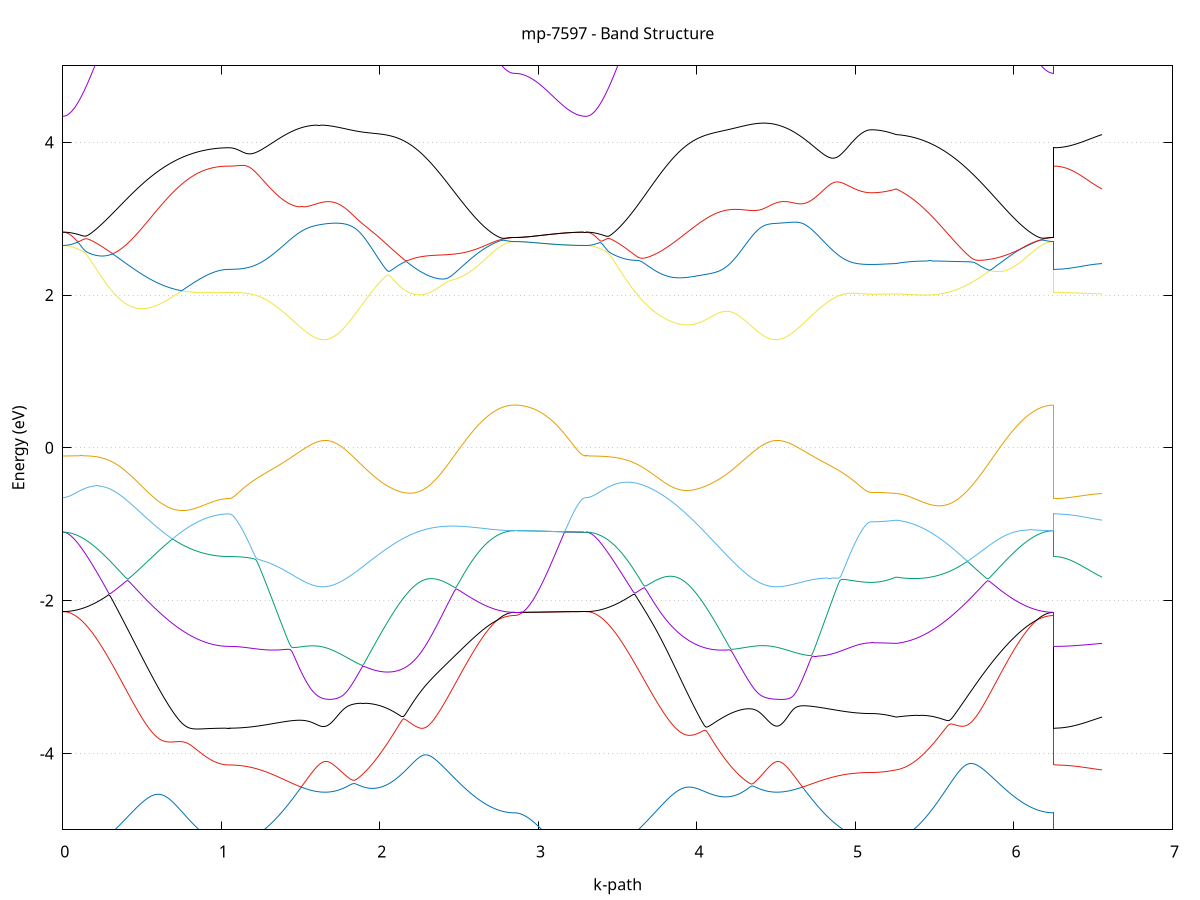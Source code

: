 set title 'mp-7597 - Band Structure'
set xlabel 'k-path'
set ylabel 'Energy (eV)'
set grid y
set yrange [-5:5]
set terminal png size 800,600
set output 'mp-7597_bands_gnuplot.png'
plot '-' using 1:2 with lines notitle, '-' using 1:2 with lines notitle, '-' using 1:2 with lines notitle, '-' using 1:2 with lines notitle, '-' using 1:2 with lines notitle, '-' using 1:2 with lines notitle, '-' using 1:2 with lines notitle, '-' using 1:2 with lines notitle, '-' using 1:2 with lines notitle, '-' using 1:2 with lines notitle, '-' using 1:2 with lines notitle, '-' using 1:2 with lines notitle, '-' using 1:2 with lines notitle, '-' using 1:2 with lines notitle, '-' using 1:2 with lines notitle, '-' using 1:2 with lines notitle, '-' using 1:2 with lines notitle, '-' using 1:2 with lines notitle, '-' using 1:2 with lines notitle, '-' using 1:2 with lines notitle, '-' using 1:2 with lines notitle, '-' using 1:2 with lines notitle, '-' using 1:2 with lines notitle, '-' using 1:2 with lines notitle, '-' using 1:2 with lines notitle, '-' using 1:2 with lines notitle, '-' using 1:2 with lines notitle, '-' using 1:2 with lines notitle, '-' using 1:2 with lines notitle, '-' using 1:2 with lines notitle, '-' using 1:2 with lines notitle, '-' using 1:2 with lines notitle, '-' using 1:2 with lines notitle, '-' using 1:2 with lines notitle, '-' using 1:2 with lines notitle, '-' using 1:2 with lines notitle, '-' using 1:2 with lines notitle, '-' using 1:2 with lines notitle, '-' using 1:2 with lines notitle, '-' using 1:2 with lines notitle, '-' using 1:2 with lines notitle, '-' using 1:2 with lines notitle, '-' using 1:2 with lines notitle, '-' using 1:2 with lines notitle, '-' using 1:2 with lines notitle, '-' using 1:2 with lines notitle, '-' using 1:2 with lines notitle, '-' using 1:2 with lines notitle, '-' using 1:2 with lines notitle, '-' using 1:2 with lines notitle, '-' using 1:2 with lines notitle, '-' using 1:2 with lines notitle, '-' using 1:2 with lines notitle, '-' using 1:2 with lines notitle, '-' using 1:2 with lines notitle, '-' using 1:2 with lines notitle, '-' using 1:2 with lines notitle, '-' using 1:2 with lines notitle, '-' using 1:2 with lines notitle, '-' using 1:2 with lines notitle, '-' using 1:2 with lines notitle, '-' using 1:2 with lines notitle, '-' using 1:2 with lines notitle, '-' using 1:2 with lines notitle
0.000000 -31.503230
0.009998 -31.503230
0.019996 -31.503230
0.029995 -31.503130
0.039993 -31.503030
0.049991 -31.502930
0.059989 -31.502830
0.069987 -31.502730
0.079985 -31.502530
0.089984 -31.502330
0.099982 -31.502130
0.109980 -31.501930
0.119978 -31.501630
0.129976 -31.501330
0.139974 -31.501130
0.149973 -31.500730
0.159971 -31.500430
0.169969 -31.500130
0.179967 -31.499730
0.189965 -31.499330
0.199963 -31.498930
0.209962 -31.498530
0.219960 -31.498030
0.229958 -31.497630
0.239956 -31.497130
0.249954 -31.496630
0.259953 -31.496130
0.269951 -31.495530
0.279949 -31.495030
0.289947 -31.494430
0.299945 -31.495630
0.309943 -31.498330
0.319942 -31.501230
0.329940 -31.504030
0.339938 -31.507030
0.349936 -31.509930
0.359934 -31.513030
0.369932 -31.516030
0.379931 -31.519230
0.389929 -31.522330
0.399927 -31.525530
0.409925 -31.528830
0.419923 -31.532030
0.429921 -31.535330
0.439920 -31.538630
0.449918 -31.542030
0.459916 -31.545430
0.469914 -31.548730
0.479912 -31.552130
0.489911 -31.555630
0.499909 -31.559030
0.509907 -31.562430
0.519905 -31.565830
0.529903 -31.569330
0.539901 -31.572730
0.549900 -31.576130
0.559898 -31.579530
0.569896 -31.582930
0.579894 -31.586330
0.589892 -31.589630
0.599890 -31.593030
0.609889 -31.596330
0.619887 -31.599530
0.629885 -31.602830
0.639883 -31.606030
0.649881 -31.609230
0.659879 -31.612330
0.669878 -31.615430
0.679876 -31.618530
0.689874 -31.621530
0.699872 -31.624430
0.709870 -31.627330
0.719869 -31.630230
0.729867 -31.633030
0.739865 -31.635730
0.749863 -31.638430
0.759861 -31.641030
0.769859 -31.643530
0.779858 -31.646030
0.789856 -31.648430
0.799854 -31.650730
0.809852 -31.653030
0.819850 -31.655230
0.829848 -31.657230
0.839847 -31.659330
0.849845 -31.661230
0.859843 -31.663030
0.869841 -31.664830
0.879839 -31.666530
0.889838 -31.668130
0.899836 -31.669630
0.909834 -31.671030
0.919832 -31.672330
0.929830 -31.673530
0.939828 -31.674730
0.949827 -31.675730
0.959825 -31.676630
0.969823 -31.677530
0.979821 -31.678230
0.989819 -31.678930
0.999817 -31.679430
1.009816 -31.679930
1.019814 -31.680230
1.029812 -31.680530
1.039810 -31.680630
1.049808 -31.680730
1.049808 -31.680730
1.059658 -31.680630
1.069508 -31.680630
1.079357 -31.680530
1.089207 -31.680330
1.099056 -31.680130
1.108906 -31.679930
1.118756 -31.679630
1.128605 -31.679330
1.138455 -31.679030
1.148304 -31.678630
1.158154 -31.678130
1.168004 -31.677630
1.177853 -31.677130
1.187703 -31.676630
1.197552 -31.676030
1.207402 -31.675330
1.217252 -31.674730
1.227101 -31.673930
1.236951 -31.673230
1.246800 -31.672430
1.256650 -31.671630
1.266500 -31.670730
1.276349 -31.669830
1.286199 -31.668930
1.296048 -31.667930
1.305898 -31.666930
1.315748 -31.665930
1.325597 -31.664830
1.335447 -31.663730
1.345296 -31.662530
1.355146 -31.661430
1.364996 -31.660230
1.374845 -31.659030
1.384695 -31.657730
1.394544 -31.656430
1.404394 -31.655130
1.414244 -31.653830
1.424093 -31.652530
1.433943 -31.651130
1.443792 -31.649730
1.453642 -31.648330
1.463492 -31.646930
1.473341 -31.645430
1.483191 -31.644030
1.493040 -31.642530
1.502890 -31.641130
1.512740 -31.639630
1.522589 -31.638230
1.532439 -31.636830
1.542288 -31.635430
1.552138 -31.634030
1.561988 -31.632630
1.571837 -31.631430
1.581687 -31.630130
1.591536 -31.629030
1.601386 -31.628030
1.611236 -31.627130
1.621085 -31.626430
1.630935 -31.625930
1.640784 -31.625630
1.650634 -31.625530
1.660484 -31.625630
1.670333 -31.626030
1.680183 -31.626530
1.690032 -31.627130
1.699882 -31.627930
1.699882 -31.627930
1.709878 -31.628730
1.719874 -31.629630
1.729869 -31.630630
1.739865 -31.631530
1.749861 -31.632530
1.759857 -31.633430
1.769853 -31.634330
1.779848 -31.635130
1.789844 -31.635930
1.799840 -31.636630
1.809836 -31.637330
1.819832 -31.637930
1.829827 -31.638530
1.839823 -31.638930
1.849819 -31.639330
1.859815 -31.639630
1.869811 -31.639930
1.879806 -31.640030
1.889802 -31.640130
1.899798 -31.640130
1.909794 -31.640030
1.919789 -31.639830
1.929785 -31.639530
1.939781 -31.639130
1.949777 -31.638630
1.959773 -31.638030
1.969768 -31.637430
1.979764 -31.636630
1.989760 -31.635830
1.999756 -31.634930
2.009752 -31.633930
2.019747 -31.632730
2.029743 -31.631530
2.039739 -31.630330
2.049735 -31.628930
2.059731 -31.627430
2.069726 -31.625930
2.079722 -31.624230
2.089718 -31.622530
2.099714 -31.620730
2.109710 -31.618930
2.119705 -31.616930
2.129701 -31.614930
2.139697 -31.612830
2.149693 -31.610630
2.159689 -31.608330
2.169684 -31.606030
2.179680 -31.603630
2.189676 -31.601230
2.199672 -31.598730
2.209668 -31.596130
2.219663 -31.593530
2.229659 -31.590830
2.239655 -31.588130
2.249651 -31.585330
2.259646 -31.582530
2.269642 -31.579630
2.279638 -31.576730
2.289634 -31.573830
2.299630 -31.570830
2.309625 -31.567830
2.319621 -31.564830
2.329617 -31.561730
2.339613 -31.558730
2.349609 -31.555630
2.359604 -31.552530
2.369600 -31.549430
2.379596 -31.546330
2.389592 -31.543130
2.399588 -31.540030
2.409583 -31.536930
2.419579 -31.533830
2.429575 -31.530730
2.439571 -31.527630
2.449567 -31.524630
2.459562 -31.521530
2.469558 -31.518530
2.479554 -31.515530
2.489550 -31.512530
2.499546 -31.509630
2.509541 -31.506730
2.519537 -31.503930
2.529533 -31.501130
2.539529 -31.498430
2.549525 -31.495730
2.559520 -31.494330
2.569516 -31.494930
2.579512 -31.495430
2.589508 -31.495930
2.599504 -31.496530
2.609499 -31.497030
2.619495 -31.497530
2.629491 -31.497930
2.639487 -31.498430
2.649482 -31.498830
2.659478 -31.499230
2.669474 -31.499630
2.679470 -31.500030
2.689466 -31.500430
2.699461 -31.500730
2.709457 -31.501030
2.719453 -31.501330
2.729449 -31.501630
2.739445 -31.501930
2.749440 -31.502130
2.759436 -31.502330
2.769432 -31.502530
2.779428 -31.502730
2.789424 -31.502830
2.799419 -31.502930
2.809415 -31.503030
2.819411 -31.503130
2.829407 -31.503230
2.839403 -31.503230
2.849398 -31.503230
2.849398 -31.503230
2.859200 -31.503230
2.869002 -31.503230
2.878805 -31.503230
2.888607 -31.503230
2.898409 -31.503230
2.908211 -31.503230
2.918013 -31.503230
2.927815 -31.503230
2.937617 -31.503230
2.947419 -31.503230
2.957221 -31.503230
2.967023 -31.503230
2.976825 -31.503230
2.986627 -31.503230
2.996429 -31.503230
3.006231 -31.503230
3.016033 -31.503230
3.025835 -31.503230
3.035637 -31.503230
3.045439 -31.503230
3.055241 -31.503230
3.065043 -31.503230
3.074845 -31.503230
3.084648 -31.503230
3.094450 -31.503230
3.104252 -31.503230
3.114054 -31.503230
3.123856 -31.503230
3.133658 -31.503230
3.143460 -31.503230
3.153262 -31.503230
3.163064 -31.503230
3.172866 -31.503230
3.182668 -31.503230
3.192470 -31.503230
3.202272 -31.503230
3.212074 -31.503230
3.221876 -31.503230
3.231678 -31.503230
3.241480 -31.503230
3.251282 -31.503230
3.261084 -31.503230
3.270886 -31.503230
3.280688 -31.503230
3.290491 -31.503230
3.300293 -31.503230
3.300293 -31.503230
3.310251 -31.503230
3.320209 -31.503230
3.330167 -31.503130
3.340125 -31.503030
3.350082 -31.502930
3.360040 -31.502830
3.369998 -31.502630
3.379956 -31.502530
3.389914 -31.502330
3.399872 -31.502130
3.409830 -31.501830
3.419788 -31.501630
3.429746 -31.501330
3.439704 -31.501030
3.449662 -31.500730
3.459620 -31.500430
3.469578 -31.500030
3.479536 -31.499630
3.489494 -31.499230
3.499452 -31.498830
3.509410 -31.498430
3.519368 -31.498030
3.529326 -31.497530
3.539284 -31.497030
3.549242 -31.496530
3.559200 -31.496030
3.569158 -31.495430
3.579116 -31.494930
3.589074 -31.494330
3.599032 -31.495430
3.608990 -31.498030
3.618948 -31.500830
3.628906 -31.503630
3.638864 -31.506430
3.648822 -31.509230
3.658780 -31.512130
3.668738 -31.515130
3.678696 -31.518130
3.688654 -31.521130
3.698612 -31.524130
3.708570 -31.527130
3.718528 -31.530230
3.728486 -31.533330
3.738444 -31.536430
3.748402 -31.539530
3.758360 -31.542630
3.768318 -31.545730
3.778276 -31.548830
3.788234 -31.551930
3.798192 -31.555030
3.808150 -31.558130
3.818108 -31.561130
3.828066 -31.564230
3.838024 -31.567230
3.847982 -31.570230
3.857940 -31.573230
3.867898 -31.576130
3.877856 -31.579030
3.887814 -31.581930
3.897772 -31.584730
3.907730 -31.587530
3.917688 -31.590230
3.927646 -31.592930
3.937603 -31.595530
3.947561 -31.598130
3.957519 -31.600630
3.967477 -31.603030
3.977435 -31.605430
3.987393 -31.607730
3.997351 -31.610030
4.007309 -31.612230
4.017267 -31.614330
4.027225 -31.616330
4.037183 -31.618330
4.047141 -31.620230
4.057099 -31.622030
4.067057 -31.623830
4.077015 -31.625430
4.086973 -31.627030
4.096931 -31.628530
4.106889 -31.629830
4.116847 -31.631230
4.126805 -31.632430
4.136763 -31.633530
4.146721 -31.634630
4.156679 -31.635530
4.166637 -31.636430
4.176595 -31.637230
4.186553 -31.637830
4.196511 -31.638430
4.206469 -31.638930
4.216427 -31.639330
4.226385 -31.639730
4.236343 -31.639930
4.246301 -31.640030
4.256259 -31.640130
4.266217 -31.640130
4.276175 -31.639930
4.286133 -31.639730
4.296091 -31.639530
4.306049 -31.639130
4.316007 -31.638730
4.325965 -31.638230
4.335923 -31.637630
4.345881 -31.636930
4.355839 -31.636230
4.365797 -31.635430
4.375755 -31.634630
4.385713 -31.633730
4.395671 -31.632830
4.405629 -31.631930
4.415587 -31.631030
4.425545 -31.630030
4.435503 -31.629130
4.445461 -31.628230
4.455419 -31.627430
4.465377 -31.626730
4.475335 -31.626230
4.485293 -31.625830
4.495250 -31.625530
4.505208 -31.625530
4.515166 -31.625830
4.525124 -31.626230
4.525124 -31.626230
4.535034 -31.626930
4.544944 -31.627730
4.554853 -31.628730
4.564763 -31.629830
4.574673 -31.631030
4.584582 -31.632230
4.594492 -31.633630
4.604401 -31.634930
4.614311 -31.636330
4.624221 -31.637830
4.634130 -31.639230
4.644040 -31.640730
4.653950 -31.642130
4.663859 -31.643630
4.673769 -31.645130
4.683678 -31.646530
4.693588 -31.647930
4.703498 -31.649430
4.713407 -31.650830
4.723317 -31.652130
4.733227 -31.653530
4.743136 -31.654830
4.753046 -31.656230
4.762955 -31.657430
4.772865 -31.658730
4.782775 -31.659930
4.792684 -31.661230
4.802594 -31.662330
4.812504 -31.663530
4.822413 -31.664630
4.832323 -31.665730
4.842232 -31.666730
4.852142 -31.667730
4.862052 -31.668730
4.871961 -31.669730
4.881871 -31.670630
4.891780 -31.671530
4.901690 -31.672330
4.911600 -31.673130
4.921509 -31.673930
4.931419 -31.674630
4.941329 -31.675330
4.951238 -31.675930
4.961148 -31.676530
4.971057 -31.677130
4.980967 -31.677630
4.990877 -31.678130
5.000786 -31.678530
5.010696 -31.678930
5.020606 -31.679330
5.030515 -31.679630
5.040425 -31.679930
5.050334 -31.680130
5.060244 -31.680330
5.070154 -31.680530
5.080063 -31.680630
5.089973 -31.680630
5.099883 -31.680730
5.099883 -31.680730
5.109661 -31.680730
5.119440 -31.680630
5.129219 -31.680630
5.138998 -31.680630
5.148777 -31.680630
5.158556 -31.680530
5.168335 -31.680530
5.178114 -31.680430
5.187892 -31.680330
5.197671 -31.680330
5.207450 -31.680230
5.217229 -31.680130
5.227008 -31.680030
5.236787 -31.679930
5.246566 -31.679830
5.256344 -31.679730
5.256344 -31.679730
5.266300 -31.679230
5.276255 -31.678630
5.286210 -31.677930
5.296165 -31.677130
5.306120 -31.676230
5.316075 -31.675330
5.326030 -31.674230
5.335985 -31.673030
5.345940 -31.671730
5.355896 -31.670430
5.365851 -31.668930
5.375806 -31.667330
5.385761 -31.665730
5.395716 -31.664030
5.405671 -31.662230
5.415626 -31.660330
5.425581 -31.658330
5.435536 -31.656230
5.445491 -31.654130
5.455447 -31.651830
5.465402 -31.649530
5.475357 -31.647130
5.485312 -31.644730
5.495267 -31.642230
5.505222 -31.639630
5.515177 -31.636930
5.525132 -31.634230
5.535087 -31.631430
5.545042 -31.628630
5.554998 -31.625730
5.564953 -31.622730
5.574908 -31.619730
5.584863 -31.616730
5.594818 -31.613630
5.604773 -31.610430
5.614728 -31.607230
5.624683 -31.604030
5.634638 -31.600830
5.644594 -31.597530
5.654549 -31.594230
5.664504 -31.590830
5.674459 -31.587430
5.684414 -31.584130
5.694369 -31.580630
5.704324 -31.577230
5.714279 -31.573830
5.724234 -31.570430
5.734189 -31.566930
5.744145 -31.563530
5.754100 -31.560030
5.764055 -31.556630
5.774010 -31.553130
5.783965 -31.549730
5.793920 -31.546330
5.803875 -31.542930
5.813830 -31.539530
5.823785 -31.536230
5.833740 -31.532930
5.843696 -31.529630
5.853651 -31.526330
5.863606 -31.523130
5.873561 -31.519930
5.883516 -31.516730
5.893471 -31.513630
5.903426 -31.510630
5.913381 -31.507630
5.923336 -31.504630
5.933292 -31.501730
5.943247 -31.498930
5.953202 -31.496130
5.963157 -31.494430
5.973112 -31.494930
5.983067 -31.495530
5.993022 -31.496030
6.002977 -31.496530
6.012932 -31.497030
6.022887 -31.497530
6.032843 -31.498030
6.042798 -31.498430
6.052753 -31.498930
6.062708 -31.499330
6.072663 -31.499730
6.082618 -31.500030
6.092573 -31.500430
6.102528 -31.500730
6.112483 -31.501030
6.122439 -31.501330
6.132394 -31.501630
6.142349 -31.501930
6.152304 -31.502130
6.162259 -31.502330
6.172214 -31.502530
6.182169 -31.502730
6.192124 -31.502830
6.202079 -31.502930
6.212034 -31.503030
6.221990 -31.503130
6.231945 -31.503230
6.241900 -31.503230
6.251855 -31.503230
6.251855 -31.680730
6.261652 -31.680730
6.271450 -31.680730
6.281248 -31.680630
6.291045 -31.680630
6.300843 -31.680630
6.310640 -31.680630
6.320438 -31.680630
6.330236 -31.680630
6.340033 -31.680630
6.349831 -31.680630
6.359628 -31.680530
6.369426 -31.680530
6.379223 -31.680530
6.389021 -31.680530
6.398819 -31.680430
6.408616 -31.680430
6.418414 -31.680430
6.428211 -31.680330
6.438009 -31.680330
6.447806 -31.680330
6.457604 -31.680230
6.467402 -31.680230
6.477199 -31.680130
6.486997 -31.680130
6.496794 -31.680030
6.506592 -31.680030
6.516390 -31.679930
6.526187 -31.679930
6.535985 -31.679830
6.545782 -31.679830
6.555580 -31.679730
e
0.000000 -31.451630
0.009998 -31.451730
0.019996 -31.451830
0.029995 -31.452130
0.039993 -31.452430
0.049991 -31.452930
0.059989 -31.453530
0.069987 -31.454230
0.079985 -31.454930
0.089984 -31.455830
0.099982 -31.456830
0.109980 -31.457930
0.119978 -31.459130
0.129976 -31.460430
0.139974 -31.461730
0.149973 -31.463230
0.159971 -31.464830
0.169969 -31.466430
0.179967 -31.468230
0.189965 -31.470030
0.199963 -31.472030
0.209962 -31.474030
0.219960 -31.476130
0.229958 -31.478230
0.239956 -31.480530
0.249954 -31.482830
0.259953 -31.485230
0.269951 -31.487730
0.279949 -31.490330
0.289947 -31.492930
0.299945 -31.493930
0.309943 -31.493330
0.319942 -31.492730
0.329940 -31.492130
0.339938 -31.491430
0.349936 -31.490830
0.359934 -31.490130
0.369932 -31.489530
0.379931 -31.488830
0.389929 -31.488130
0.399927 -31.487430
0.409925 -31.486830
0.419923 -31.486030
0.429921 -31.485330
0.439920 -31.484630
0.449918 -31.483930
0.459916 -31.483230
0.469914 -31.482430
0.479912 -31.481730
0.489911 -31.481030
0.499909 -31.480230
0.509907 -31.479530
0.519905 -31.478730
0.529903 -31.478430
0.539901 -31.479230
0.549900 -31.480030
0.559898 -31.480730
0.569896 -31.481530
0.579894 -31.482330
0.589892 -31.483130
0.599890 -31.483830
0.609889 -31.484630
0.619887 -31.485430
0.629885 -31.486130
0.639883 -31.486930
0.649881 -31.487630
0.659879 -31.488330
0.669878 -31.489030
0.679876 -31.489830
0.689874 -31.490430
0.699872 -31.491130
0.709870 -31.491830
0.719869 -31.492530
0.729867 -31.493130
0.739865 -31.493830
0.749863 -31.494430
0.759861 -31.495030
0.769859 -31.495630
0.779858 -31.496130
0.789856 -31.496730
0.799854 -31.497230
0.809852 -31.497830
0.819850 -31.498330
0.829848 -31.498830
0.839847 -31.499230
0.849845 -31.499730
0.859843 -31.500130
0.869841 -31.500530
0.879839 -31.500930
0.889838 -31.501330
0.899836 -31.501630
0.909834 -31.502030
0.919832 -31.502330
0.929830 -31.502630
0.939828 -31.502830
0.949827 -31.503130
0.959825 -31.503330
0.969823 -31.503530
0.979821 -31.503730
0.989819 -31.503830
0.999817 -31.503930
1.009816 -31.504030
1.019814 -31.504130
1.029812 -31.504230
1.039810 -31.504230
1.049808 -31.504230
1.049808 -31.504230
1.059658 -31.504330
1.069508 -31.504430
1.079357 -31.504630
1.089207 -31.504930
1.099056 -31.505330
1.108906 -31.505830
1.118756 -31.506330
1.128605 -31.506930
1.138455 -31.507730
1.148304 -31.508530
1.158154 -31.509330
1.168004 -31.510330
1.177853 -31.511330
1.187703 -31.512430
1.197552 -31.513630
1.207402 -31.514930
1.217252 -31.516230
1.227101 -31.517630
1.236951 -31.519030
1.246800 -31.520630
1.256650 -31.522130
1.266500 -31.523830
1.276349 -31.525530
1.286199 -31.527330
1.296048 -31.529130
1.305898 -31.530930
1.315748 -31.532930
1.325597 -31.534830
1.335447 -31.536830
1.345296 -31.538930
1.355146 -31.541030
1.364996 -31.543130
1.374845 -31.545230
1.384695 -31.547430
1.394544 -31.549630
1.404394 -31.551830
1.414244 -31.554030
1.424093 -31.556330
1.433943 -31.558530
1.443792 -31.560830
1.453642 -31.563030
1.463492 -31.565330
1.473341 -31.567530
1.483191 -31.569730
1.493040 -31.572030
1.502890 -31.574130
1.512740 -31.576330
1.522589 -31.578430
1.532439 -31.580430
1.542288 -31.582430
1.552138 -31.584430
1.561988 -31.586230
1.571837 -31.588030
1.581687 -31.589630
1.591536 -31.591130
1.601386 -31.592430
1.611236 -31.593530
1.621085 -31.594430
1.630935 -31.595130
1.640784 -31.595530
1.650634 -31.595630
1.660484 -31.595430
1.670333 -31.595030
1.680183 -31.594330
1.690032 -31.593530
1.699882 -31.592430
1.699882 -31.592430
1.709878 -31.591230
1.719874 -31.589830
1.729869 -31.588330
1.739865 -31.586830
1.749861 -31.585130
1.759857 -31.583430
1.769853 -31.581730
1.779848 -31.579930
1.789844 -31.578130
1.799840 -31.576330
1.809836 -31.574430
1.819832 -31.572530
1.829827 -31.570630
1.839823 -31.568730
1.849819 -31.566830
1.859815 -31.564830
1.869811 -31.562930
1.879806 -31.560930
1.889802 -31.559030
1.899798 -31.557030
1.909794 -31.555130
1.919789 -31.553230
1.929785 -31.551230
1.939781 -31.549330
1.949777 -31.547330
1.959773 -31.545430
1.969768 -31.543530
1.979764 -31.541630
1.989760 -31.539730
1.999756 -31.537830
2.009752 -31.535930
2.019747 -31.534130
2.029743 -31.532230
2.039739 -31.530430
2.049735 -31.528530
2.059731 -31.526730
2.069726 -31.524930
2.079722 -31.523130
2.089718 -31.521430
2.099714 -31.519630
2.109710 -31.517930
2.119705 -31.516130
2.129701 -31.514430
2.139697 -31.512730
2.149693 -31.511130
2.159689 -31.509430
2.169684 -31.507830
2.179680 -31.506230
2.189676 -31.504630
2.199672 -31.503030
2.209668 -31.501530
2.219663 -31.500030
2.229659 -31.498530
2.239655 -31.497030
2.249651 -31.495530
2.259646 -31.494130
2.269642 -31.492630
2.279638 -31.491230
2.289634 -31.489930
2.299630 -31.488530
2.309625 -31.487230
2.319621 -31.485930
2.329617 -31.484630
2.339613 -31.483430
2.349609 -31.482130
2.359604 -31.480930
2.369600 -31.481330
2.379596 -31.482030
2.389592 -31.482830
2.399588 -31.483530
2.409583 -31.484330
2.419579 -31.485030
2.429575 -31.485730
2.439571 -31.486430
2.449567 -31.487230
2.459562 -31.487930
2.469558 -31.488630
2.479554 -31.489230
2.489550 -31.489930
2.499546 -31.490630
2.509541 -31.491230
2.519537 -31.491930
2.529533 -31.492530
2.539529 -31.493130
2.549525 -31.493730
2.559520 -31.493030
2.569516 -31.490430
2.579512 -31.487930
2.589508 -31.485530
2.599504 -31.483130
2.609499 -31.480730
2.619495 -31.478530
2.629491 -31.476330
2.639487 -31.474230
2.649482 -31.472230
2.659478 -31.470330
2.669474 -31.468430
2.679470 -31.466730
2.689466 -31.465030
2.699461 -31.463430
2.709457 -31.461930
2.719453 -31.460530
2.729449 -31.459230
2.739445 -31.458030
2.749440 -31.456930
2.759436 -31.455930
2.769432 -31.455030
2.779428 -31.454230
2.789424 -31.453530
2.799419 -31.452930
2.809415 -31.452530
2.819411 -31.452130
2.829407 -31.451830
2.839403 -31.451730
2.849398 -31.451630
2.849398 -31.451630
2.859200 -31.451630
2.869002 -31.451630
2.878805 -31.451630
2.888607 -31.451630
2.898409 -31.451630
2.908211 -31.451630
2.918013 -31.451630
2.927815 -31.451630
2.937617 -31.451630
2.947419 -31.451630
2.957221 -31.451630
2.967023 -31.451630
2.976825 -31.451630
2.986627 -31.451630
2.996429 -31.451630
3.006231 -31.451630
3.016033 -31.451630
3.025835 -31.451630
3.035637 -31.451630
3.045439 -31.451630
3.055241 -31.451630
3.065043 -31.451630
3.074845 -31.451630
3.084648 -31.451630
3.094450 -31.451630
3.104252 -31.451630
3.114054 -31.451630
3.123856 -31.451630
3.133658 -31.451630
3.143460 -31.451630
3.153262 -31.451630
3.163064 -31.451630
3.172866 -31.451630
3.182668 -31.451630
3.192470 -31.451630
3.202272 -31.451630
3.212074 -31.451630
3.221876 -31.451630
3.231678 -31.451630
3.241480 -31.451630
3.251282 -31.451630
3.261084 -31.451630
3.270886 -31.451630
3.280688 -31.451630
3.290491 -31.451630
3.300293 -31.451630
3.300293 -31.451630
3.310251 -31.451730
3.320209 -31.451830
3.330167 -31.452130
3.340125 -31.452430
3.350082 -31.452930
3.360040 -31.453530
3.369998 -31.454230
3.379956 -31.455030
3.389914 -31.455930
3.399872 -31.456930
3.409830 -31.458030
3.419788 -31.459230
3.429746 -31.460430
3.439704 -31.461830
3.449662 -31.463330
3.459620 -31.464930
3.469578 -31.466530
3.479536 -31.468330
3.489494 -31.470130
3.499452 -31.472130
3.509410 -31.474130
3.519368 -31.476130
3.529326 -31.478330
3.539284 -31.480530
3.549242 -31.482830
3.559200 -31.485230
3.569158 -31.487730
3.579116 -31.490230
3.589074 -31.492730
3.599032 -31.493730
3.608990 -31.493130
3.618948 -31.492530
3.628906 -31.491930
3.638864 -31.491330
3.648822 -31.490630
3.658780 -31.490030
3.668738 -31.489330
3.678696 -31.488630
3.688654 -31.487930
3.698612 -31.487330
3.708570 -31.486530
3.718528 -31.485830
3.728486 -31.485130
3.738444 -31.484430
3.748402 -31.483630
3.758360 -31.482930
3.768318 -31.482230
3.778276 -31.481430
3.788234 -31.480730
3.798192 -31.481930
3.808150 -31.483130
3.818108 -31.484430
3.828066 -31.485630
3.838024 -31.486930
3.847982 -31.488230
3.857940 -31.489630
3.867898 -31.491030
3.877856 -31.492330
3.887814 -31.493730
3.897772 -31.495230
3.907730 -31.496630
3.917688 -31.498130
3.927646 -31.499630
3.937603 -31.501130
3.947561 -31.502730
3.957519 -31.504230
3.967477 -31.505830
3.977435 -31.507430
3.987393 -31.509030
3.997351 -31.510630
4.007309 -31.512330
4.017267 -31.514030
4.027225 -31.515730
4.037183 -31.517430
4.047141 -31.519130
4.057099 -31.520830
4.067057 -31.522630
4.077015 -31.524430
4.086973 -31.526230
4.096931 -31.528030
4.106889 -31.529830
4.116847 -31.531630
4.126805 -31.533530
4.136763 -31.535330
4.146721 -31.537230
4.156679 -31.539130
4.166637 -31.541030
4.176595 -31.542930
4.186553 -31.544830
4.196511 -31.546730
4.206469 -31.548630
4.216427 -31.550530
4.226385 -31.552530
4.236343 -31.554430
4.246301 -31.556330
4.256259 -31.558330
4.266217 -31.560230
4.276175 -31.562230
4.286133 -31.564130
4.296091 -31.566030
4.306049 -31.567930
4.316007 -31.569930
4.325965 -31.571830
4.335923 -31.573630
4.345881 -31.575530
4.355839 -31.577430
4.365797 -31.579230
4.375755 -31.581030
4.385713 -31.582730
4.395671 -31.584430
4.405629 -31.586130
4.415587 -31.587730
4.425545 -31.589230
4.435503 -31.590630
4.445461 -31.591930
4.455419 -31.593030
4.465377 -31.594030
4.475335 -31.594830
4.485293 -31.595330
4.495250 -31.595630
4.505208 -31.595630
4.515166 -31.595330
4.525124 -31.594730
4.525124 -31.594730
4.535034 -31.593930
4.544944 -31.592830
4.554853 -31.591530
4.564763 -31.590130
4.574673 -31.588530
4.584582 -31.586830
4.594492 -31.585030
4.604401 -31.583030
4.614311 -31.581030
4.624221 -31.579030
4.634130 -31.576930
4.644040 -31.574730
4.653950 -31.572630
4.663859 -31.570330
4.673769 -31.568130
4.683678 -31.565830
4.693588 -31.563630
4.703498 -31.561330
4.713407 -31.559030
4.723317 -31.556830
4.733227 -31.554530
4.743136 -31.552330
4.753046 -31.550030
4.762955 -31.547830
4.772865 -31.545630
4.782775 -31.543530
4.792684 -31.541330
4.802594 -31.539330
4.812504 -31.537230
4.822413 -31.535230
4.832323 -31.533230
4.842232 -31.531230
4.852142 -31.529430
4.862052 -31.527530
4.871961 -31.525730
4.881871 -31.524030
4.891780 -31.522430
4.901690 -31.520730
4.911600 -31.519230
4.921509 -31.517730
4.931419 -31.516330
4.941329 -31.515030
4.951238 -31.513730
4.961148 -31.512530
4.971057 -31.511430
4.980967 -31.510430
4.990877 -31.509430
5.000786 -31.508530
5.010696 -31.507730
5.020606 -31.507030
5.030515 -31.506330
5.040425 -31.505830
5.050334 -31.505330
5.060244 -31.504930
5.070154 -31.504630
5.080063 -31.504430
5.089973 -31.504330
5.099883 -31.504230
5.099883 -31.504230
5.109661 -31.504230
5.119440 -31.504230
5.129219 -31.504230
5.138998 -31.504230
5.148777 -31.504230
5.158556 -31.504230
5.168335 -31.504230
5.178114 -31.504230
5.187892 -31.504230
5.197671 -31.504130
5.207450 -31.504130
5.217229 -31.504130
5.227008 -31.504130
5.236787 -31.504130
5.246566 -31.504030
5.256344 -31.504030
5.256344 -31.504030
5.266300 -31.503930
5.276255 -31.503730
5.286210 -31.503630
5.296165 -31.503430
5.306120 -31.503230
5.316075 -31.503030
5.326030 -31.502730
5.335985 -31.502430
5.345940 -31.502130
5.355896 -31.501830
5.365851 -31.501530
5.375806 -31.501130
5.385761 -31.500730
5.395716 -31.500330
5.405671 -31.499930
5.415626 -31.499530
5.425581 -31.499030
5.435536 -31.498530
5.445491 -31.498030
5.455447 -31.497530
5.465402 -31.497030
5.475357 -31.496430
5.485312 -31.495830
5.495267 -31.495330
5.505222 -31.494630
5.515177 -31.494030
5.525132 -31.493430
5.535087 -31.492830
5.545042 -31.492130
5.554998 -31.491430
5.564953 -31.490730
5.574908 -31.490030
5.584863 -31.489330
5.594818 -31.488630
5.604773 -31.487930
5.614728 -31.487230
5.624683 -31.486430
5.634638 -31.485730
5.644594 -31.484930
5.654549 -31.484130
5.664504 -31.483430
5.674459 -31.482630
5.684414 -31.481830
5.694369 -31.481030
5.704324 -31.480230
5.714279 -31.479430
5.724234 -31.478630
5.734189 -31.478530
5.744145 -31.479330
5.754100 -31.480030
5.764055 -31.480830
5.774010 -31.481530
5.783965 -31.482230
5.793920 -31.483030
5.803875 -31.483730
5.813830 -31.484430
5.823785 -31.485230
5.833740 -31.485930
5.843696 -31.486630
5.853651 -31.487330
5.863606 -31.488030
5.873561 -31.488730
5.883516 -31.489430
5.893471 -31.490030
5.903426 -31.490730
5.913381 -31.491330
5.923336 -31.492030
5.933292 -31.492630
5.943247 -31.493230
5.953202 -31.493830
5.963157 -31.493430
5.973112 -31.490730
5.983067 -31.488130
5.993022 -31.485630
6.002977 -31.483230
6.012932 -31.480830
6.022887 -31.478630
6.032843 -31.476430
6.042798 -31.474230
6.052753 -31.472230
6.062708 -31.470230
6.072663 -31.468430
6.082618 -31.466630
6.092573 -31.464930
6.102528 -31.463430
6.112483 -31.461930
6.122439 -31.460530
6.132394 -31.459230
6.142349 -31.458030
6.152304 -31.456930
6.162259 -31.455930
6.172214 -31.455030
6.182169 -31.454230
6.192124 -31.453530
6.202079 -31.452930
6.212034 -31.452430
6.221990 -31.452130
6.231945 -31.451830
6.241900 -31.451730
6.251855 -31.451630
6.251855 -31.504230
6.261652 -31.504230
6.271450 -31.504230
6.281248 -31.504230
6.291045 -31.504230
6.300843 -31.504230
6.310640 -31.504230
6.320438 -31.504230
6.330236 -31.504230
6.340033 -31.504230
6.349831 -31.504230
6.359628 -31.504230
6.369426 -31.504230
6.379223 -31.504230
6.389021 -31.504230
6.398819 -31.504230
6.408616 -31.504230
6.418414 -31.504230
6.428211 -31.504230
6.438009 -31.504130
6.447806 -31.504130
6.457604 -31.504130
6.467402 -31.504130
6.477199 -31.504130
6.486997 -31.504130
6.496794 -31.504130
6.506592 -31.504130
6.516390 -31.504130
6.526187 -31.504030
6.535985 -31.504030
6.545782 -31.504030
6.555580 -31.504030
e
0.000000 -31.451630
0.009998 -31.451630
0.019996 -31.451630
0.029995 -31.451730
0.039993 -31.451830
0.049991 -31.451930
0.059989 -31.452030
0.069987 -31.452230
0.079985 -31.452430
0.089984 -31.452630
0.099982 -31.452830
0.109980 -31.453030
0.119978 -31.453330
0.129976 -31.453630
0.139974 -31.453930
0.149973 -31.454230
0.159971 -31.454630
0.169969 -31.455030
0.179967 -31.455330
0.189965 -31.455830
0.199963 -31.456230
0.209962 -31.456730
0.219960 -31.457130
0.229958 -31.457630
0.239956 -31.458130
0.249954 -31.458730
0.259953 -31.459230
0.269951 -31.459830
0.279949 -31.460430
0.289947 -31.460930
0.299945 -31.461630
0.309943 -31.462230
0.319942 -31.462830
0.329940 -31.463530
0.339938 -31.464130
0.349936 -31.464830
0.359934 -31.465530
0.369932 -31.466230
0.379931 -31.466930
0.389929 -31.467630
0.399927 -31.468430
0.409925 -31.469130
0.419923 -31.469930
0.429921 -31.470630
0.439920 -31.471430
0.449918 -31.472130
0.459916 -31.472930
0.469914 -31.473730
0.479912 -31.474530
0.489911 -31.475230
0.499909 -31.476030
0.509907 -31.476830
0.519905 -31.477630
0.529903 -31.478030
0.539901 -31.477230
0.549900 -31.476530
0.559898 -31.475830
0.569896 -31.475030
0.579894 -31.474330
0.589892 -31.473530
0.599890 -31.472830
0.609889 -31.472130
0.619887 -31.471430
0.629885 -31.470730
0.639883 -31.470030
0.649881 -31.469330
0.659879 -31.468630
0.669878 -31.467930
0.679876 -31.467230
0.689874 -31.466630
0.699872 -31.465930
0.709870 -31.465330
0.719869 -31.464630
0.729867 -31.464030
0.739865 -31.463430
0.749863 -31.462830
0.759861 -31.462230
0.769859 -31.461730
0.779858 -31.461130
0.789856 -31.460630
0.799854 -31.460130
0.809852 -31.459630
0.819850 -31.459130
0.829848 -31.458630
0.839847 -31.458230
0.849845 -31.457830
0.859843 -31.457330
0.869841 -31.456930
0.879839 -31.456630
0.889838 -31.456230
0.899836 -31.455930
0.909834 -31.455630
0.919832 -31.455330
0.929830 -31.455030
0.939828 -31.454830
0.949827 -31.454530
0.959825 -31.454330
0.969823 -31.454130
0.979821 -31.454030
0.989819 -31.453830
0.999817 -31.453730
1.009816 -31.453630
1.019814 -31.453530
1.029812 -31.453530
1.039810 -31.453430
1.049808 -31.453430
1.049808 -31.453430
1.059658 -31.453430
1.069508 -31.453430
1.079357 -31.453430
1.089207 -31.453430
1.099056 -31.453330
1.108906 -31.453330
1.118756 -31.453230
1.128605 -31.453230
1.138455 -31.453130
1.148304 -31.453030
1.158154 -31.453030
1.168004 -31.452930
1.177853 -31.452830
1.187703 -31.452730
1.197552 -31.452630
1.207402 -31.452530
1.217252 -31.452430
1.227101 -31.452330
1.236951 -31.452230
1.246800 -31.452030
1.256650 -31.451930
1.266500 -31.451830
1.276349 -31.451630
1.286199 -31.451530
1.296048 -31.451430
1.305898 -31.451230
1.315748 -31.451130
1.325597 -31.450930
1.335447 -31.450830
1.345296 -31.450630
1.355146 -31.450430
1.364996 -31.450330
1.374845 -31.450130
1.384695 -31.450030
1.394544 -31.449830
1.404394 -31.449730
1.414244 -31.449530
1.424093 -31.449430
1.433943 -31.449230
1.443792 -31.449130
1.453642 -31.448930
1.463492 -31.448830
1.473341 -31.448630
1.483191 -31.448530
1.493040 -31.448430
1.502890 -31.448230
1.512740 -31.448130
1.522589 -31.448030
1.532439 -31.447930
1.542288 -31.447830
1.552138 -31.447730
1.561988 -31.447630
1.571837 -31.447530
1.581687 -31.447530
1.591536 -31.447430
1.601386 -31.447330
1.611236 -31.447330
1.621085 -31.447330
1.630935 -31.447230
1.640784 -31.447230
1.650634 -31.447230
1.660484 -31.447230
1.670333 -31.447230
1.680183 -31.447330
1.690032 -31.447330
1.699882 -31.447430
1.699882 -31.447430
1.709878 -31.447430
1.719874 -31.447530
1.729869 -31.447630
1.739865 -31.447730
1.749861 -31.447830
1.759857 -31.448030
1.769853 -31.448130
1.779848 -31.448330
1.789844 -31.448530
1.799840 -31.448730
1.809836 -31.448930
1.819832 -31.449130
1.829827 -31.449330
1.839823 -31.449630
1.849819 -31.449930
1.859815 -31.450230
1.869811 -31.450530
1.879806 -31.450830
1.889802 -31.451130
1.899798 -31.451530
1.909794 -31.451830
1.919789 -31.452230
1.929785 -31.452630
1.939781 -31.453030
1.949777 -31.453530
1.959773 -31.453930
1.969768 -31.454430
1.979764 -31.454830
1.989760 -31.455330
1.999756 -31.455830
2.009752 -31.456330
2.019747 -31.456930
2.029743 -31.457430
2.039739 -31.458030
2.049735 -31.458530
2.059731 -31.459130
2.069726 -31.459730
2.079722 -31.460330
2.089718 -31.461030
2.099714 -31.461630
2.109710 -31.462230
2.119705 -31.462930
2.129701 -31.463530
2.139697 -31.464230
2.149693 -31.464930
2.159689 -31.465630
2.169684 -31.466330
2.179680 -31.467030
2.189676 -31.467730
2.199672 -31.468530
2.209668 -31.469230
2.219663 -31.469930
2.229659 -31.470730
2.239655 -31.471430
2.249651 -31.472230
2.259646 -31.472930
2.269642 -31.473730
2.279638 -31.474430
2.289634 -31.475230
2.299630 -31.476030
2.309625 -31.476730
2.319621 -31.477530
2.329617 -31.478330
2.339613 -31.479030
2.349609 -31.479830
2.359604 -31.480530
2.369600 -31.479730
2.379596 -31.478630
2.389592 -31.477430
2.399588 -31.476330
2.409583 -31.475230
2.419579 -31.474230
2.429575 -31.473130
2.439571 -31.472130
2.449567 -31.471130
2.459562 -31.470130
2.469558 -31.469230
2.479554 -31.468330
2.489550 -31.467430
2.499546 -31.466530
2.509541 -31.465730
2.519537 -31.464930
2.529533 -31.464130
2.539529 -31.463330
2.549525 -31.462530
2.559520 -31.461830
2.569516 -31.461130
2.579512 -31.460530
2.589508 -31.459830
2.599504 -31.459230
2.609499 -31.458630
2.619495 -31.458030
2.629491 -31.457530
2.639487 -31.456930
2.649482 -31.456530
2.659478 -31.456030
2.669474 -31.455530
2.679470 -31.455130
2.689466 -31.454730
2.699461 -31.454330
2.709457 -31.454030
2.719453 -31.453630
2.729449 -31.453330
2.739445 -31.453130
2.749440 -31.452830
2.759436 -31.452630
2.769432 -31.452430
2.779428 -31.452230
2.789424 -31.452030
2.799419 -31.451930
2.809415 -31.451830
2.819411 -31.451730
2.829407 -31.451630
2.839403 -31.451630
2.849398 -31.451630
2.849398 -31.451630
2.859200 -31.451630
2.869002 -31.451630
2.878805 -31.451630
2.888607 -31.451630
2.898409 -31.451630
2.908211 -31.451630
2.918013 -31.451630
2.927815 -31.451630
2.937617 -31.451630
2.947419 -31.451630
2.957221 -31.451630
2.967023 -31.451630
2.976825 -31.451630
2.986627 -31.451630
2.996429 -31.451630
3.006231 -31.451630
3.016033 -31.451630
3.025835 -31.451630
3.035637 -31.451630
3.045439 -31.451630
3.055241 -31.451630
3.065043 -31.451630
3.074845 -31.451630
3.084648 -31.451630
3.094450 -31.451630
3.104252 -31.451630
3.114054 -31.451630
3.123856 -31.451630
3.133658 -31.451630
3.143460 -31.451630
3.153262 -31.451630
3.163064 -31.451630
3.172866 -31.451630
3.182668 -31.451630
3.192470 -31.451630
3.202272 -31.451630
3.212074 -31.451630
3.221876 -31.451630
3.231678 -31.451630
3.241480 -31.451630
3.251282 -31.451630
3.261084 -31.451630
3.270886 -31.451630
3.280688 -31.451630
3.290491 -31.451630
3.300293 -31.451630
3.300293 -31.451630
3.310251 -31.451630
3.320209 -31.451630
3.330167 -31.451730
3.340125 -31.451830
3.350082 -31.451930
3.360040 -31.452030
3.369998 -31.452230
3.379956 -31.452430
3.389914 -31.452630
3.399872 -31.452830
3.409830 -31.453130
3.419788 -31.453330
3.429746 -31.453630
3.439704 -31.454030
3.449662 -31.454330
3.459620 -31.454730
3.469578 -31.455130
3.479536 -31.455530
3.489494 -31.455930
3.499452 -31.456430
3.509410 -31.456930
3.519368 -31.457430
3.529326 -31.458030
3.539284 -31.458530
3.549242 -31.459130
3.559200 -31.459730
3.569158 -31.460430
3.579116 -31.461130
3.589074 -31.461730
3.599032 -31.462530
3.608990 -31.463230
3.618948 -31.464030
3.628906 -31.464830
3.638864 -31.465630
3.648822 -31.466430
3.658780 -31.467330
3.668738 -31.468230
3.678696 -31.469130
3.688654 -31.470030
3.698612 -31.471030
3.708570 -31.471930
3.718528 -31.472930
3.728486 -31.474030
3.738444 -31.475030
3.748402 -31.476130
3.758360 -31.477230
3.768318 -31.478430
3.778276 -31.479530
3.788234 -31.480730
3.798192 -31.479930
3.808150 -31.479130
3.818108 -31.478430
3.828066 -31.477630
3.838024 -31.476930
3.847982 -31.476130
3.857940 -31.475330
3.867898 -31.474630
3.877856 -31.473830
3.887814 -31.473130
3.897772 -31.472330
3.907730 -31.471630
3.917688 -31.470830
3.927646 -31.470130
3.937603 -31.469330
3.947561 -31.468630
3.957519 -31.467930
3.967477 -31.467230
3.977435 -31.466530
3.987393 -31.465830
3.997351 -31.465130
4.007309 -31.464430
4.017267 -31.463730
4.027225 -31.463130
4.037183 -31.462430
4.047141 -31.461830
4.057099 -31.461130
4.067057 -31.460530
4.077015 -31.459930
4.086973 -31.459330
4.096931 -31.458730
4.106889 -31.458130
4.116847 -31.457630
4.126805 -31.457030
4.136763 -31.456530
4.146721 -31.456030
4.156679 -31.455530
4.166637 -31.455030
4.176595 -31.454530
4.186553 -31.454030
4.196511 -31.453630
4.206469 -31.453230
4.216427 -31.452730
4.226385 -31.452330
4.236343 -31.452030
4.246301 -31.451630
4.256259 -31.451230
4.266217 -31.450930
4.276175 -31.450630
4.286133 -31.450330
4.296091 -31.450030
4.306049 -31.449730
4.316007 -31.449430
4.325965 -31.449230
4.335923 -31.449030
4.345881 -31.448730
4.355839 -31.448530
4.365797 -31.448430
4.375755 -31.448230
4.385713 -31.448030
4.395671 -31.447930
4.405629 -31.447830
4.415587 -31.447630
4.425545 -31.447530
4.435503 -31.447530
4.445461 -31.447430
4.455419 -31.447330
4.465377 -31.447330
4.475335 -31.447230
4.485293 -31.447230
4.495250 -31.447230
4.505208 -31.447230
4.515166 -31.447230
4.525124 -31.447230
4.525124 -31.447230
4.535034 -31.447330
4.544944 -31.447330
4.554853 -31.447430
4.564763 -31.447430
4.574673 -31.447530
4.584582 -31.447630
4.594492 -31.447730
4.604401 -31.447830
4.614311 -31.447930
4.624221 -31.448030
4.634130 -31.448130
4.644040 -31.448230
4.653950 -31.448330
4.663859 -31.448530
4.673769 -31.448630
4.683678 -31.448730
4.693588 -31.448930
4.703498 -31.449030
4.713407 -31.449230
4.723317 -31.449330
4.733227 -31.449530
4.743136 -31.449630
4.753046 -31.449830
4.762955 -31.449930
4.772865 -31.450130
4.782775 -31.450330
4.792684 -31.450430
4.802594 -31.450630
4.812504 -31.450730
4.822413 -31.450930
4.832323 -31.451030
4.842232 -31.451230
4.852142 -31.451330
4.862052 -31.451530
4.871961 -31.451630
4.881871 -31.451830
4.891780 -31.451930
4.901690 -31.452030
4.911600 -31.452230
4.921509 -31.452330
4.931419 -31.452430
4.941329 -31.452530
4.951238 -31.452630
4.961148 -31.452730
4.971057 -31.452830
4.980967 -31.452930
4.990877 -31.453030
5.000786 -31.453030
5.010696 -31.453130
5.020606 -31.453230
5.030515 -31.453230
5.040425 -31.453330
5.050334 -31.453330
5.060244 -31.453430
5.070154 -31.453430
5.080063 -31.453430
5.089973 -31.453430
5.099883 -31.453430
5.099883 -31.453430
5.109661 -31.453430
5.119440 -31.453430
5.129219 -31.453430
5.138998 -31.453430
5.148777 -31.453430
5.158556 -31.453430
5.168335 -31.453530
5.178114 -31.453530
5.187892 -31.453530
5.197671 -31.453530
5.207450 -31.453530
5.217229 -31.453530
5.227008 -31.453630
5.236787 -31.453630
5.246566 -31.453630
5.256344 -31.453630
5.256344 -31.453630
5.266300 -31.453730
5.276255 -31.453930
5.286210 -31.454030
5.296165 -31.454230
5.306120 -31.454430
5.316075 -31.454630
5.326030 -31.454930
5.335985 -31.455130
5.345940 -31.455430
5.355896 -31.455730
5.365851 -31.456030
5.375806 -31.456430
5.385761 -31.456830
5.395716 -31.457130
5.405671 -31.457530
5.415626 -31.458030
5.425581 -31.458430
5.435536 -31.458930
5.445491 -31.459330
5.455447 -31.459830
5.465402 -31.460430
5.475357 -31.460930
5.485312 -31.461430
5.495267 -31.462030
5.505222 -31.462630
5.515177 -31.463130
5.525132 -31.463830
5.535087 -31.464430
5.545042 -31.465030
5.554998 -31.465630
5.564953 -31.466330
5.574908 -31.466930
5.584863 -31.467630
5.594818 -31.468330
5.604773 -31.469030
5.614728 -31.469730
5.624683 -31.470430
5.634638 -31.471130
5.644594 -31.471830
5.654549 -31.472630
5.664504 -31.473330
5.674459 -31.474030
5.684414 -31.474830
5.694369 -31.475530
5.704324 -31.476330
5.714279 -31.477030
5.724234 -31.477830
5.734189 -31.477930
5.744145 -31.477130
5.754100 -31.476330
5.764055 -31.475530
5.774010 -31.474730
5.783965 -31.473930
5.793920 -31.473130
5.803875 -31.472330
5.813830 -31.471630
5.823785 -31.470830
5.833740 -31.470030
5.843696 -31.469330
5.853651 -31.468630
5.863606 -31.467830
5.873561 -31.467130
5.883516 -31.466430
5.893471 -31.465730
5.903426 -31.465030
5.913381 -31.464330
5.923336 -31.463630
5.933292 -31.462930
5.943247 -31.462330
5.953202 -31.461730
5.963157 -31.461130
5.973112 -31.460530
5.983067 -31.459930
5.993022 -31.459330
6.002977 -31.458730
6.012932 -31.458230
6.022887 -31.457730
6.032843 -31.457230
6.042798 -31.456730
6.052753 -31.456330
6.062708 -31.455830
6.072663 -31.455430
6.082618 -31.455030
6.092573 -31.454630
6.102528 -31.454330
6.112483 -31.453930
6.122439 -31.453630
6.132394 -31.453330
6.142349 -31.453030
6.152304 -31.452830
6.162259 -31.452630
6.172214 -31.452430
6.182169 -31.452230
6.192124 -31.452030
6.202079 -31.451930
6.212034 -31.451830
6.221990 -31.451730
6.231945 -31.451630
6.241900 -31.451630
6.251855 -31.451630
6.251855 -31.453430
6.261652 -31.453430
6.271450 -31.453430
6.281248 -31.453430
6.291045 -31.453430
6.300843 -31.453430
6.310640 -31.453430
6.320438 -31.453430
6.330236 -31.453430
6.340033 -31.453430
6.349831 -31.453430
6.359628 -31.453430
6.369426 -31.453430
6.379223 -31.453430
6.389021 -31.453530
6.398819 -31.453530
6.408616 -31.453530
6.418414 -31.453530
6.428211 -31.453530
6.438009 -31.453530
6.447806 -31.453530
6.457604 -31.453530
6.467402 -31.453530
6.477199 -31.453530
6.486997 -31.453530
6.496794 -31.453630
6.506592 -31.453630
6.516390 -31.453630
6.526187 -31.453630
6.535985 -31.453630
6.545782 -31.453630
6.555580 -31.453630
e
0.000000 -13.713430
0.009998 -13.713130
0.019996 -13.712330
0.029995 -13.711030
0.039993 -13.709330
0.049991 -13.706930
0.059989 -13.704130
0.069987 -13.700830
0.079985 -13.697030
0.089984 -13.692630
0.099982 -13.687830
0.109980 -13.682530
0.119978 -13.676630
0.129976 -13.670330
0.139974 -13.663530
0.149973 -13.656230
0.159971 -13.648430
0.169969 -13.640130
0.179967 -13.631330
0.189965 -13.622130
0.199963 -13.612530
0.209962 -13.602330
0.219960 -13.591730
0.229958 -13.580730
0.239956 -13.569230
0.249954 -13.557330
0.259953 -13.544930
0.269951 -13.532230
0.279949 -13.519030
0.289947 -13.505430
0.299945 -13.491430
0.309943 -13.477130
0.319942 -13.462330
0.329940 -13.447230
0.339938 -13.431730
0.349936 -13.415830
0.359934 -13.399730
0.369932 -13.383130
0.379931 -13.366330
0.389929 -13.349130
0.399927 -13.331730
0.409925 -13.313930
0.419923 -13.295930
0.429921 -13.277630
0.439920 -13.259030
0.449918 -13.240330
0.459916 -13.221230
0.469914 -13.202030
0.479912 -13.182630
0.489911 -13.162930
0.499909 -13.143230
0.509907 -13.123230
0.519905 -13.103130
0.529903 -13.082930
0.539901 -13.062630
0.549900 -13.042130
0.559898 -13.021630
0.569896 -13.001130
0.579894 -12.980530
0.589892 -12.959830
0.599890 -12.939230
0.609889 -12.918630
0.619887 -12.898030
0.629885 -12.877430
0.639883 -12.857030
0.649881 -12.836630
0.659879 -12.816330
0.669878 -12.796130
0.679876 -12.776130
0.689874 -12.756330
0.699872 -12.736630
0.709870 -12.717230
0.719869 -12.698030
0.729867 -12.679130
0.739865 -12.660430
0.749863 -12.642130
0.759861 -12.624030
0.769859 -12.606330
0.779858 -12.589030
0.789856 -12.572130
0.799854 -12.555530
0.809852 -12.539430
0.819850 -12.523830
0.829848 -12.508630
0.839847 -12.494030
0.849845 -12.479830
0.859843 -12.466230
0.869841 -12.453130
0.879839 -12.440730
0.889838 -12.428830
0.899836 -12.417530
0.909834 -12.406930
0.919832 -12.396930
0.929830 -12.387630
0.939828 -12.379030
0.949827 -12.371130
0.959825 -12.363930
0.969823 -12.357430
0.979821 -12.351630
0.989819 -12.346630
0.999817 -12.342330
1.009816 -12.338930
1.019814 -12.336130
1.029812 -12.334230
1.039810 -12.333030
1.049808 -12.332630
1.049808 -12.332630
1.059658 -12.332530
1.069508 -12.332230
1.079357 -12.331730
1.089207 -12.330930
1.099056 -12.330030
1.108906 -12.328830
1.118756 -12.327430
1.128605 -12.325830
1.138455 -12.324030
1.148304 -12.322030
1.158154 -12.319930
1.168004 -12.317530
1.177853 -12.314930
1.187703 -12.312230
1.197552 -12.309230
1.207402 -12.306130
1.217252 -12.302830
1.227101 -12.299430
1.236951 -12.295830
1.246800 -12.292130
1.256650 -12.288230
1.266500 -12.284230
1.276349 -12.280030
1.286199 -12.275730
1.296048 -12.271330
1.305898 -12.266830
1.315748 -12.262230
1.325597 -12.257630
1.335447 -12.252830
1.345296 -12.248030
1.355146 -12.243130
1.364996 -12.238230
1.374845 -12.233230
1.384695 -12.228230
1.394544 -12.223230
1.404394 -12.218230
1.414244 -12.213230
1.424093 -12.208330
1.433943 -12.203330
1.443792 -12.198430
1.453642 -12.193630
1.463492 -12.188830
1.473341 -12.184130
1.483191 -12.179530
1.493040 -12.175130
1.502890 -12.170730
1.512740 -12.166530
1.522589 -12.162430
1.532439 -12.158530
1.542288 -12.154830
1.552138 -12.151330
1.561988 -12.148030
1.571837 -12.144930
1.581687 -12.142030
1.591536 -12.139430
1.601386 -12.137030
1.611236 -12.134930
1.621085 -12.133130
1.630935 -12.131730
1.640784 -12.130530
1.650634 -12.129630
1.660484 -12.129130
1.670333 -12.128930
1.680183 -12.129230
1.690032 -12.129730
1.699882 -12.130730
1.699882 -12.130730
1.709878 -12.132130
1.719874 -12.133930
1.729869 -12.136130
1.739865 -12.138830
1.749861 -12.141930
1.759857 -12.145530
1.769853 -12.149530
1.779848 -12.154030
1.789844 -12.159030
1.799840 -12.164530
1.809836 -12.170430
1.819832 -12.176830
1.829827 -12.183830
1.839823 -12.191230
1.849819 -12.199130
1.859815 -12.207530
1.869811 -12.216430
1.879806 -12.225830
1.889802 -12.235630
1.899798 -12.246030
1.909794 -12.256930
1.919789 -12.268230
1.929785 -12.280030
1.939781 -12.292230
1.949777 -12.304930
1.959773 -12.318130
1.969768 -12.331730
1.979764 -12.345730
1.989760 -12.360230
1.999756 -12.375130
2.009752 -12.390330
2.019747 -12.406030
2.029743 -12.422030
2.039739 -12.438430
2.049735 -12.455130
2.059731 -12.472130
2.069726 -12.489530
2.079722 -12.507230
2.089718 -12.525130
2.099714 -12.543430
2.109710 -12.561830
2.119705 -12.580630
2.129701 -12.599530
2.139697 -12.618630
2.149693 -12.638030
2.159689 -12.657530
2.169684 -12.677130
2.179680 -12.696930
2.189676 -12.716830
2.199672 -12.736930
2.209668 -12.757030
2.219663 -12.777230
2.229659 -12.797430
2.239655 -12.817730
2.249651 -12.838030
2.259646 -12.858230
2.269642 -12.878530
2.279638 -12.898830
2.289634 -12.919030
2.299630 -12.939130
2.309625 -12.959230
2.319621 -12.979230
2.329617 -12.999130
2.339613 -13.018830
2.349609 -13.038430
2.359604 -13.057930
2.369600 -13.077230
2.379596 -13.096330
2.389592 -13.115330
2.399588 -13.134030
2.409583 -13.152530
2.419579 -13.170830
2.429575 -13.188830
2.439571 -13.206630
2.449567 -13.224130
2.459562 -13.241330
2.469558 -13.258330
2.479554 -13.274930
2.489550 -13.291330
2.499546 -13.307330
2.509541 -13.322930
2.519537 -13.338230
2.529533 -13.353230
2.539529 -13.367830
2.549525 -13.382130
2.559520 -13.395930
2.569516 -13.409430
2.579512 -13.422530
2.589508 -13.435130
2.599504 -13.447430
2.609499 -13.459230
2.619495 -13.470630
2.629491 -13.481630
2.639487 -13.492130
2.649482 -13.502230
2.659478 -13.511830
2.669474 -13.520930
2.679470 -13.529630
2.689466 -13.537930
2.699461 -13.545630
2.709457 -13.552930
2.719453 -13.559730
2.729449 -13.566030
2.739445 -13.571830
2.749440 -13.577130
2.759436 -13.582030
2.769432 -13.586330
2.779428 -13.590130
2.789424 -13.593430
2.799419 -13.596230
2.809415 -13.598530
2.819411 -13.600330
2.829407 -13.601630
2.839403 -13.602430
2.849398 -13.602630
2.849398 -13.602630
2.859200 -13.602830
2.869002 -13.603230
2.878805 -13.604030
2.888607 -13.605030
2.898409 -13.606430
2.908211 -13.608030
2.918013 -13.609930
2.927815 -13.612030
2.937617 -13.614430
2.947419 -13.617030
2.957221 -13.619830
2.967023 -13.622830
2.976825 -13.626030
2.986627 -13.629330
2.996429 -13.632730
3.006231 -13.636230
3.016033 -13.639930
3.025835 -13.643530
3.035637 -13.647330
3.045439 -13.651130
3.055241 -13.654930
3.065043 -13.658630
3.074845 -13.662430
3.084648 -13.666130
3.094450 -13.669830
3.104252 -13.673430
3.114054 -13.676930
3.123856 -13.680330
3.133658 -13.683630
3.143460 -13.686730
3.153262 -13.689830
3.163064 -13.692630
3.172866 -13.695430
3.182668 -13.697930
3.192470 -13.700330
3.202272 -13.702530
3.212074 -13.704530
3.221876 -13.706430
3.231678 -13.708030
3.241480 -13.709430
3.251282 -13.710630
3.261084 -13.711630
3.270886 -13.712430
3.280688 -13.712930
3.290491 -13.713230
3.300293 -13.713430
3.300293 -13.713430
3.310251 -13.713130
3.320209 -13.712330
3.330167 -13.711030
3.340125 -13.709230
3.350082 -13.706930
3.360040 -13.704130
3.369998 -13.700830
3.379956 -13.696930
3.389914 -13.692630
3.399872 -13.687730
3.409830 -13.682430
3.419788 -13.676530
3.429746 -13.670130
3.439704 -13.663330
3.449662 -13.656030
3.459620 -13.648130
3.469578 -13.639830
3.479536 -13.631130
3.489494 -13.621830
3.499452 -13.612130
3.509410 -13.601930
3.519368 -13.591330
3.529326 -13.580230
3.539284 -13.568730
3.549242 -13.556830
3.559200 -13.544430
3.569158 -13.531630
3.579116 -13.518330
3.589074 -13.504730
3.599032 -13.490730
3.608990 -13.476230
3.618948 -13.461430
3.628906 -13.446230
3.638864 -13.430730
3.648822 -13.414830
3.658780 -13.398530
3.668738 -13.381930
3.678696 -13.365030
3.688654 -13.347730
3.698612 -13.330230
3.708570 -13.312330
3.718528 -13.294230
3.728486 -13.275730
3.738444 -13.257130
3.748402 -13.238130
3.758360 -13.219030
3.768318 -13.199630
3.778276 -13.180030
3.788234 -13.160130
3.798192 -13.140130
3.808150 -13.120030
3.818108 -13.099630
3.828066 -13.079130
3.838024 -13.058530
3.847982 -13.037830
3.857940 -13.016930
3.867898 -12.996030
3.877856 -12.975030
3.887814 -12.953930
3.897772 -12.932830
3.907730 -12.911730
3.917688 -12.890530
3.927646 -12.869430
3.937603 -12.848330
3.947561 -12.827230
3.957519 -12.806230
3.967477 -12.785230
3.977435 -12.764330
3.987393 -12.743630
3.997351 -12.722930
4.007309 -12.702430
4.017267 -12.682030
4.027225 -12.661930
4.037183 -12.641930
4.047141 -12.622130
4.057099 -12.602530
4.067057 -12.583130
4.077015 -12.564030
4.086973 -12.545230
4.096931 -12.526730
4.106889 -12.508530
4.116847 -12.490530
4.126805 -12.472930
4.136763 -12.455730
4.146721 -12.438830
4.156679 -12.422330
4.166637 -12.406130
4.176595 -12.390430
4.186553 -12.375030
4.196511 -12.360130
4.206469 -12.345630
4.216427 -12.331630
4.226385 -12.317930
4.236343 -12.304830
4.246301 -12.292130
4.256259 -12.279930
4.266217 -12.268130
4.276175 -12.256830
4.286133 -12.246130
4.296091 -12.235830
4.306049 -12.226030
4.316007 -12.216630
4.325965 -12.207830
4.335923 -12.199530
4.345881 -12.191630
4.355839 -12.184330
4.365797 -12.177430
4.375755 -12.171130
4.385713 -12.165230
4.395671 -12.159730
4.405629 -12.154830
4.415587 -12.150330
4.425545 -12.146330
4.435503 -12.142730
4.445461 -12.139530
4.455419 -12.136830
4.465377 -12.134530
4.475335 -12.132730
4.485293 -12.131230
4.495250 -12.130130
4.505208 -12.129430
4.515166 -12.129030
4.525124 -12.129030
4.525124 -12.129030
4.535034 -12.129330
4.544944 -12.130030
4.554853 -12.131030
4.564763 -12.132230
4.574673 -12.133830
4.584582 -12.135630
4.594492 -12.137730
4.604401 -12.140030
4.614311 -12.142530
4.624221 -12.145330
4.634130 -12.148330
4.644040 -12.151430
4.653950 -12.154730
4.663859 -12.158230
4.673769 -12.161830
4.683678 -12.165530
4.693588 -12.169430
4.703498 -12.173430
4.713407 -12.177430
4.723317 -12.181530
4.733227 -12.185730
4.743136 -12.190030
4.753046 -12.194230
4.762955 -12.198530
4.772865 -12.202930
4.782775 -12.207230
4.792684 -12.211530
4.802594 -12.215830
4.812504 -12.220030
4.822413 -12.224230
4.832323 -12.228430
4.842232 -12.232530
4.852142 -12.236530
4.862052 -12.240530
4.871961 -12.244330
4.881871 -12.248130
4.891780 -12.251730
4.901690 -12.255330
4.911600 -12.258730
4.921509 -12.261930
4.931419 -12.265130
4.941329 -12.268130
4.951238 -12.270930
4.961148 -12.273630
4.971057 -12.276130
4.980967 -12.278530
4.990877 -12.280730
5.000786 -12.282730
5.010696 -12.284530
5.020606 -12.286230
5.030515 -12.287630
5.040425 -12.288930
5.050334 -12.290030
5.060244 -12.290930
5.070154 -12.291630
5.080063 -12.292130
5.089973 -12.292430
5.099883 -12.292530
5.099883 -12.292530
5.109661 -12.292530
5.119440 -12.292730
5.129219 -12.293030
5.138998 -12.293430
5.148777 -12.293930
5.158556 -12.294530
5.168335 -12.295330
5.178114 -12.296130
5.187892 -12.297130
5.197671 -12.298130
5.207450 -12.299330
5.217229 -12.300630
5.227008 -12.302030
5.236787 -12.303430
5.246566 -12.305030
5.256344 -12.306730
5.256344 -12.306730
5.266300 -12.309330
5.276255 -12.312630
5.286210 -12.316730
5.296165 -12.321530
5.306120 -12.327030
5.316075 -12.333330
5.326030 -12.340230
5.335985 -12.347830
5.345940 -12.356130
5.355896 -12.365130
5.365851 -12.374630
5.375806 -12.384930
5.385761 -12.395730
5.395716 -12.407130
5.405671 -12.419230
5.415626 -12.431730
5.425581 -12.444830
5.435536 -12.458530
5.445491 -12.472630
5.455447 -12.487230
5.465402 -12.502330
5.475357 -12.517830
5.485312 -12.533730
5.495267 -12.550130
5.505222 -12.566730
5.515177 -12.583830
5.525132 -12.601230
5.535087 -12.618930
5.545042 -12.636830
5.554998 -12.655130
5.564953 -12.673530
5.574908 -12.692230
5.584863 -12.711130
5.594818 -12.730230
5.604773 -12.749530
5.614728 -12.768830
5.624683 -12.788330
5.634638 -12.807930
5.644594 -12.827630
5.654549 -12.847330
5.664504 -12.867130
5.674459 -12.886930
5.684414 -12.906730
5.694369 -12.926530
5.704324 -12.946230
5.714279 -12.965930
5.724234 -12.985630
5.734189 -13.005130
5.744145 -13.024530
5.754100 -13.043930
5.764055 -13.063030
5.774010 -13.082130
5.783965 -13.101030
5.793920 -13.119730
5.803875 -13.138230
5.813830 -13.156530
5.823785 -13.174530
5.833740 -13.192430
5.843696 -13.210030
5.853651 -13.227330
5.863606 -13.244430
5.873561 -13.261230
5.883516 -13.277630
5.893471 -13.293830
5.903426 -13.309730
5.913381 -13.325230
5.923336 -13.340430
5.933292 -13.355230
5.943247 -13.369730
5.953202 -13.383830
5.963157 -13.397630
5.973112 -13.410930
5.983067 -13.423930
5.993022 -13.436530
6.002977 -13.448630
6.012932 -13.460330
6.022887 -13.471730
6.032843 -13.482530
6.042798 -13.493030
6.052753 -13.503030
6.062708 -13.512530
6.072663 -13.521630
6.082618 -13.530230
6.092573 -13.538430
6.102528 -13.546130
6.112483 -13.553330
6.122439 -13.560030
6.132394 -13.566330
6.142349 -13.572130
6.152304 -13.577330
6.162259 -13.582130
6.172214 -13.586430
6.182169 -13.590230
6.192124 -13.593530
6.202079 -13.596330
6.212034 -13.598630
6.221990 -13.600330
6.231945 -13.601630
6.241900 -13.602430
6.251855 -13.602630
6.251855 -12.332630
6.261652 -12.332630
6.271450 -12.332530
6.281248 -12.332330
6.291045 -12.332030
6.300843 -12.331630
6.310640 -12.331230
6.320438 -12.330730
6.330236 -12.330230
6.340033 -12.329530
6.349831 -12.328830
6.359628 -12.328030
6.369426 -12.327230
6.379223 -12.326330
6.389021 -12.325430
6.398819 -12.324430
6.408616 -12.323330
6.418414 -12.322330
6.428211 -12.321130
6.438009 -12.320030
6.447806 -12.318830
6.457604 -12.317730
6.467402 -12.316530
6.477199 -12.315330
6.486997 -12.314130
6.496794 -12.312930
6.506592 -12.311830
6.516390 -12.310630
6.526187 -12.309630
6.535985 -12.308630
6.545782 -12.307630
6.555580 -12.306730
e
0.000000 -12.596730
0.009998 -12.596630
0.019996 -12.596230
0.029995 -12.595730
0.039993 -12.595030
0.049991 -12.594130
0.059989 -12.593030
0.069987 -12.591630
0.079985 -12.590130
0.089984 -12.588430
0.099982 -12.586530
0.109980 -12.584330
0.119978 -12.582030
0.129976 -12.579530
0.139974 -12.576830
0.149973 -12.573830
0.159971 -12.570730
0.169969 -12.567430
0.179967 -12.563930
0.189965 -12.560330
0.199963 -12.556430
0.209962 -12.552430
0.219960 -12.548130
0.229958 -12.543730
0.239956 -12.539130
0.249954 -12.534430
0.259953 -12.529530
0.269951 -12.524430
0.279949 -12.519130
0.289947 -12.513730
0.299945 -12.508130
0.309943 -12.502430
0.319942 -12.496530
0.329940 -12.490530
0.339938 -12.484330
0.349936 -12.478030
0.359934 -12.471630
0.369932 -12.465030
0.379931 -12.458330
0.389929 -12.451430
0.399927 -12.444530
0.409925 -12.437430
0.419923 -12.430330
0.429921 -12.423030
0.439920 -12.415630
0.449918 -12.408230
0.459916 -12.400630
0.469914 -12.393030
0.479912 -12.385330
0.489911 -12.377630
0.499909 -12.369730
0.509907 -12.361830
0.519905 -12.353930
0.529903 -12.345930
0.539901 -12.337930
0.549900 -12.329930
0.559898 -12.321830
0.569896 -12.313730
0.579894 -12.305630
0.589892 -12.297530
0.599890 -12.289530
0.609889 -12.281430
0.619887 -12.273330
0.629885 -12.265330
0.639883 -12.257430
0.649881 -12.249430
0.659879 -12.241630
0.669878 -12.233730
0.679876 -12.226030
0.689874 -12.218330
0.699872 -12.210830
0.709870 -12.203330
0.719869 -12.195930
0.729867 -12.188730
0.739865 -12.181530
0.749863 -12.174530
0.759861 -12.167630
0.769859 -12.160930
0.779858 -12.154330
0.789856 -12.147930
0.799854 -12.141730
0.809852 -12.135630
0.819850 -12.129730
0.829848 -12.124030
0.839847 -12.118630
0.849845 -12.113330
0.859843 -12.108230
0.869841 -12.103430
0.879839 -12.098730
0.889838 -12.094430
0.899836 -12.090230
0.909834 -12.086330
0.919832 -12.082730
0.929830 -12.079230
0.939828 -12.076130
0.949827 -12.073230
0.959825 -12.070630
0.969823 -12.068230
0.979821 -12.066230
0.989819 -12.064330
0.999817 -12.062830
1.009816 -12.061530
1.019814 -12.060630
1.029812 -12.059930
1.039810 -12.059430
1.049808 -12.059330
1.049808 -12.059330
1.059658 -12.059330
1.069508 -12.059130
1.079357 -12.058830
1.089207 -12.058430
1.099056 -12.057930
1.108906 -12.057430
1.118756 -12.056730
1.128605 -12.055930
1.138455 -12.054930
1.148304 -12.053930
1.158154 -12.052830
1.168004 -12.051730
1.177853 -12.050430
1.187703 -12.049030
1.197552 -12.047530
1.207402 -12.046030
1.217252 -12.044430
1.227101 -12.042730
1.236951 -12.040930
1.246800 -12.039130
1.256650 -12.037230
1.266500 -12.035230
1.276349 -12.033230
1.286199 -12.031130
1.296048 -12.029030
1.305898 -12.026930
1.315748 -12.024730
1.325597 -12.022630
1.335447 -12.020330
1.345296 -12.018130
1.355146 -12.015930
1.364996 -12.013630
1.374845 -12.011430
1.384695 -12.009230
1.394544 -12.007030
1.404394 -12.004830
1.414244 -12.002730
1.424093 -12.000630
1.433943 -11.998530
1.443792 -11.996530
1.453642 -11.994630
1.463492 -11.992730
1.473341 -11.990930
1.483191 -11.989230
1.493040 -11.987630
1.502890 -11.986030
1.512740 -11.984630
1.522589 -11.983330
1.532439 -11.982130
1.542288 -11.981030
1.552138 -11.980030
1.561988 -11.979230
1.571837 -11.978630
1.581687 -11.978130
1.591536 -11.977730
1.601386 -11.977530
1.611236 -11.977530
1.621085 -11.977630
1.630935 -11.978030
1.640784 -11.978530
1.650634 -11.979230
1.660484 -11.980130
1.670333 -11.981230
1.680183 -11.982530
1.690032 -11.984030
1.699882 -11.985830
1.699882 -11.985830
1.709878 -11.987830
1.719874 -11.990030
1.729869 -11.992430
1.739865 -11.995030
1.749861 -11.997930
1.759857 -12.001130
1.769853 -12.004430
1.779848 -12.008030
1.789844 -12.011930
1.799840 -12.015930
1.809836 -12.020230
1.819832 -12.024830
1.829827 -12.029630
1.839823 -12.034630
1.849819 -12.039830
1.859815 -12.045330
1.869811 -12.051030
1.879806 -12.057030
1.889802 -12.063130
1.899798 -12.069530
1.909794 -12.076130
1.919789 -12.082930
1.929785 -12.089930
1.939781 -12.097130
1.949777 -12.104630
1.959773 -12.112230
1.969768 -12.120030
1.979764 -12.128030
1.989760 -12.136130
1.999756 -12.144530
2.009752 -12.153030
2.019747 -12.161630
2.029743 -12.170430
2.039739 -12.179430
2.049735 -12.188530
2.059731 -12.197730
2.069726 -12.207030
2.079722 -12.216530
2.089718 -12.226130
2.099714 -12.235730
2.109710 -12.245530
2.119705 -12.255430
2.129701 -12.265330
2.139697 -12.275330
2.149693 -12.285430
2.159689 -12.295530
2.169684 -12.305730
2.179680 -12.315930
2.189676 -12.326230
2.199672 -12.336430
2.209668 -12.346730
2.219663 -12.357130
2.229659 -12.367430
2.239655 -12.377730
2.249651 -12.388030
2.259646 -12.398330
2.269642 -12.408530
2.279638 -12.418730
2.289634 -12.428930
2.299630 -12.439130
2.309625 -12.449130
2.319621 -12.459230
2.329617 -12.469130
2.339613 -12.479030
2.349609 -12.488830
2.359604 -12.498530
2.369600 -12.508130
2.379596 -12.517630
2.389592 -12.527030
2.399588 -12.536330
2.409583 -12.545530
2.419579 -12.554630
2.429575 -12.563530
2.439571 -12.572330
2.449567 -12.580930
2.459562 -12.589430
2.469558 -12.597830
2.479554 -12.606030
2.489550 -12.614030
2.499546 -12.621930
2.509541 -12.629630
2.519537 -12.637130
2.529533 -12.644530
2.539529 -12.651730
2.549525 -12.658630
2.559520 -12.665430
2.569516 -12.672030
2.579512 -12.678430
2.589508 -12.684630
2.599504 -12.690630
2.609499 -12.696430
2.619495 -12.702030
2.629491 -12.707330
2.639487 -12.712530
2.649482 -12.717430
2.659478 -12.722130
2.669474 -12.726530
2.679470 -12.730830
2.689466 -12.734830
2.699461 -12.738630
2.709457 -12.742130
2.719453 -12.745430
2.729449 -12.748530
2.739445 -12.751330
2.749440 -12.753930
2.759436 -12.756230
2.769432 -12.758330
2.779428 -12.760230
2.789424 -12.761830
2.799419 -12.763230
2.809415 -12.764330
2.819411 -12.765230
2.829407 -12.765830
2.839403 -12.766230
2.849398 -12.766330
2.849398 -12.766330
2.859200 -12.766130
2.869002 -12.765430
2.878805 -12.764330
2.888607 -12.762830
2.898409 -12.760930
2.908211 -12.758530
2.918013 -12.755830
2.927815 -12.752730
2.937617 -12.749230
2.947419 -12.745430
2.957221 -12.741330
2.967023 -12.736930
2.976825 -12.732330
2.986627 -12.727430
2.996429 -12.722330
3.006231 -12.717030
3.016033 -12.711630
3.025835 -12.706130
3.035637 -12.700430
3.045439 -12.694730
3.055241 -12.688930
3.065043 -12.683230
3.074845 -12.677430
3.084648 -12.671730
3.094450 -12.666030
3.104252 -12.660430
3.114054 -12.655030
3.123856 -12.649630
3.133658 -12.644430
3.143460 -12.639430
3.153262 -12.634630
3.163064 -12.630130
3.172866 -12.625730
3.182668 -12.621630
3.192470 -12.617830
3.202272 -12.614230
3.212074 -12.611030
3.221876 -12.608030
3.231678 -12.605430
3.241480 -12.603130
3.251282 -12.601230
3.261084 -12.599530
3.270886 -12.598330
3.280688 -12.597430
3.290491 -12.596830
3.300293 -12.596730
3.300293 -12.596730
3.310251 -12.596530
3.320209 -12.596230
3.330167 -12.595730
3.340125 -12.594930
3.350082 -12.594030
3.360040 -12.592830
3.369998 -12.591430
3.379956 -12.589830
3.389914 -12.588030
3.399872 -12.585930
3.409830 -12.583730
3.419788 -12.581330
3.429746 -12.578630
3.439704 -12.575830
3.449662 -12.572730
3.459620 -12.569430
3.469578 -12.566030
3.479536 -12.562330
3.489494 -12.558530
3.499452 -12.554430
3.509410 -12.550230
3.519368 -12.545830
3.529326 -12.541130
3.539284 -12.536330
3.549242 -12.531430
3.559200 -12.526230
3.569158 -12.520930
3.579116 -12.515430
3.589074 -12.509730
3.599032 -12.503930
3.608990 -12.497930
3.618948 -12.491830
3.628906 -12.485530
3.638864 -12.479030
3.648822 -12.472430
3.658780 -12.465730
3.668738 -12.458930
3.678696 -12.451930
3.688654 -12.444730
3.698612 -12.437530
3.708570 -12.430130
3.718528 -12.422730
3.728486 -12.415130
3.738444 -12.407430
3.748402 -12.399630
3.758360 -12.391730
3.768318 -12.383830
3.778276 -12.375730
3.788234 -12.367630
3.798192 -12.359430
3.808150 -12.351230
3.818108 -12.342930
3.828066 -12.334530
3.838024 -12.326130
3.847982 -12.317730
3.857940 -12.309230
3.867898 -12.300730
3.877856 -12.292230
3.887814 -12.283730
3.897772 -12.275130
3.907730 -12.266630
3.917688 -12.258130
3.927646 -12.249630
3.937603 -12.241130
3.947561 -12.232630
3.957519 -12.224230
3.967477 -12.215830
3.977435 -12.207530
3.987393 -12.199230
3.997351 -12.190930
4.007309 -12.182830
4.017267 -12.174730
4.027225 -12.166730
4.037183 -12.158830
4.047141 -12.151030
4.057099 -12.143330
4.067057 -12.135730
4.077015 -12.128330
4.086973 -12.120930
4.096931 -12.113730
4.106889 -12.106630
4.116847 -12.099630
4.126805 -12.092830
4.136763 -12.086230
4.146721 -12.079730
4.156679 -12.073430
4.166637 -12.067330
4.176595 -12.061330
4.186553 -12.055530
4.196511 -12.049930
4.206469 -12.044530
4.216427 -12.039230
4.226385 -12.034230
4.236343 -12.029430
4.246301 -12.024730
4.256259 -12.020330
4.266217 -12.016130
4.276175 -12.012130
4.286133 -12.008430
4.296091 -12.004830
4.306049 -12.001430
4.316007 -11.998330
4.325965 -11.995430
4.335923 -11.992730
4.345881 -11.990330
4.355839 -11.988030
4.365797 -11.986030
4.375755 -11.984230
4.385713 -11.982630
4.395671 -11.981230
4.405629 -11.980130
4.415587 -11.979130
4.425545 -11.978430
4.435503 -11.977830
4.445461 -11.977530
4.455419 -11.977430
4.465377 -11.977430
4.475335 -11.977730
4.485293 -11.978130
4.495250 -11.978830
4.505208 -11.979630
4.515166 -11.980530
4.525124 -11.981730
4.525124 -11.981730
4.535034 -11.983030
4.544944 -11.984430
4.554853 -11.986030
4.564763 -11.987730
4.574673 -11.989630
4.584582 -11.991630
4.594492 -11.993730
4.604401 -11.995930
4.614311 -11.998330
4.624221 -12.000730
4.634130 -12.003230
4.644040 -12.005830
4.653950 -12.008530
4.663859 -12.011330
4.673769 -12.014130
4.683678 -12.017030
4.693588 -12.019930
4.703498 -12.022930
4.713407 -12.025930
4.723317 -12.028930
4.733227 -12.031930
4.743136 -12.035030
4.753046 -12.038130
4.762955 -12.041230
4.772865 -12.044230
4.782775 -12.047330
4.792684 -12.050330
4.802594 -12.053330
4.812504 -12.056330
4.822413 -12.059230
4.832323 -12.062130
4.842232 -12.064930
4.852142 -12.067730
4.862052 -12.070430
4.871961 -12.073030
4.881871 -12.075630
4.891780 -12.078130
4.901690 -12.080530
4.911600 -12.082830
4.921509 -12.085030
4.931419 -12.087230
4.941329 -12.089230
4.951238 -12.091130
4.961148 -12.093030
4.971057 -12.094730
4.980967 -12.096330
4.990877 -12.097730
5.000786 -12.099130
5.010696 -12.100330
5.020606 -12.101430
5.030515 -12.102430
5.040425 -12.103330
5.050334 -12.104030
5.060244 -12.104630
5.070154 -12.105130
5.080063 -12.105430
5.089973 -12.105630
5.099883 -12.105730
5.099883 -12.105730
5.109661 -12.105730
5.119440 -12.105630
5.129219 -12.105530
5.138998 -12.105330
5.148777 -12.105130
5.158556 -12.104930
5.168335 -12.104630
5.178114 -12.104330
5.187892 -12.104030
5.197671 -12.103630
5.207450 -12.103230
5.217229 -12.102730
5.227008 -12.102230
5.236787 -12.101730
5.246566 -12.101230
5.256344 -12.100630
5.256344 -12.100630
5.266300 -12.103330
5.276255 -12.106430
5.286210 -12.109730
5.296165 -12.113430
5.306120 -12.117430
5.316075 -12.121730
5.326030 -12.126330
5.335985 -12.131130
5.345940 -12.136330
5.355896 -12.141730
5.365851 -12.147430
5.375806 -12.153430
5.385761 -12.159630
5.395716 -12.166130
5.405671 -12.172830
5.415626 -12.179830
5.425581 -12.186930
5.435536 -12.194330
5.445491 -12.202030
5.455447 -12.209830
5.465402 -12.217830
5.475357 -12.225930
5.485312 -12.234330
5.495267 -12.242830
5.505222 -12.251530
5.515177 -12.260330
5.525132 -12.269330
5.535087 -12.278430
5.545042 -12.287630
5.554998 -12.296930
5.564953 -12.306430
5.574908 -12.315930
5.584863 -12.325530
5.594818 -12.335130
5.604773 -12.344830
5.614728 -12.354630
5.624683 -12.364430
5.634638 -12.374330
5.644594 -12.384230
5.654549 -12.394130
5.664504 -12.404030
5.674459 -12.413930
5.684414 -12.423730
5.694369 -12.433630
5.704324 -12.443530
5.714279 -12.453330
5.724234 -12.463030
5.734189 -12.472730
5.744145 -12.482430
5.754100 -12.492030
5.764055 -12.501530
5.774010 -12.510930
5.783965 -12.520330
5.793920 -12.529530
5.803875 -12.538730
5.813830 -12.547730
5.823785 -12.556630
5.833740 -12.565430
5.843696 -12.574130
5.853651 -12.582630
5.863606 -12.591030
5.873561 -12.599330
5.883516 -12.607430
5.893471 -12.615430
5.903426 -12.623230
5.913381 -12.630830
5.923336 -12.638230
5.933292 -12.645530
5.943247 -12.652630
5.953202 -12.659530
5.963157 -12.666330
5.973112 -12.672830
5.983067 -12.679130
5.993022 -12.685330
6.002977 -12.691230
6.012932 -12.697030
6.022887 -12.702530
6.032843 -12.707830
6.042798 -12.712930
6.052753 -12.717830
6.062708 -12.722430
6.072663 -12.726930
6.082618 -12.731130
6.092573 -12.735030
6.102528 -12.738830
6.112483 -12.742330
6.122439 -12.745630
6.132394 -12.748630
6.142349 -12.751430
6.152304 -12.754030
6.162259 -12.756330
6.172214 -12.758430
6.182169 -12.760230
6.192124 -12.761830
6.202079 -12.763230
6.212034 -12.764330
6.221990 -12.765230
6.231945 -12.765830
6.241900 -12.766230
6.251855 -12.766330
6.251855 -12.059330
6.261652 -12.059430
6.271450 -12.059530
6.281248 -12.059830
6.291045 -12.060230
6.300843 -12.060730
6.310640 -12.061430
6.320438 -12.062130
6.330236 -12.063030
6.340033 -12.063930
6.349831 -12.065030
6.359628 -12.066130
6.369426 -12.067430
6.379223 -12.068730
6.389021 -12.070130
6.398819 -12.071630
6.408616 -12.073230
6.418414 -12.074830
6.428211 -12.076530
6.438009 -12.078330
6.447806 -12.080130
6.457604 -12.082030
6.467402 -12.083830
6.477199 -12.085730
6.486997 -12.087630
6.496794 -12.089630
6.506592 -12.091530
6.516390 -12.093430
6.526187 -12.095330
6.535985 -12.097130
6.545782 -12.098930
6.555580 -12.100630
e
0.000000 -5.363930
0.009998 -5.363530
0.019996 -5.362430
0.029995 -5.360630
0.039993 -5.358130
0.049991 -5.354830
0.059989 -5.350830
0.069987 -5.346130
0.079985 -5.340730
0.089984 -5.334630
0.099982 -5.327730
0.109980 -5.320230
0.119978 -5.312030
0.129976 -5.303030
0.139974 -5.293530
0.149973 -5.283230
0.159971 -5.272330
0.169969 -5.260730
0.179967 -5.248430
0.189965 -5.235630
0.199963 -5.222130
0.209962 -5.208030
0.219960 -5.193330
0.229958 -5.178130
0.239956 -5.162230
0.249954 -5.145830
0.259953 -5.128930
0.269951 -5.111530
0.279949 -5.093630
0.289947 -5.075230
0.299945 -5.056430
0.309943 -5.037230
0.319942 -5.017530
0.329940 -4.997530
0.339938 -4.977230
0.349936 -4.956530
0.359934 -4.935630
0.369932 -4.914530
0.379931 -4.893130
0.389929 -4.871730
0.399927 -4.850130
0.409925 -4.828530
0.419923 -4.806930
0.429921 -4.785430
0.439920 -4.764130
0.449918 -4.742930
0.459916 -4.722130
0.469914 -4.701730
0.479912 -4.681730
0.489911 -4.662430
0.499909 -4.643930
0.509907 -4.626230
0.519905 -4.609530
0.529903 -4.594030
0.539901 -4.579930
0.549900 -4.567430
0.559898 -4.556630
0.569896 -4.547830
0.579894 -4.541230
0.589892 -4.536930
0.599890 -4.535230
0.609889 -4.536030
0.619887 -4.539530
0.629885 -4.545730
0.639883 -4.554430
0.649881 -4.565530
0.659879 -4.578930
0.669878 -4.594230
0.679876 -4.611430
0.689874 -4.630030
0.699872 -4.649830
0.709870 -4.670730
0.719869 -4.692430
0.729867 -4.714730
0.739865 -4.737430
0.749863 -4.760330
0.759861 -4.783430
0.769859 -4.806530
0.779858 -4.829530
0.789856 -4.852230
0.799854 -4.874730
0.809852 -4.896730
0.819850 -4.918330
0.829848 -4.939430
0.839847 -4.959930
0.849845 -4.979730
0.859843 -4.998930
0.869841 -5.017330
0.879839 -5.035030
0.889838 -5.051830
0.899836 -5.067830
0.909834 -5.082930
0.919832 -5.097130
0.929830 -5.110330
0.939828 -5.122630
0.949827 -5.133930
0.959825 -5.144230
0.969823 -5.153430
0.979821 -5.161630
0.989819 -5.168830
0.999817 -5.174830
1.009816 -5.179830
1.019814 -5.183730
1.029812 -5.186430
1.039810 -5.188130
1.049808 -5.188730
1.049808 -5.188730
1.059658 -5.188330
1.069508 -5.187130
1.079357 -5.185230
1.089207 -5.182430
1.099056 -5.179030
1.108906 -5.174730
1.118756 -5.169730
1.128605 -5.163930
1.138455 -5.157330
1.148304 -5.150030
1.158154 -5.141930
1.168004 -5.133030
1.177853 -5.123430
1.187703 -5.113130
1.197552 -5.102030
1.207402 -5.090230
1.217252 -5.077730
1.227101 -5.064430
1.236951 -5.050530
1.246800 -5.035830
1.256650 -5.020430
1.266500 -5.004430
1.276349 -4.987630
1.286199 -4.970230
1.296048 -4.952230
1.305898 -4.933430
1.315748 -4.914130
1.325597 -4.894130
1.335447 -4.873530
1.345296 -4.852230
1.355146 -4.830430
1.364996 -4.808130
1.374845 -4.785130
1.384695 -4.761630
1.394544 -4.737630
1.404394 -4.713130
1.414244 -4.688130
1.424093 -4.662630
1.433943 -4.636730
1.443792 -4.610330
1.453642 -4.583630
1.463492 -4.556530
1.473341 -4.529130
1.483191 -4.501430
1.493040 -4.473530
1.502890 -4.445430
1.512740 -4.448030
1.522589 -4.455430
1.532439 -4.462430
1.542288 -4.469030
1.552138 -4.475230
1.561988 -4.480930
1.571837 -4.486230
1.581687 -4.490930
1.591536 -4.495130
1.601386 -4.498730
1.611236 -4.501830
1.621085 -4.504330
1.630935 -4.506130
1.640784 -4.507330
1.650634 -4.507830
1.660484 -4.507730
1.670333 -4.506830
1.680183 -4.505330
1.690032 -4.503030
1.699882 -4.500030
1.699882 -4.500030
1.709878 -4.496130
1.719874 -4.491530
1.729869 -4.486130
1.739865 -4.479830
1.749861 -4.472830
1.759857 -4.465030
1.769853 -4.456430
1.779848 -4.447030
1.789844 -4.436930
1.799840 -4.426330
1.809836 -4.415330
1.819832 -4.404830
1.829827 -4.396730
1.839823 -4.395230
1.849819 -4.401030
1.859815 -4.409630
1.869811 -4.418530
1.879806 -4.427030
1.889802 -4.434730
1.899798 -4.441430
1.909794 -4.447030
1.919789 -4.451530
1.929785 -4.454930
1.939781 -4.457130
1.949777 -4.458230
1.959773 -4.458030
1.969768 -4.456730
1.979764 -4.454230
1.989760 -4.450530
1.999756 -4.445730
2.009752 -4.439830
2.019747 -4.432730
2.029743 -4.424530
2.039739 -4.415130
2.049735 -4.404730
2.059731 -4.393330
2.069726 -4.380830
2.079722 -4.367330
2.089718 -4.352830
2.099714 -4.337430
2.109710 -4.321130
2.119705 -4.303930
2.129701 -4.286030
2.139697 -4.267330
2.149693 -4.247930
2.159689 -4.227930
2.169684 -4.207530
2.179680 -4.186630
2.189676 -4.165630
2.199672 -4.144530
2.209668 -4.123730
2.219663 -4.103430
2.229659 -4.084030
2.239655 -4.066130
2.249651 -4.050130
2.259646 -4.036830
2.269642 -4.026930
2.279638 -4.020830
2.289634 -4.019030
2.299630 -4.021230
2.309625 -4.027330
2.319621 -4.036730
2.329617 -4.048830
2.339613 -4.063230
2.349609 -4.079230
2.359604 -4.096630
2.369600 -4.115130
2.379596 -4.134330
2.389592 -4.154230
2.399588 -4.174530
2.409583 -4.195130
2.419579 -4.216030
2.429575 -4.237030
2.439571 -4.258130
2.449567 -4.279130
2.459562 -4.300130
2.469558 -4.321030
2.479554 -4.341730
2.489550 -4.362230
2.499546 -4.382530
2.509541 -4.402530
2.519537 -4.422230
2.529533 -4.441630
2.539529 -4.460630
2.549525 -4.479330
2.559520 -4.497530
2.569516 -4.515330
2.579512 -4.532730
2.589508 -4.549630
2.599504 -4.565930
2.609499 -4.581830
2.619495 -4.597230
2.629491 -4.612030
2.639487 -4.626330
2.649482 -4.639930
2.659478 -4.653130
2.669474 -4.665630
2.679470 -4.677530
2.689466 -4.688730
2.699461 -4.699430
2.709457 -4.709430
2.719453 -4.718730
2.729449 -4.727430
2.739445 -4.735530
2.749440 -4.742830
2.759436 -4.749530
2.769432 -4.755530
2.779428 -4.760830
2.789424 -4.765430
2.799419 -4.769230
2.809415 -4.772430
2.819411 -4.774930
2.829407 -4.776730
2.839403 -4.777830
2.849398 -4.778130
2.849398 -4.778130
2.859200 -4.779030
2.869002 -4.781730
2.878805 -4.786130
2.888607 -4.792330
2.898409 -4.800130
2.908211 -4.809530
2.918013 -4.820330
2.927815 -4.832630
2.937617 -4.846130
2.947419 -4.860830
2.957221 -4.876630
2.967023 -4.893330
2.976825 -4.910830
2.986627 -4.929030
2.996429 -4.947830
3.006231 -4.967130
3.016033 -4.986730
3.025835 -5.006530
3.035637 -5.026530
3.045439 -5.046530
3.055241 -5.066530
3.065043 -5.086330
3.074845 -5.105930
3.084648 -5.125230
3.094450 -5.144130
3.104252 -5.162630
3.114054 -5.180630
3.123856 -5.197930
3.133658 -5.214730
3.143460 -5.230730
3.153262 -5.246030
3.163064 -5.260630
3.172866 -5.274330
3.182668 -5.287130
3.192470 -5.299130
3.202272 -5.310130
3.212074 -5.320130
3.221876 -5.329230
3.231678 -5.337230
3.241480 -5.344330
3.251282 -5.350230
3.261084 -5.355130
3.270886 -5.358930
3.280688 -5.361730
3.290491 -5.363330
3.300293 -5.363930
3.300293 -5.363930
3.310251 -5.363530
3.320209 -5.362530
3.330167 -5.360730
3.340125 -5.358230
3.350082 -5.355030
3.360040 -5.351130
3.369998 -5.346530
3.379956 -5.341230
3.389914 -5.335130
3.399872 -5.328430
3.409830 -5.321130
3.419788 -5.313030
3.429746 -5.304330
3.439704 -5.294930
3.449662 -5.284830
3.459620 -5.274130
3.469578 -5.262730
3.479536 -5.250730
3.489494 -5.238130
3.499452 -5.224930
3.509410 -5.211030
3.519368 -5.196630
3.529326 -5.181630
3.539284 -5.166130
3.549242 -5.150030
3.559200 -5.133330
3.569158 -5.116230
3.579116 -5.098530
3.589074 -5.080430
3.599032 -5.061830
3.608990 -5.042730
3.618948 -5.023230
3.628906 -5.003430
3.638864 -4.983130
3.648822 -4.962530
3.658780 -4.941630
3.668738 -4.920430
3.678696 -4.898930
3.688654 -4.877230
3.698612 -4.855230
3.708570 -4.833230
3.718528 -4.811030
3.728486 -4.788730
3.738444 -4.766430
3.748402 -4.744130
3.758360 -4.721930
3.768318 -4.699930
3.778276 -4.678030
3.788234 -4.656530
3.798192 -4.635330
3.808150 -4.614530
3.818108 -4.594430
3.828066 -4.574930
3.838024 -4.556130
3.847982 -4.538330
3.857940 -4.521630
3.867898 -4.506130
3.877856 -4.491930
3.887814 -4.479230
3.897772 -4.468230
3.907730 -4.458930
3.917688 -4.451630
3.927646 -4.446130
3.937603 -4.442630
3.947561 -4.441130
3.957519 -4.441330
3.967477 -4.443330
3.977435 -4.446830
3.987393 -4.451730
3.997351 -4.457730
4.007309 -4.464630
4.017267 -4.472330
4.027225 -4.480430
4.037183 -4.488930
4.047141 -4.497530
4.057099 -4.506130
4.067057 -4.514630
4.077015 -4.522730
4.086973 -4.530530
4.096931 -4.537830
4.106889 -4.544530
4.116847 -4.550530
4.126805 -4.555830
4.136763 -4.560330
4.146721 -4.564030
4.156679 -4.566830
4.166637 -4.568630
4.176595 -4.569530
4.186553 -4.569330
4.196511 -4.568230
4.206469 -4.565930
4.216427 -4.562630
4.226385 -4.558230
4.236343 -4.552730
4.246301 -4.546130
4.256259 -4.538330
4.266217 -4.529430
4.276175 -4.519430
4.286133 -4.508230
4.296091 -4.496030
4.306049 -4.482730
4.316007 -4.468430
4.325965 -4.453330
4.335923 -4.438130
4.345881 -4.426630
4.355839 -4.428830
4.365797 -4.437830
4.375755 -4.447330
4.385713 -4.456430
4.395671 -4.464830
4.405629 -4.472530
4.415587 -4.479430
4.425545 -4.485530
4.435503 -4.490930
4.445461 -4.495430
4.455419 -4.499230
4.465377 -4.502330
4.475335 -4.504730
4.485293 -4.506330
4.495250 -4.507330
4.505208 -4.507630
4.515166 -4.507230
4.525124 -4.506330
4.525124 -4.506330
4.535034 -4.504730
4.544944 -4.502630
4.554853 -4.499930
4.564763 -4.496730
4.574673 -4.493030
4.584582 -4.488930
4.594492 -4.484330
4.604401 -4.479430
4.614311 -4.474030
4.624221 -4.468330
4.634130 -4.462330
4.644040 -4.456130
4.653950 -4.449630
4.663859 -4.442830
4.673769 -4.461330
4.683678 -4.488430
4.693588 -4.515230
4.703498 -4.541730
4.713407 -4.567830
4.723317 -4.593630
4.733227 -4.618930
4.743136 -4.643830
4.753046 -4.668230
4.762955 -4.692130
4.772865 -4.715630
4.782775 -4.738430
4.792684 -4.760830
4.802594 -4.782530
4.812504 -4.803730
4.822413 -4.824330
4.832323 -4.844330
4.842232 -4.863630
4.852142 -4.882430
4.862052 -4.900430
4.871961 -4.917830
4.881871 -4.934630
4.891780 -4.950730
4.901690 -4.966030
4.911600 -4.980730
4.921509 -4.994730
4.931419 -5.008030
4.941329 -5.020530
4.951238 -5.032330
4.961148 -5.043430
4.971057 -5.053830
4.980967 -5.063430
4.990877 -5.072230
5.000786 -5.080330
5.010696 -5.087730
5.020606 -5.094330
5.030515 -5.100130
5.040425 -5.105130
5.050334 -5.109430
5.060244 -5.112930
5.070154 -5.115630
5.080063 -5.117630
5.089973 -5.118730
5.099883 -5.119130
5.099883 -5.119130
5.109661 -5.119130
5.119440 -5.119230
5.129219 -5.119430
5.138998 -5.119630
5.148777 -5.119930
5.158556 -5.120230
5.168335 -5.120630
5.178114 -5.121130
5.187892 -5.121530
5.197671 -5.122030
5.207450 -5.122630
5.217229 -5.123130
5.227008 -5.123730
5.236787 -5.124230
5.246566 -5.124830
5.256344 -5.125330
5.256344 -5.125330
5.266300 -5.119330
5.276255 -5.112130
5.286210 -5.103930
5.296165 -5.094530
5.306120 -5.084130
5.316075 -5.072530
5.326030 -5.059930
5.335985 -5.046330
5.345940 -5.031630
5.355896 -5.015930
5.365851 -4.999130
5.375806 -4.981430
5.385761 -4.962830
5.395716 -4.943130
5.405671 -4.922630
5.415626 -4.901230
5.425581 -4.878930
5.435536 -4.855830
5.445491 -4.831830
5.455447 -4.807130
5.465402 -4.781730
5.475357 -4.755530
5.485312 -4.728630
5.495267 -4.701230
5.505222 -4.673130
5.515177 -4.644530
5.525132 -4.615430
5.535087 -4.585830
5.545042 -4.555930
5.554998 -4.525730
5.564953 -4.495330
5.574908 -4.464730
5.584863 -4.434130
5.594818 -4.403630
5.604773 -4.373430
5.614728 -4.343630
5.624683 -4.314430
5.634638 -4.286130
5.644594 -4.259130
5.654549 -4.233530
5.664504 -4.210030
5.674459 -4.188830
5.684414 -4.170530
5.694369 -4.155430
5.704324 -4.144030
5.714279 -4.136330
5.724234 -4.132530
5.734189 -4.132330
5.744145 -4.135530
5.754100 -4.141730
5.764055 -4.150530
5.774010 -4.161630
5.783965 -4.174430
5.793920 -4.188830
5.803875 -4.204430
5.813830 -4.221030
5.823785 -4.238430
5.833740 -4.256530
5.843696 -4.275030
5.853651 -4.293830
5.863606 -4.312930
5.873561 -4.332230
5.883516 -4.351530
5.893471 -4.370830
5.903426 -4.390030
5.913381 -4.409130
5.923336 -4.428030
5.933292 -4.446730
5.943247 -4.465130
5.953202 -4.483230
5.963157 -4.501030
5.973112 -4.518430
5.983067 -4.535430
5.993022 -4.552030
6.002977 -4.568130
6.012932 -4.583830
6.022887 -4.598930
6.032843 -4.613530
6.042798 -4.627630
6.052753 -4.641230
6.062708 -4.654130
6.072663 -4.666530
6.082618 -4.678330
6.092573 -4.689530
6.102528 -4.700030
6.112483 -4.709930
6.122439 -4.719230
6.132394 -4.727830
6.142349 -4.735830
6.152304 -4.743130
6.162259 -4.749730
6.172214 -4.755630
6.182169 -4.760930
6.192124 -4.765530
6.202079 -4.769330
6.212034 -4.772530
6.221990 -4.775030
6.231945 -4.776730
6.241900 -4.777830
6.251855 -4.778130
6.251855 -5.188730
6.261652 -5.188630
6.271450 -5.188330
6.281248 -5.187930
6.291045 -5.187330
6.300843 -5.186530
6.310640 -5.185630
6.320438 -5.184530
6.330236 -5.183230
6.340033 -5.181830
6.349831 -5.180330
6.359628 -5.178630
6.369426 -5.176730
6.379223 -5.174730
6.389021 -5.172630
6.398819 -5.170430
6.408616 -5.168030
6.418414 -5.165630
6.428211 -5.163030
6.438009 -5.160330
6.447806 -5.157630
6.457604 -5.154830
6.467402 -5.151930
6.477199 -5.149030
6.486997 -5.146130
6.496794 -5.143130
6.506592 -5.140130
6.516390 -5.137130
6.526187 -5.134130
6.535985 -5.131130
6.545782 -5.128230
6.555580 -5.125330
e
0.000000 -2.143630
0.009998 -2.144430
0.019996 -2.147030
0.029995 -2.151330
0.039993 -2.157330
0.049991 -2.165030
0.059989 -2.174330
0.069987 -2.185330
0.079985 -2.197930
0.089984 -2.212130
0.099982 -2.227930
0.109980 -2.245130
0.119978 -2.263830
0.129976 -2.283930
0.139974 -2.305430
0.149973 -2.328230
0.159971 -2.352330
0.169969 -2.377630
0.179967 -2.404030
0.189965 -2.431630
0.199963 -2.460330
0.209962 -2.489930
0.219960 -2.520530
0.229958 -2.551930
0.239956 -2.584230
0.249954 -2.617330
0.259953 -2.651130
0.269951 -2.685630
0.279949 -2.720730
0.289947 -2.756430
0.299945 -2.792530
0.309943 -2.829130
0.319942 -2.866230
0.329940 -2.903530
0.339938 -2.941230
0.349936 -2.979130
0.359934 -3.017230
0.369932 -3.055430
0.379931 -3.093730
0.389929 -3.132030
0.399927 -3.170230
0.409925 -3.208430
0.419923 -3.246530
0.429921 -3.284330
0.439920 -3.321830
0.449918 -3.358930
0.459916 -3.395630
0.469914 -3.431830
0.479912 -3.467330
0.489911 -3.502130
0.499909 -3.536130
0.509907 -3.569130
0.519905 -3.601030
0.529903 -3.631630
0.539901 -3.660830
0.549900 -3.688530
0.559898 -3.714330
0.569896 -3.738330
0.579894 -3.760130
0.589892 -3.779630
0.599890 -3.796730
0.609889 -3.811430
0.619887 -3.823530
0.629885 -3.833330
0.639883 -3.840730
0.649881 -3.845930
0.659879 -3.849330
0.669878 -3.851030
0.679876 -3.851430
0.689874 -3.850930
0.699872 -3.849630
0.709870 -3.848130
0.719869 -3.846730
0.729867 -3.845730
0.739865 -3.845530
0.749863 -3.846730
0.759861 -3.849530
0.769859 -3.854430
0.779858 -3.861630
0.789856 -3.871230
0.799854 -3.882930
0.809852 -3.896530
0.819850 -3.911530
0.829848 -3.927430
0.839847 -3.943830
0.849845 -3.960430
0.859843 -3.976930
0.869841 -3.993230
0.879839 -4.009030
0.889838 -4.024430
0.899836 -4.039030
0.909834 -4.053030
0.919832 -4.066130
0.929830 -4.078530
0.939828 -4.089930
0.949827 -4.100530
0.959825 -4.110130
0.969823 -4.118730
0.979821 -4.126430
0.989819 -4.133130
0.999817 -4.138830
1.009816 -4.143430
1.019814 -4.147130
1.029812 -4.149730
1.039810 -4.151230
1.049808 -4.151730
1.049808 -4.151730
1.059658 -4.151930
1.069508 -4.152430
1.079357 -4.153230
1.089207 -4.154330
1.099056 -4.155730
1.108906 -4.157430
1.118756 -4.159530
1.128605 -4.161930
1.138455 -4.164630
1.148304 -4.167730
1.158154 -4.171130
1.168004 -4.174830
1.177853 -4.178830
1.187703 -4.183230
1.197552 -4.187930
1.207402 -4.193030
1.217252 -4.198430
1.227101 -4.204130
1.236951 -4.210130
1.246800 -4.216530
1.256650 -4.223130
1.266500 -4.230130
1.276349 -4.237430
1.286199 -4.244930
1.296048 -4.252730
1.305898 -4.260830
1.315748 -4.269130
1.325597 -4.277630
1.335447 -4.286330
1.345296 -4.295230
1.355146 -4.304330
1.364996 -4.313530
1.374845 -4.322830
1.384695 -4.332230
1.394544 -4.341630
1.404394 -4.351130
1.414244 -4.360530
1.424093 -4.369930
1.433943 -4.379330
1.443792 -4.388530
1.453642 -4.397730
1.463492 -4.406630
1.473341 -4.415430
1.483191 -4.424030
1.493040 -4.432330
1.502890 -4.440330
1.512740 -4.417230
1.522589 -4.388930
1.532439 -4.360730
1.542288 -4.332730
1.552138 -4.304930
1.561988 -4.277730
1.571837 -4.251030
1.581687 -4.225330
1.591536 -4.200930
1.601386 -4.178130
1.611236 -4.157430
1.621085 -4.139430
1.630935 -4.124630
1.640784 -4.113830
1.650634 -4.107230
1.660484 -4.105230
1.670333 -4.107630
1.680183 -4.114130
1.690032 -4.124130
1.699882 -4.137030
1.699882 -4.137030
1.709878 -4.152330
1.719874 -4.169330
1.729869 -4.187330
1.739865 -4.206030
1.749861 -4.224930
1.759857 -4.243830
1.769853 -4.262430
1.779848 -4.280630
1.789844 -4.298030
1.799840 -4.314430
1.809836 -4.329530
1.819832 -4.342530
1.829827 -4.351230
1.839823 -4.351430
1.849819 -4.342530
1.859815 -4.328730
1.869811 -4.312730
1.879806 -4.295130
1.889802 -4.276330
1.899798 -4.256530
1.909794 -4.235730
1.919789 -4.214030
1.929785 -4.191530
1.939781 -4.168130
1.949777 -4.143830
1.959773 -4.118830
1.969768 -4.093030
1.979764 -4.066430
1.989760 -4.039030
1.999756 -4.011030
2.009752 -3.982230
2.019747 -3.952830
2.029743 -3.922830
2.039739 -3.892130
2.049735 -3.860930
2.059731 -3.829230
2.069726 -3.797130
2.079722 -3.764430
2.089718 -3.731530
2.099714 -3.698230
2.109710 -3.664830
2.119705 -3.631230
2.129701 -3.597830
2.139697 -3.565730
2.149693 -3.546130
2.159689 -3.554930
2.169684 -3.568630
2.179680 -3.583030
2.189676 -3.597530
2.199672 -3.611730
2.209668 -3.625330
2.219663 -3.638130
2.229659 -3.649730
2.239655 -3.659430
2.249651 -3.666830
2.259646 -3.671230
2.269642 -3.671830
2.279638 -3.668230
2.289634 -3.659930
2.299630 -3.647230
2.309625 -3.630230
2.319621 -3.609630
2.329617 -3.585830
2.339613 -3.559430
2.349609 -3.530930
2.359604 -3.500630
2.369600 -3.469030
2.379596 -3.436130
2.389592 -3.402230
2.399588 -3.367530
2.409583 -3.332230
2.419579 -3.296230
2.429575 -3.259830
2.439571 -3.223030
2.449567 -3.185830
2.459562 -3.148530
2.469558 -3.111030
2.479554 -3.073430
2.489550 -3.035730
2.499546 -2.998130
2.509541 -2.960630
2.519537 -2.923230
2.529533 -2.886030
2.539529 -2.849130
2.549525 -2.812530
2.559520 -2.776330
2.569516 -2.740530
2.579512 -2.705230
2.589508 -2.670530
2.599504 -2.636430
2.609499 -2.603030
2.619495 -2.570330
2.629491 -2.538430
2.639487 -2.507430
2.649482 -2.477330
2.659478 -2.448230
2.669474 -2.420130
2.679470 -2.393130
2.689466 -2.367330
2.699461 -2.342730
2.709457 -2.319430
2.719453 -2.297530
2.729449 -2.276930
2.739445 -2.258330
2.749440 -2.246930
2.759436 -2.237330
2.769432 -2.228630
2.779428 -2.220830
2.789424 -2.214030
2.799419 -2.208230
2.809415 -2.203530
2.819411 -2.199730
2.829407 -2.197130
2.839403 -2.195530
2.849398 -2.194930
2.849398 -2.194930
2.859200 -2.193430
2.869002 -2.188830
2.878805 -2.181230
2.888607 -2.170530
2.898409 -2.157030
2.908211 -2.153230
2.918013 -2.153030
2.927815 -2.152930
2.937617 -2.152730
2.947419 -2.152530
2.957221 -2.152230
2.967023 -2.152030
2.976825 -2.151730
2.986627 -2.151530
2.996429 -2.151230
3.006231 -2.150930
3.016033 -2.150630
3.025835 -2.150330
3.035637 -2.150030
3.045439 -2.149630
3.055241 -2.149330
3.065043 -2.148930
3.074845 -2.148630
3.084648 -2.148330
3.094450 -2.147930
3.104252 -2.147630
3.114054 -2.147330
3.123856 -2.146930
3.133658 -2.146630
3.143460 -2.146330
3.153262 -2.146030
3.163064 -2.145730
3.172866 -2.145430
3.182668 -2.145230
3.192470 -2.144930
3.202272 -2.144730
3.212074 -2.144530
3.221876 -2.144330
3.231678 -2.144230
3.241480 -2.144030
3.251282 -2.143930
3.261084 -2.143830
3.270886 -2.143730
3.280688 -2.143630
3.290491 -2.143630
3.300293 -2.143630
3.300293 -2.143630
3.310251 -2.144530
3.320209 -2.147130
3.330167 -2.151430
3.340125 -2.157430
3.350082 -2.165230
3.360040 -2.174630
3.369998 -2.185730
3.379956 -2.198430
3.389914 -2.212730
3.399872 -2.228630
3.409830 -2.245930
3.419788 -2.264830
3.429746 -2.285030
3.439704 -2.306530
3.449662 -2.329430
3.459620 -2.353630
3.469578 -2.378930
3.479536 -2.405430
3.489494 -2.432930
3.499452 -2.461530
3.509410 -2.491030
3.519368 -2.521430
3.529326 -2.552630
3.539284 -2.584630
3.549242 -2.617330
3.559200 -2.650730
3.569158 -2.684730
3.579116 -2.719230
3.589074 -2.754130
3.599032 -2.789530
3.608990 -2.825230
3.618948 -2.861230
3.628906 -2.897530
3.638864 -2.933930
3.648822 -2.970430
3.658780 -3.007030
3.668738 -3.043630
3.678696 -3.080230
3.688654 -3.116630
3.698612 -3.152930
3.708570 -3.188930
3.718528 -3.224630
3.728486 -3.260030
3.738444 -3.295030
3.748402 -3.329430
3.758360 -3.363330
3.768318 -3.396530
3.778276 -3.429130
3.788234 -3.460830
3.798192 -3.491630
3.808150 -3.521530
3.818108 -3.550230
3.828066 -3.577730
3.838024 -3.603830
3.847982 -3.628530
3.857940 -3.651630
3.867898 -3.672830
3.877856 -3.692230
3.887814 -3.709530
3.897772 -3.724530
3.907730 -3.737330
3.917688 -3.747630
3.927646 -3.755430
3.937603 -3.760730
3.947561 -3.763530
3.957519 -3.764030
3.967477 -3.762230
3.977435 -3.758430
3.987393 -3.752730
3.997351 -3.745430
4.007309 -3.736730
4.017267 -3.727030
4.027225 -3.716630
4.037183 -3.706330
4.047141 -3.698030
4.057099 -3.701530
4.067057 -3.726330
4.077015 -3.758630
4.086973 -3.792230
4.096931 -3.825730
4.106889 -3.858830
4.116847 -3.891230
4.126805 -3.923030
4.136763 -3.954130
4.146721 -3.984330
4.156679 -4.013930
4.166637 -4.042630
4.176595 -4.070430
4.186553 -4.097530
4.196511 -4.123730
4.206469 -4.149030
4.216427 -4.173530
4.226385 -4.197130
4.236343 -4.219930
4.246301 -4.241730
4.256259 -4.262730
4.266217 -4.282730
4.276175 -4.301830
4.286133 -4.320030
4.296091 -4.337330
4.306049 -4.353630
4.316007 -4.368930
4.325965 -4.383030
4.335923 -4.395230
4.345881 -4.401930
4.355839 -4.392930
4.365797 -4.375430
4.375755 -4.355630
4.385713 -4.334630
4.395671 -4.312730
4.405629 -4.290230
4.415587 -4.267330
4.425545 -4.244130
4.435503 -4.221030
4.445461 -4.198430
4.455419 -4.176830
4.465377 -4.156630
4.475335 -4.138730
4.485293 -4.123830
4.495250 -4.113030
4.505208 -4.107030
4.515166 -4.106230
4.525124 -4.110830
4.525124 -4.110830
4.535034 -4.120430
4.544944 -4.134330
4.554853 -4.151830
4.564763 -4.172130
4.574673 -4.194530
4.584582 -4.218630
4.594492 -4.243930
4.604401 -4.270130
4.614311 -4.296930
4.624221 -4.324130
4.634130 -4.351530
4.644040 -4.379030
4.653950 -4.406630
4.663859 -4.434030
4.673769 -4.435930
4.683678 -4.428930
4.693588 -4.421730
4.703498 -4.414530
4.713407 -4.407230
4.723317 -4.399830
4.733227 -4.392530
4.743136 -4.385230
4.753046 -4.377930
4.762955 -4.370730
4.772865 -4.363730
4.782775 -4.356730
4.792684 -4.350030
4.802594 -4.343330
4.812504 -4.336930
4.822413 -4.330730
4.832323 -4.324730
4.842232 -4.318930
4.852142 -4.313330
4.862052 -4.308030
4.871961 -4.302930
4.881871 -4.298030
4.891780 -4.293530
4.901690 -4.289130
4.911600 -4.285130
4.921509 -4.281230
4.931419 -4.277730
4.941329 -4.274330
4.951238 -4.271230
4.961148 -4.268430
4.971057 -4.265730
4.980967 -4.263330
4.990877 -4.261230
5.000786 -4.259230
5.010696 -4.257430
5.020606 -4.255930
5.030515 -4.254530
5.040425 -4.253330
5.050334 -4.252330
5.060244 -4.251530
5.070154 -4.250930
5.080063 -4.250530
5.089973 -4.250230
5.099883 -4.250130
5.099883 -4.250130
5.109661 -4.250030
5.119440 -4.249630
5.129219 -4.248830
5.138998 -4.247830
5.148777 -4.246530
5.158556 -4.245030
5.168335 -4.243130
5.178114 -4.241030
5.187892 -4.238730
5.197671 -4.236130
5.207450 -4.233330
5.217229 -4.230330
5.227008 -4.227130
5.236787 -4.223630
5.246566 -4.220130
5.256344 -4.216330
5.256344 -4.216330
5.266300 -4.212430
5.276255 -4.207430
5.286210 -4.201430
5.296165 -4.194330
5.306120 -4.186330
5.316075 -4.177230
5.326030 -4.167130
5.335985 -4.156130
5.345940 -4.144130
5.355896 -4.131130
5.365851 -4.117330
5.375806 -4.102530
5.385761 -4.086830
5.395716 -4.070230
5.405671 -4.052730
5.415626 -4.034530
5.425581 -4.015430
5.435536 -3.995530
5.445491 -3.974930
5.455447 -3.953530
5.465402 -3.931430
5.475357 -3.908730
5.485312 -3.885330
5.495267 -3.861330
5.505222 -3.836730
5.515177 -3.811630
5.525132 -3.786030
5.535087 -3.760030
5.545042 -3.733630
5.554998 -3.707130
5.564953 -3.680730
5.574908 -3.655030
5.584863 -3.632130
5.594818 -3.617130
5.604773 -3.614330
5.614728 -3.618230
5.624683 -3.624230
5.634638 -3.630530
5.644594 -3.636230
5.654549 -3.640930
5.664504 -3.644030
5.674459 -3.645130
5.684414 -3.643530
5.694369 -3.638930
5.704324 -3.630830
5.714279 -3.619130
5.724234 -3.603730
5.734189 -3.584830
5.744145 -3.562530
5.754100 -3.537330
5.764055 -3.509630
5.774010 -3.479730
5.783965 -3.447930
5.793920 -3.414730
5.803875 -3.380230
5.813830 -3.344630
5.823785 -3.308330
5.833740 -3.271230
5.843696 -3.233730
5.853651 -3.195830
5.863606 -3.157530
5.873561 -3.119130
5.883516 -3.080630
5.893471 -3.042130
5.903426 -3.003730
5.913381 -2.965330
5.923336 -2.927230
5.933292 -2.889330
5.943247 -2.851730
5.953202 -2.814530
5.963157 -2.777830
5.973112 -2.741530
5.983067 -2.705830
5.993022 -2.670730
6.002977 -2.636330
6.012932 -2.602630
6.022887 -2.569730
6.032843 -2.537630
6.042798 -2.506530
6.052753 -2.476330
6.062708 -2.447130
6.072663 -2.419030
6.082618 -2.392130
6.092573 -2.366330
6.102528 -2.341730
6.112483 -2.318530
6.122439 -2.296630
6.132394 -2.276230
6.142349 -2.257730
6.152304 -2.246530
6.162259 -2.237030
6.172214 -2.228330
6.182169 -2.220630
6.192124 -2.213930
6.202079 -2.208130
6.212034 -2.203430
6.221990 -2.199730
6.231945 -2.197130
6.241900 -2.195530
6.251855 -2.194930
6.251855 -4.151730
6.261652 -4.151830
6.271450 -4.152130
6.281248 -4.152530
6.291045 -4.153230
6.300843 -4.154030
6.310640 -4.154930
6.320438 -4.156130
6.330236 -4.157430
6.340033 -4.158930
6.349831 -4.160530
6.359628 -4.162330
6.369426 -4.164330
6.379223 -4.166430
6.389021 -4.168630
6.398819 -4.171030
6.408616 -4.173530
6.418414 -4.176130
6.428211 -4.178830
6.438009 -4.181630
6.447806 -4.184430
6.457604 -4.187430
6.467402 -4.190330
6.477199 -4.193430
6.486997 -4.196430
6.496794 -4.199430
6.506592 -4.202430
6.516390 -4.205330
6.526187 -4.208230
6.535985 -4.211030
6.545782 -4.213730
6.555580 -4.216330
e
0.000000 -2.143630
0.009998 -2.143330
0.019996 -2.142530
0.029995 -2.141130
0.039993 -2.139230
0.049991 -2.136730
0.059989 -2.133730
0.069987 -2.130130
0.079985 -2.126030
0.089984 -2.121430
0.099982 -2.116230
0.109980 -2.110530
0.119978 -2.104330
0.129976 -2.097530
0.139974 -2.090230
0.149973 -2.082430
0.159971 -2.074130
0.169969 -2.065330
0.179967 -2.056030
0.189965 -2.046230
0.199963 -2.036030
0.209962 -2.025230
0.219960 -2.014030
0.229958 -2.002330
0.239956 -1.990230
0.249954 -1.977730
0.259953 -1.964730
0.269951 -1.951230
0.279949 -1.937430
0.289947 -1.923230
0.299945 -1.942730
0.309943 -1.981130
0.319942 -2.019830
0.329940 -2.058730
0.339938 -2.097930
0.349936 -2.137330
0.359934 -2.176830
0.369932 -2.216630
0.379931 -2.256530
0.389929 -2.296530
0.399927 -2.336730
0.409925 -2.377030
0.419923 -2.417430
0.429921 -2.457830
0.439920 -2.498230
0.449918 -2.538730
0.459916 -2.579230
0.469914 -2.619730
0.479912 -2.660130
0.489911 -2.700430
0.499909 -2.740630
0.509907 -2.780730
0.519905 -2.820630
0.529903 -2.860430
0.539901 -2.899930
0.549900 -2.939130
0.559898 -2.978130
0.569896 -3.016830
0.579894 -3.055130
0.589892 -3.093030
0.599890 -3.130430
0.609889 -3.167530
0.619887 -3.204030
0.629885 -3.239930
0.639883 -3.275330
0.649881 -3.310030
0.659879 -3.344030
0.669878 -3.377230
0.679876 -3.409530
0.689874 -3.440930
0.699872 -3.471130
0.709870 -3.500230
0.719869 -3.527930
0.729867 -3.553930
0.739865 -3.578030
0.749863 -3.600030
0.759861 -3.619530
0.769859 -3.636130
0.779858 -3.649830
0.789856 -3.660530
0.799854 -3.668430
0.809852 -3.673930
0.819850 -3.677530
0.829848 -3.679630
0.839847 -3.680630
0.849845 -3.680830
0.859843 -3.680530
0.869841 -3.679930
0.879839 -3.679130
0.889838 -3.678130
0.899836 -3.677130
0.909834 -3.676230
0.919832 -3.675230
0.929830 -3.674430
0.939828 -3.673630
0.949827 -3.672930
0.959825 -3.672330
0.969823 -3.671730
0.979821 -3.671330
0.989819 -3.670930
0.999817 -3.670630
1.009816 -3.670330
1.019814 -3.670130
1.029812 -3.670030
1.039810 -3.669930
1.049808 -3.669930
1.049808 -3.669930
1.059658 -3.669830
1.069508 -3.669530
1.079357 -3.669130
1.089207 -3.668530
1.099056 -3.667730
1.108906 -3.666730
1.118756 -3.665630
1.128605 -3.664330
1.138455 -3.662830
1.148304 -3.661230
1.158154 -3.659430
1.168004 -3.657530
1.177853 -3.655430
1.187703 -3.653130
1.197552 -3.650830
1.207402 -3.648230
1.217252 -3.645630
1.227101 -3.642930
1.236951 -3.640030
1.246800 -3.637030
1.256650 -3.633930
1.266500 -3.630730
1.276349 -3.627530
1.286199 -3.624230
1.296048 -3.620830
1.305898 -3.617330
1.315748 -3.613930
1.325597 -3.610430
1.335447 -3.606930
1.345296 -3.603330
1.355146 -3.599830
1.364996 -3.596430
1.374845 -3.592930
1.384695 -3.589630
1.394544 -3.586330
1.404394 -3.583230
1.414244 -3.580230
1.424093 -3.577330
1.433943 -3.574730
1.443792 -3.572330
1.453642 -3.570230
1.463492 -3.568430
1.473341 -3.567130
1.483191 -3.566230
1.493040 -3.565930
1.502890 -3.566230
1.512740 -3.567230
1.522589 -3.569130
1.532439 -3.572030
1.542288 -3.576030
1.552138 -3.581130
1.561988 -3.587430
1.571837 -3.594930
1.581687 -3.603530
1.591536 -3.612830
1.601386 -3.622330
1.611236 -3.631530
1.621085 -3.639530
1.630935 -3.645530
1.640784 -3.648630
1.650634 -3.648130
1.660484 -3.643430
1.670333 -3.634630
1.680183 -3.621730
1.690032 -3.605330
1.699882 -3.586030
1.699882 -3.586030
1.709878 -3.564030
1.719874 -3.540530
1.729869 -3.516130
1.739865 -3.491630
1.749861 -3.467630
1.759857 -3.445130
1.769853 -3.424830
1.779848 -3.407130
1.789844 -3.392430
1.799840 -3.380430
1.809836 -3.370830
1.819832 -3.363330
1.829827 -3.357430
1.839823 -3.352830
1.849819 -3.349230
1.859815 -3.346630
1.869811 -3.344730
1.879806 -3.343530
1.889802 -3.343030
1.899798 -3.343030
1.909794 -3.343730
1.919789 -3.344930
1.929785 -3.346630
1.939781 -3.349030
1.949777 -3.351930
1.959773 -3.355430
1.969768 -3.359530
1.979764 -3.364230
1.989760 -3.369530
1.999756 -3.375530
2.009752 -3.382030
2.019747 -3.389230
2.029743 -3.397130
2.039739 -3.405630
2.049735 -3.414730
2.059731 -3.424430
2.069726 -3.434830
2.079722 -3.445730
2.089718 -3.457230
2.099714 -3.469330
2.109710 -3.481830
2.119705 -3.494830
2.129701 -3.507830
2.139697 -3.520130
2.149693 -3.520130
2.159689 -3.492130
2.169684 -3.459730
2.179680 -3.426930
2.189676 -3.394430
2.199672 -3.362330
2.209668 -3.330930
2.219663 -3.300230
2.229659 -3.270330
2.239655 -3.241330
2.249651 -3.213130
2.259646 -3.185930
2.269642 -3.159630
2.279638 -3.134230
2.289634 -3.109530
2.299630 -3.085630
2.309625 -3.062430
2.319621 -3.039830
2.329617 -3.017730
2.339613 -2.996130
2.349609 -2.974830
2.359604 -2.953830
2.369600 -2.933030
2.379596 -2.912430
2.389592 -2.892030
2.399588 -2.871630
2.409583 -2.851330
2.419579 -2.831130
2.429575 -2.810930
2.439571 -2.790730
2.449567 -2.770530
2.459562 -2.750330
2.469558 -2.730130
2.479554 -2.709930
2.489550 -2.689830
2.499546 -2.669630
2.509541 -2.649530
2.519537 -2.629430
2.529533 -2.609430
2.539529 -2.589530
2.549525 -2.569730
2.559520 -2.550130
2.569516 -2.530630
2.579512 -2.511330
2.589508 -2.492230
2.599504 -2.473430
2.609499 -2.454930
2.619495 -2.436730
2.629491 -2.418830
2.639487 -2.401430
2.649482 -2.384330
2.659478 -2.367830
2.669474 -2.351730
2.679470 -2.336330
2.689466 -2.321430
2.699461 -2.307130
2.709457 -2.293530
2.719453 -2.280730
2.729449 -2.268530
2.739445 -2.256730
2.749440 -2.240030
2.759436 -2.223930
2.769432 -2.209430
2.779428 -2.196530
2.789424 -2.185230
2.799419 -2.175630
2.809415 -2.167730
2.819411 -2.161530
2.829407 -2.157130
2.839403 -2.154530
2.849398 -2.153630
2.849398 -2.153630
2.859200 -2.153630
2.869002 -2.153530
2.878805 -2.153530
2.888607 -2.153430
2.898409 -2.153330
2.908211 -2.153230
2.918013 -2.153030
2.927815 -2.152930
2.937617 -2.152730
2.947419 -2.152530
2.957221 -2.152230
2.967023 -2.152030
2.976825 -2.151730
2.986627 -2.151530
2.996429 -2.151230
3.006231 -2.150930
3.016033 -2.150630
3.025835 -2.150330
3.035637 -2.150030
3.045439 -2.149630
3.055241 -2.149330
3.065043 -2.148930
3.074845 -2.148630
3.084648 -2.148330
3.094450 -2.147930
3.104252 -2.147630
3.114054 -2.147330
3.123856 -2.146930
3.133658 -2.146630
3.143460 -2.146330
3.153262 -2.146030
3.163064 -2.145730
3.172866 -2.145430
3.182668 -2.145230
3.192470 -2.144930
3.202272 -2.144730
3.212074 -2.144530
3.221876 -2.144330
3.231678 -2.144130
3.241480 -2.144030
3.251282 -2.143930
3.261084 -2.143830
3.270886 -2.143730
3.280688 -2.143630
3.290491 -2.143630
3.300293 -2.143630
3.300293 -2.143630
3.310251 -2.143330
3.320209 -2.142530
3.330167 -2.141130
3.340125 -2.139230
3.350082 -2.136730
3.360040 -2.133630
3.369998 -2.130130
3.379956 -2.125930
3.389914 -2.121330
3.399872 -2.116130
3.409830 -2.110430
3.419788 -2.104230
3.429746 -2.097530
3.439704 -2.090330
3.449662 -2.082630
3.459620 -2.074430
3.469578 -2.065730
3.479536 -2.056630
3.489494 -2.047130
3.499452 -2.037130
3.509410 -2.026730
3.519368 -2.015930
3.529326 -2.004830
3.539284 -1.993330
3.549242 -1.981530
3.559200 -1.969330
3.569158 -1.956930
3.579116 -1.944330
3.589074 -1.931530
3.599032 -1.919030
3.608990 -1.921730
3.618948 -1.953330
3.628906 -1.986130
3.638864 -2.019230
3.648822 -2.052430
3.658780 -2.085930
3.668738 -2.119530
3.678696 -2.153530
3.688654 -2.187830
3.698612 -2.222630
3.708570 -2.257830
3.718528 -2.293530
3.728486 -2.329830
3.738444 -2.366730
3.748402 -2.404330
3.758360 -2.442630
3.768318 -2.481530
3.778276 -2.521130
3.788234 -2.561330
3.798192 -2.602130
3.808150 -2.643530
3.818108 -2.685330
3.828066 -2.727630
3.838024 -2.770230
3.847982 -2.813130
3.857940 -2.856230
3.867898 -2.899530
3.877856 -2.942830
3.887814 -2.986130
3.897772 -3.029530
3.907730 -3.072730
3.917688 -3.115830
3.927646 -3.158630
3.937603 -3.201230
3.947561 -3.243630
3.957519 -3.285630
3.967477 -3.327230
3.977435 -3.368430
3.987393 -3.409130
3.997351 -3.449230
4.007309 -3.488830
4.017267 -3.527630
4.027225 -3.565630
4.037183 -3.602130
4.047141 -3.635230
4.057099 -3.655530
4.067057 -3.653530
4.077015 -3.643030
4.086973 -3.630430
4.096931 -3.617230
4.106889 -3.603830
4.116847 -3.590430
4.126805 -3.577130
4.136763 -3.564130
4.146721 -3.551430
4.156679 -3.539030
4.166637 -3.527030
4.176595 -3.515430
4.186553 -3.504430
4.196511 -3.493830
4.206469 -3.483830
4.216427 -3.474330
4.226385 -3.465430
4.236343 -3.457130
4.246301 -3.449430
4.256259 -3.442430
4.266217 -3.436130
4.276175 -3.430430
4.286133 -3.425630
4.296091 -3.421630
4.306049 -3.418530
4.316007 -3.416530
4.325965 -3.415630
4.335923 -3.416130
4.345881 -3.418230
4.355839 -3.422230
4.365797 -3.428530
4.375755 -3.437430
4.385713 -3.449030
4.395671 -3.463630
4.405629 -3.480930
4.415587 -3.500330
4.425545 -3.521230
4.435503 -3.542930
4.445461 -3.564630
4.455419 -3.585330
4.465377 -3.604330
4.475335 -3.620630
4.485293 -3.633230
4.495250 -3.641030
4.505208 -3.643330
4.515166 -3.639630
4.525124 -3.629630
4.525124 -3.629630
4.535034 -3.614130
4.544944 -3.593730
4.554853 -3.569330
4.564763 -3.542130
4.574673 -3.513330
4.584582 -3.484330
4.594492 -3.456630
4.604401 -3.432230
4.614311 -3.412530
4.624221 -3.398230
4.634130 -3.388630
4.644040 -3.382530
4.653950 -3.379030
4.663859 -3.377230
4.673769 -3.376730
4.683678 -3.377030
4.693588 -3.378030
4.703498 -3.379530
4.713407 -3.381330
4.723317 -3.383530
4.733227 -3.385930
4.743136 -3.388630
4.753046 -3.391430
4.762955 -3.394330
4.772865 -3.397430
4.782775 -3.400630
4.792684 -3.403930
4.802594 -3.407230
4.812504 -3.410630
4.822413 -3.414130
4.832323 -3.417530
4.842232 -3.421030
4.852142 -3.424530
4.862052 -3.428030
4.871961 -3.431430
4.881871 -3.434830
4.891780 -3.438230
4.901690 -3.441530
4.911600 -3.444730
4.921509 -3.447830
4.931419 -3.450930
4.941329 -3.453830
4.951238 -3.456630
4.961148 -3.459330
4.971057 -3.461830
4.980967 -3.464230
4.990877 -3.466430
5.000786 -3.468430
5.010696 -3.470330
5.020606 -3.472030
5.030515 -3.473630
5.040425 -3.474930
5.050334 -3.476030
5.060244 -3.476930
5.070154 -3.477730
5.080063 -3.478230
5.089973 -3.478530
5.099883 -3.478630
5.099883 -3.478630
5.109661 -3.478830
5.119440 -3.479430
5.129219 -3.480430
5.138998 -3.481830
5.148777 -3.483630
5.158556 -3.485830
5.168335 -3.488330
5.178114 -3.491230
5.187892 -3.494430
5.197671 -3.497930
5.207450 -3.501730
5.217229 -3.505830
5.227008 -3.510130
5.236787 -3.514730
5.246566 -3.519430
5.256344 -3.524430
5.256344 -3.524430
5.266300 -3.522130
5.276255 -3.519830
5.286210 -3.517530
5.296165 -3.515330
5.306120 -3.513230
5.316075 -3.511230
5.326030 -3.509330
5.335985 -3.507530
5.345940 -3.505930
5.355896 -3.504530
5.365851 -3.503330
5.375806 -3.502330
5.385761 -3.501630
5.395716 -3.501230
5.405671 -3.501230
5.415626 -3.501530
5.425581 -3.502230
5.435536 -3.503430
5.445491 -3.505030
5.455447 -3.507030
5.465402 -3.509630
5.475357 -3.512730
5.485312 -3.516330
5.495267 -3.520530
5.505222 -3.525230
5.515177 -3.530430
5.525132 -3.536130
5.535087 -3.542330
5.545042 -3.548830
5.554998 -3.555530
5.564953 -3.562130
5.574908 -3.567930
5.584863 -3.570930
5.594818 -3.565830
5.604773 -3.548230
5.614728 -3.523430
5.624683 -3.496030
5.634638 -3.467430
5.644594 -3.438230
5.654549 -3.408730
5.664504 -3.379030
5.674459 -3.349130
5.684414 -3.319130
5.694369 -3.289130
5.704324 -3.259130
5.714279 -3.229130
5.724234 -3.199330
5.734189 -3.169530
5.744145 -3.139930
5.754100 -3.110430
5.764055 -3.081230
5.774010 -3.052230
5.783965 -3.023430
5.793920 -2.994930
5.803875 -2.966630
5.813830 -2.938730
5.823785 -2.911030
5.833740 -2.883730
5.843696 -2.856730
5.853651 -2.830130
5.863606 -2.803830
5.873561 -2.777930
5.883516 -2.752430
5.893471 -2.727330
5.903426 -2.702630
5.913381 -2.678230
5.923336 -2.654330
5.933292 -2.630830
5.943247 -2.607830
5.953202 -2.585230
5.963157 -2.563030
5.973112 -2.541230
5.983067 -2.520030
5.993022 -2.499230
6.002977 -2.478930
6.012932 -2.459130
6.022887 -2.439830
6.032843 -2.421130
6.042798 -2.402930
6.052753 -2.385330
6.062708 -2.368330
6.072663 -2.351930
6.082618 -2.336230
6.092573 -2.321130
6.102528 -2.306830
6.112483 -2.293130
6.122439 -2.280230
6.132394 -2.268130
6.142349 -2.256230
6.152304 -2.239430
6.162259 -2.223430
6.172214 -2.209030
6.182169 -2.196130
6.192124 -2.184930
6.202079 -2.175430
6.212034 -2.167630
6.221990 -2.161530
6.231945 -2.157130
6.241900 -2.154430
6.251855 -2.153630
6.251855 -3.669930
6.261652 -3.669730
6.271450 -3.669130
6.281248 -3.668130
6.291045 -3.666830
6.300843 -3.665030
6.310640 -3.662930
6.320438 -3.660430
6.330236 -3.657530
6.340033 -3.654330
6.349831 -3.650730
6.359628 -3.646730
6.369426 -3.642430
6.379223 -3.637830
6.389021 -3.632930
6.398819 -3.627730
6.408616 -3.622230
6.418414 -3.616530
6.428211 -3.610530
6.438009 -3.604330
6.447806 -3.598030
6.457604 -3.591430
6.467402 -3.584730
6.477199 -3.578030
6.486997 -3.571130
6.496794 -3.564330
6.506592 -3.557430
6.516390 -3.550630
6.526187 -3.543830
6.535985 -3.537230
6.545782 -3.530730
6.555580 -3.524430
e
0.000000 -1.103730
0.009998 -1.105730
0.019996 -1.111630
0.029995 -1.121130
0.039993 -1.133930
0.049991 -1.149830
0.059989 -1.168430
0.069987 -1.189230
0.079985 -1.212030
0.089984 -1.236630
0.099982 -1.262730
0.109980 -1.290130
0.119978 -1.318630
0.129976 -1.348230
0.139974 -1.378630
0.149973 -1.409930
0.159971 -1.442030
0.169969 -1.474630
0.179967 -1.508030
0.189965 -1.541830
0.199963 -1.576230
0.209962 -1.611130
0.219960 -1.646530
0.229958 -1.682230
0.239956 -1.718430
0.249954 -1.754930
0.259953 -1.791830
0.269951 -1.829130
0.279949 -1.866730
0.289947 -1.904530
0.299945 -1.908630
0.309943 -1.893630
0.319942 -1.878230
0.329940 -1.862530
0.339938 -1.846530
0.349936 -1.830230
0.359934 -1.813530
0.369932 -1.796630
0.379931 -1.779530
0.389929 -1.762230
0.399927 -1.745430
0.409925 -1.736430
0.419923 -1.753830
0.429921 -1.775630
0.439920 -1.797830
0.449918 -1.820030
0.459916 -1.842230
0.469914 -1.864430
0.479912 -1.886430
0.489911 -1.908330
0.499909 -1.930030
0.509907 -1.951630
0.519905 -1.973030
0.529903 -1.994130
0.539901 -2.015130
0.549900 -2.035830
0.559898 -2.056330
0.569896 -2.076530
0.579894 -2.096530
0.589892 -2.116230
0.599890 -2.135630
0.609889 -2.154730
0.619887 -2.173530
0.629885 -2.192030
0.639883 -2.210230
0.649881 -2.228030
0.659879 -2.245530
0.669878 -2.262630
0.679876 -2.279430
0.689874 -2.295830
0.699872 -2.311830
0.709870 -2.327430
0.719869 -2.342730
0.729867 -2.357530
0.739865 -2.372030
0.749863 -2.386030
0.759861 -2.399730
0.769859 -2.412930
0.779858 -2.425730
0.789856 -2.438130
0.799854 -2.450030
0.809852 -2.461530
0.819850 -2.472630
0.829848 -2.483230
0.839847 -2.493430
0.849845 -2.503130
0.859843 -2.512430
0.869841 -2.521230
0.879839 -2.529630
0.889838 -2.537530
0.899836 -2.544930
0.909834 -2.551930
0.919832 -2.558430
0.929830 -2.564430
0.939828 -2.569930
0.949827 -2.575030
0.959825 -2.579630
0.969823 -2.583730
0.979821 -2.587330
0.989819 -2.590430
0.999817 -2.593130
1.009816 -2.595330
1.019814 -2.597030
1.029812 -2.598230
1.039810 -2.598930
1.049808 -2.599230
1.049808 -2.599230
1.059658 -2.599330
1.069508 -2.599830
1.079357 -2.600530
1.089207 -2.601630
1.099056 -2.602930
1.108906 -2.604430
1.118756 -2.606230
1.128605 -2.608230
1.138455 -2.610430
1.148304 -2.612730
1.158154 -2.615230
1.168004 -2.617830
1.177853 -2.620430
1.187703 -2.623130
1.197552 -2.625830
1.207402 -2.628430
1.217252 -2.631030
1.227101 -2.633530
1.236951 -2.635930
1.246800 -2.638130
1.256650 -2.640130
1.266500 -2.641930
1.276349 -2.643530
1.286199 -2.644830
1.296048 -2.645930
1.305898 -2.646730
1.315748 -2.647230
1.325597 -2.647430
1.335447 -2.647330
1.345296 -2.646930
1.355146 -2.646230
1.364996 -2.645230
1.374845 -2.644030
1.384695 -2.642530
1.394544 -2.640930
1.404394 -2.639230
1.414244 -2.637830
1.424093 -2.637230
1.433943 -2.640530
1.443792 -2.660630
1.453642 -2.701430
1.463492 -2.747530
1.473341 -2.794030
1.483191 -2.839830
1.493040 -2.884630
1.502890 -2.928130
1.512740 -2.969930
1.522589 -3.009930
1.532439 -3.047830
1.542288 -3.083430
1.552138 -3.116430
1.561988 -3.146530
1.571837 -3.173730
1.581687 -3.197830
1.591536 -3.218730
1.601386 -3.236530
1.611236 -3.251430
1.621085 -3.263530
1.630935 -3.273130
1.640784 -3.280530
1.650634 -3.286030
1.660484 -3.289830
1.670333 -3.292130
1.680183 -3.293030
1.690032 -3.292830
1.699882 -3.291330
1.699882 -3.291330
1.709878 -3.288730
1.719874 -3.284730
1.729869 -3.279230
1.739865 -3.271930
1.749861 -3.262530
1.759857 -3.250330
1.769853 -3.235130
1.779848 -3.216330
1.789844 -3.194130
1.799840 -3.168530
1.809836 -3.140230
1.819832 -3.109630
1.829827 -3.077330
1.839823 -3.043630
1.849819 -3.008830
1.859815 -2.973330
1.869811 -2.937130
1.879806 -2.900530
1.889802 -2.863630
1.899798 -2.860030
1.909794 -2.868830
1.919789 -2.877330
1.929785 -2.885330
1.939781 -2.892830
1.949777 -2.899830
1.959773 -2.906330
1.969768 -2.912230
1.979764 -2.917430
1.989760 -2.922130
1.999756 -2.926130
2.009752 -2.929430
2.019747 -2.932030
2.029743 -2.933930
2.039739 -2.935030
2.049735 -2.935330
2.059731 -2.934830
2.069726 -2.933530
2.079722 -2.931230
2.089718 -2.928030
2.099714 -2.923930
2.109710 -2.918730
2.119705 -2.912430
2.129701 -2.905030
2.139697 -2.896530
2.149693 -2.886630
2.159689 -2.875530
2.169684 -2.862930
2.179680 -2.848930
2.189676 -2.833430
2.199672 -2.816230
2.209668 -2.797330
2.219663 -2.776830
2.229659 -2.754430
2.239655 -2.730230
2.249651 -2.704330
2.259646 -2.676630
2.269642 -2.647230
2.279638 -2.616130
2.289634 -2.583630
2.299630 -2.549630
2.309625 -2.514430
2.319621 -2.478030
2.329617 -2.440630
2.339613 -2.402330
2.349609 -2.363330
2.359604 -2.323730
2.369600 -2.283530
2.379596 -2.243030
2.389592 -2.202230
2.399588 -2.161330
2.409583 -2.120330
2.419579 -2.079330
2.429575 -2.038430
2.439571 -1.997830
2.449567 -1.957430
2.459562 -1.917630
2.469558 -1.878630
2.479554 -1.846730
2.489550 -1.852930
2.499546 -1.865330
2.509541 -1.878330
2.519537 -1.891330
2.529533 -1.904430
2.539529 -1.917530
2.549525 -1.930530
2.559520 -1.943430
2.569516 -1.956130
2.579512 -1.968630
2.589508 -1.980830
2.599504 -1.992830
2.609499 -2.004530
2.619495 -2.015930
2.629491 -2.026930
2.639487 -2.037630
2.649482 -2.047830
2.659478 -2.057730
2.669474 -2.067230
2.679470 -2.076230
2.689466 -2.084830
2.699461 -2.092930
2.709457 -2.100630
2.719453 -2.107830
2.729449 -2.114430
2.739445 -2.120630
2.749440 -2.126330
2.759436 -2.131430
2.769432 -2.136030
2.779428 -2.140130
2.789424 -2.143730
2.799419 -2.146730
2.809415 -2.149230
2.819411 -2.151130
2.829407 -2.152530
2.839403 -2.153330
2.849398 -2.153630
2.849398 -2.153630
2.859200 -2.153630
2.869002 -2.153530
2.878805 -2.153530
2.888607 -2.153430
2.898409 -2.153330
2.908211 -2.140630
2.918013 -2.121530
2.927815 -2.099730
2.937617 -2.075430
2.947419 -2.048730
2.957221 -2.019730
2.967023 -1.988530
2.976825 -1.955430
2.986627 -1.920330
2.996429 -1.883530
3.006231 -1.845130
3.016033 -1.805230
3.025835 -1.764030
3.035637 -1.721530
3.045439 -1.677930
3.055241 -1.633430
3.065043 -1.588030
3.074845 -1.541930
3.084648 -1.495130
3.094450 -1.447830
3.104252 -1.400230
3.114054 -1.352230
3.123856 -1.304230
3.133658 -1.256130
3.143460 -1.208030
3.153262 -1.160330
3.163064 -1.112930
3.172866 -1.100230
3.182668 -1.100730
3.192470 -1.101230
3.202272 -1.101630
3.212074 -1.102030
3.221876 -1.102430
3.231678 -1.102730
3.241480 -1.103030
3.251282 -1.103230
3.261084 -1.103430
3.270886 -1.103530
3.280688 -1.103630
3.290491 -1.103730
3.300293 -1.103730
3.300293 -1.103730
3.310251 -1.105730
3.320209 -1.111730
3.330167 -1.121330
3.340125 -1.134330
3.350082 -1.150330
3.360040 -1.168930
3.369998 -1.189730
3.379956 -1.212430
3.389914 -1.236830
3.399872 -1.262530
3.409830 -1.289430
3.419788 -1.317230
3.429746 -1.345930
3.439704 -1.375330
3.449662 -1.405330
3.459620 -1.435930
3.469578 -1.466830
3.479536 -1.498130
3.489494 -1.529730
3.499452 -1.561630
3.509410 -1.593730
3.519368 -1.625930
3.529326 -1.658330
3.539284 -1.690830
3.549242 -1.723330
3.559200 -1.755930
3.569158 -1.788630
3.579116 -1.821330
3.589074 -1.853930
3.599032 -1.886230
3.608990 -1.903130
3.618948 -1.891030
3.628906 -1.877830
3.638864 -1.864530
3.648822 -1.851330
3.658780 -1.838930
3.668738 -1.832230
3.678696 -1.856130
3.688654 -1.889330
3.698612 -1.923130
3.708570 -1.956930
3.718528 -1.990230
3.728486 -2.023130
3.738444 -2.055330
3.748402 -2.086830
3.758360 -2.117430
3.768318 -2.147130
3.778276 -2.175930
3.788234 -2.203630
3.798192 -2.230430
3.808150 -2.256230
3.818108 -2.280930
3.828066 -2.304730
3.838024 -2.327530
3.847982 -2.349430
3.857940 -2.370330
3.867898 -2.390430
3.877856 -2.409530
3.887814 -2.427830
3.897772 -2.445230
3.907730 -2.461830
3.917688 -2.477630
3.927646 -2.492630
3.937603 -2.506830
3.947561 -2.520330
3.957519 -2.533030
3.967477 -2.545030
3.977435 -2.556330
3.987393 -2.566830
3.997351 -2.576630
4.007309 -2.585830
4.017267 -2.594230
4.027225 -2.602030
4.037183 -2.609130
4.047141 -2.615630
4.057099 -2.621530
4.067057 -2.626730
4.077015 -2.631330
4.086973 -2.635330
4.096931 -2.638830
4.106889 -2.641630
4.116847 -2.644030
4.126805 -2.645830
4.136763 -2.647130
4.146721 -2.647930
4.156679 -2.648230
4.166637 -2.648130
4.176595 -2.647630
4.186553 -2.646830
4.196511 -2.645730
4.206469 -2.645130
4.216427 -2.655330
4.226385 -2.689130
4.236343 -2.725730
4.246301 -2.762630
4.256259 -2.799530
4.266217 -2.836330
4.276175 -2.872830
4.286133 -2.908930
4.296091 -2.944630
4.306049 -2.979830
4.316007 -3.014130
4.325965 -3.047630
4.335923 -3.079830
4.345881 -3.110630
4.355839 -3.139530
4.365797 -3.166130
4.375755 -3.190030
4.385713 -3.210830
4.395671 -3.228430
4.405629 -3.242830
4.415587 -3.254430
4.425545 -3.263430
4.435503 -3.270530
4.445461 -3.276130
4.455419 -3.280430
4.465377 -3.283930
4.475335 -3.286630
4.485293 -3.288830
4.495250 -3.290530
4.505208 -3.291930
4.515166 -3.292830
4.525124 -3.293430
4.525124 -3.293430
4.535034 -3.293430
4.544944 -3.292930
4.554853 -3.291630
4.564763 -3.289130
4.574673 -3.285030
4.584582 -3.278330
4.594492 -3.267930
4.604401 -3.252330
4.614311 -3.230230
4.624221 -3.201430
4.634130 -3.166530
4.644040 -3.126930
4.653950 -3.083730
4.663859 -3.037930
4.673769 -2.990130
4.683678 -2.940730
4.693588 -2.890030
4.703498 -2.838330
4.713407 -2.786230
4.723317 -2.738430
4.733227 -2.727230
4.743136 -2.726930
4.753046 -2.726930
4.762955 -2.726430
4.772865 -2.725530
4.782775 -2.723930
4.792684 -2.721830
4.802594 -2.719230
4.812504 -2.715930
4.822413 -2.712130
4.832323 -2.707730
4.842232 -2.702930
4.852142 -2.697530
4.862052 -2.691730
4.871961 -2.685430
4.881871 -2.678830
4.891780 -2.671830
4.901690 -2.664630
4.911600 -2.657130
4.921509 -2.649430
4.931419 -2.641730
4.941329 -2.633830
4.951238 -2.626030
4.961148 -2.618230
4.971057 -2.610530
4.980967 -2.603130
4.990877 -2.595930
5.000786 -2.589130
5.010696 -2.582730
5.020606 -2.576730
5.030515 -2.571330
5.040425 -2.566530
5.050334 -2.562330
5.060244 -2.558830
5.070154 -2.556130
5.080063 -2.554130
5.089973 -2.552930
5.099883 -2.552530
5.099883 -2.552530
5.109661 -2.552530
5.119440 -2.552630
5.129219 -2.552830
5.138998 -2.553030
5.148777 -2.553330
5.158556 -2.553730
5.168335 -2.554130
5.178114 -2.554630
5.187892 -2.555130
5.197671 -2.555730
5.207450 -2.556330
5.217229 -2.557030
5.227008 -2.557730
5.236787 -2.558430
5.246566 -2.559130
5.256344 -2.559930
5.256344 -2.559930
5.266300 -2.557530
5.276255 -2.554630
5.286210 -2.551330
5.296165 -2.547530
5.306120 -2.543230
5.316075 -2.538430
5.326030 -2.533130
5.335985 -2.527430
5.345940 -2.521130
5.355896 -2.514530
5.365851 -2.507330
5.375806 -2.499730
5.385761 -2.491630
5.395716 -2.483030
5.405671 -2.474030
5.415626 -2.464630
5.425581 -2.454630
5.435536 -2.444330
5.445491 -2.433530
5.455447 -2.422230
5.465402 -2.410530
5.475357 -2.398430
5.485312 -2.385830
5.495267 -2.372830
5.505222 -2.359430
5.515177 -2.345630
5.525132 -2.331430
5.535087 -2.316830
5.545042 -2.301730
5.554998 -2.286330
5.564953 -2.270530
5.574908 -2.254330
5.584863 -2.237830
5.594818 -2.220930
5.604773 -2.203630
5.614728 -2.186030
5.624683 -2.168030
5.634638 -2.149830
5.644594 -2.131230
5.654549 -2.112230
5.664504 -2.093030
5.674459 -2.073530
5.684414 -2.053730
5.694369 -2.033730
5.704324 -2.013430
5.714279 -1.992830
5.724234 -1.972030
5.734189 -1.951030
5.744145 -1.929830
5.754100 -1.908530
5.764055 -1.886930
5.774010 -1.865230
5.783965 -1.843430
5.793920 -1.821530
5.803875 -1.799730
5.813830 -1.777930
5.823785 -1.756930
5.833740 -1.740530
5.843696 -1.745630
5.853651 -1.761130
5.863606 -1.777830
5.873561 -1.794630
5.883516 -1.811430
5.893471 -1.827930
5.903426 -1.844230
5.913381 -1.860230
5.923336 -1.875930
5.933292 -1.891330
5.943247 -1.906430
5.953202 -1.921230
5.963157 -1.935630
5.973112 -1.949630
5.983067 -1.963230
5.993022 -1.976430
6.002977 -1.989230
6.012932 -2.001630
6.022887 -2.013630
6.032843 -2.025230
6.042798 -2.036230
6.052753 -2.046930
6.062708 -2.057030
6.072663 -2.066730
6.082618 -2.076030
6.092573 -2.084730
6.102528 -2.092930
6.112483 -2.100630
6.122439 -2.107830
6.132394 -2.114530
6.142349 -2.120730
6.152304 -2.126430
6.162259 -2.131530
6.172214 -2.136130
6.182169 -2.140230
6.192124 -2.143830
6.202079 -2.146730
6.212034 -2.149230
6.221990 -2.151130
6.231945 -2.152530
6.241900 -2.153330
6.251855 -2.153630
6.251855 -2.599230
6.261652 -2.599130
6.271450 -2.599030
6.281248 -2.598730
6.291045 -2.598330
6.300843 -2.597830
6.310640 -2.597230
6.320438 -2.596530
6.330236 -2.595730
6.340033 -2.594830
6.349831 -2.593830
6.359628 -2.592730
6.369426 -2.591530
6.379223 -2.590230
6.389021 -2.588930
6.398819 -2.587530
6.408616 -2.586030
6.418414 -2.584430
6.428211 -2.582830
6.438009 -2.581230
6.447806 -2.579530
6.457604 -2.577730
6.467402 -2.576030
6.477199 -2.574230
6.486997 -2.572430
6.496794 -2.570630
6.506592 -2.568730
6.516390 -2.566930
6.526187 -2.565130
6.535985 -2.563330
6.545782 -2.561630
6.555580 -2.559930
e
0.000000 -1.103730
0.009998 -1.104230
0.019996 -1.105830
0.029995 -1.108330
0.039993 -1.111930
0.049991 -1.116430
0.059989 -1.122030
0.069987 -1.128530
0.079985 -1.135930
0.089984 -1.144330
0.099982 -1.153630
0.109980 -1.163830
0.119978 -1.174830
0.129976 -1.186730
0.139974 -1.199430
0.149973 -1.212830
0.159971 -1.227030
0.169969 -1.241930
0.179967 -1.257530
0.189965 -1.273830
0.199963 -1.290630
0.209962 -1.308030
0.219960 -1.326030
0.229958 -1.344530
0.239956 -1.363430
0.249954 -1.382930
0.259953 -1.402730
0.269951 -1.422930
0.279949 -1.443430
0.289947 -1.464330
0.299945 -1.485430
0.309943 -1.506930
0.319942 -1.528530
0.329940 -1.550330
0.339938 -1.572330
0.349936 -1.594530
0.359934 -1.616730
0.369932 -1.639030
0.379931 -1.661430
0.389929 -1.683630
0.399927 -1.705230
0.409925 -1.718630
0.419923 -1.705530
0.429921 -1.687830
0.439920 -1.669430
0.449918 -1.650630
0.459916 -1.631730
0.469914 -1.612630
0.479912 -1.593430
0.489911 -1.574130
0.499909 -1.554730
0.509907 -1.535230
0.519905 -1.515630
0.529903 -1.496130
0.539901 -1.476530
0.549900 -1.456930
0.559898 -1.437430
0.569896 -1.418030
0.579894 -1.398630
0.589892 -1.379330
0.599890 -1.360130
0.609889 -1.341030
0.619887 -1.322130
0.629885 -1.303430
0.639883 -1.284930
0.649881 -1.266630
0.659879 -1.248530
0.669878 -1.230730
0.679876 -1.213130
0.689874 -1.195930
0.699872 -1.202630
0.709870 -1.215830
0.719869 -1.228630
0.729867 -1.240930
0.739865 -1.252830
0.749863 -1.264330
0.759861 -1.275330
0.769859 -1.285830
0.779858 -1.296030
0.789856 -1.305730
0.799854 -1.315030
0.809852 -1.323830
0.819850 -1.332330
0.829848 -1.340330
0.839847 -1.347930
0.849845 -1.355230
0.859843 -1.362030
0.869841 -1.368530
0.879839 -1.374530
0.889838 -1.380230
0.899836 -1.385630
0.909834 -1.390530
0.919832 -1.395130
0.929830 -1.399430
0.939828 -1.403330
0.949827 -1.406830
0.959825 -1.410030
0.969823 -1.412830
0.979821 -1.415330
0.989819 -1.417530
0.999817 -1.419330
1.009816 -1.420830
1.019814 -1.422030
1.029812 -1.422830
1.039810 -1.423330
1.049808 -1.423530
1.049808 -1.423530
1.059658 -1.423630
1.069508 -1.423930
1.079357 -1.424330
1.089207 -1.425030
1.099056 -1.425830
1.108906 -1.426930
1.118756 -1.428130
1.128605 -1.429630
1.138455 -1.431430
1.148304 -1.433430
1.158154 -1.435830
1.168004 -1.438430
1.177853 -1.441430
1.187703 -1.444830
1.197552 -1.448830
1.207402 -1.453930
1.217252 -1.463630
1.227101 -1.496430
1.236951 -1.543030
1.246800 -1.592230
1.256650 -1.642430
1.266500 -1.693430
1.276349 -1.745130
1.286199 -1.797330
1.296048 -1.849930
1.305898 -1.902930
1.315748 -1.956230
1.325597 -2.009730
1.335447 -2.063430
1.345296 -2.117130
1.355146 -2.170830
1.364996 -2.224430
1.374845 -2.277830
1.384695 -2.331030
1.394544 -2.383730
1.404394 -2.435930
1.414244 -2.487230
1.424093 -2.536930
1.433943 -2.582030
1.443792 -2.609430
1.453642 -2.615130
1.463492 -2.614630
1.473341 -2.612630
1.483191 -2.610030
1.493040 -2.607330
1.502890 -2.604630
1.512740 -2.601930
1.522589 -2.599530
1.532439 -2.597230
1.542288 -2.595430
1.552138 -2.593930
1.561988 -2.592830
1.571837 -2.592330
1.581687 -2.592430
1.591536 -2.593130
1.601386 -2.594430
1.611236 -2.596530
1.621085 -2.599230
1.630935 -2.602830
1.640784 -2.607130
1.650634 -2.612130
1.660484 -2.617930
1.670333 -2.624430
1.680183 -2.631530
1.690032 -2.639330
1.699882 -2.647730
1.699882 -2.647730
1.709878 -2.656830
1.719874 -2.666430
1.729869 -2.676430
1.739865 -2.686830
1.749861 -2.697630
1.759857 -2.708530
1.769853 -2.719730
1.779848 -2.731030
1.789844 -2.742530
1.799840 -2.753930
1.809836 -2.765330
1.819832 -2.776730
1.829827 -2.787930
1.839823 -2.799030
1.849819 -2.809930
1.859815 -2.820530
1.869811 -2.830830
1.879806 -2.840930
1.889802 -2.850530
1.899798 -2.826330
1.909794 -2.789030
1.919789 -2.751530
1.929785 -2.714030
1.939781 -2.676530
1.949777 -2.639130
1.959773 -2.601830
1.969768 -2.564630
1.979764 -2.527630
1.989760 -2.490830
1.999756 -2.454330
2.009752 -2.418130
2.019747 -2.382230
2.029743 -2.346730
2.039739 -2.311530
2.049735 -2.276830
2.059731 -2.242630
2.069726 -2.209030
2.079722 -2.175930
2.089718 -2.143430
2.099714 -2.111630
2.109710 -2.080530
2.119705 -2.050230
2.129701 -2.020730
2.139697 -1.992230
2.149693 -1.964630
2.159689 -1.938130
2.169684 -1.912830
2.179680 -1.888630
2.189676 -1.865730
2.199672 -1.844230
2.209668 -1.824130
2.219663 -1.805530
2.229659 -1.788530
2.239655 -1.773230
2.249651 -1.759530
2.259646 -1.747630
2.269642 -1.737430
2.279638 -1.729030
2.289634 -1.722330
2.299630 -1.717330
2.309625 -1.714030
2.319621 -1.712430
2.329617 -1.712330
2.339613 -1.713730
2.349609 -1.716530
2.359604 -1.720630
2.369600 -1.726030
2.379596 -1.732430
2.389592 -1.739930
2.399588 -1.748330
2.409583 -1.757630
2.419579 -1.767630
2.429575 -1.778230
2.439571 -1.789330
2.449567 -1.800930
2.459562 -1.812830
2.469558 -1.824630
2.479554 -1.830030
2.489550 -1.798230
2.499546 -1.760830
2.509541 -1.723830
2.519537 -1.687330
2.529533 -1.651730
2.539529 -1.616930
2.549525 -1.582930
2.559520 -1.549930
2.569516 -1.517930
2.579512 -1.487030
2.589508 -1.457130
2.599504 -1.428330
2.609499 -1.400630
2.619495 -1.374130
2.629491 -1.348730
2.639487 -1.324530
2.649482 -1.301530
2.659478 -1.279730
2.669474 -1.259130
2.679470 -1.239730
2.689466 -1.221530
2.699461 -1.204530
2.709457 -1.188730
2.719453 -1.174130
2.729449 -1.160630
2.739445 -1.148330
2.749440 -1.137130
2.759436 -1.127030
2.769432 -1.118130
2.779428 -1.110230
2.789424 -1.103430
2.799419 -1.097730
2.809415 -1.093030
2.819411 -1.089430
2.829407 -1.086830
2.839403 -1.085330
2.849398 -1.084830
2.849398 -1.084830
2.859200 -1.084830
2.869002 -1.084930
2.878805 -1.085030
2.888607 -1.085130
2.898409 -1.085330
2.908211 -1.085630
2.918013 -1.085830
2.927815 -1.086230
2.937617 -1.086530
2.947419 -1.086930
2.957221 -1.087330
2.967023 -1.087830
2.976825 -1.088330
2.986627 -1.088830
2.996429 -1.089330
3.006231 -1.089930
3.016033 -1.090530
3.025835 -1.091130
3.035637 -1.091730
3.045439 -1.092330
3.055241 -1.092930
3.065043 -1.093630
3.074845 -1.094230
3.084648 -1.094930
3.094450 -1.095530
3.104252 -1.096230
3.114054 -1.096830
3.123856 -1.097430
3.133658 -1.098030
3.143460 -1.098630
3.153262 -1.099230
3.163064 -1.099730
3.172866 -1.100230
3.182668 -1.100730
3.192470 -1.101230
3.202272 -1.101630
3.212074 -1.102030
3.221876 -1.102430
3.231678 -1.102730
3.241480 -1.103030
3.251282 -1.103230
3.261084 -1.103430
3.270886 -1.103530
3.280688 -1.103630
3.290491 -1.103730
3.300293 -1.103730
3.300293 -1.103730
3.310251 -1.104230
3.320209 -1.105830
3.330167 -1.108430
3.340125 -1.112030
3.350082 -1.116630
3.360040 -1.122330
3.369998 -1.129030
3.379956 -1.136830
3.389914 -1.145730
3.399872 -1.155630
3.409830 -1.166630
3.419788 -1.178730
3.429746 -1.192030
3.439704 -1.206330
3.449662 -1.221830
3.459620 -1.238430
3.469578 -1.256130
3.479536 -1.274930
3.489494 -1.294930
3.499452 -1.316030
3.509410 -1.338330
3.519368 -1.361630
3.529326 -1.386030
3.539284 -1.411530
3.549242 -1.438030
3.559200 -1.465530
3.569158 -1.494030
3.579116 -1.523430
3.589074 -1.553730
3.599032 -1.584830
3.608990 -1.616630
3.618948 -1.649030
3.628906 -1.682030
3.638864 -1.715430
3.648822 -1.749130
3.658780 -1.782430
3.668738 -1.810130
3.678696 -1.807530
3.688654 -1.795830
3.698612 -1.783430
3.708570 -1.771230
3.718528 -1.759430
3.728486 -1.748030
3.738444 -1.737230
3.748402 -1.727030
3.758360 -1.717630
3.768318 -1.709030
3.778276 -1.701430
3.788234 -1.694930
3.798192 -1.689430
3.808150 -1.685330
3.818108 -1.682530
3.828066 -1.681130
3.838024 -1.681230
3.847982 -1.683030
3.857940 -1.686430
3.867898 -1.691530
3.877856 -1.698330
3.887814 -1.707030
3.897772 -1.717430
3.907730 -1.729530
3.917688 -1.743430
3.927646 -1.759030
3.937603 -1.776230
3.947561 -1.795030
3.957519 -1.815430
3.967477 -1.837130
3.977435 -1.860330
3.987393 -1.884730
3.997351 -1.910330
4.007309 -1.937030
4.017267 -1.964830
4.027225 -1.993630
4.037183 -2.023330
4.047141 -2.053830
4.057099 -2.085130
4.067057 -2.117130
4.077015 -2.149730
4.086973 -2.183030
4.096931 -2.216830
4.106889 -2.251130
4.116847 -2.285930
4.126805 -2.321130
4.136763 -2.356730
4.146721 -2.392630
4.156679 -2.428730
4.166637 -2.465230
4.176595 -2.501830
4.186553 -2.538530
4.196511 -2.575230
4.206469 -2.611230
4.216427 -2.636230
4.226385 -2.637230
4.236343 -2.635130
4.246301 -2.632530
4.256259 -2.629630
4.266217 -2.626430
4.276175 -2.623130
4.286133 -2.619830
4.296091 -2.616330
4.306049 -2.612930
4.316007 -2.609630
4.325965 -2.606330
4.335923 -2.603230
4.345881 -2.600330
4.355839 -2.597630
4.365797 -2.595330
4.375755 -2.593330
4.385713 -2.591630
4.395671 -2.590530
4.405629 -2.589730
4.415587 -2.589530
4.425545 -2.589830
4.435503 -2.590630
4.445461 -2.592030
4.455419 -2.594030
4.465377 -2.596530
4.475335 -2.599530
4.485293 -2.603030
4.495250 -2.607130
4.505208 -2.611530
4.515166 -2.616430
4.525124 -2.621730
4.525124 -2.621730
4.535034 -2.627230
4.544944 -2.633030
4.554853 -2.639030
4.564763 -2.645230
4.574673 -2.651430
4.584582 -2.657730
4.594492 -2.664030
4.604401 -2.670230
4.614311 -2.676330
4.624221 -2.682330
4.634130 -2.688030
4.644040 -2.693430
4.653950 -2.698530
4.663859 -2.703330
4.673769 -2.707730
4.683678 -2.711630
4.693588 -2.715030
4.703498 -2.717830
4.713407 -2.719630
4.723317 -2.715830
4.733227 -2.674130
4.743136 -2.620430
4.753046 -2.565330
4.762955 -2.509730
4.772865 -2.453630
4.782775 -2.397330
4.792684 -2.340730
4.802594 -2.284130
4.812504 -2.227330
4.822413 -2.170630
4.832323 -2.114030
4.842232 -2.057630
4.852142 -2.001530
4.862052 -1.945730
4.871961 -1.890530
4.881871 -1.836130
4.891780 -1.783630
4.901690 -1.738930
4.911600 -1.722830
4.921509 -1.721830
4.931419 -1.723430
4.941329 -1.725830
4.951238 -1.728530
4.961148 -1.731530
4.971057 -1.734630
4.980967 -1.737730
4.990877 -1.740830
5.000786 -1.743930
5.010696 -1.746930
5.020606 -1.749730
5.030515 -1.752330
5.040425 -1.754630
5.050334 -1.756730
5.060244 -1.758530
5.070154 -1.759830
5.080063 -1.760830
5.089973 -1.761530
5.099883 -1.761730
5.099883 -1.761730
5.109661 -1.761430
5.119440 -1.760530
5.129219 -1.759030
5.138998 -1.757030
5.148777 -1.754430
5.158556 -1.751230
5.168335 -1.747530
5.178114 -1.743230
5.187892 -1.738530
5.197671 -1.733230
5.207450 -1.727530
5.217229 -1.721330
5.227008 -1.714630
5.236787 -1.707530
5.246566 -1.700130
5.256344 -1.692330
5.256344 -1.692330
5.266300 -1.695330
5.276255 -1.698130
5.286210 -1.700730
5.296165 -1.703030
5.306120 -1.705030
5.316075 -1.706730
5.326030 -1.708230
5.335985 -1.709430
5.345940 -1.710330
5.355896 -1.710930
5.365851 -1.711230
5.375806 -1.711230
5.385761 -1.710830
5.395716 -1.710230
5.405671 -1.709230
5.415626 -1.707830
5.425581 -1.706130
5.435536 -1.704130
5.445491 -1.701730
5.455447 -1.698930
5.465402 -1.695730
5.475357 -1.692130
5.485312 -1.688130
5.495267 -1.683730
5.505222 -1.678930
5.515177 -1.673730
5.525132 -1.668030
5.535087 -1.661930
5.545042 -1.655330
5.554998 -1.648330
5.564953 -1.640930
5.574908 -1.632930
5.584863 -1.624530
5.594818 -1.615730
5.604773 -1.606330
5.614728 -1.596530
5.624683 -1.586330
5.634638 -1.575630
5.644594 -1.564430
5.654549 -1.552830
5.664504 -1.540830
5.674459 -1.528330
5.684414 -1.515530
5.694369 -1.502230
5.704324 -1.488630
5.714279 -1.500530
5.724234 -1.519330
5.734189 -1.538030
5.744145 -1.556830
5.754100 -1.575530
5.764055 -1.594230
5.774010 -1.612930
5.783965 -1.631430
5.793920 -1.649830
5.803875 -1.667930
5.813830 -1.685730
5.823785 -1.702630
5.833740 -1.714530
5.843696 -1.704830
5.853651 -1.684530
5.863606 -1.662830
5.873561 -1.640730
5.883516 -1.618530
5.893471 -1.596330
5.903426 -1.574230
5.913381 -1.552230
5.923336 -1.530330
5.933292 -1.508530
5.943247 -1.487030
5.953202 -1.465630
5.963157 -1.444630
5.973112 -1.423830
5.983067 -1.403330
5.993022 -1.383130
6.002977 -1.363430
6.012932 -1.344030
6.022887 -1.325130
6.032843 -1.306730
6.042798 -1.288730
6.052753 -1.271430
6.062708 -1.254630
6.072663 -1.238430
6.082618 -1.222830
6.092573 -1.207930
6.102528 -1.193730
6.112483 -1.180330
6.122439 -1.167630
6.132394 -1.155830
6.142349 -1.144830
6.152304 -1.134630
6.162259 -1.125330
6.172214 -1.116930
6.182169 -1.109530
6.192124 -1.103030
6.202079 -1.097430
6.212034 -1.092930
6.221990 -1.089430
6.231945 -1.086830
6.241900 -1.085330
6.251855 -1.084830
6.251855 -1.423530
6.261652 -1.423930
6.271450 -1.425330
6.281248 -1.427530
6.291045 -1.430630
6.300843 -1.434530
6.310640 -1.439330
6.320438 -1.444830
6.330236 -1.451130
6.340033 -1.458230
6.349831 -1.465930
6.359628 -1.474230
6.369426 -1.483130
6.379223 -1.492530
6.389021 -1.502430
6.398819 -1.512830
6.408616 -1.523530
6.418414 -1.534530
6.428211 -1.545830
6.438009 -1.557330
6.447806 -1.569030
6.457604 -1.580830
6.467402 -1.592630
6.477199 -1.604430
6.486997 -1.616230
6.496794 -1.627830
6.506592 -1.639330
6.516390 -1.650630
6.526187 -1.661530
6.535985 -1.672230
6.545782 -1.682530
6.555580 -1.692330
e
0.000000 -0.651330
0.009998 -0.650130
0.019996 -0.646530
0.029995 -0.640930
0.039993 -0.633430
0.049991 -0.624530
0.059989 -0.614530
0.069987 -0.603830
0.079985 -0.592730
0.089984 -0.581530
0.099982 -0.570430
0.109980 -0.559730
0.119978 -0.549530
0.129976 -0.540030
0.139974 -0.531230
0.149973 -0.523430
0.159971 -0.516630
0.169969 -0.510830
0.179967 -0.506030
0.189965 -0.502530
0.199963 -0.500130
0.209962 -0.498930
0.219960 -0.498930
0.229958 -0.500130
0.239956 -0.502630
0.249954 -0.506230
0.259953 -0.510930
0.269951 -0.516930
0.279949 -0.523930
0.289947 -0.532130
0.299945 -0.541230
0.309943 -0.551430
0.319942 -0.562630
0.329940 -0.574730
0.339938 -0.587630
0.349936 -0.601330
0.359934 -0.615830
0.369932 -0.631030
0.379931 -0.646830
0.389929 -0.663230
0.399927 -0.680130
0.409925 -0.697430
0.419923 -0.715130
0.429921 -0.733230
0.439920 -0.751630
0.449918 -0.770230
0.459916 -0.789030
0.469914 -0.807930
0.479912 -0.826930
0.489911 -0.845930
0.499909 -0.865030
0.509907 -0.884030
0.519905 -0.902930
0.529903 -0.921830
0.539901 -0.940530
0.549900 -0.959030
0.559898 -0.977430
0.569896 -0.995530
0.579894 -1.013430
0.589892 -1.031130
0.599890 -1.048430
0.609889 -1.065530
0.619887 -1.082230
0.629885 -1.098630
0.639883 -1.114630
0.649881 -1.130330
0.659879 -1.145630
0.669878 -1.160530
0.679876 -1.174930
0.689874 -1.189030
0.699872 -1.178930
0.709870 -1.162330
0.719869 -1.146030
0.729867 -1.130030
0.739865 -1.114430
0.749863 -1.099230
0.759861 -1.084430
0.769859 -1.070030
0.779858 -1.056130
0.789856 -1.042530
0.799854 -1.029430
0.809852 -1.016830
0.819850 -1.004630
0.829848 -0.992930
0.839847 -0.981730
0.849845 -0.970930
0.859843 -0.960730
0.869841 -0.951030
0.879839 -0.941730
0.889838 -0.933030
0.899836 -0.924830
0.909834 -0.917130
0.919832 -0.909930
0.929830 -0.903330
0.939828 -0.897130
0.949827 -0.891530
0.959825 -0.886530
0.969823 -0.881930
0.979821 -0.877930
0.989819 -0.874430
0.999817 -0.871530
1.009816 -0.869130
1.019814 -0.867230
1.029812 -0.865930
1.039810 -0.865130
1.049808 -0.864830
1.049808 -0.864830
1.059658 -0.869530
1.069508 -0.882930
1.079357 -0.902930
1.089207 -0.927830
1.099056 -0.956430
1.108906 -0.987830
1.118756 -1.021530
1.128605 -1.057230
1.138455 -1.094630
1.148304 -1.133630
1.158154 -1.174030
1.168004 -1.215830
1.177853 -1.258730
1.187703 -1.302830
1.197552 -1.347730
1.207402 -1.392930
1.217252 -1.434830
1.227101 -1.455030
1.236951 -1.462430
1.246800 -1.468630
1.256650 -1.474730
1.266500 -1.481130
1.276349 -1.487930
1.286199 -1.495030
1.296048 -1.502630
1.305898 -1.510530
1.315748 -1.518930
1.325597 -1.527630
1.335447 -1.536830
1.345296 -1.546330
1.355146 -1.556230
1.364996 -1.566430
1.374845 -1.577030
1.384695 -1.587930
1.394544 -1.599130
1.404394 -1.610530
1.414244 -1.622130
1.424093 -1.633830
1.433943 -1.645730
1.443792 -1.657730
1.453642 -1.669730
1.463492 -1.681730
1.473341 -1.693630
1.483191 -1.705330
1.493040 -1.716930
1.502890 -1.728230
1.512740 -1.739130
1.522589 -1.749730
1.532439 -1.759730
1.542288 -1.769230
1.552138 -1.778130
1.561988 -1.786330
1.571837 -1.793730
1.581687 -1.800230
1.591536 -1.805830
1.601386 -1.810530
1.611236 -1.814230
1.621085 -1.816830
1.630935 -1.818430
1.640784 -1.818930
1.650634 -1.818230
1.660484 -1.816530
1.670333 -1.813730
1.680183 -1.809830
1.690032 -1.804930
1.699882 -1.799030
1.699882 -1.799030
1.709878 -1.792130
1.719874 -1.784230
1.729869 -1.775530
1.739865 -1.765930
1.749861 -1.755630
1.759857 -1.744630
1.769853 -1.732930
1.779848 -1.720630
1.789844 -1.707830
1.799840 -1.694430
1.809836 -1.680730
1.819832 -1.666530
1.829827 -1.652030
1.839823 -1.637230
1.849819 -1.622130
1.859815 -1.606730
1.869811 -1.591230
1.879806 -1.575530
1.889802 -1.559730
1.899798 -1.543830
1.909794 -1.527830
1.919789 -1.511830
1.929785 -1.495830
1.939781 -1.479830
1.949777 -1.463830
1.959773 -1.448030
1.969768 -1.432230
1.979764 -1.416530
1.989760 -1.400930
1.999756 -1.385630
2.009752 -1.370330
2.019747 -1.355330
2.029743 -1.340530
2.039739 -1.325930
2.049735 -1.311630
2.059731 -1.297530
2.069726 -1.283630
2.079722 -1.270130
2.089718 -1.256830
2.099714 -1.243930
2.109710 -1.231230
2.119705 -1.218930
2.129701 -1.207030
2.139697 -1.195330
2.149693 -1.184130
2.159689 -1.173230
2.169684 -1.162630
2.179680 -1.152530
2.189676 -1.142730
2.199672 -1.133430
2.209668 -1.124430
2.219663 -1.115830
2.229659 -1.107730
2.239655 -1.099930
2.249651 -1.092630
2.259646 -1.085630
2.269642 -1.079130
2.279638 -1.073030
2.289634 -1.067330
2.299630 -1.062030
2.309625 -1.057130
2.319621 -1.052530
2.329617 -1.048430
2.339613 -1.044630
2.349609 -1.041230
2.359604 -1.038130
2.369600 -1.035430
2.379596 -1.033030
2.389592 -1.030930
2.399588 -1.029130
2.409583 -1.027630
2.419579 -1.026530
2.429575 -1.025630
2.439571 -1.024930
2.449567 -1.024630
2.459562 -1.024530
2.469558 -1.024630
2.479554 -1.024930
2.489550 -1.025530
2.499546 -1.026230
2.509541 -1.027230
2.519537 -1.028330
2.529533 -1.029630
2.539529 -1.031130
2.549525 -1.032730
2.559520 -1.034430
2.569516 -1.036230
2.579512 -1.038230
2.589508 -1.040230
2.599504 -1.042430
2.609499 -1.044630
2.619495 -1.046830
2.629491 -1.049130
2.639487 -1.051430
2.649482 -1.053830
2.659478 -1.056230
2.669474 -1.058530
2.679470 -1.060830
2.689466 -1.063130
2.699461 -1.065430
2.709457 -1.067630
2.719453 -1.069730
2.729449 -1.071730
2.739445 -1.073630
2.749440 -1.075430
2.759436 -1.077130
2.769432 -1.078630
2.779428 -1.080030
2.789424 -1.081330
2.799419 -1.082330
2.809415 -1.083230
2.819411 -1.083930
2.829407 -1.084430
2.839403 -1.084730
2.849398 -1.084830
2.849398 -1.084830
2.859200 -1.084830
2.869002 -1.084930
2.878805 -1.085030
2.888607 -1.085130
2.898409 -1.085330
2.908211 -1.085630
2.918013 -1.085830
2.927815 -1.086230
2.937617 -1.086530
2.947419 -1.086930
2.957221 -1.087330
2.967023 -1.087830
2.976825 -1.088330
2.986627 -1.088830
2.996429 -1.089330
3.006231 -1.089930
3.016033 -1.090530
3.025835 -1.091130
3.035637 -1.091730
3.045439 -1.092330
3.055241 -1.092930
3.065043 -1.093630
3.074845 -1.094230
3.084648 -1.094930
3.094450 -1.095530
3.104252 -1.096230
3.114054 -1.096830
3.123856 -1.097430
3.133658 -1.098030
3.143460 -1.098630
3.153262 -1.099230
3.163064 -1.099730
3.172866 -1.066030
3.182668 -1.019830
3.192470 -0.974530
3.202272 -0.930330
3.212074 -0.887630
3.221876 -0.846530
3.231678 -0.807630
3.241480 -0.771230
3.251282 -0.738230
3.261084 -0.709130
3.270886 -0.684930
3.280688 -0.666630
3.290491 -0.655230
3.300293 -0.651330
3.300293 -0.651330
3.310251 -0.650030
3.320209 -0.646230
3.330167 -0.640030
3.340125 -0.631930
3.350082 -0.622230
3.360040 -0.611330
3.369998 -0.599530
3.379956 -0.587230
3.389914 -0.574630
3.399872 -0.562130
3.409830 -0.549730
3.419788 -0.537730
3.429746 -0.526230
3.439704 -0.515330
3.449662 -0.505130
3.459620 -0.495630
3.469578 -0.487030
3.479536 -0.479230
3.489494 -0.472330
3.499452 -0.466330
3.509410 -0.461230
3.519368 -0.457030
3.529326 -0.453730
3.539284 -0.451430
3.549242 -0.450030
3.559200 -0.449430
3.569158 -0.449730
3.579116 -0.450830
3.589074 -0.452830
3.599032 -0.455630
3.608990 -0.459130
3.618948 -0.463330
3.628906 -0.468330
3.638864 -0.473930
3.648822 -0.480230
3.658780 -0.487230
3.668738 -0.494730
3.678696 -0.502930
3.688654 -0.511630
3.698612 -0.520830
3.708570 -0.530630
3.718528 -0.540930
3.728486 -0.551730
3.738444 -0.562930
3.748402 -0.574630
3.758360 -0.586830
3.768318 -0.599430
3.778276 -0.612530
3.788234 -0.625930
3.798192 -0.639830
3.808150 -0.654130
3.818108 -0.668830
3.828066 -0.683830
3.838024 -0.699330
3.847982 -0.715130
3.857940 -0.731430
3.867898 -0.747930
3.877856 -0.764930
3.887814 -0.782230
3.897772 -0.799830
3.907730 -0.817830
3.917688 -0.836130
3.927646 -0.854730
3.937603 -0.873630
3.947561 -0.892830
3.957519 -0.912230
3.967477 -0.931930
3.977435 -0.951930
3.987393 -0.972130
3.997351 -0.992530
4.007309 -1.013230
4.017267 -1.034030
4.027225 -1.055030
4.037183 -1.076230
4.047141 -1.097530
4.057099 -1.119030
4.067057 -1.140630
4.077015 -1.162330
4.086973 -1.184030
4.096931 -1.205930
4.106889 -1.227830
4.116847 -1.249730
4.126805 -1.271630
4.136763 -1.293530
4.146721 -1.315430
4.156679 -1.337230
4.166637 -1.359030
4.176595 -1.380630
4.186553 -1.402130
4.196511 -1.423530
4.206469 -1.444730
4.216427 -1.465630
4.226385 -1.486330
4.236343 -1.506830
4.246301 -1.526930
4.256259 -1.546730
4.266217 -1.566130
4.276175 -1.585130
4.286133 -1.603630
4.296091 -1.621630
4.306049 -1.639130
4.316007 -1.656030
4.325965 -1.672330
4.335923 -1.687930
4.345881 -1.702730
4.355839 -1.716930
4.365797 -1.730230
4.375755 -1.742730
4.385713 -1.754330
4.395671 -1.765030
4.405629 -1.774730
4.415587 -1.783530
4.425545 -1.791330
4.435503 -1.798230
4.445461 -1.804030
4.455419 -1.808830
4.465377 -1.812730
4.475335 -1.815630
4.485293 -1.817630
4.495250 -1.818730
4.505208 -1.818930
4.515166 -1.818430
4.525124 -1.817130
4.525124 -1.817130
4.535034 -1.815230
4.544944 -1.812730
4.554853 -1.809630
4.564763 -1.806030
4.574673 -1.802030
4.584582 -1.797630
4.594492 -1.792930
4.604401 -1.788030
4.614311 -1.782930
4.624221 -1.777730
4.634130 -1.772330
4.644040 -1.767030
4.653950 -1.761630
4.663859 -1.756330
4.673769 -1.751230
4.683678 -1.746130
4.693588 -1.741230
4.703498 -1.736630
4.713407 -1.732130
4.723317 -1.728030
4.733227 -1.724130
4.743136 -1.720530
4.753046 -1.717230
4.762955 -1.714330
4.772865 -1.711830
4.782775 -1.709530
4.792684 -1.707730
4.802594 -1.706330
4.812504 -1.705230
4.822413 -1.704530
4.832323 -1.704130
4.842232 -1.704130
4.852142 -1.704430
4.862052 -1.704930
4.871961 -1.705630
4.881871 -1.706330
4.891780 -1.705930
4.901690 -1.698530
4.911600 -1.663430
4.921509 -1.614230
4.931419 -1.563430
4.941329 -1.513030
4.951238 -1.463230
4.961148 -1.414530
4.971057 -1.367030
4.980967 -1.320730
4.990877 -1.275930
5.000786 -1.232730
5.010696 -1.191330
5.020606 -1.152030
5.030515 -1.115030
5.040425 -1.080830
5.050334 -1.049830
5.060244 -1.022730
5.070154 -1.000130
5.080063 -0.983130
5.089973 -0.972430
5.099883 -0.968730
5.099883 -0.968730
5.109661 -0.968630
5.119440 -0.968330
5.129219 -0.967930
5.138998 -0.967230
5.148777 -0.966430
5.158556 -0.965430
5.168335 -0.964230
5.178114 -0.962830
5.187892 -0.961330
5.197671 -0.959730
5.207450 -0.957930
5.217229 -0.956030
5.227008 -0.954030
5.236787 -0.951830
5.246566 -0.949630
5.256344 -0.947330
5.256344 -0.947330
5.266300 -0.949630
5.276255 -0.952430
5.286210 -0.955730
5.296165 -0.959530
5.306120 -0.963830
5.316075 -0.968530
5.326030 -0.973730
5.335985 -0.979430
5.345940 -0.985530
5.355896 -0.992230
5.365851 -0.999330
5.375806 -1.006930
5.385761 -1.014930
5.395716 -1.023530
5.405671 -1.032530
5.415626 -1.041930
5.425581 -1.051930
5.435536 -1.062330
5.445491 -1.073130
5.455447 -1.084430
5.465402 -1.096130
5.475357 -1.108330
5.485312 -1.120930
5.495267 -1.133930
5.505222 -1.147430
5.515177 -1.161230
5.525132 -1.175530
5.535087 -1.190130
5.545042 -1.205030
5.554998 -1.220430
5.564953 -1.236130
5.574908 -1.252030
5.584863 -1.268430
5.594818 -1.285030
5.604773 -1.301830
5.614728 -1.319030
5.624683 -1.336330
5.634638 -1.353930
5.644594 -1.371830
5.654549 -1.389730
5.664504 -1.407930
5.674459 -1.426230
5.684414 -1.444730
5.694369 -1.463230
5.704324 -1.481830
5.714279 -1.474730
5.724234 -1.460530
5.734189 -1.445930
5.744145 -1.431230
5.754100 -1.416230
5.764055 -1.401030
5.774010 -1.385730
5.783965 -1.370330
5.793920 -1.354830
5.803875 -1.339430
5.813830 -1.324030
5.823785 -1.308630
5.833740 -1.293430
5.843696 -1.278530
5.853651 -1.263730
5.863606 -1.249330
5.873561 -1.235230
5.883516 -1.221530
5.893471 -1.208230
5.903426 -1.195530
5.913381 -1.183330
5.923336 -1.171630
5.933292 -1.160630
5.943247 -1.150230
5.953202 -1.140530
5.963157 -1.131530
5.973112 -1.123130
5.983067 -1.115530
5.993022 -1.108630
6.002977 -1.102430
6.012932 -1.096930
6.022887 -1.092130
6.032843 -1.087930
6.042798 -1.084530
6.052753 -1.081630
6.062708 -1.079330
6.072663 -1.077530
6.082618 -1.076330
6.092573 -1.075530
6.102528 -1.075130
6.112483 -1.075130
6.122439 -1.075430
6.132394 -1.075930
6.142349 -1.076730
6.152304 -1.077530
6.162259 -1.078530
6.172214 -1.079530
6.182169 -1.080630
6.192124 -1.081630
6.202079 -1.082530
6.212034 -1.083330
6.221990 -1.083930
6.231945 -1.084430
6.241900 -1.084730
6.251855 -1.084830
6.251855 -0.864830
6.261652 -0.864930
6.271450 -0.865330
6.281248 -0.865930
6.291045 -0.866830
6.300843 -0.867930
6.310640 -0.869230
6.320438 -0.870830
6.330236 -0.872530
6.340033 -0.874530
6.349831 -0.876730
6.359628 -0.879130
6.369426 -0.881730
6.379223 -0.884430
6.389021 -0.887330
6.398819 -0.890430
6.408616 -0.893630
6.418414 -0.896930
6.428211 -0.900330
6.438009 -0.903830
6.447806 -0.907430
6.457604 -0.911030
6.467402 -0.914730
6.477199 -0.918430
6.486997 -0.922230
6.496794 -0.925930
6.506592 -0.929630
6.516390 -0.933330
6.526187 -0.936930
6.535985 -0.940430
6.545782 -0.943930
6.555580 -0.947330
e
0.000000 -0.106430
0.009998 -0.106330
0.019996 -0.106230
0.029995 -0.106130
0.039993 -0.105930
0.049991 -0.105730
0.059989 -0.105430
0.069987 -0.105130
0.079985 -0.104930
0.089984 -0.104630
0.099982 -0.104430
0.109980 -0.104330
0.119978 -0.104330
0.129976 -0.104430
0.139974 -0.104730
0.149973 -0.105330
0.159971 -0.106130
0.169969 -0.107230
0.179967 -0.108730
0.189965 -0.110630
0.199963 -0.112930
0.209962 -0.115830
0.219960 -0.119330
0.229958 -0.123330
0.239956 -0.128030
0.249954 -0.133530
0.259953 -0.139630
0.269951 -0.146530
0.279949 -0.154230
0.289947 -0.162730
0.299945 -0.172130
0.309943 -0.182330
0.319942 -0.193330
0.329940 -0.205130
0.339938 -0.217830
0.349936 -0.231330
0.359934 -0.245630
0.369932 -0.260630
0.379931 -0.276430
0.389929 -0.292930
0.399927 -0.310130
0.409925 -0.327930
0.419923 -0.346230
0.429921 -0.365030
0.439920 -0.384330
0.449918 -0.403930
0.459916 -0.423930
0.469914 -0.444130
0.479912 -0.464430
0.489911 -0.484930
0.499909 -0.505330
0.509907 -0.525730
0.519905 -0.545930
0.529903 -0.565830
0.539901 -0.585530
0.549900 -0.604830
0.559898 -0.623630
0.569896 -0.641830
0.579894 -0.659530
0.589892 -0.676530
0.599890 -0.692830
0.609889 -0.708230
0.619887 -0.722930
0.629885 -0.736630
0.639883 -0.749430
0.649881 -0.761230
0.659879 -0.772030
0.669878 -0.781830
0.679876 -0.790530
0.689874 -0.798130
0.699872 -0.804630
0.709870 -0.810030
0.719869 -0.814330
0.729867 -0.817530
0.739865 -0.819730
0.749863 -0.820830
0.759861 -0.820830
0.769859 -0.819930
0.779858 -0.818030
0.789856 -0.815230
0.799854 -0.811530
0.809852 -0.807130
0.819850 -0.801930
0.829848 -0.796030
0.839847 -0.789530
0.849845 -0.782630
0.859843 -0.775230
0.869841 -0.767430
0.879839 -0.759430
0.889838 -0.751230
0.899836 -0.743030
0.909834 -0.734730
0.919832 -0.726630
0.929830 -0.718630
0.939828 -0.710930
0.949827 -0.703630
0.959825 -0.696730
0.969823 -0.690330
0.979821 -0.684530
0.989819 -0.679430
0.999817 -0.674930
1.009816 -0.671230
1.019814 -0.668330
1.029812 -0.666130
1.039810 -0.664930
1.049808 -0.664430
1.049808 -0.664430
1.059658 -0.660930
1.069508 -0.651330
1.079357 -0.637430
1.089207 -0.621030
1.099056 -0.603430
1.108906 -0.585230
1.118756 -0.567030
1.128605 -0.549030
1.138455 -0.531530
1.148304 -0.514430
1.158154 -0.497830
1.168004 -0.481830
1.177853 -0.466430
1.187703 -0.451430
1.197552 -0.436930
1.207402 -0.422930
1.217252 -0.409230
1.227101 -0.396030
1.236951 -0.383030
1.246800 -0.370430
1.256650 -0.357930
1.266500 -0.345730
1.276349 -0.333630
1.286199 -0.321630
1.296048 -0.309730
1.305898 -0.297830
1.315748 -0.285930
1.325597 -0.274030
1.335447 -0.262030
1.345296 -0.249930
1.355146 -0.237830
1.364996 -0.225430
1.374845 -0.213030
1.384695 -0.200430
1.394544 -0.187630
1.404394 -0.174730
1.414244 -0.161630
1.424093 -0.148330
1.433943 -0.134930
1.443792 -0.121430
1.453642 -0.107730
1.463492 -0.094030
1.473341 -0.080230
1.483191 -0.066430
1.493040 -0.052730
1.502890 -0.039030
1.512740 -0.025530
1.522589 -0.012330
1.532439 0.000570
1.542288 0.013170
1.552138 0.025270
1.561988 0.036670
1.571837 0.047470
1.581687 0.057470
1.591536 0.066570
1.601386 0.074670
1.611236 0.081670
1.621085 0.087370
1.630935 0.091770
1.640784 0.094770
1.650634 0.096370
1.660484 0.096370
1.670333 0.094770
1.680183 0.091570
1.690032 0.086870
1.699882 0.080570
1.699882 0.080570
1.709878 0.072670
1.719874 0.063270
1.729869 0.052370
1.739865 0.040170
1.749861 0.026770
1.759857 0.012170
1.769853 -0.003430
1.779848 -0.019930
1.789844 -0.037230
1.799840 -0.055330
1.809836 -0.073930
1.819832 -0.093030
1.829827 -0.112530
1.839823 -0.132430
1.849819 -0.152430
1.859815 -0.172630
1.869811 -0.192830
1.879806 -0.213030
1.889802 -0.233130
1.899798 -0.253030
1.909794 -0.272730
1.919789 -0.292230
1.929785 -0.311330
1.939781 -0.330030
1.949777 -0.348330
1.959773 -0.366230
1.969768 -0.383530
1.979764 -0.400430
1.989760 -0.416630
1.999756 -0.432330
2.009752 -0.447430
2.019747 -0.461930
2.029743 -0.475730
2.039739 -0.488830
2.049735 -0.501330
2.059731 -0.513030
2.069726 -0.524130
2.079722 -0.534530
2.089718 -0.544130
2.099714 -0.552930
2.109710 -0.561030
2.119705 -0.568330
2.129701 -0.574730
2.139697 -0.580330
2.149693 -0.585030
2.159689 -0.588730
2.169684 -0.591430
2.179680 -0.593130
2.189676 -0.593730
2.199672 -0.593230
2.209668 -0.591430
2.219663 -0.588330
2.229659 -0.583930
2.239655 -0.578130
2.249651 -0.570930
2.259646 -0.562230
2.269642 -0.552030
2.279638 -0.540330
2.289634 -0.527230
2.299630 -0.512530
2.309625 -0.496430
2.319621 -0.478930
2.329617 -0.460130
2.339613 -0.440030
2.349609 -0.418730
2.359604 -0.396330
2.369600 -0.372930
2.379596 -0.348630
2.389592 -0.323530
2.399588 -0.297630
2.409583 -0.271030
2.419579 -0.244030
2.429575 -0.216430
2.439571 -0.188530
2.449567 -0.160330
2.459562 -0.131930
2.469558 -0.103430
2.479554 -0.074830
2.489550 -0.046230
2.499546 -0.017730
2.509541 0.010570
2.519537 0.038670
2.529533 0.066370
2.539529 0.093870
2.549525 0.120870
2.559520 0.147370
2.569516 0.173470
2.579512 0.198870
2.589508 0.223770
2.599504 0.247970
2.609499 0.271370
2.619495 0.294070
2.629491 0.316070
2.639487 0.337170
2.649482 0.357470
2.659478 0.376870
2.669474 0.395370
2.679470 0.412970
2.689466 0.429570
2.699461 0.445270
2.709457 0.459970
2.719453 0.473670
2.729449 0.486370
2.739445 0.498170
2.749440 0.508870
2.759436 0.518570
2.769432 0.527270
2.779428 0.534870
2.789424 0.541570
2.799419 0.547170
2.809415 0.551770
2.819411 0.555370
2.829407 0.557870
2.839403 0.559470
2.849398 0.559970
2.849398 0.559970
2.859200 0.559670
2.869002 0.558670
2.878805 0.557070
2.888607 0.554770
2.898409 0.551870
2.908211 0.548170
2.918013 0.543970
2.927815 0.538970
2.937617 0.533370
2.947419 0.527070
2.957221 0.519970
2.967023 0.512270
2.976825 0.503770
2.986627 0.494470
2.996429 0.484470
3.006231 0.473670
3.016033 0.462070
3.025835 0.449670
3.035637 0.436470
3.045439 0.422470
3.055241 0.407570
3.065043 0.391770
3.074845 0.375170
3.084648 0.357670
3.094450 0.339270
3.104252 0.320070
3.114054 0.299870
3.123856 0.278870
3.133658 0.257070
3.143460 0.234370
3.153262 0.210870
3.163064 0.186670
3.172866 0.161770
3.182668 0.136270
3.192470 0.110270
3.202272 0.084070
3.212074 0.057670
3.221876 0.031470
3.231678 0.005770
3.241480 -0.019030
3.251282 -0.042230
3.261084 -0.063130
3.270886 -0.081030
3.280688 -0.094730
3.290491 -0.103430
3.300293 -0.106430
3.300293 -0.106430
3.310251 -0.106430
3.320209 -0.106530
3.330167 -0.106730
3.340125 -0.106930
3.350082 -0.107330
3.360040 -0.107730
3.369998 -0.108330
3.379956 -0.108930
3.389914 -0.109730
3.399872 -0.110630
3.409830 -0.111730
3.419788 -0.112930
3.429746 -0.114430
3.439704 -0.116130
3.449662 -0.118030
3.459620 -0.120230
3.469578 -0.122630
3.479536 -0.125430
3.489494 -0.128630
3.499452 -0.132130
3.509410 -0.136030
3.519368 -0.140330
3.529326 -0.145030
3.539284 -0.150330
3.549242 -0.156030
3.559200 -0.162330
3.569158 -0.169130
3.579116 -0.176530
3.589074 -0.184430
3.599032 -0.193030
3.608990 -0.202130
3.618948 -0.211830
3.628906 -0.222230
3.638864 -0.233130
3.648822 -0.244630
3.658780 -0.256730
3.668738 -0.269330
3.678696 -0.282430
3.688654 -0.296030
3.698612 -0.310030
3.708570 -0.324430
3.718528 -0.339030
3.728486 -0.353830
3.738444 -0.368830
3.748402 -0.383930
3.758360 -0.398930
3.768318 -0.413830
3.778276 -0.428530
3.788234 -0.442830
3.798192 -0.456730
3.808150 -0.470030
3.818108 -0.482730
3.828066 -0.494630
3.838024 -0.505730
3.847982 -0.515830
3.857940 -0.525030
3.867898 -0.533130
3.877856 -0.540030
3.887814 -0.545930
3.897772 -0.550630
3.907730 -0.554230
3.917688 -0.556730
3.927646 -0.558130
3.937603 -0.558430
3.947561 -0.557730
3.957519 -0.556130
3.967477 -0.553630
3.977435 -0.550230
3.987393 -0.546130
3.997351 -0.541230
4.007309 -0.535730
4.017267 -0.529530
4.027225 -0.522730
4.037183 -0.515330
4.047141 -0.507430
4.057099 -0.498930
4.067057 -0.490030
4.077015 -0.480630
4.086973 -0.470630
4.096931 -0.460230
4.106889 -0.449430
4.116847 -0.438030
4.126805 -0.426230
4.136763 -0.413930
4.146721 -0.401130
4.156679 -0.387830
4.166637 -0.374130
4.176595 -0.359830
4.186553 -0.345230
4.196511 -0.330130
4.206469 -0.314530
4.216427 -0.298530
4.226385 -0.282230
4.236343 -0.265530
4.246301 -0.248430
4.256259 -0.231030
4.266217 -0.213430
4.276175 -0.195630
4.286133 -0.177630
4.296091 -0.159630
4.306049 -0.141530
4.316007 -0.123430
4.325965 -0.105430
4.335923 -0.087630
4.345881 -0.070130
4.355839 -0.053030
4.365797 -0.036330
4.375755 -0.020230
4.385713 -0.004730
4.395671 0.009970
4.405629 0.023870
4.415587 0.036770
4.425545 0.048670
4.435503 0.059270
4.445461 0.068770
4.455419 0.076870
4.465377 0.083670
4.475335 0.089070
4.485293 0.092970
4.495250 0.095370
4.505208 0.096370
4.515166 0.095970
4.525124 0.094070
4.525124 0.094070
4.535034 0.090970
4.544944 0.086670
4.554853 0.081170
4.564763 0.074670
4.574673 0.067070
4.584582 0.058770
4.594492 0.049670
4.604401 0.039870
4.614311 0.029470
4.624221 0.018670
4.634130 0.007570
4.644040 -0.003930
4.653950 -0.015630
4.663859 -0.027530
4.673769 -0.039530
4.683678 -0.051530
4.693588 -0.063630
4.703498 -0.075630
4.713407 -0.087630
4.723317 -0.099430
4.733227 -0.111230
4.743136 -0.122930
4.753046 -0.134430
4.762955 -0.145930
4.772865 -0.157230
4.782775 -0.168530
4.792684 -0.179630
4.802594 -0.190730
4.812504 -0.201830
4.822413 -0.212830
4.832323 -0.223930
4.842232 -0.235030
4.852142 -0.246130
4.862052 -0.257530
4.871961 -0.269030
4.881871 -0.280730
4.891780 -0.292630
4.901690 -0.304930
4.911600 -0.317430
4.921509 -0.330430
4.931419 -0.343830
4.941329 -0.357730
4.951238 -0.372030
4.961148 -0.386830
4.971057 -0.402230
4.980967 -0.418030
4.990877 -0.434430
5.000786 -0.451230
5.010696 -0.468330
5.020606 -0.485630
5.030515 -0.502930
5.040425 -0.519930
5.050334 -0.536330
5.060244 -0.551330
5.070154 -0.564430
5.080063 -0.574730
5.089973 -0.581330
5.099883 -0.583630
5.099883 -0.583630
5.109661 -0.583630
5.119440 -0.583830
5.129219 -0.584130
5.138998 -0.584430
5.148777 -0.584930
5.158556 -0.585530
5.168335 -0.586230
5.178114 -0.587030
5.187892 -0.588030
5.197671 -0.589030
5.207450 -0.590230
5.217229 -0.591530
5.227008 -0.592930
5.236787 -0.594430
5.246566 -0.596130
5.256344 -0.597930
5.256344 -0.597930
5.266300 -0.599930
5.276255 -0.602830
5.286210 -0.606530
5.296165 -0.611030
5.306120 -0.616230
5.316075 -0.622030
5.326030 -0.628530
5.335985 -0.635630
5.345940 -0.643130
5.355896 -0.651130
5.365851 -0.659330
5.375806 -0.667830
5.385761 -0.676430
5.395716 -0.685130
5.405671 -0.693730
5.415626 -0.702130
5.425581 -0.710430
5.435536 -0.718230
5.445491 -0.725730
5.455447 -0.732630
5.465402 -0.738930
5.475357 -0.744530
5.485312 -0.749330
5.495267 -0.753330
5.505222 -0.756330
5.515177 -0.758330
5.525132 -0.759230
5.535087 -0.759030
5.545042 -0.757630
5.554998 -0.755130
5.564953 -0.751230
5.574908 -0.746130
5.584863 -0.739830
5.594818 -0.732130
5.604773 -0.723130
5.614728 -0.712830
5.624683 -0.701230
5.634638 -0.688330
5.644594 -0.674230
5.654549 -0.658830
5.664504 -0.642330
5.674459 -0.624630
5.684414 -0.605730
5.694369 -0.585830
5.704324 -0.564830
5.714279 -0.542930
5.724234 -0.520030
5.734189 -0.496330
5.744145 -0.471730
5.754100 -0.446430
5.764055 -0.420430
5.774010 -0.393730
5.783965 -0.366530
5.793920 -0.338830
5.803875 -0.310630
5.813830 -0.282130
5.823785 -0.253230
5.833740 -0.224130
5.843696 -0.194830
5.853651 -0.165430
5.863606 -0.135930
5.873561 -0.106530
5.883516 -0.077130
5.893471 -0.047830
5.903426 -0.018730
5.913381 0.010070
5.923336 0.038570
5.933292 0.066770
5.943247 0.094470
5.953202 0.121770
5.963157 0.148470
5.973112 0.174670
5.983067 0.200270
5.993022 0.225170
6.002977 0.249370
6.012932 0.272870
6.022887 0.295570
6.032843 0.317470
6.042798 0.338570
6.052753 0.358770
6.062708 0.378070
6.072663 0.396470
6.082618 0.413970
6.092573 0.430570
6.102528 0.446070
6.112483 0.460670
6.122439 0.474370
6.132394 0.486970
6.142349 0.498570
6.152304 0.509270
6.162259 0.518870
6.172214 0.527470
6.182169 0.535070
6.192124 0.541670
6.202079 0.547270
6.212034 0.551870
6.221990 0.555370
6.231945 0.557970
6.241900 0.559470
6.251855 0.559970
6.251855 -0.664430
6.261652 -0.664330
6.271450 -0.663830
6.281248 -0.663030
6.291045 -0.662030
6.300843 -0.660630
6.310640 -0.659030
6.320438 -0.657130
6.330236 -0.655030
6.340033 -0.652730
6.349831 -0.650330
6.359628 -0.647630
6.369426 -0.644930
6.379223 -0.642130
6.389021 -0.639230
6.398819 -0.636230
6.408616 -0.633230
6.418414 -0.630230
6.428211 -0.627330
6.438009 -0.624430
6.447806 -0.621530
6.457604 -0.618730
6.467402 -0.616030
6.477199 -0.613430
6.486997 -0.611030
6.496794 -0.608630
6.506592 -0.606530
6.516390 -0.604430
6.526187 -0.602530
6.535985 -0.600830
6.545782 -0.599330
6.555580 -0.597930
e
0.000000 2.648970
0.009998 2.648370
0.019996 2.646670
0.029995 2.643970
0.039993 2.640170
0.049991 2.635370
0.059989 2.629570
0.069987 2.622970
0.079985 2.615670
0.089984 2.607670
0.099982 2.598970
0.109980 2.589670
0.119978 2.579570
0.129976 2.567770
0.139974 2.551370
0.149973 2.527770
0.159971 2.499470
0.169969 2.469270
0.179967 2.438270
0.189965 2.406770
0.199963 2.375170
0.209962 2.343670
0.219960 2.312270
0.229958 2.281170
0.239956 2.250470
0.249954 2.220270
0.259953 2.190670
0.269951 2.161870
0.279949 2.133770
0.289947 2.106670
0.299945 2.080470
0.309943 2.055270
0.319942 2.031170
0.329940 2.008270
0.339938 1.986570
0.349936 1.966170
0.359934 1.946970
0.369932 1.929170
0.379931 1.912770
0.389929 1.897670
0.399927 1.883970
0.409925 1.871670
0.419923 1.860770
0.429921 1.851270
0.439920 1.843070
0.449918 1.836270
0.459916 1.830770
0.469914 1.826570
0.479912 1.823670
0.489911 1.821970
0.499909 1.821370
0.509907 1.821970
0.519905 1.823670
0.529903 1.826370
0.539901 1.830170
0.549900 1.834870
0.559898 1.840470
0.569896 1.846870
0.579894 1.854170
0.589892 1.862170
0.599890 1.870870
0.609889 1.880270
0.619887 1.890170
0.629885 1.900770
0.639883 1.911870
0.649881 1.923370
0.659879 1.935370
0.669878 1.947770
0.679876 1.960470
0.689874 1.973470
0.699872 1.986770
0.709870 2.000270
0.719869 2.013970
0.729867 2.027770
0.739865 2.041770
0.749863 2.055770
0.759861 2.052770
0.769859 2.049370
0.779858 2.046370
0.789856 2.043770
0.799854 2.041370
0.809852 2.039270
0.819850 2.037470
0.829848 2.035870
0.839847 2.034570
0.849845 2.033470
0.859843 2.032570
0.869841 2.031870
0.879839 2.031270
0.889838 2.030970
0.899836 2.030670
0.909834 2.030470
0.919832 2.030470
0.929830 2.030470
0.939828 2.030570
0.949827 2.030770
0.959825 2.030870
0.969823 2.031070
0.979821 2.031270
0.989819 2.031470
0.999817 2.031670
1.009816 2.031870
1.019814 2.031970
1.029812 2.032070
1.039810 2.032170
1.049808 2.032170
1.049808 2.032170
1.059658 2.032170
1.069508 2.032070
1.079357 2.031870
1.089207 2.031570
1.099056 2.031170
1.108906 2.030470
1.118756 2.029670
1.128605 2.028570
1.138455 2.027070
1.148304 2.025270
1.158154 2.022970
1.168004 2.020170
1.177853 2.016770
1.187703 2.012770
1.197552 2.008170
1.207402 2.002870
1.217252 1.996770
1.227101 1.989970
1.236951 1.982470
1.246800 1.974170
1.256650 1.965070
1.266500 1.955270
1.276349 1.944770
1.286199 1.933570
1.296048 1.921670
1.305898 1.909070
1.315748 1.895870
1.325597 1.882070
1.335447 1.867670
1.345296 1.852670
1.355146 1.837170
1.364996 1.821270
1.374845 1.804870
1.384695 1.788070
1.394544 1.770970
1.404394 1.753470
1.414244 1.735670
1.424093 1.717770
1.433943 1.699570
1.443792 1.681370
1.453642 1.663070
1.463492 1.644670
1.473341 1.626470
1.483191 1.608370
1.493040 1.590470
1.502890 1.572870
1.512740 1.555670
1.522589 1.538970
1.532439 1.522870
1.542288 1.507470
1.552138 1.492870
1.561988 1.479070
1.571837 1.466470
1.581687 1.454870
1.591536 1.444670
1.601386 1.435770
1.611236 1.428370
1.621085 1.422670
1.630935 1.418670
1.640784 1.416470
1.650634 1.416170
1.660484 1.417770
1.670333 1.421370
1.680183 1.426870
1.690032 1.434470
1.699882 1.443970
1.699882 1.443970
1.709878 1.455470
1.719874 1.468970
1.729869 1.484270
1.739865 1.501170
1.749861 1.519770
1.759857 1.539770
1.769853 1.561170
1.779848 1.583770
1.789844 1.607470
1.799840 1.632170
1.809836 1.657770
1.819832 1.683970
1.829827 1.710870
1.839823 1.738270
1.849819 1.766070
1.859815 1.794070
1.869811 1.822370
1.879806 1.850670
1.889802 1.878970
1.899798 1.907170
1.909794 1.935270
1.919789 1.963070
1.929785 1.990470
1.939781 2.017570
1.949777 2.044070
1.959773 2.070170
1.969768 2.095570
1.979764 2.120370
1.989760 2.144470
1.999756 2.167670
2.009752 2.190070
2.019747 2.211370
2.029743 2.231370
2.039739 2.249070
2.049735 2.260970
2.059731 2.256470
2.069726 2.237370
2.079722 2.214570
2.089718 2.191470
2.099714 2.169170
2.109710 2.147870
2.119705 2.127770
2.129701 2.108970
2.139697 2.091670
2.149693 2.075770
2.159689 2.061370
2.169684 2.048570
2.179680 2.037270
2.189676 2.027570
2.199672 2.019370
2.209668 2.012870
2.219663 2.007870
2.229659 2.004470
2.239655 2.002670
2.249651 2.002270
2.259646 2.003370
2.269642 2.005970
2.279638 2.009870
2.289634 2.015170
2.299630 2.021670
2.309625 2.029470
2.319621 2.038370
2.329617 2.048370
2.339613 2.059370
2.349609 2.071270
2.359604 2.083970
2.369600 2.097370
2.379596 2.111270
2.389592 2.125570
2.399588 2.139870
2.409583 2.153770
2.419579 2.166370
2.429575 2.176870
2.439571 2.185270
2.449567 2.191970
2.459562 2.198170
2.469558 2.204370
2.479554 2.210970
2.489550 2.218270
2.499546 2.226270
2.509541 2.235070
2.519537 2.244770
2.529533 2.255370
2.539529 2.266770
2.549525 2.279070
2.559520 2.292270
2.569516 2.306170
2.579512 2.320870
2.589508 2.336370
2.599504 2.352470
2.609499 2.369270
2.619495 2.386570
2.629491 2.404370
2.639487 2.422570
2.649482 2.441070
2.659478 2.459770
2.669474 2.478670
2.679470 2.497470
2.689466 2.516170
2.699461 2.534670
2.709457 2.552770
2.719453 2.570470
2.729449 2.587470
2.739445 2.603670
2.749440 2.619070
2.759436 2.633470
2.769432 2.646770
2.779428 2.658770
2.789424 2.669370
2.799419 2.678570
2.809415 2.686270
2.819411 2.692270
2.829407 2.696670
2.839403 2.699270
2.849398 2.700170
2.849398 2.700170
2.859200 2.700070
2.869002 2.699670
2.878805 2.699070
2.888607 2.698270
2.898409 2.697370
2.908211 2.696170
2.918013 2.694870
2.927815 2.693470
2.937617 2.692070
2.947419 2.690470
2.957221 2.688870
2.967023 2.687170
2.976825 2.685470
2.986627 2.683770
2.996429 2.682070
3.006231 2.680270
3.016033 2.678570
3.025835 2.676870
3.035637 2.675170
3.045439 2.673470
3.055241 2.671870
3.065043 2.670270
3.074845 2.668670
3.084648 2.667070
3.094450 2.665670
3.104252 2.664170
3.114054 2.662770
3.123856 2.661470
3.133658 2.660170
3.143460 2.658970
3.153262 2.657770
3.163064 2.656670
3.172866 2.655670
3.182668 2.654670
3.192470 2.653770
3.202272 2.652970
3.212074 2.652170
3.221876 2.651570
3.231678 2.650970
3.241480 2.650370
3.251282 2.649970
3.261084 2.649570
3.270886 2.649270
3.280688 2.649070
3.290491 2.648970
3.300293 2.648970
3.300293 2.648970
3.310251 2.648370
3.320209 2.646670
3.330167 2.643870
3.340125 2.639970
3.350082 2.634970
3.360040 2.629070
3.369998 2.622270
3.379956 2.614670
3.389914 2.606270
3.399872 2.597270
3.409830 2.587470
3.419788 2.576770
3.429746 2.564670
3.439704 2.548570
3.449662 2.525470
3.459620 2.497370
3.469578 2.467070
3.479536 2.435970
3.489494 2.404370
3.499452 2.372570
3.509410 2.340770
3.519368 2.309070
3.529326 2.277670
3.539284 2.246470
3.549242 2.215670
3.559200 2.185470
3.569158 2.155770
3.579116 2.126670
3.589074 2.098270
3.599032 2.070670
3.608990 2.043770
3.618948 2.017670
3.628906 1.992470
3.638864 1.968070
3.648822 1.944570
3.658780 1.922070
3.668738 1.900370
3.678696 1.879570
3.688654 1.859670
3.698612 1.840670
3.708570 1.822570
3.718528 1.805270
3.728486 1.788670
3.738444 1.772970
3.748402 1.758070
3.758360 1.743770
3.768318 1.730270
3.778276 1.717470
3.788234 1.705270
3.798192 1.693870
3.808150 1.682970
3.818108 1.672770
3.828066 1.663270
3.838024 1.654470
3.847982 1.646270
3.857940 1.638870
3.867898 1.632170
3.877856 1.626170
3.887814 1.621070
3.897772 1.616870
3.907730 1.613470
3.917688 1.610970
3.927646 1.609470
3.937603 1.608970
3.947561 1.609470
3.957519 1.610870
3.967477 1.613470
3.977435 1.616970
3.987393 1.621570
3.997351 1.627170
4.007309 1.633670
4.017267 1.641170
4.027225 1.649470
4.037183 1.658670
4.047141 1.668570
4.057099 1.679070
4.067057 1.689970
4.077015 1.701270
4.086973 1.712770
4.096931 1.724170
4.106889 1.735270
4.116847 1.745970
4.126805 1.755970
4.136763 1.764970
4.146721 1.772770
4.156679 1.779170
4.166637 1.783870
4.176595 1.786770
4.186553 1.787670
4.196511 1.786570
4.206469 1.783370
4.216427 1.778270
4.226385 1.771170
4.236343 1.762370
4.246301 1.751770
4.256259 1.739670
4.266217 1.726270
4.276175 1.711570
4.286133 1.695970
4.296091 1.679370
4.306049 1.662170
4.316007 1.644470
4.325965 1.626270
4.335923 1.608070
4.345881 1.589770
4.355839 1.571570
4.365797 1.553670
4.375755 1.536270
4.385713 1.519570
4.395671 1.503570
4.405629 1.488570
4.415587 1.474570
4.425545 1.461870
4.435503 1.450470
4.445461 1.440570
4.455419 1.432170
4.465377 1.425570
4.475335 1.420570
4.485293 1.417470
4.495250 1.416070
4.505208 1.416570
4.515166 1.418870
4.525124 1.422870
4.525124 1.422870
4.535034 1.428570
4.544944 1.435870
4.554853 1.444770
4.564763 1.455070
4.574673 1.466770
4.584582 1.479570
4.594492 1.493570
4.604401 1.508670
4.614311 1.524570
4.624221 1.541170
4.634130 1.558570
4.644040 1.576470
4.653950 1.594870
4.663859 1.613670
4.673769 1.632770
4.683678 1.652070
4.693588 1.671470
4.703498 1.690970
4.713407 1.710370
4.723317 1.729670
4.733227 1.748870
4.743136 1.767770
4.753046 1.786470
4.762955 1.804770
4.772865 1.822670
4.782775 1.840170
4.792684 1.857170
4.802594 1.873570
4.812504 1.889370
4.822413 1.904470
4.832323 1.918870
4.842232 1.932470
4.852142 1.945370
4.862052 1.957370
4.871961 1.968370
4.881871 1.978470
4.891780 1.987670
4.901690 1.995770
4.911600 2.002770
4.921509 2.008770
4.931419 2.013770
4.941329 2.017670
4.951238 2.020570
4.961148 2.022570
4.971057 2.023670
4.980967 2.024070
4.990877 2.023770
5.000786 2.022970
5.010696 2.021770
5.020606 2.020370
5.030515 2.018770
5.040425 2.017070
5.050334 2.015570
5.060244 2.014170
5.070154 2.012970
5.080063 2.012070
5.089973 2.011570
5.099883 2.011370
5.099883 2.011370
5.109661 2.011370
5.119440 2.011370
5.129219 2.011470
5.138998 2.011570
5.148777 2.011670
5.158556 2.011870
5.168335 2.012070
5.178114 2.012270
5.187892 2.012470
5.197671 2.012770
5.207450 2.012970
5.217229 2.013370
5.227008 2.013670
5.236787 2.014070
5.246566 2.014470
5.256344 2.014870
5.256344 2.014870
5.266300 2.014170
5.276255 2.013470
5.286210 2.012670
5.296165 2.011670
5.306120 2.010670
5.316075 2.009670
5.326030 2.008570
5.335985 2.007470
5.345940 2.006370
5.355896 2.005270
5.365851 2.004170
5.375806 2.003270
5.385761 2.002370
5.395716 2.001570
5.405671 2.000870
5.415626 2.000470
5.425581 2.000170
5.435536 2.000070
5.445491 2.000170
5.455447 2.000570
5.465402 2.001270
5.475357 2.002170
5.485312 2.003470
5.495267 2.005070
5.505222 2.006970
5.515177 2.009270
5.525132 2.011970
5.535087 2.014970
5.545042 2.018470
5.554998 2.022370
5.564953 2.026670
5.574908 2.031370
5.584863 2.036570
5.594818 2.042170
5.604773 2.048170
5.614728 2.054670
5.624683 2.061670
5.634638 2.069070
5.644594 2.076970
5.654549 2.085170
5.664504 2.093970
5.674459 2.103070
5.684414 2.112670
5.694369 2.122670
5.704324 2.133170
5.714279 2.143970
5.724234 2.155170
5.734189 2.166770
5.744145 2.178670
5.754100 2.190970
5.764055 2.203570
5.774010 2.216470
5.783965 2.229670
5.793920 2.243170
5.803875 2.256970
5.813830 2.270970
5.823785 2.285170
5.833740 2.299570
5.843696 2.314170
5.853651 2.318670
5.863606 2.313470
5.873561 2.309470
5.883516 2.306870
5.893471 2.305470
5.903426 2.305470
5.913381 2.306770
5.923336 2.309470
5.933292 2.313470
5.943247 2.318770
5.953202 2.325370
5.963157 2.333270
5.973112 2.342370
5.983067 2.352670
5.993022 2.364070
6.002977 2.376570
6.012932 2.390070
6.022887 2.404370
6.032843 2.419570
6.042798 2.435370
6.052753 2.451870
6.062708 2.468770
6.072663 2.486070
6.082618 2.503570
6.092573 2.521070
6.102528 2.538670
6.112483 2.555970
6.122439 2.572870
6.132394 2.589370
6.142349 2.605170
6.152304 2.620170
6.162259 2.634270
6.172214 2.647270
6.182169 2.659170
6.192124 2.669670
6.202079 2.678770
6.212034 2.686370
6.221990 2.692370
6.231945 2.696670
6.241900 2.699270
6.251855 2.700170
6.251855 2.032170
6.261652 2.032170
6.271450 2.032070
6.281248 2.031970
6.291045 2.031770
6.300843 2.031570
6.310640 2.031270
6.320438 2.030870
6.330236 2.030470
6.340033 2.030070
6.349831 2.029670
6.359628 2.029070
6.369426 2.028570
6.379223 2.027970
6.389021 2.027370
6.398819 2.026670
6.408616 2.026070
6.418414 2.025370
6.428211 2.024570
6.438009 2.023870
6.447806 2.023170
6.457604 2.022370
6.467402 2.021570
6.477199 2.020870
6.486997 2.020070
6.496794 2.019270
6.506592 2.018570
6.516390 2.017770
6.526187 2.016970
6.535985 2.016270
6.545782 2.015570
6.555580 2.014870
e
0.000000 2.648970
0.009998 2.649470
0.019996 2.651070
0.029995 2.653570
0.039993 2.657270
0.049991 2.661870
0.059989 2.667470
0.069987 2.674070
0.079985 2.681470
0.089984 2.689870
0.099982 2.680670
0.109980 2.654970
0.119978 2.628670
0.129976 2.602870
0.139974 2.580670
0.149973 2.565270
0.159971 2.554270
0.169969 2.545170
0.179967 2.537270
0.189965 2.530370
0.199963 2.524370
0.209962 2.519370
0.219960 2.515470
0.229958 2.512770
0.239956 2.511170
0.249954 2.510870
0.259953 2.511770
0.269951 2.513970
0.279949 2.517570
0.289947 2.522470
0.299945 2.528770
0.309943 2.536370
0.319942 2.531670
0.329940 2.516870
0.339938 2.501970
0.349936 2.487070
0.359934 2.472070
0.369932 2.457170
0.379931 2.442170
0.389929 2.427270
0.399927 2.412370
0.409925 2.397570
0.419923 2.382970
0.429921 2.368370
0.439920 2.353970
0.449918 2.339770
0.459916 2.325670
0.469914 2.311870
0.479912 2.298170
0.489911 2.284770
0.499909 2.271670
0.509907 2.258770
0.519905 2.246170
0.529903 2.233870
0.539901 2.221970
0.549900 2.210270
0.559898 2.198970
0.569896 2.187970
0.579894 2.177370
0.589892 2.167170
0.599890 2.157270
0.609889 2.147770
0.619887 2.138670
0.629885 2.129970
0.639883 2.121670
0.649881 2.113770
0.659879 2.106270
0.669878 2.099170
0.679876 2.092470
0.689874 2.086170
0.699872 2.080270
0.709870 2.074670
0.719869 2.069570
0.729867 2.064870
0.739865 2.060470
0.749863 2.056370
0.759861 2.069770
0.769859 2.083870
0.779858 2.097870
0.789856 2.111770
0.799854 2.125570
0.809852 2.139270
0.819850 2.152770
0.829848 2.166070
0.839847 2.179070
0.849845 2.191870
0.859843 2.204270
0.869841 2.216370
0.879839 2.228070
0.889838 2.239370
0.899836 2.250170
0.909834 2.260470
0.919832 2.270270
0.929830 2.279570
0.939828 2.288170
0.949827 2.296170
0.959825 2.303570
0.969823 2.310270
0.979821 2.316270
0.989819 2.321470
0.999817 2.325970
1.009816 2.329670
1.019814 2.332570
1.029812 2.334670
1.039810 2.335870
1.049808 2.336370
1.049808 2.336370
1.059658 2.336470
1.069508 2.336770
1.079357 2.337370
1.089207 2.338270
1.099056 2.339470
1.108906 2.340970
1.118756 2.342870
1.128605 2.345170
1.138455 2.347970
1.148304 2.351270
1.158154 2.355170
1.168004 2.359770
1.177853 2.364970
1.187703 2.370870
1.197552 2.377570
1.207402 2.385070
1.217252 2.393370
1.227101 2.402470
1.236951 2.412370
1.246800 2.422970
1.256650 2.434470
1.266500 2.446570
1.276349 2.459570
1.286199 2.473070
1.296048 2.487370
1.305898 2.502170
1.315748 2.517570
1.325597 2.533370
1.335447 2.549770
1.345296 2.566470
1.355146 2.583570
1.364996 2.600870
1.374845 2.618470
1.384695 2.636170
1.394544 2.653970
1.404394 2.671870
1.414244 2.689570
1.424093 2.707270
1.433943 2.724670
1.443792 2.741670
1.453642 2.758370
1.463492 2.774470
1.473341 2.789970
1.483191 2.804670
1.493040 2.818670
1.502890 2.831770
1.512740 2.843870
1.522589 2.855070
1.532439 2.865170
1.542288 2.874370
1.552138 2.882570
1.561988 2.889970
1.571837 2.896570
1.581687 2.902470
1.591536 2.907770
1.601386 2.912470
1.611236 2.916770
1.621085 2.920670
1.630935 2.924170
1.640784 2.927370
1.650634 2.930270
1.660484 2.932870
1.670333 2.935170
1.680183 2.937070
1.690032 2.938770
1.699882 2.939970
1.699882 2.939970
1.709878 2.940870
1.719874 2.941270
1.729869 2.941070
1.739865 2.940370
1.749861 2.938970
1.759857 2.936770
1.769853 2.933870
1.779848 2.929970
1.789844 2.924970
1.799840 2.918870
1.809836 2.911370
1.819832 2.902370
1.829827 2.891770
1.839823 2.879070
1.849819 2.864370
1.859815 2.847370
1.869811 2.827970
1.879806 2.806170
1.889802 2.782270
1.899798 2.756470
1.909794 2.729070
1.919789 2.700270
1.929785 2.670470
1.939781 2.639770
1.949777 2.608570
1.959773 2.577070
1.969768 2.545370
1.979764 2.513570
1.989760 2.482070
1.999756 2.450870
2.009752 2.420170
2.019747 2.390270
2.029743 2.361570
2.039739 2.334970
2.049735 2.314270
2.059731 2.309870
2.069726 2.320370
2.079722 2.334770
2.089718 2.349670
2.099714 2.364170
2.109710 2.378170
2.119705 2.391370
2.129701 2.403770
2.139697 2.415470
2.149693 2.426270
2.159689 2.436070
2.169684 2.434770
2.179680 2.418970
2.189676 2.402970
2.199672 2.387470
2.209668 2.372270
2.219663 2.357570
2.229659 2.343470
2.239655 2.329770
2.249651 2.316770
2.259646 2.304270
2.269642 2.292470
2.279638 2.281270
2.289634 2.270670
2.299630 2.260870
2.309625 2.251770
2.319621 2.243370
2.329617 2.235870
2.339613 2.229070
2.349609 2.223270
2.359604 2.218270
2.369600 2.214270
2.379596 2.211370
2.389592 2.209770
2.399588 2.209670
2.409583 2.211470
2.419579 2.215870
2.429575 2.223770
2.439571 2.235270
2.449567 2.249570
2.459562 2.265670
2.469558 2.282870
2.479554 2.300770
2.489550 2.319070
2.499546 2.337670
2.509541 2.356270
2.519537 2.374970
2.529533 2.393570
2.539529 2.412070
2.549525 2.430370
2.559520 2.448470
2.569516 2.466270
2.579512 2.483670
2.589508 2.500770
2.599504 2.517470
2.609499 2.533670
2.619495 2.549370
2.629491 2.564570
2.639487 2.579270
2.649482 2.593370
2.659478 2.606870
2.669474 2.619870
2.679470 2.632270
2.689466 2.644170
2.699461 2.655470
2.709457 2.666270
2.719453 2.676470
2.729449 2.686170
2.739445 2.695170
2.749440 2.703370
2.759436 2.710470
2.769432 2.715670
2.779428 2.717470
2.789424 2.715470
2.799419 2.711670
2.809415 2.707870
2.819411 2.704570
2.829407 2.702170
2.839403 2.700670
2.849398 2.700170
2.849398 2.700170
2.859200 2.700070
2.869002 2.699670
2.878805 2.699070
2.888607 2.698270
2.898409 2.697370
2.908211 2.696170
2.918013 2.694870
2.927815 2.693470
2.937617 2.692070
2.947419 2.690470
2.957221 2.688870
2.967023 2.687170
2.976825 2.685470
2.986627 2.683770
2.996429 2.682070
3.006231 2.680270
3.016033 2.678570
3.025835 2.676870
3.035637 2.675170
3.045439 2.673470
3.055241 2.671870
3.065043 2.670270
3.074845 2.668670
3.084648 2.667170
3.094450 2.665670
3.104252 2.664170
3.114054 2.662770
3.123856 2.661470
3.133658 2.660170
3.143460 2.658970
3.153262 2.657770
3.163064 2.656670
3.172866 2.655670
3.182668 2.654670
3.192470 2.653770
3.202272 2.652970
3.212074 2.652170
3.221876 2.651570
3.231678 2.650970
3.241480 2.650370
3.251282 2.649970
3.261084 2.649570
3.270886 2.649270
3.280688 2.649070
3.290491 2.648970
3.300293 2.648970
3.300293 2.648970
3.310251 2.649470
3.320209 2.651070
3.330167 2.653670
3.340125 2.657370
3.350082 2.662070
3.360040 2.667770
3.369998 2.674370
3.379956 2.681470
3.389914 2.687070
3.399872 2.675770
3.409830 2.651770
3.419788 2.625570
3.429746 2.599270
3.439704 2.575670
3.449662 2.558370
3.459620 2.545570
3.469578 2.534670
3.479536 2.524570
3.489494 2.515170
3.499452 2.506270
3.509410 2.498070
3.519368 2.490470
3.529326 2.483670
3.539284 2.477470
3.549242 2.472070
3.559200 2.467370
3.569158 2.463570
3.579116 2.460470
3.589074 2.458070
3.599032 2.456370
3.608990 2.455170
3.618948 2.454070
3.628906 2.452270
3.638864 2.448070
3.648822 2.439770
3.658780 2.427870
3.668738 2.414170
3.678696 2.399770
3.688654 2.385270
3.698612 2.370970
3.708570 2.356870
3.718528 2.343270
3.728486 2.330170
3.738444 2.317570
3.748402 2.305670
3.758360 2.294570
3.768318 2.284170
3.778276 2.274570
3.788234 2.265870
3.798192 2.257970
3.808150 2.250970
3.818108 2.244870
3.828066 2.239570
3.838024 2.235270
3.847982 2.231670
3.857940 2.228970
3.867898 2.227070
3.877856 2.225870
3.887814 2.225370
3.897772 2.225570
3.907730 2.226270
3.917688 2.227570
3.927646 2.229270
3.937603 2.231370
3.947561 2.233870
3.957519 2.236670
3.967477 2.239670
3.977435 2.242770
3.987393 2.246070
3.997351 2.249470
4.007309 2.252970
4.017267 2.256370
4.027225 2.259870
4.037183 2.263470
4.047141 2.266970
4.057099 2.270570
4.067057 2.274370
4.077015 2.278270
4.086973 2.282470
4.096931 2.286970
4.106889 2.292070
4.116847 2.297870
4.126805 2.304470
4.136763 2.312070
4.146721 2.320870
4.156679 2.331070
4.166637 2.342770
4.176595 2.356170
4.186553 2.371270
4.196511 2.388070
4.206469 2.406570
4.216427 2.426770
4.226385 2.448470
4.236343 2.471570
4.246301 2.495970
4.256259 2.521370
4.266217 2.547670
4.276175 2.574570
4.286133 2.602070
4.296091 2.629870
4.306049 2.657670
4.316007 2.685470
4.325965 2.712770
4.335923 2.739570
4.345881 2.765470
4.355839 2.790270
4.365797 2.813670
4.375755 2.835370
4.385713 2.854970
4.395671 2.872370
4.405629 2.887370
4.415587 2.899870
4.425545 2.909970
4.435503 2.917870
4.445461 2.923970
4.455419 2.928570
4.465377 2.931970
4.475335 2.934470
4.485293 2.936370
4.495250 2.937970
4.505208 2.939270
4.515166 2.940570
4.525124 2.941770
4.525124 2.941770
4.535034 2.943170
4.544944 2.944570
4.554853 2.946170
4.564763 2.947870
4.574673 2.949570
4.584582 2.951270
4.594492 2.952770
4.604401 2.953870
4.614311 2.954470
4.624221 2.954270
4.634130 2.952870
4.644040 2.950070
4.653950 2.945470
4.663859 2.938970
4.673769 2.930370
4.683678 2.919770
4.693588 2.907070
4.703498 2.892670
4.713407 2.876670
4.723317 2.859370
4.733227 2.840970
4.743136 2.821570
4.753046 2.801570
4.762955 2.780970
4.772865 2.759970
4.782775 2.738870
4.792684 2.717570
4.802594 2.696270
4.812504 2.675170
4.822413 2.654270
4.832323 2.633870
4.842232 2.613770
4.852142 2.594270
4.862052 2.575470
4.871961 2.557370
4.881871 2.540170
4.891780 2.523870
4.901690 2.508470
4.911600 2.494170
4.921509 2.481070
4.931419 2.468970
4.941329 2.458170
4.951238 2.448470
4.961148 2.439870
4.971057 2.432470
4.980967 2.425970
4.990877 2.420570
5.000786 2.416070
5.010696 2.412270
5.020606 2.409170
5.030515 2.406770
5.040425 2.404770
5.050334 2.403270
5.060244 2.402170
5.070154 2.401370
5.080063 2.400770
5.089973 2.400470
5.099883 2.400370
5.099883 2.400370
5.109661 2.400470
5.119440 2.400670
5.129219 2.401070
5.138998 2.401670
5.148777 2.402270
5.158556 2.403070
5.168335 2.403970
5.178114 2.404870
5.187892 2.405870
5.197671 2.406970
5.207450 2.407970
5.217229 2.408970
5.227008 2.409870
5.236787 2.410770
5.246566 2.411470
5.256344 2.411970
5.256344 2.411970
5.266300 2.415870
5.276255 2.419470
5.286210 2.422770
5.296165 2.425870
5.306120 2.428570
5.316075 2.431070
5.326030 2.433270
5.335985 2.435270
5.345940 2.437070
5.355896 2.438570
5.365851 2.439970
5.375806 2.441170
5.385761 2.442270
5.395716 2.443170
5.405671 2.443870
5.415626 2.444470
5.425581 2.444970
5.435536 2.445370
5.445491 2.445670
5.455447 2.445770
5.465402 2.445870
5.475357 2.445870
5.485312 2.445770
5.495267 2.445570
5.505222 2.445270
5.515177 2.444970
5.525132 2.444670
5.535087 2.444270
5.545042 2.443770
5.554998 2.443270
5.564953 2.442770
5.574908 2.442270
5.584863 2.441770
5.594818 2.441170
5.604773 2.440670
5.614728 2.440170
5.624683 2.439670
5.634638 2.439170
5.644594 2.438670
5.654549 2.438270
5.664504 2.437770
5.674459 2.437470
5.684414 2.437070
5.694369 2.436670
5.704324 2.436170
5.714279 2.435470
5.724234 2.434370
5.734189 2.432270
5.744145 2.428170
5.754100 2.420870
5.764055 2.410470
5.774010 2.398270
5.783965 2.385770
5.793920 2.373570
5.803875 2.361970
5.813830 2.351170
5.823785 2.341470
5.833740 2.332670
5.843696 2.325070
5.853651 2.328970
5.863606 2.343870
5.873561 2.358770
5.883516 2.373870
5.893471 2.388970
5.903426 2.404170
5.913381 2.419370
5.923336 2.434470
5.933292 2.449570
5.943247 2.464570
5.953202 2.479470
5.963157 2.494270
5.973112 2.508870
5.983067 2.523370
5.993022 2.537570
6.002977 2.551570
6.012932 2.565270
6.022887 2.578670
6.032843 2.591770
6.042798 2.604170
6.052753 2.614070
6.062708 2.624070
6.072663 2.634070
6.082618 2.644170
6.092573 2.654170
6.102528 2.664070
6.112483 2.673770
6.122439 2.683270
6.132394 2.692370
6.142349 2.701170
6.152304 2.709470
6.162259 2.716370
6.172214 2.719070
6.182169 2.718770
6.192124 2.715670
6.202079 2.711670
6.212034 2.707770
6.221990 2.704570
6.231945 2.702170
6.241900 2.700670
6.251855 2.700170
6.251855 2.336370
6.261652 2.336470
6.271450 2.336970
6.281248 2.337770
6.291045 2.338770
6.300843 2.340170
6.310640 2.341870
6.320438 2.343770
6.330236 2.345970
6.340033 2.348370
6.349831 2.351070
6.359628 2.353870
6.369426 2.356870
6.379223 2.360070
6.389021 2.363270
6.398819 2.366670
6.408616 2.370170
6.418414 2.373570
6.428211 2.377070
6.438009 2.380570
6.447806 2.384070
6.457604 2.387370
6.467402 2.390670
6.477199 2.393870
6.486997 2.396870
6.496794 2.399670
6.506592 2.402370
6.516390 2.404770
6.526187 2.406970
6.535985 2.408870
6.545782 2.410570
6.555580 2.411970
e
0.000000 2.823470
0.009998 2.821870
0.019996 2.817070
0.029995 2.809070
0.039993 2.798070
0.049991 2.784270
0.059989 2.767770
0.069987 2.748970
0.079985 2.727970
0.089984 2.705170
0.099982 2.698970
0.109980 2.708670
0.119978 2.718770
0.129976 2.728470
0.139974 2.735570
0.149973 2.736770
0.159971 2.731770
0.169969 2.723770
0.179967 2.714270
0.189965 2.703870
0.199963 2.692870
0.209962 2.681270
0.219960 2.669170
0.229958 2.656670
0.239956 2.643870
0.249954 2.630670
0.259953 2.617170
0.269951 2.603470
0.279949 2.589470
0.289947 2.575270
0.299945 2.560870
0.309943 2.546370
0.319942 2.545270
0.329940 2.555470
0.339938 2.566870
0.349936 2.579570
0.359934 2.593370
0.369932 2.608370
0.379931 2.624370
0.389929 2.641370
0.399927 2.659370
0.409925 2.678170
0.419923 2.697870
0.429921 2.718370
0.439920 2.739470
0.449918 2.761370
0.459916 2.783670
0.469914 2.806570
0.479912 2.829970
0.489911 2.853670
0.499909 2.877770
0.509907 2.902170
0.519905 2.926770
0.529903 2.951470
0.539901 2.976370
0.549900 3.001370
0.559898 3.026270
0.569896 3.051270
0.579894 3.076070
0.589892 3.100870
0.599890 3.125470
0.609889 3.149770
0.619887 3.173970
0.629885 3.197770
0.639883 3.221270
0.649881 3.244470
0.659879 3.267270
0.669878 3.289570
0.679876 3.311570
0.689874 3.332970
0.699872 3.353870
0.709870 3.374270
0.719869 3.394070
0.729867 3.413370
0.739865 3.431970
0.749863 3.449970
0.759861 3.467370
0.769859 3.484170
0.779858 3.500170
0.789856 3.515570
0.799854 3.530270
0.809852 3.544270
0.819850 3.557570
0.829848 3.570170
0.839847 3.582070
0.849845 3.593270
0.859843 3.603670
0.869841 3.613470
0.879839 3.622570
0.889838 3.630970
0.899836 3.638670
0.909834 3.645670
0.919832 3.652170
0.929830 3.657970
0.939828 3.663170
0.949827 3.667770
0.959825 3.671870
0.969823 3.675470
0.979821 3.678470
0.989819 3.681070
0.999817 3.683270
1.009816 3.684970
1.019814 3.686270
1.029812 3.687170
1.039810 3.687770
1.049808 3.687970
1.049808 3.687970
1.059658 3.688170
1.069508 3.688870
1.079357 3.690070
1.089207 3.691470
1.099056 3.693170
1.108906 3.694870
1.118756 3.696270
1.128605 3.697070
1.138455 3.696770
1.148304 3.694770
1.158154 3.690470
1.168004 3.683270
1.177853 3.672870
1.187703 3.659570
1.197552 3.643670
1.207402 3.625670
1.217252 3.605970
1.227101 3.585070
1.236951 3.563270
1.246800 3.540970
1.256650 3.518270
1.266500 3.495570
1.276349 3.472770
1.286199 3.450170
1.296048 3.427870
1.305898 3.406070
1.315748 3.384670
1.325597 3.363770
1.335447 3.343670
1.345296 3.324170
1.355146 3.305570
1.364996 3.287770
1.374845 3.270770
1.384695 3.254770
1.394544 3.239870
1.404394 3.225870
1.414244 3.213070
1.424093 3.201270
1.433943 3.190770
1.443792 3.181370
1.453642 3.173270
1.463492 3.166470
1.473341 3.160970
1.483191 3.156870
1.493040 3.154170
1.502890 3.152770
1.512740 3.152770
1.522589 3.153970
1.532439 3.156470
1.542288 3.160070
1.552138 3.164570
1.561988 3.169870
1.571837 3.175670
1.581687 3.181870
1.591536 3.188270
1.601386 3.194570
1.611236 3.200670
1.621085 3.206370
1.630935 3.211370
1.640784 3.215670
1.650634 3.219070
1.660484 3.221370
1.670333 3.222470
1.680183 3.222370
1.690032 3.220970
1.699882 3.218070
1.699882 3.218070
1.709878 3.213670
1.719874 3.207670
1.729869 3.200170
1.739865 3.190970
1.749861 3.180270
1.759857 3.168070
1.769853 3.154370
1.779848 3.139270
1.789844 3.122870
1.799840 3.105370
1.809836 3.086970
1.819832 3.067770
1.829827 3.048170
1.839823 3.028370
1.849819 3.008670
1.859815 2.989370
1.869811 2.970570
1.879806 2.952370
1.889802 2.934770
1.899798 2.917670
1.909794 2.900770
1.919789 2.884070
1.929785 2.867370
1.939781 2.850670
1.949777 2.833770
1.959773 2.816570
1.969768 2.799270
1.979764 2.781670
1.989760 2.763870
1.999756 2.745770
2.009752 2.727570
2.019747 2.709170
2.029743 2.690570
2.039739 2.671970
2.049735 2.653170
2.059731 2.634470
2.069726 2.615670
2.079722 2.596970
2.089718 2.578270
2.099714 2.559770
2.109710 2.541370
2.119705 2.523170
2.129701 2.505170
2.139697 2.487370
2.149693 2.469970
2.159689 2.453270
2.169684 2.447170
2.179680 2.455170
2.189676 2.462970
2.199672 2.470270
2.209668 2.476870
2.219663 2.482870
2.229659 2.488370
2.239655 2.493270
2.249651 2.497570
2.259646 2.501470
2.269642 2.504970
2.279638 2.507970
2.289634 2.510670
2.299630 2.512970
2.309625 2.514970
2.319621 2.516770
2.329617 2.518270
2.339613 2.519670
2.349609 2.520870
2.359604 2.521870
2.369600 2.522970
2.379596 2.523870
2.389592 2.524870
2.399588 2.525870
2.409583 2.526970
2.419579 2.528070
2.429575 2.529370
2.439571 2.530870
2.449567 2.532470
2.459562 2.534370
2.469558 2.536470
2.479554 2.538870
2.489550 2.541570
2.499546 2.544570
2.509541 2.547870
2.519537 2.551570
2.529533 2.555670
2.539529 2.560170
2.549525 2.564970
2.559520 2.570270
2.569516 2.575970
2.579512 2.582070
2.589508 2.588570
2.599504 2.595470
2.609499 2.602770
2.619495 2.610370
2.629491 2.618370
2.639487 2.626670
2.649482 2.635170
2.659478 2.643870
2.669474 2.652770
2.679470 2.661670
2.689466 2.670470
2.699461 2.679270
2.709457 2.687770
2.719453 2.695870
2.729449 2.703670
2.739445 2.710970
2.749440 2.717570
2.759436 2.723570
2.769432 2.728770
2.779428 2.733370
2.789424 2.737770
2.799419 2.742070
2.809415 2.745970
2.819411 2.749170
2.829407 2.751470
2.839403 2.752970
2.849398 2.753470
2.849398 2.753470
2.859200 2.753570
2.869002 2.753970
2.878805 2.754670
2.888607 2.755670
2.898409 2.756770
2.908211 2.758170
2.918013 2.759770
2.927815 2.761470
2.937617 2.763270
2.947419 2.765170
2.957221 2.767270
2.967023 2.769370
2.976825 2.771570
2.986627 2.773770
2.996429 2.776070
3.006231 2.778270
3.016033 2.780670
3.025835 2.782970
3.035637 2.785270
3.045439 2.787570
3.055241 2.789770
3.065043 2.792070
3.074845 2.794270
3.084648 2.796470
3.094450 2.798570
3.104252 2.800670
3.114054 2.802670
3.123856 2.804670
3.133658 2.806570
3.143460 2.808370
3.153262 2.810070
3.163064 2.811670
3.172866 2.813270
3.182668 2.814770
3.192470 2.816070
3.202272 2.817370
3.212074 2.818470
3.221876 2.819470
3.231678 2.820470
3.241480 2.821270
3.251282 2.821870
3.261084 2.822470
3.270886 2.822970
3.280688 2.823270
3.290491 2.823470
3.300293 2.823470
3.300293 2.823470
3.310251 2.821870
3.320209 2.816970
3.330167 2.808970
3.340125 2.797970
3.350082 2.784170
3.360040 2.767770
3.369998 2.749070
3.379956 2.728670
3.389914 2.708970
3.399872 2.705470
3.409830 2.714170
3.419788 2.724670
3.429746 2.734970
3.439704 2.741070
3.449662 2.738270
3.459620 2.730170
3.469578 2.720170
3.479536 2.709170
3.489494 2.697370
3.499452 2.684870
3.509410 2.671870
3.519368 2.658370
3.529326 2.644470
3.539284 2.630070
3.549242 2.615370
3.559200 2.600270
3.569158 2.585070
3.579116 2.569570
3.589074 2.554070
3.599032 2.538570
3.608990 2.523370
3.618948 2.508870
3.628906 2.495870
3.638864 2.486270
3.648822 2.481670
3.658780 2.481570
3.668738 2.484370
3.678696 2.488870
3.688654 2.494570
3.698612 2.501370
3.708570 2.508970
3.718528 2.517370
3.728486 2.526470
3.738444 2.536270
3.748402 2.546770
3.758360 2.557770
3.768318 2.569370
3.778276 2.581470
3.788234 2.594070
3.798192 2.607170
3.808150 2.620670
3.818108 2.634470
3.828066 2.648770
3.838024 2.663270
3.847982 2.678170
3.857940 2.693270
3.867898 2.708570
3.877856 2.724170
3.887814 2.739870
3.897772 2.755770
3.907730 2.771670
3.917688 2.787770
3.927646 2.803770
3.937603 2.819870
3.947561 2.835870
3.957519 2.851870
3.967477 2.867670
3.977435 2.883370
3.987393 2.898870
3.997351 2.914170
4.007309 2.929170
4.017267 2.943870
4.027225 2.958270
4.037183 2.972270
4.047141 2.985770
4.057099 2.998870
4.067057 3.011470
4.077015 3.023570
4.086973 3.034970
4.096931 3.045770
4.106889 3.055970
4.116847 3.065470
4.126805 3.074270
4.136763 3.082370
4.146721 3.089670
4.156679 3.096170
4.166637 3.101970
4.176595 3.106970
4.186553 3.111170
4.196511 3.114570
4.206469 3.117370
4.216427 3.119370
4.226385 3.120670
4.236343 3.121370
4.246301 3.121470
4.256259 3.120970
4.266217 3.120070
4.276175 3.118770
4.286133 3.117170
4.296091 3.115270
4.306049 3.113270
4.316007 3.111270
4.325965 3.109370
4.335923 3.107770
4.345881 3.106670
4.355839 3.106070
4.365797 3.106370
4.375755 3.107770
4.385713 3.110370
4.395671 3.114370
4.405629 3.119970
4.415587 3.127070
4.425545 3.135470
4.435503 3.144870
4.445461 3.155070
4.455419 3.165470
4.465377 3.175770
4.475335 3.185670
4.485293 3.194670
4.495250 3.202770
4.505208 3.209670
4.515166 3.215270
4.525124 3.219570
4.525124 3.219570
4.535034 3.222370
4.544944 3.223770
4.554853 3.223870
4.564763 3.222670
4.574673 3.220470
4.584582 3.217270
4.594492 3.213370
4.604401 3.208970
4.614311 3.204570
4.624221 3.200370
4.634130 3.196870
4.644040 3.194570
4.653950 3.193670
4.663859 3.194570
4.673769 3.197570
4.683678 3.202670
4.693588 3.209870
4.703498 3.219070
4.713407 3.230070
4.723317 3.242670
4.733227 3.256870
4.743136 3.272270
4.753046 3.288870
4.762955 3.306370
4.772865 3.324570
4.782775 3.343370
4.792684 3.362370
4.802594 3.381370
4.812504 3.400070
4.822413 3.417970
4.832323 3.434770
4.842232 3.449670
4.852142 3.462170
4.862052 3.471770
4.871961 3.478070
4.881871 3.480870
4.891780 3.480370
4.901690 3.476970
4.911600 3.471270
4.921509 3.463770
4.931419 3.455070
4.941329 3.445470
4.951238 3.435370
4.961148 3.425170
4.971057 3.414970
4.980967 3.404970
4.990877 3.395370
5.000786 3.386270
5.010696 3.377770
5.020606 3.369970
5.030515 3.362970
5.040425 3.356770
5.050334 3.351370
5.060244 3.346970
5.070154 3.343570
5.080063 3.341070
5.089973 3.339570
5.099883 3.339070
5.099883 3.339070
5.109661 3.339270
5.119440 3.339770
5.129219 3.340770
5.138998 3.342070
5.148777 3.343870
5.158556 3.345970
5.168335 3.348470
5.178114 3.351370
5.187892 3.354670
5.197671 3.358370
5.207450 3.362470
5.217229 3.366970
5.227008 3.371870
5.236787 3.377170
5.246566 3.382870
5.256344 3.388870
5.256344 3.388870
5.266300 3.379170
5.276255 3.368770
5.286210 3.357970
5.296165 3.346470
5.306120 3.334470
5.316075 3.321870
5.326030 3.308770
5.335985 3.294970
5.345940 3.280670
5.355896 3.265770
5.365851 3.250370
5.375806 3.234370
5.385761 3.217770
5.395716 3.200670
5.405671 3.182970
5.415626 3.164770
5.425581 3.146070
5.435536 3.126870
5.445491 3.107270
5.455447 3.087170
5.465402 3.066670
5.475357 3.045670
5.485312 3.024370
5.495267 3.002770
5.505222 2.980770
5.515177 2.958470
5.525132 2.935970
5.535087 2.913270
5.545042 2.890370
5.554998 2.867270
5.564953 2.844070
5.574908 2.820870
5.584863 2.797570
5.594818 2.774370
5.604773 2.751170
5.614728 2.728070
5.624683 2.705170
5.634638 2.682370
5.644594 2.659970
5.654549 2.637770
5.664504 2.615970
5.674459 2.594570
5.684414 2.573670
5.694369 2.553370
5.704324 2.533870
5.714279 2.515170
5.724234 2.497670
5.734189 2.482070
5.744145 2.469270
5.754100 2.460670
5.764055 2.456270
5.774010 2.454570
5.783965 2.454470
5.793920 2.455270
5.803875 2.456670
5.813830 2.458570
5.823785 2.460870
5.833740 2.463670
5.843696 2.466770
5.853651 2.470170
5.863606 2.474070
5.873561 2.478270
5.883516 2.482870
5.893471 2.487770
5.903426 2.493070
5.913381 2.498770
5.923336 2.504870
5.933292 2.511270
5.943247 2.518070
5.953202 2.525270
5.963157 2.532870
5.973112 2.540670
5.983067 2.548970
5.993022 2.557470
6.002977 2.566370
6.012932 2.575470
6.022887 2.584770
6.032843 2.594370
6.042798 2.604570
6.052753 2.616870
6.062708 2.628770
6.072663 2.640270
6.082618 2.651270
6.092573 2.661770
6.102528 2.671670
6.112483 2.681070
6.122439 2.689870
6.132394 2.697870
6.142349 2.705170
6.152304 2.711470
6.162259 2.717170
6.172214 2.724370
6.182169 2.730870
6.192124 2.736670
6.202079 2.741670
6.212034 2.745870
6.221990 2.749170
6.231945 2.751470
6.241900 2.752970
6.251855 2.753470
6.251855 3.687970
6.261652 3.687470
6.271450 3.686270
6.281248 3.684070
6.291045 3.681070
6.300843 3.677170
6.310640 3.672470
6.320438 3.666970
6.330236 3.660570
6.340033 3.653270
6.349831 3.645270
6.359628 3.636470
6.369426 3.626870
6.379223 3.616570
6.389021 3.605670
6.398819 3.594170
6.408616 3.582070
6.418414 3.569470
6.428211 3.556570
6.438009 3.543270
6.447806 3.529670
6.457604 3.516070
6.467402 3.502270
6.477199 3.488570
6.486997 3.474870
6.496794 3.461470
6.506592 3.448270
6.516390 3.435370
6.526187 3.422970
6.535985 3.411070
6.545782 3.399670
6.555580 3.388870
e
0.000000 2.823470
0.009998 2.823170
0.019996 2.822170
0.029995 2.820470
0.039993 2.818170
0.049991 2.815170
0.059989 2.811570
0.069987 2.807370
0.079985 2.802570
0.089984 2.797270
0.099982 2.791470
0.109980 2.785370
0.119978 2.779170
0.129976 2.773670
0.139974 2.770870
0.149973 2.774470
0.159971 2.784270
0.169969 2.797370
0.179967 2.812170
0.189965 2.827970
0.199963 2.844670
0.209962 2.861970
0.219960 2.879970
0.229958 2.898470
0.239956 2.917370
0.249954 2.936670
0.259953 2.956470
0.269951 2.976470
0.279949 2.996770
0.289947 3.017370
0.299945 3.038170
0.309943 3.059170
0.319942 3.080170
0.329940 3.101370
0.339938 3.122670
0.349936 3.143970
0.359934 3.165270
0.369932 3.186570
0.379931 3.207770
0.389929 3.228870
0.399927 3.249870
0.409925 3.270770
0.419923 3.291570
0.429921 3.312070
0.439920 3.332470
0.449918 3.352570
0.459916 3.372470
0.469914 3.392170
0.479912 3.411470
0.489911 3.430570
0.499909 3.449370
0.509907 3.467770
0.519905 3.485970
0.529903 3.503770
0.539901 3.521170
0.549900 3.538270
0.559898 3.554970
0.569896 3.571370
0.579894 3.587270
0.589892 3.602870
0.599890 3.618070
0.609889 3.632870
0.619887 3.647270
0.629885 3.661370
0.639883 3.674970
0.649881 3.688170
0.659879 3.700970
0.669878 3.713470
0.679876 3.725470
0.689874 3.737170
0.699872 3.748370
0.709870 3.759270
0.719869 3.769770
0.729867 3.779870
0.739865 3.789570
0.749863 3.798870
0.759861 3.807870
0.769859 3.816470
0.779858 3.824770
0.789856 3.832670
0.799854 3.840170
0.809852 3.847370
0.819850 3.854270
0.829848 3.860770
0.839847 3.866970
0.849845 3.872870
0.859843 3.878470
0.869841 3.883670
0.879839 3.888570
0.889838 3.893170
0.899836 3.897470
0.909834 3.901470
0.919832 3.905270
0.929830 3.908670
0.939828 3.911770
0.949827 3.914670
0.959825 3.917270
0.969823 3.919470
0.979821 3.921570
0.989819 3.923270
0.999817 3.924770
1.009816 3.925970
1.019814 3.926870
1.029812 3.927570
1.039810 3.927970
1.049808 3.928070
1.049808 3.928070
1.059658 3.927170
1.069508 3.924370
1.079357 3.919870
1.089207 3.913770
1.099056 3.906170
1.108906 3.897470
1.118756 3.888070
1.128605 3.878270
1.138455 3.868770
1.148304 3.860270
1.158154 3.853570
1.168004 3.849270
1.177853 3.847770
1.187703 3.848970
1.197552 3.852770
1.207402 3.858570
1.217252 3.866070
1.227101 3.874970
1.236951 3.884870
1.246800 3.895770
1.256650 3.907170
1.266500 3.919270
1.276349 3.931670
1.286199 3.944470
1.296048 3.957470
1.305898 3.970670
1.315748 3.983870
1.325597 3.997170
1.335447 4.010370
1.345296 4.023570
1.355146 4.036570
1.364996 4.049370
1.374845 4.061970
1.384695 4.074270
1.394544 4.086270
1.404394 4.097970
1.414244 4.109170
1.424093 4.120070
1.433943 4.130470
1.443792 4.140370
1.453642 4.149870
1.463492 4.158770
1.473341 4.167170
1.483191 4.174970
1.493040 4.182270
1.502890 4.188970
1.512740 4.195170
1.522589 4.200670
1.532439 4.205670
1.542288 4.209970
1.552138 4.213770
1.561988 4.217070
1.571837 4.219670
1.581687 4.221770
1.591536 4.223370
1.601386 4.224370
1.611236 4.224970
1.621085 4.224970
1.630935 4.224570
1.640784 4.223670
1.650634 4.222370
1.660484 4.220670
1.670333 4.218570
1.680183 4.216170
1.690032 4.213370
1.699882 4.210270
1.699882 4.210270
1.709878 4.206870
1.719874 4.203170
1.729869 4.199270
1.739865 4.195170
1.749861 4.190970
1.759857 4.186570
1.769853 4.182070
1.779848 4.177570
1.789844 4.172970
1.799840 4.168470
1.809836 4.163970
1.819832 4.159670
1.829827 4.155370
1.839823 4.151270
1.849819 4.147370
1.859815 4.143670
1.869811 4.140170
1.879806 4.136970
1.889802 4.133870
1.899798 4.131070
1.909794 4.128470
1.919789 4.125970
1.929785 4.123670
1.939781 4.121470
1.949777 4.119270
1.959773 4.117270
1.969768 4.115070
1.979764 4.112970
1.989760 4.110670
1.999756 4.108270
2.009752 4.105570
2.019747 4.102770
2.029743 4.099470
2.039739 4.095970
2.049735 4.091970
2.059731 4.087570
2.069726 4.082670
2.079722 4.077170
2.089718 4.071170
2.099714 4.064470
2.109710 4.057170
2.119705 4.049270
2.129701 4.040570
2.139697 4.031170
2.149693 4.021070
2.159689 4.010170
2.169684 3.998470
2.179680 3.986070
2.189676 3.972870
2.199672 3.958870
2.209668 3.944070
2.219663 3.928470
2.229659 3.912170
2.239655 3.895070
2.249651 3.877270
2.259646 3.858670
2.269642 3.839470
2.279638 3.819470
2.289634 3.798870
2.299630 3.777670
2.309625 3.755770
2.319621 3.733370
2.329617 3.710370
2.339613 3.686870
2.349609 3.662870
2.359604 3.638370
2.369600 3.613470
2.379596 3.588270
2.389592 3.562670
2.399588 3.536870
2.409583 3.510670
2.419579 3.484370
2.429575 3.457770
2.439571 3.431170
2.449567 3.404370
2.459562 3.377570
2.469558 3.350670
2.479554 3.323870
2.489550 3.297170
2.499546 3.270570
2.509541 3.244070
2.519537 3.217770
2.529533 3.191770
2.539529 3.165970
2.549525 3.140570
2.559520 3.115570
2.569516 3.090870
2.579512 3.066670
2.589508 3.042970
2.599504 3.019770
2.609499 2.997070
2.619495 2.975070
2.629491 2.953670
2.639487 2.932970
2.649482 2.912970
2.659478 2.893670
2.669474 2.875270
2.679470 2.857570
2.689466 2.840770
2.699461 2.824870
2.709457 2.809970
2.719453 2.795970
2.729449 2.783070
2.739445 2.771270
2.749440 2.760770
2.759436 2.751870
2.769432 2.745470
2.779428 2.742770
2.789424 2.743770
2.799419 2.746170
2.809415 2.748670
2.819411 2.750670
2.829407 2.752170
2.839403 2.753070
2.849398 2.753470
2.849398 2.753470
2.859200 2.753570
2.869002 2.753970
2.878805 2.754670
2.888607 2.755670
2.898409 2.756770
2.908211 2.758170
2.918013 2.759770
2.927815 2.761470
2.937617 2.763270
2.947419 2.765170
2.957221 2.767270
2.967023 2.769370
2.976825 2.771570
2.986627 2.773770
2.996429 2.776070
3.006231 2.778270
3.016033 2.780670
3.025835 2.782970
3.035637 2.785270
3.045439 2.787570
3.055241 2.789770
3.065043 2.792070
3.074845 2.794270
3.084648 2.796470
3.094450 2.798570
3.104252 2.800670
3.114054 2.802670
3.123856 2.804670
3.133658 2.806570
3.143460 2.808370
3.153262 2.810070
3.163064 2.811670
3.172866 2.813270
3.182668 2.814770
3.192470 2.816070
3.202272 2.817370
3.212074 2.818470
3.221876 2.819470
3.231678 2.820470
3.241480 2.821270
3.251282 2.821870
3.261084 2.822470
3.270886 2.822970
3.280688 2.823270
3.290491 2.823470
3.300293 2.823470
3.300293 2.823470
3.310251 2.823170
3.320209 2.822070
3.330167 2.820370
3.340125 2.817870
3.350082 2.814770
3.360040 2.810970
3.369998 2.806470
3.379956 2.801370
3.389914 2.795670
3.399872 2.789370
3.409830 2.782670
3.419788 2.775870
3.429746 2.769870
3.439704 2.768670
3.449662 2.776770
3.459620 2.790370
3.469578 2.806370
3.479536 2.823770
3.489494 2.842370
3.499452 2.861870
3.509410 2.882370
3.519368 2.903670
3.529326 2.925870
3.539284 2.948770
3.549242 2.972470
3.559200 2.996770
3.569158 3.021770
3.579116 3.047370
3.589074 3.073470
3.599032 3.100170
3.608990 3.127270
3.618948 3.154870
3.628906 3.182770
3.638864 3.211070
3.648822 3.239570
3.658780 3.268370
3.668738 3.297270
3.678696 3.326270
3.688654 3.355370
3.698612 3.384470
3.708570 3.413570
3.718528 3.442570
3.728486 3.471370
3.738444 3.500070
3.748402 3.528470
3.758360 3.556570
3.768318 3.584270
3.778276 3.611570
3.788234 3.638470
3.798192 3.664970
3.808150 3.690770
3.818108 3.716070
3.828066 3.740770
3.838024 3.764770
3.847982 3.788170
3.857940 3.810770
3.867898 3.832570
3.877856 3.853670
3.887814 3.873970
3.897772 3.893370
3.907730 3.912070
3.917688 3.929770
3.927646 3.946670
3.937603 3.962770
3.947561 3.977870
3.957519 3.992270
3.967477 4.005770
3.977435 4.018370
3.987393 4.030270
3.997351 4.041370
4.007309 4.051670
4.017267 4.061270
4.027225 4.070270
4.037183 4.078570
4.047141 4.086270
4.057099 4.093470
4.067057 4.100170
4.077015 4.106470
4.086973 4.112270
4.096931 4.117770
4.106889 4.123070
4.116847 4.128070
4.126805 4.132870
4.136763 4.137570
4.146721 4.142170
4.156679 4.146770
4.166637 4.151270
4.176595 4.155870
4.186553 4.160470
4.196511 4.165070
4.206469 4.169770
4.216427 4.174570
4.226385 4.179470
4.236343 4.184370
4.246301 4.189370
4.256259 4.194370
4.266217 4.199370
4.276175 4.204370
4.286133 4.209270
4.296091 4.214070
4.306049 4.218770
4.316007 4.223370
4.325965 4.227670
4.335923 4.231770
4.345881 4.235570
4.355839 4.239070
4.365797 4.242170
4.375755 4.244770
4.385713 4.246970
4.395671 4.248770
4.405629 4.249870
4.415587 4.250570
4.425545 4.250670
4.435503 4.250070
4.445461 4.248970
4.455419 4.247170
4.465377 4.244770
4.475335 4.241670
4.485293 4.237970
4.495250 4.233570
4.505208 4.228570
4.515166 4.222870
4.525124 4.216570
4.525124 4.216570
4.535034 4.209670
4.544944 4.202070
4.554853 4.193870
4.564763 4.185070
4.574673 4.175670
4.584582 4.165570
4.594492 4.154970
4.604401 4.143670
4.614311 4.131870
4.624221 4.119470
4.634130 4.106470
4.644040 4.092970
4.653950 4.078970
4.663859 4.064370
4.673769 4.049370
4.683678 4.033970
4.693588 4.018070
4.703498 4.001970
4.713407 3.985470
4.723317 3.968770
4.733227 3.951870
4.743136 3.934870
4.753046 3.917970
4.762955 3.901070
4.772865 3.884570
4.782775 3.868470
4.792684 3.852970
4.802594 3.838370
4.812504 3.824970
4.822413 3.813170
4.832323 3.803370
4.842232 3.796070
4.852142 3.791970
4.862052 3.791570
4.871961 3.795170
4.881871 3.802770
4.891780 3.814370
4.901690 3.829270
4.911600 3.847070
4.921509 3.867070
4.931419 3.888670
4.941329 3.911270
4.951238 3.934570
4.961148 3.958070
4.971057 3.981370
4.980967 4.004370
4.990877 4.026670
5.000786 4.047970
5.010696 4.068070
5.020606 4.086770
5.030515 4.103770
5.040425 4.119070
5.050334 4.132270
5.060244 4.143270
5.070154 4.151970
5.080063 4.158270
5.089973 4.162170
5.099883 4.163470
5.099883 4.163470
5.109661 4.163170
5.119440 4.162370
5.129219 4.160970
5.138998 4.159170
5.148777 4.156770
5.158556 4.153770
5.168335 4.150370
5.178114 4.146570
5.187892 4.142170
5.197671 4.137370
5.207450 4.132170
5.217229 4.126570
5.227008 4.120570
5.236787 4.114270
5.246566 4.107570
5.256344 4.100670
5.256344 4.100670
5.266300 4.099070
5.276255 4.097170
5.286210 4.094970
5.296165 4.092370
5.306120 4.089370
5.316075 4.086070
5.326030 4.082370
5.335985 4.078370
5.345940 4.073970
5.355896 4.069270
5.365851 4.064170
5.375806 4.058670
5.385761 4.052870
5.395716 4.046570
5.405671 4.039970
5.415626 4.032970
5.425581 4.025670
5.435536 4.017870
5.445491 4.009670
5.455447 4.001170
5.465402 3.992170
5.475357 3.982870
5.485312 3.973070
5.495267 3.962970
5.505222 3.952370
5.515177 3.941370
5.525132 3.929970
5.535087 3.918170
5.545042 3.905970
5.554998 3.893270
5.564953 3.880170
5.574908 3.866670
5.584863 3.852770
5.594818 3.838470
5.604773 3.823770
5.614728 3.808570
5.624683 3.792970
5.634638 3.776970
5.644594 3.760570
5.654549 3.743770
5.664504 3.726570
5.674459 3.708970
5.684414 3.691070
5.694369 3.672670
5.704324 3.653970
5.714279 3.634870
5.724234 3.615470
5.734189 3.595670
5.744145 3.575570
5.754100 3.555170
5.764055 3.534470
5.774010 3.513470
5.783965 3.492170
5.793920 3.470670
5.803875 3.448870
5.813830 3.426970
5.823785 3.404770
5.833740 3.382470
5.843696 3.359970
5.853651 3.337370
5.863606 3.314670
5.873561 3.291870
5.883516 3.269070
5.893471 3.246170
5.903426 3.223370
5.913381 3.200570
5.923336 3.177770
5.933292 3.155170
5.943247 3.132670
5.953202 3.110370
5.963157 3.088270
5.973112 3.066370
5.983067 3.044770
5.993022 3.023570
6.002977 3.002570
6.012932 2.982070
6.022887 2.961970
6.032843 2.942370
6.042798 2.923270
6.052753 2.904770
6.062708 2.886870
6.072663 2.869570
6.082618 2.852970
6.092573 2.837070
6.102528 2.821970
6.112483 2.807770
6.122439 2.794370
6.132394 2.781970
6.142349 2.770670
6.152304 2.760670
6.162259 2.752270
6.172214 2.746470
6.182169 2.744070
6.192124 2.744670
6.202079 2.746670
6.212034 2.748870
6.221990 2.750770
6.231945 2.752170
6.241900 2.753170
6.251855 2.753470
6.251855 3.928070
6.261652 3.928370
6.271450 3.929070
6.281248 3.930370
6.291045 3.932270
6.300843 3.934570
6.310640 3.937370
6.320438 3.940670
6.330236 3.944370
6.340033 3.948570
6.349831 3.953270
6.359628 3.958270
6.369426 3.963770
6.379223 3.969470
6.389021 3.975670
6.398819 3.982070
6.408616 3.988870
6.418414 3.995770
6.428211 4.002970
6.438009 4.010370
6.447806 4.017870
6.457604 4.025570
6.467402 4.033270
6.477199 4.041070
6.486997 4.048870
6.496794 4.056570
6.506592 4.064370
6.516390 4.071970
6.526187 4.079370
6.535985 4.086670
6.545782 4.093770
6.555580 4.100670
e
0.000000 4.339670
0.009998 4.341770
0.019996 4.348270
0.029995 4.358870
0.039993 4.373470
0.049991 4.392070
0.059989 4.414270
0.069987 4.439970
0.079985 4.468870
0.089984 4.500870
0.099982 4.535570
0.109980 4.572770
0.119978 4.612270
0.129976 4.653970
0.139974 4.697470
0.149973 4.742770
0.159971 4.789670
0.169969 4.837870
0.179967 4.887370
0.189965 4.937970
0.199963 4.989470
0.209962 5.041770
0.219960 5.094770
0.229958 5.148270
0.239956 5.202170
0.249954 5.256370
0.259953 5.310670
0.269951 5.364970
0.279949 5.419170
0.289947 5.473070
0.299945 5.526570
0.309943 5.579570
0.319942 5.631870
0.329940 5.683470
0.339938 5.734070
0.349936 5.783670
0.359934 5.832070
0.369932 5.879170
0.379931 5.924870
0.389929 5.969070
0.399927 6.011770
0.409925 6.052670
0.419923 6.091870
0.429921 6.129370
0.439920 6.164970
0.449918 6.198670
0.459916 6.230570
0.469914 6.260570
0.479912 6.288670
0.489911 6.314970
0.499909 6.339470
0.509907 6.362170
0.519905 6.383170
0.529903 6.402570
0.539901 6.420370
0.549900 6.436670
0.559898 6.451570
0.569896 6.465170
0.579894 6.477370
0.589892 6.488470
0.599890 6.498370
0.609889 6.507170
0.619887 6.514870
0.629885 6.521670
0.639883 6.527370
0.649881 6.532170
0.659879 6.535770
0.669878 6.538070
0.679876 6.538770
0.689874 6.537070
0.699872 6.531370
0.709870 6.518670
0.719869 6.494270
0.729867 6.454970
0.739865 6.403570
0.749863 6.345270
0.759861 6.283870
0.769859 6.221270
0.779858 6.158470
0.789856 6.096070
0.799854 6.034470
0.809852 5.973870
0.819850 5.914570
0.829848 5.856770
0.839847 5.800470
0.849845 5.745970
0.859843 5.693270
0.869841 5.642570
0.879839 5.593870
0.889838 5.547370
0.899836 5.503170
0.909834 5.461370
0.919832 5.421970
0.929830 5.385170
0.939828 5.351070
0.949827 5.319570
0.959825 5.290970
0.969823 5.265070
0.979821 5.242170
0.989819 5.222170
0.999817 5.205270
1.009816 5.191270
1.019814 5.180470
1.029812 5.172670
1.039810 5.167970
1.049808 5.166370
1.049808 5.166370
1.059658 5.166970
1.069508 5.168470
1.079357 5.171170
1.089207 5.174770
1.099056 5.179470
1.108906 5.185070
1.118756 5.191670
1.128605 5.199170
1.138455 5.207570
1.148304 5.216870
1.158154 5.226970
1.168004 5.237870
1.177853 5.249470
1.187703 5.261770
1.197552 5.274770
1.207402 5.288470
1.217252 5.302670
1.227101 5.317470
1.236951 5.332870
1.246800 5.348670
1.256650 5.365070
1.266500 5.381870
1.276349 5.399170
1.286199 5.416770
1.296048 5.434870
1.305898 5.453270
1.315748 5.472070
1.325597 5.491070
1.335447 5.510470
1.345296 5.530170
1.355146 5.550070
1.364996 5.570270
1.374845 5.590670
1.384695 5.611270
1.394544 5.631970
1.404394 5.652870
1.414244 5.673970
1.424093 5.695070
1.433943 5.716270
1.443792 5.737570
1.453642 5.758870
1.463492 5.780170
1.473341 5.801370
1.483191 5.822570
1.493040 5.843670
1.502890 5.864670
1.512740 5.885470
1.522589 5.906170
1.532439 5.926570
1.542288 5.946670
1.552138 5.966470
1.561988 5.985970
1.571837 6.004970
1.581687 6.023470
1.591536 6.041470
1.601386 6.058770
1.611236 6.075370
1.621085 6.091070
1.630935 6.105870
1.640784 6.119670
1.650634 6.132270
1.660484 6.143670
1.670333 6.153770
1.680183 6.162570
1.690032 6.169970
1.699882 6.176170
1.699882 6.176170
1.709878 6.181270
1.719874 6.185370
1.729869 6.188870
1.739865 6.191770
1.749861 6.194670
1.759857 6.197670
1.769853 6.201170
1.779848 6.205270
1.789844 6.210370
1.799840 6.216570
1.809836 6.223970
1.819832 6.232670
1.829827 6.242770
1.839823 6.254370
1.849819 6.267370
1.859815 6.281770
1.869811 6.297570
1.879806 6.314770
1.889802 6.333270
1.899798 6.353070
1.909794 6.373970
1.919789 6.396070
1.929785 6.419270
1.939781 6.443370
1.949777 6.468370
1.959773 6.494270
1.969768 6.520970
1.979764 6.548370
1.989760 6.576470
1.999756 6.605170
2.009752 6.634370
2.019747 6.664070
2.029743 6.694270
2.039739 6.724770
2.049735 6.755570
2.059731 6.786670
2.069726 6.817970
2.079722 6.849470
2.089718 6.880970
2.099714 6.912470
2.109710 6.943870
2.119705 6.975070
2.129701 7.006170
2.139697 7.036770
2.149693 7.066970
2.159689 7.096570
2.169684 7.125470
2.179680 7.153370
2.189676 7.180270
2.199672 7.205870
2.209668 7.229970
2.219663 7.252170
2.229659 7.272370
2.239655 7.290170
2.249651 7.305070
2.259646 7.316770
2.269642 7.324870
2.279638 7.328870
2.289634 7.328370
2.299630 7.323070
2.309625 7.312470
2.319621 7.296670
2.329617 7.275370
2.339613 7.248770
2.349609 7.217170
2.359604 7.180670
2.369600 7.139870
2.379596 7.095070
2.389592 7.046770
2.399588 6.995370
2.409583 6.941270
2.419579 6.884870
2.429575 6.826670
2.439571 6.766770
2.449567 6.705570
2.459562 6.643370
2.469558 6.580370
2.479554 6.516670
2.489550 6.452570
2.499546 6.388270
2.509541 6.323870
2.519537 6.259470
2.529533 6.195370
2.539529 6.131470
2.549525 6.068170
2.559520 6.005270
2.569516 5.943170
2.579512 5.881870
2.589508 5.821370
2.599504 5.761970
2.609499 5.703570
2.619495 5.646470
2.629491 5.590570
2.639487 5.536170
2.649482 5.483270
2.659478 5.431970
2.669474 5.382370
2.679470 5.334670
2.689466 5.288870
2.699461 5.245070
2.709457 5.203470
2.719453 5.164070
2.729449 5.127070
2.739445 5.092470
2.749440 5.060470
2.759436 5.031170
2.769432 5.004670
2.779428 4.981070
2.789424 4.960370
2.799419 4.942670
2.809415 4.928170
2.819411 4.916770
2.829407 4.908570
2.839403 4.903670
2.849398 4.902070
2.849398 4.902070
2.859200 4.901470
2.869002 4.899770
2.878805 4.896870
2.888607 4.892770
2.898409 4.887670
2.908211 4.881370
2.918013 4.873970
2.927815 4.865470
2.937617 4.855870
2.947419 4.845370
2.957221 4.833770
2.967023 4.821270
2.976825 4.807870
2.986627 4.793570
2.996429 4.778470
3.006231 4.762570
3.016033 4.745970
3.025835 4.728770
3.035637 4.711070
3.045439 4.692770
3.055241 4.674170
3.065043 4.655170
3.074845 4.635970
3.084648 4.616670
3.094450 4.597270
3.104252 4.577970
3.114054 4.558770
3.123856 4.539870
3.133658 4.521270
3.143460 4.503070
3.153262 4.485370
3.163064 4.468370
3.172866 4.452070
3.182668 4.436670
3.192470 4.422070
3.202272 4.408470
3.212074 4.395870
3.221876 4.384470
3.231678 4.374170
3.241480 4.365170
3.251282 4.357470
3.261084 4.351070
3.270886 4.346170
3.280688 4.342570
3.290491 4.340370
3.300293 4.339670
3.300293 4.339670
3.310251 4.341770
3.320209 4.348270
3.330167 4.358970
3.340125 4.373670
3.350082 4.392370
3.360040 4.414670
3.369998 4.440470
3.379956 4.469570
3.389914 4.501670
3.399872 4.536570
3.409830 4.574070
3.419788 4.613870
3.429746 4.655870
3.439704 4.699770
3.449662 4.745470
3.459620 4.792870
3.469578 4.841670
3.479536 4.891870
3.489494 4.943270
3.499452 4.995670
3.509410 5.049170
3.519368 5.103470
3.529326 5.158570
3.539284 5.214270
3.549242 5.270570
3.559200 5.327270
3.569158 5.384370
3.579116 5.441770
3.589074 5.499370
3.599032 5.556970
3.608990 5.614670
3.618948 5.672370
3.628906 5.729770
3.638864 5.786970
3.648822 5.843970
3.658780 5.900470
3.668738 5.956470
3.678696 6.011970
3.688654 6.066870
3.698612 6.121170
3.708570 6.174570
3.718528 6.227270
3.728486 6.279070
3.738444 6.329970
3.748402 6.379870
3.758360 6.428770
3.768318 6.476670
3.778276 6.523470
3.788234 6.569170
3.798192 6.613770
3.808150 6.657070
3.818108 6.699270
3.828066 6.740370
3.838024 6.780070
3.847982 6.818670
3.857940 6.855970
3.867898 6.892070
3.877856 6.926870
3.887814 6.960370
3.897772 6.992570
3.907730 7.023470
3.917688 7.052970
3.927646 7.080970
3.937603 7.107370
3.947561 7.132170
3.957519 7.155270
3.967477 7.176270
3.977435 7.194870
3.987393 7.210770
3.997351 7.223170
4.007309 7.231170
4.017267 7.233670
4.027225 7.229370
4.037183 7.217470
4.047141 7.198270
4.057099 7.173070
4.067057 7.143370
4.077015 7.110670
4.086973 7.076070
4.096931 7.040270
4.106889 7.003870
4.116847 6.967170
4.126805 6.930370
4.136763 6.893670
4.146721 6.857170
4.156679 6.820870
4.166637 6.784870
4.176595 6.749270
4.186553 6.714070
4.196511 6.679270
4.206469 6.644770
4.216427 6.610870
4.226385 6.577370
4.236343 6.544370
4.246301 6.511870
4.256259 6.479970
4.266217 6.448670
4.276175 6.418070
4.286133 6.388170
4.296091 6.358970
4.306049 6.330770
4.316007 6.303470
4.325965 6.277170
4.335923 6.252070
4.345881 6.228070
4.355839 6.205470
4.365797 6.184370
4.375755 6.164670
4.385713 6.146670
4.395671 6.130370
4.405629 6.115970
4.415587 6.103570
4.425545 6.093170
4.435503 6.084870
4.445461 6.078870
4.455419 6.075070
4.465377 6.073570
4.475335 6.074470
4.485293 6.077770
4.495250 6.083370
4.505208 6.091370
4.515166 6.101670
4.525124 6.114070
4.525124 6.114070
4.535034 6.128570
4.544944 6.144970
4.554853 6.162970
4.564763 6.182470
4.574673 6.203070
4.584582 6.224370
4.594492 6.246070
4.604401 6.267370
4.614311 6.287870
4.624221 6.306770
4.634130 6.323470
4.644040 6.337170
4.653950 6.347570
4.663859 6.354270
4.673769 6.357270
4.683678 6.356470
4.693588 6.352370
4.703498 6.345270
4.713407 6.335570
4.723317 6.323570
4.733227 6.309770
4.743136 6.294470
4.753046 6.277770
4.762955 6.260070
4.772865 6.241370
4.782775 6.222070
4.792684 6.202070
4.802594 6.181570
4.812504 6.160670
4.822413 6.139570
4.832323 6.118070
4.842232 6.096570
4.852142 6.074870
4.862052 6.053170
4.871961 6.031470
4.881871 6.009970
4.891780 5.988570
4.901690 5.967370
4.911600 5.946470
4.921509 5.925970
4.931419 5.905970
4.941329 5.886470
4.951238 5.867570
4.961148 5.849370
4.971057 5.831970
4.980967 5.815370
4.990877 5.799770
5.000786 5.785170
5.010696 5.771670
5.020606 5.759370
5.030515 5.748370
5.040425 5.738670
5.050334 5.730370
5.060244 5.723470
5.070154 5.718070
5.080063 5.714170
5.089973 5.711770
5.099883 5.710970
5.099883 5.710970
5.109661 5.708970
5.119440 5.702870
5.129219 5.692970
5.138998 5.679470
5.148777 5.662870
5.158556 5.643570
5.168335 5.622070
5.178114 5.598770
5.187892 5.574170
5.197671 5.548570
5.207450 5.522470
5.217229 5.495970
5.227008 5.469670
5.236787 5.443570
5.246566 5.418070
5.256344 5.393270
5.256344 5.393270
5.266300 5.398070
5.276255 5.405470
5.286210 5.415470
5.296165 5.428170
5.306120 5.443270
5.316075 5.460970
5.326030 5.480970
5.335985 5.503470
5.345940 5.528170
5.355896 5.555070
5.365851 5.584070
5.375806 5.615170
5.385761 5.648170
5.395716 5.683070
5.405671 5.719770
5.415626 5.758070
5.425581 5.797870
5.435536 5.839170
5.445491 5.881770
5.455447 5.925670
5.465402 5.970570
5.475357 6.016570
5.485312 6.063270
5.495267 6.110870
5.505222 6.158970
5.515177 6.207570
5.525132 6.256570
5.535087 6.305770
5.545042 6.354970
5.554998 6.404070
5.564953 6.452870
5.574908 6.501170
5.584863 6.548870
5.594818 6.595670
5.604773 6.641370
5.614728 6.685770
5.624683 6.728370
5.634638 6.769070
5.644594 6.807470
5.654549 6.843170
5.664504 6.875670
5.674459 6.904770
5.684414 6.929870
5.694369 6.950670
5.704324 6.966570
5.714279 6.977470
5.724234 6.982970
5.734189 6.983070
5.744145 6.977470
5.754100 6.966470
5.764055 6.950170
5.774010 6.928770
5.783965 6.902470
5.793920 6.871870
5.803875 6.837070
5.813830 6.798570
5.823785 6.756670
5.833740 6.711770
5.843696 6.664170
5.853651 6.614170
5.863606 6.562170
5.873561 6.508370
5.883516 6.453070
5.893471 6.396570
5.903426 6.338970
5.913381 6.280570
5.923336 6.221570
5.933292 6.162170
5.943247 6.102470
5.953202 6.042870
5.963157 5.983270
5.973112 5.923970
5.983067 5.865170
5.993022 5.806870
6.002977 5.749370
6.012932 5.692670
6.022887 5.636970
6.032843 5.582370
6.042798 5.529070
6.052753 5.477070
6.062708 5.426570
6.072663 5.377770
6.082618 5.330670
6.092573 5.285370
6.102528 5.242070
6.112483 5.200870
6.122439 5.161870
6.132394 5.125170
6.142349 5.090970
6.152304 5.059270
6.162259 5.030170
6.172214 5.003870
6.182169 4.980370
6.192124 4.959870
6.202079 4.942370
6.212034 4.927970
6.221990 4.916670
6.231945 4.908570
6.241900 4.903670
6.251855 4.902070
6.251855 5.166370
6.261652 5.165970
6.271450 5.164470
6.281248 5.162270
6.291045 5.159270
6.300843 5.155670
6.310640 5.151770
6.320438 5.147770
6.330236 5.143870
6.340033 5.140270
6.349831 5.137270
6.359628 5.135070
6.369426 5.133870
6.379223 5.133770
6.389021 5.134970
6.398819 5.137570
6.408616 5.141670
6.418414 5.147470
6.428211 5.154770
6.438009 5.163870
6.447806 5.174570
6.457604 5.186970
6.467402 5.201070
6.477199 5.216770
6.486997 5.234070
6.496794 5.252870
6.506592 5.273170
6.516390 5.294770
6.526187 5.317770
6.535985 5.341870
6.545782 5.367070
6.555580 5.393270
e
0.000000 7.400270
0.009998 7.402170
0.019996 7.407770
0.029995 7.417070
0.039993 7.430070
0.049991 7.446570
0.059989 7.466670
0.069987 7.490070
0.079985 7.516770
0.089984 7.546670
0.099982 7.579370
0.109980 7.614670
0.119978 7.652370
0.129976 7.691870
0.139974 7.732270
0.149973 7.772170
0.159971 7.809170
0.169969 7.840670
0.179967 7.866370
0.189965 7.888270
0.199963 7.908170
0.209962 7.927270
0.219960 7.946170
0.229958 7.965070
0.239956 7.984170
0.249954 8.003670
0.259953 8.023470
0.269951 8.043570
0.279949 8.064170
0.289947 8.085170
0.299945 8.106570
0.309943 8.128270
0.319942 8.150270
0.329940 8.172370
0.339938 8.194670
0.349936 8.216770
0.359934 8.238470
0.369932 8.259270
0.379931 8.278770
0.389929 8.296170
0.399927 8.310370
0.409925 8.320170
0.419923 8.324070
0.429921 8.320570
0.439920 8.308670
0.449918 8.288170
0.459916 8.259370
0.469914 8.223370
0.479912 8.181370
0.489911 8.134470
0.499909 8.083570
0.509907 8.029270
0.519905 7.972270
0.529903 7.912970
0.539901 7.851570
0.549900 7.788470
0.559898 7.723870
0.569896 7.657970
0.579894 7.590870
0.589892 7.522870
0.599890 7.453970
0.609889 7.384470
0.619887 7.314370
0.629885 7.243970
0.639883 7.173370
0.649881 7.102870
0.659879 7.032670
0.669878 6.963170
0.679876 6.894870
0.689874 6.828670
0.699872 6.766370
0.709870 6.711070
0.719869 6.667770
0.729867 6.639570
0.739865 6.624070
0.749863 6.616070
0.759861 6.611970
0.769859 6.609970
0.779858 6.609170
0.789856 6.609170
0.799854 6.609670
0.809852 6.610470
0.819850 6.611570
0.829848 6.612770
0.839847 6.614270
0.849845 6.615770
0.859843 6.617370
0.869841 6.619070
0.879839 6.620870
0.889838 6.622670
0.899836 6.624470
0.909834 6.626270
0.919832 6.628170
0.929830 6.629970
0.939828 6.631670
0.949827 6.633370
0.959825 6.634970
0.969823 6.636470
0.979821 6.637870
0.989819 6.639170
0.999817 6.640170
1.009816 6.641070
1.019814 6.641870
1.029812 6.642370
1.039810 6.642670
1.049808 6.642770
1.049808 6.642770
1.059658 6.644470
1.069508 6.649570
1.079357 6.658170
1.089207 6.669970
1.099056 6.685070
1.108906 6.703270
1.118756 6.724570
1.128605 6.748870
1.138455 6.775870
1.148304 6.805570
1.158154 6.837870
1.168004 6.872470
1.177853 6.909370
1.187703 6.948370
1.197552 6.989270
1.207402 7.032070
1.217252 7.076570
1.227101 7.122470
1.236951 7.169770
1.246800 7.218370
1.256650 7.268070
1.266500 7.318570
1.276349 7.369970
1.286199 7.421970
1.296048 7.474470
1.305898 7.527270
1.315748 7.580270
1.325597 7.633370
1.335447 7.686470
1.345296 7.739270
1.355146 7.791770
1.364996 7.843970
1.374845 7.895570
1.384695 7.946570
1.394544 7.996870
1.404394 8.046470
1.414244 8.095170
1.424093 8.141270
1.433943 8.093270
1.443792 8.026370
1.453642 7.959870
1.463492 7.894270
1.473341 7.829370
1.483191 7.765470
1.493040 7.702570
1.502890 7.640670
1.512740 7.580070
1.522589 7.520670
1.532439 7.462770
1.542288 7.406270
1.552138 7.351370
1.561988 7.298270
1.571837 7.247170
1.581687 7.197970
1.591536 7.151070
1.601386 7.106470
1.611236 7.064570
1.621085 7.025370
1.630935 6.989170
1.640784 6.956170
1.650634 6.926570
1.660484 6.900670
1.670333 6.878470
1.680183 6.860270
1.690032 6.846070
1.699882 6.835870
1.699882 6.835870
1.709878 6.829670
1.719874 6.827570
1.729869 6.829270
1.739865 6.834670
1.749861 6.843370
1.759857 6.855270
1.769853 6.870070
1.779848 6.887470
1.789844 6.907370
1.799840 6.929470
1.809836 6.953670
1.819832 6.979770
1.829827 7.007770
1.839823 7.037370
1.849819 7.068770
1.859815 7.101670
1.869811 7.136170
1.879806 7.172170
1.889802 7.209670
1.899798 7.248470
1.909794 7.288770
1.919789 7.330370
1.929785 7.373170
1.939781 7.417370
1.949777 7.462670
1.959773 7.509070
1.969768 7.556470
1.979764 7.604870
1.989760 7.654070
1.999756 7.703870
2.009752 7.754270
2.019747 7.804870
2.029743 7.855570
2.039739 7.906070
2.049735 7.955970
2.059731 8.004970
2.069726 8.052670
2.079722 8.098570
2.089718 8.142270
2.099714 8.183470
2.109710 8.221670
2.119705 8.256870
2.129701 8.288870
2.139697 8.317770
2.149693 8.343770
2.159689 8.367270
2.169684 8.388470
2.179680 8.407670
2.189676 8.425070
2.199672 8.440770
2.209668 8.454970
2.219663 8.467570
2.229659 8.478370
2.239655 8.487070
2.249651 8.493270
2.259646 8.496670
2.269642 8.496870
2.279638 8.493970
2.289634 8.488670
2.299630 8.481970
2.309625 8.475170
2.319621 8.469470
2.329617 8.465770
2.339613 8.464470
2.349609 8.465970
2.359604 8.470270
2.369600 8.477170
2.379596 8.486370
2.389592 8.497570
2.399588 8.510170
2.409583 8.523770
2.419579 8.537570
2.429575 8.550970
2.439571 8.563170
2.449567 8.573470
2.459562 8.580870
2.469558 8.584770
2.479554 8.584370
2.489550 8.579170
2.499546 8.568970
2.509541 8.553670
2.519537 8.533270
2.529533 8.507870
2.539529 8.477870
2.549525 8.443570
2.559520 8.405270
2.569516 8.363470
2.579512 8.318770
2.589508 8.271570
2.599504 8.222270
2.609499 8.171470
2.619495 8.119670
2.629491 8.067070
2.639487 8.014270
2.649482 7.961470
2.659478 7.909170
2.669474 7.857570
2.679470 7.806970
2.689466 7.757670
2.699461 7.709970
2.709457 7.664070
2.719453 7.620170
2.729449 7.578670
2.739445 7.539470
2.749440 7.503070
2.759436 7.469470
2.769432 7.438970
2.779428 7.411570
2.789424 7.387570
2.799419 7.367070
2.809415 7.350070
2.819411 7.336770
2.829407 7.327270
2.839403 7.321470
2.849398 7.319570
2.849398 7.319570
2.859200 7.319470
2.869002 7.319070
2.878805 7.318370
2.888607 7.317470
2.898409 7.316370
2.908211 7.315070
2.918013 7.313570
2.927815 7.311870
2.937617 7.310070
2.947419 7.308270
2.957221 7.306370
2.967023 7.304470
2.976825 7.302570
2.986627 7.300870
2.996429 7.299170
3.006231 7.297770
3.016033 7.296470
3.025835 7.295470
3.035637 7.294770
3.045439 7.294370
3.055241 7.294370
3.065043 7.294770
3.074845 7.295570
3.084648 7.296870
3.094450 7.298570
3.104252 7.300870
3.114054 7.303570
3.123856 7.306870
3.133658 7.310570
3.143460 7.314870
3.153262 7.319570
3.163064 7.324870
3.172866 7.330570
3.182668 7.336670
3.192470 7.343070
3.202272 7.349770
3.212074 7.356770
3.221876 7.363670
3.231678 7.370570
3.241480 7.377270
3.251282 7.383470
3.261084 7.389070
3.270886 7.393770
3.280688 7.397270
3.290491 7.399470
3.300293 7.400270
3.300293 7.400270
3.310251 7.402170
3.320209 7.407870
3.330167 7.417470
3.340125 7.430670
3.350082 7.447670
3.360040 7.468170
3.369998 7.492270
3.379956 7.519670
3.389914 7.550370
3.399872 7.584270
3.409830 7.621070
3.419788 7.660670
3.429746 7.702770
3.439704 7.746970
3.449662 7.792170
3.459620 7.834870
3.469578 7.866070
3.479536 7.886470
3.489494 7.903770
3.499452 7.920670
3.509410 7.937770
3.519368 7.955170
3.529326 7.973070
3.539284 7.991570
3.549242 8.010470
3.559200 8.030070
3.569158 8.050070
3.579116 8.070670
3.589074 8.091870
3.599032 8.113570
3.608990 8.135770
3.618948 8.158570
3.628906 8.181770
3.638864 8.205470
3.648822 8.229470
3.658780 8.253770
3.668738 8.278370
3.678696 8.302970
3.688654 8.327370
3.698612 8.351270
3.708570 8.374370
3.718528 8.395970
3.728486 8.415170
3.738444 8.430970
3.748402 8.441970
3.758360 8.446470
3.768318 8.443270
3.778276 8.431870
3.788234 8.412970
3.798192 8.387670
3.808150 8.357370
3.818108 8.323470
3.828066 8.286770
3.838024 8.247970
3.847982 8.207670
3.857940 8.166170
3.867898 8.123770
3.877856 8.080670
3.887814 8.037070
3.897772 7.993170
3.907730 7.948970
3.917688 7.904770
3.927646 7.860670
3.937603 7.816670
3.947561 7.773170
3.957519 7.730170
3.967477 7.687970
3.977435 7.647070
3.987393 7.607870
3.997351 7.570970
4.007309 7.537370
4.017267 7.508270
4.027225 7.484870
4.037183 7.468070
4.047141 7.457470
4.057099 7.451770
4.067057 7.449470
4.077015 7.449070
4.086973 7.449370
4.096931 7.449770
4.106889 7.449670
4.116847 7.448670
4.126805 7.446670
4.136763 7.443570
4.146721 7.439270
4.156679 7.433770
4.166637 7.427070
4.176595 7.419270
4.186553 7.410570
4.196511 7.400870
4.206469 7.390370
4.216427 7.379270
4.226385 7.367570
4.236343 7.355370
4.246301 7.342870
4.256259 7.330070
4.266217 7.317070
4.276175 7.304070
4.286133 7.290970
4.296091 7.277870
4.306049 7.264770
4.316007 7.251670
4.325965 7.238770
4.335923 7.225870
4.345881 7.212970
4.355839 7.200170
4.365797 7.187470
4.375755 7.174770
4.385713 7.162070
4.395671 7.149370
4.405629 7.136570
4.415587 7.123770
4.425545 7.110970
4.435503 7.098070
4.445461 7.085070
4.455419 7.072070
4.465377 7.058970
4.475335 7.045770
4.485293 7.032570
4.495250 7.019370
4.505208 7.006170
4.515166 6.993170
4.525124 6.980270
4.525124 6.980270
4.535034 6.967770
4.544944 6.955770
4.554853 6.944370
4.564763 6.933670
4.574673 6.924170
4.584582 6.916070
4.594492 6.909870
4.604401 6.905870
4.614311 6.904770
4.624221 6.907170
4.634130 6.913570
4.644040 6.924670
4.653950 6.940770
4.663859 6.962270
4.673769 6.989070
4.683678 7.021070
4.693588 7.057770
4.703498 7.098870
4.713407 7.143770
4.723317 7.192070
4.733227 7.243270
4.743136 7.296970
4.753046 7.352870
4.762955 7.410470
4.772865 7.469370
4.782775 7.528770
4.792684 7.587570
4.802594 7.643070
4.812504 7.687670
4.822413 7.706070
4.832323 7.693870
4.842232 7.665670
4.852142 7.630870
4.862052 7.592870
4.871961 7.553170
4.881871 7.512370
4.891780 7.470970
4.901690 7.429370
4.911600 7.387670
4.921509 7.346270
4.931419 7.305370
4.941329 7.265170
4.951238 7.225870
4.961148 7.187670
4.971057 7.150870
4.980967 7.115570
4.990877 7.082170
5.000786 7.050670
5.010696 7.021470
5.020606 6.994570
5.030515 6.970370
5.040425 6.948870
5.050334 6.930470
5.060244 6.915070
5.070154 6.903070
5.080063 6.894270
5.089973 6.889070
5.099883 6.887270
5.099883 6.887270
5.109661 6.889770
5.119440 6.897070
5.129219 6.908970
5.138998 6.925070
5.148777 6.944970
5.158556 6.968070
5.168335 6.993770
5.178114 7.021570
5.187892 7.050670
5.197671 7.080570
5.207450 7.110670
5.217229 7.140270
5.227008 7.168870
5.236787 7.195770
5.246566 7.220570
5.256344 7.242770
5.256344 7.242770
5.266300 7.256470
5.276255 7.270270
5.286210 7.284070
5.296165 7.298070
5.306120 7.312070
5.316075 7.326170
5.326030 7.340470
5.335985 7.354970
5.345940 7.369770
5.355896 7.384770
5.365851 7.400070
5.375806 7.415770
5.385761 7.431870
5.395716 7.448470
5.405671 7.465670
5.415626 7.483270
5.425581 7.501470
5.435536 7.520370
5.445491 7.539770
5.455447 7.559870
5.465402 7.580470
5.475357 7.601770
5.485312 7.623570
5.495267 7.645870
5.505222 7.668570
5.515177 7.691670
5.525132 7.714970
5.535087 7.738370
5.545042 7.761670
5.554998 7.784670
5.564953 7.807170
5.574908 7.828870
5.584863 7.849470
5.594818 7.868970
5.604773 7.886970
5.614728 7.903570
5.624683 7.918670
5.634638 7.932670
5.644594 7.945570
5.654549 7.957770
5.664504 7.969670
5.674459 7.981770
5.684414 7.994370
5.694369 8.007870
5.704324 8.022770
5.714279 8.039370
5.724234 8.057870
5.734189 8.078470
5.744145 8.101270
5.754100 8.126170
5.764055 8.153170
5.774010 8.182070
5.783965 8.212470
5.793920 8.244170
5.803875 8.276770
5.813830 8.309970
5.823785 8.343070
5.833740 8.375570
5.843696 8.406870
5.853651 8.435970
5.863606 8.461970
5.873561 8.483470
5.883516 8.499270
5.893471 8.508370
5.903426 8.510170
5.913381 8.504570
5.923336 8.491970
5.933292 8.472770
5.943247 8.447770
5.953202 8.417570
5.963157 8.382770
5.973112 8.343970
5.983067 8.301770
5.993022 8.256770
6.002977 8.209470
6.012932 8.160370
6.022887 8.109970
6.032843 8.058670
6.042798 8.006970
6.052753 7.955070
6.062708 7.903570
6.072663 7.852670
6.082618 7.802670
6.092573 7.753970
6.102528 7.706770
6.112483 7.661270
6.122439 7.617770
6.132394 7.576570
6.142349 7.537770
6.152304 7.501670
6.162259 7.468270
6.172214 7.437970
6.182169 7.410870
6.192124 7.387070
6.202079 7.366670
6.212034 7.349870
6.221990 7.336670
6.231945 7.327170
6.241900 7.321470
6.251855 7.319570
6.251855 6.642770
6.261652 6.645170
6.271450 6.652270
6.281248 6.663970
6.291045 6.680170
6.300843 6.700670
6.310640 6.725070
6.320438 6.753270
6.330236 6.784970
6.340033 6.819670
6.349831 6.857070
6.359628 6.896870
6.369426 6.938470
6.379223 6.981670
6.389021 7.025670
6.398819 7.069870
6.408616 7.113370
6.418414 7.154470
6.428211 7.191170
6.438009 7.221070
6.447806 7.243270
6.457604 7.258870
6.467402 7.269770
6.477199 7.277170
6.486997 7.281970
6.496794 7.284270
6.506592 7.284270
6.516390 7.281570
6.526187 7.276270
6.535985 7.268170
6.545782 7.256970
6.555580 7.242770
e
0.000000 7.750970
0.009998 7.751470
0.019996 7.752970
0.029995 7.755570
0.039993 7.759170
0.049991 7.763770
0.059989 7.769370
0.069987 7.775970
0.079985 7.783570
0.089984 7.792270
0.099982 7.802070
0.109980 7.813070
0.119978 7.825370
0.129976 7.839370
0.139974 7.855670
0.149973 7.875570
0.159971 7.901270
0.169969 7.934970
0.179967 7.976970
0.189965 8.024770
0.199963 8.076470
0.209962 8.130470
0.219960 8.186070
0.229958 8.242470
0.239956 8.299170
0.249954 8.355670
0.259953 8.411570
0.269951 8.466070
0.279949 8.518770
0.289947 8.568870
0.299945 8.615670
0.309943 8.658370
0.319942 8.695970
0.329940 8.727870
0.339938 8.753070
0.349936 8.771070
0.359934 8.781570
0.369932 8.784870
0.379931 8.781370
0.389929 8.772270
0.399927 8.759070
0.409925 8.743370
0.419923 8.726870
0.429921 8.710970
0.439920 8.695970
0.449918 8.681370
0.459916 8.665670
0.469914 8.647070
0.479912 8.624270
0.489911 8.597070
0.499909 8.565570
0.509907 8.530570
0.519905 8.492870
0.529903 8.453070
0.539901 8.411970
0.549900 8.369770
0.559898 8.327170
0.569896 8.284270
0.579894 8.241370
0.589892 8.198770
0.599890 8.156470
0.609889 8.114770
0.619887 8.073770
0.629885 8.033370
0.639883 7.993770
0.649881 7.955070
0.659879 7.917270
0.669878 7.880470
0.679876 7.844570
0.689874 7.809670
0.699872 7.775670
0.709870 7.742870
0.719869 7.710970
0.729867 7.680170
0.739865 7.650370
0.749863 7.621670
0.759861 7.593970
0.769859 7.567370
0.779858 7.541670
0.789856 7.517170
0.799854 7.493570
0.809852 7.470970
0.819850 7.449470
0.829848 7.428870
0.839847 7.409270
0.849845 7.390670
0.859843 7.372970
0.869841 7.356270
0.879839 7.340470
0.889838 7.325670
0.899836 7.311670
0.909834 7.298670
0.919832 7.286570
0.929830 7.275370
0.939828 7.265170
0.949827 7.255770
0.959825 7.247170
0.969823 7.239570
0.979821 7.232870
0.989819 7.227070
0.999817 7.222170
1.009816 7.218070
1.019814 7.214970
1.029812 7.212670
1.039810 7.211370
1.049808 7.210870
1.049808 7.210870
1.059658 7.212670
1.069508 7.218070
1.079357 7.227070
1.089207 7.239570
1.099056 7.255670
1.108906 7.275170
1.118756 7.298170
1.128605 7.324470
1.138455 7.354070
1.148304 7.386870
1.158154 7.422770
1.168004 7.461670
1.177853 7.503470
1.187703 7.548070
1.197552 7.595370
1.207402 7.645170
1.217252 7.697470
1.227101 7.751970
1.236951 7.808670
1.246800 7.867370
1.256650 7.927970
1.266500 7.990270
1.276349 8.054270
1.286199 8.119770
1.296048 8.186670
1.305898 8.254670
1.315748 8.323770
1.325597 8.393770
1.335447 8.464270
1.345296 8.534370
1.355146 8.596370
1.364996 8.572570
1.374845 8.506070
1.384695 8.437070
1.394544 8.367870
1.404394 8.298770
1.414244 8.230170
1.424093 8.163770
1.433943 8.191170
1.443792 8.237070
1.453642 8.282370
1.463492 8.326670
1.473341 8.369970
1.483191 8.412270
1.493040 8.453570
1.502890 8.493670
1.512740 8.532770
1.522589 8.570670
1.532439 8.607170
1.542288 8.642470
1.552138 8.676170
1.561988 8.708370
1.571837 8.738670
1.581687 8.767170
1.591536 8.793570
1.601386 8.817570
1.611236 8.839170
1.621085 8.857970
1.630935 8.874070
1.640784 8.887170
1.650634 8.897270
1.660484 8.904370
1.670333 8.908570
1.680183 8.909970
1.690032 8.908770
1.699882 8.905270
1.699882 8.905270
1.709878 8.899570
1.719874 8.891970
1.729869 8.882770
1.739865 8.872170
1.749861 8.860570
1.759857 8.848070
1.769853 8.834870
1.779848 8.821270
1.789844 8.807370
1.799840 8.793270
1.809836 8.779270
1.819832 8.765270
1.829827 8.751370
1.839823 8.737870
1.849819 8.724670
1.859815 8.711970
1.869811 8.699770
1.879806 8.688070
1.889802 8.676970
1.899798 8.666570
1.909794 8.656970
1.919789 8.648070
1.929785 8.639970
1.939781 8.632770
1.949777 8.626470
1.959773 8.621070
1.969768 8.616770
1.979764 8.613570
1.989760 8.611470
1.999756 8.610670
2.009752 8.611170
2.019747 8.613070
2.029743 8.616570
2.039739 8.621670
2.049735 8.628670
2.059731 8.637570
2.069726 8.648670
2.079722 8.661970
2.089718 8.677570
2.099714 8.695270
2.109710 8.714970
2.119705 8.736070
2.129701 8.757770
2.139697 8.779070
2.149693 8.798770
2.159689 8.815470
2.169684 8.827970
2.179680 8.835370
2.189676 8.837070
2.199672 8.833170
2.209668 8.824170
2.219663 8.811070
2.229659 8.795270
2.239655 8.778170
2.249651 8.761370
2.259646 8.746470
2.269642 8.734770
2.279638 8.727170
2.289634 8.723870
2.299630 8.724370
2.309625 8.727970
2.319621 8.734070
2.329617 8.741770
2.339613 8.750770
2.349609 8.760470
2.359604 8.770570
2.369600 8.780970
2.379596 8.791370
2.389592 8.801870
2.399588 8.812470
2.409583 8.823070
2.419579 8.833970
2.429575 8.845270
2.439571 8.857470
2.449567 8.870870
2.459562 8.885970
2.469558 8.903070
2.479554 8.922470
2.489550 8.944370
2.499546 8.968770
2.509541 8.995570
2.519537 9.024470
2.529533 9.055270
2.539529 9.087670
2.549525 9.121370
2.559520 9.155970
2.569516 9.190370
2.579512 9.219770
2.589508 9.227170
2.599504 9.216770
2.609499 9.203570
2.619495 9.190570
2.629491 9.178270
2.639487 9.166870
2.649482 9.156270
2.659478 9.146370
2.669474 9.137170
2.679470 9.128670
2.689466 9.120770
2.699461 9.113470
2.709457 9.106670
2.719453 9.100370
2.729449 9.094570
2.739445 9.089270
2.749440 9.084470
2.759436 9.080170
2.769432 9.076270
2.779428 9.072870
2.789424 9.069870
2.799419 9.067370
2.809415 9.065270
2.819411 9.063670
2.829407 9.062570
2.839403 9.061870
2.849398 9.061670
2.849398 9.061670
2.859200 9.059370
2.869002 9.052570
2.878805 9.041470
2.888607 9.026170
2.898409 9.006870
2.908211 8.983970
2.918013 8.957670
2.927815 8.928370
2.937617 8.896370
2.947419 8.862170
2.957221 8.825870
2.967023 8.788070
2.976825 8.748870
2.986627 8.708570
2.996429 8.667470
3.006231 8.625870
3.016033 8.583970
3.025835 8.541870
3.035637 8.499770
3.045439 8.457870
3.055241 8.416370
3.065043 8.375270
3.074845 8.334770
3.084648 8.294870
3.094450 8.255770
3.104252 8.217470
3.114054 8.180170
3.123856 8.143770
3.133658 8.108370
3.143460 8.074070
3.153262 8.040970
3.163064 8.009070
3.172866 7.978470
3.182668 7.949270
3.192470 7.921470
3.202272 7.895170
3.212074 7.870470
3.221876 7.847570
3.231678 7.826670
3.241480 7.807770
3.251282 7.791170
3.261084 7.777170
3.270886 7.765970
3.280688 7.757670
3.290491 7.752670
3.300293 7.750970
3.300293 7.750970
3.310251 7.751470
3.320209 7.752870
3.330167 7.755270
3.340125 7.758670
3.350082 7.762970
3.360040 7.768170
3.369998 7.774270
3.379956 7.781370
3.389914 7.789270
3.399872 7.798170
3.409830 7.807870
3.419788 7.818570
3.429746 7.830270
3.439704 7.843170
3.449662 7.858270
3.459620 7.878770
3.469578 7.913570
3.479536 7.961670
3.489494 8.015170
3.499452 8.071370
3.509410 8.129270
3.519368 8.188370
3.529326 8.248570
3.539284 8.309470
3.549242 8.370670
3.559200 8.432070
3.569158 8.493170
3.579116 8.553670
3.589074 8.612970
3.599032 8.670670
3.608990 8.725970
3.618948 8.777970
3.628906 8.825570
3.638864 8.867270
3.648822 8.901270
3.658780 8.925970
3.668738 8.940070
3.678696 8.943470
3.688654 8.937370
3.698612 8.923770
3.708570 8.905170
3.718528 8.883770
3.728486 8.861670
3.738444 8.840770
3.748402 8.823070
3.758360 8.810670
3.768318 8.804770
3.778276 8.805970
3.788234 8.813570
3.798192 8.826070
3.808150 8.841770
3.818108 8.858770
3.828066 8.875670
3.838024 8.890870
3.847982 8.903070
3.857940 8.911470
3.867898 8.915670
3.877856 8.915870
3.887814 8.912770
3.897772 8.907270
3.907730 8.900270
3.917688 8.892370
3.927646 8.884270
3.937603 8.876370
3.947561 8.868870
3.957519 8.862270
3.967477 8.856470
3.977435 8.851770
3.987393 8.848270
3.997351 8.845870
4.007309 8.844670
4.017267 8.844770
4.027225 8.846070
4.037183 8.848470
4.047141 8.851970
4.057099 8.856570
4.067057 8.862170
4.077015 8.868470
4.086973 8.875470
4.096931 8.882870
4.106889 8.890470
4.116847 8.897770
4.126805 8.904470
4.136763 8.910070
4.146721 8.914470
4.156679 8.917770
4.166637 8.920370
4.176595 8.922870
4.186553 8.925770
4.196511 8.929470
4.206469 8.934270
4.216427 8.940070
4.226385 8.946970
4.236343 8.954670
4.246301 8.962970
4.256259 8.971670
4.266217 8.980370
4.276175 8.988770
4.286133 8.996370
4.296091 9.002770
4.306049 9.007770
4.316007 9.011070
4.325965 9.012270
4.335923 9.011270
4.345881 9.007970
4.355839 9.002270
4.365797 8.994170
4.375755 8.983870
4.385713 8.971270
4.395671 8.956670
4.405629 8.940070
4.415587 8.921670
4.425545 8.901770
4.435503 8.880370
4.445461 8.857870
4.455419 8.834170
4.465377 8.809570
4.475335 8.784270
4.485293 8.758370
4.495250 8.731970
4.505208 8.705170
4.515166 8.678170
4.525124 8.650970
4.525124 8.650970
4.535034 8.623870
4.544944 8.596770
4.554853 8.569670
4.564763 8.542570
4.574673 8.515670
4.584582 8.488870
4.594492 8.462170
4.604401 8.435670
4.614311 8.409170
4.624221 8.382870
4.634130 8.356570
4.644040 8.330270
4.653950 8.303870
4.663859 8.277470
4.673769 8.250870
4.683678 8.224070
4.693588 8.196970
4.703498 8.169470
4.713407 8.141470
4.723317 8.113070
4.733227 8.084070
4.743136 8.054470
4.753046 8.024370
4.762955 7.993670
4.772865 7.962570
4.782775 7.931570
4.792684 7.901570
4.802594 7.875170
4.812504 7.859670
4.822413 7.870370
4.832323 7.911570
4.842232 7.968470
4.852142 8.031770
4.862052 8.097670
4.871961 8.164370
4.881871 8.230270
4.891780 8.290670
4.901690 8.325970
4.911600 8.307770
4.921509 8.265770
4.931419 8.219970
4.941329 8.174670
4.951238 8.131070
4.961148 8.089670
4.971057 8.050670
4.980967 8.014170
4.990877 7.980470
5.000786 7.949570
5.010696 7.921470
5.020606 7.896270
5.030515 7.873970
5.040425 7.854670
5.050334 7.838270
5.060244 7.824770
5.070154 7.814370
5.080063 7.806870
5.089973 7.802370
5.099883 7.800870
5.099883 7.800870
5.109661 7.800470
5.119440 7.799070
5.129219 7.796870
5.138998 7.793770
5.148777 7.789870
5.158556 7.785170
5.168335 7.779870
5.178114 7.773970
5.187892 7.767570
5.197671 7.760770
5.207450 7.753470
5.217229 7.745870
5.227008 7.737870
5.236787 7.729370
5.246566 7.720170
5.256344 7.710170
5.256344 7.710170
5.266300 7.719070
5.276255 7.728270
5.286210 7.737670
5.296165 7.747470
5.306120 7.757470
5.316075 7.767770
5.326030 7.778370
5.335985 7.789170
5.345940 7.800270
5.355896 7.811470
5.365851 7.822870
5.375806 7.834370
5.385761 7.845970
5.395716 7.857570
5.405671 7.869270
5.415626 7.880870
5.425581 7.892470
5.435536 7.904070
5.445491 7.915570
5.455447 7.927070
5.465402 7.938470
5.475357 7.949870
5.485312 7.961170
5.495267 7.972570
5.505222 7.984070
5.515177 7.995670
5.525132 8.007470
5.535087 8.019670
5.545042 8.032370
5.554998 8.045670
5.564953 8.059870
5.574908 8.075170
5.584863 8.091670
5.594818 8.109770
5.604773 8.129470
5.614728 8.150870
5.624683 8.174070
5.634638 8.198870
5.644594 8.225070
5.654549 8.252670
5.664504 8.281170
5.674459 8.310570
5.684414 8.340570
5.694369 8.370970
5.704324 8.401470
5.714279 8.432070
5.724234 8.462470
5.734189 8.492370
5.744145 8.521770
5.754100 8.550470
5.764055 8.578170
5.774010 8.604770
5.783965 8.630070
5.793920 8.653970
5.803875 8.676270
5.813830 8.696970
5.823785 8.716170
5.833740 8.733870
5.843696 8.750570
5.853651 8.766670
5.863606 8.782970
5.873561 8.800570
5.883516 8.820270
5.893471 8.842970
5.903426 8.869270
5.913381 8.899070
5.923336 8.932070
5.933292 8.967670
5.943247 9.005270
5.953202 9.044070
5.963157 9.083570
5.973112 9.122170
5.983067 9.157170
5.993022 9.181470
6.002977 9.189070
6.012932 9.185770
6.022887 9.178470
6.032843 9.169770
6.042798 9.160770
6.052753 9.151870
6.062708 9.143170
6.072663 9.134870
6.082618 9.126970
6.092573 9.119570
6.102528 9.112570
6.112483 9.105970
6.122439 9.099870
6.132394 9.094270
6.142349 9.089070
6.152304 9.084270
6.162259 9.079970
6.172214 9.076170
6.182169 9.072770
6.192124 9.069770
6.202079 9.067270
6.212034 9.065270
6.221990 9.063670
6.231945 9.062570
6.241900 9.061870
6.251855 9.061670
6.251855 7.210870
6.261652 7.211170
6.271450 7.212070
6.281248 7.213570
6.291045 7.215670
6.300843 7.218370
6.310640 7.221570
6.320438 7.225370
6.330236 7.229770
6.340033 7.234770
6.349831 7.240370
6.359628 7.246570
6.369426 7.253370
6.379223 7.260970
6.389021 7.269370
6.398819 7.279070
6.408616 7.290470
6.418414 7.304670
6.428211 7.323370
6.438009 7.348270
6.447806 7.379770
6.457604 7.416070
6.467402 7.454670
6.477199 7.493570
6.486997 7.531170
6.496794 7.566570
6.506592 7.599070
6.516390 7.628170
6.526187 7.653670
6.535985 7.675670
6.545782 7.694370
6.555580 7.710170
e
0.000000 10.342170
0.009998 10.340770
0.019996 10.336570
0.029995 10.329670
0.039993 10.320070
0.049991 10.307870
0.059989 10.293270
0.069987 10.276270
0.079985 10.256970
0.089984 10.235670
0.099982 10.212370
0.109980 10.187270
0.119978 10.160470
0.129976 10.132270
0.139974 10.102570
0.149973 10.071570
0.159971 10.039570
0.169969 10.006370
0.179967 9.972370
0.189965 9.937370
0.199963 9.901770
0.209962 9.865370
0.219960 9.828370
0.229958 9.790970
0.239956 9.753070
0.249954 9.714770
0.259953 9.676270
0.269951 9.637670
0.279949 9.598970
0.289947 9.560470
0.299945 9.522270
0.309943 9.484570
0.319942 9.447470
0.329940 9.411470
0.339938 9.376470
0.349936 9.342870
0.359934 9.310470
0.369932 9.279470
0.379931 9.249470
0.389929 9.220570
0.399927 9.192470
0.409925 9.165370
0.419923 9.139870
0.429921 9.116570
0.439920 9.096970
0.449918 9.082370
0.459916 9.074370
0.469914 9.074170
0.479912 9.082270
0.489911 9.098170
0.499909 9.120970
0.509907 9.149370
0.519905 9.182370
0.529903 9.218670
0.539901 9.257470
0.549900 9.298070
0.559898 9.339770
0.569896 9.381970
0.579894 9.424070
0.589892 9.465670
0.599890 9.506270
0.609889 9.545470
0.619887 9.582770
0.629885 9.617570
0.639883 9.649670
0.649881 9.678470
0.659879 9.703770
0.669878 9.725070
0.679876 9.742370
0.689874 9.755370
0.699872 9.764270
0.709870 9.769270
0.719869 9.770570
0.729867 9.768670
0.739865 9.763770
0.749863 9.756470
0.759861 9.747070
0.769859 9.735870
0.779858 9.723370
0.789856 9.709670
0.799854 9.695070
0.809852 9.679870
0.819850 9.664170
0.829848 9.648170
0.839847 9.631970
0.849845 9.615770
0.859843 9.599670
0.869841 9.583770
0.879839 9.568170
0.889838 9.552970
0.899836 9.538270
0.909834 9.524070
0.919832 9.510570
0.929830 9.497770
0.939828 9.485670
0.949827 9.474470
0.959825 9.464170
0.969823 9.454770
0.979821 9.446370
0.989819 9.438970
0.999817 9.432670
1.009816 9.427470
1.019814 9.423370
1.029812 9.420470
1.039810 9.418770
1.049808 9.418170
1.049808 9.418170
1.059658 9.418770
1.069508 9.420670
1.079357 9.423770
1.089207 9.428270
1.099056 9.433870
1.108906 9.440870
1.118756 9.449170
1.128605 9.458670
1.138455 9.469570
1.148304 9.481770
1.158154 9.495370
1.168004 9.510270
1.177853 9.526470
1.187703 9.543970
1.197552 9.562270
1.207402 9.580370
1.217252 9.587670
1.227101 9.546770
1.236951 9.484470
1.246800 9.418670
1.256650 9.351270
1.266500 9.283070
1.276349 9.214070
1.286199 9.144670
1.296048 9.074770
1.305898 9.004670
1.315748 8.934370
1.325597 8.864070
1.335447 8.794070
1.345296 8.725070
1.355146 8.664770
1.364996 8.690970
1.374845 8.760170
1.384695 8.832170
1.394544 8.904570
1.404394 8.976870
1.414244 9.048470
1.424093 9.119270
1.433943 9.188770
1.443792 9.256470
1.453642 9.322070
1.463492 9.385070
1.473341 9.444770
1.483191 9.500570
1.493040 9.551970
1.502890 9.598270
1.512740 9.639070
1.522589 9.673970
1.532439 9.702870
1.542288 9.725970
1.552138 9.743770
1.561988 9.757070
1.571837 9.766670
1.581687 9.773470
1.591536 9.778470
1.601386 9.782570
1.611236 9.786470
1.621085 9.791170
1.630935 9.796970
1.640784 9.804470
1.650634 9.814070
1.660484 9.825970
1.670333 9.840170
1.680183 9.856770
1.690032 9.875670
1.699882 9.896570
1.699882 9.896570
1.709878 9.919570
1.719874 9.944170
1.729869 9.969770
1.739865 9.995970
1.749861 10.022270
1.759857 10.048070
1.769853 10.072570
1.779848 10.094970
1.789844 10.114170
1.799840 10.128970
1.809836 10.138270
1.819832 10.141170
1.829827 10.137170
1.839823 10.126570
1.849819 10.110170
1.859815 10.089070
1.869811 10.064370
1.879806 10.037070
1.889802 10.008170
1.899798 9.978070
1.909794 9.947570
1.919789 9.916870
1.929785 9.886370
1.939781 9.856370
1.949777 9.826970
1.959773 9.798370
1.969768 9.770770
1.979764 9.744070
1.989760 9.718570
1.999756 9.694370
2.009752 9.671270
2.019747 9.649670
2.029743 9.629370
2.039739 9.610470
2.049735 9.592970
2.059731 9.576970
2.069726 9.562370
2.079722 9.549370
2.089718 9.537770
2.099714 9.527670
2.109710 9.519070
2.119705 9.511970
2.129701 9.506270
2.139697 9.502070
2.149693 9.499170
2.159689 9.497670
2.169684 9.497570
2.179680 9.498670
2.189676 9.500970
2.199672 9.504570
2.209668 9.509270
2.219663 9.515170
2.229659 9.522170
2.239655 9.530170
2.249651 9.539270
2.259646 9.549270
2.269642 9.560270
2.279638 9.572070
2.289634 9.584670
2.299630 9.597870
2.309625 9.611670
2.319621 9.625870
2.329617 9.640370
2.339613 9.654770
2.349609 9.668870
2.359604 9.682070
2.369600 9.694070
2.379596 9.703970
2.389592 9.710970
2.399588 9.714070
2.409583 9.712270
2.419579 9.704770
2.429575 9.691170
2.439571 9.671570
2.449567 9.646770
2.459562 9.617670
2.469558 9.585570
2.479554 9.551570
2.489550 9.516670
2.499546 9.481770
2.509541 9.447770
2.519537 9.415070
2.529533 9.384170
2.539529 9.355470
2.549525 9.329270
2.559520 9.305770
2.569516 9.285870
2.579512 9.274170
2.589508 9.287270
2.599504 9.320770
2.609499 9.359370
2.619495 9.399870
2.629491 9.441470
2.639487 9.483770
2.649482 9.526670
2.659478 9.569970
2.669474 9.613570
2.679470 9.657370
2.689466 9.701270
2.699461 9.744970
2.709457 9.788470
2.719453 9.831570
2.729449 9.873970
2.739445 9.915470
2.749440 9.955870
2.759436 9.994770
2.769432 10.031870
2.779428 10.066570
2.789424 10.098570
2.799419 10.127270
2.809415 10.151870
2.819411 10.171970
2.829407 10.186870
2.839403 10.195970
2.849398 10.199170
2.849398 10.199170
2.859200 10.199270
2.869002 10.199870
2.878805 10.200770
2.888607 10.201970
2.898409 10.203570
2.908211 10.205470
2.918013 10.207770
2.927815 10.210270
2.937617 10.213170
2.947419 10.216270
2.957221 10.219670
2.967023 10.223370
2.976825 10.227270
2.986627 10.231370
2.996429 10.235670
3.006231 10.240070
3.016033 10.244670
3.025835 10.249470
3.035637 10.254270
3.045439 10.259170
3.055241 10.264070
3.065043 10.268970
3.074845 10.273970
3.084648 10.278870
3.094450 10.283770
3.104252 10.288470
3.114054 10.293170
3.123856 10.297770
3.133658 10.302170
3.143460 10.306370
3.153262 10.310470
3.163064 10.314370
3.172866 10.318070
3.182668 10.321470
3.192470 10.324670
3.202272 10.327670
3.212074 10.330370
3.221876 10.332770
3.231678 10.334970
3.241480 10.336870
3.251282 10.338470
3.261084 10.339770
3.270886 10.340870
3.280688 10.341570
3.290491 10.341970
3.300293 10.342170
3.300293 10.342170
3.310251 10.340770
3.320209 10.336470
3.330167 10.329370
3.340125 10.319470
3.350082 10.307070
3.360040 10.292070
3.369998 10.274670
3.379956 10.254970
3.389914 10.233270
3.399872 10.209570
3.409830 10.184170
3.419788 10.157070
3.429746 10.128570
3.439704 10.098770
3.449662 10.067670
3.459620 10.035570
3.469578 10.002570
3.479536 9.968770
3.489494 9.934170
3.499452 9.899070
3.509410 9.863370
3.519368 9.827270
3.529326 9.790870
3.539284 9.754270
3.549242 9.717570
3.559200 9.680870
3.569158 9.644470
3.579116 9.608370
3.589074 9.572970
3.599032 9.538570
3.608990 9.505570
3.618948 9.474570
3.628906 9.446470
3.638864 9.422370
3.648822 9.403370
3.658780 9.390670
3.668738 9.384870
3.678696 9.385370
3.688654 9.390270
3.698612 9.396570
3.708570 9.401670
3.718528 9.403570
3.728486 9.401070
3.738444 9.394070
3.748402 9.382870
3.758360 9.368370
3.768318 9.351570
3.778276 9.333170
3.788234 9.314370
3.798192 9.295770
3.808150 9.278370
3.818108 9.262970
3.828066 9.250370
3.838024 9.241670
3.847982 9.237570
3.857940 9.238570
3.867898 9.244770
3.877856 9.255670
3.887814 9.270070
3.897772 9.286970
3.907730 9.304870
3.917688 9.322570
3.927646 9.339070
3.937603 9.353170
3.947561 9.363870
3.957519 9.370270
3.967477 9.371770
3.977435 9.367670
3.987393 9.358170
3.997351 9.343570
4.007309 9.324470
4.017267 9.301970
4.027225 9.276870
4.037183 9.250170
4.047141 9.222870
4.057099 9.195470
4.067057 9.168970
4.077015 9.143670
4.086973 9.120270
4.096931 9.099170
4.106889 9.081070
4.116847 9.066270
4.126805 9.055470
4.136763 9.049070
4.146721 9.047170
4.156679 9.049670
4.166637 9.056170
4.176595 9.065770
4.186553 9.077870
4.196511 9.091870
4.206469 9.107370
4.216427 9.124070
4.226385 9.141770
4.236343 9.160370
4.246301 9.179770
4.256259 9.200070
4.266217 9.221270
4.276175 9.243370
4.286133 9.266670
4.296091 9.291270
4.306049 9.317170
4.316007 9.344470
4.325965 9.373370
4.335923 9.403870
4.345881 9.435970
4.355839 9.469570
4.365797 9.504670
4.375755 9.541270
4.385713 9.579070
4.395671 9.618170
4.405629 9.658470
4.415587 9.699770
4.425545 9.741870
4.435503 9.784870
4.445461 9.828570
4.455419 9.872770
4.465377 9.917470
4.475335 9.962470
4.485293 10.007570
4.495250 10.052770
4.505208 10.097770
4.515166 10.142370
4.525124 10.186470
4.525124 10.186470
4.535034 10.229470
4.544944 10.271270
4.554853 10.311570
4.564763 10.349570
4.574673 10.384470
4.584582 10.415170
4.594492 10.439770
4.604401 10.455070
4.614311 10.454170
4.624221 10.424470
4.634130 10.366570
4.644040 10.295770
4.653950 10.219770
4.663859 10.141270
4.673769 10.061370
4.683678 9.980670
4.693588 9.899570
4.703498 9.818370
4.713407 9.737270
4.723317 9.656570
4.733227 9.576370
4.743136 9.496770
4.753046 9.417970
4.762955 9.340070
4.772865 9.263270
4.782775 9.187470
4.792684 9.112870
4.802594 9.039570
4.812504 8.967570
4.822413 8.897070
4.832323 8.828170
4.842232 8.760970
4.852142 8.695670
4.862052 8.632470
4.871961 8.571870
4.881871 8.515170
4.891780 8.466470
4.901690 8.445270
4.911600 8.479970
4.921509 8.540270
4.931419 8.606170
4.941329 8.672670
4.951238 8.737370
4.961148 8.797270
4.971057 8.846770
4.980967 8.878370
4.990877 8.891370
5.000786 8.893370
5.010696 8.890570
5.020606 8.886070
5.030515 8.881170
5.040425 8.876470
5.050334 8.872270
5.060244 8.868670
5.070154 8.865870
5.080063 8.863870
5.089973 8.862670
5.099883 8.862170
5.099883 8.862170
5.109661 8.861270
5.119440 8.858370
5.129219 8.853470
5.138998 8.846570
5.148777 8.837670
5.158556 8.826670
5.168335 8.813670
5.178114 8.798670
5.187892 8.781970
5.197671 8.763770
5.207450 8.744470
5.217229 8.724570
5.227008 8.704570
5.236787 8.685270
5.246566 8.667370
5.256344 8.651570
5.256344 8.651570
5.266300 8.649870
5.276255 8.649270
5.286210 8.649770
5.296165 8.651470
5.306120 8.654070
5.316075 8.657770
5.326030 8.662370
5.335985 8.667970
5.345940 8.674370
5.355896 8.681670
5.365851 8.689870
5.375806 8.698870
5.385761 8.708570
5.395716 8.719070
5.405671 8.730170
5.415626 8.742070
5.425581 8.754470
5.435536 8.767570
5.445491 8.781170
5.455447 8.795370
5.465402 8.809970
5.475357 8.824970
5.485312 8.840470
5.495267 8.856170
5.505222 8.872270
5.515177 8.888570
5.525132 8.905170
5.535087 8.921870
5.545042 8.938670
5.554998 8.955570
5.564953 8.972570
5.574908 8.989470
5.584863 9.006370
5.594818 9.023170
5.604773 9.039870
5.614728 9.056370
5.624683 9.072770
5.634638 9.088870
5.644594 9.104670
5.654549 9.120270
5.664504 9.135570
5.674459 9.150470
5.684414 9.165070
5.694369 9.179270
5.704324 9.193170
5.714279 9.206570
5.724234 9.219670
5.734189 9.232370
5.744145 9.244670
5.754100 9.256570
5.764055 9.268170
5.774010 9.279370
5.783965 9.290270
5.793920 9.300670
5.803875 9.310570
5.813830 9.319970
5.823785 9.328470
5.833740 9.335970
5.843696 9.342270
5.853651 9.347070
5.863606 9.350070
5.873561 9.350970
5.883516 9.349770
5.893471 9.346170
5.903426 9.340370
5.913381 9.332570
5.923336 9.323070
5.933292 9.312270
5.943247 9.300670
5.953202 9.288870
5.963157 9.277670
5.973112 9.268270
5.983067 9.263770
5.993022 9.270970
6.002977 9.295870
6.012932 9.332670
6.022887 9.374470
6.032843 9.418570
6.042798 9.463670
6.052753 9.509370
6.062708 9.555370
6.072663 9.601470
6.082618 9.647570
6.092573 9.693470
6.102528 9.738970
6.112483 9.784070
6.122439 9.828370
6.132394 9.871870
6.142349 9.914270
6.152304 9.955270
6.162259 9.994670
6.172214 10.031970
6.182169 10.066970
6.192124 10.098970
6.202079 10.127570
6.212034 10.152170
6.221990 10.172170
6.231945 10.186970
6.241900 10.196070
6.251855 10.199170
6.251855 9.418170
6.261652 9.415870
6.271450 9.409170
6.281248 9.398070
6.291045 9.382770
6.300843 9.363470
6.310640 9.340370
6.320438 9.313770
6.330236 9.283970
6.340033 9.251270
6.349831 9.216070
6.359628 9.178770
6.369426 9.139670
6.379223 9.099070
6.389021 9.057470
6.398819 9.015270
6.408616 8.972770
6.418414 8.930570
6.428211 8.888970
6.438009 8.848570
6.447806 8.809770
6.457604 8.773370
6.467402 8.739770
6.477199 8.709570
6.486997 8.683570
6.496794 8.662370
6.506592 8.646370
6.516390 8.636070
6.526187 8.631670
6.535985 8.633070
6.545782 8.639870
6.555580 8.651570
e
0.000000 10.342170
0.009998 10.343070
0.019996 10.345970
0.029995 10.350670
0.039993 10.357170
0.049991 10.365670
0.059989 10.375970
0.069987 10.388070
0.079985 10.401970
0.089984 10.417770
0.099982 10.435270
0.109980 10.454570
0.119978 10.475670
0.129976 10.498370
0.139974 10.522870
0.149973 10.548970
0.159971 10.576670
0.169969 10.605970
0.179967 10.636870
0.189965 10.669170
0.199963 10.702970
0.209962 10.738270
0.219960 10.774870
0.229958 10.812770
0.239956 10.769670
0.249954 10.712970
0.259953 10.658570
0.269951 10.606870
0.279949 10.558070
0.289947 10.512770
0.299945 10.471370
0.309943 10.434470
0.319942 10.402370
0.329940 10.375870
0.339938 10.355170
0.349936 10.340870
0.359934 10.333170
0.369932 10.331870
0.379931 10.336670
0.389929 10.346970
0.399927 10.361870
0.409925 10.380270
0.419923 10.400870
0.429921 10.422270
0.439920 10.443370
0.449918 10.462870
0.459916 10.479970
0.469914 10.493870
0.479912 10.504070
0.489911 10.510570
0.499909 10.513470
0.509907 10.512870
0.519905 10.509270
0.529903 10.503070
0.539901 10.494670
0.549900 10.484570
0.559898 10.473170
0.569896 10.460870
0.579894 10.447970
0.589892 10.434970
0.599890 10.421970
0.609889 10.409470
0.619887 10.397770
0.629885 10.387070
0.639883 10.377670
0.649881 10.369870
0.659879 10.363870
0.669878 10.359870
0.679876 10.357970
0.689874 10.358170
0.699872 10.360370
0.709870 10.364270
0.719869 10.369570
0.729867 10.375970
0.739865 10.382970
0.749863 10.390370
0.759861 10.397770
0.769859 10.404970
0.779858 10.411670
0.789856 10.417870
0.799854 10.423370
0.809852 10.428170
0.819850 10.432270
0.829848 10.435570
0.839847 10.438270
0.849845 10.440270
0.859843 10.441670
0.869841 10.442570
0.879839 10.442970
0.889838 10.443070
0.899836 10.442770
0.909834 10.442170
0.919832 10.441370
0.929830 10.440470
0.939828 10.439470
0.949827 10.438370
0.959825 10.437270
0.969823 10.436170
0.979821 10.435070
0.989819 10.434170
0.999817 10.433270
1.009816 10.432570
1.019814 10.432070
1.029812 10.431570
1.039810 10.431370
1.049808 10.431270
1.049808 10.431270
1.059658 10.422570
1.069508 10.399770
1.079357 10.368270
1.089207 10.331170
1.099056 10.290170
1.108906 10.245970
1.118756 10.199170
1.128605 10.149870
1.138455 10.098370
1.148304 10.044770
1.158154 9.989270
1.168004 9.932170
1.177853 9.873470
1.187703 9.813370
1.197552 9.752570
1.207402 9.692370
1.217252 9.643170
1.227101 9.642870
1.236951 9.664570
1.246800 9.690670
1.256650 9.719270
1.266500 9.749870
1.276349 9.782370
1.286199 9.816570
1.296048 9.852670
1.305898 9.890470
1.315748 9.929970
1.325597 9.971070
1.335447 10.013670
1.345296 10.057570
1.355146 10.102770
1.364996 10.148870
1.374845 10.195670
1.384695 10.242670
1.394544 10.289370
1.404394 10.335170
1.414244 10.379270
1.424093 10.420870
1.433943 10.458970
1.443792 10.492970
1.453642 10.522070
1.463492 10.546270
1.473341 10.566270
1.483191 10.583070
1.493040 10.598370
1.502890 10.613770
1.512740 10.630670
1.522589 10.650370
1.532439 10.673670
1.542288 10.700770
1.552138 10.731770
1.561988 10.766070
1.571837 10.802870
1.581687 10.841470
1.591536 10.880670
1.601386 10.919470
1.611236 10.956470
1.621085 10.990470
1.630935 11.019870
1.640784 11.041870
1.650634 11.050370
1.660484 11.038570
1.670333 11.015470
1.680183 10.988870
1.690032 10.960570
1.699882 10.931470
1.699882 10.931470
1.709878 10.901170
1.719874 10.870570
1.729869 10.839670
1.739865 10.808770
1.749861 10.778170
1.759857 10.748270
1.769853 10.719770
1.779848 10.693370
1.789844 10.669970
1.799840 10.650670
1.809836 10.636170
1.819832 10.626570
1.829827 10.619070
1.839823 10.606470
1.849819 10.585470
1.859815 10.560370
1.869811 10.534070
1.879806 10.507270
1.889802 10.480570
1.899798 10.453870
1.909794 10.427470
1.919789 10.401170
1.929785 10.375170
1.939781 10.349270
1.949777 10.323470
1.959773 10.297870
1.969768 10.272370
1.979764 10.246970
1.989760 10.221570
1.999756 10.196170
2.009752 10.170670
2.019747 10.145070
2.029743 10.119370
2.039739 10.093470
2.049735 10.067470
2.059731 10.041170
2.069726 10.014870
2.079722 9.988570
2.089718 9.962470
2.099714 9.937070
2.109710 9.912770
2.119705 9.890270
2.129701 9.870370
2.139697 9.854170
2.149693 9.842770
2.159689 9.837370
2.169684 9.839070
2.179680 9.848670
2.189676 9.866570
2.199672 9.892570
2.209668 9.926170
2.219663 9.966170
2.229659 10.010770
2.239655 10.057770
2.249651 10.103870
2.259646 10.144870
2.269642 10.177570
2.279638 10.201470
2.289634 10.218570
2.299630 10.231270
2.309625 10.241170
2.319621 10.248670
2.329617 10.254070
2.339613 10.257070
2.349609 10.257470
2.359604 10.254770
2.369600 10.249070
2.379596 10.240870
2.389592 10.231070
2.399588 10.221470
2.409583 10.213870
2.419579 10.209970
2.429575 10.210970
2.439571 10.217470
2.449567 10.229570
2.459562 10.246670
2.469558 10.268070
2.479554 10.293070
2.489550 10.320870
2.499546 10.350770
2.509541 10.382070
2.519537 10.413870
2.529533 10.445570
2.539529 10.476070
2.549525 10.504370
2.559520 10.529270
2.569516 10.549570
2.579512 10.564370
2.589508 10.572870
2.599504 10.575170
2.609499 10.571570
2.619495 10.562670
2.629491 10.549570
2.639487 10.532870
2.649482 10.513670
2.659478 10.492570
2.669474 10.470170
2.679470 10.447070
2.689466 10.423670
2.699461 10.400370
2.709457 10.377470
2.719453 10.355270
2.729449 10.333970
2.739445 10.313770
2.749440 10.294870
2.759436 10.277470
2.769432 10.261470
2.779428 10.247270
2.789424 10.234670
2.799419 10.223970
2.809415 10.215070
2.819411 10.208170
2.829407 10.203170
2.839403 10.200170
2.849398 10.199170
2.849398 10.199170
2.859200 10.199270
2.869002 10.199870
2.878805 10.200770
2.888607 10.201970
2.898409 10.203570
2.908211 10.205470
2.918013 10.207770
2.927815 10.210270
2.937617 10.213170
2.947419 10.216270
2.957221 10.219670
2.967023 10.223370
2.976825 10.227270
2.986627 10.231370
2.996429 10.235670
3.006231 10.240070
3.016033 10.244670
3.025835 10.249470
3.035637 10.254270
3.045439 10.259170
3.055241 10.264070
3.065043 10.268970
3.074845 10.273970
3.084648 10.278870
3.094450 10.283770
3.104252 10.288470
3.114054 10.293170
3.123856 10.297770
3.133658 10.302170
3.143460 10.306370
3.153262 10.310470
3.163064 10.314370
3.172866 10.318070
3.182668 10.321470
3.192470 10.324670
3.202272 10.327670
3.212074 10.330370
3.221876 10.332770
3.231678 10.334970
3.241480 10.336870
3.251282 10.338470
3.261084 10.339770
3.270886 10.340870
3.280688 10.341570
3.290491 10.341970
3.300293 10.342170
3.300293 10.342170
3.310251 10.343170
3.320209 10.346070
3.330167 10.350970
3.340125 10.357770
3.350082 10.366570
3.360040 10.377170
3.369998 10.389670
3.379956 10.403870
3.389914 10.419970
3.399872 10.437770
3.409830 10.457170
3.419788 10.478170
3.429746 10.500670
3.439704 10.524570
3.449662 10.549670
3.459620 10.575870
3.469578 10.602970
3.479536 10.630670
3.489494 10.658570
3.499452 10.686070
3.509410 10.711770
3.519368 10.731770
3.529326 10.735170
3.539284 10.707770
3.549242 10.660570
3.559200 10.607070
3.569158 10.552370
3.579116 10.498070
3.589074 10.444870
3.599032 10.393170
3.608990 10.343270
3.618948 10.295670
3.628906 10.250570
3.638864 10.208270
3.648822 10.169270
3.658780 10.134170
3.668738 10.103570
3.678696 10.078370
3.688654 10.059370
3.698612 10.047470
3.708570 10.043270
3.718528 10.047070
3.728486 10.058570
3.738444 10.076870
3.748402 10.100770
3.758360 10.128770
3.768318 10.159370
3.778276 10.191170
3.788234 10.222570
3.798192 10.251970
3.808150 10.277470
3.818108 10.296970
3.828066 10.308370
3.838024 10.310170
3.847982 10.301770
3.857940 10.284570
3.867898 10.260270
3.877856 10.230870
3.887814 10.198170
3.897772 10.163470
3.907730 10.127870
3.917688 10.092470
3.927646 10.058170
3.937603 10.025870
3.947561 9.996370
3.957519 9.970770
3.967477 9.949470
3.977435 9.933270
3.987393 9.922070
3.997351 9.915770
4.007309 9.913870
4.017267 9.915670
4.027225 9.920470
4.037183 9.927570
4.047141 9.936470
4.057099 9.946770
4.067057 9.958170
4.077015 9.970570
4.086973 9.983670
4.096931 9.997470
4.106889 10.011970
4.116847 10.027170
4.126805 10.042970
4.136763 10.059370
4.146721 10.076570
4.156679 10.094370
4.166637 10.112970
4.176595 10.132270
4.186553 10.152370
4.196511 10.173170
4.206469 10.194870
4.216427 10.217270
4.226385 10.240470
4.236343 10.264470
4.246301 10.289370
4.256259 10.315070
4.266217 10.341570
4.276175 10.368870
4.286133 10.397070
4.296091 10.426170
4.306049 10.455970
4.316007 10.486670
4.325965 10.518170
4.335923 10.550470
4.345881 10.583570
4.355839 10.617470
4.365797 10.651970
4.375755 10.687070
4.385713 10.722670
4.395671 10.758570
4.405629 10.794670
4.415587 10.830670
4.425545 10.866270
4.435503 10.900770
4.445461 10.931570
4.455419 10.944170
4.465377 10.952370
4.475335 10.960170
4.485293 10.967270
4.495250 10.973370
4.505208 10.978070
4.515166 10.980370
4.525124 10.978670
4.525124 10.978670
4.535034 10.969670
4.544944 10.948570
4.554853 10.914070
4.564763 10.868870
4.574673 10.815970
4.584582 10.757370
4.594492 10.695270
4.604401 10.632170
4.614311 10.573970
4.624221 10.531970
4.634130 10.504970
4.644040 10.477770
4.653950 10.443570
4.663859 10.401570
4.673769 10.352570
4.683678 10.297970
4.693588 10.239170
4.703498 10.177270
4.713407 10.113170
4.723317 10.047870
4.733227 9.982070
4.743136 9.916370
4.753046 9.851270
4.762955 9.787170
4.772865 9.724470
4.782775 9.663570
4.792684 9.604670
4.802594 9.548070
4.812504 9.493970
4.822413 9.442370
4.832323 9.393570
4.842232 9.347470
4.852142 9.304270
4.862052 9.263870
4.871961 9.226270
4.881871 9.191570
4.891780 9.159570
4.901690 9.130270
4.911600 9.103670
4.921509 9.079970
4.931419 9.059170
4.941329 9.041770
4.951238 9.028770
4.961148 9.022670
4.971057 9.028670
4.980967 9.053870
4.990877 9.098870
5.000786 9.155770
5.010696 9.218070
5.020606 9.282770
5.030515 9.348170
5.040425 9.413570
5.050334 9.478570
5.060244 9.542770
5.070154 9.606070
5.080063 9.667870
5.089973 9.727570
5.099883 9.770770
5.099883 9.770770
5.109661 9.771570
5.119440 9.773870
5.129219 9.777770
5.138998 9.783170
5.148777 9.790170
5.158556 9.798570
5.168335 9.808570
5.178114 9.813970
5.187892 9.818770
5.197671 9.825370
5.207450 9.834070
5.217229 9.844970
5.227008 9.857970
5.236787 9.873170
5.246566 9.890270
5.256344 9.909470
5.256344 9.909470
5.266300 9.917570
5.276255 9.927370
5.286210 9.938670
5.296165 9.951470
5.306120 9.965870
5.316075 9.981970
5.326030 9.999470
5.335985 10.018570
5.345940 10.039270
5.355896 10.061470
5.365851 10.085070
5.375806 10.110070
5.385761 10.136570
5.395716 10.164370
5.405671 10.193370
5.415626 10.223770
5.425581 10.255170
5.435536 10.287770
5.445491 10.321370
5.455447 10.355870
5.465402 10.391170
5.475357 10.427270
5.485312 10.464070
5.495267 10.501270
5.505222 10.538970
5.515177 10.576770
5.525132 10.614670
5.535087 10.652370
5.545042 10.689670
5.554998 10.726070
5.564953 10.761370
5.574908 10.794770
5.584863 10.825870
5.594818 10.853770
5.604773 10.877470
5.614728 10.895970
5.624683 10.908570
5.634638 10.914770
5.644594 10.914670
5.654549 10.909270
5.664504 10.899570
5.674459 10.886970
5.684414 10.872770
5.694369 10.857870
5.704324 10.842970
5.714279 10.828770
5.724234 10.815570
5.734189 10.803570
5.744145 10.792770
5.754100 10.783070
5.764055 10.774270
5.774010 10.766070
5.783965 10.757970
5.793920 10.749370
5.803875 10.739970
5.813830 10.729270
5.823785 10.716970
5.833740 10.703270
5.843696 10.688570
5.853651 10.673770
5.863606 10.660070
5.873561 10.648470
5.883516 10.640270
5.893471 10.636370
5.903426 10.637270
5.913381 10.643570
5.923336 10.655170
5.933292 10.672070
5.943247 10.693870
5.953202 10.720070
5.963157 10.750070
5.973112 10.783370
5.983067 10.818970
5.993022 10.823470
6.002977 10.779870
6.012932 10.737370
6.022887 10.696170
6.032843 10.656270
6.042798 10.617670
6.052753 10.580470
6.062708 10.544770
6.072663 10.510570
6.082618 10.477970
6.092573 10.447070
6.102528 10.417770
6.112483 10.390170
6.122439 10.364370
6.132394 10.340270
6.142349 10.318070
6.152304 10.297570
6.162259 10.279070
6.172214 10.262370
6.182169 10.247670
6.192124 10.234770
6.202079 10.223970
6.212034 10.214970
6.221990 10.208070
6.231945 10.203070
6.241900 10.200070
6.251855 10.199170
6.251855 10.431270
6.261652 10.430570
6.271450 10.428270
6.281248 10.424570
6.291045 10.419370
6.300843 10.412570
6.310640 10.404370
6.320438 10.394670
6.330236 10.383470
6.340033 10.370870
6.349831 10.356870
6.359628 10.341470
6.369426 10.324770
6.379223 10.306870
6.389021 10.287870
6.398819 10.267770
6.408616 10.246770
6.418414 10.224970
6.428211 10.202370
6.438009 10.179270
6.447806 10.155570
6.457604 10.131670
6.467402 10.107570
6.477199 10.083470
6.486997 10.059470
6.496794 10.035770
6.506592 10.012570
6.516390 9.989870
6.526187 9.968170
6.535985 9.947370
6.545782 9.927670
6.555580 9.909470
e
0.000000 11.788270
0.009998 11.787670
0.019996 11.785670
0.029995 11.782070
0.039993 11.776070
0.049991 11.766770
0.059989 11.752670
0.069987 11.732470
0.079985 11.704570
0.089984 11.668570
0.099982 11.624870
0.109980 11.574570
0.119978 11.519370
0.129976 11.460370
0.139974 11.398870
0.149973 11.335670
0.159971 11.271470
0.169969 11.206770
0.179967 11.141970
0.189965 11.077470
0.199963 11.013570
0.209962 10.950570
0.219960 10.888770
0.229958 10.828370
0.239956 10.851870
0.249954 10.892170
0.259953 10.933670
0.269951 10.976170
0.279949 11.019670
0.289947 11.064070
0.299945 11.109270
0.309943 11.155070
0.319942 11.201570
0.329940 11.248470
0.339938 11.295670
0.349936 11.343170
0.359934 11.390570
0.369932 11.437870
0.379931 11.484870
0.389929 11.531170
0.399927 11.576670
0.409925 11.606970
0.419923 11.598970
0.429921 11.595370
0.439920 11.596870
0.449918 11.603670
0.459916 11.615970
0.469914 11.633770
0.479912 11.656470
0.489911 11.683570
0.499909 11.713870
0.509907 11.746270
0.519905 11.779470
0.529903 11.812070
0.539901 11.843070
0.549900 11.871470
0.559898 11.896770
0.569896 11.919070
0.579894 11.905970
0.589892 11.886170
0.599890 11.863070
0.609889 11.836870
0.619887 11.807970
0.629885 11.776670
0.639883 11.743270
0.649881 11.707970
0.659879 11.671170
0.669878 11.632970
0.679876 11.593870
0.689874 11.553870
0.699872 11.513270
0.709870 11.472270
0.719869 11.430970
0.729867 11.389670
0.739865 11.348370
0.749863 11.307270
0.759861 11.266570
0.769859 11.226270
0.779858 11.186570
0.789856 11.147470
0.799854 11.109170
0.809852 11.071670
0.819850 11.035170
0.829848 10.999670
0.839847 10.965270
0.849845 10.931970
0.859843 10.899970
0.869841 10.869170
0.879839 10.839770
0.889838 10.811770
0.899836 10.785170
0.909834 10.760170
0.919832 10.736570
0.929830 10.714670
0.939828 10.694270
0.949827 10.675670
0.959825 10.658670
0.969823 10.643370
0.979821 10.629770
0.989819 10.617970
0.999817 10.607970
1.009816 10.599770
1.019814 10.593370
1.029812 10.588770
1.039810 10.586070
1.049808 10.585170
1.049808 10.585170
1.059658 10.591870
1.069508 10.608870
1.079357 10.630770
1.089207 10.654470
1.099056 10.678470
1.108906 10.702270
1.118756 10.725370
1.128605 10.747970
1.138455 10.769870
1.148304 10.791170
1.158154 10.811870
1.168004 10.832270
1.177853 10.852270
1.187703 10.871970
1.197552 10.891470
1.207402 10.910770
1.217252 10.930070
1.227101 10.949370
1.236951 10.968570
1.246800 10.987770
1.256650 11.007070
1.266500 11.026270
1.276349 11.045470
1.286199 11.064470
1.296048 11.083270
1.305898 11.101570
1.315748 11.119170
1.325597 11.135670
1.335447 11.150770
1.345296 11.163670
1.355146 11.173670
1.364996 11.179870
1.374845 11.181670
1.384695 11.178870
1.394544 11.172070
1.404394 11.162370
1.414244 11.151870
1.424093 11.142470
1.433943 11.136070
1.443792 11.134170
1.453642 11.137670
1.463492 11.146970
1.473341 11.161270
1.483191 11.179370
1.493040 11.199270
1.502890 11.218970
1.512740 11.236570
1.522589 11.250470
1.532439 11.259770
1.542288 11.263970
1.552138 11.263270
1.561988 11.257870
1.571837 11.248270
1.581687 11.235270
1.591536 11.219170
1.601386 11.200770
1.611236 11.180270
1.621085 11.158470
1.630935 11.136070
1.640784 11.114570
1.650634 11.099370
1.660484 11.096470
1.670333 11.096170
1.680183 11.091070
1.690032 11.079570
1.699882 11.061970
1.699882 11.061970
1.709878 11.038870
1.719874 11.011670
1.729869 10.981570
1.739865 10.949470
1.749861 10.916470
1.759857 10.882970
1.769853 10.849570
1.779848 10.816670
1.789844 10.784570
1.799840 10.753370
1.809836 10.723670
1.819832 10.696370
1.829827 10.674570
1.839823 10.665370
1.849819 10.671370
1.859815 10.686870
1.869811 10.708070
1.879806 10.732970
1.889802 10.760270
1.899798 10.789070
1.909794 10.818770
1.919789 10.848770
1.929785 10.878470
1.939781 10.907070
1.949777 10.933670
1.959773 10.956370
1.969768 10.971370
1.979764 10.972770
1.989760 10.955770
1.999756 10.923470
2.009752 10.882370
2.019747 10.837370
2.029743 10.790870
2.039739 10.744270
2.049735 10.698470
2.059731 10.653970
2.069726 10.611170
2.079722 10.570570
2.089718 10.532370
2.099714 10.496870
2.109710 10.464170
2.119705 10.434370
2.129701 10.407570
2.139697 10.383770
2.149693 10.362870
2.159689 10.344970
2.169684 10.329870
2.179680 10.317570
2.189676 10.308070
2.199672 10.301370
2.209668 10.297670
2.219663 10.297270
2.229659 10.300870
2.239655 10.309670
2.249651 10.326070
2.259646 10.352970
2.269642 10.393070
2.279638 10.445770
2.289634 10.508370
2.299630 10.577470
2.309625 10.650670
2.319621 10.724970
2.329617 10.759570
2.339613 10.731470
2.349609 10.703570
2.359604 10.680370
2.369600 10.662870
2.379596 10.651370
2.389592 10.645870
2.399588 10.645870
2.409583 10.650470
2.419579 10.658970
2.429575 10.670470
2.439571 10.684370
2.449567 10.699970
2.459562 10.716870
2.469558 10.734570
2.479554 10.752870
2.489550 10.771370
2.499546 10.789870
2.509541 10.808270
2.519537 10.826470
2.529533 10.844470
2.539529 10.862370
2.549525 10.880670
2.559520 10.899870
2.569516 10.920370
2.579512 10.942570
2.589508 10.966770
2.599504 10.992370
2.609499 11.018470
2.619495 11.043970
2.629491 11.067470
2.639487 11.087970
2.649482 11.104670
2.659478 11.117370
2.669474 11.126070
2.679470 11.130970
2.689466 11.132370
2.699461 11.130670
2.709457 11.126170
2.719453 11.119170
2.729449 11.109970
2.739445 11.098870
2.749440 11.086070
2.759436 11.071970
2.769432 11.057070
2.779428 11.041870
2.789424 11.026670
2.799419 11.012170
2.809415 10.999070
2.819411 10.987970
2.829407 10.979470
2.839403 10.974070
2.849398 10.972270
2.849398 10.972270
2.859200 10.973570
2.869002 10.977170
2.878805 10.983270
2.888607 10.991570
2.898409 11.002170
2.908211 11.014670
2.918013 11.029070
2.927815 11.045270
2.937617 11.062970
2.947419 11.082170
2.957221 11.102670
2.967023 11.124270
2.976825 11.146970
2.986627 11.170570
2.996429 11.194870
3.006231 11.219970
3.016033 11.245670
3.025835 11.271770
3.035637 11.298270
3.045439 11.325070
3.055241 11.352070
3.065043 11.379170
3.074845 11.406170
3.084648 11.433070
3.094450 11.459670
3.104252 11.485970
3.114054 11.511670
3.123856 11.536870
3.133658 11.561370
3.143460 11.585070
3.153262 11.607870
3.163064 11.629670
3.172866 11.650370
3.182668 11.669870
3.192470 11.688070
3.202272 11.704970
3.212074 11.720370
3.221876 11.734370
3.231678 11.746870
3.241480 11.757670
3.251282 11.766970
3.261084 11.774570
3.270886 11.780570
3.280688 11.784870
3.290491 11.787370
3.300293 11.788270
3.300293 11.788270
3.310251 11.787670
3.320209 11.785770
3.330167 11.782170
3.340125 11.776170
3.350082 11.766770
3.360040 11.752670
3.369998 11.731970
3.379956 11.703570
3.389914 11.666770
3.399872 11.622070
3.409830 11.570770
3.419788 11.514570
3.429746 11.454770
3.439704 11.392570
3.449662 11.328670
3.459620 11.263970
3.469578 11.198970
3.479536 11.134170
3.489494 11.070070
3.499452 11.007470
3.509410 10.947670
3.519368 10.894470
3.529326 10.858870
3.539284 10.854770
3.549242 10.871170
3.559200 10.894070
3.569158 10.918370
3.579116 10.942370
3.589074 10.964970
3.599032 10.985470
3.608990 11.003570
3.618948 11.018870
3.628906 11.030870
3.638864 11.039570
3.648822 11.044570
3.658780 11.045970
3.668738 11.043670
3.678696 11.037570
3.688654 11.027970
3.698612 11.014870
3.708570 10.998470
3.718528 10.978970
3.728486 10.956770
3.738444 10.932070
3.748402 10.905370
3.758360 10.877170
3.768318 10.848070
3.778276 10.818870
3.788234 10.790370
3.798192 10.763970
3.808150 10.740970
3.818108 10.723370
3.828066 10.713070
3.838024 10.711470
3.847982 10.718470
3.857940 10.732170
3.867898 10.747570
3.877856 10.752570
3.887814 10.743970
3.897772 10.732170
3.907730 10.720970
3.917688 10.711670
3.927646 10.704470
3.937603 10.699870
3.947561 10.697770
3.957519 10.698470
3.967477 10.702070
3.977435 10.708370
3.987393 10.717670
3.997351 10.729670
4.007309 10.744370
4.017267 10.761670
4.027225 10.781470
4.037183 10.803570
4.047141 10.827770
4.057099 10.853970
4.067057 10.881770
4.077015 10.911170
4.086973 10.941870
4.096931 10.973670
4.106889 11.006470
4.116847 11.040070
4.126805 11.074370
4.136763 11.109270
4.146721 11.144570
4.156679 11.180270
4.166637 11.216270
4.176595 11.252470
4.186553 11.288670
4.196511 11.320670
4.206469 11.289070
4.216427 11.250770
4.226385 11.213370
4.236343 11.177370
4.246301 11.142970
4.256259 11.110470
4.266217 11.079970
4.276175 11.051670
4.286133 11.025670
4.296091 11.002270
4.306049 10.981370
4.316007 10.963170
4.325965 10.947670
4.335923 10.934970
4.345881 10.924770
4.355839 10.917270
4.365797 10.912170
4.375755 10.909470
4.385713 10.908870
4.395671 10.910270
4.405629 10.913370
4.415587 10.917870
4.425545 10.923770
4.435503 10.930770
4.445461 10.940870
4.455419 10.967570
4.465377 10.995970
4.475335 11.020670
4.485293 11.040570
4.495250 11.054070
4.505208 11.060370
4.515166 11.058670
4.525124 11.049970
4.525124 11.049970
4.535034 11.037370
4.544944 11.025970
4.554853 11.017970
4.564763 11.011870
4.574673 11.006070
4.584582 11.000170
4.594492 10.994470
4.604401 10.989770
4.614311 10.987470
4.624221 10.989270
4.634130 10.996270
4.644040 11.009070
4.653950 11.027470
4.663859 11.050470
4.673769 11.076870
4.683678 11.105370
4.693588 11.134370
4.703498 11.160770
4.713407 11.175570
4.723317 11.169270
4.733227 11.150970
4.743136 11.128770
4.753046 11.105170
4.762955 11.080770
4.772865 11.055970
4.782775 11.030670
4.792684 11.004870
4.802594 10.978770
4.812504 10.952070
4.822413 10.925070
4.832323 10.897470
4.842232 10.869370
4.852142 10.840670
4.862052 10.811370
4.871961 10.781470
4.881871 10.750870
4.891780 10.719470
4.901690 10.687370
4.911600 10.654370
4.921509 10.620570
4.931419 10.585670
4.941329 10.549770
4.951238 10.512870
4.961148 10.474670
4.971057 10.435270
4.980967 10.394670
4.990877 10.352570
5.000786 10.309170
5.010696 10.264270
5.020606 10.217970
5.030515 10.170070
5.040425 10.120670
5.050334 10.069670
5.060244 10.017270
5.070154 9.963370
5.080063 9.908270
5.089973 9.852670
5.099883 9.810770
5.099883 9.810770
5.109661 9.810670
5.119440 9.810170
5.129219 9.809470
5.138998 9.808970
5.148777 9.808770
5.158556 9.809370
5.168335 9.810970
5.178114 9.819970
5.187892 9.832770
5.197671 9.846970
5.207450 9.862670
5.217229 9.879570
5.227008 9.897870
5.236787 9.917370
5.246566 9.937970
5.256344 9.959870
5.256344 9.959870
5.266300 9.968570
5.276255 9.979070
5.286210 9.991370
5.296165 10.005370
5.306120 10.021170
5.316075 10.038670
5.326030 10.057970
5.335985 10.078770
5.345940 10.101370
5.355896 10.125470
5.365851 10.151170
5.375806 10.178470
5.385761 10.207170
5.395716 10.237370
5.405671 10.268970
5.415626 10.301870
5.425581 10.336170
5.435536 10.371670
5.445491 10.408470
5.455447 10.446370
5.465402 10.485370
5.475357 10.525470
5.485312 10.566570
5.495267 10.608570
5.505222 10.651470
5.515177 10.695070
5.525132 10.739470
5.535087 10.784470
5.545042 10.830070
5.554998 10.876170
5.564953 10.922570
5.574908 10.969370
5.584863 11.016270
5.594818 11.063270
5.604773 11.110170
5.614728 11.156870
5.624683 11.203270
5.634638 11.249070
5.644594 11.294170
5.654549 11.338270
5.664504 11.381170
5.674459 11.422570
5.684414 11.462070
5.694369 11.499470
5.704324 11.534170
5.714279 11.565870
5.724234 11.593870
5.734189 11.617870
5.744145 11.637070
5.754100 11.651070
5.764055 11.617770
5.774010 11.555570
5.783965 11.495470
5.793920 11.439470
5.803875 11.389070
5.813830 11.345170
5.823785 11.308470
5.833740 11.279470
5.843696 11.257970
5.853651 11.243570
5.863606 11.235370
5.873561 11.232670
5.883516 11.234470
5.893471 11.239970
5.903426 11.247770
5.913381 11.199670
5.923336 11.151270
5.933292 11.102970
5.943247 11.054870
5.953202 11.007170
5.963157 10.960070
5.973112 10.913670
5.983067 10.868070
5.993022 10.856170
6.002977 10.894170
6.012932 10.931770
6.022887 10.968170
6.032843 11.002170
6.042798 11.032770
6.052753 11.059170
6.062708 11.080770
6.072663 11.097370
6.082618 11.109070
6.092573 11.116070
6.102528 11.118770
6.112483 11.117670
6.122439 11.113170
6.132394 11.105870
6.142349 11.095970
6.152304 11.084070
6.162259 11.070670
6.172214 11.056170
6.182169 11.041170
6.192124 11.026170
6.202079 11.011870
6.212034 10.998870
6.221990 10.987870
6.231945 10.979370
6.241900 10.974070
6.251855 10.972270
6.251855 10.585170
6.261652 10.583870
6.271450 10.580270
6.281248 10.574370
6.291045 10.566070
6.300843 10.555570
6.310640 10.542970
6.320438 10.528470
6.330236 10.511970
6.340033 10.493870
6.349831 10.474170
6.359628 10.453070
6.369426 10.430670
6.379223 10.407270
6.389021 10.382870
6.398819 10.357770
6.408616 10.332070
6.418414 10.305870
6.428211 10.279370
6.438009 10.252670
6.447806 10.225970
6.457604 10.199270
6.467402 10.172770
6.477199 10.146670
6.486997 10.120870
6.496794 10.095670
6.506592 10.070970
6.516390 10.047070
6.526187 10.023870
6.535985 10.001570
6.545782 9.980270
6.555580 9.959870
e
0.000000 12.215270
0.009998 12.210670
0.019996 12.197370
0.029995 12.176370
0.039993 12.149570
0.049991 12.119170
0.059989 12.087670
0.069987 12.057670
0.079985 12.031670
0.089984 12.010770
0.099982 11.995170
0.109980 11.984170
0.119978 11.976770
0.129976 11.971670
0.139974 11.968070
0.149973 11.965270
0.159971 11.962770
0.169969 11.960170
0.179967 11.957070
0.189965 11.953170
0.199963 11.948370
0.209962 11.942470
0.219960 11.935270
0.229958 11.926670
0.239956 11.916670
0.249954 11.904970
0.259953 11.891770
0.269951 11.877070
0.279949 11.860670
0.289947 11.842870
0.299945 11.823670
0.309943 11.803270
0.319942 11.781870
0.329940 11.759770
0.339938 11.737270
0.349936 11.714670
0.359934 11.692670
0.369932 11.671470
0.379931 11.651670
0.389929 11.633970
0.399927 11.618870
0.409925 11.621070
0.419923 11.663970
0.429921 11.705170
0.439920 11.744370
0.449918 11.780970
0.459916 11.814770
0.469914 11.845370
0.479912 11.872470
0.489911 11.895670
0.499909 11.914670
0.509907 11.929270
0.519905 11.939370
0.529903 11.944870
0.539901 11.945770
0.549900 11.942170
0.559898 11.934170
0.569896 11.922070
0.579894 11.938270
0.589892 11.954970
0.599890 11.969470
0.609889 11.982470
0.619887 11.994270
0.629885 12.005270
0.639883 12.015970
0.649881 12.026570
0.659879 12.037270
0.669878 12.048270
0.679876 12.059770
0.689874 12.071770
0.699872 12.084470
0.709870 12.097870
0.719869 12.111970
0.729867 12.126770
0.739865 12.142270
0.749863 12.158370
0.759861 12.175170
0.769859 12.192370
0.779858 12.210070
0.789856 12.228070
0.799854 12.246270
0.809852 12.264670
0.819850 12.283070
0.829848 12.301470
0.839847 12.319670
0.849845 12.337570
0.859843 12.355170
0.869841 12.372370
0.879839 12.389070
0.889838 12.405170
0.899836 12.420570
0.909834 12.435370
0.919832 12.449270
0.929830 12.462370
0.939828 12.474670
0.949827 12.485970
0.959825 12.496370
0.969823 12.505770
0.979821 12.514070
0.989819 12.521370
0.999817 12.527570
1.009816 12.532670
1.019814 12.536670
1.029812 12.539570
1.039810 12.541270
1.049808 12.541870
1.049808 12.541870
1.059658 12.540870
1.069508 12.538070
1.079357 12.533370
1.089207 12.526770
1.099056 12.518070
1.108906 12.507370
1.118756 12.494570
1.128605 12.479470
1.138455 12.462070
1.148304 12.442270
1.158154 12.419870
1.168004 12.394970
1.177853 12.367370
1.187703 12.336970
1.197552 12.303970
1.207402 12.268270
1.217252 12.230070
1.227101 12.189470
1.236951 12.146770
1.246800 12.102170
1.256650 12.056070
1.266500 12.008770
1.276349 11.960770
1.286199 11.912470
1.296048 11.864370
1.305898 11.816970
1.315748 11.770870
1.325597 11.726670
1.335447 11.685270
1.345296 11.647670
1.355146 11.614770
1.364996 11.587970
1.374845 11.568270
1.384695 11.556370
1.394544 11.552170
1.404394 11.555070
1.414244 11.563870
1.424093 11.577270
1.433943 11.594370
1.443792 11.614270
1.453642 11.636470
1.463492 11.660470
1.473341 11.686270
1.483191 11.713970
1.493040 11.743770
1.502890 11.776170
1.512740 11.811270
1.522589 11.849270
1.532439 11.889970
1.542288 11.932870
1.552138 11.976870
1.561988 12.020770
1.571837 12.063470
1.581687 12.103870
1.591536 12.141070
1.601386 12.133570
1.611236 12.087270
1.621085 12.042770
1.630935 12.002070
1.640784 11.966370
1.650634 11.936770
1.660484 11.913970
1.670333 11.898570
1.680183 11.890270
1.690032 11.888570
1.699882 11.892370
1.699882 11.892370
1.709878 11.900370
1.719874 11.911170
1.729869 11.923070
1.739865 11.934770
1.749861 11.944670
1.759857 11.951570
1.769853 11.953870
1.779848 11.950370
1.789844 11.940370
1.799840 11.923470
1.809836 11.900170
1.819832 11.871370
1.829827 11.837770
1.839823 11.800370
1.849819 11.759770
1.859815 11.716570
1.869811 11.671270
1.879806 11.624270
1.889802 11.575770
1.899798 11.526170
1.909794 11.475770
1.919789 11.424970
1.929785 11.374170
1.939781 11.324070
1.949777 11.275670
1.959773 11.230970
1.969768 11.193570
1.979764 11.169770
1.989760 11.164270
1.999756 11.174370
2.009752 11.193570
2.019747 11.217270
2.029743 11.243270
2.039739 11.270370
2.049735 11.298170
2.059731 11.326070
2.069726 11.354170
2.079722 11.382170
2.089718 11.410070
2.099714 11.437670
2.109710 11.464970
2.119705 11.491670
2.129701 11.517070
2.139697 11.536870
2.149693 11.529270
2.159689 11.494970
2.169684 11.454870
2.179680 11.413170
2.189676 11.370370
2.199672 11.326970
2.209668 11.283070
2.219663 11.238770
2.229659 11.194170
2.239655 11.149270
2.249651 11.104370
2.259646 11.059470
2.269642 11.014870
2.279638 10.970670
2.289634 10.927170
2.299630 10.884870
2.309625 10.844470
2.319621 10.807970
2.329617 10.815870
2.339613 10.891070
2.349609 10.971070
2.359604 11.051770
2.369600 11.132170
2.379596 11.211470
2.389592 11.288870
2.399588 11.363270
2.409583 11.433070
2.419579 11.495870
2.429575 11.548570
2.439571 11.587770
2.449567 11.611270
2.459562 11.619870
2.469558 11.616270
2.479554 11.604270
2.489550 11.586670
2.499546 11.565870
2.509541 11.543470
2.519537 11.520670
2.529533 11.498570
2.539529 11.478070
2.549525 11.460070
2.559520 11.445170
2.569516 11.433970
2.579512 11.427170
2.589508 11.425270
2.599504 11.428670
2.609499 11.437870
2.619495 11.453370
2.629491 11.475470
2.639487 11.504370
2.649482 11.539870
2.659478 11.581470
2.669474 11.628470
2.679470 11.679970
2.689466 11.735270
2.699461 11.793570
2.709457 11.854070
2.719453 11.916170
2.729449 11.979470
2.739445 12.043170
2.749440 12.106770
2.759436 12.169670
2.769432 12.231070
2.779428 12.290170
2.789424 12.346070
2.799419 12.397470
2.809415 12.443270
2.819411 12.482170
2.829407 12.513270
2.839403 12.536170
2.849398 12.549870
2.849398 12.549870
2.859200 12.553170
2.869002 12.552070
2.878805 12.549070
2.888607 12.544870
2.898409 12.539670
2.908211 12.533370
2.918013 12.526070
2.927815 12.517870
2.937617 12.508870
2.947419 12.499170
2.957221 12.488770
2.967023 12.477770
2.976825 12.466370
2.986627 12.454570
2.996429 12.442470
3.006231 12.430170
3.016033 12.417870
3.025835 12.405470
3.035637 12.393070
3.045439 12.380870
3.055241 12.368770
3.065043 12.356970
3.074845 12.345470
3.084648 12.334270
3.094450 12.323570
3.104252 12.313270
3.114054 12.303370
3.123856 12.294070
3.133658 12.285170
3.143460 12.276870
3.153262 12.269070
3.163064 12.261870
3.172866 12.255270
3.182668 12.249070
3.192470 12.243470
3.202272 12.238470
3.212074 12.233970
3.221876 12.229970
3.231678 12.226470
3.241480 12.223470
3.251282 12.220870
3.261084 12.218870
3.270886 12.217270
3.280688 12.216170
3.290491 12.215470
3.300293 12.215270
3.300293 12.215270
3.310251 12.210570
3.320209 12.196770
3.330167 12.175170
3.340125 12.147470
3.350082 12.116170
3.360040 12.083770
3.369998 12.053070
3.379956 12.026370
3.389914 12.004970
3.399872 11.989070
3.409830 11.977570
3.419788 11.969470
3.429746 11.963470
3.439704 11.958570
3.449662 11.953970
3.459620 11.949270
3.469578 11.943770
3.479536 11.937170
3.489494 11.929070
3.499452 11.919370
3.509410 11.907670
3.519368 11.893870
3.529326 11.877770
3.539284 11.859370
3.549242 11.838570
3.559200 11.815370
3.569158 11.789770
3.579116 11.761870
3.589074 11.731770
3.599032 11.699570
3.608990 11.665470
3.618948 11.629670
3.628906 11.592470
3.638864 11.554170
3.648822 11.514870
3.658780 11.474870
3.668738 11.434570
3.678696 11.394170
3.688654 11.353870
3.698612 11.313970
3.708570 11.274770
3.718528 11.236270
3.728486 11.198870
3.738444 11.162470
3.748402 11.127170
3.758360 11.092970
3.768318 11.059970
3.778276 11.027970
3.788234 10.997070
3.798192 10.967170
3.808150 10.938370
3.818108 10.910770
3.828066 10.884570
3.838024 10.859870
3.847982 10.837070
3.857940 10.817270
3.867898 10.803970
3.877856 10.807370
3.887814 10.829370
3.897772 10.858870
3.907730 10.891170
3.917688 10.924770
3.927646 10.959070
3.937603 10.993770
3.947561 11.028470
3.957519 11.063070
3.967477 11.097670
3.977435 11.131970
3.987393 11.166170
3.997351 11.200170
4.007309 11.233870
4.017267 11.267470
4.027225 11.300770
4.037183 11.333870
4.047141 11.366670
4.057099 11.399170
4.067057 11.431270
4.077015 11.462570
4.086973 11.492870
4.096931 11.521170
4.106889 11.545670
4.116847 11.562470
4.126805 11.565070
4.136763 11.549970
4.146721 11.521970
4.156679 11.487170
4.166637 11.449070
4.176595 11.409570
4.186553 11.369770
4.196511 11.334470
4.206469 11.363470
4.216427 11.400170
4.226385 11.437370
4.236343 11.474670
4.246301 11.512170
4.256259 11.549870
4.266217 11.587770
4.276175 11.625870
4.286133 11.664270
4.296091 11.702770
4.306049 11.741570
4.316007 11.780470
4.325965 11.819670
4.335923 11.859070
4.345881 11.898570
4.355839 11.938170
4.365797 11.977670
4.375755 12.016970
4.385713 12.055270
4.395671 12.090970
4.405629 12.115270
4.415587 12.112370
4.425545 12.095870
4.435503 12.074870
4.445461 12.051670
4.455419 12.027370
4.465377 12.003070
4.475335 11.979970
4.485293 11.959470
4.495250 11.942970
4.505208 11.931570
4.515166 11.925970
4.525124 11.925070
4.525124 11.925070
4.535034 11.923870
4.544944 11.910170
4.554853 11.875370
4.564763 11.827170
4.574673 11.773770
4.584582 11.718870
4.594492 11.664570
4.604401 11.611970
4.614311 11.561970
4.624221 11.515070
4.634130 11.471670
4.644040 11.431670
4.653950 11.394970
4.663859 11.361370
4.673769 11.330470
4.683678 11.302170
4.693588 11.276970
4.703498 11.256770
4.713407 11.249670
4.723317 11.264570
4.733227 11.291970
4.743136 11.323170
4.753046 11.355370
4.762955 11.387770
4.772865 11.419770
4.782775 11.451070
4.792684 11.481670
4.802594 11.511370
4.812504 11.539970
4.822413 11.567570
4.832323 11.593970
4.842232 11.619070
4.852142 11.642870
4.862052 11.665270
4.871961 11.686370
4.881871 11.706070
4.891780 11.724270
4.901690 11.741070
4.911600 11.756370
4.921509 11.770270
4.931419 11.782770
4.941329 11.793870
4.951238 11.803670
4.961148 11.812170
4.971057 11.819570
4.980967 11.825770
4.990877 11.830970
5.000786 11.835270
5.010696 11.838670
5.020606 11.841470
5.030515 11.843570
5.040425 11.845170
5.050334 11.846370
5.060244 11.847170
5.070154 11.847770
5.080063 11.848070
5.089973 11.848270
5.099883 11.848370
5.099883 11.848370
5.109661 11.850770
5.119440 11.857870
5.129219 11.869670
5.138998 11.885870
5.148777 11.906070
5.158556 11.930170
5.168335 11.957670
5.178114 11.988070
5.187892 12.021170
5.197671 12.056270
5.207450 12.093270
5.217229 12.131470
5.227008 12.170570
5.236787 12.210270
5.246566 12.250170
5.256344 12.289870
5.256344 12.289870
5.266300 12.285770
5.276255 12.280870
5.286210 12.275170
5.296165 12.268470
5.306120 12.260870
5.316075 12.252270
5.326030 12.242470
5.335985 12.231570
5.345940 12.219370
5.355896 12.205970
5.365851 12.191070
5.375806 12.174770
5.385761 12.156970
5.395716 12.137570
5.405671 12.116570
5.415626 12.093870
5.425581 12.069570
5.435536 12.043470
5.445491 12.015670
5.455447 11.986170
5.465402 11.955070
5.475357 11.922370
5.485312 11.888270
5.495267 11.852770
5.505222 11.816270
5.515177 11.778770
5.525132 11.740770
5.535087 11.702570
5.545042 11.664470
5.554998 11.627070
5.564953 11.590970
5.574908 11.556970
5.584863 11.525870
5.594818 11.498670
5.604773 11.476670
5.614728 11.460970
5.624683 11.452770
5.634638 11.452570
5.644594 11.460470
5.654549 11.475770
5.664504 11.497470
5.674459 11.524470
5.684414 11.555370
5.694369 11.589170
5.704324 11.624870
5.714279 11.661070
5.724234 11.695270
5.734189 11.720770
5.744145 11.718470
5.754100 11.676870
5.764055 11.659270
5.774010 11.661470
5.783965 11.657370
5.793920 11.646970
5.803875 11.630470
5.813830 11.608270
5.823785 11.580870
5.833740 11.548870
5.843696 11.512970
5.853651 11.473770
5.863606 11.431870
5.873561 11.387870
5.883516 11.342270
5.893471 11.295470
5.903426 11.248270
5.913381 11.258870
5.923336 11.271270
5.933292 11.284970
5.943247 11.299770
5.953202 11.315470
5.963157 11.331870
5.973112 11.349170
5.983067 11.367270
5.993022 11.386470
6.002977 11.407170
6.012932 11.429870
6.022887 11.454970
6.032843 11.483270
6.042798 11.515470
6.052753 11.551970
6.062708 11.592970
6.072663 11.638670
6.082618 11.688570
6.092573 11.742270
6.102528 11.799170
6.112483 11.858570
6.122439 11.919870
6.132394 11.982370
6.142349 12.045670
6.152304 12.108870
6.162259 12.171470
6.172214 12.232570
6.182169 12.291470
6.192124 12.347070
6.202079 12.398270
6.212034 12.443870
6.221990 12.482570
6.231945 12.513470
6.241900 12.536270
6.251855 12.549870
6.251855 12.541870
6.261652 12.543370
6.271450 12.547670
6.281248 12.554870
6.291045 12.564570
6.300843 12.576470
6.310640 12.590270
6.320438 12.605470
6.330236 12.621370
6.340033 12.637570
6.349831 12.653270
6.359628 12.667870
6.369426 12.680670
6.379223 12.691070
6.389021 12.698470
6.398819 12.702370
6.408616 12.702470
6.418414 12.698370
6.428211 12.690070
6.438009 12.677570
6.447806 12.661070
6.457604 12.640570
6.467402 12.616570
6.477199 12.589170
6.486997 12.558870
6.496794 12.525870
6.506592 12.490470
6.516390 12.453070
6.526187 12.413970
6.535985 12.373470
6.545782 12.332070
6.555580 12.289870
e
0.000000 12.215270
0.009998 12.215270
0.019996 12.215370
0.029995 12.215570
0.039993 12.215770
0.049991 12.216070
0.059989 12.216570
0.069987 12.217070
0.079985 12.217670
0.089984 12.218370
0.099982 12.219270
0.109980 12.220370
0.119978 12.221570
0.129976 12.222970
0.139974 12.224670
0.149973 12.226570
0.159971 12.228770
0.169969 12.231170
0.179967 12.233970
0.189965 12.237070
0.199963 12.240570
0.209962 12.244370
0.219960 12.248670
0.229958 12.253370
0.239956 12.258570
0.249954 12.264270
0.259953 12.270370
0.269951 12.277070
0.279949 12.284270
0.289947 12.292070
0.299945 12.300470
0.309943 12.309470
0.319942 12.319070
0.329940 12.329270
0.339938 12.340270
0.349936 12.351870
0.359934 12.364170
0.369932 12.377170
0.379931 12.391070
0.389929 12.405670
0.399927 12.421070
0.409925 12.437270
0.419923 12.454470
0.429921 12.472570
0.439920 12.489670
0.449918 12.477470
0.459916 12.468270
0.469914 12.462270
0.479912 12.459970
0.489911 12.461670
0.499909 12.468170
0.509907 12.480070
0.519905 12.498170
0.529903 12.522970
0.539901 12.555170
0.549900 12.594870
0.559898 12.642270
0.569896 12.696870
0.579894 12.757970
0.589892 12.824970
0.599890 12.896870
0.609889 12.924470
0.619887 12.951370
0.629885 12.977970
0.639883 13.004470
0.649881 13.030670
0.659879 13.056670
0.669878 13.082370
0.679876 13.107770
0.689874 13.132970
0.699872 13.157770
0.709870 13.182270
0.719869 13.206370
0.729867 13.229970
0.739865 13.253270
0.749863 13.275970
0.759861 13.298270
0.769859 13.319970
0.779858 13.341070
0.789856 13.361670
0.799854 13.381570
0.809852 13.400870
0.819850 13.419470
0.829848 13.437370
0.839847 13.454670
0.849845 13.471070
0.859843 13.486870
0.869841 13.501870
0.879839 13.516070
0.889838 13.529570
0.899836 13.542270
0.909834 13.554070
0.919832 13.565170
0.929830 13.575470
0.939828 13.584870
0.949827 13.593570
0.959825 13.601370
0.969823 13.608370
0.979821 13.614570
0.989819 13.619870
0.999817 13.624470
1.009816 13.628170
1.019814 13.630970
1.029812 13.633070
1.039810 13.634270
1.049808 13.634770
1.049808 13.634770
1.059658 13.630270
1.069508 13.617170
1.079357 13.595970
1.089207 13.567470
1.099056 13.532870
1.108906 13.493070
1.118756 13.449170
1.128605 13.402170
1.138455 13.352870
1.148304 13.302070
1.158154 13.250570
1.168004 13.198870
1.177853 13.147470
1.187703 13.096870
1.197552 13.047470
1.207402 12.999370
1.217252 12.952870
1.227101 12.907970
1.236951 12.864870
1.246800 12.823370
1.256650 12.783370
1.266500 12.744970
1.276349 12.707770
1.286199 12.671870
1.296048 12.636970
1.305898 12.603070
1.315748 12.569970
1.325597 12.537770
1.335447 12.506270
1.345296 12.475470
1.355146 12.445370
1.364996 12.416070
1.374845 12.387570
1.384695 12.359970
1.394544 12.333470
1.404394 12.308070
1.414244 12.283970
1.424093 12.261570
1.433943 12.241070
1.443792 12.222770
1.453642 12.206970
1.463492 12.194270
1.473341 12.184770
1.483191 12.179170
1.493040 12.177470
1.502890 12.180070
1.512740 12.186870
1.522589 12.197570
1.532439 12.211770
1.542288 12.228070
1.552138 12.243870
1.561988 12.253470
1.571837 12.247270
1.581687 12.220570
1.591536 12.180070
1.601386 12.175370
1.611236 12.205170
1.621085 12.231470
1.630935 12.253970
1.640784 12.272770
1.650634 12.287770
1.660484 12.299170
1.670333 12.306970
1.680183 12.311070
1.690032 12.311770
1.699882 12.309070
1.699882 12.309070
1.709878 12.303270
1.719874 12.294470
1.729869 12.283370
1.739865 12.270470
1.749861 12.256470
1.759857 12.242270
1.769853 12.228970
1.779848 12.217570
1.789844 12.208870
1.799840 12.203070
1.809836 12.199770
1.819832 12.198270
1.829827 12.197770
1.839823 12.197670
1.849819 12.197370
1.859815 12.196570
1.869811 12.194970
1.879806 12.192370
1.889802 12.188570
1.899798 12.183470
1.909794 12.176970
1.919789 12.168970
1.929785 12.159470
1.939781 12.148170
1.949777 12.135170
1.959773 12.120470
1.969768 12.103870
1.979764 12.085470
1.989760 12.065370
1.999756 12.043370
2.009752 12.019570
2.019747 11.994170
2.029743 11.967170
2.039739 11.938570
2.049735 11.908570
2.059731 11.877170
2.069726 11.844470
2.079722 11.810570
2.089718 11.775570
2.099714 11.739570
2.109710 11.702770
2.119705 11.665470
2.129701 11.628470
2.139697 11.595870
2.149693 11.589570
2.159689 11.609170
2.169684 11.633470
2.179680 11.658470
2.189676 11.683570
2.199672 11.708370
2.209668 11.732770
2.219663 11.756570
2.229659 11.779770
2.239655 11.802270
2.249651 11.823870
2.259646 11.844570
2.269642 11.864070
2.279638 11.882370
2.289634 11.899270
2.299630 11.914570
2.309625 11.928270
2.319621 11.939970
2.329617 11.949670
2.339613 11.957270
2.349609 11.962670
2.359604 11.965770
2.369600 11.966770
2.379596 11.965970
2.389592 11.963870
2.399588 11.961270
2.409583 11.959670
2.419579 11.961170
2.429575 11.968970
2.439571 11.986270
2.449567 12.015470
2.459562 12.055770
2.469558 12.104270
2.479554 12.157270
2.489550 12.211870
2.499546 12.265770
2.509541 12.317270
2.519537 12.365170
2.529533 12.408670
2.539529 12.447170
2.549525 12.480270
2.559520 12.508070
2.569516 12.530670
2.579512 12.548670
2.589508 12.562470
2.599504 12.572670
2.609499 12.579970
2.619495 12.584670
2.629491 12.587570
2.639487 12.588770
2.649482 12.588870
2.659478 12.588070
2.669474 12.586670
2.679470 12.584770
2.689466 12.582470
2.699461 12.580070
2.709457 12.577570
2.719453 12.574970
2.729449 12.572470
2.739445 12.570070
2.749440 12.567770
2.759436 12.565570
2.769432 12.563570
2.779428 12.561670
2.789424 12.559970
2.799419 12.558470
2.809415 12.557170
2.819411 12.556070
2.829407 12.555170
2.839403 12.554670
2.849398 12.554470
2.849398 12.554470
2.859200 12.553870
2.869002 12.552070
2.878805 12.549070
2.888607 12.544870
2.898409 12.539670
2.908211 12.533370
2.918013 12.526070
2.927815 12.517870
2.937617 12.508870
2.947419 12.499170
2.957221 12.488770
2.967023 12.477770
2.976825 12.466370
2.986627 12.454570
2.996429 12.442470
3.006231 12.430270
3.016033 12.417870
3.025835 12.405470
3.035637 12.393070
3.045439 12.380870
3.055241 12.368770
3.065043 12.356970
3.074845 12.345470
3.084648 12.334270
3.094450 12.323570
3.104252 12.313270
3.114054 12.303370
3.123856 12.294070
3.133658 12.285170
3.143460 12.276870
3.153262 12.269070
3.163064 12.261870
3.172866 12.255270
3.182668 12.249070
3.192470 12.243470
3.202272 12.238470
3.212074 12.233970
3.221876 12.229970
3.231678 12.226470
3.241480 12.223470
3.251282 12.220870
3.261084 12.218870
3.270886 12.217270
3.280688 12.216170
3.290491 12.215470
3.300293 12.215270
3.300293 12.215270
3.310251 12.215370
3.320209 12.215770
3.330167 12.216270
3.340125 12.217070
3.350082 12.218070
3.360040 12.219170
3.369998 12.220570
3.379956 12.222070
3.389914 12.223670
3.399872 12.225470
3.409830 12.227470
3.419788 12.229470
3.429746 12.231670
3.439704 12.234070
3.449662 12.236670
3.459620 12.239470
3.469578 12.242470
3.479536 12.245770
3.489494 12.249370
3.499452 12.253370
3.509410 12.257670
3.519368 12.262570
3.529326 12.268070
3.539284 12.274270
3.549242 12.281270
3.559200 12.289270
3.569158 12.298470
3.579116 12.309270
3.589074 12.321770
3.599032 12.336270
3.608990 12.353170
3.618948 12.372570
3.628906 12.394770
3.638864 12.419870
3.648822 12.447970
3.658780 12.479170
3.668738 12.513270
3.678696 12.550270
3.688654 12.589770
3.698612 12.631470
3.708570 12.675270
3.718528 12.720470
3.728486 12.766870
3.738444 12.813870
3.748402 12.860870
3.758360 12.907370
3.768318 12.952770
3.778276 12.995670
3.788234 12.958970
3.798192 12.896570
3.808150 12.836170
3.818108 12.777970
3.828066 12.722270
3.838024 12.668970
3.847982 12.618170
3.857940 12.569970
3.867898 12.524270
3.877856 12.481070
3.887814 12.440270
3.897772 12.401670
3.907730 12.365270
3.917688 12.330870
3.927646 12.298270
3.937603 12.267270
3.947561 12.237570
3.957519 12.209070
3.967477 12.181370
3.977435 12.154270
3.987393 12.127470
3.997351 12.100670
4.007309 12.073470
4.017267 12.045770
4.027225 12.017270
4.037183 11.987670
4.047141 11.957070
4.057099 11.925270
4.067057 11.892370
4.077015 11.858570
4.086973 11.824470
4.096931 11.791070
4.106889 11.760170
4.116847 11.736070
4.126805 11.725270
4.136763 11.731370
4.146721 11.750070
4.156679 11.775170
4.166637 11.803270
4.176595 11.832770
4.186553 11.862870
4.196511 11.892970
4.206469 11.922770
4.216427 11.951970
4.226385 11.980370
4.236343 12.007670
4.246301 12.033770
4.256259 12.058370
4.266217 12.081370
4.276175 12.102570
4.286133 12.121770
4.296091 12.138770
4.306049 12.153370
4.316007 12.165470
4.325965 12.174870
4.335923 12.181470
4.345881 12.185270
4.355839 12.185970
4.365797 12.183770
4.375755 12.178670
4.385713 12.171170
4.395671 12.162770
4.405629 12.162170
4.415587 12.184670
4.425545 12.216170
4.435503 12.246470
4.445461 12.271770
4.455419 12.288570
4.465377 12.293370
4.475335 12.284570
4.485293 12.262970
4.495250 12.231270
4.505208 12.192470
4.515166 12.149270
4.525124 12.105170
4.525124 12.105170
4.535034 12.066870
4.544944 12.046970
4.554853 12.054170
4.564763 12.080870
4.574673 12.118670
4.584582 12.163670
4.594492 12.214070
4.604401 12.268670
4.614311 12.326670
4.624221 12.387570
4.634130 12.450970
4.644040 12.516570
4.653950 12.583970
4.663859 12.653170
4.673769 12.723870
4.683678 12.795970
4.693588 12.869370
4.703498 12.943870
4.713407 13.019470
4.723317 13.095970
4.733227 13.173470
4.743136 13.251670
4.753046 13.330670
4.762955 13.410270
4.772865 13.490470
4.782775 13.571170
4.792684 13.652170
4.802594 13.733570
4.812504 13.815070
4.822413 13.896570
4.832323 13.977870
4.842232 14.058970
4.852142 14.139470
4.862052 14.219070
4.871961 14.297370
4.881871 14.373870
4.891780 14.447870
4.901690 14.518270
4.911600 14.583470
4.921509 14.641470
4.931419 14.689470
4.941329 14.724970
4.951238 14.746270
4.961148 14.754270
4.971057 14.751370
4.980967 14.740870
4.990877 14.725670
5.000786 14.707970
5.010696 14.689370
5.020606 14.670970
5.030515 14.653570
5.040425 14.637770
5.050334 14.623870
5.060244 14.612270
5.070154 14.603070
5.080063 14.596370
5.089973 14.592270
5.099883 14.590970
5.099883 14.590970
5.109661 14.591470
5.119440 14.592870
5.129219 14.595170
5.138998 14.598170
5.148777 14.601970
5.158556 14.606370
5.168335 14.610970
5.178114 14.615670
5.187892 14.620070
5.197671 14.623570
5.207450 14.625770
5.217229 14.625770
5.227008 14.622870
5.236787 14.616070
5.246566 14.604470
5.256344 14.587370
5.256344 14.587370
5.266300 14.573970
5.276255 14.558170
5.286210 14.540070
5.296165 14.519370
5.306120 14.496170
5.316075 14.470270
5.326030 14.441770
5.335985 14.410570
5.345940 14.376770
5.355896 14.340470
5.365851 14.301670
5.375806 14.260670
5.385761 14.217470
5.395716 14.172270
5.405671 14.125370
5.415626 14.076970
5.425581 14.027170
5.435536 13.976170
5.445491 13.924270
5.455447 13.871370
5.465402 13.817770
5.475357 13.763470
5.485312 13.708470
5.495267 13.652670
5.505222 13.595970
5.515177 13.538270
5.525132 13.479270
5.535087 13.418870
5.545042 13.356770
5.554998 13.292770
5.564953 13.226670
5.574908 13.158270
5.584863 13.087570
5.594818 13.014570
5.604773 12.939370
5.614728 12.862070
5.624683 12.782970
5.634638 12.702370
5.644594 12.620370
5.654549 12.537470
5.664504 12.453970
5.674459 12.370270
5.684414 12.286670
5.694369 12.203870
5.704324 12.122270
5.714279 12.043270
5.724234 11.969170
5.734189 11.906970
5.744145 11.875770
5.754100 11.887570
5.764055 11.920970
5.774010 11.962070
5.783965 12.006570
5.793920 12.052770
5.803875 12.100270
5.813830 12.148670
5.823785 12.197670
5.833740 12.247170
5.843696 12.296970
5.853651 12.346970
5.863606 12.396970
5.873561 12.446870
5.883516 12.496170
5.893471 12.544870
5.903426 12.592470
5.913381 12.638570
5.923336 12.682670
5.933292 12.724370
5.943247 12.734770
5.953202 12.725670
5.963157 12.716370
5.973112 12.706870
5.983067 12.697270
5.993022 12.687770
6.002977 12.678470
6.012932 12.669170
6.022887 12.660170
6.032843 12.651370
6.042798 12.642970
6.052753 12.634770
6.062708 12.626970
6.072663 12.619570
6.082618 12.612470
6.092573 12.605870
6.102528 12.599570
6.112483 12.593670
6.122439 12.588270
6.132394 12.583270
6.142349 12.578570
6.152304 12.574370
6.162259 12.570570
6.172214 12.567170
6.182169 12.564170
6.192124 12.561570
6.202079 12.559370
6.212034 12.557570
6.221990 12.556170
6.231945 12.555270
6.241900 12.554670
6.251855 12.554470
6.251855 13.634770
6.261652 13.636770
6.271450 13.642970
6.281248 13.653170
6.291045 13.667370
6.300843 13.685470
6.310640 13.707470
6.320438 13.733170
6.330236 13.762370
6.340033 13.795070
6.349831 13.831070
6.359628 13.870170
6.369426 13.912270
6.379223 13.957170
6.389021 14.004670
6.398819 14.052970
6.408616 14.070770
6.418414 14.093470
6.428211 14.120670
6.438009 14.152270
6.447806 14.187570
6.457604 14.226070
6.467402 14.267170
6.477199 14.309870
6.486997 14.353370
6.496794 14.396570
6.506592 14.438470
6.516390 14.477770
6.526187 14.513270
6.535985 14.543970
6.545782 14.568770
6.555580 14.587370
e
0.000000 13.582770
0.009998 13.588770
0.019996 13.606370
0.029995 13.634870
0.039993 13.672570
0.049991 13.718070
0.059989 13.769270
0.069987 13.823870
0.079985 13.879170
0.089984 13.930870
0.099982 13.972270
0.109980 13.994470
0.119978 13.990070
0.129976 13.959970
0.139974 13.911870
0.149973 13.853270
0.159971 13.788770
0.169969 13.721370
0.179967 13.652570
0.189965 13.583470
0.199963 13.514670
0.209962 13.446670
0.219960 13.379870
0.229958 13.314670
0.239956 13.251070
0.249954 13.189570
0.259953 13.130170
0.269951 13.073070
0.279949 13.018370
0.289947 12.966270
0.299945 12.916670
0.309943 12.869770
0.319942 12.825570
0.329940 12.784070
0.339938 12.745070
0.349936 12.708770
0.359934 12.674870
0.369932 12.643470
0.379931 12.614470
0.389929 12.587870
0.399927 12.563470
0.409925 12.541470
0.419923 12.521770
0.429921 12.504470
0.439920 12.491670
0.449918 12.511670
0.459916 12.532770
0.469914 12.554770
0.479912 12.577870
0.489911 12.601870
0.499909 12.626770
0.509907 12.652370
0.519905 12.678670
0.529903 12.705470
0.539901 12.732670
0.549900 12.760170
0.559898 12.787670
0.569896 12.815270
0.579894 12.842770
0.589892 12.870170
0.599890 12.897370
0.609889 12.972970
0.619887 13.052470
0.629885 13.134370
0.639883 13.218070
0.649881 13.302570
0.659879 13.386570
0.669878 13.468270
0.679876 13.544470
0.689874 13.610070
0.699872 13.659670
0.709870 13.693470
0.719869 13.716570
0.729867 13.734170
0.739865 13.749370
0.749863 13.763570
0.759861 13.777570
0.769859 13.791770
0.779858 13.806270
0.789856 13.821170
0.799854 13.836370
0.809852 13.851770
0.819850 13.867370
0.829848 13.883070
0.839847 13.898770
0.849845 13.914270
0.859843 13.929670
0.869841 13.944670
0.879839 13.959370
0.889838 13.973670
0.899836 13.987370
0.909834 14.000570
0.919832 14.013070
0.929830 14.025070
0.939828 14.036270
0.949827 14.046670
0.959825 14.056270
0.969823 14.065070
0.979821 14.072970
0.989819 14.079970
0.999817 14.085870
1.009816 14.090870
1.019814 14.094770
1.029812 14.097570
1.039810 14.099270
1.049808 14.099770
1.049808 14.099770
1.059658 14.102070
1.069508 14.109070
1.079357 14.120370
1.089207 14.135970
1.099056 14.155470
1.108906 14.178770
1.118756 14.205470
1.128605 14.235170
1.138455 14.267670
1.148304 14.302470
1.158154 14.339170
1.168004 14.377270
1.177853 14.415970
1.187703 14.454570
1.197552 14.492070
1.207402 14.527270
1.217252 14.558770
1.227101 14.584370
1.236951 14.602070
1.246800 14.609270
1.256650 14.603970
1.266500 14.584970
1.276349 14.552570
1.286199 14.508370
1.296048 14.454370
1.305898 14.392770
1.315748 14.325570
1.325597 14.254170
1.335447 14.179770
1.345296 14.103070
1.355146 14.024870
1.364996 13.945670
1.374845 13.865670
1.384695 13.785270
1.394544 13.704670
1.404394 13.624070
1.414244 13.543670
1.424093 13.463570
1.433943 13.383870
1.443792 13.304670
1.453642 13.226170
1.463492 13.148470
1.473341 13.071570
1.483191 12.995670
1.493040 12.920970
1.502890 12.847670
1.512740 12.776070
1.522589 12.706470
1.532439 12.639770
1.542288 12.577170
1.552138 12.521470
1.561988 12.478470
1.571837 12.457670
1.581687 12.464170
1.591536 12.490670
1.601386 12.528570
1.611236 12.572270
1.621085 12.618870
1.630935 12.666370
1.640784 12.713470
1.650634 12.758970
1.660484 12.802070
1.670333 12.842270
1.680183 12.879170
1.690032 12.912270
1.699882 12.941670
1.699882 12.941670
1.709878 12.967470
1.719874 12.989270
1.729869 13.007170
1.739865 13.021270
1.749861 13.031970
1.759857 13.039470
1.769853 13.044170
1.779848 13.046370
1.789844 13.046470
1.799840 13.044870
1.809836 13.041870
1.819832 13.037870
1.829827 13.033170
1.839823 13.028070
1.849819 13.022970
1.859815 13.017870
1.869811 13.013370
1.879806 13.009370
1.889802 13.006370
1.899798 13.004370
1.909794 13.003670
1.919789 13.004570
1.929785 13.006970
1.939781 13.011270
1.949777 13.017470
1.959773 13.025770
1.969768 13.035970
1.979764 13.048270
1.989760 13.062570
1.999756 13.078870
2.009752 13.096970
2.019747 13.116770
2.029743 13.138170
2.039739 13.160870
2.049735 13.184870
2.059731 13.209670
2.069726 13.235270
2.079722 13.261370
2.089718 13.287770
2.099714 13.314070
2.109710 13.340170
2.119705 13.365770
2.129701 13.390670
2.139697 13.414470
2.149693 13.437070
2.159689 13.458170
2.169684 13.477570
2.179680 13.495070
2.189676 13.510370
2.199672 13.523370
2.209668 13.533770
2.219663 13.541370
2.229659 13.546170
2.239655 13.547670
2.249651 13.545970
2.259646 13.540770
2.269642 13.531970
2.279638 13.519670
2.289634 13.504170
2.299630 13.485770
2.309625 13.465170
2.319621 13.443070
2.329617 13.420270
2.339613 13.397370
2.349609 13.375070
2.359604 13.353870
2.369600 13.334170
2.379596 13.316270
2.389592 13.300370
2.399588 13.286470
2.409583 13.274370
2.419579 13.263770
2.429575 13.254270
2.439571 13.245270
2.449567 13.236170
2.459562 13.226270
2.469558 13.215470
2.479554 13.203570
2.489550 13.190970
2.499546 13.177770
2.509541 13.164270
2.519537 13.150770
2.529533 13.137170
2.539529 13.123470
2.549525 13.109470
2.559520 13.094770
2.569516 13.079370
2.579512 13.062770
2.589508 13.044970
2.599504 13.025670
2.609499 13.005070
2.619495 12.983070
2.629491 12.959970
2.639487 12.935770
2.649482 12.910870
2.659478 12.885370
2.669474 12.859570
2.679470 12.833670
2.689466 12.808070
2.699461 12.782970
2.709457 12.758470
2.719453 12.734970
2.729449 12.712470
2.739445 12.691370
2.749440 12.671570
2.759436 12.653370
2.769432 12.636770
2.779428 12.621870
2.789424 12.608770
2.799419 12.597370
2.809415 12.587570
2.819411 12.579070
2.829407 12.571270
2.839403 12.563170
2.849398 12.554470
2.849398 12.554470
2.859200 12.553870
2.869002 12.562970
2.878805 12.579270
2.888607 12.601870
2.898409 12.630770
2.908211 12.665570
2.918013 12.706070
2.927815 12.751970
2.937617 12.803070
2.947419 12.859070
2.957221 12.919470
2.967023 12.984070
2.976825 13.052470
2.986627 13.124370
2.996429 13.199270
3.006231 13.276970
3.016033 13.356870
3.025835 13.438270
3.035637 13.519970
3.045439 13.595270
3.055241 13.629570
3.065043 13.627070
3.074845 13.618970
3.084648 13.610270
3.094450 13.601970
3.104252 13.594370
3.114054 13.587570
3.123856 13.581770
3.133658 13.576870
3.143460 13.572870
3.153262 13.569870
3.163064 13.567770
3.172866 13.566570
3.182668 13.566170
3.192470 13.566570
3.202272 13.567470
3.212074 13.568870
3.221876 13.570670
3.231678 13.572770
3.241480 13.574870
3.251282 13.576970
3.261084 13.578870
3.270886 13.580470
3.280688 13.581670
3.290491 13.582470
3.300293 13.582770
3.300293 13.582770
3.310251 13.588770
3.320209 13.606770
3.330167 13.635570
3.340125 13.673870
3.350082 13.720070
3.360040 13.772470
3.369998 13.829270
3.379956 13.888370
3.389914 13.947270
3.399872 14.002170
3.409830 14.046270
3.419788 14.068070
3.429746 14.058070
3.439704 14.021970
3.449662 13.972070
3.459620 13.916670
3.469578 13.859670
3.479536 13.803170
3.489494 13.748270
3.499452 13.695870
3.509410 13.646470
3.519368 13.600470
3.529326 13.558270
3.539284 13.520170
3.549242 13.486470
3.559200 13.457270
3.569158 13.432670
3.579116 13.412670
3.589074 13.397270
3.599032 13.386270
3.608990 13.379570
3.618948 13.376870
3.628906 13.377970
3.638864 13.382170
3.648822 13.389270
3.658780 13.398470
3.668738 13.409070
3.678696 13.419470
3.688654 13.427670
3.698612 13.429770
3.708570 13.419570
3.718528 13.390870
3.728486 13.344370
3.738444 13.286170
3.748402 13.222170
3.758360 13.156070
3.768318 13.089570
3.778276 13.024570
3.788234 13.037870
3.798192 13.075470
3.808150 13.109170
3.818108 13.138170
3.828066 13.161970
3.838024 13.180070
3.847982 13.192270
3.857940 13.198670
3.867898 13.199270
3.877856 13.194470
3.887814 13.184770
3.897772 13.170470
3.907730 13.152270
3.917688 13.130670
3.927646 13.106070
3.937603 13.079170
3.947561 13.050370
3.957519 13.020170
3.967477 12.989070
3.977435 12.957570
3.987393 12.926070
3.997351 12.895070
4.007309 12.864970
4.017267 12.836170
4.027225 12.809070
4.037183 12.783870
4.047141 12.760870
4.057099 12.740270
4.067057 12.722070
4.077015 12.706570
4.086973 12.693570
4.096931 12.682970
4.106889 12.674770
4.116847 12.668870
4.126805 12.664970
4.136763 12.663070
4.146721 12.662770
4.156679 12.664070
4.166637 12.666770
4.176595 12.670570
4.186553 12.675470
4.196511 12.681170
4.206469 12.687670
4.216427 12.694670
4.226385 12.701970
4.236343 12.709570
4.246301 12.717170
4.256259 12.724570
4.266217 12.731770
4.276175 12.738370
4.286133 12.744270
4.296091 12.749370
4.306049 12.753270
4.316007 12.755770
4.325965 12.756870
4.335923 12.756170
4.345881 12.753570
4.355839 12.748870
4.365797 12.741970
4.375755 12.732870
4.385713 12.721370
4.395671 12.707870
4.405629 12.692370
4.415587 12.675470
4.425545 12.657970
4.435503 12.641270
4.445461 12.627670
4.455419 12.620170
4.465377 12.622270
4.475335 12.635670
4.485293 12.659770
4.495250 12.692270
4.505208 12.730870
4.515166 12.773670
4.525124 12.819570
4.525124 12.819570
4.535034 12.867570
4.544944 12.917370
4.554853 12.968670
4.564763 13.021070
4.574673 13.074570
4.584582 13.128770
4.594492 13.183770
4.604401 13.239270
4.614311 13.295170
4.624221 13.351370
4.634130 13.407770
4.644040 13.464270
4.653950 13.520770
4.663859 13.577170
4.673769 13.633370
4.683678 13.689270
4.693588 13.744970
4.703498 13.800470
4.713407 13.855570
4.723317 13.910570
4.733227 13.965270
4.743136 14.019870
4.753046 14.074370
4.762955 14.128970
4.772865 14.183470
4.782775 14.238170
4.792684 14.293070
4.802594 14.348170
4.812504 14.403470
4.822413 14.459070
4.832323 14.514970
4.842232 14.571070
4.852142 14.627470
4.862052 14.683770
4.871961 14.740070
4.881871 14.796070
4.891780 14.851270
4.901690 14.905370
4.911600 14.957770
4.921509 15.008270
4.931419 15.057170
4.941329 15.105970
4.951238 15.156770
4.961148 15.211170
4.971057 15.269570
4.980967 15.331170
4.990877 15.395270
5.000786 15.460770
5.010696 15.527070
5.020606 15.593770
5.030515 15.660270
5.040425 15.726370
5.050334 15.791670
5.060244 15.855670
5.070154 15.917770
5.080063 15.976770
5.089973 16.030170
5.099883 16.070670
5.099883 16.070670
5.109661 16.059770
5.119440 16.032070
5.129219 15.993370
5.138998 15.940570
5.148777 15.880670
5.158556 15.815970
5.168335 15.747870
5.178114 15.677470
5.187892 15.605470
5.197671 15.532470
5.207450 15.458770
5.217229 15.384670
5.227008 15.310470
5.236787 15.236270
5.246566 15.162370
5.256344 15.088770
5.256344 15.088770
5.266300 15.081470
5.276255 15.072570
5.286210 15.062270
5.296165 15.050370
5.306120 15.036870
5.316075 15.021670
5.326030 15.004770
5.335985 14.986170
5.345940 14.965770
5.355896 14.943570
5.365851 14.919470
5.375806 14.893570
5.385761 14.865670
5.395716 14.835870
5.405671 14.804170
5.415626 14.770470
5.425581 14.734870
5.435536 14.697370
5.445491 14.657970
5.455447 14.616670
5.465402 14.573670
5.475357 14.528870
5.485312 14.482370
5.495267 14.434170
5.505222 14.384370
5.515177 14.332970
5.525132 14.280170
5.535087 14.225870
5.545042 14.170170
5.554998 14.113270
5.564953 14.055070
5.574908 13.995770
5.584863 13.935370
5.594818 13.874170
5.604773 13.812070
5.614728 13.749470
5.624683 13.686370
5.634638 13.623070
5.644594 13.559870
5.654549 13.496870
5.664504 13.434370
5.674459 13.372870
5.684414 13.312570
5.694369 13.253970
5.704324 13.197270
5.714279 13.143170
5.724234 13.091970
5.734189 13.044170
5.744145 13.000270
5.754100 12.960770
5.764055 12.925870
5.774010 12.895870
5.783965 12.870670
5.793920 12.850170
5.803875 12.833970
5.813830 12.821470
5.823785 12.811970
5.833740 12.804670
5.843696 12.798870
5.853651 12.793970
5.863606 12.789270
5.873561 12.784470
5.883516 12.779270
5.893471 12.773370
5.903426 12.766870
5.913381 12.759770
5.923336 12.751970
5.933292 12.743570
5.943247 12.762870
5.953202 12.797770
5.963157 12.828170
5.973112 12.853670
5.983067 12.873670
5.993022 12.887870
6.002977 12.896270
6.012932 12.899070
6.022887 12.896570
6.032843 12.889470
6.042798 12.878270
6.052753 12.863870
6.062708 12.846770
6.072663 12.827870
6.082618 12.807570
6.092573 12.786470
6.102528 12.765070
6.112483 12.743670
6.122439 12.722770
6.132394 12.702670
6.142349 12.683370
6.152304 12.665370
6.162259 12.648570
6.172214 12.633270
6.182169 12.619370
6.192124 12.607170
6.202079 12.596370
6.212034 12.587070
6.221990 12.578870
6.231945 12.571270
6.241900 12.563070
6.251855 12.554470
6.251855 14.099770
6.261652 14.098470
6.271450 14.094770
6.281248 14.088870
6.291045 14.081070
6.300843 14.072070
6.310640 14.062270
6.320438 14.052570
6.330236 14.043370
6.340033 14.035670
6.349831 14.029870
6.359628 14.026870
6.369426 14.027170
6.379223 14.031370
6.389021 14.039870
6.398819 14.054770
6.408616 14.107170
6.418414 14.161770
6.428211 14.218570
6.438009 14.277170
6.447806 14.337670
6.457604 14.399870
6.467402 14.463570
6.477199 14.528770
6.486997 14.595270
6.496794 14.663070
6.506592 14.731870
6.516390 14.801770
6.526187 14.872470
6.535985 14.943970
6.545782 15.016170
6.555580 15.088770
e
0.000000 15.021770
0.009998 14.985170
0.019996 14.935370
0.029995 14.880270
0.039993 14.820970
0.049991 14.758670
0.059989 14.694870
0.069987 14.631370
0.079985 14.570670
0.089984 14.516670
0.099982 14.475770
0.109980 14.456870
0.119978 14.467170
0.129976 14.505570
0.139974 14.564170
0.149973 14.635370
0.159971 14.714370
0.169969 14.798070
0.179967 14.884270
0.189965 14.970970
0.199963 15.031470
0.209962 15.022570
0.219960 15.011270
0.229958 14.997170
0.239956 14.980270
0.249954 14.960370
0.259953 14.937570
0.269951 14.911870
0.279949 14.883370
0.289947 14.852370
0.299945 14.818970
0.309943 14.783470
0.319942 14.746270
0.329940 14.707570
0.339938 14.667870
0.349936 14.627270
0.359934 14.586270
0.369932 14.545070
0.379931 14.504070
0.389929 14.463670
0.399927 14.424070
0.409925 14.385670
0.419923 14.348870
0.429921 14.313970
0.439920 14.277970
0.449918 14.240870
0.459916 14.204970
0.469914 14.170170
0.479912 14.136670
0.489911 14.104370
0.499909 14.073270
0.509907 14.043570
0.519905 14.015170
0.529903 13.988170
0.539901 13.962570
0.549900 13.938470
0.559898 13.915970
0.569896 13.895070
0.579894 13.875870
0.589892 13.858470
0.599890 13.843070
0.609889 13.829570
0.619887 13.818370
0.629885 13.809570
0.639883 13.803370
0.649881 13.800470
0.659879 13.801570
0.669878 13.808270
0.679876 13.823470
0.689874 13.851970
0.699872 13.898670
0.709870 13.963270
0.719869 14.040270
0.729867 14.124270
0.739865 14.211770
0.749863 14.300870
0.759861 14.390570
0.769859 14.479870
0.779858 14.568270
0.789856 14.655070
0.799854 14.739570
0.809852 14.821170
0.819850 14.898770
0.829848 14.971570
0.839847 15.038270
0.849845 15.097970
0.859843 15.149470
0.869841 15.192370
0.879839 15.226670
0.889838 15.252870
0.899836 15.271970
0.909834 15.285170
0.919832 15.293670
0.929830 15.298370
0.939828 15.300270
0.949827 15.300070
0.959825 15.298270
0.969823 15.295570
0.979821 15.292270
0.989819 15.288670
0.999817 15.285270
1.009816 15.282070
1.019814 15.279470
1.029812 15.277470
1.039810 15.276170
1.049808 15.275770
1.049808 15.275770
1.059658 15.280370
1.069508 15.294070
1.079357 15.316270
1.089207 15.345970
1.099056 15.382070
1.108906 15.423070
1.118756 15.467270
1.128605 15.512770
1.138455 15.557170
1.148304 15.597270
1.158154 15.629070
1.168004 15.647870
1.177853 15.649870
1.187703 15.634170
1.197552 15.603770
1.207402 15.563570
1.217252 15.518670
1.227101 15.473770
1.236951 15.432770
1.246800 15.399170
1.256650 15.375370
1.266500 15.362470
1.276349 15.360070
1.286199 15.365970
1.296048 15.377070
1.305898 15.389670
1.315748 15.400170
1.325597 15.405070
1.335447 15.401670
1.345296 15.388670
1.355146 15.366470
1.364996 15.336570
1.374845 15.300670
1.384695 15.260570
1.394544 15.217470
1.404394 15.172370
1.414244 15.125870
1.424093 15.078570
1.433943 15.030770
1.443792 14.982770
1.453642 14.934870
1.463492 14.887170
1.473341 14.839870
1.483191 14.793170
1.493040 14.747270
1.502890 14.702170
1.512740 14.658070
1.522589 14.615170
1.532439 14.573570
1.542288 14.533570
1.552138 14.495070
1.561988 14.458470
1.571837 14.423770
1.581687 14.391170
1.591536 14.360670
1.601386 14.332570
1.611236 14.306770
1.621085 14.283370
1.630935 14.262370
1.640784 14.243770
1.650634 14.227470
1.660484 14.213470
1.670333 14.201670
1.680183 14.192070
1.690032 14.184670
1.699882 14.179470
1.699882 14.179470
1.709878 14.176570
1.719874 14.176170
1.729869 14.178370
1.739865 14.183170
1.749861 14.190570
1.759857 14.200770
1.769853 14.213370
1.779848 14.228470
1.789844 14.245770
1.799840 14.265070
1.809836 14.285870
1.819832 14.308070
1.829827 14.331070
1.839823 14.354570
1.849819 14.378070
1.859815 14.401070
1.869811 14.423070
1.879806 14.443470
1.889802 14.461770
1.899798 14.477570
1.909794 14.490370
1.919789 14.499770
1.929785 14.505670
1.939781 14.507970
1.949777 14.506670
1.959773 14.502070
1.969768 14.494270
1.979764 14.483770
1.989760 14.470770
1.999756 14.455670
2.009752 14.438770
2.019747 14.420370
2.029743 14.400670
2.039739 14.379870
2.049735 14.358270
2.059731 14.335870
2.069726 14.312970
2.079722 14.289470
2.089718 14.265570
2.099714 14.241370
2.109710 14.216770
2.119705 14.191870
2.129701 14.166670
2.139697 14.141170
2.149693 14.115270
2.159689 14.089070
2.169684 14.062470
2.179680 14.035470
2.189676 14.008170
2.199672 13.980470
2.209668 13.952570
2.219663 13.924470
2.229659 13.896470
2.239655 13.868670
2.249651 13.841470
2.259646 13.815070
2.269642 13.789770
2.279638 13.765770
2.289634 13.743070
2.299630 13.721570
2.309625 13.700970
2.319621 13.680970
2.329617 13.661170
2.339613 13.641170
2.349609 13.620970
2.359604 13.600370
2.369600 13.579370
2.379596 13.558070
2.389592 13.536670
2.399588 13.515570
2.409583 13.495270
2.419579 13.476270
2.429575 13.459170
2.439571 13.444970
2.449567 13.434270
2.459562 13.427870
2.469558 13.426170
2.479554 13.429370
2.489550 13.437370
2.499546 13.450170
2.509541 13.467770
2.519537 13.489970
2.529533 13.516870
2.539529 13.548670
2.549525 13.585270
2.559520 13.626770
2.569516 13.672770
2.579512 13.723070
2.589508 13.777170
2.599504 13.834570
2.609499 13.894670
2.619495 13.956970
2.629491 14.020770
2.639487 14.085470
2.649482 14.150370
2.659478 14.214670
2.669474 14.276970
2.679470 14.335070
2.689466 14.384470
2.699461 14.417270
2.709457 14.426670
2.719453 14.414570
2.729449 14.385770
2.739445 14.344470
2.749440 14.294170
2.759436 14.237970
2.769432 14.178970
2.779428 14.119670
2.789424 14.062270
2.799419 14.008670
2.809415 13.961070
2.819411 13.921270
2.829407 13.891170
2.839403 13.872370
2.849398 13.865970
2.849398 13.865970
2.859200 13.865170
2.869002 13.862770
2.878805 13.858870
2.888607 13.853370
2.898409 13.846570
2.908211 13.838370
2.918013 13.828970
2.927815 13.818570
2.937617 13.807170
2.947419 13.794970
2.957221 13.782170
2.967023 13.768870
2.976825 13.755270
2.986627 13.741470
2.996429 13.727670
3.006231 13.713970
3.016033 13.700770
3.025835 13.688470
3.035637 13.678070
3.045439 13.676070
3.055241 13.716870
3.065043 13.795870
3.074845 13.881670
3.084648 13.968870
3.094450 14.056270
3.104252 14.143170
3.114054 14.228870
3.123856 14.312970
3.133658 14.394770
3.143460 14.473770
3.153262 14.549370
3.163064 14.620970
3.172866 14.687770
3.182668 14.749270
3.192470 14.804970
3.202272 14.854370
3.212074 14.897270
3.221876 14.933470
3.231678 14.963370
3.241480 14.987270
3.251282 15.005870
3.261084 15.019770
3.270886 15.029570
3.280688 15.025270
3.290491 15.022570
3.300293 15.021770
3.300293 15.021770
3.310251 14.985070
3.320209 14.935070
3.330167 14.879870
3.340125 14.820270
3.350082 14.757270
3.360040 14.691970
3.369998 14.625470
3.379956 14.559270
3.389914 14.495270
3.399872 14.436570
3.409830 14.389370
3.419788 14.364170
3.429746 14.369570
3.439704 14.398870
3.449662 14.438370
3.459620 14.478770
3.469578 14.515370
3.479536 14.546070
3.489494 14.570270
3.499452 14.588070
3.509410 14.600470
3.519368 14.608470
3.529326 14.612770
3.539284 14.614170
3.549242 14.613170
3.559200 14.609970
3.569158 14.603670
3.579116 14.591870
3.589074 14.566170
3.599032 14.515470
3.608990 14.444370
3.618948 14.364770
3.628906 14.282170
3.638864 14.198570
3.648822 14.115170
3.658780 14.032670
3.668738 13.952170
3.678696 13.874770
3.688654 13.802770
3.698612 13.739670
3.708570 13.691770
3.718528 13.664770
3.728486 13.658370
3.738444 13.665970
3.748402 13.681670
3.758360 13.701970
3.768318 13.724970
3.778276 13.749870
3.788234 13.776070
3.798192 13.803470
3.808150 13.832170
3.818108 13.862270
3.828066 13.893670
3.838024 13.926470
3.847982 13.960670
3.857940 13.995770
3.867898 14.031670
3.877856 14.067770
3.887814 14.103570
3.897772 14.138670
3.907730 14.172570
3.917688 14.204870
3.927646 14.235470
3.937603 14.263970
3.947561 14.290370
3.957519 14.314670
3.967477 14.336870
3.977435 14.357070
3.987393 14.375370
3.997351 14.391970
4.007309 14.406970
4.017267 14.420570
4.027225 14.432870
4.037183 14.443970
4.047141 14.454170
4.057099 14.463470
4.067057 14.471970
4.077015 14.479670
4.086973 14.486870
4.096931 14.493470
4.106889 14.499570
4.116847 14.505270
4.126805 14.510570
4.136763 14.515570
4.146721 14.520170
4.156679 14.524570
4.166637 14.528670
4.176595 14.532570
4.186553 14.536370
4.196511 14.540070
4.206469 14.543570
4.216427 14.547170
4.226385 14.550770
4.236343 14.554470
4.246301 14.558270
4.256259 14.562370
4.266217 14.566770
4.276175 14.571670
4.286133 14.577070
4.296091 14.583070
4.306049 14.589770
4.316007 14.597370
4.325965 14.605870
4.335923 14.615270
4.345881 14.625670
4.355839 14.636970
4.365797 14.649170
4.375755 14.662070
4.385713 14.675370
4.395671 14.688770
4.405629 14.701870
4.415587 14.713870
4.425545 14.724070
4.435503 14.731670
4.445461 14.735570
4.455419 14.734870
4.465377 14.729070
4.475335 14.717570
4.485293 14.700870
4.495250 14.679770
4.505208 14.655570
4.515166 14.629770
4.525124 14.603870
4.525124 14.603870
4.535034 14.579170
4.544944 14.556670
4.554853 14.536970
4.564763 14.520870
4.574673 14.508570
4.584582 14.500470
4.594492 14.496870
4.604401 14.497670
4.614311 14.503070
4.624221 14.513070
4.634130 14.527670
4.644040 14.546770
4.653950 14.570370
4.663859 14.598270
4.673769 14.630470
4.683678 14.666770
4.693588 14.706970
4.703498 14.750870
4.713407 14.798170
4.723317 14.848670
4.733227 14.902070
4.743136 14.957870
4.753046 15.015870
4.762955 15.075470
4.772865 15.136170
4.782775 15.197470
4.792684 15.258470
4.802594 15.318170
4.812504 15.375270
4.822413 15.427770
4.832323 15.472670
4.842232 15.506470
4.852142 15.525270
4.862052 15.527670
4.871961 15.516170
4.881871 15.495370
4.891780 15.470670
4.901690 15.446670
4.911600 15.427470
4.921509 15.416770
4.931419 15.418070
4.941329 15.432870
4.951238 15.461070
4.961148 15.500370
4.971057 15.548070
4.980967 15.601370
4.990877 15.658170
5.000786 15.716670
5.010696 15.775670
5.020606 15.833870
5.030515 15.890070
5.040425 15.942970
5.050334 15.991270
5.060244 16.033370
5.070154 16.067070
5.080063 16.088970
5.089973 16.093170
5.099883 16.074070
5.099883 16.074070
5.109661 16.064070
5.119440 16.035870
5.129219 15.995270
5.138998 15.953270
5.148777 15.907970
5.158556 15.860470
5.168335 15.811470
5.178114 15.761670
5.187892 15.711870
5.197671 15.662770
5.207450 15.615270
5.217229 15.570270
5.227008 15.529070
5.236787 15.492670
5.246566 15.462170
5.256344 15.438470
5.256344 15.438470
5.266300 15.437870
5.276255 15.434070
5.286210 15.427370
5.296165 15.417870
5.306120 15.405670
5.316075 15.390970
5.326030 15.373770
5.335985 15.354070
5.345940 15.331870
5.355896 15.306970
5.365851 15.279170
5.375806 15.247970
5.385761 15.213270
5.395716 15.174370
5.405671 15.131270
5.415626 15.083570
5.425581 15.031570
5.435536 14.975370
5.445491 14.915470
5.455447 14.852570
5.465402 14.787170
5.475357 14.720070
5.485312 14.651970
5.495267 14.583570
5.505222 14.515470
5.515177 14.448270
5.525132 14.382670
5.535087 14.319170
5.545042 14.258470
5.554998 14.200870
5.564953 14.146970
5.574908 14.096970
5.584863 14.051170
5.594818 14.009670
5.604773 13.972570
5.614728 13.939670
5.624683 13.911070
5.634638 13.886570
5.644594 13.865970
5.654549 13.849070
5.664504 13.835570
5.674459 13.825470
5.684414 13.818370
5.694369 13.814170
5.704324 13.812670
5.714279 13.813570
5.724234 13.816770
5.734189 13.821970
5.744145 13.828970
5.754100 13.830070
5.764055 13.802170
5.774010 13.777570
5.783965 13.756470
5.793920 13.739070
5.803875 13.725570
5.813830 13.716170
5.823785 13.711070
5.833740 13.710470
5.843696 13.714370
5.853651 13.722870
5.863606 13.735770
5.873561 13.753070
5.883516 13.774470
5.893471 13.799670
5.903426 13.828470
5.913381 13.860370
5.923336 13.895170
5.933292 13.932370
5.943247 13.945670
5.953202 13.944570
5.963157 13.946270
5.973112 13.951770
5.983067 13.961570
5.993022 13.976370
6.002977 13.996370
6.012932 14.021470
6.022887 14.051270
6.032843 14.085170
6.042798 14.122370
6.052753 14.161870
6.062708 14.202570
6.072663 14.243070
6.082618 14.281770
6.092573 14.316570
6.102528 14.344870
6.112483 14.363070
6.122439 14.367370
6.132394 14.354970
6.142349 14.326070
6.152304 14.283470
6.162259 14.231770
6.172214 14.175270
6.182169 14.117270
6.192124 14.060570
6.202079 14.007570
6.212034 13.960370
6.221990 13.920870
6.231945 13.890970
6.241900 13.872270
6.251855 13.865970
6.251855 15.275770
6.261652 15.278270
6.271450 15.285870
6.281248 15.298270
6.291045 15.314870
6.300843 15.335270
6.310640 15.358670
6.320438 15.384370
6.330236 15.411570
6.340033 15.439270
6.349831 15.466670
6.359628 15.492770
6.369426 15.516570
6.379223 15.537170
6.389021 15.553770
6.398819 15.565470
6.408616 15.571870
6.418414 15.572670
6.428211 15.567970
6.438009 15.558270
6.447806 15.544170
6.457604 15.526570
6.467402 15.506770
6.477199 15.485870
6.486997 15.465170
6.496794 15.445970
6.506592 15.429870
6.516390 15.418070
6.526187 15.412070
6.535985 15.412870
6.545782 15.421570
6.555580 15.438470
e
0.000000 15.021770
0.009998 15.021970
0.019996 15.022570
0.029995 15.023670
0.039993 15.025070
0.049991 15.026870
0.059989 15.028970
0.069987 15.031370
0.079985 15.033870
0.089984 15.036570
0.099982 15.039170
0.109980 15.041670
0.119978 15.043970
0.129976 15.045870
0.139974 15.047170
0.149973 15.047770
0.159971 15.047470
0.169969 15.045870
0.179967 15.042870
0.189965 15.038170
0.199963 15.055370
0.209962 15.131470
0.219960 15.185570
0.229958 15.200470
0.239956 15.181270
0.249954 15.145070
0.259953 15.101370
0.269951 15.054270
0.279949 15.005370
0.289947 14.955770
0.299945 14.905770
0.309943 14.855970
0.319942 14.806470
0.329940 14.757470
0.339938 14.709170
0.349936 14.661570
0.359934 14.614870
0.369932 14.569070
0.379931 14.524370
0.389929 14.480570
0.399927 14.437870
0.409925 14.396170
0.419923 14.355670
0.429921 14.316270
0.439920 14.281470
0.449918 14.251670
0.459916 14.225070
0.469914 14.201970
0.479912 14.182870
0.489911 14.168070
0.499909 14.158070
0.509907 14.153170
0.519905 14.153570
0.529903 14.159570
0.539901 14.171270
0.549900 14.188770
0.559898 14.212070
0.569896 14.240970
0.579894 14.275370
0.589892 14.314970
0.599890 14.359570
0.609889 14.408770
0.619887 14.462370
0.629885 14.519970
0.639883 14.581270
0.649881 14.645970
0.659879 14.713670
0.669878 14.784170
0.679876 14.857270
0.689874 14.932670
0.699872 15.010170
0.709870 15.089470
0.719869 15.170570
0.729867 15.253070
0.739865 15.336870
0.749863 15.421970
0.759861 15.507970
0.769859 15.594770
0.779858 15.682370
0.789856 15.706370
0.799854 15.708870
0.809852 15.714570
0.819850 15.724170
0.829848 15.738270
0.839847 15.757770
0.849845 15.783570
0.859843 15.816270
0.869841 15.856270
0.879839 15.903470
0.889838 15.956870
0.899836 16.015470
0.909834 16.077970
0.919832 16.142870
0.929830 16.209170
0.939828 16.275670
0.949827 16.341270
0.959825 16.405270
0.969823 16.466570
0.979821 16.524370
0.989819 16.577670
0.999817 16.625570
1.009816 16.666870
1.019814 16.700470
1.029812 16.725470
1.039810 16.740870
1.049808 16.746070
1.049808 16.746070
1.059658 16.739470
1.069508 16.720070
1.079357 16.689170
1.089207 16.648570
1.099056 16.600470
1.108906 16.547070
1.118756 16.490470
1.128605 16.433070
1.138455 16.377670
1.148304 16.327470
1.158154 16.286670
1.168004 16.259970
1.177853 16.251470
1.187703 16.261870
1.197552 16.288570
1.207402 16.325370
1.217252 16.357770
1.227101 16.336270
1.236951 16.285070
1.246800 16.230970
1.256650 16.177270
1.266500 16.124970
1.276349 16.074970
1.286199 16.027870
1.296048 15.984770
1.305898 15.946870
1.315748 15.915970
1.325597 15.893870
1.335447 15.881870
1.345296 15.880270
1.355146 15.887670
1.364996 15.901770
1.374845 15.920270
1.384695 15.940670
1.394544 15.961070
1.404394 15.980070
1.414244 15.996470
1.424093 16.009070
1.433943 16.017070
1.443792 16.019870
1.453642 16.016870
1.463492 16.007770
1.473341 15.992270
1.483191 15.970570
1.493040 15.942870
1.502890 15.909870
1.512740 15.872470
1.522589 15.831670
1.532439 15.788670
1.542288 15.744570
1.552138 15.700370
1.561988 15.656970
1.571837 15.615170
1.581687 15.575770
1.591536 15.539370
1.601386 15.506670
1.611236 15.478070
1.621085 15.454170
1.630935 15.435470
1.640784 15.422070
1.650634 15.414070
1.660484 15.411570
1.670333 15.413970
1.680183 15.420470
1.690032 15.430070
1.699882 15.441270
1.699882 15.441270
1.709878 15.452870
1.719874 15.463070
1.729869 15.471070
1.739865 15.476170
1.749861 15.478170
1.759857 15.477370
1.769853 15.474070
1.779848 15.468570
1.789844 15.461470
1.799840 15.452970
1.809836 15.443570
1.819832 15.433670
1.829827 15.423570
1.839823 15.413870
1.849819 15.404970
1.859815 15.397370
1.869811 15.391370
1.879806 15.387770
1.889802 15.386770
1.899798 15.388970
1.909794 15.394770
1.919789 15.404270
1.929785 15.417770
1.939781 15.435070
1.949777 15.456070
1.959773 15.480470
1.969768 15.507870
1.979764 15.537570
1.989760 15.569170
1.999756 15.601970
2.009752 15.635170
2.019747 15.667970
2.029743 15.699670
2.039739 15.729070
2.049735 15.755170
2.059731 15.776770
2.069726 15.792470
2.079722 15.801070
2.089718 15.801470
2.099714 15.793270
2.109710 15.776270
2.119705 15.751270
2.129701 15.719270
2.139697 15.681470
2.149693 15.639070
2.159689 15.593070
2.169684 15.544470
2.179680 15.494070
2.189676 15.442270
2.199672 15.389670
2.209668 15.336670
2.219663 15.283470
2.229659 15.230370
2.239655 15.177570
2.249651 15.125270
2.259646 15.073770
2.269642 15.023170
2.279638 14.973870
2.289634 14.926070
2.299630 14.880170
2.309625 14.836370
2.319621 14.795170
2.329617 14.756770
2.339613 14.721570
2.349609 14.689670
2.359604 14.661470
2.369600 14.637170
2.379596 14.616670
2.389592 14.600170
2.399588 14.587670
2.409583 14.579070
2.419579 14.574370
2.429575 14.573270
2.439571 14.575770
2.449567 14.581470
2.459562 14.590270
2.469558 14.601470
2.479554 14.614370
2.489550 14.627370
2.499546 14.637170
2.509541 14.638070
2.519537 14.626170
2.529533 14.605970
2.539529 14.583270
2.549525 14.561670
2.559520 14.542370
2.569516 14.526070
2.579512 14.513170
2.589508 14.503570
2.599504 14.497370
2.609499 14.494170
2.619495 14.493870
2.629491 14.495970
2.639487 14.500270
2.649482 14.506270
2.659478 14.513670
2.669474 14.522070
2.679470 14.532170
2.689466 14.546170
2.699461 14.569670
2.709457 14.606770
2.719453 14.653370
2.729449 14.703370
2.739445 14.753270
2.749440 14.800970
2.759436 14.845370
2.769432 14.885670
2.779428 14.921370
2.789424 14.952070
2.799419 14.977670
2.809415 14.997970
2.819411 15.013270
2.829407 15.023770
2.839403 15.029770
2.849398 15.031570
2.849398 15.031570
2.859200 15.032670
2.869002 15.035770
2.878805 15.040770
2.888607 15.047770
2.898409 15.056570
2.908211 15.067170
2.918013 15.079270
2.927815 15.092870
2.937617 15.107770
2.947419 15.123670
2.957221 15.140370
2.967023 15.157570
2.976825 15.174970
2.986627 15.192270
2.996429 15.209170
3.006231 15.225170
3.016033 15.239870
3.025835 15.252870
3.035637 15.263770
3.045439 15.272170
3.055241 15.277770
3.065043 15.280270
3.074845 15.279570
3.084648 15.275770
3.094450 15.269070
3.104252 15.259670
3.114054 15.247970
3.123856 15.234370
3.133658 15.219370
3.143460 15.203170
3.153262 15.186370
3.163064 15.169270
3.172866 15.152170
3.182668 15.135370
3.192470 15.119070
3.202272 15.103570
3.212074 15.089070
3.221876 15.075570
3.231678 15.063470
3.241480 15.052670
3.251282 15.043370
3.261084 15.035670
3.270886 15.029570
3.280688 15.025270
3.290491 15.022570
3.300293 15.021770
3.300293 15.021770
3.310251 15.021770
3.320209 15.021770
3.330167 15.021770
3.340125 15.021870
3.350082 15.022170
3.360040 15.022870
3.369998 15.023970
3.379956 15.025770
3.389914 15.028670
3.399872 15.033070
3.409830 15.039570
3.419788 15.048870
3.429746 15.061970
3.439704 15.079970
3.449662 15.104170
3.459620 15.135470
3.469578 15.174770
3.479536 15.221670
3.489494 15.274470
3.499452 15.320570
3.509410 15.293170
3.519368 15.224570
3.529326 15.149370
3.539284 15.071370
3.549242 14.991870
3.559200 14.911770
3.569158 14.832670
3.579116 14.757870
3.589074 14.695970
3.599032 14.658970
3.608990 14.642470
3.618948 14.635170
3.628906 14.632070
3.638864 14.631470
3.648822 14.632770
3.658780 14.635870
3.668738 14.640770
3.678696 14.647470
3.688654 14.655970
3.698612 14.666570
3.708570 14.679270
3.718528 14.694370
3.728486 14.711870
3.738444 14.732070
3.748402 14.755070
3.758360 14.780970
3.768318 14.809870
3.778276 14.841870
3.788234 14.876770
3.798192 14.914570
3.808150 14.955070
3.818108 14.997970
3.828066 15.042770
3.838024 15.089270
3.847982 15.136970
3.857940 15.185570
3.867898 15.234670
3.877856 15.284370
3.887814 15.334770
3.897772 15.386070
3.907730 15.438770
3.917688 15.493270
3.927646 15.549970
3.937603 15.609270
3.947561 15.671170
3.957519 15.735970
3.967477 15.803570
3.977435 15.873770
3.987393 15.946470
3.997351 16.021170
4.007309 16.097370
4.017267 16.174570
4.027225 16.251570
4.037183 16.326370
4.047141 16.395470
4.057099 16.451670
4.067057 16.486170
4.077015 16.496570
4.086973 16.489070
4.096931 16.470570
4.106889 16.445070
4.116847 16.414770
4.126805 16.381270
4.136763 16.345270
4.146721 16.307470
4.156679 16.268470
4.166637 16.228370
4.176595 16.187670
4.186553 16.146470
4.196511 16.105070
4.206469 16.063470
4.216427 16.021970
4.226385 15.980570
4.236343 15.939470
4.246301 15.898670
4.256259 15.858270
4.266217 15.818470
4.276175 15.779170
4.286133 15.740570
4.296091 15.702870
4.306049 15.665970
4.316007 15.630170
4.325965 15.595470
4.335923 15.562070
4.345881 15.530270
4.355839 15.500170
4.365797 15.472070
4.375755 15.446270
4.385713 15.422970
4.395671 15.402470
4.405629 15.385170
4.415587 15.371270
4.425545 15.361070
4.435503 15.354370
4.445461 15.350770
4.455419 15.348470
4.465377 15.343270
4.475335 15.330870
4.485293 15.313270
4.495250 15.296770
4.505208 15.284870
4.515166 15.278570
4.525124 15.277470
4.525124 15.277470
4.535034 15.281070
4.544944 15.288670
4.554853 15.299870
4.564763 15.313970
4.574673 15.330770
4.584582 15.349970
4.594492 15.371070
4.604401 15.394070
4.614311 15.418570
4.624221 15.444470
4.634130 15.471670
4.644040 15.499870
4.653950 15.528970
4.663859 15.558770
4.673769 15.589270
4.683678 15.620170
4.693588 15.651370
4.703498 15.682670
4.713407 15.714070
4.723317 15.745170
4.733227 15.775770
4.743136 15.805570
4.753046 15.834170
4.762955 15.860970
4.772865 15.885370
4.782775 15.906470
4.792684 15.922970
4.802594 15.933970
4.812504 15.938770
4.822413 15.938170
4.832323 15.934970
4.842232 15.934070
4.852142 15.941270
4.862052 15.960070
4.871961 15.990070
4.881871 16.028070
4.891780 16.070770
4.901690 16.115270
4.911600 16.159770
4.921509 16.202870
4.931419 16.243670
4.941329 16.281770
4.951238 16.316470
4.961148 16.347470
4.971057 16.374370
4.980967 16.396870
4.990877 16.414270
5.000786 16.425970
5.010696 16.431170
5.020606 16.429070
5.030515 16.418870
5.040425 16.400170
5.050334 16.373270
5.060244 16.339470
5.070154 16.300970
5.080063 16.261670
5.089973 16.229470
5.099883 16.216570
5.099883 16.216570
5.109661 16.225170
5.119440 16.245470
5.129219 16.270270
5.138998 16.295770
5.148777 16.320270
5.158556 16.343270
5.168335 16.364270
5.178114 16.383370
5.187892 16.400270
5.197671 16.415270
5.207450 16.428170
5.217229 16.439170
5.227008 16.448270
5.236787 16.455670
5.246566 16.461270
5.256344 16.465370
5.256344 16.465370
5.266300 16.428170
5.276255 16.386870
5.286210 16.341970
5.296165 16.293870
5.306120 16.243170
5.316075 16.190270
5.326030 16.135770
5.335985 16.080170
5.345940 16.023970
5.355896 15.967870
5.365851 15.912570
5.375806 15.858770
5.385761 15.807170
5.395716 15.758570
5.405671 15.713370
5.415626 15.672170
5.425581 15.635270
5.435536 15.602470
5.445491 15.573670
5.455447 15.548670
5.465402 15.526970
5.475357 15.508170
5.485312 15.491970
5.495267 15.422270
5.505222 15.337470
5.515177 15.253570
5.525132 15.170970
5.535087 15.089670
5.545042 15.009870
5.554998 14.931670
5.564953 14.855270
5.574908 14.780670
5.584863 14.708070
5.594818 14.637570
5.604773 14.569270
5.614728 14.503070
5.624683 14.439270
5.634638 14.377670
5.644594 14.318470
5.654549 14.261670
5.664504 14.207170
5.674459 14.155070
5.684414 14.105470
5.694369 14.058270
5.704324 14.013570
5.714279 13.971470
5.724234 13.931970
5.734189 13.895070
5.744145 13.861070
5.754100 13.837570
5.764055 13.847570
5.774010 13.858570
5.783965 13.870470
5.793920 13.882870
5.803875 13.895470
5.813830 13.907870
5.823785 13.919870
5.833740 13.930870
5.843696 13.940670
5.853651 13.948870
5.863606 13.955170
5.873561 13.959370
5.883516 13.961470
5.893471 13.961470
5.903426 13.959670
5.913381 13.956470
5.923336 13.952570
5.933292 13.948670
5.943247 13.971770
5.953202 14.012970
5.963157 14.055670
5.973112 14.099570
5.983067 14.144470
5.993022 14.190170
6.002977 14.236370
6.012932 14.282870
6.022887 14.329470
6.032843 14.376070
6.042798 14.422370
6.052753 14.468270
6.062708 14.513470
6.072663 14.558070
6.082618 14.601570
6.092573 14.644070
6.102528 14.685270
6.112483 14.725070
6.122439 14.763170
6.132394 14.799570
6.142349 14.833870
6.152304 14.866070
6.162259 14.895870
6.172214 14.923170
6.182169 14.947770
6.192124 14.969470
6.202079 14.987970
6.212034 15.003170
6.221990 15.015470
6.231945 15.024370
6.241900 15.029770
6.251855 15.031570
6.251855 16.746070
6.261652 16.745470
6.271450 16.743670
6.281248 16.740670
6.291045 16.736470
6.300843 16.730970
6.310640 16.724070
6.320438 16.715770
6.330236 16.706170
6.340033 16.695270
6.349831 16.683170
6.359628 16.670170
6.369426 16.656570
6.379223 16.642870
6.389021 16.629470
6.398819 16.616970
6.408616 16.605770
6.418414 16.595970
6.428211 16.587770
6.438009 16.580870
6.447806 16.574970
6.457604 16.569570
6.467402 16.564170
6.477199 16.558270
6.486997 16.551570
6.496794 16.543870
6.506592 16.534770
6.516390 16.524170
6.526187 16.512070
6.535985 16.498270
6.545782 16.482770
6.555580 16.465370
e
0.000000 15.041170
0.009998 15.072670
0.019996 15.107770
0.029995 15.139970
0.039993 15.169970
0.049991 15.198870
0.059989 15.227570
0.069987 15.256770
0.079985 15.286870
0.089984 15.318170
0.099982 15.350570
0.109980 15.383970
0.119978 15.417770
0.129976 15.450970
0.139974 15.481670
0.149973 15.506870
0.159971 15.522370
0.169969 15.524370
0.179967 15.512370
0.189965 15.490170
0.199963 15.463770
0.209962 15.441570
0.219960 15.438970
0.229958 15.474170
0.239956 15.542770
0.249954 15.627670
0.259953 15.719670
0.269951 15.814970
0.279949 15.834870
0.289947 15.832370
0.299945 15.832370
0.309943 15.834570
0.319942 15.838870
0.329940 15.845070
0.339938 15.853070
0.349936 15.862570
0.359934 15.873570
0.369932 15.885770
0.379931 15.899170
0.389929 15.913570
0.399927 15.928970
0.409925 15.945170
0.419923 15.962270
0.429921 15.980070
0.439920 15.998470
0.449918 16.017670
0.459916 16.037470
0.469914 16.057970
0.479912 16.078970
0.489911 16.100670
0.499909 16.122870
0.509907 16.145770
0.519905 16.169370
0.529903 16.193470
0.539901 16.218370
0.549900 16.243870
0.559898 16.250470
0.569896 16.205970
0.579894 16.163070
0.589892 16.121870
0.599890 16.082470
0.609889 16.044870
0.619887 16.009170
0.629885 15.975270
0.639883 15.943270
0.649881 15.913270
0.659879 15.885170
0.669878 15.859070
0.679876 15.834870
0.689874 15.812770
0.699872 15.792670
0.709870 15.774570
0.719869 15.758470
0.729867 15.744470
0.739865 15.732570
0.749863 15.722770
0.759861 15.715170
0.769859 15.709770
0.779858 15.706770
0.789856 15.770470
0.799854 15.859070
0.809852 15.947770
0.819850 16.036670
0.829848 16.125470
0.839847 16.213970
0.849845 16.301970
0.859843 16.389370
0.869841 16.475870
0.879839 16.561270
0.889838 16.645370
0.899836 16.727670
0.909834 16.808070
0.919832 16.886070
0.929830 16.961370
0.939828 17.033470
0.949827 17.101970
0.959825 17.166370
0.969823 17.226170
0.979821 17.280670
0.989819 17.329570
0.999817 17.372070
1.009816 17.407670
1.019814 17.436070
1.029812 17.456570
1.039810 17.469070
1.049808 17.473270
1.049808 17.473270
1.059658 17.414470
1.069508 17.351770
1.079357 17.288370
1.089207 17.224570
1.099056 17.160470
1.108906 17.096270
1.118756 17.032070
1.128605 16.967870
1.138455 16.903970
1.148304 16.840470
1.158154 16.777270
1.168004 16.714670
1.177853 16.652770
1.187703 16.591770
1.197552 16.531970
1.207402 16.475170
1.217252 16.431470
1.227101 16.447270
1.236951 16.495670
1.246800 16.548270
1.256650 16.600370
1.266500 16.650070
1.276349 16.696070
1.286199 16.737370
1.296048 16.773070
1.305898 16.802770
1.315748 16.825970
1.325597 16.842570
1.335447 16.852570
1.345296 16.856070
1.355146 16.853570
1.364996 16.845170
1.374845 16.831170
1.384695 16.811370
1.394544 16.785470
1.404394 16.752870
1.414244 16.713170
1.424093 16.667070
1.433943 16.616070
1.443792 16.562070
1.453642 16.507070
1.463492 16.452570
1.473341 16.399770
1.483191 16.349470
1.493040 16.302270
1.502890 16.258570
1.512740 16.218170
1.522589 16.180870
1.532439 16.146370
1.542288 16.114370
1.552138 16.084570
1.561988 16.056770
1.571837 16.030870
1.581687 16.006770
1.591536 15.984470
1.601386 15.964270
1.611236 15.945970
1.621085 15.929970
1.630935 15.916470
1.640784 15.905670
1.650634 15.897970
1.660484 15.893970
1.670333 15.894370
1.680183 15.899870
1.690032 15.911470
1.699882 15.930470
1.699882 15.930470
1.709878 15.958270
1.719874 15.995470
1.729869 16.042270
1.739865 16.098670
1.749861 16.163570
1.759857 16.236070
1.769853 16.314770
1.779848 16.397970
1.789844 16.483870
1.799840 16.570370
1.809836 16.654970
1.819832 16.734270
1.829827 16.804770
1.839823 16.863570
1.849819 16.909170
1.859815 16.942170
1.869811 16.964470
1.879806 16.977970
1.889802 16.984670
1.899798 16.985670
1.909794 16.982070
1.919789 16.974470
1.929785 16.963270
1.939781 16.948970
1.949777 16.931670
1.959773 16.911670
1.969768 16.889170
1.979764 16.864270
1.989760 16.837170
1.999756 16.808270
2.009752 16.777770
2.019747 16.746370
2.029743 16.714470
2.039739 16.683070
2.049735 16.652970
2.059731 16.625370
2.069726 16.601670
2.079722 16.582770
2.089718 16.569870
2.099714 16.563270
2.109710 16.562870
2.119705 16.567670
2.129701 16.576370
2.139697 16.587170
2.149693 16.598470
2.159689 16.608270
2.169684 16.615270
2.179680 16.617870
2.189676 16.615270
2.199672 16.606970
2.209668 16.592670
2.219663 16.571770
2.229659 16.542870
2.239655 16.503070
2.249651 16.449870
2.259646 16.384670
2.269642 16.311870
2.279638 16.235070
2.289634 16.156370
2.299630 16.076970
2.309625 15.997570
2.319621 15.918470
2.329617 15.840070
2.339613 15.762570
2.349609 15.686070
2.359604 15.610870
2.369600 15.536870
2.379596 15.464470
2.389592 15.393570
2.399588 15.324470
2.409583 15.257270
2.419579 15.192170
2.429575 15.129270
2.439571 15.068870
2.449567 15.011270
2.459562 14.956670
2.469558 14.905670
2.479554 14.859170
2.489550 14.818670
2.499546 14.787570
2.509541 14.771770
2.519537 14.774670
2.529533 14.792270
2.539529 14.818170
2.549525 14.849070
2.559520 14.883170
2.569516 14.919670
2.579512 14.957570
2.589508 14.996470
2.599504 15.035570
2.609499 15.074170
2.619495 15.111170
2.629491 15.144870
2.639487 15.173170
2.649482 15.192370
2.659478 15.197870
2.669474 15.185670
2.679470 15.156570
2.689466 15.116570
2.699461 15.073170
2.709457 15.032870
2.719453 14.999970
2.729449 14.976770
2.739445 14.963470
2.749440 14.958670
2.759436 14.960470
2.769432 14.966770
2.779428 14.975970
2.789424 14.986670
2.799419 14.997770
2.809415 15.008370
2.819411 15.017670
2.829407 15.025070
2.839403 15.029870
2.849398 15.031570
2.849398 15.031570
2.859200 15.032670
2.869002 15.035770
2.878805 15.040770
2.888607 15.047770
2.898409 15.056570
2.908211 15.067170
2.918013 15.079270
2.927815 15.092870
2.937617 15.107770
2.947419 15.123670
2.957221 15.140370
2.967023 15.157570
2.976825 15.174970
2.986627 15.192270
2.996429 15.209170
3.006231 15.225170
3.016033 15.239870
3.025835 15.252870
3.035637 15.263770
3.045439 15.272170
3.055241 15.277770
3.065043 15.280270
3.074845 15.279570
3.084648 15.275770
3.094450 15.269070
3.104252 15.259670
3.114054 15.247970
3.123856 15.234370
3.133658 15.219370
3.143460 15.203170
3.153262 15.186370
3.163064 15.169270
3.172866 15.152170
3.182668 15.135370
3.192470 15.119070
3.202272 15.103570
3.212074 15.089070
3.221876 15.075570
3.231678 15.063470
3.241480 15.052670
3.251282 15.043370
3.261084 15.035670
3.270886 15.029670
3.280688 15.036270
3.290491 15.039970
3.300293 15.041170
3.300293 15.041170
3.310251 15.072970
3.320209 15.108670
3.330167 15.141470
3.340125 15.172470
3.350082 15.202470
3.360040 15.232670
3.369998 15.263670
3.379956 15.295970
3.389914 15.329870
3.399872 15.365670
3.409830 15.403270
3.419788 15.442370
3.429746 15.482270
3.439704 15.521370
3.449662 15.554970
3.459620 15.571070
3.469578 15.553770
3.479536 15.508670
3.489494 15.451670
3.499452 15.400770
3.509410 15.424070
3.519368 15.488470
3.529326 15.557870
3.539284 15.626570
3.549242 15.690770
3.559200 15.746970
3.569158 15.792370
3.579116 15.826270
3.589074 15.849670
3.599032 15.864770
3.608990 15.873670
3.618948 15.877870
3.628906 15.878370
3.638864 15.876070
3.648822 15.871270
3.658780 15.864370
3.668738 15.855670
3.678696 15.845270
3.688654 15.833470
3.698612 15.820570
3.708570 15.806670
3.718528 15.792070
3.728486 15.777070
3.738444 15.762170
3.748402 15.747570
3.758360 15.733770
3.768318 15.721270
3.778276 15.710570
3.788234 15.702270
3.798192 15.696770
3.808150 15.694970
3.818108 15.697270
3.828066 15.704470
3.838024 15.717170
3.847982 15.735970
3.857940 15.761270
3.867898 15.793370
3.877856 15.832270
3.887814 15.877670
3.897772 15.929070
3.907730 15.985670
3.917688 16.046470
3.927646 16.110270
3.937603 16.176070
3.947561 16.242470
3.957519 16.308070
3.967477 16.371570
3.977435 16.431270
3.987393 16.485870
3.997351 16.533970
4.007309 16.574370
4.017267 16.606870
4.027225 16.631770
4.037183 16.651070
4.047141 16.668770
4.057099 16.692570
4.067057 16.732270
4.077015 16.791070
4.086973 16.863370
4.096931 16.943170
4.106889 17.026770
4.116847 17.112170
4.126805 17.198170
4.136763 17.283870
4.146721 17.368370
4.156679 17.451070
4.166637 17.530970
4.176595 17.606770
4.186553 17.676770
4.196511 17.737970
4.206469 17.786070
4.216427 17.814470
4.226385 17.816570
4.236343 17.791670
4.246301 17.746270
4.256259 17.682070
4.266217 17.584570
4.276175 17.465270
4.286133 17.339170
4.296091 17.210570
4.306049 17.081170
4.316007 16.952070
4.325965 16.823970
4.335923 16.697470
4.345881 16.573070
4.355839 16.451370
4.365797 16.332670
4.375755 16.217570
4.385713 16.106570
4.395671 16.000270
4.405629 15.899370
4.415587 15.804570
4.425545 15.716970
4.435503 15.637770
4.445461 15.568870
4.455419 15.513170
4.465377 15.475670
4.475335 15.461270
4.485293 15.467670
4.495250 15.487770
4.505208 15.516670
4.515166 15.551870
4.525124 15.592070
4.525124 15.592070
4.535034 15.636070
4.544944 15.683370
4.554853 15.733670
4.564763 15.786370
4.574673 15.841170
4.584582 15.897770
4.594492 15.955870
4.604401 16.015170
4.614311 16.075570
4.624221 16.136670
4.634130 16.198170
4.644040 16.259670
4.653950 16.320970
4.663859 16.381470
4.673769 16.440470
4.683678 16.497070
4.693588 16.549970
4.703498 16.597370
4.713407 16.636770
4.723317 16.664670
4.733227 16.678070
4.743136 16.674970
4.753046 16.656370
4.762955 16.626070
4.772865 16.588570
4.782775 16.548670
4.792684 16.510670
4.802594 16.478170
4.812504 16.454270
4.822413 16.440870
4.832323 16.438670
4.842232 16.446570
4.852142 16.463070
4.862052 16.486170
4.871961 16.514470
4.881871 16.546470
4.891780 16.581070
4.901690 16.617270
4.911600 16.653970
4.921509 16.689970
4.931419 16.723970
4.941329 16.754470
4.951238 16.779970
4.961148 16.799070
4.971057 16.810670
4.980967 16.814170
4.990877 16.809770
5.000786 16.798670
5.010696 16.782270
5.020606 16.762670
5.030515 16.742070
5.040425 16.722070
5.050334 16.703970
5.060244 16.688370
5.070154 16.675570
5.080063 16.665870
5.089973 16.659770
5.099883 16.657670
5.099883 16.657670
5.109661 16.666370
5.119440 16.690570
5.129219 16.726370
5.138998 16.769670
5.148777 16.816970
5.158556 16.865970
5.168335 16.914770
5.178114 16.962170
5.187892 17.007070
5.197671 17.048970
5.207450 17.087070
5.217229 17.121170
5.227008 17.150970
5.236787 17.176370
5.246566 17.197370
5.256344 17.214170
5.256344 17.214170
5.266300 17.178070
5.276255 17.135270
5.286210 17.086570
5.296165 17.032170
5.306120 16.972870
5.316075 16.909070
5.326030 16.841370
5.335985 16.769970
5.345940 16.695570
5.355896 16.618470
5.365851 16.539070
5.375806 16.457670
5.385761 16.374670
5.395716 16.290170
5.405671 16.204670
5.415626 16.118370
5.425581 16.031370
5.435536 15.943970
5.445491 15.856470
5.455447 15.768870
5.465402 15.681470
5.475357 15.594570
5.485312 15.508070
5.495267 15.477970
5.505222 15.465970
5.515177 15.455570
5.525132 15.446570
5.535087 15.438770
5.545042 15.431870
5.554998 15.425770
5.564953 15.420270
5.574908 15.415070
5.584863 15.410070
5.594818 15.404970
5.604773 15.399670
5.614728 15.393970
5.624683 15.387570
5.634638 15.380370
5.644594 15.372170
5.654549 15.362770
5.664504 15.352070
5.674459 15.339870
5.684414 15.326170
5.694369 15.310870
5.704324 15.293870
5.714279 15.275270
5.724234 15.255070
5.734189 15.233370
5.744145 15.210370
5.754100 15.186170
5.764055 15.161070
5.774010 15.135370
5.783965 15.109270
5.793920 15.083170
5.803875 15.057470
5.813830 15.032570
5.823785 15.009070
5.833740 14.987370
5.843696 14.968070
5.853651 14.951570
5.863606 14.938370
5.873561 14.928870
5.883516 14.923470
5.893471 14.922270
5.903426 14.925370
5.913381 14.932770
5.923336 14.944070
5.933292 14.959170
5.943247 14.977570
5.953202 14.998770
5.963157 15.022370
5.973112 15.047870
5.983067 15.074570
5.993022 15.101970
6.002977 15.129170
6.012932 15.155270
6.022887 15.178970
6.032843 15.198270
6.042798 15.210370
6.052753 15.211370
6.062708 15.196970
6.072663 15.165570
6.082618 15.120170
6.092573 15.067070
6.102528 15.013070
6.112483 14.964470
6.122439 14.926770
6.132394 14.903770
6.142349 14.895870
6.152304 14.900570
6.162259 14.913770
6.172214 14.931570
6.182169 14.951070
6.192124 14.970270
6.202079 14.988070
6.212034 15.003570
6.221990 15.015770
6.231945 15.024570
6.241900 15.029870
6.251855 15.031570
6.251855 17.473270
6.261652 17.473070
6.271450 17.472270
6.281248 17.462870
6.291045 17.450070
6.300843 17.434470
6.310640 17.416570
6.320438 17.396970
6.330236 17.376470
6.340033 17.356170
6.349831 17.336770
6.359628 17.319370
6.369426 17.304670
6.379223 17.293470
6.389021 17.286570
6.398819 17.284470
6.408616 17.287470
6.418414 17.295970
6.428211 17.310070
6.438009 17.329970
6.447806 17.355270
6.457604 17.386070
6.467402 17.379770
6.477199 17.368370
6.486997 17.355670
6.496794 17.341570
6.506592 17.325770
6.516390 17.308170
6.526187 17.288470
6.535985 17.266370
6.545782 17.241670
6.555580 17.214170
e
0.000000 16.043570
0.009998 16.046870
0.019996 16.055470
0.029995 16.065770
0.039993 16.073370
0.049991 16.074970
0.059989 16.069170
0.069987 16.056570
0.079985 16.038370
0.089984 16.015670
0.099982 15.989570
0.109980 15.961070
0.119978 15.931570
0.129976 15.902270
0.139974 15.875770
0.149973 15.855170
0.159971 15.845270
0.169969 15.850370
0.179967 15.871570
0.189965 15.906170
0.199963 15.947170
0.209962 15.925170
0.219960 15.904970
0.229958 15.886970
0.239956 15.871270
0.249954 15.858170
0.259953 15.847770
0.269951 15.839970
0.279949 15.911670
0.289947 16.008770
0.299945 16.105570
0.309943 16.201370
0.319942 16.295770
0.329940 16.388170
0.339938 16.477870
0.349936 16.564270
0.359934 16.646570
0.369932 16.723770
0.379931 16.794470
0.389929 16.856070
0.399927 16.902870
0.409925 16.925970
0.419923 16.920370
0.429921 16.893370
0.439920 16.853970
0.449918 16.807770
0.459916 16.757870
0.469914 16.705870
0.479912 16.652970
0.489911 16.599870
0.499909 16.546970
0.509907 16.494770
0.519905 16.443370
0.529903 16.393170
0.539901 16.344170
0.549900 16.296570
0.559898 16.270070
0.569896 16.296970
0.579894 16.324670
0.589892 16.353170
0.599890 16.382470
0.609889 16.412570
0.619887 16.443570
0.629885 16.475370
0.639883 16.508270
0.649881 16.541970
0.659879 16.576670
0.669878 16.612370
0.679876 16.649070
0.689874 16.686870
0.699872 16.725670
0.709870 16.765570
0.719869 16.806570
0.729867 16.848470
0.739865 16.891570
0.749863 16.935670
0.759861 16.980770
0.769859 17.026870
0.779858 17.073870
0.789856 17.121870
0.799854 17.170770
0.809852 17.220370
0.819850 17.247770
0.829848 17.247170
0.839847 17.249470
0.849845 17.254570
0.859843 17.262570
0.869841 17.273270
0.879839 17.286370
0.889838 17.301670
0.899836 17.318770
0.909834 17.337170
0.919832 17.356470
0.929830 17.375870
0.939828 17.394970
0.949827 17.413070
0.959825 17.429570
0.969823 17.443970
0.979821 17.455870
0.989819 17.465170
0.999817 17.471870
1.009816 17.476070
1.019814 17.478470
1.029812 17.479570
1.039810 17.479870
1.049808 17.479970
1.049808 17.479970
1.059658 17.537770
1.069508 17.597870
1.079357 17.656770
1.089207 17.714270
1.099056 17.770170
1.108906 17.823970
1.118756 17.875370
1.128605 17.923670
1.138455 17.968470
1.148304 18.008870
1.158154 18.044270
1.168004 18.073670
1.177853 18.096070
1.187703 18.110470
1.197552 18.115770
1.207402 18.111170
1.217252 18.095970
1.227101 18.070470
1.236951 18.035470
1.246800 17.992370
1.256650 17.942570
1.266500 17.887570
1.276349 17.828370
1.286199 17.766170
1.296048 17.701470
1.305898 17.634970
1.315748 17.567170
1.325597 17.498570
1.335447 17.429570
1.345296 17.360570
1.355146 17.292070
1.364996 17.224770
1.374845 17.159470
1.384695 17.097170
1.394544 17.039470
1.404394 16.987870
1.414244 16.943870
1.424093 16.907870
1.433943 16.879270
1.443792 16.856770
1.453642 16.839470
1.463492 16.826370
1.473341 16.816870
1.483191 16.810270
1.493040 16.806070
1.502890 16.803870
1.512740 16.803170
1.522589 16.803570
1.532439 16.804670
1.542288 16.806370
1.552138 16.808470
1.561988 16.810670
1.571837 16.813170
1.581687 16.815670
1.591536 16.818370
1.601386 16.821170
1.611236 16.824370
1.621085 16.827870
1.630935 16.831870
1.640784 16.836570
1.650634 16.842070
1.660484 16.848470
1.670333 16.856170
1.680183 16.865170
1.690032 16.875670
1.699882 16.887870
1.699882 16.887870
1.709878 16.902070
1.719874 16.918270
1.729869 16.936570
1.739865 16.957070
1.749861 16.979570
1.759857 17.004170
1.769853 17.030970
1.779848 17.059870
1.789844 17.091270
1.799840 17.125770
1.809836 17.164470
1.819832 17.209370
1.829827 17.262570
1.839823 17.325970
1.849819 17.400070
1.859815 17.483270
1.869811 17.572670
1.879806 17.664970
1.889802 17.757470
1.899798 17.847070
1.909794 17.931170
1.919789 18.007170
1.929785 18.072270
1.939781 18.124170
1.949777 18.160670
1.959773 18.180670
1.969768 18.184570
1.979764 18.173970
1.989760 18.151570
1.999756 18.120070
2.009752 18.081970
2.019747 18.039170
2.029743 17.993170
2.039739 17.944970
2.049735 17.895270
2.059731 17.844570
2.069726 17.792970
2.079722 17.740670
2.089718 17.687770
2.099714 17.634270
2.109710 17.579970
2.119705 17.524770
2.129701 17.468170
2.139697 17.409470
2.149693 17.347770
2.159689 17.281670
2.169684 17.210870
2.179680 17.135670
2.189676 17.057270
2.199672 16.977370
2.209668 16.897870
2.219663 16.820770
2.229659 16.749370
2.239655 16.688170
2.249651 16.640870
2.259646 16.607170
2.269642 16.583370
2.279638 16.566370
2.289634 16.554370
2.299630 16.546170
2.309625 16.541170
2.319621 16.538770
2.329617 16.538370
2.339613 16.539570
2.349609 16.541770
2.359604 16.544670
2.369600 16.547570
2.379596 16.550270
2.389592 16.552170
2.399588 16.552970
2.409583 16.552370
2.419579 16.550170
2.429575 16.545970
2.439571 16.539770
2.449567 16.531170
2.459562 16.520270
2.469558 16.506670
2.479554 16.490470
2.489550 16.471270
2.499546 16.449070
2.509541 16.423570
2.519537 16.394370
2.529533 16.361170
2.539529 16.323670
2.549525 16.281270
2.559520 16.233770
2.569516 16.180970
2.579512 16.122770
2.589508 16.059770
2.599504 15.992670
2.609499 15.922770
2.619495 15.851570
2.629491 15.781470
2.639487 15.715470
2.649482 15.658170
2.659478 15.614970
2.669474 15.590970
2.679470 15.586670
2.689466 15.597770
2.699461 15.618670
2.709457 15.645170
2.719453 15.674870
2.729449 15.706070
2.739445 15.737970
2.749440 15.770270
2.759436 15.802470
2.769432 15.834570
2.779428 15.866070
2.789424 15.896670
2.799419 15.925770
2.809415 15.952370
2.819411 15.975270
2.829407 15.993170
2.839403 16.004670
2.849398 16.008670
2.849398 16.008670
2.859200 16.010270
2.869002 16.014970
2.878805 16.022870
2.888607 16.033870
2.898409 16.047670
2.908211 16.064270
2.918013 16.083370
2.927815 16.104770
2.937617 16.128170
2.947419 16.153370
2.957221 16.179870
2.967023 16.207170
2.976825 16.195970
2.986627 16.173070
2.996429 16.150770
3.006231 16.129670
3.016033 16.110070
3.025835 16.092570
3.035637 16.077570
3.045439 16.065470
3.055241 16.056570
3.065043 16.051170
3.074845 16.049370
3.084648 16.051070
3.094450 16.056170
3.104252 16.064370
3.114054 16.075170
3.123856 16.088170
3.133658 16.102970
3.143460 16.119170
3.153262 16.135570
3.163064 16.108670
3.172866 16.084670
3.182668 16.064070
3.192470 16.047270
3.202272 16.034570
3.212074 16.026070
3.221876 16.021570
3.231678 16.020570
3.241480 16.022370
3.251282 16.026170
3.261084 16.030970
3.270886 16.035770
3.280688 16.039870
3.290491 16.042670
3.300293 16.043570
3.300293 16.043570
3.310251 16.046970
3.320209 16.055770
3.330167 16.066770
3.340125 16.075470
3.350082 16.078370
3.360040 16.073570
3.369998 16.061070
3.379956 16.041470
3.389914 16.015470
3.399872 15.983670
3.409830 15.946870
3.419788 15.905770
3.429746 15.861570
3.439704 15.816270
3.449662 15.774670
3.459620 15.748870
3.469578 15.755170
3.479536 15.787670
3.489494 15.831570
3.499452 15.879070
3.509410 15.926170
3.519368 15.970170
3.529326 16.009870
3.539284 16.046670
3.549242 16.084070
3.559200 16.126770
3.569158 16.178370
3.579116 16.240370
3.589074 16.311770
3.599032 16.390470
3.608990 16.474270
3.618948 16.561370
3.628906 16.650670
3.638864 16.740970
3.648822 16.831770
3.658780 16.922270
3.668738 17.012170
3.678696 17.100870
3.688654 17.187870
3.698612 17.272570
3.708570 17.354470
3.718528 17.432770
3.728486 17.506570
3.738444 17.574870
3.748402 17.636670
3.758360 17.690770
3.768318 17.736670
3.778276 17.774670
3.788234 17.805370
3.798192 17.830270
3.808150 17.850470
3.818108 17.866870
3.828066 17.879870
3.838024 17.889570
3.847982 17.895770
3.857940 17.898070
3.867898 17.896270
3.877856 17.890270
3.887814 17.880270
3.897772 17.866970
3.907730 17.851170
3.917688 17.833670
3.927646 17.815670
3.937603 17.797970
3.947561 17.781770
3.957519 17.768170
3.967477 17.758270
3.977435 17.753470
3.987393 17.754970
3.997351 17.763870
4.007309 17.781170
4.017267 17.807270
4.027225 17.842070
4.037183 17.884670
4.047141 17.933870
4.057099 17.987870
4.067057 18.044470
4.077015 18.101470
4.086973 18.156470
4.096931 18.207170
4.106889 18.250970
4.116847 18.285470
4.126805 18.308770
4.136763 18.319370
4.146721 18.316770
4.156679 18.301570
4.166637 18.275170
4.176595 18.239470
4.186553 18.196470
4.196511 18.148170
4.206469 18.096570
4.216427 18.042570
4.226385 17.983970
4.236343 17.913570
4.246301 17.826670
4.256259 17.731570
4.266217 17.653970
4.276175 17.589770
4.286133 17.528570
4.296091 17.469270
4.306049 17.411970
4.316007 17.357070
4.325965 17.304870
4.335923 17.255670
4.345881 17.209770
4.355839 17.167070
4.365797 17.127970
4.375755 17.092370
4.385713 17.060370
4.395671 17.031870
4.405629 17.006870
4.415587 16.985370
4.425545 16.967270
4.435503 16.952370
4.445461 16.940770
4.455419 16.932070
4.465377 16.926370
4.475335 16.923570
4.485293 16.923270
4.495250 16.925670
4.505208 16.930470
4.515166 16.937570
4.525124 16.946970
4.525124 16.946970
4.535034 16.958470
4.544944 16.971970
4.554853 16.987470
4.564763 17.004870
4.574673 17.023970
4.584582 17.044870
4.594492 17.067470
4.604401 17.091770
4.614311 17.117570
4.624221 17.144870
4.634130 17.173670
4.644040 17.203870
4.653950 17.235470
4.663859 17.268270
4.673769 17.302270
4.683678 17.336970
4.693588 17.371470
4.703498 17.395170
4.713407 17.366970
4.723317 17.332770
4.733227 17.312370
4.743136 17.309370
4.753046 17.323570
4.762955 17.352170
4.772865 17.391270
4.782775 17.437470
4.792684 17.487970
4.802594 17.540870
4.812504 17.594270
4.822413 17.646870
4.832323 17.697070
4.842232 17.743170
4.852142 17.783170
4.862052 17.814770
4.871961 17.836270
4.881871 17.846870
4.891780 17.847470
4.901690 17.839770
4.911600 17.826470
4.921509 17.809870
4.931419 17.792570
4.941329 17.776870
4.951238 17.764770
4.961148 17.758170
4.971057 17.758470
4.980967 17.766470
4.990877 17.782070
5.000786 17.804870
5.010696 17.833470
5.020606 17.866370
5.030515 17.902170
5.040425 17.939070
5.050334 17.975470
5.060244 18.009770
5.070154 18.039970
5.080063 18.063870
5.089973 18.079270
5.099883 18.084570
5.099883 18.084570
5.109661 18.083270
5.119440 18.079570
5.129219 18.074170
5.138998 18.067470
5.148777 18.060170
5.158556 18.052870
5.168335 18.045670
5.178114 18.039070
5.187892 18.033070
5.197671 18.027970
5.207450 18.023670
5.217229 18.020370
5.227008 17.977670
5.236787 17.932870
5.246566 17.887170
5.256344 17.840770
5.256344 17.840770
5.266300 17.823570
5.276255 17.803770
5.286210 17.781070
5.296165 17.755270
5.306120 17.726570
5.316075 17.695470
5.326030 17.662470
5.335985 17.628170
5.345940 17.593370
5.355896 17.558370
5.365851 17.523670
5.375806 17.489670
5.385761 17.456670
5.395716 17.424770
5.405671 17.394070
5.415626 17.364770
5.425581 17.336770
5.435536 17.310170
5.445491 17.284870
5.455447 17.260970
5.465402 17.238270
5.475357 17.216770
5.485312 17.196370
5.495267 17.177170
5.505222 17.158970
5.515177 17.141770
5.525132 17.125670
5.535087 17.110470
5.545042 17.096170
5.554998 17.082970
5.564953 17.070670
5.574908 17.059570
5.584863 17.049470
5.594818 17.040570
5.604773 17.032970
5.614728 17.026770
5.624683 17.022070
5.634638 17.018870
5.644594 17.017470
5.654549 17.017870
5.664504 17.020170
5.674459 17.024470
5.684414 17.030770
5.694369 17.039070
5.704324 17.049370
5.714279 17.061770
5.724234 17.075870
5.734189 17.091670
5.744145 17.108970
5.754100 17.118670
5.764055 17.107870
5.774010 17.096270
5.783965 17.083770
5.793920 17.070570
5.803875 17.056670
5.813830 17.041970
5.823785 17.026570
5.833740 17.010670
5.843696 16.994070
5.853651 16.976970
5.863606 16.959270
5.873561 16.941170
5.883516 16.922770
5.893471 16.903870
5.903426 16.884770
5.913381 16.865470
5.923336 16.845870
5.933292 16.796470
5.943247 16.701770
5.953202 16.603670
5.963157 16.503770
5.973112 16.402870
5.983067 16.302170
5.993022 16.202270
6.002977 16.104070
6.012932 16.008670
6.022887 15.917370
6.032843 15.832270
6.042798 15.756370
6.052753 15.693870
6.062708 15.649270
6.072663 15.624870
6.082618 15.618670
6.092573 15.625970
6.102528 15.641970
6.112483 15.663570
6.122439 15.688770
6.132394 15.716070
6.142349 15.744970
6.152304 15.774970
6.162259 15.805570
6.172214 15.836570
6.182169 15.867370
6.192124 15.897570
6.202079 15.926370
6.212034 15.952770
6.221990 15.975570
6.231945 15.993370
6.241900 16.004670
6.251855 16.008670
6.251855 17.479970
6.261652 17.477970
6.271450 17.472570
6.281248 17.471770
6.291045 17.470670
6.300843 17.469270
6.310640 17.467470
6.320438 17.465370
6.330236 17.462870
6.340033 17.460070
6.349831 17.456870
6.359628 17.453370
6.369426 17.449370
6.379223 17.444970
6.389021 17.440170
6.398819 17.434870
6.408616 17.429070
6.418414 17.422670
6.428211 17.415670
6.438009 17.407970
6.447806 17.399470
6.457604 17.390170
6.467402 17.421770
6.477199 17.461870
6.486997 17.505670
6.496794 17.552570
6.506592 17.601570
6.516390 17.651570
6.526187 17.701770
6.535985 17.750770
6.545782 17.797470
6.555580 17.840770
e
0.000000 16.311370
0.009998 16.310170
0.019996 16.306370
0.029995 16.300170
0.039993 16.291570
0.049991 16.280570
0.059989 16.267270
0.069987 16.251970
0.079985 16.234570
0.089984 16.215370
0.099982 16.194470
0.109980 16.172170
0.119978 16.148570
0.129976 16.123970
0.139974 16.098570
0.149973 16.072770
0.159971 16.046670
0.169969 16.020770
0.179967 15.995270
0.189965 15.970670
0.199963 15.950570
0.209962 16.001870
0.219960 16.057970
0.229958 16.117870
0.239956 16.180570
0.249954 16.245670
0.259953 16.312670
0.269951 16.381170
0.279949 16.450770
0.289947 16.521370
0.299945 16.592370
0.309943 16.663470
0.319942 16.734070
0.329940 16.803370
0.339938 16.870170
0.349936 16.932670
0.359934 16.988570
0.369932 17.034570
0.379931 17.067870
0.389929 17.088170
0.399927 17.100770
0.409925 17.117570
0.419923 17.147270
0.429921 17.186270
0.439920 17.228370
0.449918 17.269970
0.459916 17.309370
0.469914 17.346070
0.479912 17.379670
0.489911 17.410070
0.499909 17.437170
0.509907 17.461070
0.519905 17.481770
0.529903 17.499270
0.539901 17.513770
0.549900 17.525270
0.559898 17.533870
0.569896 17.539470
0.579894 17.542370
0.589892 17.542670
0.599890 17.540270
0.609889 17.535470
0.619887 17.528370
0.629885 17.519070
0.639883 17.507870
0.649881 17.494870
0.659879 17.480170
0.669878 17.464270
0.679876 17.447170
0.689874 17.429270
0.699872 17.410770
0.709870 17.391870
0.719869 17.373070
0.729867 17.354570
0.739865 17.336570
0.749863 17.319470
0.759861 17.303470
0.769859 17.289070
0.779858 17.276270
0.789856 17.265570
0.799854 17.257070
0.809852 17.251070
0.819850 17.270670
0.829848 17.321570
0.839847 17.373070
0.849845 17.424870
0.859843 17.476970
0.869841 17.529070
0.879839 17.581170
0.889838 17.632970
0.899836 17.684170
0.909834 17.734670
0.919832 17.784070
0.929830 17.832170
0.939828 17.878470
0.949827 17.922870
0.959825 17.964670
0.969823 18.003770
0.979821 18.039570
0.989819 18.071670
0.999817 18.099770
1.009816 18.123270
1.019814 18.142070
1.029812 18.155670
1.039810 18.163870
1.049808 18.166670
1.049808 18.166670
1.059658 18.173570
1.069508 18.193870
1.079357 18.226070
1.089207 18.268170
1.099056 18.317770
1.108906 18.372270
1.118756 18.428870
1.128605 18.484070
1.138455 18.533370
1.148304 18.570970
1.158154 18.591370
1.168004 18.593570
1.177853 18.581970
1.187703 18.562070
1.197552 18.538470
1.207402 18.514470
1.217252 18.492370
1.227101 18.473670
1.236951 18.458770
1.246800 18.447870
1.256650 18.440870
1.266500 18.437470
1.276349 18.437970
1.286199 18.442370
1.296048 18.450970
1.305898 18.463870
1.315748 18.480970
1.325597 18.502170
1.335447 18.526970
1.345296 18.554670
1.355146 18.584770
1.364996 18.616170
1.374845 18.648070
1.384695 18.679670
1.394544 18.710470
1.404394 18.739770
1.414244 18.767270
1.424093 18.792870
1.433943 18.816270
1.443792 18.837370
1.453642 18.855770
1.463492 18.871170
1.473341 18.882970
1.483191 18.890270
1.493040 18.891970
1.502890 18.887270
1.512740 18.875070
1.522589 18.855270
1.532439 18.828170
1.542288 18.794670
1.552138 18.756170
1.561988 18.713870
1.571837 18.668970
1.581687 18.622370
1.591536 18.574870
1.601386 18.526970
1.611236 18.479370
1.621085 18.432370
1.630935 18.386270
1.640784 18.341370
1.650634 18.298070
1.660484 18.256470
1.670333 18.216770
1.680183 18.179270
1.690032 18.144170
1.699882 18.111570
1.699882 18.111570
1.709878 18.081470
1.719874 18.054470
1.729869 18.030970
1.739865 18.011170
1.749861 17.995470
1.759857 17.984270
1.769853 17.978070
1.779848 17.977170
1.789844 17.982270
1.799840 17.993670
1.809836 18.011770
1.819832 18.036970
1.829827 18.069270
1.839823 18.108670
1.849819 18.154970
1.859815 18.207570
1.869811 18.265970
1.879806 18.329170
1.889802 18.396070
1.899798 18.465070
1.909794 18.533970
1.919789 18.600070
1.929785 18.659770
1.939781 18.710370
1.949777 18.750470
1.959773 18.781270
1.969768 18.805170
1.979764 18.823870
1.989760 18.837270
1.999756 18.844170
2.009752 18.841170
2.019747 18.822670
2.029743 18.781270
2.039739 18.714570
2.049735 18.628670
2.059731 18.531670
2.069726 18.429270
2.079722 18.324670
2.089718 18.219770
2.099714 18.115870
2.109710 18.014270
2.119705 17.916170
2.129701 17.822970
2.139697 17.736470
2.149693 17.658970
2.159689 17.592770
2.169684 17.539770
2.179680 17.500570
2.189676 17.474870
2.199672 17.461570
2.209668 17.459170
2.219663 17.465870
2.229659 17.480270
2.239655 17.500570
2.249651 17.525470
2.259646 17.553770
2.269642 17.584570
2.279638 17.616870
2.289634 17.650170
2.299630 17.683770
2.309625 17.717270
2.319621 17.750070
2.329617 17.781970
2.339613 17.812470
2.349609 17.840970
2.359604 17.866770
2.369600 17.888770
2.379596 17.905670
2.389592 17.915470
2.399588 17.916370
2.409583 17.907370
2.419579 17.888470
2.429575 17.861070
2.439571 17.826470
2.449567 17.786370
2.459562 17.741870
2.469558 17.693870
2.479554 17.643270
2.489550 17.590570
2.499546 17.536170
2.509541 17.478870
2.519537 17.400970
2.529533 17.306470
2.539529 17.214270
2.549525 17.126670
2.559520 17.044670
2.569516 16.968770
2.579512 16.899370
2.589508 16.836670
2.599504 16.780470
2.609499 16.730370
2.619495 16.685870
2.629491 16.646270
2.639487 16.611270
2.649482 16.580170
2.659478 16.552670
2.669474 16.528470
2.679470 16.507370
2.689466 16.489070
2.699461 16.473470
2.709457 16.460270
2.719453 16.449270
2.729449 16.440270
2.739445 16.432870
2.749440 16.426770
2.759436 16.421670
2.769432 16.417070
2.779428 16.412870
2.789424 16.408770
2.799419 16.404670
2.809415 16.400770
2.819411 16.397170
2.829407 16.394370
2.839403 16.392570
2.849398 16.391970
2.849398 16.391970
2.859200 16.390470
2.869002 16.386170
2.878805 16.379070
2.888607 16.369170
2.898409 16.356770
2.908211 16.341970
2.918013 16.325170
2.927815 16.306470
2.937617 16.286170
2.947419 16.264670
2.957221 16.242170
2.967023 16.219170
2.976825 16.195970
2.986627 16.173070
2.996429 16.150770
3.006231 16.129670
3.016033 16.110070
3.025835 16.092570
3.035637 16.077570
3.045439 16.065470
3.055241 16.056570
3.065043 16.051170
3.074845 16.049370
3.084648 16.051070
3.094450 16.056170
3.104252 16.064370
3.114054 16.075170
3.123856 16.088170
3.133658 16.102970
3.143460 16.119170
3.153262 16.136270
3.163064 16.153870
3.172866 16.171670
3.182668 16.189270
3.192470 16.206470
3.202272 16.222970
3.212074 16.238470
3.221876 16.252870
3.231678 16.265970
3.241480 16.277670
3.251282 16.287770
3.261084 16.296170
3.270886 16.302770
3.280688 16.307570
3.290491 16.310470
3.300293 16.311370
3.300293 16.311370
3.310251 16.310070
3.320209 16.305970
3.330167 16.299370
3.340125 16.290470
3.350082 16.279670
3.360040 16.267470
3.369998 16.254370
3.379956 16.240870
3.389914 16.227470
3.399872 16.214470
3.409830 16.202170
3.419788 16.190870
3.429746 16.180670
3.439704 16.171770
3.449662 16.164470
3.459620 16.159170
3.469578 16.156170
3.479536 16.156070
3.489494 16.159970
3.499452 16.169170
3.509410 16.185570
3.519368 16.211470
3.529326 16.248470
3.539284 16.296570
3.549242 16.353970
3.559200 16.418370
3.569158 16.487970
3.579116 16.561470
3.589074 16.637870
3.599032 16.716570
3.608990 16.796970
3.618948 16.878670
3.628906 16.961370
3.638864 17.044670
3.648822 17.128270
3.658780 17.211770
3.668738 17.294970
3.678696 17.377470
3.688654 17.458770
3.698612 17.538770
3.708570 17.616770
3.718528 17.692570
3.728486 17.765470
3.738444 17.834770
3.748402 17.899570
3.758360 17.958570
3.768318 18.010470
3.778276 18.055570
3.788234 18.094970
3.798192 18.129670
3.808150 18.159470
3.818108 18.183770
3.828066 18.202570
3.838024 18.216470
3.847982 18.227070
3.857940 18.236370
3.867898 18.246170
3.877856 18.257970
3.887814 18.272670
3.897772 18.290470
3.907730 18.311570
3.917688 18.335570
3.927646 18.362270
3.937603 18.391370
3.947561 18.422570
3.957519 18.455770
3.967477 18.490670
3.977435 18.527070
3.987393 18.564670
3.997351 18.603470
4.007309 18.643070
4.017267 18.683170
4.027225 18.723370
4.037183 18.763070
4.047141 18.801670
4.057099 18.838070
4.067057 18.871470
4.077015 18.901170
4.086973 18.926570
4.096931 18.948070
4.106889 18.966670
4.116847 18.983870
4.126805 19.001470
4.136763 19.021170
4.146721 19.043570
4.156679 19.067870
4.166637 19.070970
4.176595 18.982070
4.186553 18.873870
4.196511 18.763570
4.206469 18.657970
4.216427 18.565370
4.226385 18.496470
4.236343 18.460470
4.246301 18.457070
4.256259 18.476770
4.266217 18.509570
4.276175 18.548770
4.286133 18.590170
4.296091 18.631670
4.306049 18.671770
4.316007 18.709870
4.325965 18.745470
4.335923 18.778370
4.345881 18.808570
4.355839 18.836070
4.365797 18.860770
4.375755 18.882870
4.385713 18.902070
4.395671 18.918470
4.405629 18.931670
4.415587 18.941270
4.425545 18.946470
4.435503 18.946270
4.445461 18.939370
4.455419 18.924670
4.465377 18.901470
4.475335 18.870170
4.485293 18.831670
4.495250 18.787170
4.505208 18.737970
4.515166 18.684970
4.525124 18.628670
4.525124 18.628670
4.535034 18.570170
4.544944 18.509370
4.554853 18.446570
4.564763 18.382070
4.574673 18.315970
4.584582 18.248470
4.594492 18.179770
4.604401 18.109970
4.614311 18.039270
4.624221 17.967870
4.634130 17.895970
4.644040 17.823870
4.653950 17.752170
4.663859 17.681170
4.673769 17.611870
4.683678 17.545370
4.693588 17.484170
4.703498 17.440770
4.713407 17.458670
4.723317 17.495670
4.733227 17.535370
4.743136 17.576170
4.753046 17.617770
4.762955 17.659770
4.772865 17.701970
4.782775 17.744170
4.792684 17.786070
4.802594 17.827270
4.812504 17.867370
4.822413 17.906270
4.832323 17.943470
4.842232 17.978970
4.852142 18.013170
4.862052 18.046470
4.871961 18.079870
4.881871 18.113470
4.891780 18.146670
4.901690 18.178270
4.911600 18.206870
4.921509 18.231370
4.931419 18.250870
4.941329 18.265170
4.951238 18.274370
4.961148 18.279070
4.971057 18.280170
4.980967 18.278470
4.990877 18.274770
5.000786 18.269970
5.010696 18.264670
5.020606 18.259370
5.030515 18.254770
5.040425 18.251170
5.050334 18.249270
5.060244 18.249670
5.070154 18.252870
5.080063 18.259270
5.089973 18.267170
5.099883 18.271270
5.099883 18.271270
5.109661 18.273970
5.119440 18.281870
5.129219 18.294570
5.138998 18.311570
5.148777 18.295370
5.158556 18.261670
5.168335 18.225470
5.178114 18.187170
5.187892 18.147470
5.197671 18.106470
5.207450 18.064470
5.217229 18.021570
5.227008 18.017970
5.236787 18.016370
5.246566 18.015470
5.256344 18.015270
5.256344 18.015270
5.266300 17.987570
5.276255 17.956270
5.286210 17.922270
5.296165 17.886170
5.306120 17.848470
5.316075 17.809770
5.326030 17.770570
5.335985 17.731370
5.345940 17.692470
5.355896 17.654170
5.365851 17.616870
5.375806 17.580770
5.385761 17.546070
5.395716 17.512970
5.405671 17.481570
5.415626 17.451970
5.425581 17.424270
5.435536 17.398470
5.445491 17.374670
5.455447 17.352670
5.465402 17.332670
5.475357 17.314570
5.485312 17.298170
5.495267 17.283470
5.505222 17.270470
5.515177 17.258870
5.525132 17.248770
5.535087 17.239870
5.545042 17.232170
5.554998 17.225470
5.564953 17.219670
5.574908 17.214670
5.584863 17.210270
5.594818 17.206370
5.604773 17.202770
5.614728 17.199370
5.624683 17.196170
5.634638 17.192870
5.644594 17.189470
5.654549 17.185870
5.664504 17.181870
5.674459 17.177470
5.684414 17.172570
5.694369 17.166970
5.704324 17.160870
5.714279 17.153970
5.724234 17.146370
5.734189 17.137870
5.744145 17.128670
5.754100 17.127370
5.764055 17.146570
5.774010 17.166070
5.783965 17.185370
5.793920 17.203670
5.803875 17.220270
5.813830 17.234170
5.823785 17.244370
5.833740 17.249570
5.843696 17.248670
5.853651 17.240070
5.863606 17.222670
5.873561 17.194970
5.883516 17.156070
5.893471 17.105270
5.903426 17.042570
5.913381 16.968970
5.923336 16.886270
5.933292 16.826170
5.943247 16.806370
5.953202 16.786570
5.963157 16.766770
5.973112 16.747070
5.983067 16.727370
5.993022 16.707870
6.002977 16.688570
6.012932 16.669570
6.022887 16.650770
6.032843 16.632270
6.042798 16.614170
6.052753 16.596470
6.062708 16.579270
6.072663 16.562470
6.082618 16.546270
6.092573 16.530570
6.102528 16.515470
6.112483 16.500970
6.122439 16.487170
6.132394 16.474170
6.142349 16.461970
6.152304 16.450470
6.162259 16.439870
6.172214 16.430270
6.182169 16.421570
6.192124 16.413870
6.202079 16.407270
6.212034 16.401870
6.221990 16.397570
6.231945 16.394470
6.241900 16.392570
6.251855 16.391970
6.251855 18.166670
6.261652 18.166570
6.271450 18.166270
6.281248 18.165770
6.291045 18.165070
6.300843 18.164070
6.310640 18.162970
6.320438 18.161570
6.330236 18.159970
6.340033 18.158070
6.349831 18.155870
6.359628 18.153470
6.369426 18.150670
6.379223 18.147670
6.389021 18.144170
6.398819 18.140470
6.408616 18.136270
6.418414 18.131670
6.428211 18.126670
6.438009 18.121170
6.447806 18.115170
6.457604 18.108570
6.467402 18.101570
6.477199 18.093970
6.486997 18.085770
6.496794 18.077070
6.506592 18.067770
6.516390 18.057970
6.526187 18.047770
6.535985 18.037170
6.545782 18.026270
6.555580 18.015270
e
0.000000 16.311370
0.009998 16.314070
0.019996 16.322870
0.029995 16.340070
0.039993 16.368470
0.049991 16.409670
0.059989 16.463070
0.069987 16.526870
0.079985 16.598670
0.089984 16.676570
0.099982 16.759070
0.109980 16.844870
0.119978 16.932970
0.129976 17.022670
0.139974 17.112970
0.149973 17.203470
0.159971 17.293270
0.169969 17.381670
0.179967 17.467970
0.189965 17.551370
0.199963 17.630870
0.209962 17.705370
0.219960 17.773970
0.229958 17.835370
0.239956 17.888670
0.249954 17.932470
0.259953 17.965570
0.269951 17.986770
0.279949 17.994770
0.289947 17.989170
0.299945 17.970870
0.309943 17.941970
0.319942 17.905870
0.329940 17.865770
0.339938 17.825270
0.349936 17.787770
0.359934 17.757470
0.369932 17.738770
0.379931 17.736370
0.389929 17.753270
0.399927 17.789670
0.409925 17.842770
0.419923 17.908470
0.429921 17.982970
0.439920 18.063370
0.449918 18.147370
0.459916 18.233370
0.469914 18.320070
0.479912 18.406470
0.489911 18.491870
0.499909 18.575670
0.509907 18.657270
0.519905 18.736370
0.529903 18.812470
0.539901 18.885470
0.549900 18.954970
0.559898 19.020470
0.569896 19.081270
0.579894 19.136470
0.589892 19.184770
0.599890 19.224370
0.609889 19.253870
0.619887 19.272670
0.629885 19.281670
0.639883 19.282770
0.649881 19.278270
0.659879 19.270070
0.669878 19.259470
0.679876 19.247370
0.689874 19.234570
0.699872 19.221170
0.709870 19.207670
0.719869 19.194070
0.729867 19.180370
0.739865 19.166870
0.749863 19.153270
0.759861 19.139670
0.769859 19.126070
0.779858 19.112270
0.789856 19.098470
0.799854 19.084470
0.809852 19.070270
0.819850 19.055770
0.829848 19.041170
0.839847 19.026270
0.849845 19.011270
0.859843 18.996070
0.869841 18.980870
0.879839 18.965770
0.889838 18.950970
0.899836 18.936670
0.909834 18.923070
0.919832 18.910570
0.929830 18.899270
0.939828 18.889770
0.949827 18.882270
0.959825 18.877170
0.969823 18.874570
0.979821 18.874570
0.989819 18.877170
0.999817 18.881770
1.009816 18.887970
1.019814 18.894570
1.029812 18.900470
1.039810 18.904670
1.049808 18.906170
1.049808 18.906170
1.059658 18.905270
1.069508 18.902770
1.079357 18.898570
1.089207 18.892770
1.099056 18.885370
1.108906 18.876970
1.118756 18.868070
1.128605 18.860270
1.138455 18.856470
1.148304 18.861170
1.158154 18.878770
1.168004 18.909570
1.177853 18.949470
1.187703 18.993370
1.197552 19.038370
1.207402 19.083170
1.217252 19.127170
1.227101 19.170670
1.236951 19.213670
1.246800 19.256270
1.256650 19.298470
1.266500 19.339870
1.276349 19.380170
1.286199 19.418970
1.296048 19.455770
1.305898 19.490170
1.315748 19.521970
1.325597 19.551370
1.335447 19.579170
1.345296 19.606370
1.355146 19.634470
1.364996 19.664470
1.374845 19.696470
1.384695 19.728770
1.394544 19.755270
1.404394 19.764970
1.414244 19.755170
1.424093 19.732170
1.433943 19.701070
1.443792 19.664870
1.453642 19.625870
1.463492 19.585970
1.473341 19.546870
1.483191 19.510370
1.493040 19.478170
1.502890 19.451970
1.512740 19.432970
1.522589 19.421670
1.532439 19.418070
1.542288 19.421270
1.552138 19.430070
1.561988 19.443370
1.571837 19.459870
1.581687 19.478770
1.591536 19.499270
1.601386 19.520570
1.611236 19.542170
1.621085 19.563770
1.630935 19.584770
1.640784 19.605070
1.650634 19.624270
1.660484 19.642070
1.670333 19.658370
1.680183 19.672970
1.690032 19.685770
1.699882 19.696670
1.699882 19.696670
1.709878 19.705670
1.719874 19.712670
1.729869 19.717670
1.739865 19.720570
1.749861 19.721570
1.759857 19.720670
1.769853 19.717870
1.779848 19.713370
1.789844 19.706970
1.799840 19.698870
1.809836 19.688770
1.819832 19.676470
1.829827 19.661470
1.839823 19.643070
1.849819 19.620170
1.859815 19.591670
1.869811 19.557270
1.879806 19.518070
1.889802 19.476970
1.899798 19.437870
1.909794 19.405170
1.919789 19.383770
1.929785 19.378570
1.939781 19.393370
1.949777 19.428270
1.959773 19.471970
1.969768 19.475970
1.979764 19.426370
1.989760 19.356970
1.999756 19.278870
2.009752 19.198870
2.019747 19.124870
2.029743 19.066070
2.039739 19.026470
2.049735 19.001270
2.059731 18.983170
2.069726 18.967370
2.079722 18.951370
2.089718 18.933770
2.099714 18.913570
2.109710 18.890470
2.119705 18.864470
2.129701 18.836070
2.139697 18.806470
2.149693 18.776470
2.159689 18.746970
2.169684 18.718570
2.179680 18.691370
2.189676 18.665670
2.199672 18.641370
2.209668 18.618470
2.219663 18.596870
2.229659 18.576270
2.239655 18.556570
2.249651 18.537470
2.259646 18.518670
2.269642 18.500070
2.279638 18.481270
2.289634 18.462070
2.299630 18.442370
2.309625 18.422170
2.319621 18.401470
2.329617 18.380270
2.339613 18.358870
2.349609 18.337870
2.359604 18.317770
2.369600 18.299670
2.379596 18.285070
2.389592 18.275770
2.399588 18.273370
2.409583 18.278070
2.419579 18.286670
2.429575 18.282970
2.439571 18.228270
2.449567 18.136470
2.459562 18.034070
2.469558 17.928170
2.479554 17.821470
2.489550 17.715170
2.499546 17.610570
2.509541 17.509970
2.519537 17.432170
2.529533 17.374670
2.539529 17.319270
2.549525 17.264870
2.559520 17.211470
2.569516 17.159270
2.579512 17.108470
2.589508 17.059170
2.599504 17.011470
2.609499 16.965570
2.619495 16.921370
2.629491 16.879070
2.639487 16.838670
2.649482 16.800170
2.659478 16.763570
2.669474 16.728770
2.679470 16.695670
2.689466 16.664470
2.699461 16.634970
2.709457 16.607070
2.719453 16.580870
2.729449 16.556370
2.739445 16.533370
2.749440 16.512070
2.759436 16.492270
2.769432 16.474070
2.779428 16.457470
2.789424 16.442370
2.799419 16.428870
2.809415 16.416870
2.819411 16.406770
2.829407 16.398870
2.839403 16.393770
2.849398 16.391970
2.849398 16.391970
2.859200 16.390470
2.869002 16.386170
2.878805 16.379070
2.888607 16.369170
2.898409 16.356770
2.908211 16.341970
2.918013 16.325170
2.927815 16.306470
2.937617 16.286170
2.947419 16.264670
2.957221 16.242170
2.967023 16.219170
2.976825 16.234970
2.986627 16.262370
2.996429 16.288970
3.006231 16.313670
3.016033 16.335570
3.025835 16.353570
3.035637 16.366570
3.045439 16.373670
3.055241 16.374170
3.065043 16.367870
3.074845 16.354970
3.084648 16.336370
3.094450 16.313070
3.104252 16.286070
3.114054 16.256670
3.123856 16.225970
3.133658 16.194970
3.143460 16.164570
3.153262 16.136270
3.163064 16.153870
3.172866 16.171670
3.182668 16.189270
3.192470 16.206470
3.202272 16.222970
3.212074 16.238470
3.221876 16.252870
3.231678 16.265970
3.241480 16.277670
3.251282 16.287770
3.261084 16.296170
3.270886 16.302770
3.280688 16.307570
3.290491 16.310470
3.300293 16.311370
3.300293 16.311370
3.310251 16.314270
3.320209 16.323470
3.330167 16.341070
3.340125 16.369670
3.350082 16.410470
3.360040 16.463370
3.369998 16.526570
3.379956 16.597770
3.389914 16.675270
3.399872 16.757370
3.409830 16.842970
3.419788 16.931170
3.429746 17.021070
3.439704 17.112070
3.449662 17.203670
3.459620 17.295170
3.469578 17.386170
3.479536 17.476070
3.489494 17.564270
3.499452 17.650270
3.509410 17.733270
3.519368 17.812570
3.529326 17.887370
3.539284 17.956870
3.549242 18.020170
3.559200 18.076470
3.569158 18.124670
3.579116 18.163970
3.589074 18.193470
3.599032 18.212570
3.608990 18.221270
3.618948 18.220170
3.628906 18.210970
3.638864 18.195870
3.648822 18.177170
3.658780 18.156770
3.668738 18.136370
3.678696 18.117170
3.688654 18.100170
3.698612 18.086270
3.708570 18.076170
3.718528 18.070670
3.728486 18.070470
3.738444 18.076770
3.748402 18.090970
3.758360 18.114370
3.768318 18.147570
3.778276 18.188870
3.788234 18.234670
3.798192 18.280670
3.808150 18.323970
3.818108 18.363270
3.828066 18.399170
3.838024 18.432970
3.847982 18.465970
3.857940 18.498770
3.867898 18.531570
3.877856 18.564570
3.887814 18.597570
3.897772 18.630370
3.907730 18.663170
3.917688 18.695670
3.927646 18.728070
3.937603 18.760170
3.947561 18.791870
3.957519 18.823370
3.967477 18.854570
3.977435 18.885370
3.987393 18.915870
3.997351 18.946170
4.007309 18.976070
4.017267 19.005970
4.027225 19.035870
4.037183 19.066070
4.047141 19.096970
4.057099 19.129070
4.067057 19.162670
4.077015 19.197770
4.086973 19.233470
4.096931 19.267970
4.106889 19.297570
4.116847 19.317270
4.126805 19.320770
4.136763 19.301770
4.146721 19.256170
4.156679 19.186670
4.166637 19.121870
4.176595 19.139270
4.186553 19.171170
4.196511 19.205070
4.206469 19.239470
4.216427 19.273670
4.226385 19.306970
4.236343 19.338970
4.246301 19.369270
4.256259 19.397370
4.266217 19.422670
4.276175 19.444770
4.286133 19.463170
4.296091 19.477470
4.306049 19.487370
4.316007 19.492670
4.325965 19.493470
4.335923 19.489870
4.345881 19.481770
4.355839 19.469670
4.365797 19.453570
4.375755 19.433970
4.385713 19.411370
4.395671 19.386070
4.405629 19.358970
4.415587 19.330870
4.425545 19.302770
4.435503 19.276170
4.445461 19.252570
4.455419 19.233470
4.465377 19.219670
4.475335 19.211070
4.485293 19.206970
4.495250 19.206070
4.505208 19.207470
4.515166 19.210170
4.525124 19.213770
4.525124 19.213770
4.535034 19.217470
4.544944 19.221170
4.554853 19.224370
4.564763 19.226870
4.574673 19.228470
4.584582 19.228970
4.594492 19.228170
4.604401 19.225770
4.614311 19.221670
4.624221 19.215570
4.634130 19.207370
4.644040 19.196970
4.653950 19.183970
4.663859 19.168370
4.673769 19.150070
4.683678 19.128970
4.693588 19.104970
4.703498 19.078270
4.713407 19.048970
4.723317 19.017370
4.733227 18.983570
4.743136 18.948070
4.753046 18.911270
4.762955 18.873570
4.772865 18.835570
4.782775 18.797770
4.792684 18.760570
4.802594 18.724770
4.812504 18.691070
4.822413 18.660370
4.832323 18.633470
4.842232 18.611470
4.852142 18.595570
4.862052 18.586570
4.871961 18.584870
4.881871 18.590370
4.891780 18.602270
4.901690 18.619470
4.911600 18.640470
4.921509 18.664170
4.931419 18.689570
4.941329 18.716270
4.951238 18.743470
4.961148 18.770870
4.971057 18.797670
4.980967 18.822970
4.990877 18.844370
5.000786 18.853770
5.010696 18.826270
5.020606 18.765870
5.030515 18.699370
5.040425 18.634670
5.050334 18.574070
5.060244 18.518770
5.070154 18.469670
5.080063 18.428470
5.089973 18.398770
5.099883 18.387270
5.099883 18.387270
5.109661 18.383070
5.119440 18.370670
5.129219 18.351070
5.138998 18.325570
5.148777 18.332370
5.158556 18.356870
5.168335 18.384770
5.178114 18.416170
5.187892 18.451070
5.197671 18.489670
5.207450 18.531970
5.217229 18.578070
5.227008 18.554470
5.236787 18.511570
5.246566 18.469770
5.256344 18.429470
5.256344 18.429470
5.266300 18.398270
5.276255 18.371370
5.286210 18.349470
5.296165 18.332870
5.306120 18.321470
5.316075 18.315070
5.326030 18.313170
5.335985 18.315370
5.345940 18.320870
5.355896 18.329470
5.365851 18.340670
5.375806 18.354070
5.385761 18.369570
5.395716 18.386670
5.405671 18.405470
5.415626 18.425570
5.425581 18.447070
5.435536 18.469670
5.445491 18.493270
5.455447 18.517870
5.465402 18.543170
5.475357 18.569270
5.485312 18.595770
5.495267 18.622670
5.505222 18.649670
5.515177 18.676670
5.525132 18.703270
5.535087 18.729170
5.545042 18.754070
5.554998 18.777670
5.564953 18.799270
5.574908 18.818470
5.584863 18.834770
5.594818 18.847670
5.604773 18.856570
5.614728 18.860870
5.624683 18.860470
5.634638 18.855070
5.644594 18.844670
5.654549 18.829370
5.664504 18.809570
5.674459 18.785770
5.684414 18.758370
5.694369 18.727970
5.704324 18.694970
5.714279 18.659770
5.724234 18.622970
5.734189 18.584670
5.744145 18.545070
5.754100 18.504570
5.764055 18.462970
5.774010 18.420270
5.783965 18.376270
5.793920 18.330070
5.803875 18.280670
5.813830 18.225870
5.823785 18.163170
5.833740 18.090770
5.843696 18.009170
5.853651 17.920970
5.863606 17.829570
5.873561 17.738370
5.883516 17.649870
5.893471 17.566070
5.903426 17.488270
5.913381 17.416670
5.923336 17.350570
5.933292 17.288970
5.943247 17.230770
5.953202 17.175070
5.963157 17.121570
5.973112 17.069770
5.983067 17.019670
5.993022 16.971270
6.002977 16.924570
6.012932 16.879670
6.022887 16.836670
6.032843 16.795870
6.042798 16.757170
6.052753 16.720770
6.062708 16.686770
6.072663 16.655170
6.082618 16.625970
6.092573 16.599370
6.102528 16.575170
6.112483 16.553270
6.122439 16.533570
6.132394 16.515870
6.142349 16.499870
6.152304 16.485470
6.162259 16.472170
6.172214 16.459770
6.182169 16.447970
6.192124 16.436670
6.202079 16.425870
6.212034 16.415570
6.221990 16.406270
6.231945 16.398770
6.241900 16.393770
6.251855 16.391970
6.251855 18.906170
6.261652 18.897570
6.271450 18.873970
6.281248 18.839770
6.291045 18.799770
6.300843 18.757470
6.310640 18.715170
6.320438 18.674370
6.330236 18.635870
6.340033 18.600270
6.349831 18.567670
6.359628 18.538070
6.369426 18.511370
6.379223 18.487370
6.389021 18.465970
6.398819 18.446870
6.408616 18.429870
6.418414 18.414870
6.428211 18.401670
6.438009 18.390270
6.447806 18.380470
6.457604 18.372370
6.467402 18.365970
6.477199 18.361370
6.486997 18.358670
6.496794 18.358270
6.506592 18.360370
6.516390 18.365570
6.526187 18.374370
6.535985 18.387470
6.545782 18.405570
6.555580 18.429470
e
0.000000 18.362570
0.009998 18.362570
0.019996 18.362670
0.029995 18.362870
0.039993 18.363070
0.049991 18.363470
0.059989 18.364070
0.069987 18.364670
0.079985 18.365670
0.089984 18.366770
0.099982 18.368270
0.109980 18.370270
0.119978 18.372670
0.129976 18.375670
0.139974 18.379270
0.149973 18.383670
0.159971 18.388970
0.169969 18.395170
0.179967 18.402170
0.189965 18.410070
0.199963 18.418470
0.209962 18.427070
0.219960 18.435070
0.229958 18.441670
0.239956 18.445570
0.249954 18.446170
0.259953 18.443270
0.269951 18.438670
0.279949 18.434770
0.289947 18.434670
0.299945 18.440370
0.309943 18.452270
0.319942 18.469970
0.329940 18.492570
0.339938 18.519370
0.349936 18.549870
0.359934 18.583770
0.369932 18.620670
0.379931 18.660770
0.389929 18.703670
0.399927 18.749670
0.409925 18.798470
0.419923 18.850170
0.429921 18.904570
0.439920 18.961570
0.449918 19.020970
0.459916 19.082370
0.469914 19.145170
0.479912 19.208870
0.489911 19.272170
0.499909 19.333770
0.509907 19.391770
0.519905 19.443870
0.529903 19.487970
0.539901 19.522470
0.549900 19.547170
0.559898 19.563270
0.569896 19.573070
0.579894 19.579570
0.589892 19.586070
0.599890 19.595870
0.609889 19.611670
0.619887 19.635070
0.629885 19.665770
0.639883 19.702270
0.649881 19.742470
0.659879 19.784870
0.669878 19.827870
0.679876 19.870670
0.689874 19.912370
0.699872 19.952370
0.709870 19.990370
0.719869 20.025770
0.729867 20.058270
0.739865 20.087570
0.749863 20.113470
0.759861 20.135670
0.769859 20.153970
0.779858 20.168370
0.789856 20.178570
0.799854 20.184670
0.809852 20.186570
0.819850 20.184270
0.829848 20.177870
0.839847 20.167470
0.849845 20.152970
0.859843 20.134770
0.869841 20.112770
0.879839 20.087170
0.889838 20.058270
0.899836 20.026170
0.909834 19.991170
0.919832 19.953570
0.929830 19.913670
0.939828 19.871970
0.949827 19.828970
0.959825 19.785070
0.969823 19.741170
0.979821 19.697870
0.989819 19.656170
0.999817 19.617270
1.009816 19.582370
1.019814 19.552870
1.029812 19.530370
1.039810 19.516170
1.049808 19.511270
1.049808 19.511270
1.059658 19.509770
1.069508 19.505370
1.079357 19.498470
1.089207 19.489770
1.099056 19.480070
1.108906 19.470670
1.118756 19.462770
1.128605 19.457870
1.138455 19.457370
1.148304 19.462670
1.158154 19.475370
1.168004 19.496370
1.177853 19.526270
1.187703 19.564970
1.197552 19.611470
1.207402 19.663470
1.217252 19.717570
1.227101 19.768070
1.236951 19.806770
1.246800 19.826370
1.256650 19.828770
1.266500 19.821970
1.276349 19.812070
1.286199 19.802870
1.296048 19.796170
1.305898 19.793370
1.315748 19.794970
1.325597 19.800970
1.335447 19.810470
1.345296 19.822170
1.355146 19.834370
1.364996 19.845270
1.374845 19.854070
1.384695 19.861770
1.394544 19.874170
1.404394 19.901970
1.414244 19.948370
1.424093 20.007970
1.433943 20.076370
1.443792 20.151470
1.453642 20.232170
1.463492 20.317270
1.473341 20.406170
1.483191 20.497970
1.493040 20.591670
1.502890 20.685270
1.512740 20.772270
1.522589 20.831670
1.532439 20.862170
1.542288 20.881670
1.552138 20.895270
1.561988 20.903970
1.571837 20.908370
1.581687 20.908570
1.591536 20.904970
1.601386 20.897770
1.611236 20.887270
1.621085 20.873770
1.630935 20.857570
1.640784 20.838770
1.650634 20.817570
1.660484 20.794170
1.670333 20.768570
1.680183 20.740670
1.690032 20.710470
1.699882 20.677870
1.699882 20.677870
1.709878 20.642070
1.719874 20.603570
1.729869 20.561970
1.739865 20.517270
1.749861 20.469570
1.759857 20.418670
1.769853 20.364770
1.779848 20.308170
1.789844 20.249270
1.799840 20.188470
1.809836 20.126470
1.819832 20.064270
1.829827 20.002870
1.839823 19.943970
1.849819 19.889370
1.859815 19.841070
1.869811 19.800570
1.879806 19.767870
1.889802 19.741770
1.899798 19.720270
1.909794 19.701170
1.919789 19.682770
1.929785 19.662970
1.939781 19.639970
1.949777 19.612870
1.959773 19.588170
1.969768 19.607070
1.979764 19.672870
1.989760 19.728670
1.999756 19.725770
2.009752 19.674670
2.019747 19.608070
2.029743 19.538170
2.039739 19.468570
2.049735 19.400970
2.059731 19.336370
2.069726 19.275370
2.079722 19.218570
2.089718 19.166570
2.099714 19.119970
2.109710 19.078870
2.119705 19.043270
2.129701 19.012370
2.139697 18.985170
2.149693 18.960670
2.159689 18.937870
2.169684 18.916170
2.179680 18.895270
2.189676 18.874870
2.199672 18.854970
2.209668 18.835370
2.219663 18.816470
2.229659 18.798170
2.239655 18.780870
2.249651 18.764670
2.259646 18.750070
2.269642 18.737370
2.279638 18.726570
2.289634 18.718170
2.299630 18.712270
2.309625 18.708570
2.319621 18.707170
2.329617 18.707370
2.339613 18.708370
2.349609 18.708970
2.359604 18.707270
2.369600 18.700570
2.379596 18.685070
2.389592 18.656170
2.399588 18.610270
2.409583 18.547470
2.419579 18.473670
2.429575 18.408570
2.439571 18.393970
2.449567 18.417170
2.459562 18.452770
2.469558 18.494170
2.479554 18.538970
2.489550 18.585970
2.499546 18.633470
2.509541 18.677670
2.519537 18.702470
2.529533 18.698670
2.539529 18.687170
2.549525 18.674770
2.559520 18.663070
2.569516 18.652370
2.579512 18.642670
2.589508 18.634070
2.599504 18.626470
2.609499 18.619770
2.619495 18.614070
2.629491 18.609070
2.639487 18.604670
2.649482 18.600870
2.659478 18.597070
2.669474 18.592470
2.679470 18.584170
2.689466 18.561170
2.699461 18.503070
2.709457 18.423070
2.719453 18.338570
2.729449 18.254570
2.739445 18.172970
2.749440 18.094670
2.759436 18.020470
2.769432 17.950970
2.779428 17.887170
2.789424 17.829670
2.799419 17.779270
2.809415 17.736770
2.819411 17.702770
2.829407 17.678070
2.839403 17.662970
2.849398 17.657970
2.849398 17.657970
2.859200 17.655870
2.869002 17.649670
2.878805 17.639370
2.888607 17.625270
2.898409 17.607370
2.908211 17.585970
2.918013 17.561470
2.927815 17.534070
2.937617 17.504270
2.947419 17.472470
2.957221 17.439270
2.967023 17.405070
2.976825 17.370770
2.986627 17.336870
2.996429 17.304370
3.006231 17.274270
3.016033 17.247670
3.025835 17.225870
3.035637 17.209970
3.045439 17.201270
3.055241 17.200470
3.065043 17.208070
3.074845 17.223770
3.084648 17.247270
3.094450 17.277670
3.104252 17.313970
3.114054 17.355370
3.123856 17.400970
3.133658 17.450170
3.143460 17.502270
3.153262 17.556970
3.163064 17.613670
3.172866 17.672270
3.182668 17.732370
3.192470 17.793770
3.202272 17.856170
3.212074 17.919370
3.221876 17.982870
3.231678 18.046470
3.241480 18.109370
3.251282 18.170570
3.261084 18.228470
3.270886 18.280570
3.280688 18.323470
3.290491 18.352270
3.300293 18.362570
3.300293 18.362570
3.310251 18.362770
3.320209 18.363570
3.330167 18.364870
3.340125 18.366670
3.350082 18.369070
3.360040 18.371870
3.369998 18.375370
3.379956 18.379270
3.389914 18.383670
3.399872 18.388670
3.409830 18.394170
3.419788 18.400270
3.429746 18.406770
3.439704 18.413870
3.449662 18.421370
3.459620 18.429370
3.469578 18.437770
3.479536 18.446570
3.489494 18.455870
3.499452 18.465370
3.509410 18.475370
3.519368 18.485570
3.529326 18.496070
3.539284 18.506970
3.549242 18.518070
3.559200 18.529470
3.569158 18.541170
3.579116 18.553270
3.589074 18.565670
3.599032 18.578470
3.608990 18.591770
3.618948 18.605270
3.628906 18.618870
3.638864 18.631970
3.648822 18.643470
3.658780 18.652370
3.668738 18.658370
3.678696 18.661570
3.688654 18.662370
3.698612 18.661070
3.708570 18.657770
3.718528 18.652770
3.728486 18.646370
3.738444 18.638970
3.748402 18.631270
3.758360 18.623970
3.768318 18.618270
3.778276 18.615370
3.788234 18.617170
3.798192 18.625970
3.808150 18.643770
3.818108 18.671670
3.828066 18.709270
3.838024 18.754770
3.847982 18.805870
3.857940 18.860570
3.867898 18.917270
3.877856 18.974770
3.887814 19.032470
3.897772 19.089570
3.907730 19.145670
3.917688 19.200270
3.927646 19.253170
3.937603 19.303970
3.947561 19.352270
3.957519 19.397770
3.967477 19.440070
3.977435 19.478970
3.987393 19.514170
3.997351 19.545370
4.007309 19.572570
4.017267 19.595770
4.027225 19.615170
4.037183 19.631270
4.047141 19.644570
4.057099 19.656070
4.067057 19.666970
4.077015 19.678770
4.086973 19.693470
4.096931 19.713570
4.106889 19.741870
4.116847 19.781070
4.126805 19.791970
4.136763 19.743470
4.146721 19.707370
4.156679 19.685970
4.166637 19.676670
4.176595 19.675670
4.186553 19.679870
4.196511 19.687570
4.206469 19.697870
4.216427 19.710270
4.226385 19.724670
4.236343 19.741170
4.246301 19.759770
4.256259 19.780870
4.266217 19.804770
4.276175 19.831870
4.286133 19.862370
4.296091 19.896370
4.306049 19.934070
4.316007 19.975170
4.325965 20.019670
4.335923 20.066970
4.345881 20.116970
4.355839 20.169070
4.365797 20.223170
4.375755 20.278770
4.385713 20.335470
4.395671 20.393270
4.405629 20.451770
4.415587 20.510670
4.425545 20.569970
4.435503 20.629270
4.445461 20.688570
4.455419 20.747570
4.465377 20.806070
4.475335 20.863670
4.485293 20.919870
4.495250 20.973870
4.505208 21.024370
4.515166 21.068670
4.525124 21.101270
4.525124 21.101270
4.535034 21.111970
4.544944 21.087970
4.554853 21.028370
4.564763 20.945870
4.574673 20.852670
4.584582 20.755270
4.594492 20.656870
4.604401 20.559370
4.614311 20.463670
4.624221 20.370470
4.634130 20.279970
4.644040 20.192670
4.653950 20.108670
4.663859 20.028270
4.673769 19.951370
4.683678 19.878170
4.693588 19.808470
4.703498 19.742270
4.713407 19.679470
4.723317 19.619670
4.733227 19.562770
4.743136 19.508470
4.753046 19.456470
4.762955 19.406470
4.772865 19.358270
4.782775 19.311770
4.792684 19.266770
4.802594 19.223370
4.812504 19.181570
4.822413 19.141570
4.832323 19.103570
4.842232 19.067870
4.852142 19.034870
4.862052 19.005070
4.871961 18.978870
4.881871 18.956970
4.891780 18.939970
4.901690 18.928570
4.911600 18.923270
4.921509 18.924270
4.931419 18.931370
4.941329 18.943770
4.951238 18.960270
4.961148 18.979370
4.971057 18.999070
4.980967 19.015370
4.990877 19.009970
5.000786 18.963170
5.010696 18.938070
5.020606 18.944870
5.030515 18.959270
5.040425 18.973970
5.050334 18.987070
5.060244 18.998170
5.070154 19.006870
5.080063 19.013170
5.089973 19.016870
5.099883 19.018170
5.099883 19.018170
5.109661 19.008070
5.119440 18.984470
5.129219 18.955270
5.138998 18.922970
5.148777 18.888270
5.158556 18.851370
5.168335 18.812370
5.178114 18.771570
5.187892 18.729370
5.197671 18.685970
5.207450 18.642070
5.217229 18.598170
5.227008 18.627970
5.236787 18.681570
5.246566 18.738970
5.256344 18.799870
5.256344 18.799870
5.266300 18.813170
5.276255 18.827570
5.286210 18.842770
5.296165 18.858370
5.306120 18.873970
5.316075 18.889270
5.326030 18.904170
5.335985 18.918470
5.345940 18.931970
5.355896 18.944670
5.365851 18.956470
5.375806 18.967470
5.385761 18.977470
5.395716 18.986670
5.405671 18.995070
5.415626 19.002770
5.425581 19.009670
5.435536 19.015970
5.445491 19.021670
5.455447 19.026970
5.465402 19.031770
5.475357 19.036370
5.485312 19.040570
5.495267 19.044770
5.505222 19.048870
5.515177 19.052970
5.525132 19.057170
5.535087 19.061670
5.545042 19.066470
5.554998 19.071670
5.564953 19.077370
5.574908 19.083670
5.584863 19.090670
5.594818 19.098470
5.604773 19.107070
5.614728 19.116770
5.624683 19.127570
5.634638 19.139470
5.644594 19.152570
5.654549 19.166970
5.664504 19.182870
5.674459 19.200070
5.684414 19.218870
5.694369 19.239170
5.704324 19.260970
5.714279 19.284370
5.724234 19.309370
5.734189 19.335970
5.744145 19.274470
5.754100 19.175170
5.764055 19.072670
5.774010 18.968370
5.783965 18.864170
5.793920 18.761870
5.803875 18.663870
5.813830 18.573670
5.823785 18.494770
5.833740 18.430470
5.843696 18.381670
5.853651 18.346970
5.863606 18.324270
5.873561 18.311470
5.883516 18.307070
5.893471 18.309570
5.903426 18.317670
5.913381 18.330070
5.923336 18.345670
5.933292 18.363370
5.943247 18.382370
5.953202 18.401770
5.963157 18.420970
5.973112 18.439570
5.983067 18.457170
5.993022 18.473570
6.002977 18.488670
6.012932 18.502470
6.022887 18.514870
6.032843 18.525970
6.042798 18.535870
6.052753 18.544570
6.062708 18.551970
6.072663 18.557670
6.082618 18.560070
6.092573 18.551070
6.102528 18.502870
6.112483 18.422870
6.122439 18.337470
6.132394 18.252870
6.142349 18.170970
6.152304 18.092570
6.162259 18.018370
6.172214 17.949170
6.182169 17.885570
6.192124 17.828470
6.202079 17.778370
6.212034 17.736170
6.221990 17.702470
6.231945 17.677870
6.241900 17.662970
6.251855 17.657970
6.251855 19.511270
6.261652 19.523270
6.271450 19.557170
6.281248 19.608370
6.291045 19.671870
6.300843 19.743970
6.310640 19.821870
6.320438 19.903570
6.330236 19.987670
6.340033 20.072770
6.349831 20.158170
6.359628 20.230470
6.369426 20.174370
6.379223 20.113470
6.389021 20.048170
6.398819 19.979070
6.408616 19.907070
6.418414 19.832470
6.428211 19.755970
6.438009 19.678170
6.447806 19.599570
6.457604 19.520570
6.467402 19.441670
6.477199 19.363170
6.486997 19.285670
6.496794 19.209470
6.506592 19.134970
6.516390 19.062570
6.526187 18.992470
6.535985 18.925170
6.545782 18.860870
6.555580 18.799870
e
0.000000 19.043670
0.009998 19.042770
0.019996 19.040070
0.029995 19.035970
0.039993 19.030770
0.049991 19.024970
0.059989 19.019070
0.069987 19.013570
0.079985 19.008870
0.089984 19.005270
0.099982 19.003170
0.109980 19.002770
0.119978 19.004370
0.129976 19.007970
0.139974 19.013870
0.149973 19.022070
0.159971 19.032670
0.169969 19.045670
0.179967 19.060870
0.189965 19.077670
0.199963 19.094670
0.209962 19.107570
0.219960 19.107770
0.229958 19.091670
0.239956 19.069370
0.249954 19.050670
0.259953 19.040570
0.269951 19.040370
0.279949 19.049770
0.289947 19.067270
0.299945 19.091170
0.309943 19.120070
0.319942 19.152670
0.329940 19.188170
0.339938 19.226070
0.349936 19.265970
0.359934 19.307770
0.369932 19.351270
0.379931 19.396370
0.389929 19.442970
0.399927 19.490970
0.409925 19.540370
0.419923 19.590770
0.429921 19.642170
0.439920 19.694070
0.449918 19.746070
0.459916 19.797470
0.469914 19.847770
0.479912 19.896170
0.489911 19.942270
0.499909 19.986370
0.509907 20.029270
0.519905 20.073270
0.529903 20.121270
0.539901 20.175870
0.549900 20.238870
0.559898 20.310370
0.569896 20.389470
0.579894 20.474470
0.589892 20.563370
0.599890 20.654170
0.609889 20.744770
0.619887 20.833370
0.629885 20.918070
0.639883 20.997570
0.649881 21.071070
0.659879 21.138270
0.669878 21.158970
0.679876 21.159370
0.689874 21.157870
0.699872 21.154570
0.709870 21.149570
0.719869 21.143070
0.729867 21.134970
0.739865 21.125470
0.749863 21.114670
0.759861 21.102570
0.769859 21.089370
0.779858 21.075070
0.789856 21.059770
0.799854 21.043470
0.809852 21.026170
0.819850 21.007970
0.829848 20.988770
0.839847 20.968670
0.849845 20.947670
0.859843 20.925670
0.869841 20.902770
0.879839 20.878770
0.889838 20.853870
0.899836 20.827970
0.909834 20.801170
0.919832 20.773470
0.929830 20.745070
0.939828 20.716270
0.949827 20.687270
0.959825 20.658470
0.969823 20.630270
0.979821 20.603370
0.989819 20.578270
0.999817 20.555570
1.009816 20.535970
1.019814 20.519970
1.029812 20.508170
1.039810 20.500870
1.049808 20.498470
1.049808 20.498470
1.059658 20.495970
1.069508 20.488570
1.079357 20.476370
1.089207 20.459570
1.099056 20.438670
1.108906 20.413970
1.118756 20.385970
1.128605 20.355370
1.138455 20.322670
1.148304 20.288470
1.158154 20.253470
1.168004 20.218070
1.177853 20.183070
1.187703 20.149070
1.197552 20.117070
1.207402 20.088470
1.217252 20.065570
1.227101 20.052670
1.236951 20.056870
1.246800 20.083970
1.256650 20.130970
1.266500 20.188770
1.276349 20.249870
1.286199 20.309470
1.296048 20.364470
1.305898 20.412370
1.315748 20.451570
1.325597 20.481170
1.335447 20.501570
1.345296 20.513670
1.355146 20.519570
1.364996 20.521870
1.374845 20.523270
1.384695 20.526070
1.394544 20.532270
1.404394 20.542970
1.414244 20.558670
1.424093 20.579070
1.433943 20.603370
1.443792 20.630770
1.453642 20.660370
1.463492 20.691370
1.473341 20.722870
1.483191 20.754470
1.493040 20.785870
1.502890 20.817670
1.512740 20.855470
1.522589 20.919270
1.532439 21.009370
1.542288 21.106970
1.552138 21.206070
1.561988 21.304970
1.571837 21.402370
1.581687 21.497370
1.591536 21.588670
1.601386 21.675370
1.611236 21.755970
1.621085 21.829170
1.630935 21.893370
1.640784 21.946970
1.650634 21.987770
1.660484 22.013270
1.670333 22.020770
1.680183 22.009670
1.690032 21.983670
1.699882 21.947870
1.699882 21.947870
1.709878 21.905770
1.719874 21.860570
1.729869 21.813670
1.739865 21.765770
1.749861 21.717270
1.759857 21.668070
1.769853 21.617870
1.779848 21.566170
1.789844 21.512170
1.799840 21.455070
1.809836 21.394170
1.819832 21.329070
1.829827 21.259370
1.839823 21.185470
1.849819 21.107670
1.859815 21.026770
1.869811 20.943470
1.879806 20.858270
1.889802 20.771970
1.899798 20.684970
1.909794 20.597870
1.919789 20.510870
1.929785 20.424270
1.939781 20.338170
1.949777 20.252670
1.959773 20.168770
1.969768 20.088970
1.979764 20.020070
1.989760 19.983470
1.999756 20.017770
2.009752 20.108970
2.019747 20.222170
2.029743 20.343770
2.039739 20.465670
2.049735 20.548370
2.059731 20.579470
2.069726 20.599370
2.079722 20.612270
2.089718 20.619470
2.099714 20.622270
2.109710 20.621870
2.119705 20.619270
2.129701 20.615470
2.139697 20.610970
2.149693 20.606470
2.159689 20.602270
2.169684 20.598370
2.179680 20.594770
2.189676 20.590670
2.199672 20.585270
2.209668 20.576770
2.219663 20.562470
2.229659 20.539270
2.239655 20.503570
2.249651 20.453770
2.259646 20.390270
2.269642 20.315570
2.279638 20.232070
2.289634 20.141970
2.299630 20.046570
2.309625 19.946870
2.319621 19.843670
2.329617 19.738070
2.339613 19.631170
2.349609 19.524470
2.359604 19.419870
2.369600 19.319770
2.379596 19.227470
2.389592 19.146670
2.399588 19.080170
2.409583 19.028170
2.419579 18.987070
2.429575 18.952770
2.439571 18.921970
2.449567 18.893070
2.459562 18.865470
2.469558 18.839270
2.479554 18.814770
2.489550 18.792270
2.499546 18.772670
2.509541 18.759470
2.519537 18.767970
2.529533 18.806570
2.539529 18.853970
2.549525 18.902170
2.559520 18.948670
2.569516 18.992170
2.579512 19.031270
2.589508 19.064470
2.599504 19.090470
2.609499 19.107370
2.619495 19.112570
2.629491 19.101170
2.639487 19.063070
2.649482 18.994670
2.659478 18.910170
2.669474 18.821270
2.679470 18.734970
2.689466 18.664270
2.699461 18.630270
2.709457 18.620470
2.719453 18.617770
2.729449 18.617770
2.739445 18.618970
2.749440 18.620970
2.759436 18.623370
2.769432 18.625970
2.779428 18.628670
2.789424 18.631370
2.799419 18.633770
2.809415 18.635970
2.819411 18.637770
2.829407 18.639170
2.839403 18.639970
2.849398 18.640170
2.849398 18.640170
2.859200 18.641570
2.869002 18.645370
2.878805 18.651670
2.888607 18.660370
2.898409 18.671270
2.908211 18.684470
2.918013 18.699570
2.927815 18.716570
2.937617 18.735270
2.947419 18.755470
2.957221 18.776870
2.967023 18.799570
2.976825 18.823170
2.986627 18.847670
2.996429 18.872870
3.006231 18.898670
3.016033 18.924870
3.025835 18.951470
3.035637 18.978370
3.045439 19.005470
3.055241 19.032770
3.065043 19.060070
3.074845 19.087370
3.084648 19.114770
3.094450 19.141970
3.104252 19.169170
3.114054 19.196170
3.123856 19.222870
3.133658 19.249470
3.143460 19.275570
3.153262 19.301370
3.163064 19.326670
3.172866 19.351370
3.182668 19.375370
3.192470 19.398570
3.202272 19.420670
3.212074 19.441670
3.221876 19.461270
3.231678 19.444370
3.241480 19.360370
3.251282 19.280670
3.261084 19.206970
3.270886 19.142270
3.280688 19.090270
3.290491 19.055870
3.300293 19.043670
3.300293 19.043670
3.310251 19.042470
3.320209 19.038970
3.330167 19.033370
3.340125 19.025970
3.350082 19.017370
3.360040 19.007870
3.369998 18.997870
3.379956 18.987970
3.389914 18.978470
3.399872 18.969770
3.409830 18.962170
3.419788 18.955870
3.429746 18.951270
3.439704 18.948470
3.449662 18.947770
3.459620 18.949370
3.469578 18.953370
3.479536 18.960170
3.489494 18.969670
3.499452 18.982070
3.509410 18.996970
3.519368 19.012470
3.529326 19.018670
3.539284 18.991870
3.549242 18.944570
3.559200 18.894570
3.569158 18.846970
3.579116 18.803770
3.589074 18.766670
3.599032 18.736970
3.608990 18.715470
3.618948 18.702070
3.628906 18.696170
3.638864 18.696970
3.648822 18.703870
3.658780 18.716370
3.668738 18.733970
3.678696 18.755870
3.688654 18.781370
3.698612 18.810170
3.708570 18.842170
3.718528 18.877470
3.728486 18.915870
3.738444 18.957670
3.748402 19.002670
3.758360 19.050770
3.768318 19.101770
3.778276 19.155370
3.788234 19.211270
3.798192 19.268770
3.808150 19.327370
3.818108 19.386470
3.828066 19.445470
3.838024 19.503670
3.847982 19.560370
3.857940 19.615170
3.867898 19.667370
3.877856 19.716670
3.887814 19.762770
3.897772 19.805370
3.907730 19.844370
3.917688 19.879570
3.927646 19.911170
3.937603 19.939170
3.947561 19.963670
3.957519 19.984970
3.967477 20.003170
3.977435 20.018470
3.987393 20.030970
3.997351 20.040970
4.007309 20.048470
4.017267 20.053370
4.027225 20.055470
4.037183 20.054570
4.047141 20.050270
4.057099 20.041670
4.067057 20.028070
4.077015 20.008170
4.086973 19.980670
4.096931 19.944370
4.106889 19.899070
4.116847 19.846970
4.126805 19.833970
4.136763 19.899370
4.146721 19.977370
4.156679 20.066270
4.166637 20.163970
4.176595 20.268770
4.186553 20.378770
4.196511 20.489470
4.206469 20.574470
4.216427 20.619170
4.226385 20.657770
4.236343 20.696870
4.246301 20.736670
4.256259 20.777070
4.266217 20.817570
4.276175 20.857870
4.286133 20.897470
4.296091 20.936170
4.306049 20.973870
4.316007 21.010570
4.325965 21.046470
4.335923 21.081870
4.345881 21.117070
4.355839 21.152470
4.365797 21.188470
4.375755 21.225370
4.385713 21.263470
4.395671 21.303070
4.405629 21.344070
4.415587 21.386770
4.425545 21.431070
4.435503 21.476870
4.445461 21.524070
4.455419 21.572670
4.465377 21.622270
4.475335 21.672570
4.485293 21.722670
4.495250 21.768470
4.505208 21.768270
4.515166 21.680770
4.525124 21.589870
4.525124 21.589870
4.535034 21.519670
4.544944 21.484370
4.554853 21.485470
4.564763 21.510270
4.574673 21.546670
4.584582 21.587970
4.594492 21.630670
4.604401 21.672570
4.614311 21.712070
4.624221 21.747970
4.634130 21.778970
4.644040 21.804170
4.653950 21.822670
4.663859 21.833870
4.673769 21.837670
4.683678 21.834270
4.693588 21.824170
4.703498 21.807670
4.713407 21.785070
4.723317 21.755270
4.733227 21.715170
4.743136 21.658570
4.753046 21.581070
4.762955 21.486970
4.772865 21.383470
4.782775 21.275070
4.792684 21.163870
4.802594 21.051170
4.812504 20.937670
4.822413 20.823870
4.832323 20.709870
4.842232 20.596170
4.852142 20.482870
4.862052 20.370070
4.871961 20.258070
4.881871 20.146970
4.891780 20.037070
4.901690 19.928370
4.911600 19.821070
4.921509 19.715470
4.931419 19.611770
4.941329 19.510270
4.951238 19.411270
4.961148 19.315470
4.971057 19.223870
4.980967 19.140170
4.990877 19.083770
5.000786 19.081470
5.010696 19.094570
5.020606 19.108270
5.030515 19.120270
5.040425 19.130070
5.050334 19.137370
5.060244 19.142670
5.070154 19.146170
5.080063 19.148370
5.089973 19.149470
5.099883 19.149770
5.099883 19.149770
5.109661 19.163570
5.119440 19.197770
5.129219 19.243970
5.138998 19.298270
5.148777 19.359170
5.158556 19.425670
5.168335 19.496870
5.178114 19.572270
5.187892 19.651370
5.197671 19.733670
5.207450 19.818670
5.217229 19.905970
5.227008 19.995270
5.236787 20.086270
5.246566 20.178470
5.256344 20.271470
5.256344 20.271470
5.266300 20.327470
5.276255 20.385570
5.286210 20.444670
5.296165 20.503870
5.306120 20.562070
5.316075 20.617970
5.326030 20.670170
5.335985 20.717370
5.345940 20.758270
5.355896 20.791470
5.365851 20.816070
5.375806 20.831570
5.385761 20.837770
5.395716 20.835070
5.405671 20.823970
5.415626 20.805270
5.425581 20.779770
5.435536 20.748370
5.445491 20.711970
5.455447 20.671370
5.465402 20.627170
5.475357 20.580070
5.485312 20.530770
5.495267 20.479770
5.505222 20.427770
5.515177 20.375270
5.525132 20.322670
5.535087 20.270670
5.545042 20.219570
5.554998 20.170070
5.564953 20.122470
5.574908 20.077370
5.584863 20.035070
5.594818 19.995970
5.604773 19.960270
5.614728 19.927770
5.624683 19.898370
5.634638 19.871270
5.644594 19.845170
5.654549 19.818670
5.664504 19.789670
5.674459 19.755970
5.684414 19.715170
5.694369 19.665470
5.704324 19.605770
5.714279 19.535870
5.724234 19.456470
5.734189 19.368770
5.744145 19.364070
5.754100 19.393770
5.764055 19.424870
5.774010 19.457370
5.783965 19.491170
5.793920 19.526070
5.803875 19.562070
5.813830 19.598870
5.823785 19.636270
5.833740 19.673970
5.843696 19.711470
5.853651 19.748370
5.863606 19.783970
5.873561 19.817370
5.883516 19.847270
5.893471 19.844570
5.903426 19.822870
5.913381 19.805870
5.923336 19.793070
5.933292 19.783370
5.943247 19.774870
5.953202 19.764170
5.963157 19.745570
5.973112 19.712370
5.983067 19.659570
5.993022 19.588770
6.002977 19.504970
6.012932 19.413170
6.022887 19.316970
6.032843 19.218370
6.042798 19.118870
6.052753 19.019270
6.062708 18.920470
6.072663 18.823570
6.082618 18.730470
6.092573 18.649870
6.102528 18.610070
6.112483 18.603770
6.122439 18.605270
6.132394 18.608570
6.142349 18.612470
6.152304 18.616470
6.162259 18.620370
6.172214 18.624170
6.182169 18.627570
6.192124 18.630770
6.202079 18.633570
6.212034 18.635870
6.221990 18.637770
6.231945 18.639170
6.241900 18.639970
6.251855 18.640170
6.251855 20.498470
6.261652 20.496670
6.271450 20.491070
6.281248 20.481670
6.291045 20.468170
6.300843 20.450170
6.310640 20.427370
6.320438 20.399270
6.330236 20.365670
6.340033 20.326370
6.349831 20.281270
6.359628 20.242670
6.369426 20.325670
6.379223 20.405970
6.389021 20.482770
6.398819 20.554970
6.408616 20.621170
6.418414 20.679970
6.428211 20.729370
6.438009 20.767470
6.447806 20.791670
6.457604 20.800170
6.467402 20.791670
6.477199 20.766870
6.486997 20.727970
6.496794 20.677970
6.506592 20.619670
6.516390 20.555470
6.526187 20.487370
6.535985 20.416770
6.545782 20.344470
6.555580 20.271470
e
0.000000 19.543770
0.009998 19.544970
0.019996 19.548370
0.029995 19.554170
0.039993 19.562170
0.049991 19.572270
0.059989 19.584570
0.069987 19.598970
0.079985 19.611570
0.089984 19.618070
0.099982 19.620470
0.109980 19.617370
0.119978 19.607570
0.129976 19.590470
0.139974 19.565370
0.149973 19.532770
0.159971 19.493470
0.169969 19.448870
0.179967 19.400970
0.189965 19.352270
0.199963 19.306570
0.209962 19.270370
0.219960 19.254870
0.229958 19.266370
0.239956 19.297670
0.249954 19.341270
0.259953 19.394070
0.269951 19.454670
0.279949 19.522470
0.289947 19.596770
0.299945 19.676970
0.309943 19.762270
0.319942 19.851670
0.329940 19.944370
0.339938 20.039070
0.349936 20.134670
0.359934 20.229670
0.369932 20.322070
0.379931 20.409170
0.389929 20.487470
0.399927 20.552670
0.409925 20.600770
0.419923 20.630470
0.429921 20.643870
0.439920 20.645370
0.449918 20.639670
0.459916 20.630970
0.469914 20.622770
0.479912 20.618270
0.489911 20.620170
0.499909 20.630570
0.509907 20.650770
0.519905 20.681070
0.529903 20.720870
0.539901 20.768970
0.549900 20.823870
0.559898 20.884070
0.569896 20.948270
0.579894 21.015870
0.589892 21.084870
0.599890 21.100970
0.609889 21.115170
0.619887 21.127470
0.629885 21.137770
0.639883 21.146070
0.649881 21.152370
0.659879 21.156670
0.669878 21.199670
0.679876 21.255970
0.689874 21.308070
0.699872 21.356670
0.709870 21.402770
0.719869 21.446770
0.729867 21.489270
0.739865 21.530670
0.749863 21.571370
0.759861 21.611470
0.769859 21.651070
0.779858 21.690270
0.789856 21.728870
0.799854 21.766770
0.809852 21.803670
0.819850 21.839370
0.829848 21.873270
0.839847 21.904970
0.849845 21.933770
0.859843 21.959170
0.869841 21.980170
0.879839 21.995970
0.889838 22.005770
0.899836 22.008770
0.909834 22.004470
0.919832 21.993070
0.929830 21.943670
0.939828 21.870370
0.949827 21.800770
0.959825 21.735370
0.969823 21.674870
0.979821 21.619770
0.989819 21.570870
0.999817 21.528370
1.009816 21.492970
1.019814 21.464970
1.029812 21.444770
1.039810 21.432470
1.049808 21.428370
1.049808 21.428370
1.059658 21.429370
1.069508 21.432470
1.079357 21.438070
1.089207 21.446470
1.099056 21.457370
1.108906 21.469770
1.118756 21.479770
1.128605 21.478070
1.138455 21.458170
1.148304 21.428470
1.158154 21.396570
1.168004 21.365770
1.177853 21.337470
1.187703 21.312470
1.197552 21.291270
1.207402 21.274170
1.217252 21.261470
1.227101 21.253370
1.236951 21.250170
1.246800 21.251870
1.256650 21.258870
1.266500 21.271270
1.276349 21.289270
1.286199 21.313370
1.296048 21.343570
1.305898 21.379970
1.315748 21.422070
1.325597 21.468270
1.335447 21.515270
1.345296 21.559070
1.355146 21.597670
1.364996 21.633470
1.374845 21.669170
1.384695 21.706370
1.394544 21.745570
1.404394 21.786870
1.414244 21.829970
1.424093 21.874370
1.433943 21.919970
1.443792 21.966270
1.453642 22.012970
1.463492 22.059670
1.473341 22.106070
1.483191 22.151970
1.493040 22.196970
1.502890 22.240970
1.512740 22.283770
1.522589 22.324870
1.532439 22.363770
1.542288 22.396370
1.552138 22.407470
1.561988 22.404770
1.571837 22.399970
1.581687 22.394070
1.591536 22.386070
1.601386 22.375270
1.611236 22.360870
1.621085 22.342370
1.630935 22.320070
1.640784 22.294970
1.650634 22.268670
1.660484 22.244070
1.670333 22.224170
1.680183 22.210370
1.690032 22.199670
1.699882 22.187570
1.699882 22.187570
1.709878 22.170470
1.719874 22.146670
1.729869 22.115470
1.739865 22.076870
1.749861 22.031470
1.759857 21.979970
1.769853 21.923170
1.779848 21.862170
1.789844 21.797870
1.799840 21.731070
1.809836 21.662370
1.819832 21.591870
1.829827 21.519370
1.839823 21.444270
1.849819 21.365670
1.859815 21.283070
1.869811 21.196070
1.879806 21.104970
1.889802 21.010570
1.899798 20.914170
1.909794 20.817470
1.919789 20.722970
1.929785 20.633670
1.939781 20.553170
1.949777 20.485470
1.959773 20.434070
1.969768 20.401170
1.979764 20.386870
1.989760 20.389370
1.999756 20.405470
2.009752 20.431670
2.019747 20.464270
2.029743 20.499870
2.039739 20.538670
2.049735 20.615470
2.059731 20.739270
2.069726 20.868170
2.079722 20.996770
2.089718 21.123370
2.099714 21.246370
2.109710 21.363070
2.119705 21.468170
2.129701 21.550570
2.139697 21.590970
2.149693 21.580270
2.159689 21.534270
2.169684 21.470670
2.179680 21.398670
2.189676 21.323370
2.199672 21.248170
2.209668 21.176070
2.219663 21.110570
2.229659 21.055570
2.239655 21.014670
2.249651 20.911970
2.259646 20.789870
2.269642 20.669570
2.279638 20.551870
2.289634 20.437370
2.299630 20.326870
2.309625 20.221070
2.319621 20.120870
2.329617 20.026470
2.339613 19.938470
2.349609 19.857070
2.359604 19.782770
2.369600 19.716270
2.379596 19.658570
2.389592 19.610770
2.399588 19.573970
2.409583 19.549270
2.419579 19.537070
2.429575 19.536970
2.439571 19.548070
2.449567 19.568570
2.459562 19.596870
2.469558 19.630970
2.479554 19.669270
2.489550 19.709970
2.499546 19.751070
2.509541 19.790470
2.519537 19.825070
2.529533 19.850670
2.539529 19.862070
2.549525 19.853570
2.559520 19.822270
2.569516 19.769670
2.579512 19.700570
2.589508 19.620370
2.599504 19.533570
2.609499 19.443570
2.619495 19.354170
2.629491 19.271270
2.639487 19.206270
2.649482 19.163870
2.659478 19.131770
2.669474 19.100770
2.679470 19.068170
2.689466 19.033570
2.699461 18.997670
2.709457 18.960970
2.719453 18.924070
2.729449 18.887770
2.739445 18.852570
2.749440 18.818970
2.759436 18.787270
2.769432 18.758070
2.779428 18.731570
2.789424 18.707970
2.799419 18.687670
2.809415 18.670870
2.819411 18.657570
2.829407 18.647970
2.839403 18.642170
2.849398 18.640170
2.849398 18.640170
2.859200 18.641570
2.869002 18.645370
2.878805 18.651670
2.888607 18.660370
2.898409 18.671270
2.908211 18.684470
2.918013 18.699570
2.927815 18.716570
2.937617 18.735270
2.947419 18.755470
2.957221 18.776870
2.967023 18.799570
2.976825 18.823170
2.986627 18.847670
2.996429 18.872870
3.006231 18.898670
3.016033 18.924870
3.025835 18.951470
3.035637 18.978370
3.045439 19.005570
3.055241 19.032770
3.065043 19.060070
3.074845 19.087370
3.084648 19.114770
3.094450 19.141970
3.104252 19.169170
3.114054 19.196170
3.123856 19.222970
3.133658 19.249470
3.143460 19.275570
3.153262 19.301370
3.163064 19.326670
3.172866 19.351370
3.182668 19.375370
3.192470 19.398570
3.202272 19.420670
3.212074 19.441670
3.221876 19.461270
3.231678 19.479270
3.241480 19.495470
3.251282 19.509670
3.261084 19.521670
3.270886 19.531170
3.280688 19.538170
3.290491 19.542370
3.300293 19.543770
3.300293 19.543770
3.310251 19.544970
3.320209 19.548170
3.330167 19.553170
3.340125 19.559570
3.350082 19.566470
3.360040 19.573370
3.369998 19.579470
3.379956 19.583970
3.389914 19.585970
3.399872 19.584470
3.409830 19.578570
3.419788 19.567270
3.429746 19.549870
3.439704 19.525570
3.449662 19.494270
3.459620 19.456170
3.469578 19.411970
3.479536 19.362770
3.489494 19.309670
3.499452 19.254170
3.509410 19.197970
3.519368 19.144370
3.529326 19.104370
3.539284 19.102670
3.549242 19.128070
3.559200 19.163570
3.569158 19.204870
3.579116 19.250570
3.589074 19.299470
3.599032 19.350370
3.608990 19.402170
3.618948 19.453670
3.628906 19.503770
3.638864 19.551770
3.648822 19.597370
3.658780 19.640670
3.668738 19.682170
3.678696 19.722670
3.688654 19.762970
3.698612 19.803670
3.708570 19.845670
3.718528 19.889370
3.728486 19.935070
3.738444 19.983070
3.748402 20.033570
3.758360 20.086570
3.768318 20.141970
3.778276 20.199770
3.788234 20.259870
3.798192 20.322170
3.808150 20.386370
3.818108 20.452470
3.828066 20.520270
3.838024 20.589570
3.847982 20.660370
3.857940 20.732570
3.867898 20.805970
3.877856 20.880570
3.887814 20.956370
3.897772 21.032970
3.907730 21.110170
3.917688 21.186270
3.927646 21.173470
3.937603 21.159670
3.947561 21.145470
3.957519 21.131070
3.967477 21.116370
3.977435 21.100870
3.987393 21.083970
3.997351 21.064870
4.007309 21.042370
4.017267 21.015570
4.027225 20.983270
4.037183 20.944670
4.047141 20.899170
4.057099 20.847270
4.067057 20.790370
4.077015 20.730670
4.086973 20.671470
4.096931 20.616470
4.106889 20.569270
4.116847 20.532270
4.126805 20.506470
4.136763 20.491570
4.146721 20.486470
4.156679 20.489870
4.166637 20.500770
4.176595 20.518170
4.186553 20.541970
4.196511 20.574770
4.206469 20.641270
4.216427 20.754570
4.226385 20.879170
4.236343 21.007370
4.246301 21.137370
4.256259 21.268170
4.266217 21.398470
4.276175 21.527270
4.286133 21.652570
4.296091 21.772270
4.306049 21.883370
4.316007 21.983570
4.325965 22.072270
4.335923 22.151370
4.345881 22.224270
4.355839 22.293170
4.365797 22.359370
4.375755 22.422570
4.385713 22.480870
4.395671 22.531170
4.405629 22.567870
4.415587 22.583470
4.425545 22.570170
4.435503 22.524970
4.445461 22.451970
4.455419 22.359270
4.465377 22.254670
4.475335 22.143770
4.485293 22.030970
4.495250 21.922970
4.505208 21.864070
4.515166 21.898870
4.525124 21.949170
4.525124 21.949170
4.535034 22.001270
4.544944 22.053670
4.554853 22.105670
4.564763 22.156570
4.574673 22.205970
4.584582 22.253170
4.594492 22.297670
4.604401 22.338370
4.614311 22.374370
4.624221 22.404170
4.634130 22.425970
4.644040 22.437570
4.653950 22.436270
4.663859 22.419070
4.673769 22.383970
4.683678 22.330770
4.693588 22.261870
4.703498 22.181470
4.713407 22.093670
4.723317 22.003270
4.733227 21.916170
4.743136 21.840470
4.753046 21.781970
4.762955 21.737570
4.772865 21.700670
4.782775 21.667370
4.792684 21.635670
4.802594 21.604870
4.812504 21.574370
4.822413 21.543770
4.832323 21.512970
4.842232 21.481770
4.852142 21.450370
4.862052 21.418570
4.871961 21.386570
4.881871 21.354470
4.891780 21.322470
4.901690 21.290870
4.911600 21.259970
4.921509 21.230170
4.931419 21.201570
4.941329 21.174770
4.951238 21.149870
4.961148 21.127170
4.971057 21.107070
4.980967 21.089570
4.990877 21.075070
5.000786 21.063470
5.010696 21.054770
5.020606 21.049070
5.030515 21.046070
5.040425 21.045670
5.050334 21.047370
5.060244 21.050970
5.070154 21.056170
5.080063 21.062570
5.089973 21.070070
5.099883 21.077970
5.099883 21.077970
5.109661 21.078470
5.119440 21.080170
5.129219 21.082870
5.138998 21.086670
5.148777 21.091470
5.158556 21.097370
5.168335 21.104070
5.178114 21.111770
5.187892 21.120270
5.197671 21.129670
5.207450 21.139670
5.217229 21.150270
5.227008 21.161470
5.236787 21.173170
5.246566 21.185270
5.256344 21.197770
5.256344 21.197770
5.266300 21.244670
5.276255 21.298870
5.286210 21.359570
5.296165 21.426170
5.306120 21.497970
5.316075 21.561770
5.326030 21.594670
5.335985 21.629670
5.345940 21.667670
5.355896 21.709170
5.365851 21.755070
5.375806 21.805370
5.385761 21.860270
5.395716 21.919270
5.405671 21.981570
5.415626 22.046470
5.425581 22.112870
5.435536 22.179670
5.445491 22.245770
5.455447 22.309970
5.465402 22.371070
5.475357 22.427270
5.485312 22.476970
5.495267 22.517770
5.505222 22.546670
5.515177 22.559870
5.525132 22.552670
5.535087 22.520570
5.545042 22.461170
5.554998 22.376770
5.564953 22.273670
5.574908 22.158870
5.584863 22.037670
5.594818 21.913770
5.604773 21.789370
5.614728 21.666270
5.624683 21.546170
5.634638 21.430270
5.644594 21.320170
5.654549 21.217570
5.664504 21.124170
5.674459 21.041970
5.684414 20.972670
5.694369 20.917370
5.704324 20.876370
5.714279 20.848270
5.724234 20.828270
5.734189 20.800970
5.744145 20.741570
5.754100 20.662270
5.764055 20.579370
5.774010 20.497670
5.783965 20.418770
5.793920 20.343370
5.803875 20.271970
5.813830 20.204770
5.823785 20.142270
5.833740 20.084370
5.843696 20.031470
5.853651 19.983570
5.863606 19.940970
5.873561 19.903570
5.883516 19.871470
5.893471 19.872270
5.903426 19.890370
5.913381 19.899670
5.923336 19.898470
5.933292 19.885870
5.943247 19.862070
5.953202 19.828570
5.963157 19.787270
5.973112 19.740070
5.983067 19.688570
5.993022 19.634270
6.002977 19.578170
6.012932 19.521070
6.022887 19.463570
6.032843 19.406070
6.042798 19.349170
6.052753 19.292970
6.062708 19.237770
6.072663 19.183970
6.082618 19.131670
6.092573 19.081070
6.102528 19.032370
6.112483 18.985770
6.122439 18.941370
6.132394 18.899470
6.142349 18.860170
6.152304 18.823670
6.162259 18.790070
6.172214 18.759470
6.182169 18.732170
6.192124 18.708170
6.202079 18.687670
6.212034 18.670770
6.221990 18.657470
6.231945 18.647870
6.241900 18.642170
6.251855 18.640170
6.251855 21.428370
6.261652 21.425270
6.271450 21.416170
6.281248 21.401570
6.291045 21.382270
6.300843 21.359370
6.310640 21.333970
6.320438 21.307370
6.330236 21.280970
6.340033 21.255670
6.349831 21.232370
6.359628 21.211770
6.369426 21.194070
6.379223 21.179470
6.389021 21.167870
6.398819 21.158970
6.408616 21.152670
6.418414 21.148570
6.428211 21.146470
6.438009 21.146070
6.447806 21.146970
6.457604 21.149170
6.467402 21.152270
6.477199 21.156170
6.486997 21.160670
6.496794 21.165570
6.506592 21.170770
6.516390 21.176170
6.526187 21.181670
6.535985 21.187070
6.545782 21.192470
6.555580 21.197770
e
0.000000 19.543770
0.009998 19.545470
0.019996 19.550370
0.029995 19.558070
0.039993 19.567970
0.049991 19.579270
0.059989 19.590970
0.069987 19.602070
0.079985 19.615270
0.089984 19.633470
0.099982 19.653370
0.109980 19.674970
0.119978 19.698170
0.129976 19.722670
0.139974 19.748570
0.149973 19.775670
0.159971 19.803870
0.169969 19.832970
0.179967 19.862970
0.189965 19.893670
0.199963 19.924970
0.209962 19.956770
0.219960 19.989070
0.229958 20.021770
0.239956 20.054670
0.249954 20.087670
0.259953 20.120870
0.269951 20.154070
0.279949 20.187270
0.289947 20.220470
0.299945 20.253570
0.309943 20.286470
0.319942 20.319270
0.329940 20.351970
0.339938 20.384470
0.349936 20.416770
0.359934 20.448870
0.369932 20.480870
0.379931 20.512670
0.389929 20.544270
0.399927 20.575770
0.409925 20.607070
0.419923 20.638070
0.429921 20.668970
0.439920 20.699570
0.449918 20.729970
0.459916 20.760070
0.469914 20.789670
0.479912 20.818970
0.489911 20.847670
0.499909 20.875870
0.509907 20.903370
0.519905 20.930070
0.529903 20.955870
0.539901 20.980670
0.549900 21.004270
0.559898 21.026670
0.569896 21.047670
0.579894 21.067070
0.589892 21.086170
0.599890 21.159270
0.609889 21.235570
0.619887 21.315770
0.629885 21.400670
0.639883 21.491070
0.649881 21.587370
0.659879 21.689570
0.669878 21.797070
0.679876 21.909070
0.689874 22.024870
0.699872 22.143470
0.709870 22.264170
0.719869 22.386370
0.729867 22.509370
0.739865 22.632770
0.749863 22.721670
0.759861 22.738470
0.769859 22.751370
0.779858 22.759070
0.789856 22.760170
0.799854 22.752970
0.809852 22.735570
0.819850 22.706970
0.829848 22.666670
0.839847 22.615470
0.849845 22.554870
0.859843 22.486970
0.869841 22.413570
0.879839 22.336670
0.889838 22.257570
0.899836 22.177770
0.909834 22.098170
0.919832 22.019870
0.929830 21.975170
0.939828 21.952170
0.949827 21.925670
0.959825 21.897370
0.969823 21.868870
0.979821 21.841470
0.989819 21.816170
0.999817 21.793770
1.009816 21.774770
1.019814 21.759570
1.029812 21.748670
1.039810 21.741970
1.049808 21.739670
1.049808 21.739670
1.059658 21.740070
1.069508 21.736170
1.079357 21.719470
1.089207 21.691670
1.099056 21.658370
1.108906 21.623770
1.118756 21.593670
1.128605 21.578470
1.138455 21.585070
1.148304 21.605370
1.158154 21.631470
1.168004 21.659670
1.177853 21.688270
1.187703 21.715470
1.197552 21.739970
1.207402 21.760370
1.217252 21.775270
1.227101 21.783470
1.236951 21.784170
1.246800 21.777370
1.256650 21.763870
1.266500 21.745570
1.276349 21.724470
1.286199 21.703370
1.296048 21.684570
1.305898 21.670870
1.315748 21.664870
1.325597 21.669570
1.335447 21.688770
1.345296 21.726170
1.355146 21.782470
1.364996 21.854070
1.374845 21.936170
1.384695 22.025570
1.394544 22.120170
1.404394 22.218570
1.414244 22.319470
1.424093 22.421770
1.433943 22.522970
1.443792 22.605470
1.453642 22.610070
1.463492 22.586470
1.473341 22.559870
1.483191 22.533670
1.493040 22.509070
1.502890 22.486770
1.512740 22.467470
1.522589 22.451470
1.532439 22.439670
1.542288 22.435970
1.552138 22.455570
1.561988 22.490270
1.571837 22.528070
1.581687 22.567870
1.591536 22.609870
1.601386 22.654770
1.611236 22.702970
1.621085 22.754370
1.630935 22.807770
1.640784 22.859570
1.650634 22.901870
1.660484 22.925770
1.670333 22.932370
1.680183 22.929670
1.690032 22.923270
1.699882 22.916070
1.699882 22.916070
1.709878 22.909270
1.719874 22.903870
1.729869 22.900270
1.739865 22.898770
1.749861 22.898970
1.759857 22.900170
1.769853 22.899070
1.779848 22.879870
1.789844 22.810470
1.799840 22.714970
1.809836 22.614470
1.819832 22.514270
1.829827 22.416470
1.839823 22.322870
1.849819 22.234570
1.859815 22.152470
1.869811 22.076970
1.879806 22.008070
1.889802 21.945470
1.899798 21.888570
1.909794 21.836770
1.919789 21.789470
1.929785 21.746070
1.939781 21.706370
1.949777 21.670070
1.959773 21.637170
1.969768 21.608070
1.979764 21.582970
1.989760 21.562570
1.999756 21.547970
2.009752 21.540070
2.019747 21.540270
2.029743 21.549970
2.039739 21.570370
2.049735 21.601970
2.059731 21.644570
2.069726 21.696670
2.079722 21.754870
2.089718 21.813770
2.099714 21.865270
2.109710 21.899070
2.119705 21.911070
2.129701 21.913070
2.139697 21.931270
2.149693 21.976870
2.159689 21.993870
2.169684 21.902170
2.179680 21.783570
2.189676 21.660370
2.199672 21.535770
2.209668 21.410470
2.219663 21.285170
2.229659 21.160070
2.239655 21.035770
2.249651 20.990370
2.259646 20.981370
2.269642 20.985770
2.279638 21.000670
2.289634 21.023770
2.299630 21.053270
2.309625 21.088070
2.319621 21.127170
2.329617 21.169870
2.339613 21.215770
2.349609 21.264070
2.359604 21.314470
2.369600 21.366070
2.379596 21.417870
2.389592 21.467870
2.399588 21.511770
2.409583 21.540370
2.419579 21.538370
2.429575 21.501670
2.439571 21.441270
2.449567 21.363670
2.459562 21.271770
2.469558 21.172870
2.479554 21.072270
2.489550 20.972370
2.499546 20.874870
2.509541 20.781570
2.519537 20.695170
2.529533 20.619170
2.539529 20.558070
2.549525 20.516170
2.559520 20.494370
2.569516 20.486770
2.579512 20.482770
2.589508 20.474770
2.599504 20.464870
2.609499 20.458170
2.619495 20.458270
2.629491 20.467170
2.639487 20.485470
2.649482 20.512870
2.659478 20.548770
2.669474 20.592070
2.679470 20.641470
2.689466 20.695870
2.699461 20.753870
2.709457 20.814470
2.719453 20.876370
2.729449 20.938470
2.739445 20.999470
2.749440 21.057970
2.759436 21.112670
2.769432 21.161870
2.779428 21.204070
2.789424 21.238170
2.799419 21.263870
2.809415 21.281770
2.819411 21.293170
2.829407 21.299870
2.839403 21.303170
2.849398 21.304170
2.849398 21.304170
2.859200 21.303870
2.869002 21.302670
2.878805 21.300670
2.888607 21.297570
2.898409 21.293170
2.908211 21.287370
2.918013 21.279770
2.927815 21.270070
2.937617 21.258070
2.947419 21.243470
2.957221 21.225970
2.967023 21.205470
2.976825 21.181770
2.986627 21.154670
2.996429 21.124070
3.006231 21.089870
3.016033 21.051970
3.025835 21.010470
3.035637 20.965170
3.045439 20.916270
3.055241 20.863570
3.065043 20.807270
3.074845 20.747270
3.084648 20.683770
3.094450 20.616870
3.104252 20.546670
3.114054 20.473270
3.123856 20.396770
3.133658 20.317570
3.143460 20.235770
3.153262 20.151770
3.163064 20.065670
3.172866 19.978070
3.182668 19.889170
3.192470 19.799470
3.202272 19.709570
3.212074 19.619970
3.221876 19.531270
3.231678 19.479270
3.241480 19.495470
3.251282 19.509670
3.261084 19.521670
3.270886 19.531170
3.280688 19.538170
3.290491 19.542370
3.300293 19.543770
3.300293 19.543770
3.310251 19.545570
3.320209 19.551070
3.330167 19.559970
3.340125 19.572470
3.350082 19.588270
3.360040 19.607070
3.369998 19.628570
3.379956 19.652370
3.389914 19.677970
3.399872 19.704570
3.409830 19.731670
3.419788 19.758370
3.429746 19.783870
3.439704 19.807470
3.449662 19.828670
3.459620 19.847270
3.469578 19.863170
3.479536 19.876570
3.489494 19.887870
3.499452 19.897570
3.509410 19.905970
3.519368 19.913670
3.529326 19.920770
3.539284 19.927970
3.549242 19.935570
3.559200 19.943970
3.569158 19.953870
3.579116 19.965670
3.589074 19.980270
3.599032 19.998170
3.608990 20.020370
3.618948 20.047370
3.628906 20.079870
3.638864 20.118170
3.648822 20.161870
3.658780 20.210470
3.668738 20.262970
3.678696 20.318070
3.688654 20.374570
3.698612 20.431070
3.708570 20.486470
3.718528 20.540170
3.728486 20.591370
3.738444 20.639970
3.748402 20.686170
3.758360 20.730270
3.768318 20.772870
3.778276 20.814370
3.788234 20.855470
3.798192 20.896770
3.808150 20.938470
3.818108 20.980870
3.828066 21.023770
3.838024 21.066770
3.847982 21.108570
3.857940 21.146870
3.867898 21.178270
3.877856 21.198870
3.887814 21.207370
3.897772 21.205870
3.907730 21.197970
3.917688 21.188170
3.927646 21.265470
3.937603 21.342470
3.947561 21.418270
3.957519 21.492070
3.967477 21.562870
3.977435 21.629270
3.987393 21.689570
3.997351 21.741670
4.007309 21.784170
4.017267 21.816570
4.027225 21.840570
4.037183 21.858870
4.047141 21.874170
4.057099 21.889470
4.067057 21.906570
4.077015 21.927170
4.086973 21.952170
4.096931 21.981970
4.106889 22.016470
4.116847 22.055370
4.126805 22.098370
4.136763 22.144770
4.146721 22.194070
4.156679 22.245770
4.166637 22.297470
4.176595 22.290770
4.186553 22.269770
4.196511 22.248370
4.206469 22.227770
4.216427 22.208870
4.226385 22.192870
4.236343 22.180670
4.246301 22.173270
4.256259 22.171870
4.266217 22.177670
4.276175 22.192170
4.286133 22.217270
4.296091 22.255170
4.306049 22.308170
4.316007 22.378270
4.325965 22.464670
4.335923 22.563870
4.345881 22.670370
4.355839 22.778770
4.365797 22.883970
4.375755 22.981870
4.385713 23.069370
4.395671 23.144770
4.405629 23.206770
4.415587 23.247070
4.425545 23.253670
4.435503 23.252570
4.445461 23.263170
4.455419 23.283670
4.465377 23.308570
4.475335 23.333170
4.485293 23.353670
4.495250 23.365070
4.505208 23.358170
4.515166 23.327770
4.525124 23.283670
4.525124 23.283670
4.535034 23.234370
4.544944 23.183170
4.554853 23.131570
4.564763 23.080670
4.574673 23.031170
4.584582 22.983770
4.594492 22.939270
4.604401 22.898370
4.614311 22.862070
4.624221 22.831270
4.634130 22.806470
4.644040 22.788370
4.653950 22.776570
4.663859 22.770670
4.673769 22.769770
4.683678 22.772870
4.693588 22.778670
4.703498 22.784370
4.713407 22.782770
4.723317 22.766270
4.733227 22.739270
4.743136 22.706370
4.753046 22.669070
4.762955 22.628370
4.772865 22.584970
4.782775 22.539570
4.792684 22.492770
4.802594 22.445070
4.812504 22.396770
4.822413 22.348070
4.832323 22.299170
4.842232 22.249570
4.852142 22.198770
4.862052 22.146070
4.871961 22.090670
4.881871 22.032070
4.891780 21.970570
4.901690 21.907070
4.911600 21.842270
4.921509 21.777070
4.931419 21.712270
4.941329 21.648470
4.951238 21.586370
4.961148 21.526570
4.971057 21.469370
4.980967 21.415470
4.990877 21.365070
5.000786 21.318670
5.010696 21.276570
5.020606 21.238870
5.030515 21.205670
5.040425 21.176970
5.050334 21.152470
5.060244 21.131970
5.070154 21.114870
5.080063 21.100670
5.089973 21.088870
5.099883 21.079570
5.099883 21.079570
5.109661 21.081770
5.119440 21.088470
5.129219 21.099370
5.138998 21.114070
5.148777 21.132170
5.158556 21.153070
5.168335 21.176270
5.178114 21.201070
5.187892 21.226970
5.197671 21.253370
5.207450 21.279770
5.217229 21.305670
5.227008 21.330770
5.236787 21.354570
5.246566 21.376870
5.256344 21.397570
5.256344 21.397570
5.266300 21.420470
5.276255 21.445570
5.286210 21.472470
5.296165 21.500870
5.306120 21.530670
5.316075 21.574270
5.326030 21.654570
5.335985 21.737970
5.345940 21.824070
5.355896 21.912170
5.365851 22.001670
5.375806 22.091970
5.385761 22.182570
5.395716 22.272870
5.405671 22.362370
5.415626 22.450470
5.425581 22.536770
5.435536 22.620370
5.445491 22.700670
5.455447 22.776770
5.465402 22.847570
5.475357 22.911970
5.485312 22.965670
5.495267 22.990270
5.505222 23.003370
5.515177 22.996570
5.525132 22.957770
5.535087 22.887670
5.545042 22.803570
5.554998 22.716370
5.564953 22.627770
5.574908 22.536470
5.584863 22.441270
5.594818 22.342170
5.604773 22.239870
5.614728 22.134870
5.624683 22.027870
5.634638 21.919770
5.644594 21.810970
5.654549 21.702070
5.664504 21.593570
5.674459 21.485870
5.684414 21.379670
5.694369 21.275270
5.704324 21.173470
5.714279 21.075670
5.724234 20.985770
5.734189 20.917870
5.744145 20.894970
5.754100 20.903170
5.764055 20.924470
5.774010 20.952570
5.783965 20.984370
5.793920 21.017470
5.803875 21.049670
5.813830 21.078170
5.823785 21.099670
5.833740 21.107970
5.843696 21.035470
5.853651 20.965570
5.863606 20.898770
5.873561 20.836070
5.883516 20.778570
5.893471 20.727970
5.903426 20.685970
5.913381 20.633470
5.923336 20.537470
5.933292 20.442470
5.943247 20.350970
5.953202 20.267270
5.963157 20.196970
5.973112 20.147370
5.983067 20.123170
5.993022 20.122970
6.002977 20.141570
6.012932 20.173570
6.022887 20.215370
6.032843 20.264570
6.042798 20.319570
6.052753 20.378970
6.062708 20.442170
6.072663 20.508070
6.082618 20.576170
6.092573 20.645670
6.102528 20.715970
6.112483 20.786370
6.122439 20.856170
6.132394 20.924470
6.142349 20.990170
6.152304 21.052370
6.162259 21.109570
6.172214 21.160470
6.182169 21.203670
6.192124 21.238270
6.202079 21.264070
6.212034 21.281870
6.221990 21.293270
6.231945 21.299870
6.241900 21.303170
6.251855 21.304170
6.251855 21.739670
6.261652 21.739870
6.271450 21.740270
6.281248 21.740970
6.291045 21.741970
6.300843 21.743170
6.310640 21.744570
6.320438 21.745970
6.330236 21.747370
6.340033 21.748470
6.349831 21.745070
6.359628 21.737270
6.369426 21.729270
6.379223 21.721170
6.389021 21.712970
6.398819 21.704870
6.408616 21.682270
6.418414 21.643870
6.428211 21.600070
6.438009 21.555670
6.447806 21.515070
6.457604 21.481370
6.467402 21.456570
6.477199 21.440470
6.486997 21.431470
6.496794 21.427070
6.506592 21.424770
6.516390 21.422770
6.526187 21.419770
6.535985 21.414770
6.545782 21.407470
6.555580 21.397570
e
0.000000 21.391770
0.009998 21.367670
0.019996 21.309970
0.029995 21.237670
0.039993 21.159870
0.049991 21.080670
0.059989 21.002170
0.069987 20.925770
0.079985 20.852670
0.089984 20.784070
0.099982 20.721170
0.109980 20.665170
0.119978 20.617270
0.129976 20.578270
0.139974 20.548570
0.149973 20.528270
0.159971 20.516770
0.169969 20.512970
0.179967 20.515870
0.189965 20.524270
0.199963 20.537170
0.209962 20.553470
0.219960 20.572470
0.229958 20.593570
0.239956 20.616270
0.249954 20.640070
0.259953 20.664670
0.269951 20.689770
0.279949 20.715270
0.289947 20.740770
0.299945 20.766170
0.309943 20.791370
0.319942 20.816070
0.329940 20.840170
0.339938 20.863670
0.349936 20.886470
0.359934 20.908770
0.369932 20.931170
0.379931 20.954870
0.389929 20.981870
0.399927 21.015170
0.409925 21.057470
0.419923 21.109370
0.429921 21.167970
0.439920 21.228870
0.449918 21.288470
0.459916 21.344570
0.469914 21.396870
0.479912 21.446070
0.489911 21.493270
0.499909 21.539570
0.509907 21.585870
0.519905 21.633070
0.529903 21.681670
0.539901 21.732370
0.549900 21.785670
0.559898 21.841970
0.569896 21.901670
0.579894 21.965270
0.589892 22.032870
0.599890 22.104670
0.609889 22.180870
0.619887 22.261270
0.629885 22.345770
0.639883 22.434070
0.649881 22.484170
0.659879 22.508570
0.669878 22.533270
0.679876 22.558270
0.689874 22.583270
0.699872 22.608270
0.709870 22.632970
0.719869 22.657170
0.729867 22.680270
0.739865 22.701970
0.749863 22.755870
0.759861 22.878170
0.769859 22.998670
0.779858 23.116270
0.789856 23.227670
0.799854 23.323270
0.809852 23.293370
0.819850 23.191270
0.829848 23.087670
0.839847 22.984170
0.849845 22.882070
0.859843 22.782170
0.869841 22.685370
0.879839 22.592070
0.889838 22.502870
0.899836 22.418170
0.909834 22.338270
0.919832 22.263470
0.929830 22.193970
0.939828 22.129870
0.949827 22.071470
0.959825 22.018770
0.969823 21.971770
0.979821 21.930570
0.989819 21.895070
0.999817 21.865270
1.009816 21.841070
1.019814 21.822270
1.029812 21.808970
1.039810 21.800970
1.049808 21.798370
1.049808 21.798370
1.059658 21.796870
1.069508 21.798070
1.079357 21.811270
1.089207 21.836370
1.099056 21.869570
1.108906 21.908570
1.118756 21.951870
1.128605 21.998570
1.138455 22.047770
1.148304 22.099070
1.158154 22.151870
1.168004 22.205670
1.177853 22.260170
1.187703 22.314970
1.197552 22.369870
1.207402 22.424670
1.217252 22.478770
1.227101 22.531570
1.236951 22.576470
1.246800 22.581570
1.256650 22.579970
1.266500 22.585270
1.276349 22.597170
1.286199 22.613970
1.296048 22.634170
1.305898 22.656270
1.315748 22.678970
1.325597 22.700970
1.335447 22.721270
1.345296 22.738670
1.355146 22.752470
1.364996 22.761770
1.374845 22.765970
1.384695 22.764470
1.394544 22.757470
1.404394 22.745170
1.414244 22.728170
1.424093 22.707870
1.433943 22.686970
1.443792 22.683570
1.453642 22.757270
1.463492 22.858870
1.473341 22.963070
1.483191 23.065970
1.493040 23.163870
1.502890 23.248770
1.512740 23.304370
1.522589 23.323570
1.532439 23.320570
1.542288 23.306670
1.552138 23.286470
1.561988 23.262370
1.571837 23.235870
1.581687 23.208270
1.591536 23.180670
1.601386 23.154170
1.611236 23.129970
1.621085 23.109370
1.630935 23.094370
1.640784 23.088870
1.650634 23.100270
1.660484 23.136770
1.670333 23.196170
1.680183 23.268870
1.690032 23.346970
1.699882 23.423070
1.699882 23.423070
1.709878 23.479570
1.719874 23.469870
1.729869 23.407670
1.739865 23.327870
1.749861 23.240170
1.759857 23.148170
1.769853 23.056470
1.779848 22.982270
1.789844 22.958370
1.799840 22.961970
1.809836 22.972970
1.819832 22.987170
1.829827 23.003270
1.839823 23.020470
1.849819 23.038270
1.859815 23.056070
1.869811 23.073070
1.879806 23.088770
1.889802 23.102170
1.899798 23.112670
1.909794 23.119270
1.919789 23.121470
1.929785 23.118670
1.939781 23.110470
1.949777 23.096470
1.959773 23.076270
1.969768 23.049770
1.979764 23.016870
1.989760 22.977670
1.999756 22.932870
2.009752 22.882970
2.019747 22.828970
2.029743 22.771570
2.039739 22.711570
2.049735 22.649970
2.059731 22.587970
2.069726 22.527170
2.079722 22.470070
2.089718 22.421170
2.099714 22.387770
2.109710 22.379870
2.119705 22.404470
2.129701 22.414370
2.139697 22.297670
2.149693 22.185370
2.159689 22.121970
2.169684 22.172270
2.179680 22.245870
2.189676 22.315970
2.199672 22.376970
2.209668 22.426770
2.219663 22.464270
2.229659 22.489470
2.239655 22.502870
2.249651 22.505470
2.259646 22.498170
2.269642 22.482070
2.279638 22.458170
2.289634 22.427470
2.299630 22.390570
2.309625 22.348370
2.319621 22.301570
2.329617 22.250570
2.339613 22.196170
2.349609 22.138870
2.359604 22.079170
2.369600 22.017770
2.379596 21.955770
2.389592 21.894570
2.399588 21.836270
2.409583 21.779570
2.419579 21.703170
2.429575 21.608770
2.439571 21.512470
2.449567 21.422470
2.459562 21.342070
2.469558 21.266970
2.479554 21.194070
2.489550 21.122470
2.499546 21.052370
2.509541 20.984070
2.519537 20.918270
2.529533 20.855770
2.539529 20.797770
2.549525 20.745970
2.559520 20.703370
2.569516 20.674970
2.579512 20.667770
2.589508 20.684970
2.599504 20.721670
2.609499 20.770670
2.619495 20.827070
2.629491 20.888070
2.639487 20.951670
2.649482 21.016870
2.659478 21.082870
2.669474 21.148770
2.679470 21.214270
2.689466 21.278770
2.699461 21.341870
2.709457 21.403170
2.719453 21.462270
2.729449 21.518770
2.739445 21.572370
2.749440 21.622570
2.759436 21.669270
2.769432 21.711870
2.779428 21.750270
2.789424 21.783970
2.799419 21.812970
2.809415 21.836570
2.819411 21.854770
2.829407 21.868670
2.839403 21.878270
2.849398 21.881670
2.849398 21.881670
2.859200 21.883070
2.869002 21.887170
2.878805 21.893970
2.888607 21.903370
2.898409 21.915370
2.908211 21.929970
2.918013 21.946970
2.927815 21.966270
2.937617 21.987770
2.947419 22.011270
2.957221 22.036470
2.967023 22.063070
2.976825 22.090670
2.986627 22.118970
2.996429 22.147070
3.006231 22.174470
3.016033 22.199970
3.025835 22.222570
3.035637 22.240770
3.045439 22.253170
3.055241 22.258070
3.065043 22.254470
3.074845 22.241570
3.084648 22.219370
3.094450 22.188770
3.104252 22.150870
3.114054 22.107270
3.123856 22.059270
3.133658 22.008370
3.143460 21.955570
3.153262 21.901970
3.163064 21.848370
3.172866 21.795470
3.182668 21.743870
3.192470 21.694070
3.202272 21.646670
3.212074 21.602070
3.221876 21.560770
3.231678 21.523070
3.241480 21.489570
3.251282 21.460470
3.261084 21.436170
3.270886 21.416870
3.280688 21.402970
3.290491 21.394570
3.300293 21.391770
3.300293 21.391770
3.310251 21.367570
3.320209 21.309670
3.330167 21.237170
3.340125 21.159470
3.350082 21.080470
3.360040 21.002370
3.369998 20.926670
3.379956 20.854570
3.389914 20.787470
3.399872 20.726670
3.409830 20.673770
3.419788 20.630170
3.429746 20.597370
3.439704 20.576670
3.449662 20.568570
3.459620 20.573170
3.469578 20.589670
3.479536 20.616970
3.489494 20.653570
3.499452 20.698270
3.509410 20.749470
3.519368 20.806170
3.529326 20.867370
3.539284 20.931870
3.549242 20.998570
3.559200 21.063270
3.569158 21.101670
3.579116 21.101970
3.589074 21.095470
3.599032 21.088770
3.608990 21.083070
3.618948 21.079070
3.628906 21.076970
3.638864 21.076970
3.648822 21.079470
3.658780 21.084770
3.668738 21.093070
3.678696 21.104670
3.688654 21.119870
3.698612 21.138670
3.708570 21.161270
3.718528 21.187470
3.728486 21.216870
3.738444 21.248570
3.748402 21.281670
3.758360 21.314770
3.768318 21.346270
3.778276 21.374570
3.788234 21.398170
3.798192 21.415970
3.808150 21.427270
3.818108 21.432570
3.828066 21.432670
3.838024 21.429270
3.847982 21.425070
3.857940 21.423370
3.867898 21.428370
3.877856 21.444570
3.887814 21.473470
3.897772 21.512970
3.907730 21.558970
3.917688 21.608270
3.927646 21.658470
3.937603 21.707870
3.947561 21.755470
3.957519 21.800470
3.967477 21.842670
3.977435 21.882470
3.987393 21.921070
3.997351 21.960070
4.007309 22.001170
4.017267 22.044870
4.027225 22.090470
4.037183 22.136370
4.047141 22.180670
4.057099 22.221870
4.067057 22.258870
4.077015 22.290570
4.086973 22.316270
4.096931 22.335670
4.106889 22.348970
4.116847 22.356270
4.126805 22.357570
4.136763 22.353170
4.146721 22.343470
4.156679 22.329370
4.166637 22.313470
4.176595 22.354970
4.186553 22.410170
4.196511 22.465770
4.206469 22.521270
4.216427 22.576070
4.226385 22.629870
4.236343 22.682670
4.246301 22.734070
4.256259 22.784270
4.266217 22.833170
4.276175 22.881170
4.286133 22.928270
4.296091 22.974770
4.306049 23.021170
4.316007 23.067770
4.325965 23.115270
4.335923 23.164270
4.345881 23.215570
4.355839 23.270270
4.365797 23.328670
4.375755 23.387770
4.385713 23.433270
4.395671 23.435770
4.405629 23.400570
4.415587 23.372470
4.425545 23.389370
4.435503 23.436370
4.445461 23.493670
4.455419 23.556070
4.465377 23.604870
4.475335 23.572970
4.485293 23.530870
4.495250 23.492070
4.505208 23.466270
4.515166 23.458570
4.525124 23.459470
4.525124 23.459470
4.535034 23.460670
4.544944 23.458570
4.554853 23.451670
4.564763 23.438670
4.574673 23.418870
4.584582 23.391370
4.594492 23.355670
4.604401 23.311770
4.614311 23.259970
4.624221 23.201770
4.634130 23.139270
4.644040 23.075670
4.653950 23.014870
4.663859 22.961070
4.673769 22.917070
4.683678 22.883270
4.693588 22.857370
4.703498 22.836770
4.713407 22.822970
4.723317 22.819270
4.733227 22.817570
4.743136 22.811270
4.753046 22.797770
4.762955 22.776370
4.772865 22.747070
4.782775 22.710770
4.792684 22.668170
4.802594 22.620370
4.812504 22.568370
4.822413 22.513170
4.832323 22.455970
4.842232 22.397870
4.852142 22.340070
4.862052 22.284070
4.871961 22.230970
4.881871 22.181770
4.891780 22.136370
4.901690 22.094470
4.911600 22.055170
4.921509 22.017970
4.931419 21.982270
4.941329 21.947770
4.951238 21.913970
4.961148 21.880870
4.971057 21.848170
4.980967 21.815870
4.990877 21.784070
5.000786 21.752670
5.010696 21.722170
5.020606 21.692570
5.030515 21.664370
5.040425 21.638070
5.050334 21.614170
5.060244 21.593270
5.070154 21.576070
5.080063 21.563270
5.089973 21.555270
5.099883 21.552570
5.099883 21.552570
5.109661 21.552770
5.119440 21.553270
5.129219 21.554270
5.138998 21.555570
5.148777 21.557370
5.158556 21.559570
5.168335 21.562270
5.178114 21.565570
5.187892 21.569370
5.197671 21.573870
5.207450 21.579070
5.217229 21.585070
5.227008 21.591970
5.236787 21.599670
5.246566 21.608470
5.256344 21.618270
5.256344 21.618270
5.266300 21.646270
5.276255 21.680370
5.286210 21.720470
5.296165 21.766370
5.306120 21.817870
5.316075 21.874870
5.326030 21.937270
5.335985 22.004770
5.345940 22.077270
5.355896 22.154470
5.365851 22.236370
5.375806 22.322570
5.385761 22.412970
5.395716 22.507270
5.405671 22.605070
5.415626 22.658970
5.425581 22.710670
5.435536 22.760870
5.445491 22.808770
5.455447 22.853970
5.465402 22.895870
5.475357 22.933470
5.485312 22.968770
5.495267 23.016670
5.505222 23.054670
5.515177 23.081770
5.525132 23.097470
5.535087 23.101670
5.545042 23.094470
5.554998 23.076670
5.564953 23.049170
5.574908 23.012970
5.584863 22.969170
5.594818 22.918770
5.604773 22.862870
5.614728 22.802170
5.624683 22.737570
5.634638 22.669670
5.644594 22.598970
5.654549 22.525970
5.664504 22.451070
5.674459 22.374570
5.684414 22.296770
5.694369 22.218070
5.704324 22.138470
5.714279 22.058270
5.724234 21.977670
5.734189 21.896870
5.744145 21.815870
5.754100 21.734970
5.764055 21.654170
5.774010 21.573770
5.783965 21.493870
5.793920 21.414570
5.803875 21.336070
5.813830 21.258670
5.823785 21.182570
5.833740 21.110170
5.843696 21.105270
5.853651 21.081670
5.863606 21.038470
5.873561 20.977770
5.883516 20.903170
5.893471 20.818770
5.903426 20.727970
5.913381 20.654470
5.923336 20.635370
5.933292 20.629270
5.943247 20.636070
5.953202 20.654270
5.963157 20.681970
5.973112 20.717170
5.983067 20.758170
5.993022 20.803570
6.002977 20.852270
6.012932 20.903470
6.022887 20.956470
6.032843 21.010870
6.042798 21.066070
6.052753 21.121870
6.062708 21.177770
6.072663 21.233670
6.082618 21.289070
6.092573 21.343870
6.102528 21.397670
6.112483 21.450270
6.122439 21.501370
6.132394 21.550670
6.142349 21.597770
6.152304 21.642470
6.162259 21.684370
6.172214 21.723070
6.182169 21.758370
6.192124 21.789870
6.202079 21.817170
6.212034 21.839970
6.221990 21.855770
6.231945 21.868870
6.241900 21.878270
6.251855 21.881670
6.251855 21.798370
6.261652 21.797570
6.271450 21.795070
6.281248 21.791270
6.291045 21.786270
6.300843 21.780470
6.310640 21.774070
6.320438 21.767270
6.330236 21.760070
6.340033 21.752670
6.349831 21.749170
6.359628 21.748770
6.369426 21.746470
6.379223 21.741070
6.389021 21.730270
6.398819 21.711270
6.408616 21.696670
6.418414 21.688570
6.428211 21.680570
6.438009 21.672770
6.447806 21.665270
6.457604 21.658070
6.467402 21.651270
6.477199 21.644870
6.486997 21.639070
6.496794 21.633870
6.506592 21.629370
6.516390 21.625570
6.526187 21.622470
6.535985 21.620270
6.545782 21.618870
6.555580 21.618270
e
0.000000 21.391770
0.009998 21.391570
0.019996 21.390970
0.029995 21.390170
0.039993 21.388870
0.049991 21.387470
0.059989 21.385770
0.069987 21.383970
0.079985 21.382070
0.089984 21.380170
0.099982 21.378470
0.109980 21.376870
0.119978 21.375670
0.129976 21.374870
0.139974 21.374570
0.149973 21.374970
0.159971 21.376170
0.169969 21.378070
0.179967 21.381070
0.189965 21.384970
0.199963 21.390070
0.209962 21.396470
0.219960 21.404170
0.229958 21.413170
0.239956 21.423670
0.249954 21.435570
0.259953 21.449070
0.269951 21.464170
0.279949 21.480770
0.289947 21.498970
0.299945 21.518770
0.309943 21.539970
0.319942 21.562770
0.329940 21.586870
0.339938 21.612370
0.349936 21.639170
0.359934 21.667070
0.369932 21.696070
0.379931 21.718070
0.389929 21.693670
0.399927 21.680370
0.409925 21.679570
0.419923 21.692370
0.429921 21.719870
0.439920 21.762570
0.449918 21.820470
0.459916 21.892370
0.469914 21.976170
0.479912 22.045270
0.489911 22.076070
0.499909 22.106170
0.509907 22.135470
0.519905 22.163870
0.529903 22.191570
0.539901 22.218370
0.549900 22.244370
0.559898 22.269570
0.569896 22.294270
0.579894 22.318370
0.589892 22.342170
0.599890 22.365670
0.609889 22.389070
0.619887 22.412570
0.629885 22.436170
0.639883 22.459970
0.649881 22.525670
0.659879 22.620270
0.669878 22.717270
0.679876 22.815870
0.689874 22.915470
0.699872 23.015270
0.709870 23.114370
0.719869 23.211470
0.729867 23.305370
0.739865 23.394270
0.749863 23.475770
0.759861 23.546470
0.769859 23.600370
0.779858 23.573870
0.789856 23.485970
0.799854 23.392170
0.809852 23.368770
0.819850 23.335370
0.829848 23.264270
0.839847 23.182770
0.849845 23.099770
0.859843 23.018770
0.869841 22.942070
0.879839 22.871270
0.889838 22.807870
0.899836 22.752770
0.909834 22.706970
0.919832 22.670470
0.929830 22.642970
0.939828 22.623270
0.949827 22.610070
0.959825 22.601670
0.969823 22.596970
0.979821 22.594570
0.989819 22.593870
0.999817 22.593970
1.009816 22.594670
1.019814 22.595370
1.029812 22.596070
1.039810 22.596570
1.049808 22.596670
1.049808 22.596670
1.059658 22.604270
1.069508 22.626370
1.079357 22.661170
1.089207 22.706070
1.099056 22.758770
1.108906 22.816770
1.118756 22.877370
1.128605 22.936170
1.138455 22.983170
1.148304 22.995870
1.158154 22.965570
1.168004 22.914170
1.177853 22.857070
1.187703 22.800070
1.197552 22.746370
1.207402 22.698070
1.217252 22.657070
1.227101 22.625570
1.236951 22.610870
1.246800 22.645070
1.256650 22.694670
1.266500 22.744570
1.276349 22.793570
1.286199 22.841370
1.296048 22.887870
1.305898 22.932670
1.315748 22.975970
1.325597 23.017570
1.335447 23.057370
1.345296 23.095370
1.355146 23.131470
1.364996 23.165670
1.374845 23.198070
1.384695 23.228670
1.394544 23.257270
1.404394 23.284070
1.414244 23.308870
1.424093 23.331670
1.433943 23.352270
1.443792 23.370570
1.453642 23.386370
1.463492 23.399670
1.473341 23.410570
1.483191 23.419870
1.493040 23.430070
1.502890 23.448170
1.512740 23.489870
1.522589 23.561270
1.532439 23.646270
1.542288 23.730170
1.552138 23.801870
1.561988 23.853370
1.571837 23.886970
1.581687 23.909070
1.591536 23.923770
1.601386 23.932570
1.611236 23.935870
1.621085 23.933270
1.630935 23.924470
1.640784 23.909170
1.650634 23.886770
1.660484 23.857270
1.670333 23.820570
1.680183 23.777170
1.690032 23.728170
1.699882 23.677270
1.699882 23.677270
1.709878 23.639370
1.719874 23.658170
1.729869 23.717470
1.739865 23.778970
1.749861 23.829070
1.759857 23.860870
1.769853 23.871170
1.779848 23.862270
1.789844 23.840070
1.799840 23.810670
1.809836 23.777970
1.819832 23.744370
1.829827 23.711170
1.839823 23.679170
1.849819 23.648770
1.859815 23.620170
1.869811 23.593570
1.879806 23.568870
1.889802 23.545870
1.899798 23.524070
1.909794 23.502970
1.919789 23.481870
1.929785 23.459870
1.939781 23.436770
1.949777 23.412570
1.959773 23.387870
1.969768 23.363570
1.979764 23.340270
1.989760 23.318270
1.999756 23.297370
2.009752 23.276670
2.019747 23.254870
2.029743 23.229770
2.039739 23.198470
2.049735 23.157470
2.059731 23.103370
2.069726 23.034570
2.079722 22.951670
2.089718 22.857170
2.099714 22.754070
2.109710 22.644670
2.119705 22.531170
2.129701 22.458070
2.139697 22.529070
2.149693 22.608870
2.159689 22.690870
2.169684 22.770970
2.179680 22.846470
2.189676 22.915470
2.199672 22.976170
2.209668 23.026870
2.219663 23.065370
2.229659 23.089670
2.239655 23.098070
2.249651 23.089770
2.259646 23.065670
2.269642 23.027070
2.279638 22.976370
2.289634 22.915370
2.299630 22.846170
2.309625 22.770370
2.319621 22.689070
2.329617 22.603470
2.339613 22.514170
2.349609 22.421970
2.359604 22.327370
2.369600 22.230870
2.379596 22.132970
2.389592 22.034570
2.399588 21.938170
2.409583 21.854670
2.419579 21.820770
2.429575 21.839370
2.439571 21.883470
2.449567 21.938870
2.459562 21.999570
2.469558 22.062970
2.479554 22.127470
2.489550 22.192070
2.499546 22.255970
2.509541 22.318170
2.519537 22.377770
2.529533 22.433670
2.539529 22.484270
2.549525 22.527870
2.559520 22.562770
2.569516 22.586870
2.579512 22.598670
2.589508 22.597570
2.599504 22.584070
2.609499 22.559470
2.619495 22.525770
2.629491 22.484970
2.639487 22.438870
2.649482 22.388970
2.659478 22.336470
2.669474 22.282570
2.679470 22.228070
2.689466 22.173770
2.699461 22.120570
2.709457 22.069170
2.719453 22.020370
2.729449 21.974970
2.739445 21.933970
2.749440 21.898370
2.759436 21.869170
2.769432 21.847670
2.779428 21.834570
2.789424 21.830370
2.799419 21.834370
2.809415 21.844770
2.819411 21.858670
2.829407 21.871170
2.839403 21.878970
2.849398 21.881670
2.849398 21.881670
2.859200 21.883070
2.869002 21.887170
2.878805 21.893970
2.888607 21.903370
2.898409 21.915370
2.908211 21.929970
2.918013 21.946970
2.927815 21.966270
2.937617 21.987770
2.947419 22.011270
2.957221 22.036470
2.967023 22.063070
2.976825 22.090670
2.986627 22.118970
2.996429 22.147070
3.006231 22.174470
3.016033 22.199970
3.025835 22.222570
3.035637 22.240770
3.045439 22.253170
3.055241 22.258070
3.065043 22.254470
3.074845 22.241570
3.084648 22.219370
3.094450 22.188770
3.104252 22.150870
3.114054 22.107270
3.123856 22.059270
3.133658 22.008370
3.143460 21.955570
3.153262 21.901970
3.163064 21.848370
3.172866 21.795470
3.182668 21.743870
3.192470 21.694070
3.202272 21.646670
3.212074 21.602070
3.221876 21.560770
3.231678 21.523170
3.241480 21.489570
3.251282 21.460470
3.261084 21.436170
3.270886 21.416870
3.280688 21.402970
3.290491 21.394570
3.300293 21.391770
3.300293 21.391770
3.310251 21.391270
3.320209 21.389870
3.330167 21.387470
3.340125 21.384170
3.350082 21.379870
3.360040 21.374670
3.369998 21.368570
3.379956 21.361370
3.389914 21.353370
3.399872 21.344470
3.409830 21.334670
3.419788 21.323970
3.429746 21.312470
3.439704 21.300370
3.449662 21.287470
3.459620 21.274070
3.469578 21.260170
3.479536 21.245870
3.489494 21.231370
3.499452 21.216770
3.509410 21.202270
3.519368 21.187970
3.529326 21.174170
3.539284 21.161170
3.549242 21.149870
3.559200 21.143970
3.569158 21.167670
3.579116 21.232270
3.589074 21.306570
3.599032 21.383770
3.608990 21.462470
3.618948 21.542270
3.628906 21.622770
3.638864 21.703770
3.648822 21.784870
3.658780 21.865970
3.668738 21.946970
3.678696 22.027470
3.688654 22.107470
3.698612 22.186370
3.708570 22.263570
3.718528 22.335470
3.728486 22.356070
3.738444 22.318770
3.748402 22.279470
3.758360 22.243870
3.768318 22.213470
3.778276 22.189470
3.788234 22.172770
3.798192 22.164070
3.808150 22.163470
3.818108 22.170770
3.828066 22.184870
3.838024 22.204470
3.847982 22.228370
3.857940 22.255070
3.867898 22.283570
3.877856 22.312970
3.887814 22.342470
3.897772 22.371570
3.907730 22.399870
3.917688 22.426870
3.927646 22.452370
3.937603 22.475870
3.947561 22.496770
3.957519 22.514170
3.967477 22.527170
3.977435 22.534570
3.987393 22.535670
3.997351 22.529870
4.007309 22.517870
4.017267 22.501270
4.027225 22.482470
4.037183 22.464070
4.047141 22.448770
4.057099 22.438270
4.067057 22.433870
4.077015 22.435970
4.086973 22.444570
4.096931 22.458970
4.106889 22.478070
4.116847 22.500970
4.126805 22.527470
4.136763 22.557170
4.146721 22.590270
4.156679 22.626570
4.166637 22.665870
4.176595 22.707970
4.186553 22.752670
4.196511 22.799870
4.206469 22.849370
4.216427 22.901070
4.226385 22.954570
4.236343 23.009870
4.246301 23.066570
4.256259 23.124270
4.266217 23.182670
4.276175 23.241170
4.286133 23.299270
4.296091 23.356370
4.306049 23.411870
4.316007 23.464670
4.325965 23.513870
4.335923 23.558170
4.345881 23.595870
4.355839 23.624770
4.365797 23.642570
4.375755 23.648670
4.385713 23.653770
4.395671 23.690270
4.405629 23.764970
4.415587 23.795570
4.425545 23.768370
4.435503 23.736270
4.445461 23.700970
4.455419 23.663570
4.465377 23.642170
4.475335 23.704270
4.485293 23.780370
4.495250 23.860070
4.505208 23.941770
4.515166 24.024570
4.525124 24.107270
4.525124 24.107270
4.535034 24.188570
4.544944 24.266070
4.554853 24.313270
4.564763 24.263570
4.574673 24.193470
4.584582 24.121670
4.594492 24.051470
4.604401 23.984670
4.614311 23.922170
4.624221 23.864470
4.634130 23.811470
4.644040 23.762770
4.653950 23.718070
4.663859 23.677070
4.673769 23.639870
4.683678 23.606770
4.693588 23.578170
4.703498 23.554770
4.713407 23.537370
4.723317 23.526670
4.733227 23.522870
4.743136 23.525470
4.753046 23.533070
4.762955 23.542970
4.772865 23.550470
4.782775 23.550570
4.792684 23.538970
4.802594 23.514570
4.812504 23.479370
4.822413 23.435970
4.832323 23.386870
4.842232 23.333670
4.852142 23.277570
4.862052 23.219370
4.871961 23.159670
4.881871 23.098870
4.891780 23.037270
4.901690 22.975470
4.911600 22.913470
4.921509 22.851570
4.931419 22.790170
4.941329 22.729470
4.951238 22.669670
4.961148 22.610970
4.971057 22.553870
4.980967 22.498470
4.990877 22.445270
5.000786 22.394470
5.010696 22.346570
5.020606 22.301970
5.030515 22.260970
5.040425 22.224270
5.050334 22.192070
5.060244 22.164970
5.070154 22.143470
5.080063 22.127770
5.089973 22.118170
5.099883 22.114970
5.099883 22.114970
5.109661 22.115070
5.119440 22.115370
5.129219 22.115670
5.138998 22.116170
5.148777 22.116670
5.158556 22.116970
5.168335 22.117270
5.178114 22.117170
5.187892 22.116670
5.197671 22.115570
5.207450 22.113770
5.217229 22.111170
5.227008 22.107470
5.236787 22.102770
5.246566 22.096870
5.256344 22.089670
5.256344 22.089670
5.266300 22.098870
5.276255 22.111070
5.286210 22.126570
5.296165 22.145970
5.306120 22.169370
5.316075 22.197070
5.326030 22.229270
5.335985 22.265870
5.345940 22.306570
5.355896 22.350870
5.365851 22.398370
5.375806 22.448470
5.385761 22.500170
5.395716 22.552970
5.405671 22.606170
5.415626 22.706070
5.425581 22.809870
5.435536 22.916170
5.445491 23.024470
5.455447 23.134470
5.465402 23.245870
5.475357 23.358270
5.485312 23.471470
5.495267 23.457470
5.505222 23.362370
5.515177 23.275770
5.525132 23.217470
5.535087 23.193170
5.545042 23.190270
5.554998 23.197970
5.564953 23.211770
5.574908 23.229070
5.584863 23.248370
5.594818 23.268770
5.604773 23.289270
5.614728 23.309270
5.624683 23.328070
5.634638 23.344570
5.644594 23.357370
5.654549 23.364070
5.664504 23.360570
5.674459 23.341370
5.684414 23.302470
5.694369 23.244770
5.704324 23.172670
5.714279 23.090470
5.724234 23.001370
5.734189 22.907270
5.744145 22.809670
5.754100 22.709870
5.764055 22.608870
5.774010 22.507670
5.783965 22.407270
5.793920 22.308970
5.803875 22.214470
5.813830 22.125970
5.823785 22.046270
5.833740 21.979270
5.843696 21.928970
5.853651 21.898570
5.863606 21.888770
5.873561 21.897370
5.883516 21.920370
5.893471 21.953770
5.903426 21.994170
5.913381 22.038970
5.923336 22.086070
5.933292 22.133770
5.943247 22.180870
5.953202 22.225970
5.963157 22.267970
5.973112 22.305470
5.983067 22.337370
5.993022 22.362270
6.002977 22.379070
6.012932 22.386670
6.022887 22.384370
6.032843 22.372070
6.042798 22.350370
6.052753 22.320370
6.062708 22.283370
6.072663 22.241170
6.082618 22.195370
6.092573 22.147570
6.102528 22.099070
6.112483 22.051170
6.122439 22.005070
6.132394 21.961770
6.142349 21.922570
6.152304 21.888570
6.162259 21.860970
6.172214 21.840870
6.182169 21.829170
6.192124 21.826270
6.202079 21.831170
6.212034 21.842070
6.221990 21.858070
6.231945 21.871070
6.241900 21.879070
6.251855 21.881670
6.251855 22.596670
6.261652 22.592470
6.271450 22.579970
6.281248 22.559570
6.291045 22.531570
6.300843 22.496670
6.310640 22.455470
6.320438 22.408870
6.330236 22.357770
6.340033 22.302970
6.349831 22.245470
6.359628 22.186570
6.369426 22.127870
6.379223 22.071470
6.389021 22.020370
6.398819 21.978270
6.408616 21.948270
6.418414 21.930870
6.428211 21.923870
6.438009 21.924370
6.447806 21.930270
6.457604 21.939770
6.467402 21.952170
6.477199 21.966670
6.486997 21.982570
6.496794 21.999270
6.506592 22.016270
6.516390 22.033070
6.526187 22.049070
6.535985 22.064070
6.545782 22.077670
6.555580 22.089670
e
0.000000 21.708770
0.009998 21.733270
0.019996 21.792270
0.029995 21.866770
0.039993 21.947670
0.049991 22.031170
0.059989 22.115270
0.069987 22.198670
0.079985 22.280570
0.089984 22.359970
0.099982 22.435970
0.109980 22.507570
0.119978 22.573470
0.129976 22.632270
0.139974 22.682370
0.149973 22.722170
0.159971 22.749970
0.169969 22.764770
0.179967 22.765970
0.189965 22.753770
0.199963 22.729470
0.209962 22.694370
0.219960 22.650470
0.229958 22.599370
0.239956 22.542570
0.249954 22.481670
0.259953 22.417670
0.269951 22.351570
0.279949 22.284270
0.289947 22.216570
0.299945 22.149270
0.309943 22.082870
0.319942 22.018270
0.329940 21.956170
0.339938 21.897470
0.349936 21.843070
0.359934 21.794270
0.369932 21.752070
0.379931 21.725970
0.389929 21.756670
0.399927 21.788070
0.409925 21.819970
0.419923 21.852270
0.429921 21.884770
0.439920 21.917270
0.449918 21.949770
0.459916 21.982070
0.469914 22.013970
0.479912 22.069570
0.489911 22.169970
0.499909 22.275570
0.509907 22.384670
0.519905 22.496070
0.529903 22.608570
0.539901 22.721370
0.549900 22.833870
0.559898 22.945270
0.569896 23.054970
0.579894 23.162470
0.589892 23.267070
0.599890 23.368470
0.609889 23.465970
0.619887 23.559270
0.629885 23.647970
0.639883 23.731970
0.649881 23.811070
0.659879 23.885270
0.669878 23.954770
0.679876 24.019770
0.689874 24.063970
0.699872 24.041170
0.709870 24.009870
0.719869 23.970070
0.729867 23.921670
0.739865 23.865370
0.749863 23.801870
0.759861 23.731770
0.769859 23.655770
0.779858 23.628670
0.789856 23.623670
0.799854 23.596470
0.809852 23.590170
0.819850 23.538670
0.829848 23.501670
0.839847 23.477470
0.849845 23.464070
0.859843 23.459170
0.869841 23.460670
0.879839 23.466770
0.889838 23.476170
0.899836 23.487670
0.909834 23.500470
0.919832 23.514070
0.929830 23.527770
0.939828 23.541370
0.949827 23.554470
0.959825 23.566870
0.969823 23.578370
0.979821 23.588770
0.989819 23.598070
0.999817 23.606070
1.009816 23.612770
1.019814 23.617970
1.029812 23.621770
1.039810 23.623970
1.049808 23.624770
1.049808 23.624770
1.059658 23.615470
1.069508 23.589170
1.079357 23.549070
1.089207 23.498970
1.099056 23.442370
1.108906 23.382070
1.118756 23.320970
1.128605 23.263570
1.138455 23.220270
1.148304 23.213570
1.158154 23.252670
1.168004 23.315970
1.177853 23.388870
1.187703 23.466170
1.197552 23.545770
1.207402 23.626670
1.217252 23.708170
1.227101 23.789970
1.236951 23.871570
1.246800 23.952570
1.256650 24.032270
1.266500 24.109370
1.276349 24.179570
1.286199 24.225370
1.296048 24.213070
1.305898 24.166070
1.315748 24.111170
1.325597 24.055570
1.335447 24.001770
1.345296 23.951370
1.355146 23.905570
1.364996 23.865270
1.374845 23.830970
1.384695 23.803170
1.394544 23.782070
1.404394 23.767370
1.414244 23.758670
1.424093 23.755270
1.433943 23.756470
1.443792 23.761470
1.453642 23.769570
1.463492 23.780170
1.473341 23.792970
1.483191 23.807470
1.493040 23.823570
1.502890 23.841270
1.512740 23.860770
1.522589 23.882470
1.532439 23.907970
1.542288 23.940670
1.552138 23.986670
1.561988 24.051570
1.571837 24.131570
1.581687 24.218470
1.591536 24.306670
1.601386 24.392770
1.611236 24.474270
1.621085 24.549170
1.630935 24.615070
1.640784 24.669770
1.650634 24.709970
1.660484 24.727370
1.670333 24.715770
1.680183 24.682570
1.690032 24.635870
1.699882 24.580870
1.699882 24.580870
1.709878 24.520770
1.719874 24.460170
1.729869 24.402470
1.739865 24.351470
1.749861 24.310870
1.759857 24.284270
1.769853 24.272470
1.779848 24.271270
1.789844 24.273570
1.799840 24.273270
1.809836 24.267070
1.819832 24.253970
1.829827 24.234170
1.839823 24.208870
1.849819 24.179370
1.859815 24.147070
1.869811 24.113270
1.879806 24.079470
1.889802 24.047170
1.899798 24.017770
1.909794 23.992970
1.919789 23.974070
1.929785 23.962170
1.939781 23.957770
1.949777 23.960470
1.959773 23.968970
1.969768 23.981070
1.979764 23.992970
1.989760 23.999170
1.999756 23.991470
2.009752 23.962070
2.019747 23.910070
2.029743 23.843470
2.039739 23.772670
2.049735 23.706270
2.059731 23.650770
2.069726 23.609770
2.079722 23.583570
2.089718 23.570670
2.099714 23.568670
2.109710 23.576070
2.119705 23.591570
2.129701 23.614570
2.139697 23.645170
2.149693 23.683070
2.159689 23.728570
2.169684 23.781070
2.179680 23.839670
2.189676 23.902270
2.199672 23.965570
2.209668 24.025970
2.219663 24.080170
2.229659 24.127370
2.239655 24.169370
2.249651 24.208270
2.259646 24.244970
2.269642 24.279070
2.279638 24.309670
2.289634 24.336170
2.299630 24.358470
2.309625 24.376570
2.319621 24.390270
2.329617 24.398570
2.339613 24.400070
2.349609 24.393070
2.359604 24.376170
2.369600 24.348870
2.379596 24.311970
2.389592 24.267070
2.399588 24.216270
2.409583 24.161370
2.419579 24.103770
2.429575 24.044570
2.439571 23.984670
2.449567 23.924570
2.459562 23.864770
2.469558 23.805670
2.479554 23.747370
2.489550 23.690370
2.499546 23.634970
2.509541 23.581570
2.519537 23.530570
2.529533 23.482670
2.539529 23.438670
2.549525 23.399570
2.559520 23.366470
2.569516 23.340270
2.579512 23.321370
2.589508 23.309270
2.599504 23.302270
2.609499 23.297770
2.619495 23.293170
2.629491 23.286170
2.639487 23.275370
2.649482 23.260170
2.659478 23.240870
2.669474 23.217770
2.679470 23.191570
2.689466 23.162970
2.699461 23.132370
2.709457 23.100170
2.719453 23.066570
2.729449 23.031870
2.739445 22.996070
2.749440 22.959470
2.759436 22.922070
2.769432 22.884270
2.779428 22.846470
2.789424 22.809270
2.799419 22.773670
2.809415 22.740770
2.819411 22.712370
2.829407 22.690070
2.839403 22.675770
2.849398 22.670870
2.849398 22.670870
2.859200 22.672570
2.869002 22.677870
2.878805 22.686670
2.888607 22.698970
2.898409 22.714870
2.908211 22.734270
2.918013 22.757170
2.927815 22.783570
2.937617 22.813370
2.947419 22.846470
2.957221 22.882570
2.967023 22.921370
2.976825 22.962770
2.986627 23.006370
2.996429 23.051570
3.006231 23.097970
3.016033 23.144970
3.025835 23.191770
3.035637 23.237270
3.045439 23.279170
3.055241 23.292470
3.065043 23.275270
3.074845 23.270270
3.084648 23.185370
3.094450 23.076870
3.104252 22.965070
3.114054 22.854170
3.123856 22.746170
3.133658 22.641770
3.143460 22.541670
3.153262 22.446070
3.163064 22.355470
3.172866 22.269970
3.182668 22.189870
3.192470 22.115370
3.202272 22.046670
3.212074 21.983870
3.221876 21.927070
3.231678 21.876670
3.241480 21.832570
3.251282 21.795070
3.261084 21.764170
3.270886 21.739970
3.280688 21.722670
3.290491 21.712270
3.300293 21.708770
3.300293 21.708770
3.310251 21.733470
3.320209 21.792970
3.330167 21.868070
3.340125 21.949770
3.350082 22.034170
3.360040 22.119470
3.369998 22.204470
3.379956 22.288470
3.389914 22.370970
3.399872 22.451370
3.409830 22.529370
3.419788 22.604470
3.429746 22.676270
3.439704 22.744470
3.449662 22.808670
3.459620 22.868470
3.469578 22.923870
3.479536 22.974370
3.489494 23.019770
3.499452 23.059870
3.509410 23.094370
3.519368 23.122770
3.529326 23.144570
3.539284 23.158970
3.549242 23.165170
3.559200 23.162170
3.569158 23.149370
3.579116 23.126970
3.589074 23.095770
3.599032 23.057070
3.608990 23.012370
3.618948 22.963270
3.628906 22.911070
3.638864 22.856570
3.648822 22.800770
3.658780 22.744270
3.668738 22.687670
3.678696 22.631470
3.688654 22.576170
3.698612 22.522370
3.708570 22.470970
3.718528 22.426170
3.728486 22.433870
3.738444 22.501370
3.748402 22.573170
3.758360 22.644170
3.768318 22.713670
3.778276 22.781170
3.788234 22.846370
3.798192 22.909170
3.808150 22.969370
3.818108 23.026670
3.828066 23.080970
3.838024 23.132070
3.847982 23.179970
3.857940 23.224570
3.867898 23.265870
3.877856 23.303770
3.887814 23.338570
3.897772 23.370170
3.907730 23.398770
3.917688 23.424470
3.927646 23.447470
3.937603 23.467670
3.947561 23.485270
3.957519 23.500570
3.967477 23.513870
3.977435 23.525370
3.987393 23.533670
3.997351 23.529870
4.007309 23.494870
4.017267 23.439370
4.027225 23.382070
4.037183 23.328570
4.047141 23.279970
4.057099 23.236470
4.067057 23.198170
4.077015 23.165270
4.086973 23.138070
4.096931 23.116870
4.106889 23.102270
4.116847 23.094570
4.126805 23.093770
4.136763 23.099770
4.146721 23.112270
4.156679 23.130470
4.166637 23.153870
4.176595 23.181870
4.186553 23.213770
4.196511 23.249370
4.206469 23.288070
4.216427 23.329770
4.226385 23.374270
4.236343 23.421170
4.246301 23.470370
4.256259 23.521670
4.266217 23.574870
4.276175 23.629670
4.286133 23.685870
4.296091 23.743270
4.306049 23.801370
4.316007 23.860070
4.325965 23.918770
4.335923 23.976970
4.345881 24.033470
4.355839 24.082970
4.365797 24.079070
4.375755 23.997070
4.385713 23.923070
4.395671 23.871470
4.405629 23.838170
4.415587 23.875870
4.425545 23.979970
4.435503 24.088070
4.445461 24.193270
4.455419 24.291270
4.465377 24.378070
4.475335 24.449970
4.485293 24.504370
4.495250 24.538670
4.505208 24.551470
4.515166 24.542470
4.525124 24.513770
4.525124 24.513770
4.535034 24.469470
4.544944 24.415670
4.554853 24.382070
4.564763 24.437970
4.574673 24.508770
4.584582 24.577270
4.594492 24.639170
4.604401 24.624670
4.614311 24.585770
4.624221 24.543770
4.634130 24.499670
4.644040 24.453970
4.653950 24.407470
4.663859 24.360570
4.673769 24.313670
4.683678 24.267270
4.693588 24.221570
4.703498 24.176970
4.713407 24.133470
4.723317 24.091470
4.733227 24.051070
4.743136 24.012870
4.753046 23.977970
4.762955 23.948170
4.772865 23.926470
4.782775 23.916370
4.792684 23.920470
4.802594 23.937970
4.812504 23.964770
4.822413 23.995870
4.832323 24.025870
4.842232 24.049670
4.852142 24.063170
4.862052 24.064570
4.871961 24.054470
4.881871 24.035470
4.891780 24.010070
4.901690 23.980470
4.911600 23.948370
4.921509 23.914970
4.931419 23.881070
4.941329 23.847370
4.951238 23.814470
4.961148 23.782570
4.971057 23.752170
4.980967 23.723470
4.990877 23.696570
5.000786 23.671770
5.010696 23.649070
5.020606 23.628670
5.030515 23.610570
5.040425 23.594770
5.050334 23.581370
5.060244 23.570470
5.070154 23.561970
5.080063 23.555870
5.089973 23.552270
5.099883 23.550970
5.099883 23.550970
5.109661 23.552070
5.119440 23.555370
5.129219 23.560770
5.138998 23.568370
5.148777 23.578270
5.158556 23.590470
5.168335 23.604970
5.178114 23.621770
5.187892 23.640970
5.197671 23.662470
5.207450 23.686270
5.217229 23.712270
5.227008 23.740270
5.236787 23.770070
5.246566 23.801370
5.256344 23.833770
5.256344 23.833770
5.266300 23.836270
5.276255 23.836670
5.286210 23.834870
5.296165 23.831170
5.306120 23.825570
5.316075 23.818470
5.326030 23.810170
5.335985 23.801170
5.345940 23.791770
5.355896 23.782470
5.365851 23.773670
5.375806 23.765570
5.385761 23.758370
5.395716 23.751970
5.405671 23.746070
5.415626 23.740170
5.425581 23.733270
5.435536 23.724170
5.445491 23.710970
5.455447 23.690870
5.465402 23.659870
5.475357 23.612570
5.485312 23.544470
5.495267 23.584870
5.505222 23.698370
5.515177 23.760670
5.525132 23.742770
5.535087 23.735470
5.545042 23.737070
5.554998 23.745570
5.564953 23.757970
5.574908 23.771570
5.584863 23.783470
5.594818 23.791170
5.604773 23.792670
5.614728 23.786370
5.624683 23.771670
5.634638 23.748370
5.644594 23.717870
5.654549 23.682970
5.664504 23.648170
5.674459 23.620070
5.684414 23.603570
5.694369 23.598970
5.704324 23.602570
5.714279 23.611070
5.724234 23.622270
5.734189 23.634670
5.744145 23.647570
5.754100 23.660370
5.764055 23.672770
5.774010 23.684470
5.783965 23.695270
5.793920 23.705070
5.803875 23.713570
5.813830 23.720770
5.823785 23.726270
5.833740 23.730170
5.843696 23.732070
5.853651 23.731770
5.863606 23.729070
5.873561 23.723670
5.883516 23.715070
5.893471 23.703070
5.903426 23.687170
5.913381 23.666970
5.923336 23.642270
5.933292 23.612870
5.943247 23.578970
5.953202 23.540870
5.963157 23.499570
5.973112 23.455970
5.983067 23.411470
5.993022 23.367570
6.002977 23.325770
6.012932 23.287370
6.022887 23.253270
6.032843 23.223770
6.042798 23.198570
6.052753 23.177070
6.062708 23.157970
6.072663 23.140170
6.082618 23.122470
6.092573 23.103970
6.102528 23.083870
6.112483 23.061770
6.122439 23.037370
6.132394 23.010370
6.142349 22.980870
6.152304 22.949070
6.162259 22.915370
6.172214 22.880070
6.182169 22.843870
6.192124 22.807670
6.202079 22.772670
6.212034 22.740170
6.221990 22.711970
6.231945 22.689870
6.241900 22.675770
6.251855 22.670870
6.251855 23.624770
6.261652 23.631070
6.271450 23.649770
6.281248 23.680470
6.291045 23.722170
6.300843 23.773970
6.310640 23.834770
6.320438 23.903570
6.330236 23.979270
6.340033 24.060870
6.349831 24.147570
6.359628 24.238670
6.369426 24.333370
6.379223 24.345170
6.389021 24.349470
6.398819 24.349570
6.408616 24.344570
6.418414 24.333870
6.428211 24.317170
6.438009 24.294170
6.447806 24.265370
6.457604 24.231470
6.467402 24.193570
6.477199 24.152870
6.486997 24.110370
6.496794 24.067270
6.506592 24.024370
6.516390 23.982470
6.526187 23.942070
6.535985 23.903570
6.545782 23.867370
6.555580 23.833770
e
0.000000 23.878070
0.009998 23.880170
0.019996 23.886570
0.029995 23.897170
0.039993 23.911970
0.049991 23.930870
0.059989 23.953770
0.069987 23.980370
0.079985 24.010270
0.089984 24.041670
0.099982 24.067870
0.109980 24.069370
0.119978 24.047870
0.129976 24.021770
0.139974 23.998070
0.149973 23.979970
0.159971 23.969870
0.169969 23.969270
0.179967 23.978970
0.189965 23.999070
0.199963 24.028770
0.209962 24.066670
0.219960 24.111170
0.229958 24.160770
0.239956 24.214070
0.249954 24.269670
0.259953 24.326470
0.269951 24.383370
0.279949 24.439270
0.289947 24.492970
0.299945 24.543070
0.309943 24.578870
0.319942 24.545270
0.329940 24.510270
0.339938 24.474270
0.349936 24.437670
0.359934 24.400970
0.369932 24.364470
0.379931 24.328370
0.389929 24.293070
0.399927 24.258870
0.409925 24.225870
0.419923 24.194370
0.429921 24.164570
0.439920 24.136670
0.449918 24.110870
0.459916 24.087370
0.469914 24.066370
0.479912 24.047870
0.489911 24.032070
0.499909 24.019170
0.509907 24.009070
0.519905 24.001970
0.529903 23.997770
0.539901 23.996370
0.549900 23.997770
0.559898 24.001670
0.569896 24.007870
0.579894 24.016070
0.589892 24.025970
0.599890 24.036970
0.609889 24.048670
0.619887 24.060170
0.629885 24.070970
0.639883 24.079970
0.649881 24.086370
0.659879 24.089170
0.669878 24.087070
0.679876 24.078970
0.689874 24.080470
0.699872 24.136970
0.709870 24.188670
0.719869 24.233670
0.729867 24.264570
0.739865 24.262370
0.749863 24.173770
0.759861 24.053970
0.769859 23.939970
0.779858 23.834070
0.789856 23.738870
0.799854 23.657070
0.809852 23.594270
0.819850 23.657470
0.829848 23.751170
0.839847 23.850470
0.849845 23.946470
0.859843 24.030770
0.869841 24.091070
0.879839 24.126170
0.889838 24.147670
0.899836 24.162770
0.909834 24.174170
0.919832 24.183070
0.929830 24.190070
0.939828 24.195470
0.949827 24.199570
0.959825 24.202470
0.969823 24.204470
0.979821 24.205770
0.989819 24.206470
0.999817 24.206870
1.009816 24.206870
1.019814 24.206870
1.029812 24.206770
1.039810 24.206570
1.049808 24.206570
1.049808 24.206570
1.059658 24.213570
1.069508 24.233270
1.079357 24.262270
1.089207 24.297070
1.099056 24.334870
1.108906 24.373470
1.118756 24.411470
1.128605 24.447770
1.138455 24.481870
1.148304 24.512970
1.158154 24.540870
1.168004 24.564870
1.177853 24.584570
1.187703 24.599270
1.197552 24.607870
1.207402 24.609470
1.217252 24.602870
1.227101 24.587170
1.236951 24.561870
1.246800 24.527670
1.256650 24.485770
1.266500 24.439070
1.276349 24.393470
1.286199 24.368070
1.296048 24.397870
1.305898 24.460770
1.315748 24.530870
1.325597 24.601970
1.335447 24.672070
1.345296 24.739970
1.355146 24.804870
1.364996 24.865870
1.374845 24.921870
1.384695 24.971070
1.394544 25.011270
1.404394 25.039670
1.414244 25.053470
1.424093 25.052270
1.433943 25.038170
1.443792 25.014970
1.453642 24.986070
1.463492 24.954070
1.473341 24.921070
1.483191 24.888470
1.493040 24.857470
1.502890 24.828970
1.512740 24.803570
1.522589 24.781770
1.532439 24.763870
1.542288 24.750170
1.552138 24.740670
1.561988 24.735270
1.571837 24.733670
1.581687 24.735770
1.591536 24.741070
1.601386 24.749170
1.611236 24.759270
1.621085 24.770370
1.630935 24.781070
1.640784 24.789970
1.650634 24.796770
1.660484 24.807770
1.670333 24.829670
1.680183 24.858070
1.690032 24.888970
1.699882 24.921870
1.699882 24.921870
1.709878 24.957170
1.719874 24.994270
1.729869 25.033070
1.739865 25.073470
1.749861 25.115670
1.759857 25.160470
1.769853 25.209270
1.779848 25.263470
1.789844 25.324370
1.799840 25.392570
1.809836 25.467770
1.819832 25.549170
1.829827 25.634970
1.839823 25.723470
1.849819 25.811170
1.859815 25.859070
1.869811 25.776870
1.879806 25.678370
1.889802 25.574870
1.899798 25.467870
1.909794 25.358570
1.919789 25.247770
1.929785 25.136270
1.939781 25.024670
1.949777 24.914070
1.959773 24.805570
1.969768 24.701170
1.979764 24.603870
1.989760 24.518770
1.999756 24.453870
2.009752 24.417070
2.019747 24.409970
2.029743 24.425970
2.039739 24.456870
2.049735 24.496770
2.059731 24.541770
2.069726 24.589270
2.079722 24.636970
2.089718 24.682070
2.099714 24.720270
2.109710 24.744770
2.119705 24.748170
2.129701 24.729870
2.139697 24.697970
2.149693 24.661170
2.159689 24.624470
2.169684 24.591470
2.179680 24.564570
2.189676 24.546570
2.199672 24.540470
2.209668 24.548870
2.219663 24.571470
2.229659 24.600470
2.239655 24.624270
2.249651 24.643870
2.259646 24.667870
2.269642 24.700770
2.279638 24.743070
2.289634 24.792670
2.299630 24.845470
2.309625 24.894870
2.319621 24.931570
2.329617 24.945470
2.339613 24.937870
2.349609 24.920870
2.359604 24.904870
2.369600 24.894970
2.379596 24.892770
2.389592 24.897270
2.399588 24.906570
2.409583 24.918370
2.419579 24.929970
2.429575 24.938470
2.439571 24.940870
2.449567 24.934070
2.459562 24.916070
2.469558 24.886870
2.479554 24.847770
2.489550 24.800970
2.499546 24.748570
2.509541 24.692570
2.519537 24.634470
2.529533 24.575770
2.539529 24.517970
2.549525 24.462070
2.559520 24.409670
2.569516 24.361870
2.579512 24.320170
2.589508 24.285870
2.599504 24.260470
2.609499 24.245070
2.619495 24.240370
2.629491 24.246670
2.639487 24.263170
2.649482 24.288570
2.659478 24.320770
2.669474 24.357370
2.679470 24.395170
2.689466 24.430970
2.699461 24.461170
2.709457 24.482570
2.719453 24.493970
2.729449 24.496070
2.739445 24.491170
2.749440 24.481670
2.759436 24.469370
2.769432 24.455670
2.779428 24.441470
2.789424 24.427570
2.799419 24.414370
2.809415 24.402670
2.819411 24.392870
2.829407 24.385370
2.839403 24.380670
2.849398 24.379070
2.849398 24.379070
2.859200 24.373270
2.869002 24.356070
2.878805 24.328170
2.888607 24.290770
2.898409 24.244970
2.908211 24.192270
2.918013 24.133870
2.927815 24.070970
2.937617 24.004670
2.947419 23.936070
2.957221 23.865870
2.967023 23.795070
2.976825 23.724570
2.986627 23.655070
2.996429 23.587570
3.006231 23.523070
3.016033 23.462670
3.025835 23.407970
3.035637 23.360170
3.045439 23.321170
3.055241 23.292470
3.065043 23.275270
3.074845 23.270370
3.084648 23.277670
3.094450 23.296670
3.104252 23.325970
3.114054 23.364070
3.123856 23.409670
3.133658 23.461270
3.143460 23.517670
3.153262 23.577970
3.163064 23.641270
3.172866 23.706570
3.182668 23.773270
3.192470 23.817770
3.202272 23.830170
3.212074 23.840670
3.221876 23.849470
3.231678 23.856870
3.241480 23.862970
3.251282 23.867770
3.261084 23.871670
3.270886 23.874570
3.280688 23.876570
3.290491 23.877670
3.300293 23.878070
3.300293 23.878070
3.310251 23.880270
3.320209 23.886670
3.330167 23.897470
3.340125 23.912570
3.350082 23.931870
3.360040 23.955370
3.369998 23.982970
3.379956 24.014570
3.389914 24.050170
3.399872 24.089470
3.409830 24.131670
3.419788 24.158770
3.429746 24.135270
3.439704 24.106370
3.449662 24.075370
3.459620 24.042470
3.469578 24.007870
3.479536 23.971470
3.489494 23.933570
3.499452 23.894570
3.509410 23.855070
3.519368 23.815670
3.529326 23.777570
3.539284 23.742070
3.549242 23.710570
3.559200 23.684770
3.569158 23.665770
3.579116 23.654170
3.589074 23.649870
3.599032 23.652070
3.608990 23.659770
3.618948 23.671970
3.628906 23.688070
3.638864 23.707570
3.648822 23.730070
3.658780 23.755270
3.668738 23.783170
3.678696 23.813870
3.688654 23.847170
3.698612 23.883270
3.708570 23.922170
3.718528 23.963870
3.728486 24.008570
3.738444 24.056070
3.748402 24.106270
3.758360 24.158370
3.768318 24.209170
3.778276 24.243870
3.788234 24.245370
3.798192 24.233570
3.808150 24.220070
3.818108 24.207370
3.828066 24.196070
3.838024 24.186370
3.847982 24.178070
3.857940 24.170770
3.867898 24.164170
3.877856 24.157370
3.887814 24.149770
3.897772 24.140270
3.907730 24.127870
3.917688 24.111670
3.927646 24.090270
3.937603 24.061470
3.947561 24.020770
3.957519 23.961570
3.967477 23.883670
3.977435 23.797770
3.987393 23.716370
3.997351 23.655370
4.007309 23.637370
4.017267 23.653070
4.027225 23.682970
4.037183 23.719670
4.047141 23.759570
4.057099 23.799470
4.067057 23.837170
4.077015 23.871170
4.086973 23.901070
4.096931 23.927170
4.106889 23.950270
4.116847 23.970870
4.126805 23.989870
4.136763 24.007770
4.146721 24.024770
4.156679 24.041370
4.166637 24.057670
4.176595 24.073770
4.186553 24.089870
4.196511 24.105970
4.206469 24.121970
4.216427 24.137970
4.226385 24.153870
4.236343 24.169770
4.246301 24.185370
4.256259 24.200870
4.266217 24.216070
4.276175 24.230970
4.286133 24.245670
4.296091 24.260070
4.306049 24.274370
4.316007 24.288770
4.325965 24.303170
4.335923 24.317070
4.345881 24.320270
4.355839 24.244070
4.365797 24.189970
4.375755 24.227370
4.385713 24.279670
4.395671 24.333770
4.405629 24.387670
4.415587 24.440670
4.425545 24.491970
4.435503 24.540870
4.445461 24.586170
4.455419 24.626970
4.465377 24.662670
4.475335 24.692770
4.485293 24.717370
4.495250 24.736970
4.505208 24.752170
4.515166 24.763370
4.525124 24.770370
4.525124 24.770370
4.535034 24.772070
4.544944 24.768170
4.554853 24.758170
4.564763 24.742170
4.574673 24.720470
4.584582 24.693670
4.594492 24.663970
4.604401 24.699970
4.614311 24.748670
4.624221 24.787370
4.634130 24.814170
4.644040 24.828470
4.653950 24.831070
4.663859 24.823770
4.673769 24.808970
4.683678 24.789270
4.693588 24.766470
4.703498 24.742170
4.713407 24.717670
4.723317 24.693570
4.733227 24.670670
4.743136 24.648870
4.753046 24.628270
4.762955 24.608670
4.772865 24.589570
4.782775 24.570770
4.792684 24.552270
4.802594 24.534270
4.812504 24.517870
4.822413 24.504570
4.832323 24.497270
4.842232 24.498970
4.852142 24.512670
4.862052 24.539470
4.871961 24.578070
4.881871 24.625770
4.891780 24.679670
4.901690 24.737170
4.911600 24.796470
4.921509 24.856070
4.931419 24.914770
4.941329 24.971570
4.951238 25.025670
4.961148 25.076370
4.971057 25.123270
4.980967 25.165670
4.990877 25.203670
5.000786 25.236970
5.010696 25.265770
5.020606 25.290170
5.030515 25.310570
5.040425 25.327270
5.050334 25.340670
5.060244 25.350970
5.070154 25.358670
5.080063 25.364070
5.089973 25.367170
5.099883 25.368170
5.099883 25.368170
5.109661 25.365770
5.119440 25.358770
5.129219 25.347270
5.138998 25.331670
5.148777 25.312170
5.158556 25.289370
5.168335 25.263770
5.178114 25.235770
5.187892 25.206170
5.197671 25.175270
5.207450 25.143870
5.217229 25.112370
5.227008 25.081370
5.236787 25.051570
5.246566 25.023470
5.256344 24.997670
5.256344 24.997670
5.266300 24.977570
5.276255 24.957870
5.286210 24.939070
5.296165 24.921670
5.306120 24.906070
5.316075 24.892270
5.326030 24.880370
5.335985 24.870070
5.345940 24.860870
5.355896 24.851770
5.365851 24.841270
5.375806 24.826970
5.385761 24.805370
5.395716 24.771270
5.405671 24.718770
5.415626 24.644370
5.425581 24.549170
5.435536 24.438770
5.445491 24.319770
5.455447 24.198870
5.465402 24.082770
5.475357 23.979270
5.485312 23.895470
5.495267 23.833670
5.505222 23.790170
5.515177 23.811470
5.525132 23.923770
5.535087 24.034670
5.545042 24.143870
5.554998 24.250570
5.564953 24.354270
5.574908 24.454270
5.584863 24.549870
5.594818 24.640570
5.604773 24.725470
5.614728 24.804370
5.624683 24.876670
5.634638 24.942170
5.644594 25.000970
5.654549 25.052970
5.664504 25.098570
5.674459 25.137970
5.684414 25.171770
5.694369 25.200270
5.704324 25.224270
5.714279 25.243970
5.724234 25.260070
5.734189 25.272970
5.744145 25.283070
5.754100 25.290770
5.764055 25.296370
5.774010 25.300070
5.783965 25.302270
5.793920 25.302970
5.803875 25.302570
5.813830 25.300970
5.823785 25.275870
5.833740 25.220770
5.843696 25.157370
5.853651 25.088270
5.863606 25.015670
5.873561 24.941870
5.883516 24.868370
5.893471 24.796770
5.903426 24.728370
5.913381 24.664470
5.923336 24.605970
5.933292 24.553870
5.943247 24.508770
5.953202 24.471170
5.963157 24.441070
5.973112 24.418570
5.983067 24.403270
5.993022 24.394770
6.002977 24.392770
6.012932 24.396870
6.022887 24.406370
6.032843 24.420870
6.042798 24.439670
6.052753 24.461770
6.062708 24.485970
6.072663 24.510470
6.082618 24.533370
6.092573 24.551970
6.102528 24.563970
6.112483 24.567770
6.122439 24.563270
6.132394 24.551670
6.142349 24.534870
6.152304 24.515070
6.162259 24.493970
6.172214 24.472770
6.182169 24.452670
6.192124 24.434170
6.202079 24.417870
6.212034 24.404170
6.221990 24.393270
6.231945 24.385370
6.241900 24.380670
6.251855 24.379070
6.251855 24.206570
6.261652 24.208170
6.271450 24.212870
6.281248 24.220470
6.291045 24.230670
6.300843 24.242770
6.310640 24.256470
6.320438 24.270970
6.330236 24.285970
6.340033 24.300670
6.349831 24.314570
6.359628 24.327070
6.369426 24.337470
6.379223 24.431170
6.389021 24.531470
6.398819 24.633870
6.408616 24.737870
6.418414 24.843070
6.428211 24.949170
6.438009 24.942770
6.447806 24.926470
6.457604 24.915970
6.467402 24.910770
6.477199 24.910070
6.486997 24.913170
6.496794 24.919370
6.506592 24.928170
6.516390 24.939170
6.526187 24.951770
6.535985 24.965970
6.545782 24.981270
6.555580 24.997670
e
0.000000 24.341470
0.009998 24.339170
0.019996 24.332070
0.029995 24.320370
0.039993 24.304370
0.049991 24.284170
0.059989 24.260370
0.069987 24.233470
0.079985 24.204770
0.089984 24.176470
0.099982 24.156370
0.109980 24.164970
0.119978 24.201770
0.129976 24.250170
0.139974 24.304570
0.149973 24.363570
0.159971 24.426370
0.169969 24.492670
0.179967 24.561770
0.189965 24.633070
0.199963 24.695970
0.209962 24.709870
0.219960 24.719270
0.229958 24.723670
0.239956 24.722570
0.249954 24.715970
0.259953 24.703870
0.269951 24.686670
0.279949 24.664970
0.289947 24.639270
0.299945 24.610370
0.309943 24.588170
0.319942 24.626970
0.329940 24.658270
0.339938 24.681670
0.349936 24.697370
0.359934 24.706170
0.369932 24.709470
0.379931 24.708570
0.389929 24.704570
0.399927 24.698470
0.409925 24.691170
0.419923 24.683170
0.429921 24.674970
0.439920 24.667170
0.449918 24.659870
0.459916 24.653470
0.469914 24.648270
0.479912 24.644370
0.489911 24.641970
0.499909 24.641270
0.509907 24.642570
0.519905 24.645770
0.529903 24.651170
0.539901 24.658770
0.549900 24.668770
0.559898 24.680970
0.569896 24.695470
0.579894 24.712070
0.589892 24.730470
0.599890 24.750070
0.609889 24.770270
0.619887 24.789870
0.629885 24.807270
0.639883 24.820570
0.649881 24.827370
0.659879 24.825370
0.669878 24.812070
0.679876 24.786070
0.689874 24.746870
0.699872 24.695470
0.709870 24.634370
0.719869 24.555270
0.729867 24.425270
0.739865 24.297870
0.749863 24.215870
0.759861 24.147270
0.769859 24.078270
0.779858 24.024970
0.789856 24.000170
0.799854 24.003870
0.809852 24.023970
0.819850 24.050270
0.829848 24.077870
0.839847 24.105670
0.849845 24.135270
0.859843 24.172670
0.869841 24.229570
0.879839 24.306770
0.889838 24.392770
0.899836 24.480570
0.909834 24.567670
0.919832 24.653270
0.929830 24.737370
0.939828 24.819970
0.949827 24.901370
0.959825 24.981870
0.969823 25.061470
0.979821 25.140270
0.989819 25.217970
0.999817 25.293970
1.009816 25.367170
1.019814 25.435270
1.029812 25.494270
1.039810 25.536770
1.049808 25.552870
1.049808 25.552870
1.059658 25.554270
1.069508 25.558370
1.079357 25.564870
1.089207 25.573270
1.099056 25.582970
1.108906 25.592970
1.118756 25.602170
1.128605 25.609470
1.138455 25.613170
1.148304 25.611170
1.158154 25.600970
1.168004 25.580470
1.177853 25.549070
1.187703 25.508570
1.197552 25.463070
1.207402 25.416770
1.217252 25.373370
1.227101 25.335970
1.236951 25.306370
1.246800 25.285370
1.256650 25.272670
1.266500 25.267270
1.276349 25.267670
1.286199 25.272570
1.296048 25.280570
1.305898 25.290370
1.315748 25.300870
1.325597 25.311270
1.335447 25.320470
1.345296 25.327670
1.355146 25.332270
1.364996 25.333770
1.374845 25.332270
1.384695 25.328570
1.394544 25.324270
1.404394 25.321970
1.414244 25.324270
1.424093 25.331970
1.433943 25.343070
1.443792 25.354470
1.453642 25.363470
1.463492 25.368470
1.473341 25.368770
1.483191 25.364370
1.493040 25.355770
1.502890 25.343770
1.512740 25.328970
1.522589 25.312370
1.532439 25.294670
1.542288 25.276470
1.552138 25.258470
1.561988 25.241270
1.571837 25.225370
1.581687 25.211370
1.591536 25.199970
1.601386 25.191870
1.611236 25.187870
1.621085 25.188770
1.630935 25.195670
1.640784 25.209070
1.650634 25.229470
1.660484 25.256370
1.670333 25.288470
1.680183 25.324170
1.690032 25.361970
1.699882 25.400070
1.699882 25.400070
1.709878 25.437770
1.719874 25.473770
1.729869 25.508170
1.739865 25.542170
1.749861 25.577670
1.759857 25.616570
1.769853 25.660270
1.779848 25.709370
1.789844 25.763770
1.799840 25.822770
1.809836 25.884970
1.819832 25.948270
1.829827 26.004970
1.839823 26.017770
1.849819 25.961670
1.859815 25.918870
1.869811 25.992170
1.879806 26.068170
1.889802 26.133370
1.899798 26.182570
1.909794 26.211670
1.919789 26.219570
1.929785 26.207970
1.939781 26.179770
1.949777 26.137870
1.959773 26.085070
1.969768 26.023570
1.979764 25.955370
1.989760 25.882170
1.999756 25.805370
2.009752 25.726270
2.019747 25.645970
2.029743 25.565370
2.039739 25.485270
2.049735 25.406570
2.059731 25.330070
2.069726 25.256670
2.079722 25.187570
2.089718 25.124670
2.099714 25.071370
2.109710 25.032870
2.119705 25.014270
2.129701 25.012270
2.139697 25.012570
2.149693 25.000670
2.159689 24.971070
2.169684 24.928170
2.179680 24.879570
2.189676 24.831770
2.199672 24.789470
2.209668 24.756770
2.219663 24.739170
2.229659 24.745670
2.239655 24.785570
2.249651 24.852970
2.259646 24.933270
2.269642 25.014670
2.279638 25.087070
2.289634 25.140270
2.299630 25.167570
2.309625 25.173270
2.319621 25.173570
2.329617 25.186670
2.339613 25.217270
2.349609 25.256970
2.359604 25.297370
2.369600 25.333470
2.379596 25.362470
2.389592 25.382570
2.399588 25.392770
2.409583 25.392370
2.419579 25.381770
2.429575 25.364570
2.439571 25.346670
2.449567 25.331370
2.459562 25.311070
2.469558 25.281570
2.479554 25.248570
2.489550 25.214470
2.499546 25.180470
2.509541 25.147070
2.519537 25.114470
2.529533 25.082770
2.539529 25.052270
2.549525 25.022770
2.559520 24.994270
2.569516 24.966770
2.579512 24.940170
2.589508 24.914470
2.599504 24.889570
2.609499 24.865570
2.619495 24.842270
2.629491 24.819870
2.639487 24.798170
2.649482 24.777370
2.659478 24.757570
2.669474 24.738970
2.679470 24.721770
2.689466 24.706070
2.699461 24.691970
2.709457 24.678370
2.719453 24.663270
2.729449 24.643870
2.739445 24.618670
2.749440 24.588770
2.759436 24.555970
2.769432 24.522670
2.779428 24.490770
2.789424 24.461770
2.799419 24.436570
2.809415 24.415670
2.819411 24.399570
2.829407 24.388070
2.839403 24.381270
2.849398 24.379070
2.849398 24.379070
2.859200 24.373270
2.869002 24.356070
2.878805 24.328170
2.888607 24.290770
2.898409 24.244970
2.908211 24.192270
2.918013 24.133870
2.927815 24.070970
2.937617 24.004670
2.947419 23.936070
2.957221 23.865870
2.967023 23.795070
2.976825 23.724570
2.986627 23.655070
2.996429 23.587570
3.006231 23.523070
3.016033 23.462670
3.025835 23.407970
3.035637 23.360170
3.045439 23.321170
3.055241 23.312270
3.065043 23.321470
3.074845 23.277170
3.084648 23.277670
3.094450 23.296670
3.104252 23.325970
3.114054 23.364070
3.123856 23.409670
3.133658 23.461270
3.143460 23.517670
3.153262 23.577970
3.163064 23.641270
3.172866 23.706570
3.182668 23.773270
3.192470 23.840470
3.202272 23.907470
3.212074 23.973570
3.221876 24.037670
3.231678 24.098970
3.241480 24.156170
3.251282 24.208170
3.261084 24.253470
3.270886 24.290670
3.280688 24.318470
3.290491 24.335670
3.300293 24.341470
3.300293 24.341470
3.310251 24.340070
3.320209 24.335970
3.330167 24.329070
3.340125 24.319570
3.350082 24.307570
3.360040 24.293170
3.369998 24.276670
3.379956 24.257970
3.389914 24.237570
3.399872 24.215370
3.409830 24.192170
3.419788 24.185970
3.429746 24.231570
3.439704 24.283370
3.449662 24.336670
3.459620 24.388270
3.469578 24.430470
3.479536 24.457970
3.489494 24.476570
3.499452 24.491970
3.509410 24.506470
3.519368 24.520970
3.529326 24.535770
3.539284 24.551070
3.549242 24.566970
3.559200 24.583270
3.569158 24.599570
3.579116 24.615570
3.589074 24.630470
3.599032 24.643170
3.608990 24.652470
3.618948 24.656870
3.628906 24.655170
3.638864 24.646670
3.648822 24.631870
3.658780 24.611570
3.668738 24.587270
3.678696 24.560270
3.688654 24.531470
3.698612 24.501770
3.708570 24.471870
3.718528 24.442370
3.728486 24.413670
3.738444 24.386170
3.748402 24.360570
3.758360 24.337870
3.768318 24.321670
3.778276 24.326570
3.788234 24.370270
3.798192 24.432670
3.808150 24.502270
3.818108 24.576070
3.828066 24.653270
3.838024 24.732670
3.847982 24.813070
3.857940 24.891170
3.867898 24.958570
3.877856 24.989370
3.887814 24.948370
3.897772 24.853870
3.907730 24.737470
3.917688 24.613370
3.927646 24.489070
3.937603 24.370970
3.947561 24.267070
3.957519 24.187670
3.967477 24.136770
3.977435 24.107470
3.987393 24.092170
3.997351 24.087170
4.007309 24.090670
4.017267 24.101670
4.027225 24.120070
4.037183 24.146270
4.047141 24.181070
4.057099 24.225570
4.067057 24.280570
4.077015 24.346270
4.086973 24.422170
4.096931 24.507170
4.106889 24.599870
4.116847 24.698870
4.126805 24.803170
4.136763 24.911570
4.146721 25.023370
4.156679 25.137670
4.166637 25.253670
4.176595 25.370470
4.186553 25.486970
4.196511 25.601470
4.206469 25.710870
4.216427 25.809070
4.226385 25.880570
4.236343 25.893470
4.246301 25.826570
4.256259 25.707970
4.266217 25.567970
4.276175 25.419370
4.286133 25.267370
4.296091 25.114470
4.306049 24.962070
4.316007 24.811470
4.325965 24.664070
4.335923 24.522370
4.345881 24.399770
4.355839 24.373070
4.365797 24.392070
4.375755 24.418570
4.385713 24.450070
4.395671 24.486070
4.405629 24.526070
4.415587 24.569570
4.425545 24.616670
4.435503 24.667670
4.445461 24.723170
4.455419 24.783870
4.465377 24.849970
4.475335 24.920270
4.485293 24.991270
4.495250 25.057570
4.505208 25.113370
4.515166 25.156170
4.525124 25.188170
4.525124 25.188170
4.535034 25.213970
4.544944 25.236970
4.554853 25.259170
4.564763 25.280870
4.574673 25.302370
4.584582 25.323070
4.594492 25.341870
4.604401 25.351970
4.614311 25.344670
4.624221 25.334070
4.634130 25.327470
4.644040 25.325870
4.653950 25.328070
4.663859 25.332270
4.673769 25.336370
4.683678 25.339270
4.693588 25.340370
4.703498 25.339470
4.713407 25.336970
4.723317 25.333470
4.733227 25.329670
4.743136 25.326570
4.753046 25.325170
4.762955 25.326470
4.772865 25.331370
4.782775 25.340770
4.792684 25.355170
4.802594 25.375070
4.812504 25.400270
4.822413 25.430870
4.832323 25.466370
4.842232 25.506370
4.852142 25.550370
4.862052 25.597770
4.871961 25.648170
4.881871 25.700970
4.891780 25.755670
4.901690 25.811970
4.911600 25.869270
4.921509 25.927370
4.931419 25.985970
4.941329 26.044870
4.951238 26.103770
4.961148 26.162670
4.971057 26.221370
4.980967 26.279770
4.990877 26.337670
5.000786 26.394570
5.010696 26.449870
5.020606 26.502570
5.030515 26.551170
5.040425 26.594070
5.050334 26.629870
5.060244 26.657670
5.070154 26.677770
5.080063 26.691070
5.089973 26.698570
5.099883 26.700970
5.099883 26.700970
5.109661 26.700070
5.119440 26.697070
5.129219 26.691870
5.138998 26.684270
5.148777 26.673770
5.158556 26.660070
5.168335 26.643070
5.178114 26.622570
5.187892 26.598470
5.197671 26.570970
5.207450 26.540270
5.217229 26.506870
5.227008 26.470970
5.236787 26.392870
5.246566 26.310070
5.256344 26.224170
5.256344 26.224170
5.266300 26.190970
5.276255 26.154170
5.286210 26.113970
5.296165 26.070570
5.306120 26.024270
5.316075 25.975270
5.326030 25.923870
5.335985 25.870370
5.345940 25.815170
5.355896 25.758470
5.365851 25.700770
5.375806 25.642270
5.385761 25.575370
5.395716 25.463870
5.405671 25.374270
5.415626 25.310470
5.425581 25.271270
5.435536 25.251570
5.445491 25.244370
5.455447 25.211270
5.465402 25.172670
5.475357 25.140670
5.485312 25.116570
5.495267 25.101570
5.505222 25.096770
5.515177 25.102970
5.525132 25.120970
5.535087 25.143170
5.545042 25.132170
5.554998 25.122870
5.564953 25.114870
5.574908 25.107970
5.584863 25.102370
5.594818 25.098270
5.604773 25.096570
5.614728 25.097770
5.624683 25.102570
5.634638 25.111370
5.644594 25.124270
5.654549 25.140870
5.664504 25.160870
5.674459 25.183370
5.684414 25.207770
5.694369 25.233170
5.704324 25.258770
5.714279 25.283970
5.724234 25.308070
5.734189 25.330370
5.744145 25.350070
5.754100 25.366470
5.764055 25.378370
5.774010 25.384670
5.783965 25.383770
5.793920 25.373770
5.803875 25.353070
5.813830 25.320370
5.823785 25.298270
5.833740 25.294770
5.843696 25.290270
5.853651 25.284970
5.863606 25.278870
5.873561 25.271870
5.883516 25.263970
5.893471 25.255170
5.903426 25.245370
5.913381 25.234470
5.923336 25.222570
5.933292 25.209370
5.943247 25.194870
5.953202 25.179070
5.963157 25.161770
5.973112 25.142870
5.983067 25.122470
5.993022 25.100270
6.002977 25.076370
6.012932 25.050670
6.022887 25.023370
6.032843 24.994270
6.042798 24.963470
6.052753 24.931270
6.062708 24.897670
6.072663 24.862870
6.082618 24.826970
6.092573 24.790470
6.102528 24.753470
6.112483 24.716270
6.122439 24.679270
6.132394 24.642670
6.142349 24.606970
6.152304 24.572570
6.162259 24.539770
6.172214 24.508970
6.182169 24.480570
6.192124 24.454970
6.202079 24.432670
6.212034 24.413770
6.221990 24.398770
6.231945 24.387870
6.241900 24.381270
6.251855 24.379070
6.251855 25.552870
6.261652 25.550170
6.271450 25.541870
6.281248 25.527970
6.291045 25.508670
6.300843 25.483970
6.310640 25.454270
6.320438 25.419970
6.330236 25.381570
6.340033 25.339870
6.349831 25.295570
6.359628 25.249470
6.369426 25.202670
6.379223 25.155970
6.389021 25.110670
6.398819 25.067770
6.408616 25.028570
6.418414 24.994170
6.428211 24.965370
6.438009 25.055770
6.447806 25.162370
6.457604 25.268770
6.467402 25.374470
6.477199 25.479170
6.486997 25.582370
6.496794 25.683670
6.506592 25.782670
6.516390 25.878670
6.526187 25.971370
6.535985 26.060170
6.545782 26.144570
6.555580 26.224170
e
0.000000 24.341470
0.009998 24.342770
0.019996 24.346670
0.029995 24.353070
0.039993 24.362070
0.049991 24.373370
0.059989 24.387070
0.069987 24.402970
0.079985 24.420870
0.089984 24.440670
0.099982 24.462170
0.109980 24.485170
0.119978 24.509270
0.129976 24.534270
0.139974 24.559770
0.149973 24.585470
0.159971 24.610670
0.169969 24.635070
0.179967 24.657870
0.189965 24.678370
0.199963 24.705770
0.209962 24.778770
0.219960 24.850270
0.229958 24.918070
0.239956 24.979470
0.249954 25.031470
0.259953 25.072470
0.269951 25.102370
0.279949 25.123670
0.289947 25.139770
0.299945 25.154170
0.309943 25.169970
0.319942 25.189870
0.329940 25.215870
0.339938 25.249170
0.349936 25.289870
0.359934 25.337370
0.369932 25.390570
0.379931 25.448470
0.389929 25.509870
0.399927 25.573870
0.409925 25.639770
0.419923 25.706770
0.429921 25.774470
0.439920 25.842170
0.449918 25.909470
0.459916 25.975770
0.469914 26.040370
0.479912 26.102770
0.489911 26.161970
0.499909 26.217070
0.509907 26.266970
0.519905 26.310470
0.529903 26.346370
0.539901 26.373470
0.549900 26.391070
0.559898 26.398870
0.569896 26.397170
0.579894 26.386670
0.589892 26.293870
0.599890 26.170170
0.609889 26.041470
0.619887 25.909370
0.629885 25.774870
0.639883 25.638970
0.649881 25.502170
0.659879 25.365070
0.669878 25.228070
0.679876 25.091470
0.689874 24.955570
0.699872 24.820770
0.709870 24.687170
0.719869 24.568770
0.729867 24.509070
0.739865 24.478070
0.749863 24.491070
0.759861 24.530870
0.769859 24.582870
0.779858 24.641970
0.789856 24.706270
0.799854 24.774470
0.809852 24.845370
0.819850 24.917570
0.829848 24.989570
0.839847 25.060270
0.849845 25.128670
0.859843 25.194170
0.869841 25.256770
0.879839 25.316970
0.889838 25.375370
0.899836 25.432770
0.909834 25.489570
0.919832 25.546370
0.929830 25.603070
0.939828 25.659370
0.949827 25.714670
0.959825 25.767770
0.969823 25.817470
0.979821 25.861570
0.989819 25.897770
0.999817 25.923070
1.009816 25.934770
1.019814 25.931570
1.029812 25.916770
1.039810 25.899070
1.049808 25.890970
1.049808 25.890970
1.059658 25.892070
1.069508 25.895670
1.079357 25.901470
1.089207 25.909170
1.099056 25.918170
1.108906 25.927570
1.118756 25.935270
1.128605 25.938670
1.138455 25.934770
1.148304 25.922570
1.158154 25.904570
1.168004 25.885970
1.177853 25.871570
1.187703 25.863170
1.197552 25.860470
1.207402 25.861770
1.217252 25.865970
1.227101 25.872070
1.236951 25.879170
1.246800 25.886970
1.256650 25.894870
1.266500 25.902770
1.276349 25.910370
1.286199 25.917470
1.296048 25.923770
1.305898 25.929370
1.315748 25.934170
1.325597 25.938270
1.335447 25.941970
1.345296 25.945670
1.355146 25.949970
1.364996 25.955470
1.374845 25.962970
1.384695 25.973070
1.394544 25.986170
1.404394 26.002570
1.414244 26.022170
1.424093 26.044670
1.433943 26.069470
1.443792 26.095870
1.453642 26.122470
1.463492 26.146770
1.473341 26.165070
1.483191 26.177770
1.493040 26.187670
1.502890 26.194870
1.512740 26.197770
1.522589 26.193970
1.532439 26.181570
1.542288 26.159570
1.552138 26.127970
1.561988 26.087770
1.571837 26.040370
1.581687 25.987670
1.591536 25.931670
1.601386 25.874570
1.611236 25.818470
1.621085 25.765970
1.630935 25.719970
1.640784 25.683870
1.650634 25.660770
1.660484 25.652970
1.670333 25.660770
1.680183 25.681870
1.690032 25.712670
1.699882 25.749270
1.699882 25.749270
1.709878 25.789570
1.719874 25.832170
1.729869 25.877470
1.739865 25.925870
1.749861 25.977170
1.759857 26.029970
1.769853 26.082370
1.779848 26.132670
1.789844 26.178670
1.799840 26.216370
1.809836 26.226070
1.819832 26.197170
1.829827 26.154870
1.839823 26.143670
1.849819 26.192470
1.859815 26.257870
1.869811 26.325370
1.879806 26.390670
1.889802 26.450070
1.899798 26.500670
1.909794 26.544670
1.919789 26.586370
1.929785 26.626570
1.939781 26.664770
1.949777 26.700170
1.959773 26.732370
1.969768 26.760770
1.979764 26.783570
1.989760 26.792970
1.999756 26.760470
2.009752 26.683870
2.019747 26.589870
2.029743 26.488370
2.039739 26.383170
2.049735 26.276270
2.059731 26.169070
2.069726 26.062770
2.079722 25.958170
2.089718 25.856470
2.099714 25.758870
2.109710 25.667170
2.119705 25.584370
2.129701 25.514970
2.139697 25.465770
2.149693 25.443770
2.159689 25.450470
2.169684 25.480070
2.179680 25.524270
2.189676 25.577270
2.199672 25.635070
2.209668 25.694870
2.219663 25.754470
2.229659 25.811470
2.239655 25.861370
2.249651 25.880870
2.259646 25.829670
2.269642 25.768070
2.279638 25.719070
2.289634 25.691470
2.299630 25.689670
2.309625 25.706470
2.319621 25.723970
2.329617 25.726870
2.339613 25.712670
2.349609 25.686370
2.359604 25.652970
2.369600 25.615870
2.379596 25.577170
2.389592 25.538370
2.399588 25.501070
2.409583 25.466870
2.419579 25.437070
2.429575 25.410670
2.439571 25.385070
2.449567 25.360870
2.459562 25.348170
2.469558 25.352470
2.479554 25.367370
2.489550 25.389370
2.499546 25.415870
2.509541 25.445270
2.519537 25.476370
2.529533 25.508070
2.539529 25.539770
2.549525 25.570470
2.559520 25.599570
2.569516 25.626170
2.579512 25.649070
2.589508 25.667070
2.599504 25.678570
2.609499 25.681370
2.619495 25.673270
2.629491 25.652470
2.639487 25.618870
2.649482 25.573970
2.659478 25.521170
2.669474 25.464370
2.679470 25.407770
2.689466 25.355570
2.699461 25.312070
2.709457 25.281770
2.719453 25.268570
2.729449 25.274770
2.739445 25.299470
2.749440 25.340170
2.759436 25.392970
2.769432 25.454470
2.779428 25.522170
2.789424 25.593870
2.799419 25.667970
2.809415 25.743070
2.819411 25.817570
2.829407 25.888970
2.839403 25.950670
2.849398 25.979970
2.849398 25.979970
2.859200 25.970470
2.869002 25.941770
2.878805 25.894670
2.888607 25.829870
2.898409 25.748870
2.908211 25.653570
2.918013 25.545970
2.927815 25.428270
2.937617 25.302770
2.947419 25.171170
2.957221 25.035070
2.967023 24.895870
2.976825 24.754770
2.986627 24.612570
2.996429 24.470270
3.006231 24.328370
3.016033 24.187770
3.025835 24.049370
3.035637 23.914170
3.045439 23.784370
3.055241 23.664870
3.065043 23.570970
3.074845 23.531870
3.084648 23.541770
3.094450 23.569570
3.104252 23.602070
3.114054 23.634770
3.123856 23.666070
3.133658 23.695270
3.143460 23.722070
3.153262 23.746170
3.163064 23.767670
3.172866 23.786770
3.182668 23.803370
3.192470 23.840470
3.202272 23.907470
3.212074 23.973570
3.221876 24.037770
3.231678 24.098970
3.241480 24.156170
3.251282 24.208170
3.261084 24.253470
3.270886 24.290670
3.280688 24.318470
3.290491 24.335670
3.300293 24.341470
3.300293 24.341470
3.310251 24.342070
3.320209 24.343770
3.330167 24.346570
3.340125 24.350470
3.350082 24.355470
3.360040 24.361570
3.369998 24.368570
3.379956 24.376570
3.389914 24.385470
3.399872 24.395170
3.409830 24.405670
3.419788 24.416970
3.429746 24.428970
3.439704 24.442070
3.449662 24.457270
3.459620 24.477170
3.469578 24.508970
3.479536 24.557670
3.489494 24.616670
3.499452 24.679770
3.509410 24.743670
3.519368 24.806370
3.529326 24.865370
3.539284 24.918270
3.549242 24.961970
3.559200 24.994170
3.569158 25.013670
3.579116 25.021770
3.589074 25.021270
3.599032 25.015970
3.608990 25.009370
3.618948 25.004870
3.628906 25.005070
3.638864 25.011470
3.648822 25.024470
3.658780 25.043570
3.668738 25.067770
3.678696 25.096170
3.688654 25.127770
3.698612 25.162070
3.708570 25.198370
3.718528 25.236270
3.728486 25.275270
3.738444 25.314870
3.748402 25.354770
3.758360 25.394270
3.768318 25.432670
3.778276 25.468970
3.788234 25.501570
3.798192 25.528370
3.808150 25.546370
3.818108 25.551470
3.828066 25.539170
3.838024 25.506770
3.847982 25.454870
3.857940 25.388970
3.867898 25.320570
3.877856 25.277770
3.887814 25.296670
3.897772 25.325870
3.907730 25.256970
3.917688 25.190470
3.927646 25.136570
3.937603 25.095370
3.947561 25.066570
3.957519 25.049570
3.967477 25.043470
3.977435 25.047370
3.987393 25.060570
3.997351 25.082470
4.007309 25.112470
4.017267 25.150270
4.027225 25.195470
4.037183 25.247770
4.047141 25.306870
4.057099 25.372370
4.067057 25.443670
4.077015 25.520470
4.086973 25.602070
4.096931 25.687970
4.106889 25.777470
4.116847 25.869970
4.126805 25.964670
4.136763 26.060870
4.146721 26.157770
4.156679 26.254470
4.166637 26.349970
4.176595 26.442970
4.186553 26.531670
4.196511 26.612170
4.206469 26.640270
4.216427 26.523270
4.226385 26.410170
4.236343 26.348570
4.246301 26.356470
4.256259 26.396170
4.266217 26.422370
4.276175 26.414770
4.286133 26.380670
4.296091 26.333470
4.306049 26.281170
4.316007 26.227370
4.325965 26.174170
4.335923 26.122770
4.345881 26.073770
4.355839 26.027470
4.365797 25.984270
4.375755 25.944170
4.385713 25.907170
4.395671 25.873070
4.405629 25.841670
4.415587 25.812270
4.425545 25.784470
4.435503 25.757470
4.445461 25.730470
4.455419 25.702570
4.465377 25.673870
4.475335 25.645970
4.485293 25.623270
4.495250 25.611470
4.505208 25.610970
4.515166 25.607270
4.525124 25.589570
4.525124 25.589570
4.535034 25.564470
4.544944 25.536570
4.554853 25.507570
4.564763 25.478470
4.574673 25.450170
4.584582 25.423570
4.594492 25.400970
4.604401 25.390370
4.614311 25.401870
4.624221 25.423270
4.634130 25.448670
4.644040 25.477770
4.653950 25.510970
4.663859 25.548570
4.673769 25.590070
4.683678 25.634970
4.693588 25.682270
4.703498 25.731270
4.713407 25.781070
4.723317 25.831370
4.733227 25.881770
4.743136 25.931970
4.753046 25.982070
4.762955 26.031770
4.772865 26.081070
4.782775 26.129970
4.792684 26.178470
4.802594 26.226370
4.812504 26.273670
4.822413 26.320170
4.832323 26.365770
4.842232 26.410170
4.852142 26.453170
4.862052 26.494670
4.871961 26.534170
4.881871 26.571470
4.891780 26.606470
4.901690 26.638770
4.911600 26.668370
4.921509 26.695270
4.931419 26.719270
4.941329 26.740670
4.951238 26.759570
4.961148 26.776270
4.971057 26.791270
4.980967 26.804970
4.990877 26.817870
5.000786 26.830670
5.010696 26.844070
5.020606 26.858970
5.030515 26.876370
5.040425 26.897170
5.050334 26.921770
5.060244 26.949170
5.070154 26.977070
5.080063 27.001670
5.089973 27.018670
5.099883 27.024770
5.099883 27.024770
5.109661 27.021270
5.119440 27.010470
5.129219 26.992670
5.138998 26.967870
5.148777 26.936370
5.158556 26.898170
5.168335 26.853670
5.178114 26.803170
5.187892 26.746870
5.197671 26.685270
5.207450 26.618770
5.217229 26.547570
5.227008 26.472070
5.236787 26.433270
5.246566 26.394070
5.256344 26.353970
5.256344 26.353970
5.266300 26.393470
5.276255 26.431370
5.286210 26.466570
5.296165 26.496570
5.306120 26.513470
5.316075 26.493170
5.326030 26.405470
5.335985 26.274670
5.345940 26.130670
5.355896 25.984370
5.365851 25.840470
5.375806 25.702770
5.385761 25.583570
5.395716 25.524970
5.405671 25.467170
5.415626 25.410570
5.425581 25.355870
5.435536 25.303870
5.445491 25.255370
5.455447 25.243370
5.465402 25.242570
5.475357 25.237170
5.485312 25.225170
5.495267 25.208170
5.505222 25.189570
5.515177 25.171870
5.525132 25.156270
5.535087 25.150670
5.545042 25.192070
5.554998 25.244370
5.564953 25.306970
5.574908 25.378670
5.584863 25.458470
5.594818 25.545470
5.604773 25.638770
5.614728 25.737170
5.624683 25.840070
5.634638 25.946470
5.644594 26.055470
5.654549 26.166270
5.664504 26.277770
5.674459 26.346470
5.684414 26.364770
5.694369 26.383670
5.704324 26.401070
5.714279 26.413670
5.724234 26.416970
5.734189 26.404570
5.744145 26.371970
5.754100 26.320670
5.764055 26.257170
5.774010 26.188670
5.783965 26.120570
5.793920 26.057270
5.803875 26.001870
5.813830 25.956370
5.823785 25.921270
5.833740 25.895670
5.843696 25.877570
5.853651 25.864870
5.863606 25.855170
5.873561 25.846770
5.883516 25.838270
5.893471 25.828370
5.903426 25.816170
5.913381 25.800770
5.923336 25.781670
5.933292 25.758470
5.943247 25.730970
5.953202 25.699170
5.963157 25.663470
5.973112 25.624070
5.983067 25.581570
5.993022 25.536670
6.002977 25.489870
6.012932 25.442070
6.022887 25.393970
6.032843 25.346370
6.042798 25.300270
6.052753 25.256770
6.062708 25.217370
6.072663 25.183570
6.082618 25.157770
6.092573 25.142270
6.102528 25.139370
6.112483 25.150570
6.122439 25.175870
6.132394 25.213770
6.142349 25.262070
6.152304 25.318770
6.162259 25.381670
6.172214 25.449370
6.182169 25.520470
6.192124 25.593870
6.202079 25.668770
6.212034 25.744070
6.221990 25.818470
6.231945 25.889570
6.241900 25.950870
6.251855 25.979970
6.251855 25.890970
6.261652 25.889470
6.271450 25.885470
6.281248 25.879170
6.291045 25.871370
6.300843 25.862770
6.310640 25.853970
6.320438 25.845470
6.330236 25.837570
6.340033 25.830770
6.349831 25.825070
6.359628 25.820870
6.369426 25.818270
6.379223 25.817570
6.389021 25.819070
6.398819 25.822970
6.408616 25.829470
6.418414 25.838970
6.428211 25.851570
6.438009 25.867570
6.447806 25.887070
6.457604 25.910470
6.467402 25.937770
6.477199 25.969170
6.486997 26.004570
6.496794 26.043970
6.506592 26.087470
6.516390 26.134670
6.526187 26.185470
6.535985 26.239370
6.545782 26.295770
6.555580 26.353970
e
0.000000 26.172270
0.009998 26.166070
0.019996 26.148170
0.029995 26.120870
0.039993 26.086570
0.049991 26.047770
0.059989 26.006670
0.069987 25.964570
0.079985 25.922570
0.089984 25.881570
0.099982 25.841970
0.109980 25.804170
0.119978 25.768170
0.129976 25.734170
0.139974 25.702270
0.149973 25.672370
0.159971 25.644670
0.169969 25.619270
0.179967 25.596370
0.189965 25.576470
0.199963 25.560070
0.209962 25.548370
0.219960 25.542770
0.229958 25.545370
0.239956 25.558970
0.249954 25.586270
0.259953 25.629470
0.269951 25.688470
0.279949 25.761370
0.289947 25.815070
0.299945 25.851770
0.309943 25.892370
0.319942 25.936070
0.329940 25.982570
0.339938 26.031270
0.349936 26.081870
0.359934 26.133870
0.369932 26.187070
0.379931 26.240970
0.389929 26.295270
0.399927 26.349870
0.409925 26.404170
0.419923 26.457970
0.429921 26.510870
0.439920 26.562370
0.449918 26.611770
0.459916 26.658570
0.469914 26.701670
0.479912 26.739970
0.489911 26.771770
0.499909 26.795070
0.509907 26.807370
0.519905 26.805570
0.529903 26.786570
0.539901 26.748070
0.549900 26.689370
0.559898 26.611670
0.569896 26.517570
0.579894 26.410570
0.589892 26.368570
0.599890 26.344270
0.609889 26.314870
0.619887 26.281470
0.629885 26.244570
0.639883 26.204970
0.649881 26.163070
0.659879 26.119970
0.669878 26.077270
0.679876 26.028470
0.689874 25.963970
0.699872 25.910570
0.709870 25.868770
0.719869 25.838870
0.729867 25.820570
0.739865 25.813370
0.749863 25.816470
0.759861 25.828870
0.769859 25.849370
0.779858 25.877070
0.789856 25.898070
0.799854 25.916270
0.809852 25.940870
0.819850 25.972470
0.829848 26.011470
0.839847 26.058470
0.849845 26.113470
0.859843 26.176070
0.869841 26.245170
0.879839 26.318970
0.889838 26.394870
0.899836 26.469470
0.909834 26.532670
0.919832 26.587070
0.929830 26.638770
0.939828 26.660370
0.949827 26.660170
0.959825 26.640270
0.969823 26.605270
0.979821 26.560770
0.989819 26.512570
0.999817 26.465970
1.009816 26.425970
1.019814 26.396170
1.029812 26.377470
1.039810 26.368070
1.049808 26.365270
1.049808 26.365270
1.059658 26.364870
1.069508 26.363470
1.079357 26.360870
1.089207 26.356370
1.099056 26.349570
1.108906 26.339970
1.118756 26.328570
1.128605 26.318370
1.138455 26.314070
1.148304 26.320470
1.158154 26.339470
1.168004 26.369870
1.177853 26.409370
1.187703 26.455270
1.197552 26.505470
1.207402 26.557970
1.217252 26.611370
1.227101 26.664270
1.236951 26.714970
1.246800 26.734870
1.256650 26.728270
1.266500 26.715370
1.276349 26.696370
1.286199 26.671470
1.296048 26.641570
1.305898 26.607570
1.315748 26.570570
1.325597 26.531570
1.335447 26.491870
1.345296 26.452170
1.355146 26.413370
1.364996 26.376070
1.374845 26.340770
1.384695 26.307970
1.394544 26.278170
1.404394 26.251770
1.414244 26.229170
1.424093 26.210870
1.433943 26.197470
1.443792 26.189370
1.453642 26.187370
1.463492 26.192970
1.473341 26.208170
1.483191 26.230770
1.493040 26.255670
1.502890 26.280070
1.512740 26.303270
1.522589 26.325370
1.532439 26.346670
1.542288 26.367470
1.552138 26.387670
1.561988 26.406770
1.571837 26.424070
1.581687 26.438170
1.591536 26.444870
1.601386 26.429170
1.611236 26.377370
1.621085 26.312570
1.630935 26.248870
1.640784 26.190470
1.650634 26.139270
1.660484 26.096470
1.670333 26.063270
1.680183 26.040770
1.690032 26.029870
1.699882 26.031370
1.699882 26.031370
1.709878 26.045370
1.719874 26.070070
1.729869 26.101970
1.739865 26.137370
1.749861 26.173170
1.759857 26.206770
1.769853 26.236270
1.779848 26.258970
1.789844 26.271970
1.799840 26.274870
1.809836 26.284670
1.819832 26.313770
1.829827 26.346070
1.839823 26.377670
1.849819 26.408070
1.859815 26.437870
1.869811 26.467970
1.879806 26.500770
1.889802 26.540770
1.899798 26.592370
1.909794 26.654470
1.919789 26.721970
1.929785 26.790170
1.939781 26.854170
1.949777 26.908070
1.959773 26.943870
1.969768 26.952970
1.979764 26.932470
1.989760 26.893570
1.999756 26.872470
2.009752 26.878770
2.019747 26.891070
2.029743 26.902770
2.039739 26.912170
2.049735 26.918570
2.059731 26.921470
2.069726 26.920270
2.079722 26.914770
2.089718 26.904370
2.099714 26.888770
2.109710 26.867070
2.119705 26.838970
2.129701 26.803670
2.139697 26.760670
2.149693 26.709570
2.159689 26.650170
2.169684 26.583070
2.179680 26.509070
2.189676 26.429570
2.199672 26.346170
2.209668 26.260270
2.219663 26.173570
2.229659 26.087970
2.239655 26.007470
2.249651 25.954470
2.259646 25.969170
2.269642 25.992670
2.279638 26.007170
2.289634 26.012570
2.299630 26.013570
2.309625 26.018370
2.319621 26.037570
2.329617 26.077770
2.339613 26.135370
2.349609 26.201470
2.359604 26.268470
2.369600 26.331170
2.379596 26.386770
2.389592 26.433670
2.399588 26.471970
2.409583 26.502770
2.419579 26.527670
2.429575 26.548470
2.439571 26.566570
2.449567 26.582970
2.459562 26.598270
2.469558 26.612870
2.479554 26.626870
2.489550 26.640270
2.499546 26.652970
2.509541 26.664770
2.519537 26.675670
2.529533 26.685170
2.539529 26.692870
2.549525 26.697070
2.559520 26.692470
2.569516 26.661270
2.579512 26.595570
2.589508 26.517970
2.599504 26.441170
2.609499 26.370370
2.619495 26.309170
2.629491 26.259970
2.639487 26.223870
2.649482 26.199870
2.659478 26.185570
2.669474 26.178170
2.679470 26.175270
2.689466 26.174670
2.699461 26.175270
2.709457 26.176070
2.719453 26.176670
2.729449 26.176670
2.739445 26.175970
2.749440 26.174570
2.759436 26.172570
2.769432 26.170070
2.779428 26.167270
2.789424 26.164370
2.799419 26.161470
2.809415 26.158870
2.819411 26.156670
2.829407 26.155070
2.839403 26.153970
2.849398 26.153570
2.849398 26.153570
2.859200 26.159670
2.869002 26.177570
2.878805 26.206570
2.888607 26.245670
2.898409 26.293470
2.908211 26.348770
2.918013 26.410270
2.927815 26.476770
2.937617 26.547270
2.947419 26.519670
2.957221 26.461670
2.967023 26.407070
2.976825 26.355870
2.986627 26.308170
2.996429 26.264370
3.006231 26.224570
3.016033 26.188970
3.025835 26.158070
3.035637 26.132070
3.045439 26.111270
3.055241 26.095970
3.065043 26.086570
3.074845 26.083070
3.084648 26.085870
3.094450 26.094970
3.104252 26.110370
3.114054 26.132170
3.123856 26.160170
3.133658 26.194070
3.143460 26.233670
3.153262 26.278570
3.163064 26.328070
3.172866 26.381770
3.182668 26.438870
3.192470 26.498570
3.202272 26.559870
3.212074 26.610770
3.221876 26.532170
3.231678 26.457970
3.241480 26.389470
3.251282 26.327870
3.261084 26.274570
3.270886 26.231170
3.280688 26.198870
3.290491 26.178970
3.300293 26.172270
3.300293 26.172270
3.310251 26.164970
3.320209 26.143870
3.330167 26.111470
3.340125 26.070470
3.350082 26.023770
3.360040 25.973570
3.369998 25.921770
3.379956 25.869770
3.389914 25.818770
3.399872 25.769970
3.409830 25.724170
3.419788 25.682270
3.429746 25.644970
3.439704 25.612870
3.449662 25.586470
3.459620 25.565770
3.469578 25.550770
3.479536 25.540670
3.489494 25.534670
3.499452 25.531070
3.509410 25.528870
3.519368 25.527570
3.529326 25.527970
3.539284 25.532670
3.549242 25.545070
3.559200 25.568370
3.569158 25.604770
3.579116 25.653770
3.589074 25.713770
3.599032 25.782170
3.608990 25.856870
3.618948 25.935770
3.628906 26.017570
3.638864 26.101170
3.648822 26.185570
3.658780 26.269870
3.668738 26.353070
3.678696 26.434070
3.688654 26.511270
3.698612 26.582470
3.708570 26.644070
3.718528 26.691070
3.728486 26.717370
3.738444 26.718670
3.748402 26.694970
3.758360 26.650370
3.768318 26.590270
3.778276 26.519570
3.788234 26.442670
3.798192 26.363270
3.808150 26.284370
3.818108 26.207470
3.828066 26.128670
3.838024 26.035870
3.847982 25.921770
3.857940 25.795570
3.867898 25.669170
3.877856 25.549970
3.887814 25.443770
3.897772 25.388370
3.907730 25.464070
3.917688 25.559370
3.927646 25.659970
3.937603 25.763470
3.947561 25.868670
3.957519 25.974670
3.967477 26.081170
3.977435 26.187470
3.987393 26.293170
3.997351 26.398070
4.007309 26.501970
4.017267 26.604470
4.027225 26.705670
4.037183 26.805370
4.047141 26.903470
4.057099 26.999870
4.067057 27.094270
4.077015 27.186170
4.086973 27.274370
4.096931 27.357170
4.106889 27.431070
4.116847 27.490070
4.126805 27.524870
4.136763 27.525270
4.146721 27.484270
4.156679 27.393970
4.166637 27.265970
4.176595 27.122470
4.186553 26.973770
4.196511 26.826670
4.206469 26.727070
4.216427 26.769670
4.226385 26.810570
4.236343 26.817270
4.246301 26.794270
4.256259 26.770470
4.266217 26.770670
4.276175 26.801870
4.286133 26.845270
4.296091 26.875870
4.306049 26.881870
4.316007 26.865370
4.325965 26.832070
4.335923 26.786670
4.345881 26.732070
4.355839 26.670170
4.365797 26.602770
4.375755 26.530670
4.385713 26.455170
4.395671 26.377070
4.405629 26.297270
4.415587 26.216970
4.425545 26.137070
4.435503 26.059170
4.445461 25.984770
4.455419 25.916270
4.465377 25.855670
4.475335 25.804570
4.485293 25.763370
4.495250 25.732270
4.505208 25.716570
4.515166 25.732570
4.525124 25.786870
4.525124 25.786870
4.535034 25.865070
4.544944 25.955970
4.554853 26.052570
4.564763 26.149970
4.574673 26.243670
4.584582 26.326170
4.594492 26.384070
4.604401 26.410370
4.614311 26.418970
4.624221 26.422470
4.634130 26.425970
4.644040 26.431470
4.653950 26.439870
4.663859 26.451670
4.673769 26.467370
4.683678 26.487070
4.693588 26.511170
4.703498 26.539670
4.713407 26.572570
4.723317 26.609670
4.733227 26.650870
4.743136 26.695670
4.753046 26.743470
4.762955 26.793770
4.772865 26.845370
4.782775 26.897170
4.792684 26.947070
4.802594 26.992570
4.812504 27.030070
4.822413 27.056470
4.832323 27.070670
4.842232 27.073970
4.852142 27.069570
4.862052 27.060270
4.871961 27.048570
4.881871 27.036370
4.891780 27.025270
4.901690 27.016570
4.911600 27.011370
4.921509 27.010670
4.931419 27.015370
4.941329 27.026170
4.951238 27.043470
4.961148 27.067870
4.971057 27.099270
4.980967 27.137770
4.990877 27.183070
5.000786 27.234870
5.010696 27.292670
5.020606 27.355870
5.030515 27.423770
5.040425 27.495370
5.050334 27.569470
5.060244 27.642970
5.070154 27.706270
5.080063 27.734570
5.089973 27.731270
5.099883 27.727170
5.099883 27.727170
5.109661 27.726470
5.119440 27.724570
5.129219 27.721370
5.138998 27.716770
5.148777 27.710870
5.158556 27.703470
5.168335 27.694570
5.178114 27.683770
5.187892 27.671170
5.197671 27.656570
5.207450 27.639670
5.217229 27.620470
5.227008 27.598770
5.236787 27.574670
5.246566 27.547870
5.256344 27.518470
5.256344 27.518470
5.266300 27.405870
5.276255 27.271670
5.286210 27.127970
5.296165 26.983070
5.306120 26.847170
5.316075 26.744870
5.326030 26.704970
5.335985 26.697870
5.345940 26.680870
5.355896 26.628570
5.365851 26.543370
5.375806 26.441370
5.385761 26.333170
5.395716 26.223770
5.405671 26.116070
5.415626 26.012270
5.425581 25.914570
5.435536 25.824970
5.445491 25.746370
5.455447 25.682370
5.465402 25.637170
5.475357 25.614870
5.485312 25.616670
5.495267 25.640470
5.505222 25.681670
5.515177 25.736570
5.525132 25.801970
5.535087 25.875770
5.545042 25.955970
5.554998 26.040470
5.564953 26.126470
5.574908 26.208170
5.584863 26.272970
5.594818 26.305170
5.604773 26.310270
5.614728 26.306270
5.624683 26.302670
5.634638 26.302870
5.644594 26.307670
5.654549 26.316870
5.664504 26.330070
5.674459 26.388970
5.684414 26.498770
5.694369 26.605770
5.704324 26.708670
5.714279 26.805770
5.724234 26.867970
5.734189 26.814870
5.744145 26.783970
5.754100 26.773970
5.764055 26.778770
5.774010 26.791870
5.783965 26.808870
5.793920 26.826670
5.803875 26.843370
5.813830 26.857470
5.823785 26.867970
5.833740 26.873970
5.843696 26.875170
5.853651 26.871270
5.863606 26.862370
5.873561 26.849070
5.883516 26.832170
5.893471 26.812770
5.903426 26.792070
5.913381 26.771270
5.923336 26.751570
5.933292 26.733670
5.943247 26.718470
5.953202 26.704570
5.963157 26.663070
5.973112 26.622570
5.983067 26.583370
5.993022 26.545570
6.002977 26.509370
6.012932 26.474970
6.022887 26.442470
6.032843 26.411870
6.042798 26.383270
6.052753 26.356770
6.062708 26.332270
6.072663 26.309770
6.082618 26.289170
6.092573 26.270570
6.102528 26.253770
6.112483 26.238570
6.122439 26.225070
6.132394 26.213070
6.142349 26.202470
6.152304 26.193070
6.162259 26.184970
6.172214 26.177970
6.182169 26.171970
6.192124 26.166870
6.202079 26.162670
6.212034 26.159370
6.221990 26.156870
6.231945 26.155070
6.241900 26.153970
6.251855 26.153570
6.251855 26.365270
6.261652 26.368270
6.271450 26.377370
6.281248 26.392070
6.291045 26.412070
6.300843 26.436770
6.310640 26.465670
6.320438 26.498370
6.330236 26.534670
6.340033 26.574070
6.349831 26.616370
6.359628 26.661370
6.369426 26.708670
6.379223 26.757970
6.389021 26.809170
6.398819 26.861770
6.408616 26.915570
6.418414 26.970170
6.428211 27.025270
6.438009 27.080470
6.447806 27.135370
6.457604 27.189470
6.467402 27.242470
6.477199 27.293670
6.486997 27.342470
6.496794 27.388270
6.506592 27.429570
6.516390 27.460670
6.526187 27.493670
6.535985 27.514770
6.545782 27.522470
6.555580 27.518470
e
0.000000 26.172270
0.009998 26.170570
0.019996 26.165370
0.029995 26.156870
0.039993 26.145070
0.049991 26.130170
0.059989 26.112270
0.069987 26.091770
0.079985 26.068670
0.089984 26.043370
0.099982 26.016270
0.109980 25.987470
0.119978 25.957670
0.129976 25.926970
0.139974 25.896070
0.149973 25.865270
0.159971 25.835370
0.169969 25.806770
0.179967 25.780370
0.189965 25.756870
0.199963 25.737070
0.209962 25.721770
0.219960 25.711770
0.229958 25.707670
0.239956 25.709970
0.249954 25.718770
0.259953 25.734170
0.269951 25.755670
0.279949 25.782870
0.289947 25.845370
0.299945 25.937870
0.309943 26.036370
0.319942 26.139370
0.329940 26.245570
0.339938 26.353870
0.349936 26.463470
0.359934 26.573470
0.369932 26.683270
0.379931 26.791870
0.389929 26.898370
0.399927 27.001670
0.409925 27.100570
0.419923 27.193370
0.429921 27.278070
0.439920 27.352470
0.449918 27.414270
0.459916 27.461170
0.469914 27.492170
0.479912 27.507770
0.489911 27.509870
0.499909 27.501770
0.509907 27.486770
0.519905 27.467570
0.529903 27.445670
0.539901 27.420570
0.549900 27.388570
0.559898 27.306470
0.569896 27.184170
0.579894 27.062570
0.589892 26.941870
0.599890 26.822770
0.609889 26.705970
0.619887 26.592370
0.629885 26.482670
0.639883 26.377870
0.649881 26.278870
0.659879 26.186970
0.669878 26.103070
0.679876 26.036670
0.689874 25.999770
0.699872 25.967570
0.709870 25.940270
0.719869 25.917970
0.729867 25.900570
0.739865 25.887970
0.749863 25.880070
0.759861 25.876970
0.769859 25.878770
0.779858 25.885670
0.789856 25.910870
0.799854 25.949870
0.809852 25.993170
0.819850 26.040070
0.829848 26.089870
0.839847 26.141970
0.849845 26.195970
0.859843 26.251270
0.869841 26.307470
0.879839 26.364070
0.889838 26.420770
0.899836 26.477070
0.909834 26.538470
0.919832 26.596670
0.929830 26.639870
0.939828 26.690770
0.949827 26.739270
0.959825 26.784870
0.969823 26.827270
0.979821 26.865970
0.989819 26.900570
0.999817 26.930670
1.009816 26.955870
1.019814 26.975870
1.029812 26.990370
1.039810 26.999070
1.049808 27.002070
1.049808 27.002070
1.059658 26.991770
1.069508 26.963170
1.079357 26.921170
1.089207 26.871970
1.099056 26.821370
1.108906 26.774570
1.118756 26.735470
1.128605 26.706370
1.138455 26.687670
1.148304 26.678270
1.158154 26.676270
1.168004 26.679770
1.177853 26.686870
1.187703 26.696470
1.197552 26.707070
1.207402 26.717570
1.217252 26.726870
1.227101 26.733770
1.236951 26.737470
1.246800 26.764470
1.256650 26.808870
1.266500 26.849070
1.276349 26.884470
1.286199 26.914570
1.296048 26.939570
1.305898 26.959470
1.315748 26.974670
1.325597 26.985870
1.335447 26.993670
1.345296 26.998770
1.355146 27.002170
1.364996 27.004470
1.374845 27.006170
1.384695 27.007670
1.394544 27.009270
1.404394 27.010870
1.414244 27.012570
1.424093 27.014070
1.433943 27.015070
1.443792 27.015470
1.453642 27.014970
1.463492 27.013670
1.473341 27.011470
1.483191 27.008870
1.493040 27.006170
1.502890 27.003770
1.512740 27.001670
1.522589 26.997970
1.532439 26.986170
1.542288 26.952870
1.552138 26.892470
1.561988 26.816370
1.571837 26.734870
1.581687 26.653970
1.591536 26.579670
1.601386 26.528170
1.611236 26.514370
1.621085 26.516070
1.630935 26.520470
1.640784 26.524570
1.650634 26.527870
1.660484 26.530770
1.670333 26.533770
1.680183 26.537870
1.690032 26.544170
1.699882 26.553870
1.699882 26.553870
1.709878 26.568270
1.719874 26.588470
1.729869 26.615270
1.739865 26.648870
1.749861 26.688870
1.759857 26.733670
1.769853 26.780570
1.779848 26.825770
1.789844 26.865770
1.799840 26.901270
1.809836 26.938670
1.819832 26.983270
1.829827 27.036070
1.839823 27.095070
1.849819 27.157270
1.859815 27.219770
1.869811 27.280270
1.879806 27.337170
1.889802 27.389570
1.899798 27.437270
1.909794 27.479870
1.919789 27.516370
1.929785 27.544370
1.939781 27.560770
1.949777 27.564670
1.959773 27.562870
1.969768 27.568570
1.979764 27.592870
1.989760 27.637170
1.999756 27.696870
2.009752 27.765570
2.019747 27.836670
2.029743 27.890570
2.039739 27.890470
2.049735 27.864070
2.059731 27.825770
2.069726 27.777770
2.079722 27.721270
2.089718 27.657470
2.099714 27.588070
2.109710 27.514570
2.119705 27.438870
2.129701 27.362570
2.139697 27.287370
2.149693 27.214570
2.159689 27.145370
2.169684 27.080270
2.179680 27.019470
2.189676 26.962870
2.199672 26.910270
2.209668 26.861970
2.219663 26.818370
2.229659 26.780570
2.239655 26.750370
2.249651 26.730270
2.259646 26.722970
2.269642 26.731270
2.279638 26.756570
2.289634 26.798370
2.299630 26.854170
2.309625 26.920470
2.319621 26.993070
2.329617 27.066970
2.339613 27.136070
2.349609 27.193670
2.359604 27.235870
2.369600 27.264770
2.379596 27.286570
2.389592 27.306570
2.399588 27.327070
2.409583 27.348170
2.419579 27.368170
2.429575 27.384670
2.439571 27.395470
2.449567 27.398770
2.459562 27.393170
2.469558 27.377570
2.479554 27.351370
2.489550 27.313970
2.499546 27.265570
2.509541 27.206670
2.519537 27.138670
2.529533 27.063370
2.539529 26.983270
2.549525 26.901570
2.559520 26.825670
2.569516 26.774870
2.579512 26.759070
2.589508 26.757370
2.599504 26.759270
2.609499 26.761970
2.619495 26.764770
2.629491 26.767070
2.639487 26.768870
2.649482 26.769770
2.659478 26.769670
2.669474 26.768270
2.679470 26.765370
2.689466 26.760470
2.699461 26.753170
2.709457 26.742770
2.719453 26.728570
2.729449 26.710070
2.739445 26.686470
2.749440 26.657170
2.759436 26.622070
2.769432 26.580970
2.779428 26.534170
2.789424 26.481970
2.799419 26.425070
2.809415 26.364470
2.819411 26.301370
2.829407 26.238070
2.839403 26.181370
2.849398 26.153570
2.849398 26.153570
2.859200 26.159670
2.869002 26.177570
2.878805 26.206570
2.888607 26.245670
2.898409 26.293470
2.908211 26.348770
2.918013 26.410270
2.927815 26.476770
2.937617 26.547270
2.947419 26.620770
2.957221 26.696370
2.967023 26.773270
2.976825 26.850770
2.986627 26.928170
2.996429 27.004670
3.006231 27.079270
3.016033 27.151270
3.025835 27.219370
3.035637 27.282370
3.045439 27.338470
3.055241 27.385770
3.065043 27.421970
3.074845 27.444970
3.084648 27.452770
3.094450 27.444070
3.104252 27.418970
3.114054 27.378670
3.123856 27.325470
3.133658 27.261770
3.143460 27.190070
3.153262 27.112470
3.163064 27.030770
3.172866 26.946770
3.182668 26.861570
3.192470 26.776470
3.202272 26.692470
3.212074 26.610770
3.221876 26.532170
3.231678 26.457970
3.241480 26.389470
3.251282 26.327870
3.261084 26.274570
3.270886 26.231170
3.280688 26.198870
3.290491 26.178970
3.300293 26.172270
3.300293 26.172270
3.310251 26.171270
3.320209 26.168270
3.330167 26.163170
3.340125 26.155970
3.350082 26.146670
3.360040 26.135270
3.369998 26.121770
3.379956 26.106070
3.389914 26.088470
3.399872 26.068870
3.409830 26.047570
3.419788 26.024770
3.429746 26.000870
3.439704 25.976370
3.449662 25.951870
3.459620 25.928170
3.469578 25.906370
3.479536 25.887970
3.489494 25.874770
3.499452 25.868870
3.509410 25.872470
3.519368 25.887070
3.529326 25.913070
3.539284 25.950070
3.549242 25.996870
3.559200 26.052170
3.569158 26.114370
3.579116 26.182470
3.589074 26.255070
3.599032 26.331170
3.608990 26.409870
3.618948 26.489870
3.628906 26.570170
3.638864 26.649570
3.648822 26.726770
3.658780 26.800170
3.668738 26.868270
3.678696 26.929370
3.688654 26.981970
3.698612 27.025470
3.708570 27.060670
3.718528 27.090670
3.728486 27.120670
3.738444 27.155070
3.748402 27.193270
3.758360 27.226570
3.768318 27.223370
3.778276 27.131370
3.788234 26.988670
3.798192 26.834870
3.808150 26.681570
3.818108 26.536070
3.828066 26.409770
3.838024 26.319970
3.847982 26.276070
3.857940 26.268070
3.867898 26.282670
3.877856 26.311370
3.887814 26.349270
3.897772 26.393570
3.907730 26.442570
3.917688 26.495270
3.927646 26.551170
3.937603 26.609970
3.947561 26.671470
3.957519 26.735670
3.967477 26.802470
3.977435 26.871870
3.987393 26.943670
3.997351 27.017670
4.007309 27.093170
4.017267 27.169570
4.027225 27.246070
4.037183 27.321270
4.047141 27.394170
4.057099 27.463270
4.067057 27.527370
4.077015 27.585370
4.086973 27.636170
4.096931 27.678270
4.106889 27.709370
4.116847 27.724670
4.126805 27.713570
4.136763 27.663770
4.146721 27.581570
4.156679 27.498070
4.166637 27.423670
4.176595 27.350370
4.186553 27.276670
4.196511 27.203770
4.206469 27.133970
4.216427 27.071470
4.226385 27.025570
4.236343 27.012470
4.246301 27.029870
4.256259 27.057170
4.266217 27.084170
4.276175 27.110670
4.286133 27.142470
4.296091 27.187370
4.306049 27.245470
4.316007 27.305770
4.325965 27.354070
4.335923 27.381070
4.345881 27.386870
4.355839 27.376470
4.365797 27.355470
4.375755 27.327270
4.385713 27.294270
4.395671 27.257670
4.405629 27.218370
4.415587 27.176870
4.425545 27.133570
4.435503 27.088770
4.445461 27.042770
4.455419 26.995770
4.465377 26.948370
4.475335 26.900770
4.485293 26.853570
4.495250 26.807370
4.505208 26.762570
4.515166 26.719770
4.525124 26.679570
4.525124 26.679570
4.535034 26.642770
4.544944 26.609670
4.554853 26.581070
4.564763 26.558070
4.574673 26.543070
4.584582 26.541870
4.594492 26.566470
4.604401 26.622870
4.614311 26.696270
4.624221 26.773170
4.634130 26.847870
4.644040 26.917870
4.653950 26.981870
4.663859 27.039370
4.673769 27.089970
4.683678 27.133970
4.693588 27.171570
4.703498 27.203270
4.713407 27.229670
4.723317 27.251470
4.733227 27.269070
4.743136 27.283270
4.753046 27.294570
4.762955 27.303670
4.772865 27.311170
4.782775 27.318370
4.792684 27.326870
4.802594 27.339070
4.812504 27.358470
4.822413 27.388270
4.832323 27.429770
4.842232 27.481870
4.852142 27.542270
4.862052 27.608370
4.871961 27.678570
4.881871 27.751270
4.891780 27.804470
4.901690 27.828570
4.911600 27.858270
4.921509 27.893570
4.931419 27.934270
4.941329 27.980170
4.951238 28.030870
4.961148 28.086070
4.971057 28.145170
4.980967 28.207370
4.990877 28.267870
5.000786 28.253370
5.010696 28.192170
5.020606 28.127570
5.030515 28.063170
5.040425 28.000870
5.050334 27.943170
5.060244 27.894270
5.070154 27.865070
5.080063 27.881570
5.089973 27.938870
5.099883 27.979570
5.099883 27.979570
5.109661 27.978270
5.119440 27.974370
5.129219 27.967970
5.138998 27.958770
5.148777 27.946870
5.158556 27.931970
5.168335 27.913970
5.178114 27.892770
5.187892 27.868170
5.197671 27.840170
5.207450 27.808770
5.217229 27.774070
5.227008 27.736170
5.236787 27.695470
5.246566 27.652370
5.256344 27.607070
5.256344 27.607070
5.266300 27.591870
5.276255 27.574870
5.286210 27.519270
5.296165 27.430070
5.306120 27.334570
5.316075 27.235170
5.326030 27.135970
5.335985 27.044370
5.345940 26.975470
5.355896 26.945870
5.365851 26.951070
5.375806 26.974370
5.385761 27.005270
5.395716 27.039070
5.405671 27.073170
5.415626 27.105470
5.425581 27.134170
5.435536 27.155270
5.445491 27.128270
5.455447 27.102170
5.465402 27.077370
5.475357 27.054170
5.485312 27.032570
5.495267 27.013070
5.505222 26.946170
5.515177 26.874870
5.525132 26.803270
5.535087 26.733770
5.545042 26.668670
5.554998 26.610270
5.564953 26.561870
5.574908 26.529170
5.584863 26.524670
5.594818 26.563870
5.604773 26.640470
5.614728 26.735470
5.624683 26.838170
5.634638 26.943370
5.644594 27.047570
5.654549 27.146270
5.664504 27.226470
5.674459 27.244570
5.684414 27.186670
5.694369 27.104470
5.704324 27.019070
5.714279 26.938270
5.724234 26.895270
5.734189 26.975570
5.744145 27.045170
5.754100 27.102870
5.764055 27.147970
5.774010 27.180670
5.783965 27.201570
5.793920 27.211470
5.803875 27.211670
5.813830 27.203470
5.823785 27.188170
5.833740 27.166770
5.843696 27.140370
5.853651 27.109770
5.863606 27.075770
5.873561 27.039070
5.883516 27.000170
5.893471 26.959670
5.903426 26.917970
5.913381 26.875470
5.923336 26.832570
5.933292 26.789570
5.943247 26.746770
5.953202 26.706170
5.963157 26.697070
5.973112 26.691170
5.983067 26.688070
5.993022 26.687570
6.002977 26.689170
6.012932 26.692470
6.022887 26.697170
6.032843 26.702570
6.042798 26.708470
6.052753 26.714170
6.062708 26.719370
6.072663 26.723570
6.082618 26.726270
6.092573 26.726770
6.102528 26.724570
6.112483 26.718870
6.122439 26.709170
6.132394 26.694470
6.142349 26.674170
6.152304 26.647870
6.162259 26.615070
6.172214 26.575870
6.182169 26.530370
6.192124 26.479270
6.202079 26.423270
6.212034 26.363170
6.221990 26.300470
6.231945 26.237570
6.241900 26.181170
6.251855 26.153570
6.251855 27.002070
6.261652 27.002770
6.271450 27.005170
6.281248 27.009070
6.291045 27.014570
6.300843 27.021570
6.310640 27.029970
6.320438 27.039870
6.330236 27.051170
6.340033 27.063770
6.349831 27.077670
6.359628 27.092670
6.369426 27.108870
6.379223 27.126170
6.389021 27.144370
6.398819 27.163570
6.408616 27.183570
6.418414 27.204370
6.428211 27.226070
6.438009 27.248370
6.447806 27.271470
6.457604 27.295370
6.467402 27.320070
6.477199 27.345670
6.486997 27.372370
6.496794 27.400270
6.506592 27.429970
6.516390 27.466270
6.526187 27.495370
6.535985 27.528970
6.545782 27.566670
6.555580 27.607070
e
0.000000 26.987770
0.009998 26.995870
0.019996 27.019370
0.029995 27.055970
0.039993 27.102970
0.049991 27.157770
0.059989 27.217970
0.069987 27.281870
0.079985 27.347970
0.089984 27.415070
0.099982 27.482370
0.109980 27.549070
0.119978 27.614870
0.129976 27.679270
0.139974 27.742070
0.149973 27.803270
0.159971 27.862870
0.169969 27.921070
0.179967 27.977970
0.189965 28.033970
0.199963 28.089170
0.209962 28.143970
0.219960 28.198370
0.229958 28.252870
0.239956 28.307270
0.249954 28.361870
0.259953 28.416570
0.269951 28.471270
0.279949 28.525770
0.289947 28.579870
0.299945 28.633170
0.309943 28.684870
0.319942 28.734070
0.329940 28.779470
0.339938 28.818770
0.349936 28.848370
0.359934 28.862970
0.369932 28.856670
0.379931 28.827970
0.389929 28.781670
0.399927 28.725770
0.409925 28.666370
0.419923 28.607670
0.429921 28.552570
0.439920 28.502970
0.449918 28.460170
0.459916 28.423370
0.469914 28.389770
0.479912 28.351170
0.489911 28.210870
0.499909 28.072970
0.509907 27.938170
0.519905 27.806770
0.529903 27.678470
0.539901 27.552970
0.549900 27.429170
0.559898 27.343370
0.569896 27.279870
0.579894 27.198970
0.589892 27.106770
0.599890 27.009570
0.609889 26.912370
0.619887 26.819370
0.629885 26.734270
0.639883 26.660670
0.649881 26.601670
0.659879 26.559870
0.669878 26.536870
0.679876 26.532970
0.689874 26.547470
0.699872 26.579070
0.709870 26.625470
0.719869 26.684170
0.729867 26.751570
0.739865 26.822870
0.749863 26.891070
0.759861 26.946370
0.769859 26.980970
0.779858 26.996570
0.789856 27.002270
0.799854 27.005870
0.809852 27.012170
0.819850 27.023570
0.829848 27.041370
0.839847 27.066070
0.849845 27.097770
0.859843 27.136170
0.869841 27.180670
0.879839 27.230570
0.889838 27.284670
0.899836 27.341470
0.909834 27.398370
0.919832 27.452070
0.929830 27.499870
0.939828 27.542570
0.949827 27.584670
0.959825 27.629670
0.969823 27.676570
0.979821 27.722070
0.989819 27.762470
0.999817 27.795370
1.009816 27.819670
1.019814 27.835770
1.029812 27.845170
1.039810 27.849870
1.049808 27.851270
1.049808 27.851270
1.059658 27.861770
1.069508 27.891470
1.079357 27.935370
1.089207 27.988070
1.099056 28.044270
1.108906 28.100070
1.118756 28.152070
1.128605 28.198270
1.138455 28.237270
1.148304 28.268770
1.158154 28.293270
1.168004 28.311370
1.177853 28.282470
1.187703 28.230070
1.197552 28.178470
1.207402 28.129770
1.217252 28.085670
1.227101 28.047670
1.236951 28.017170
1.246800 27.995470
1.256650 27.982970
1.266500 27.979870
1.276349 27.985070
1.286199 27.997270
1.296048 28.014270
1.305898 28.034170
1.315748 28.055770
1.325597 28.078470
1.335447 28.101770
1.345296 28.124870
1.355146 28.146070
1.364996 28.162470
1.374845 28.170270
1.384695 28.166970
1.394544 28.152170
1.404394 28.126470
1.414244 28.090370
1.424093 28.044470
1.433943 27.989470
1.443792 27.926070
1.453642 27.855470
1.463492 27.778570
1.473341 27.696870
1.483191 27.611470
1.493040 27.523870
1.502890 27.435370
1.512740 27.347970
1.522589 27.265270
1.532439 27.194770
1.542288 27.150670
1.552138 27.138570
1.561988 27.146570
1.571837 27.163770
1.581687 27.184670
1.591536 27.206170
1.601386 27.226270
1.611236 27.243670
1.621085 27.257570
1.630935 27.267570
1.640784 27.273570
1.650634 27.275870
1.660484 27.274770
1.670333 27.270470
1.680183 27.263170
1.690032 27.252870
1.699882 27.239670
1.699882 27.239670
1.709878 27.223070
1.719874 27.203270
1.729869 27.180470
1.739865 27.155270
1.749861 27.129070
1.759857 27.104270
1.769853 27.084970
1.779848 27.077570
1.789844 27.088870
1.799840 27.121570
1.809836 27.171270
1.819832 27.231670
1.829827 27.297970
1.839823 27.367970
1.849819 27.440370
1.859815 27.514370
1.869811 27.589470
1.879806 27.664370
1.889802 27.737370
1.899798 27.804970
1.909794 27.861570
1.919789 27.900070
1.929785 27.915570
1.939781 27.914270
1.949777 27.910370
1.959773 27.913270
1.969768 27.922770
1.979764 27.934570
1.989760 27.944970
1.999756 27.951370
2.009752 27.953070
2.019747 27.951270
2.029743 27.962370
2.039739 28.020270
2.049735 28.094570
2.059731 28.167470
2.069726 28.220070
2.079722 28.216270
2.089718 28.194970
2.099714 28.172770
2.109710 28.151270
2.119705 28.130770
2.129701 28.111070
2.139697 28.091870
2.149693 28.073070
2.159689 28.054270
2.169684 28.035370
2.179680 28.016170
2.189676 27.996470
2.199672 27.975970
2.209668 27.954470
2.219663 27.931870
2.229659 27.907870
2.239655 27.882370
2.249651 27.855370
2.259646 27.826670
2.269642 27.796570
2.279638 27.765370
2.289634 27.733770
2.299630 27.702970
2.309625 27.674470
2.319621 27.651270
2.329617 27.637370
2.339613 27.638670
2.349609 27.661970
2.359604 27.711670
2.369600 27.785770
2.379596 27.877770
2.389592 27.981070
2.399588 28.090070
2.409583 28.199670
2.419579 28.275870
2.429575 28.256270
2.439571 28.220170
2.449567 28.175470
2.459562 28.123970
2.469558 28.067870
2.479554 28.009870
2.489550 27.952670
2.499546 27.898470
2.509541 27.848570
2.519537 27.803470
2.529533 27.762970
2.539529 27.726470
2.549525 27.693170
2.559520 27.662470
2.569516 27.633670
2.579512 27.606270
2.589508 27.580070
2.599504 27.554570
2.609499 27.529670
2.619495 27.505170
2.629491 27.480870
2.639487 27.456670
2.649482 27.432470
2.659478 27.408170
2.669474 27.383870
2.679470 27.359470
2.689466 27.335070
2.699461 27.310970
2.709457 27.287270
2.719453 27.264470
2.729449 27.242870
2.739445 27.222970
2.749440 27.205170
2.759436 27.189770
2.769432 27.176770
2.779428 27.166070
2.789424 27.157570
2.799419 27.150970
2.809415 27.146070
2.819411 27.142570
2.829407 27.140170
2.839403 27.138770
2.849398 27.138370
2.849398 27.138370
2.859200 27.121370
2.869002 27.075170
2.878805 27.010570
2.888607 26.937070
2.898409 26.861170
2.908211 26.786370
2.918013 26.714470
2.927815 26.645970
2.937617 26.581070
2.947419 26.620770
2.957221 26.696370
2.967023 26.773270
2.976825 26.850770
2.986627 26.928170
2.996429 27.004670
3.006231 27.079270
3.016033 27.151270
3.025835 27.219370
3.035637 27.282370
3.045439 27.338470
3.055241 27.385770
3.065043 27.421970
3.074845 27.444970
3.084648 27.452770
3.094450 27.444070
3.104252 27.418970
3.114054 27.378770
3.123856 27.325470
3.133658 27.261770
3.143460 27.190070
3.153262 27.112470
3.163064 27.030770
3.172866 26.946770
3.182668 26.861570
3.192470 26.776470
3.202272 26.692470
3.212074 26.621970
3.221876 26.683470
3.231678 26.743370
3.241480 26.800070
3.251282 26.852170
3.261084 26.897970
3.270886 26.935870
3.280688 26.964170
3.290491 26.981770
3.300293 26.987770
3.300293 26.987770
3.310251 26.996070
3.320209 27.020170
3.330167 27.057770
3.340125 27.105870
3.350082 27.161970
3.360040 27.223870
3.369998 27.289870
3.379956 27.358570
3.389914 27.428970
3.399872 27.500170
3.409830 27.571470
3.419788 27.642270
3.429746 27.712070
3.439704 27.780270
3.449662 27.846370
3.459620 27.910170
3.469578 27.971170
3.479536 28.029270
3.489494 28.084370
3.499452 28.136270
3.509410 28.185070
3.519368 28.230670
3.529326 28.273370
3.539284 28.312970
3.549242 28.349670
3.559200 28.383470
3.569158 28.414170
3.579116 28.441870
3.589074 28.466170
3.599032 28.486870
3.608990 28.503470
3.618948 28.515570
3.628906 28.522670
3.638864 28.524270
3.648822 28.520270
3.658780 28.510870
3.668738 28.496670
3.678696 28.477670
3.688654 28.450170
3.698612 28.395070
3.708570 28.290670
3.718528 28.155870
3.728486 28.008470
3.738444 27.855570
3.748402 27.701670
3.758360 27.555170
3.768318 27.444970
3.778276 27.421870
3.788234 27.446470
3.798192 27.478870
3.808150 27.508970
3.818108 27.533670
3.828066 27.552070
3.838024 27.564470
3.847982 27.571570
3.857940 27.574670
3.867898 27.575070
3.877856 27.574270
3.887814 27.573470
3.897772 27.573770
3.907730 27.576370
3.917688 27.581770
3.927646 27.590670
3.937603 27.603670
3.947561 27.620770
3.957519 27.642270
3.967477 27.668170
3.977435 27.698470
3.987393 27.732970
3.997351 27.771670
4.007309 27.814370
4.017267 27.860770
4.027225 27.910870
4.037183 27.963870
4.047141 28.018970
4.057099 28.073870
4.067057 28.123770
4.077015 28.157970
4.086973 28.160370
4.096931 28.126770
4.106889 28.074070
4.116847 28.018670
4.126805 27.973270
4.136763 27.948270
4.146721 27.942870
4.156679 27.946270
4.166637 27.951170
4.176595 27.954470
4.186553 27.955170
4.196511 27.952770
4.206469 27.947170
4.216427 27.938470
4.226385 27.926770
4.236343 27.912370
4.246301 27.895770
4.256259 27.877370
4.266217 27.857970
4.276175 27.838570
4.286133 27.820970
4.296091 27.807370
4.306049 27.801670
4.316007 27.809870
4.325965 27.838970
4.335923 27.892770
4.345881 27.966870
4.355839 28.047170
4.365797 28.087570
4.375755 28.052870
4.385713 27.996270
4.395671 27.936070
4.405629 27.876370
4.415587 27.818770
4.425545 27.764470
4.435503 27.714370
4.445461 27.669370
4.455419 27.630070
4.465377 27.597270
4.475335 27.571470
4.485293 27.552970
4.495250 27.542070
4.505208 27.538770
4.515166 27.542970
4.525124 27.554370
4.525124 27.554370
4.535034 27.572470
4.544944 27.596570
4.554853 27.625770
4.564763 27.659070
4.574673 27.695370
4.584582 27.733270
4.594492 27.771370
4.604401 27.808470
4.614311 27.843770
4.624221 27.876770
4.634130 27.907770
4.644040 27.937670
4.653950 27.967470
4.663859 27.998270
4.673769 28.030670
4.683678 28.064970
4.693588 28.100370
4.703498 28.134970
4.713407 28.160470
4.723317 28.155770
4.733227 28.124570
4.743136 28.084870
4.753046 28.042570
4.762955 28.000070
4.772865 27.958770
4.782775 27.919570
4.792684 27.883470
4.802594 27.851370
4.812504 27.823770
4.822413 27.801270
4.832323 27.784270
4.842232 27.773070
4.852142 27.767570
4.862052 27.768070
4.871961 27.774470
4.881871 27.786870
4.891780 27.826470
4.901690 27.901870
4.911600 27.977770
4.921509 28.053170
4.931419 28.127270
4.941329 28.198770
4.951238 28.265870
4.961148 28.325070
4.971057 28.365970
4.980967 28.363770
4.990877 28.325170
5.000786 28.349270
5.010696 28.416670
5.020606 28.485470
5.030515 28.545570
5.040425 28.534770
5.050334 28.476770
5.060244 28.401470
5.070154 28.318170
5.080063 28.232670
5.089973 28.151970
5.099883 28.106070
5.099883 28.106070
5.109661 28.105770
5.119440 28.104970
5.129219 28.103370
5.138998 28.100270
5.148777 28.094870
5.158556 28.086070
5.168335 28.072370
5.178114 28.053070
5.187892 28.027870
5.197671 27.997570
5.207450 27.963270
5.217229 27.926070
5.227008 27.886670
5.236787 27.845670
5.246566 27.803670
5.256344 27.760970
5.256344 27.760970
5.266300 27.679170
5.276255 27.601470
5.286210 27.556070
5.296165 27.535570
5.306120 27.513570
5.316075 27.490170
5.326030 27.465470
5.335985 27.439670
5.345940 27.412870
5.355896 27.385270
5.365851 27.356970
5.375806 27.328170
5.385761 27.299070
5.395716 27.269870
5.405671 27.240670
5.415626 27.211770
5.425581 27.183170
5.435536 27.156870
5.445491 27.170370
5.455447 27.171170
5.465402 27.155870
5.475357 27.122970
5.485312 27.074370
5.495267 27.013870
5.505222 26.995870
5.515177 26.981170
5.525132 26.969570
5.535087 26.961170
5.545042 26.956470
5.554998 26.955870
5.564953 26.959770
5.574908 26.968670
5.584863 26.982970
5.594818 27.002970
5.604773 27.029070
5.614728 27.061670
5.624683 27.100870
5.634638 27.146570
5.644594 27.198870
5.654549 27.257570
5.664504 27.322070
5.674459 27.392170
5.684414 27.467170
5.694369 27.546570
5.704324 27.629970
5.714279 27.717070
5.724234 27.799270
5.734189 27.844070
5.744145 27.874870
5.754100 27.891570
5.764055 27.895370
5.774010 27.887970
5.783965 27.871470
5.793920 27.847970
5.803875 27.819770
5.813830 27.788570
5.823785 27.756170
5.833740 27.724070
5.843696 27.693570
5.853651 27.665370
5.863606 27.640270
5.873561 27.618270
5.883516 27.599470
5.893471 27.583470
5.903426 27.569770
5.913381 27.557770
5.923336 27.547170
5.933292 27.537270
5.943247 27.527770
5.953202 27.518370
5.963157 27.508770
5.973112 27.498870
5.983067 27.488370
5.993022 27.477370
6.002977 27.465670
6.012932 27.453070
6.022887 27.439770
6.032843 27.425570
6.042798 27.410370
6.052753 27.394170
6.062708 27.377070
6.072663 27.358970
6.082618 27.339970
6.092573 27.320270
6.102528 27.299970
6.112483 27.279370
6.122439 27.258970
6.132394 27.239170
6.142349 27.220670
6.152304 27.203670
6.162259 27.188870
6.172214 27.176170
6.182169 27.165770
6.192124 27.157370
6.202079 27.150870
6.212034 27.145970
6.221990 27.142470
6.231945 27.140170
6.241900 27.138770
6.251855 27.138370
6.251855 27.851270
6.261652 27.852870
6.271450 27.857570
6.281248 27.865470
6.291045 27.876370
6.300843 27.890070
6.310640 27.906370
6.320438 27.924870
6.330236 27.945470
6.340033 27.967570
6.349831 27.990570
6.359628 28.013870
6.369426 28.035970
6.379223 28.054870
6.389021 28.067270
6.398819 28.069770
6.408616 28.062270
6.418414 28.047370
6.428211 28.027870
6.438009 28.005470
6.447806 27.981370
6.457604 27.955970
6.467402 27.929570
6.477199 27.902470
6.486997 27.875170
6.496794 27.847970
6.506592 27.821670
6.516390 27.797470
6.526187 27.777170
6.535985 27.763070
6.545782 27.757570
6.555580 27.760970
e
0.000000 29.252170
0.009998 29.246270
0.019996 29.231670
0.029995 29.213770
0.039993 29.196270
0.049991 29.181470
0.059989 29.170470
0.069987 29.164170
0.079985 29.162970
0.089984 29.167370
0.099982 29.177570
0.109980 29.193870
0.119978 29.216070
0.129976 29.244370
0.139974 29.278370
0.149973 29.317770
0.159971 29.362070
0.169969 29.410670
0.179967 29.462770
0.189965 29.517470
0.199963 29.573770
0.209962 29.630170
0.219960 29.685270
0.229958 29.736670
0.239956 29.781470
0.249954 29.815470
0.259953 29.833070
0.269951 29.829170
0.279949 29.801470
0.289947 29.753070
0.299945 29.689870
0.309943 29.617570
0.319942 29.541070
0.329940 29.463970
0.339938 29.389670
0.349936 29.322270
0.359934 29.267170
0.369932 29.229770
0.379931 29.211270
0.389929 29.205670
0.399927 29.203970
0.409925 29.198970
0.419923 29.185870
0.429921 29.067270
0.439920 28.924370
0.449918 28.780570
0.459916 28.636670
0.469914 28.493270
0.479912 28.353670
0.489911 28.308170
0.499909 28.248570
0.509907 28.174570
0.519905 28.090070
0.529903 28.000370
0.539901 27.912170
0.549900 27.833470
0.559898 27.773770
0.569896 27.739970
0.579894 27.731570
0.589892 27.742670
0.599890 27.766070
0.609889 27.795170
0.619887 27.823270
0.629885 27.842970
0.639883 27.845870
0.649881 27.826870
0.659879 27.787470
0.669878 27.734070
0.679876 27.673070
0.689874 27.609370
0.699872 27.546170
0.709870 27.485970
0.719869 27.431070
0.729867 27.384070
0.739865 27.348670
0.749863 27.331070
0.759861 27.340070
0.769859 27.382970
0.779858 27.457370
0.789856 27.553670
0.799854 27.663570
0.809852 27.781770
0.819850 27.904470
0.829848 28.028070
0.839847 28.140370
0.849845 28.171270
0.859843 28.115370
0.869841 28.045770
0.879839 27.976470
0.889838 27.912070
0.899836 27.856670
0.909834 27.815570
0.919832 27.795670
0.929830 27.803470
0.939828 27.840570
0.949827 27.901870
0.959825 27.979870
0.969823 28.068570
0.979821 28.163170
0.989819 28.258670
0.999817 28.348270
1.009816 28.423370
1.019814 28.477170
1.029812 28.509870
1.039810 28.526670
1.049808 28.531870
1.049808 28.531870
1.059658 28.531670
1.069508 28.531170
1.079357 28.530070
1.089207 28.527870
1.099056 28.523770
1.108906 28.516670
1.118756 28.504770
1.128605 28.486370
1.138455 28.459770
1.148304 28.424770
1.158154 28.382370
1.168004 28.334370
1.177853 28.324770
1.187703 28.333270
1.197552 28.337870
1.207402 28.339170
1.217252 28.337070
1.227101 28.331670
1.236951 28.323070
1.246800 28.311870
1.256650 28.299270
1.266500 28.287570
1.276349 28.279170
1.286199 28.276170
1.296048 28.279870
1.305898 28.289670
1.315748 28.302970
1.325597 28.316270
1.335447 28.327070
1.345296 28.335870
1.355146 28.344470
1.364996 28.356270
1.374845 28.374470
1.384695 28.400670
1.394544 28.434370
1.404394 28.473670
1.414244 28.516470
1.424093 28.561170
1.433943 28.606470
1.443792 28.650970
1.453642 28.693470
1.463492 28.732670
1.473341 28.765670
1.483191 28.781170
1.493040 28.768170
1.502890 28.741870
1.512740 28.707970
1.522589 28.668270
1.532439 28.624370
1.542288 28.578670
1.552138 28.532870
1.561988 28.489070
1.571837 28.448870
1.581687 28.413770
1.591536 28.384870
1.601386 28.363370
1.611236 28.349670
1.621085 28.343970
1.630935 28.346070
1.640784 28.355070
1.650634 28.369670
1.660484 28.388370
1.670333 28.409370
1.680183 28.430670
1.690032 28.450670
1.699882 28.467570
1.699882 28.467570
1.709878 28.480570
1.719874 28.488770
1.729869 28.492170
1.739865 28.491670
1.749861 28.488070
1.759857 28.482770
1.769853 28.476770
1.779848 28.470870
1.789844 28.465570
1.799840 28.461270
1.809836 28.457970
1.819832 28.455670
1.829827 28.453870
1.839823 28.452170
1.849819 28.449670
1.859815 28.445270
1.869811 28.436670
1.879806 28.421070
1.889802 28.395970
1.899798 28.362170
1.909794 28.326970
1.919789 28.301870
1.929785 28.297570
1.939781 28.313970
1.949777 28.341770
1.959773 28.370970
1.969768 28.395670
1.979764 28.412570
1.989760 28.420470
1.999756 28.419570
2.009752 28.410170
2.019747 28.393670
2.029743 28.371470
2.039739 28.345470
2.049735 28.317870
2.059731 28.292370
2.069726 28.285570
2.079722 28.332070
2.089718 28.391070
2.099714 28.443770
2.109710 28.485970
2.119705 28.516370
2.129701 28.534970
2.139697 28.543570
2.149693 28.544670
2.159689 28.540570
2.169684 28.533170
2.179680 28.523870
2.189676 28.513870
2.199672 28.503670
2.209668 28.493970
2.219663 28.485070
2.229659 28.477170
2.239655 28.470370
2.249651 28.464870
2.259646 28.460570
2.269642 28.457370
2.279638 28.455170
2.289634 28.453470
2.299630 28.451770
2.309625 28.449370
2.319621 28.445470
2.329617 28.439270
2.339613 28.430270
2.349609 28.418570
2.359604 28.404570
2.369600 28.389070
2.379596 28.372670
2.389592 28.355670
2.399588 28.337970
2.409583 28.319770
2.419579 28.330270
2.429575 28.427670
2.439571 28.528370
2.449567 28.621770
2.459562 28.705370
2.469558 28.777770
2.479554 28.838370
2.489550 28.887070
2.499546 28.924470
2.509541 28.951070
2.519537 28.967770
2.529533 28.975570
2.539529 28.975370
2.549525 28.968070
2.559520 28.954470
2.569516 28.935470
2.579512 28.911470
2.589508 28.883370
2.599504 28.851470
2.609499 28.816470
2.619495 28.778670
2.629491 28.738570
2.639487 28.696770
2.649482 28.653470
2.659478 28.609370
2.669474 28.564970
2.679470 28.520570
2.689466 28.476870
2.699461 28.434270
2.709457 28.393270
2.719453 28.354270
2.729449 28.317670
2.739445 28.283770
2.749440 28.252870
2.759436 28.225070
2.769432 28.200570
2.779428 28.179170
2.789424 28.160970
2.799419 28.145870
2.809415 28.133670
2.819411 28.124370
2.829407 28.117770
2.839403 28.113870
2.849398 28.112570
2.849398 28.112570
2.859200 28.136670
2.869002 28.203970
2.878805 28.303770
2.888607 28.425670
2.898409 28.562470
2.908211 28.709370
2.918013 28.863170
2.927815 29.021670
2.937617 29.183370
2.947419 29.346970
2.957221 29.511170
2.967023 29.675270
2.976825 29.599170
2.986627 29.504870
2.996429 29.410570
3.006231 29.317070
3.016033 29.225370
3.025835 29.136670
3.035637 29.052470
3.045439 28.974370
3.055241 28.904170
3.065043 28.844270
3.074845 28.796970
3.084648 28.764270
3.094450 28.747170
3.104252 28.745670
3.114054 28.758570
3.123856 28.783570
3.133658 28.818370
3.143460 28.860270
3.153262 28.907270
3.163064 28.957470
3.172866 29.009370
3.182668 29.061570
3.192470 29.113270
3.202272 29.163270
3.212074 29.211070
3.221876 29.255770
3.231678 29.296870
3.241480 29.333770
3.251282 29.365870
3.261084 29.375270
3.270886 29.322770
3.280688 29.284070
3.290491 29.260270
3.300293 29.252170
3.300293 29.252170
3.310251 29.246070
3.320209 29.230770
3.330167 29.211670
3.340125 29.192770
3.350082 29.175870
3.360040 29.162270
3.369998 29.152570
3.379956 29.147370
3.389914 29.146870
3.399872 29.151370
3.409830 29.161070
3.419788 29.176270
3.429746 29.196970
3.439704 29.223270
3.449662 29.255270
3.459620 29.292870
3.469578 29.335870
3.479536 29.383970
3.489494 29.436770
3.499452 29.493370
3.509410 29.552770
3.519368 29.613270
3.529326 29.671570
3.539284 29.721470
3.549242 29.751470
3.559200 29.750470
3.569158 29.720270
3.579116 29.669770
3.589074 29.605670
3.599032 29.532070
3.608990 29.451870
3.618948 29.366670
3.628906 29.277570
3.638864 29.184770
3.648822 29.087870
3.658780 28.985970
3.668738 28.878570
3.678696 28.766670
3.688654 28.656670
3.698612 28.571370
3.708570 28.536770
3.718528 28.537470
3.728486 28.557970
3.738444 28.592470
3.748402 28.637070
3.758360 28.687570
3.768318 28.738870
3.778276 28.784870
3.788234 28.820570
3.798192 28.845770
3.808150 28.865170
3.818108 28.884770
3.828066 28.908370
3.838024 28.937870
3.847982 28.973470
3.857940 29.014670
3.867898 29.060470
3.877856 29.109170
3.887814 29.159270
3.897772 29.208770
3.907730 29.255270
3.917688 29.295770
3.927646 29.326270
3.937603 29.341870
3.947561 29.337570
3.957519 29.311770
3.967477 29.267070
3.977435 29.208270
3.987393 29.139770
3.997351 29.064870
4.007309 28.985870
4.017267 28.904270
4.027225 28.821370
4.037183 28.738170
4.047141 28.656270
4.057099 28.577370
4.067057 28.505370
4.077015 28.447770
4.086973 28.413970
4.096931 28.393470
4.106889 28.351970
4.116847 28.283970
4.126805 28.218670
4.136763 28.185070
4.146721 28.192570
4.156679 28.232870
4.166637 28.292970
4.176595 28.363370
4.186553 28.437770
4.196511 28.511770
4.206469 28.581570
4.216427 28.641870
4.226385 28.683570
4.236343 28.698470
4.246301 28.693570
4.256259 28.678970
4.266217 28.657570
4.276175 28.629670
4.286133 28.595070
4.296091 28.553970
4.306049 28.507170
4.316007 28.455470
4.325965 28.400070
4.335923 28.342470
4.345881 28.284970
4.355839 28.235570
4.365797 28.234270
4.375755 28.311770
4.385713 28.412070
4.395671 28.513670
4.405629 28.608270
4.415587 28.685870
4.425545 28.732870
4.435503 28.746770
4.445461 28.741570
4.455419 28.728270
4.465377 28.711770
4.475335 28.693470
4.485293 28.673270
4.495250 28.650870
4.505208 28.625470
4.515166 28.596870
4.525124 28.565670
4.525124 28.565670
4.535034 28.532770
4.544944 28.499570
4.554853 28.467270
4.564763 28.437370
4.574673 28.410970
4.584582 28.389070
4.594492 28.372570
4.604401 28.361670
4.614311 28.356170
4.624221 28.355170
4.634130 28.356670
4.644040 28.358170
4.653950 28.357170
4.663859 28.351570
4.673769 28.339870
4.683678 28.321870
4.693588 28.298370
4.703498 28.271970
4.713407 28.251570
4.723317 28.258470
4.733227 28.289670
4.743136 28.327770
4.753046 28.367070
4.762955 28.405770
4.772865 28.442970
4.782775 28.478070
4.792684 28.510670
4.802594 28.540570
4.812504 28.567670
4.822413 28.591670
4.832323 28.612770
4.842232 28.630970
4.852142 28.646070
4.862052 28.658270
4.871961 28.667370
4.881871 28.673370
4.891780 28.675870
4.901690 28.674470
4.911600 28.668370
4.921509 28.656470
4.931419 28.637670
4.941329 28.610870
4.951238 28.576370
4.961148 28.536870
4.971057 28.502670
4.980967 28.499270
4.990877 28.524270
5.000786 28.551570
5.010696 28.571970
5.020606 28.582170
5.030515 28.581370
5.040425 28.613470
5.050334 28.640270
5.060244 28.649370
5.070154 28.652770
5.080063 28.654370
5.089973 28.655070
5.099883 28.655370
5.099883 28.655370
5.109661 28.642370
5.119440 28.610070
5.129219 28.569270
5.138998 28.527370
5.148777 28.488870
5.158556 28.456970
5.168335 28.433970
5.178114 28.421770
5.187892 28.420570
5.197671 28.429570
5.207450 28.447670
5.217229 28.473070
5.227008 28.504170
5.236787 28.538970
5.246566 28.574970
5.256344 28.607970
5.256344 28.607970
5.266300 28.634970
5.276255 28.658970
5.286210 28.686070
5.296165 28.716270
5.306120 28.745370
5.316075 28.764670
5.326030 28.762870
5.335985 28.735170
5.345940 28.686070
5.355896 28.622270
5.365851 28.548570
5.375806 28.468170
5.385761 28.383170
5.395716 28.295570
5.405671 28.207170
5.415626 28.119570
5.425581 28.034970
5.435536 27.955870
5.445491 27.885870
5.455447 27.828770
5.465402 27.788470
5.475357 27.766670
5.485312 27.761870
5.495267 27.770670
5.505222 27.789070
5.515177 27.813570
5.525132 27.841470
5.535087 27.870670
5.545042 27.899370
5.554998 27.925370
5.564953 27.946470
5.574908 27.959470
5.584863 27.960370
5.594818 27.944970
5.604773 27.910670
5.614728 27.857770
5.624683 27.789670
5.634638 27.710970
5.644594 27.626570
5.654549 27.542270
5.664504 27.471670
5.674459 27.458670
5.684414 27.517270
5.694369 27.595470
5.704324 27.672270
5.714279 27.741270
5.724234 27.807570
5.734189 27.901570
5.744145 27.998970
5.754100 28.100070
5.764055 28.204770
5.774010 28.312770
5.783965 28.423870
5.793920 28.537170
5.803875 28.652070
5.813830 28.767670
5.823785 28.883170
5.833740 28.997570
5.843696 29.110070
5.853651 29.219870
5.863606 29.231970
5.873561 29.224970
5.883516 29.214870
5.893471 29.201870
5.903426 29.186270
5.913381 29.168070
5.923336 29.147370
5.933292 29.123970
5.943247 29.098070
5.953202 29.069570
5.963157 29.038470
5.973112 29.004770
5.983067 28.968770
5.993022 28.930470
6.002977 28.890070
6.012932 28.847770
6.022887 28.803770
6.032843 28.758570
6.042798 28.712270
6.052753 28.665370
6.062708 28.618270
6.072663 28.571270
6.082618 28.524870
6.092573 28.479570
6.102528 28.435770
6.112483 28.393870
6.122439 28.354270
6.132394 28.317270
6.142349 28.283170
6.152304 28.252170
6.162259 28.224470
6.172214 28.199970
6.182169 28.178670
6.192124 28.160570
6.202079 28.145570
6.212034 28.133470
6.221990 28.124270
6.231945 28.117770
6.241900 28.113870
6.251855 28.112570
6.251855 28.531870
6.261652 28.526370
6.271450 28.511270
6.281248 28.488970
6.291045 28.462370
6.300843 28.433470
6.310640 28.403770
6.320438 28.374370
6.330236 28.345670
6.340033 28.318370
6.349831 28.292670
6.359628 28.269170
6.369426 28.248870
6.379223 28.233470
6.389021 28.226070
6.398819 28.229470
6.408616 28.243570
6.418414 28.265670
6.428211 28.292370
6.438009 28.321970
6.447806 28.353270
6.457604 28.385770
6.467402 28.418970
6.477199 28.452670
6.486997 28.486570
6.496794 28.520270
6.506592 28.552970
6.516390 28.582970
6.526187 28.607170
6.535985 28.620670
6.545782 28.620270
6.555580 28.607970
e
0.000000 29.442370
0.009998 29.443870
0.019996 29.448270
0.029995 29.455670
0.039993 29.465870
0.049991 29.478770
0.059989 29.494370
0.069987 29.512370
0.079985 29.532670
0.089984 29.554970
0.099982 29.579270
0.109980 29.605270
0.119978 29.632770
0.129976 29.661470
0.139974 29.691370
0.149973 29.722070
0.159971 29.753470
0.169969 29.785470
0.179967 29.817670
0.189965 29.849970
0.199963 29.882170
0.209962 29.914070
0.219960 29.945370
0.229958 29.975870
0.239956 30.005270
0.249954 30.033270
0.259953 30.059270
0.269951 30.082970
0.279949 30.103370
0.289947 30.119570
0.299945 30.130170
0.309943 30.133170
0.319942 30.126070
0.329940 30.105570
0.339938 30.068270
0.349936 30.011670
0.359934 29.935170
0.369932 29.840470
0.379931 29.731070
0.389929 29.610470
0.399927 29.481670
0.409925 29.347170
0.419923 29.208570
0.429921 29.162070
0.439920 29.127170
0.449918 29.083070
0.459916 29.003070
0.469914 28.863170
0.479912 28.727070
0.489911 28.596070
0.499909 28.471770
0.509907 28.356770
0.519905 28.253670
0.529903 28.166070
0.539901 28.096970
0.549900 28.048170
0.559898 28.019770
0.569896 28.009570
0.579894 28.014570
0.589892 28.031570
0.599890 28.057570
0.609889 28.090370
0.619887 28.128170
0.629885 28.169670
0.639883 28.213970
0.649881 28.260170
0.659879 28.307770
0.669878 28.356370
0.679876 28.405470
0.689874 28.454970
0.699872 28.504570
0.709870 28.554070
0.719869 28.603370
0.729867 28.652170
0.739865 28.700570
0.749863 28.748270
0.759861 28.752570
0.769859 28.726570
0.779858 28.686770
0.789856 28.636270
0.799854 28.577570
0.809852 28.512870
0.819850 28.444670
0.829848 28.376070
0.839847 28.319270
0.849845 28.344370
0.859843 28.457170
0.869841 28.584670
0.879839 28.713270
0.889838 28.838070
0.899836 28.953370
0.909834 29.047070
0.919832 29.097770
0.929830 29.091770
0.939828 29.047370
0.949827 28.988670
0.959825 28.928970
0.969823 28.875170
0.979821 28.832170
0.989819 28.804370
0.999817 28.796770
1.009816 28.814070
1.019814 28.857070
1.029812 28.915170
1.039810 28.967070
1.049808 28.988470
1.049808 28.988470
1.059658 28.988270
1.069508 28.987670
1.079357 28.986070
1.089207 28.982870
1.099056 28.976870
1.108906 28.967070
1.118756 28.952570
1.128605 28.933470
1.138455 28.910470
1.148304 28.883670
1.158154 28.852570
1.168004 28.816670
1.177853 28.776570
1.187703 28.733470
1.197552 28.688970
1.207402 28.644970
1.217252 28.603170
1.227101 28.565270
1.236951 28.532770
1.246800 28.506770
1.256650 28.487370
1.266500 28.474170
1.276349 28.466470
1.286199 28.463870
1.296048 28.466970
1.305898 28.477370
1.315748 28.497570
1.325597 28.530270
1.335447 28.576470
1.345296 28.634770
1.355146 28.702870
1.364996 28.778570
1.374845 28.860070
1.384695 28.945870
1.394544 29.033470
1.404394 29.019970
1.414244 28.977570
1.424093 28.939970
1.433943 28.907970
1.443792 28.881370
1.453642 28.859470
1.463492 28.841470
1.473341 28.827070
1.483191 28.824970
1.493040 28.844270
1.502890 28.868370
1.512740 28.892370
1.522589 28.916170
1.532439 28.940170
1.542288 28.964770
1.552138 28.990170
1.561988 29.016270
1.571837 29.043070
1.581687 29.070270
1.591536 29.097470
1.601386 29.124570
1.611236 29.150970
1.621085 29.176270
1.630935 29.199970
1.640784 29.221670
1.650634 29.241070
1.660484 29.257870
1.670333 29.272470
1.680183 29.285570
1.690032 29.298470
1.699882 29.312870
1.699882 29.312870
1.709878 29.330770
1.719874 29.353270
1.729869 29.381170
1.739865 29.414170
1.749861 29.451070
1.759857 29.487770
1.769853 29.501170
1.779848 29.455870
1.789844 29.388370
1.799840 29.312570
1.809836 29.232070
1.819832 29.149570
1.829827 29.067170
1.839823 28.986870
1.849819 28.910770
1.859815 28.841270
1.869811 28.780970
1.879806 28.733670
1.889802 28.702970
1.899798 28.690470
1.909794 28.694270
1.919789 28.711470
1.929785 28.738870
1.939781 28.774270
1.949777 28.816170
1.959773 28.863070
1.969768 28.913870
1.979764 28.966370
1.989760 29.016870
1.999756 29.060070
2.009752 29.091470
2.019747 29.109770
2.029743 29.116270
2.039739 29.113870
2.049735 29.105770
2.059731 29.094870
2.069726 29.084070
2.079722 29.076070
2.089718 29.073270
2.099714 29.078470
2.109710 29.093870
2.119705 29.120470
2.129701 29.157570
2.139697 29.202870
2.149693 29.253070
2.159689 29.304570
2.169684 29.353370
2.179680 29.394670
2.189676 29.423270
2.199672 29.433270
2.209668 29.421270
2.219663 29.388170
2.229659 29.339170
2.239655 29.280070
2.249651 29.215970
2.259646 29.150270
2.269642 29.085770
2.279638 29.024370
2.289634 28.967770
2.299630 28.917370
2.309625 28.874570
2.319621 28.840670
2.329617 28.816570
2.339613 28.803070
2.349609 28.799870
2.359604 28.806570
2.369600 28.821970
2.379596 28.845170
2.389592 28.875170
2.399588 28.911270
2.409583 28.952870
2.419579 28.999470
2.429575 29.049370
2.439571 29.099270
2.449567 29.142670
2.459562 29.178270
2.469558 29.213770
2.479554 29.253870
2.489550 29.299270
2.499546 29.349070
2.509541 29.402170
2.519537 29.457670
2.529533 29.514770
2.539529 29.572870
2.549525 29.631270
2.559520 29.689570
2.569516 29.747270
2.579512 29.803970
2.589508 29.859170
2.599504 29.912570
2.609499 29.963770
2.619495 30.012370
2.629491 30.058170
2.639487 30.100670
2.649482 30.139670
2.659478 30.174470
2.669474 30.204170
2.679470 30.224770
2.689466 30.219670
2.699461 30.177770
2.709457 30.124270
2.719453 30.070570
2.729449 30.019270
2.739445 29.971270
2.749440 29.926970
2.759436 29.886470
2.769432 29.850170
2.779428 29.817970
2.789424 29.789970
2.799419 29.766270
2.809415 29.746770
2.819411 29.731670
2.829407 29.720870
2.839403 29.714370
2.849398 29.712170
2.849398 29.712170
2.859200 29.718070
2.869002 29.735670
2.878805 29.764670
2.888607 29.804670
2.898409 29.855070
2.908211 29.915470
2.918013 29.985070
2.927815 30.039870
2.937617 29.958770
2.947419 29.873170
2.957221 29.784070
2.967023 29.692470
2.976825 29.599170
2.986627 29.504870
2.996429 29.410570
3.006231 29.317070
3.016033 29.225370
3.025835 29.136670
3.035637 29.052470
3.045439 28.974370
3.055241 28.904170
3.065043 28.844270
3.074845 28.796970
3.084648 28.764270
3.094450 28.747170
3.104252 28.745670
3.114054 28.758570
3.123856 28.783570
3.133658 28.818370
3.143460 28.860270
3.153262 28.907270
3.163064 28.957470
3.172866 29.009370
3.182668 29.061570
3.192470 29.113270
3.202272 29.163270
3.212074 29.211070
3.221876 29.255770
3.231678 29.296870
3.241480 29.333770
3.251282 29.365870
3.261084 29.392870
3.270886 29.414270
3.280688 29.429770
3.290491 29.439170
3.300293 29.442370
3.300293 29.442370
3.310251 29.444070
3.320209 29.449370
3.330167 29.457970
3.340125 29.470070
3.350082 29.485270
3.360040 29.503570
3.369998 29.524670
3.379956 29.548470
3.389914 29.574470
3.399872 29.602570
3.409830 29.632270
3.419788 29.663270
3.429746 29.695070
3.439704 29.727270
3.449662 29.759270
3.459620 29.790570
3.469578 29.820570
3.479536 29.848670
3.489494 29.873870
3.499452 29.895570
3.509410 29.912970
3.519368 29.925470
3.529326 29.933470
3.539284 29.940070
3.549242 29.953470
3.559200 29.981170
3.569158 30.017170
3.579116 30.046970
3.589074 30.058070
3.599032 30.044470
3.608990 30.007670
3.618948 29.952670
3.628906 29.884470
3.638864 29.807570
3.648822 29.726770
3.658780 29.646470
3.668738 29.570570
3.678696 29.501270
3.688654 29.439570
3.698612 29.384570
3.708570 29.334970
3.718528 29.289170
3.728486 29.246370
3.738444 29.206870
3.748402 29.171770
3.758360 29.143770
3.768318 29.127170
3.778276 29.127070
3.788234 29.148370
3.798192 29.190870
3.808150 29.249170
3.818108 29.316370
3.828066 29.387270
3.838024 29.457970
3.847982 29.525870
3.857940 29.588570
3.867898 29.644170
3.877856 29.690970
3.887814 29.727570
3.897772 29.752570
3.907730 29.765170
3.917688 29.765270
3.927646 29.754970
3.937603 29.739970
3.947561 29.726270
3.957519 29.717070
3.967477 29.709670
3.977435 29.699070
3.987393 29.681270
3.997351 29.654170
4.007309 29.616670
4.017267 29.567370
4.027225 29.504270
4.037183 29.425470
4.047141 29.330470
4.057099 29.221470
4.067057 29.103270
4.077015 28.982670
4.086973 28.870270
4.096931 28.784270
4.106889 28.746970
4.116847 28.756570
4.126805 28.788070
4.136763 28.821670
4.146721 28.847170
4.156679 28.860970
4.166637 28.863170
4.176595 28.856470
4.186553 28.843970
4.196511 28.828770
4.206469 28.814070
4.216427 28.804170
4.226385 28.807070
4.236343 28.829970
4.246301 28.864770
4.256259 28.901370
4.266217 28.936670
4.276175 28.970670
4.286133 29.002870
4.296091 29.032070
4.306049 29.055870
4.316007 29.072070
4.325965 29.078970
4.335923 29.076370
4.345881 29.065470
4.355839 29.047970
4.365797 29.025970
4.375755 29.001670
4.385713 28.977070
4.395671 28.954570
4.405629 28.937870
4.415587 28.934070
4.425545 28.953370
4.435503 28.993170
4.445461 29.031570
4.455419 29.050170
4.465377 29.045270
4.475335 29.024670
4.485293 28.997470
4.495250 28.970470
4.505208 28.947370
4.515166 28.930570
4.525124 28.920770
4.525124 28.920770
4.535034 28.917770
4.544944 28.920670
4.554853 28.928670
4.564763 28.940770
4.574673 28.956170
4.584582 28.974070
4.594492 28.993770
4.604401 29.014770
4.614311 29.036570
4.624221 29.058970
4.634130 29.081670
4.644040 29.104870
4.653950 29.128570
4.663859 29.152970
4.673769 29.178170
4.683678 29.204070
4.693588 29.230570
4.703498 29.257470
4.713407 29.284770
4.723317 29.312370
4.733227 29.340570
4.743136 29.368270
4.753046 29.344370
4.762955 29.311870
4.772865 29.280470
4.782775 29.250270
4.792684 29.221170
4.802594 29.193270
4.812504 29.166570
4.822413 29.140970
4.832323 29.116570
4.842232 29.093270
4.852142 29.071170
4.862052 29.050170
4.871961 29.030370
4.881871 29.011670
4.891780 28.994070
4.901690 28.977570
4.911600 28.961870
4.921509 28.946670
4.931419 28.931370
4.941329 28.915070
4.951238 28.897670
4.961148 28.880070
4.971057 28.863170
4.980967 28.846770
4.990877 28.829670
5.000786 28.810270
5.010696 28.786570
5.020606 28.758370
5.030515 28.732470
5.040425 28.727170
5.050334 28.759370
5.060244 28.814170
5.070154 28.870970
5.080063 28.917470
5.089973 28.924470
5.099883 28.923970
5.099883 28.923970
5.109661 28.936670
5.119440 28.956370
5.129219 28.943070
5.138998 28.926070
5.148777 28.906670
5.158556 28.886070
5.168335 28.865570
5.178114 28.846470
5.187892 28.829470
5.197671 28.815570
5.207450 28.805270
5.217229 28.798970
5.227008 28.796870
5.236787 28.798970
5.246566 28.805270
5.256344 28.815570
5.256344 28.815570
5.266300 28.836470
5.276255 28.854670
5.286210 28.870270
5.296165 28.883470
5.306120 28.894670
5.316075 28.903870
5.326030 28.911470
5.335985 28.917770
5.345940 28.922970
5.355896 28.927270
5.365851 28.930770
5.375806 28.933570
5.385761 28.935970
5.395716 28.937770
5.405671 28.939270
5.415626 28.940470
5.425581 28.941370
5.435536 28.941870
5.445491 28.942170
5.455447 28.942070
5.465402 28.941670
5.475357 28.940870
5.485312 28.939670
5.495267 28.938070
5.505222 28.935970
5.515177 28.933470
5.525132 28.930270
5.535087 28.926670
5.545042 28.922370
5.554998 28.900070
5.564953 28.812570
5.574908 28.732970
5.584863 28.665670
5.594818 28.614770
5.604773 28.583170
5.614728 28.570570
5.624683 28.573870
5.634638 28.588570
5.644594 28.610870
5.654549 28.637770
5.664504 28.666970
5.674459 28.696870
5.684414 28.726570
5.694369 28.755470
5.704324 28.783670
5.714279 28.812070
5.724234 28.841870
5.734189 28.874470
5.744145 28.910770
5.754100 28.950970
5.764055 28.994170
5.774010 29.038870
5.783965 29.083070
5.793920 29.124570
5.803875 29.161170
5.813830 29.190870
5.823785 29.212670
5.833740 29.226770
5.843696 29.233870
5.853651 29.235270
5.863606 29.326070
5.873561 29.427870
5.883516 29.524570
5.893471 29.615570
5.903426 29.700270
5.913381 29.778370
5.923336 29.849670
5.933292 29.914170
5.943247 29.972170
5.953202 30.023970
5.963157 30.069970
5.973112 30.110770
5.983067 30.146770
5.993022 30.178570
6.002977 30.206670
6.012932 30.231470
6.022887 30.253370
6.032843 30.272670
6.042798 30.289670
6.052753 30.304770
6.062708 30.317970
6.072663 30.329670
6.082618 30.298870
6.092573 30.240670
6.102528 30.181570
6.112483 30.124170
6.122439 30.069270
6.132394 30.017670
6.142349 29.969670
6.152304 29.925470
6.162259 29.885270
6.172214 29.849070
6.182169 29.817070
6.192124 29.789370
6.202079 29.765770
6.212034 29.746470
6.221990 29.731470
6.231945 29.720770
6.241900 29.714370
6.251855 29.712170
6.251855 28.988470
6.261652 28.996470
6.271450 29.019370
6.281248 29.054170
6.291045 29.097470
6.300843 29.146170
6.310640 29.197070
6.320438 29.246170
6.330236 29.287970
6.340033 29.314970
6.349831 29.291570
6.359628 29.253470
6.369426 29.215670
6.379223 29.178370
6.389021 29.141870
6.398819 29.106670
6.408616 29.072870
6.418414 29.040770
6.428211 29.010470
6.438009 28.982270
6.447806 28.956170
6.457604 28.932370
6.467402 28.910970
6.477199 28.891870
6.486997 28.875170
6.496794 28.860770
6.506592 28.848670
6.516390 28.833270
6.526187 28.816870
6.535985 28.813070
6.545782 28.819370
6.555580 28.815570
e
0.000000 29.442370
0.009998 29.452070
0.019996 29.478270
0.029995 29.515470
0.039993 29.559970
0.049991 29.609670
0.059989 29.663470
0.069987 29.720570
0.079985 29.780570
0.089984 29.842970
0.099982 29.907670
0.109980 29.974270
0.119978 30.042470
0.129976 30.111970
0.139974 30.182470
0.149973 30.253470
0.159971 30.324470
0.169969 30.394770
0.179967 30.462770
0.189965 30.526270
0.199963 30.580470
0.209962 30.616570
0.219960 30.621870
0.229958 30.593070
0.239956 30.543470
0.249954 30.489370
0.259953 30.442970
0.269951 30.412470
0.279949 30.401070
0.289947 30.405970
0.299945 30.420970
0.309943 30.439670
0.319942 30.457170
0.329940 30.469870
0.339938 30.475070
0.349936 30.471170
0.359934 30.449470
0.369932 30.313070
0.379931 30.171970
0.389929 30.027470
0.399927 29.880870
0.409925 29.733170
0.419923 29.585170
0.429921 29.437570
0.439920 29.290970
0.449918 29.145970
0.459916 29.033470
0.469914 28.984570
0.479912 28.943270
0.489911 28.916070
0.499909 28.905770
0.509907 28.909370
0.519905 28.919570
0.529903 28.927770
0.539901 28.925170
0.549900 28.905470
0.559898 28.866470
0.569896 28.810570
0.579894 28.742570
0.589892 28.667970
0.599890 28.591270
0.609889 28.517270
0.619887 28.451170
0.629885 28.399570
0.639883 28.369870
0.649881 28.366870
0.659879 28.388470
0.669878 28.427870
0.679876 28.477970
0.689874 28.533370
0.699872 28.589870
0.709870 28.643870
0.719869 28.691870
0.729867 28.729970
0.739865 28.754370
0.749863 28.762270
0.759861 28.795370
0.769859 28.841670
0.779858 28.887070
0.789856 28.931570
0.799854 28.975070
0.809852 29.017470
0.819850 29.058670
0.829848 29.098670
0.839847 29.137470
0.849845 29.174770
0.859843 29.210770
0.869841 29.245170
0.879839 29.277970
0.889838 29.309170
0.899836 29.338570
0.909834 29.366270
0.919832 29.391970
0.929830 29.415770
0.939828 29.437470
0.949827 29.457170
0.959825 29.474770
0.969823 29.490270
0.979821 29.503670
0.989819 29.515070
0.999817 29.524470
1.009816 29.531970
1.019814 29.537570
1.029812 29.541570
1.039810 29.543970
1.049808 29.544670
1.049808 29.544670
1.059658 29.521870
1.069508 29.472770
1.079357 29.415070
1.089207 29.355870
1.099056 29.299570
1.108906 29.249470
1.118756 29.207770
1.128605 29.175370
1.138455 29.152070
1.148304 29.137370
1.158154 29.130870
1.168004 29.131970
1.177853 29.139670
1.187703 29.152270
1.197552 29.168670
1.207402 29.187570
1.217252 29.208270
1.227101 29.230070
1.236951 29.252370
1.246800 29.274570
1.256650 29.296070
1.266500 29.316270
1.276349 29.334170
1.286199 29.348770
1.296048 29.358770
1.305898 29.362770
1.315748 29.359270
1.325597 29.347270
1.335447 29.326070
1.345296 29.295970
1.355146 29.258170
1.364996 29.214270
1.374845 29.166570
1.384695 29.117170
1.394544 29.070070
1.404394 29.129270
1.414244 29.223470
1.424093 29.319870
1.433943 29.417670
1.443792 29.516170
1.453642 29.612870
1.463492 29.663270
1.473341 29.628570
1.483191 29.596270
1.493040 29.575470
1.502890 29.567570
1.512740 29.572270
1.522589 29.587670
1.532439 29.611170
1.542288 29.639970
1.552138 29.671370
1.561988 29.702970
1.571837 29.732270
1.581687 29.757470
1.591536 29.776770
1.601386 29.789170
1.611236 29.794670
1.621085 29.793870
1.630935 29.788270
1.640784 29.779470
1.650634 29.769270
1.660484 29.759270
1.670333 29.750670
1.680183 29.743770
1.690032 29.738270
1.699882 29.732970
1.699882 29.732970
1.709878 29.725870
1.719874 29.714770
1.729869 29.697470
1.739865 29.672170
1.749861 29.638270
1.759857 29.598270
1.769853 29.574270
1.779848 29.600570
1.789844 29.639070
1.799840 29.672870
1.809836 29.691470
1.819832 29.680570
1.829827 29.631170
1.839823 29.551770
1.849819 29.458270
1.859815 29.361870
1.869811 29.269270
1.879806 29.184970
1.889802 29.112570
1.899798 29.054370
1.909794 29.011970
1.919789 28.985570
1.929785 28.974870
1.939781 28.979270
1.949777 28.997670
1.959773 29.028870
1.969768 29.070770
1.979764 29.121370
1.989760 29.179970
1.999756 29.246770
2.009752 29.321770
2.019747 29.403070
2.029743 29.487070
2.039739 29.570170
2.049735 29.649170
2.059731 29.722170
2.069726 29.788670
2.079722 29.848870
2.089718 29.903170
2.099714 29.951670
2.109710 29.993870
2.119705 30.029070
2.129701 30.055970
2.139697 30.072770
2.149693 30.077770
2.159689 30.069970
2.169684 30.050370
2.179680 30.023370
2.189676 29.996270
2.199672 29.977070
2.209668 29.971470
2.219663 29.980170
2.229659 29.999170
2.239655 30.023370
2.249651 30.048370
2.259646 30.071070
2.269642 30.089270
2.279638 30.100970
2.289634 30.104070
2.299630 30.095370
2.309625 30.071270
2.319621 30.029070
2.329617 29.969870
2.339613 29.897870
2.349609 29.817770
2.359604 29.733170
2.369600 29.647170
2.379596 29.562370
2.389592 29.481370
2.399588 29.407170
2.409583 29.342970
2.419579 29.292470
2.429575 29.260170
2.439571 29.251770
2.449567 29.274570
2.459562 29.328970
2.469558 29.404270
2.479554 29.492170
2.489550 29.587770
2.499546 29.688270
2.509541 29.791470
2.519537 29.895470
2.529533 29.998470
2.539529 30.098770
2.549525 30.194770
2.559520 30.284670
2.569516 30.366770
2.579512 30.439170
2.589508 30.500370
2.599504 30.549170
2.609499 30.585070
2.619495 30.608170
2.629491 30.618370
2.639487 30.602370
2.649482 30.540070
2.659478 30.470470
2.669474 30.403370
2.679470 30.343870
2.689466 30.309070
2.699461 30.310770
2.709457 30.324170
2.719453 30.338470
2.729449 30.351270
2.739445 30.362170
2.749440 30.371170
2.759436 30.378370
2.769432 30.384170
2.779428 30.388570
2.789424 30.391870
2.799419 30.394270
2.809415 30.396070
2.819411 30.397170
2.829407 30.397970
2.839403 30.398370
2.849398 30.398470
2.849398 30.398470
2.859200 30.392070
2.869002 30.372870
2.878805 30.341570
2.888607 30.299070
2.898409 30.246470
2.908211 30.184970
2.918013 30.115670
2.927815 30.039970
2.937617 29.958770
2.947419 29.873170
2.957221 29.784170
2.967023 29.692470
2.976825 29.838170
2.986627 29.998970
2.996429 30.156370
3.006231 30.309070
3.016033 30.455570
3.025835 30.593770
3.035637 30.720570
3.045439 30.831870
3.055241 30.922170
3.065043 30.985370
3.074845 31.016470
3.084648 31.014270
3.094450 30.981770
3.104252 30.924370
3.114054 30.848170
3.123856 30.758470
3.133658 30.659270
3.143460 30.553870
3.153262 30.444470
3.163064 30.332970
3.172866 30.220770
3.182668 30.109270
3.192470 29.999470
3.202272 29.892470
3.212074 29.789370
3.221876 29.691170
3.231678 29.599370
3.241480 29.515070
3.251282 29.439870
3.261084 29.392870
3.270886 29.414270
3.280688 29.429770
3.290491 29.439170
3.300293 29.442370
3.300293 29.442370
3.310251 29.452070
3.320209 29.478270
3.330167 29.515270
3.340125 29.559470
3.350082 29.608770
3.360040 29.661970
3.369998 29.718370
3.379956 29.777470
3.389914 29.838970
3.399872 29.902270
3.409830 29.967170
3.419788 30.033270
3.429746 30.100070
3.439704 30.166970
3.449662 30.233070
3.459620 30.297270
3.469578 30.358170
3.479536 30.413370
3.489494 30.459970
3.499452 30.494470
3.509410 30.513370
3.519368 30.515370
3.529326 30.502570
3.539284 30.479770
3.549242 30.453070
3.559200 30.427870
3.569158 30.409070
3.579116 30.401570
3.589074 30.409470
3.599032 30.431370
3.608990 30.458370
3.618948 30.477570
3.628906 30.477270
3.638864 30.452570
3.648822 30.407970
3.658780 30.351270
3.668738 30.289470
3.678696 30.226970
3.688654 30.167270
3.698612 30.112870
3.708570 30.065670
3.718528 30.026770
3.728486 29.996970
3.738444 29.976070
3.748402 29.963370
3.758360 29.957870
3.768318 29.958370
3.778276 29.963470
3.788234 29.972170
3.798192 29.983070
3.808150 29.995370
3.818108 30.008070
3.828066 30.020170
3.838024 30.030670
3.847982 30.038570
3.857940 30.042870
3.867898 30.042470
3.877856 30.036370
3.887814 30.024470
3.897772 30.007370
3.907730 29.987370
3.917688 29.967470
3.927646 29.950270
3.937603 29.936470
3.947561 29.925470
3.957519 29.916670
3.967477 29.910270
3.977435 29.906170
3.987393 29.902770
3.997351 29.897170
4.007309 29.885570
4.017267 29.864370
4.027225 29.831970
4.037183 29.790270
4.047141 29.743770
4.057099 29.696970
4.067057 29.652770
4.077015 29.612270
4.086973 29.576270
4.096931 29.545370
4.106889 29.520970
4.116847 29.505270
4.126805 29.500670
4.136763 29.509870
4.146721 29.534470
4.156679 29.573570
4.166637 29.623570
4.176595 29.678570
4.186553 29.730670
4.196511 29.765970
4.206469 29.774870
4.216427 29.774670
4.226385 29.779270
4.236343 29.794070
4.246301 29.821270
4.256259 29.860970
4.266217 29.905570
4.276175 29.908470
4.286133 29.901270
4.296091 29.899070
4.306049 29.905770
4.316007 29.923070
4.325965 29.948770
4.335923 29.969870
4.345881 29.956270
4.355839 29.910370
4.365797 29.853070
4.375755 29.791770
4.385713 29.729370
4.395671 29.667470
4.405629 29.607570
4.415587 29.551570
4.425545 29.502570
4.435503 29.465170
4.445461 29.446870
4.455419 29.454170
4.465377 29.485470
4.475335 29.530970
4.485293 29.580770
4.495250 29.628070
4.505208 29.669470
4.515166 29.702770
4.525124 29.727170
4.525124 29.727170
4.535034 29.742470
4.544944 29.749170
4.554853 29.748170
4.564763 29.740570
4.574673 29.727970
4.584582 29.712070
4.594492 29.694670
4.604401 29.677970
4.614311 29.664070
4.624221 29.654970
4.634130 29.652670
4.644040 29.657970
4.653950 29.668970
4.663859 29.668770
4.673769 29.640570
4.683678 29.602870
4.693588 29.563870
4.703498 29.524970
4.713407 29.486870
4.723317 29.449670
4.733227 29.413670
4.743136 29.379970
4.753046 29.399970
4.762955 29.431070
4.772865 29.463470
4.782775 29.497270
4.792684 29.532270
4.802594 29.567770
4.812504 29.601770
4.822413 29.627970
4.832323 29.628070
4.842232 29.589970
4.852142 29.532870
4.862052 29.469770
4.871961 29.404570
4.881871 29.339170
4.891780 29.274770
4.901690 29.212570
4.911600 29.153870
4.921509 29.100670
4.931419 29.055670
4.941329 29.021270
4.951238 28.998870
4.961148 28.987770
4.971057 28.985770
4.980967 28.990670
4.990877 28.999570
5.000786 29.007670
5.010696 29.008770
5.020606 28.998970
5.030515 28.982170
5.040425 28.964870
5.050334 28.950770
5.060244 28.940470
5.070154 28.933570
5.080063 28.931670
5.089973 28.955870
5.099883 28.967670
5.099883 28.967670
5.109661 28.964770
5.119440 28.967670
5.129219 29.005070
5.138998 29.039770
5.148777 29.065870
5.158556 29.079770
5.168335 29.080770
5.178114 29.070170
5.187892 29.050570
5.197671 29.024570
5.207450 28.994470
5.217229 28.962270
5.227008 28.929570
5.236787 28.898370
5.246566 28.870870
5.256344 28.851170
5.256344 28.851170
5.266300 28.895270
5.276255 28.937670
5.286210 28.969070
5.296165 28.986870
5.306120 28.994070
5.316075 28.999070
5.326030 29.013670
5.335985 29.043370
5.345940 29.084370
5.355896 29.130870
5.365851 29.178570
5.375806 29.225070
5.385761 29.268870
5.395716 29.308970
5.405671 29.344670
5.415626 29.375770
5.425581 29.401970
5.435536 29.423070
5.445491 29.438870
5.455447 29.448870
5.465402 29.451970
5.475357 29.446370
5.485312 29.428370
5.495267 29.393170
5.505222 29.337270
5.515177 29.263170
5.525132 29.177370
5.535087 29.085670
5.545042 28.992170
5.554998 28.917570
5.564953 28.912170
5.574908 28.906170
5.584863 28.899670
5.594818 28.892770
5.604773 28.885670
5.614728 28.878370
5.624683 28.871170
5.634638 28.864370
5.644594 28.858470
5.654549 28.853770
5.664504 28.851070
5.674459 28.851070
5.684414 28.854570
5.694369 28.862670
5.704324 28.876370
5.714279 28.897070
5.724234 28.925770
5.734189 28.963670
5.744145 29.011470
5.754100 29.069770
5.764055 29.138570
5.774010 29.217470
5.783965 29.305870
5.793920 29.402870
5.803875 29.492870
5.813830 29.518070
5.823785 29.547670
5.833740 29.581870
5.843696 29.620170
5.853651 29.661470
5.863606 29.704870
5.873561 29.749670
5.883516 29.795470
5.893471 29.841770
5.903426 29.888370
5.913381 29.935070
5.923336 29.981670
5.933292 30.028070
5.943247 30.073870
5.953202 30.118870
5.963157 30.162670
5.973112 30.204770
5.983067 30.244870
5.993022 30.282370
6.002977 30.316570
6.012932 30.346970
6.022887 30.372570
6.032843 30.392470
6.042798 30.404870
6.052753 30.405970
6.062708 30.389470
6.072663 30.351570
6.082618 30.339870
6.092573 30.348870
6.102528 30.356770
6.112483 30.363670
6.122439 30.369670
6.132394 30.374870
6.142349 30.379370
6.152304 30.383170
6.162259 30.386470
6.172214 30.389270
6.182169 30.391670
6.192124 30.393570
6.202079 30.395170
6.212034 30.396370
6.221990 30.397370
6.231945 30.397970
6.241900 30.398370
6.251855 30.398470
6.251855 29.544670
6.261652 29.541170
6.271450 29.530970
6.281248 29.514370
6.291045 29.492270
6.300843 29.465570
6.310640 29.434970
6.320438 29.401570
6.330236 29.366070
6.340033 29.329170
6.349831 29.322770
6.359628 29.314570
6.369426 29.296070
6.379223 29.271670
6.389021 29.243970
6.398819 29.214070
6.408616 29.182870
6.418414 29.150570
6.428211 29.117670
6.438009 29.084270
6.447806 29.050470
6.457604 29.016570
6.467402 28.982870
6.477199 28.949470
6.486997 28.916970
6.496794 28.885970
6.506592 28.857470
6.516390 28.838670
6.526187 28.830570
6.535985 28.824270
6.545782 28.825270
6.555580 28.851170
e
0.000000 32.602070
0.009998 32.594970
0.019996 32.574070
0.029995 32.539970
0.039993 32.493970
0.049991 32.437370
0.059989 32.371470
0.069987 32.297770
0.079985 32.217570
0.089984 32.131970
0.099982 32.041870
0.109980 31.948470
0.119978 31.852270
0.129976 31.754170
0.139974 31.654770
0.149973 31.554970
0.159971 31.455470
0.169969 31.357370
0.179967 31.262370
0.189965 31.173070
0.199963 31.094570
0.209962 31.036370
0.219960 31.011570
0.229958 31.024870
0.239956 31.064970
0.249954 31.118570
0.259953 31.177570
0.269951 31.237670
0.279949 31.296270
0.289947 31.314770
0.299945 31.194670
0.309943 31.073470
0.319942 30.951870
0.329940 30.829870
0.339938 30.706770
0.349936 30.580570
0.359934 30.457570
0.369932 30.434470
0.379931 30.403270
0.389929 30.366170
0.399927 30.325770
0.409925 30.284870
0.419923 30.246170
0.429921 30.210870
0.439920 30.178770
0.449918 30.147370
0.459916 30.112870
0.469914 30.070970
0.479912 30.019070
0.489911 29.957070
0.499909 29.887470
0.509907 29.814670
0.519905 29.743970
0.529903 29.680870
0.539901 29.631170
0.549900 29.599070
0.559898 29.585070
0.569896 29.585770
0.579894 29.595870
0.589892 29.610270
0.599890 29.624970
0.609889 29.637470
0.619887 29.646170
0.629885 29.650070
0.639883 29.648870
0.649881 29.642470
0.659879 29.631070
0.669878 29.615370
0.679876 29.596070
0.689874 29.574370
0.699872 29.551770
0.709870 29.530370
0.719869 29.512870
0.729867 29.502670
0.739865 29.503170
0.749863 29.517170
0.759861 29.545470
0.769859 29.586870
0.779858 29.638770
0.789856 29.698170
0.799854 29.762470
0.809852 29.829470
0.819850 29.896970
0.829848 29.962870
0.839847 30.022570
0.849845 30.058570
0.859843 30.014770
0.869841 29.916970
0.879839 29.812570
0.889838 29.713170
0.899836 29.626070
0.909834 29.563470
0.919832 29.546670
0.929830 29.589270
0.939828 29.672570
0.949827 29.771170
0.959825 29.869270
0.969823 29.954570
0.979821 30.011470
0.989819 30.022170
0.999817 29.983270
1.009816 29.911070
1.019814 29.824170
1.029812 29.738770
1.039810 29.672970
1.049808 29.647470
1.049808 29.647470
1.059658 29.658970
1.069508 29.675170
1.079357 29.682070
1.089207 29.678770
1.099056 29.668970
1.108906 29.657770
1.118756 29.650270
1.128605 29.651170
1.138455 29.663770
1.148304 29.690170
1.158154 29.730670
1.168004 29.784070
1.177853 29.848370
1.187703 29.920770
1.197552 29.998470
1.207402 30.077670
1.217252 30.154070
1.227101 30.221670
1.236951 30.273070
1.246800 30.301770
1.256650 30.307070
1.266500 30.293570
1.276349 30.267970
1.286199 30.235870
1.296048 30.201470
1.305898 30.167770
1.315748 30.137370
1.325597 30.111970
1.335447 30.092270
1.345296 30.078170
1.355146 30.068070
1.364996 30.059670
1.374845 30.050070
1.384695 30.035970
1.394544 30.014470
1.404394 29.983870
1.414244 29.943870
1.424093 29.895770
1.433943 29.842370
1.443792 29.786970
1.453642 29.735270
1.463492 29.734870
1.473341 29.827470
1.483191 29.928570
1.493040 30.030970
1.502890 30.133870
1.512740 30.236970
1.522589 30.339770
1.532439 30.440870
1.542288 30.476670
1.552138 30.459470
1.561988 30.444470
1.571837 30.433970
1.581687 30.428970
1.591536 30.430370
1.601386 30.438270
1.611236 30.451970
1.621085 30.469570
1.630935 30.487970
1.640784 30.503370
1.650634 30.511370
1.660484 30.508670
1.670333 30.494370
1.680183 30.470370
1.690032 30.440770
1.699882 30.409470
1.699882 30.409470
1.709878 30.379570
1.719874 30.354370
1.729869 30.335870
1.739865 30.325070
1.749861 30.321470
1.759857 30.321170
1.769853 30.298170
1.779848 30.230970
1.789844 30.160670
1.799840 30.099270
1.809836 30.050970
1.819832 30.001870
1.829827 29.935970
1.839823 29.884270
1.849819 29.842970
1.859815 29.808670
1.869811 29.779670
1.879806 29.755370
1.889802 29.735270
1.899798 29.719170
1.909794 29.706970
1.919789 29.698370
1.929785 29.693270
1.939781 29.691170
1.949777 29.691670
1.959773 29.694270
1.969768 29.698970
1.979764 29.706170
1.989760 29.717370
1.999756 29.735270
2.009752 29.762470
2.019747 29.801370
2.029743 29.853270
2.039739 29.918770
2.049735 29.997370
2.059731 30.087570
2.069726 30.186870
2.079722 30.291570
2.089718 30.397870
2.099714 30.500770
2.109710 30.593470
2.119705 30.665370
2.129701 30.700270
2.139697 30.691870
2.149693 30.659870
2.159689 30.625370
2.169684 30.597870
2.179680 30.579570
2.189676 30.569170
2.199672 30.564270
2.209668 30.562070
2.219663 30.560470
2.229659 30.557270
2.239655 30.550970
2.249651 30.539670
2.259646 30.521970
2.269642 30.496870
2.279638 30.464570
2.289634 30.426770
2.299630 30.387170
2.309625 30.351170
2.319621 30.323170
2.329617 30.304270
2.339613 30.292470
2.349609 30.285470
2.359604 30.281570
2.369600 30.280170
2.379596 30.281070
2.389592 30.284470
2.399588 30.290970
2.409583 30.301070
2.419579 30.315670
2.429575 30.335770
2.439571 30.362470
2.449567 30.396770
2.459562 30.439570
2.469558 30.491670
2.479554 30.553170
2.489550 30.623570
2.499546 30.701570
2.509541 30.784870
2.519537 30.869870
2.529533 30.950970
2.539529 31.019870
2.549525 31.065770
2.559520 31.080370
2.569516 31.064670
2.579512 31.026370
2.589508 30.972970
2.599504 30.910070
2.609499 30.841370
2.619495 30.769770
2.629491 30.698470
2.639487 30.643870
2.649482 30.629170
2.659478 30.618270
2.669474 30.604770
2.679470 30.589070
2.689466 30.571970
2.699461 30.554270
2.709457 30.536370
2.719453 30.518870
2.729449 30.502070
2.739445 30.486070
2.749440 30.471270
2.759436 30.457670
2.769432 30.445370
2.779428 30.434470
2.789424 30.424970
2.799419 30.416870
2.809415 30.410270
2.819411 30.405070
2.829407 30.401470
2.839403 30.399270
2.849398 30.398470
2.849398 30.398470
2.859200 30.392070
2.869002 30.372870
2.878805 30.341570
2.888607 30.299070
2.898409 30.246470
2.908211 30.184970
2.918013 30.115670
2.927815 30.063170
2.937617 30.149170
2.947419 30.242470
2.957221 30.342370
2.967023 30.448370
2.976825 30.559870
2.986627 30.676070
2.996429 30.796570
3.006231 30.920170
3.016033 31.045970
3.025835 31.172570
3.035637 31.298570
3.045439 31.422570
3.055241 31.544070
3.065043 31.663670
3.074845 31.783570
3.084648 31.906170
3.094450 32.032670
3.104252 32.163370
3.114054 32.297770
3.123856 32.434970
3.133658 32.574370
3.143460 32.715270
3.153262 32.857070
3.163064 32.979770
3.172866 32.938370
3.182668 32.897370
3.192470 32.857370
3.202272 32.818670
3.212074 32.781870
3.221876 32.747270
3.231678 32.715470
3.241480 32.686870
3.251282 32.661870
3.261084 32.640870
3.270886 32.624070
3.280688 32.611970
3.290491 32.604570
3.300293 32.602070
3.300293 32.602070
3.310251 32.595370
3.320209 32.575570
3.330167 32.543270
3.340125 32.499770
3.350082 32.446170
3.360040 32.384170
3.369998 32.314870
3.379956 32.239770
3.389914 32.159970
3.399872 32.076570
3.409830 31.990470
3.419788 31.902770
3.429746 31.814470
3.439704 31.726370
3.449662 31.639770
3.459620 31.556170
3.469578 31.477470
3.479536 31.406070
3.489494 31.345170
3.499452 31.298770
3.509410 31.270270
3.519368 31.261070
3.529326 31.268570
3.539284 31.285770
3.549242 31.302170
3.559200 31.304870
3.569158 31.282870
3.579116 31.235070
3.589074 31.170770
3.599032 31.101470
3.608990 31.037870
3.618948 30.990170
3.628906 30.967070
3.638864 30.970870
3.648822 30.995370
3.658780 31.031070
3.668738 31.070770
3.678696 31.109870
3.688654 31.145770
3.698612 31.177370
3.708570 31.204370
3.718528 31.226770
3.728486 31.244870
3.738444 31.258770
3.748402 31.268570
3.758360 31.274170
3.768318 31.274770
3.778276 31.269570
3.788234 31.256970
3.798192 31.235070
3.808150 31.202570
3.818108 31.159870
3.828066 31.109370
3.838024 31.054670
3.847982 30.999270
3.857940 30.946270
3.867898 30.898470
3.877856 30.858170
3.887814 30.827170
3.897772 30.806170
3.907730 30.794970
3.917688 30.792370
3.927646 30.796570
3.937603 30.805870
3.947561 30.818270
3.957519 30.831770
3.967477 30.841070
3.977435 30.815970
3.987393 30.723870
3.997351 30.614670
4.007309 30.507870
4.017267 30.411670
4.027225 30.331570
4.037183 30.269370
4.047141 30.222870
4.057099 30.187270
4.067057 30.158370
4.077015 30.132870
4.086973 30.108770
4.096931 30.084970
4.106889 30.060570
4.116847 30.035370
4.126805 30.009070
4.136763 29.981870
4.146721 29.953870
4.156679 29.925870
4.166637 29.898670
4.176595 29.874070
4.186553 29.856070
4.196511 29.855070
4.206469 29.878270
4.216427 29.907270
4.226385 29.928870
4.236343 29.939770
4.246301 29.941070
4.256259 29.935770
4.266217 29.933970
4.276175 29.983870
4.286133 30.054670
4.296091 30.130070
4.306049 30.188670
4.316007 30.175770
4.325965 30.136670
4.335923 30.107870
4.345881 30.121370
4.355839 30.172970
4.365797 30.239470
4.375755 30.310470
4.385713 30.380170
4.395671 30.444070
4.405629 30.498670
4.415587 30.540870
4.425545 30.569470
4.435503 30.584370
4.445461 30.586770
4.455419 30.578570
4.465377 30.561270
4.475335 30.536470
4.485293 30.505670
4.495250 30.469970
4.505208 30.430370
4.515166 30.387970
4.525124 30.343470
4.525124 30.343470
4.535034 30.297770
4.544944 30.251170
4.554853 30.204070
4.564763 30.156870
4.574673 30.109670
4.584582 30.062570
4.594492 30.015770
4.604401 29.969270
4.614311 29.923170
4.624221 29.877870
4.634130 29.833470
4.644040 29.791170
4.653950 29.754470
4.663859 29.741270
4.673769 29.768670
4.683678 29.817970
4.693588 29.880470
4.703498 29.953270
4.713407 30.034570
4.723317 30.122370
4.733227 30.213370
4.743136 30.271170
4.753046 30.223670
4.762955 30.163070
4.772865 30.100470
4.782775 30.036970
4.792684 29.973270
4.802594 29.910170
4.812504 29.849870
4.822413 29.798570
4.832323 29.774570
4.842232 29.789770
4.852142 29.824670
4.862052 29.866170
4.871961 29.909670
4.881871 29.952970
4.891780 29.994270
4.901690 30.030970
4.911600 30.058970
4.921509 30.068870
4.931419 30.043670
4.941329 29.977470
4.951238 29.887770
4.961148 29.790170
4.971057 29.692470
4.980967 29.599870
4.990877 29.517570
5.000786 29.452870
5.010696 29.414570
5.020606 29.408270
5.030515 29.431170
5.040425 29.474070
5.050334 29.528670
5.060244 29.587370
5.070154 29.640170
5.080063 29.667270
5.089973 29.662970
5.099883 29.657170
5.099883 29.657170
5.109661 29.655870
5.119440 29.653370
5.129219 29.652470
5.138998 29.657270
5.148777 29.671570
5.158556 29.697870
5.168335 29.736270
5.178114 29.784570
5.187892 29.839070
5.197671 29.894870
5.207450 29.945770
5.217229 29.985870
5.227008 30.014270
5.236787 30.034870
5.246566 30.050670
5.256344 30.063570
5.256344 30.063570
5.266300 30.112470
5.276255 30.164370
5.286210 30.220570
5.296165 30.279170
5.306120 30.336170
5.316075 30.386770
5.326030 30.428470
5.335985 30.460970
5.345940 30.485370
5.355896 30.502070
5.365851 30.509970
5.375806 30.506970
5.385761 30.490470
5.395716 30.458570
5.405671 30.411270
5.415626 30.350370
5.425581 30.278570
5.435536 30.198670
5.445491 30.113070
5.455447 30.024170
5.465402 29.934570
5.475357 29.847370
5.485312 29.767270
5.495267 29.700070
5.505222 29.649970
5.515177 29.615370
5.525132 29.590470
5.535087 29.570670
5.545042 29.552770
5.554998 29.535270
5.564953 29.517370
5.574908 29.498670
5.584863 29.479070
5.594818 29.458570
5.604773 29.437470
5.614728 29.415970
5.624683 29.394570
5.634638 29.373570
5.644594 29.353870
5.654549 29.336070
5.664504 29.321070
5.674459 29.309770
5.684414 29.303170
5.694369 29.301870
5.704324 29.306270
5.714279 29.316170
5.724234 29.330870
5.734189 29.349070
5.744145 29.369470
5.754100 29.390570
5.764055 29.411470
5.774010 29.431570
5.783965 29.451070
5.793920 29.471070
5.803875 29.507470
5.813830 29.618670
5.823785 29.735470
5.833740 29.856970
5.843696 29.982170
5.853651 30.110070
5.863606 30.239570
5.873561 30.369270
5.883516 30.497670
5.893471 30.622970
5.903426 30.743270
5.913381 30.857170
5.923336 30.964070
5.933292 31.064670
5.943247 31.160370
5.953202 31.252570
5.963157 31.313970
5.973112 31.235470
5.983067 31.154070
5.993022 31.071170
6.002977 30.987870
6.012932 30.904970
6.022887 30.823770
6.032843 30.745470
6.042798 30.672170
6.052753 30.607870
6.062708 30.559470
6.072663 30.531270
6.082618 30.517070
6.092573 30.508570
6.102528 30.501470
6.112483 30.494170
6.122439 30.486170
6.132394 30.477470
6.142349 30.468270
6.152304 30.458770
6.162259 30.449170
6.172214 30.439970
6.182169 30.431170
6.192124 30.423070
6.202079 30.415870
6.212034 30.409870
6.221990 30.404970
6.231945 30.401370
6.241900 30.399270
6.251855 30.398470
6.251855 29.647470
6.261652 29.644970
6.271450 29.637770
6.281248 29.626370
6.291045 29.611870
6.300843 29.595570
6.310640 29.579470
6.320438 29.566770
6.330236 29.562370
6.340033 29.573270
6.349831 29.603070
6.359628 29.648170
6.369426 29.701770
6.379223 29.758470
6.389021 29.814370
6.398819 29.866370
6.408616 29.911470
6.418414 29.946970
6.428211 29.971470
6.438009 29.986170
6.447806 29.994370
6.457604 29.999170
6.467402 30.002670
6.477199 30.006170
6.486997 30.010370
6.496794 30.015670
6.506592 30.022070
6.516390 30.029370
6.526187 30.037570
6.535985 30.046170
6.545782 30.054970
6.555580 30.063570
e
0.000000 32.602070
0.009998 32.601670
0.019996 32.600570
0.029995 32.598670
0.039993 32.595870
0.049991 32.592070
0.059989 32.587170
0.069987 32.580870
0.079985 32.572970
0.089984 32.563270
0.099982 32.551370
0.109980 32.536870
0.119978 32.519370
0.129976 32.498170
0.139974 32.472870
0.149973 32.442670
0.159971 32.407070
0.169969 32.365270
0.179967 32.316770
0.189965 32.260870
0.199963 32.197370
0.209962 32.125870
0.219960 32.046570
0.229958 31.959770
0.239956 31.865770
0.249954 31.765270
0.259953 31.658970
0.269951 31.547870
0.279949 31.432770
0.289947 31.351370
0.299945 31.401670
0.309943 31.445670
0.319942 31.361170
0.329940 31.235070
0.339938 31.124370
0.349936 31.033970
0.359934 30.966670
0.369932 30.921670
0.379931 30.895470
0.389929 30.883570
0.399927 30.882070
0.409925 30.888070
0.419923 30.899270
0.429921 30.914470
0.439920 30.932370
0.449918 30.938770
0.459916 30.874370
0.469914 30.827070
0.479912 30.799570
0.489911 30.791970
0.499909 30.802170
0.509907 30.827070
0.519905 30.863970
0.529903 30.910670
0.539901 30.965570
0.549900 31.027670
0.559898 31.096170
0.569896 31.170770
0.579894 31.250970
0.589892 31.298470
0.599890 31.323270
0.609889 31.347670
0.619887 31.371670
0.629885 31.394970
0.639883 31.417470
0.649881 31.439070
0.659879 31.459670
0.669878 31.479070
0.679876 31.496970
0.689874 31.513170
0.699872 31.527470
0.709870 31.539670
0.719869 31.549170
0.729867 31.555970
0.739865 31.559570
0.749863 31.481470
0.759861 31.351770
0.769859 31.220170
0.779858 31.087570
0.789856 30.954770
0.799854 30.822570
0.809852 30.691670
0.819850 30.562770
0.829848 30.437370
0.839847 30.319170
0.849845 30.225270
0.859843 30.211170
0.869841 30.251170
0.879839 30.298070
0.889838 30.341670
0.899836 30.378870
0.909834 30.407970
0.919832 30.427570
0.929830 30.437070
0.939828 30.435870
0.949827 30.424270
0.959825 30.403770
0.969823 30.377870
0.979821 30.354470
0.989819 30.343670
0.999817 30.343170
1.009816 30.339770
1.019814 30.329170
1.029812 30.316270
1.039810 30.306370
1.049808 30.302770
1.049808 30.302770
1.059658 30.311470
1.069508 30.337970
1.079357 30.381670
1.089207 30.440770
1.099056 30.512170
1.108906 30.592370
1.118756 30.677470
1.128605 30.760670
1.138455 30.823770
1.148304 30.853870
1.158154 30.860570
1.168004 30.854070
1.177853 30.840470
1.187703 30.822970
1.197552 30.803870
1.207402 30.785370
1.217252 30.770470
1.227101 30.763970
1.236951 30.771670
1.246800 30.798670
1.256650 30.843870
1.266500 30.899770
1.276349 30.955970
1.286199 31.002370
1.296048 31.031770
1.305898 31.041370
1.315748 31.032470
1.325597 31.008470
1.335447 30.972570
1.345296 30.928370
1.355146 30.879070
1.364996 30.827870
1.374845 30.778070
1.384695 30.732770
1.394544 30.694670
1.404394 30.665670
1.414244 30.645670
1.424093 30.633570
1.433943 30.626770
1.443792 30.622770
1.453642 30.619170
1.463492 30.614070
1.473341 30.606170
1.483191 30.594870
1.493040 30.580170
1.502890 30.562470
1.512740 30.542670
1.522589 30.521670
1.532439 30.501770
1.542288 30.547470
1.552138 30.647370
1.561988 30.746770
1.571837 30.844270
1.581687 30.938770
1.591536 31.029070
1.601386 31.112570
1.611236 31.176370
1.621085 31.146170
1.630935 31.101270
1.640784 31.062470
1.650634 31.035070
1.660484 31.022670
1.670333 31.025970
1.680183 31.042170
1.690032 31.063270
1.699882 31.058270
1.699882 31.058270
1.709878 30.971170
1.719874 30.857670
1.729869 30.742570
1.739865 30.630870
1.749861 30.525570
1.759857 30.431670
1.769853 30.374470
1.779848 30.372170
1.789844 30.308370
1.799840 30.198570
1.809836 30.096470
1.819832 30.031270
1.829827 30.027670
1.839823 30.045870
1.849819 30.073970
1.859815 30.104670
1.869811 30.133570
1.879806 30.158170
1.889802 30.177170
1.899798 30.189770
1.909794 30.196270
1.919789 30.197470
1.929785 30.195070
1.939781 30.191370
1.949777 30.189170
1.959773 30.191770
1.969768 30.202270
1.979764 30.223470
1.989760 30.257070
1.999756 30.303570
2.009752 30.362570
2.019747 30.432370
2.029743 30.510970
2.039739 30.595870
2.049735 30.684270
2.059731 30.772570
2.069726 30.856870
2.079722 30.932370
2.089718 30.995070
2.099714 31.037270
2.109710 31.022870
2.119705 30.978670
2.129701 30.952370
2.139697 30.957270
2.149693 30.980270
2.159689 31.007470
2.169684 31.034470
2.179680 31.061070
2.189676 31.087670
2.199672 31.114770
2.209668 31.142970
2.219663 31.172570
2.229659 31.203970
2.239655 31.237570
2.249651 31.273670
2.259646 31.312270
2.269642 31.353170
2.279638 31.394870
2.289634 31.432670
2.299630 31.459170
2.309625 31.474970
2.319621 31.488270
2.329617 31.502870
2.339613 31.519770
2.349609 31.538670
2.359604 31.558970
2.369600 31.579970
2.379596 31.600970
2.389592 31.620970
2.399588 31.638970
2.409583 31.653870
2.419579 31.664670
2.429575 31.670570
2.439571 31.671270
2.449567 31.666670
2.459562 31.657270
2.469558 31.643670
2.479554 31.626770
2.489550 31.607170
2.499546 31.585770
2.509541 31.563670
2.519537 31.542870
2.529533 31.526270
2.539529 31.519170
2.549525 31.528070
2.559520 31.554770
2.569516 31.587270
2.579512 31.606570
2.589508 31.614570
2.599504 31.623970
2.609499 31.641370
2.619495 31.668270
2.629491 31.704170
2.639487 31.747770
2.649482 31.797170
2.659478 31.851070
2.669474 31.908070
2.679470 31.967170
2.689466 32.027570
2.699461 32.088770
2.709457 32.150270
2.719453 32.211670
2.729449 32.272470
2.739445 32.332270
2.749440 32.390570
2.759436 32.446770
2.769432 32.500170
2.779428 32.550070
2.789424 32.595770
2.799419 32.636370
2.809415 32.671070
2.819411 32.699070
2.829407 32.719670
2.839403 32.732170
2.849398 32.736370
2.849398 32.736370
2.859200 32.741370
2.869002 32.755870
2.878805 32.779270
2.888607 32.810470
2.898409 32.848370
2.908211 32.891470
2.918013 32.938370
2.927815 32.987470
2.937617 33.037470
2.947419 33.086970
2.957221 33.134670
2.967023 33.179270
2.976825 33.219970
2.986627 33.255670
2.996429 33.285770
3.006231 33.229170
3.016033 33.122970
3.025835 33.028070
3.035637 32.948770
3.045439 32.890170
3.055241 32.858170
3.065043 32.857970
3.074845 32.892170
3.084648 32.959470
3.094450 33.055270
3.104252 33.173570
3.114054 33.177970
3.123856 33.141170
3.133658 33.102470
3.143460 33.062270
3.153262 33.021270
3.163064 32.979870
3.172866 32.938370
3.182668 32.897370
3.192470 32.857370
3.202272 32.818670
3.212074 32.781870
3.221876 32.747270
3.231678 32.715470
3.241480 32.686870
3.251282 32.661870
3.261084 32.640870
3.270886 32.624070
3.280688 32.611970
3.290491 32.604570
3.300293 32.602070
3.300293 32.602070
3.310251 32.601170
3.320209 32.598370
3.330167 32.593670
3.340125 32.587070
3.350082 32.578470
3.360040 32.567970
3.369998 32.555370
3.379956 32.540670
3.389914 32.523770
3.399872 32.504570
3.409830 32.483070
3.419788 32.458870
3.429746 32.431970
3.439704 32.402070
3.449662 32.368970
3.459620 32.332370
3.469578 32.291970
3.479536 32.247370
3.489494 32.198270
3.499452 32.144370
3.509410 32.085670
3.519368 32.022870
3.529326 31.957470
3.539284 31.892870
3.549242 31.835470
3.559200 31.794970
3.569158 31.779870
3.579116 31.789370
3.589074 31.811970
3.599032 31.832570
3.608990 31.838970
3.618948 31.828670
3.628906 31.809270
3.638864 31.789070
3.648822 31.773170
3.658780 31.763570
3.668738 31.760670
3.678696 31.762970
3.688654 31.768270
3.698612 31.773770
3.708570 31.776470
3.718528 31.773770
3.728486 31.764270
3.738444 31.747570
3.748402 31.723770
3.758360 31.693270
3.768318 31.656570
3.778276 31.615270
3.788234 31.572370
3.798192 31.531770
3.808150 31.496970
3.818108 31.469970
3.828066 31.450170
3.838024 31.435670
3.847982 31.424770
3.857940 31.415570
3.867898 31.406270
3.877856 31.395270
3.887814 31.380770
3.897772 31.361470
3.907730 31.336370
3.917688 31.304170
3.927646 31.263370
3.937603 31.211670
3.947561 31.146370
3.957519 31.066670
3.967477 30.977770
3.977435 30.912670
3.987393 30.907970
3.997351 30.918170
4.007309 30.926670
4.017267 30.928270
4.027225 30.919670
4.037183 30.900370
4.047141 30.872570
4.057099 30.838870
4.067057 30.801970
4.077015 30.763170
4.086973 30.723970
4.096931 30.685170
4.106889 30.647470
4.116847 30.611370
4.126805 30.577470
4.136763 30.545970
4.146721 30.517270
4.156679 30.491570
4.166637 30.468870
4.176595 30.449370
4.186553 30.433370
4.196511 30.420870
4.206469 30.412270
4.216427 30.407270
4.226385 30.404670
4.236343 30.402670
4.246301 30.398370
4.256259 30.389270
4.266217 30.373870
4.276175 30.351370
4.286133 30.322570
4.296091 30.290470
4.306049 30.275170
4.316007 30.331270
4.325965 30.416270
4.335923 30.505870
4.345881 30.595770
4.355839 30.683970
4.365797 30.768570
4.375755 30.847670
4.385713 30.918770
4.395671 30.978870
4.405629 31.026170
4.415587 31.060970
4.425545 31.085370
4.435503 31.101570
4.445461 31.110870
4.455419 31.114670
4.465377 31.114170
4.475335 31.109270
4.485293 31.096970
4.495250 31.074670
4.505208 31.045070
4.515166 31.012470
4.525124 30.979970
4.525124 30.979970
4.535034 30.949470
4.544944 30.921870
4.554853 30.897770
4.564763 30.877570
4.574673 30.861270
4.584582 30.848470
4.594492 30.838470
4.604401 30.830070
4.614311 30.821570
4.624221 30.810870
4.634130 30.795570
4.644040 30.773970
4.653950 30.745270
4.663859 30.710070
4.673769 30.669170
4.683678 30.623670
4.693588 30.574470
4.703498 30.522270
4.713407 30.467870
4.723317 30.411770
4.733227 30.356370
4.743136 30.336670
4.753046 30.423770
4.762955 30.524170
4.772865 30.625670
4.782775 30.725570
4.792684 30.821070
4.802594 30.907770
4.812504 30.976170
4.822413 31.011370
4.832323 31.012870
4.842232 30.993170
4.852142 30.956970
4.862052 30.902770
4.871961 30.829470
4.881871 30.740670
4.891780 30.642370
4.901690 30.540670
4.911600 30.441870
4.921509 30.356570
4.931419 30.301770
4.941329 30.283670
4.951238 30.284570
4.961148 30.288770
4.971057 30.289070
4.980967 30.281670
4.990877 30.264270
5.000786 30.235470
5.010696 30.194570
5.020606 30.142570
5.030515 30.081470
5.040425 30.014870
5.050334 29.946970
5.060244 29.883470
5.070154 29.834970
5.080063 29.822970
5.089973 29.852470
5.099883 29.876270
5.099883 29.876270
5.109661 29.879370
5.119440 29.888270
5.129219 29.901370
5.138998 29.917370
5.148777 29.934970
5.158556 29.953570
5.168335 29.972770
5.178114 29.992770
5.187892 30.014370
5.197671 30.039270
5.207450 30.071170
5.217229 30.113670
5.227008 30.165870
5.236787 30.222270
5.246566 30.278570
5.256344 30.331870
5.256344 30.331870
5.266300 30.381570
5.276255 30.436970
5.286210 30.495470
5.296165 30.556770
5.306120 30.622670
5.316075 30.694570
5.326030 30.771170
5.335985 30.846670
5.345940 30.912670
5.355896 30.961070
5.365851 30.989370
5.375806 31.002970
5.385761 31.009970
5.395716 31.017370
5.405671 31.028070
5.415626 31.041970
5.425581 31.056970
5.435536 31.070770
5.445491 31.081170
5.455447 31.087070
5.465402 31.087870
5.475357 31.083970
5.485312 31.076070
5.495267 31.065070
5.505222 31.051970
5.515177 31.037770
5.525132 31.023370
5.535087 31.009370
5.545042 30.996370
5.554998 30.984970
5.564953 30.975470
5.574908 30.968070
5.584863 30.963070
5.594818 30.960470
5.604773 30.927770
5.614728 30.896870
5.624683 30.868070
5.634638 30.841470
5.644594 30.817170
5.654549 30.795170
5.664504 30.775670
5.674459 30.758570
5.684414 30.743970
5.694369 30.731970
5.704324 30.722470
5.714279 30.715570
5.724234 30.711170
5.734189 30.709270
5.744145 30.709970
5.754100 30.713270
5.764055 30.719170
5.774010 30.727770
5.783965 30.739170
5.793920 30.753470
5.803875 30.770870
5.813830 30.791570
5.823785 30.815870
5.833740 30.844370
5.843696 30.877470
5.853651 30.915970
5.863606 30.960670
5.873561 31.012970
5.883516 31.074170
5.893471 31.145970
5.903426 31.230270
5.913381 31.327970
5.923336 31.439470
5.933292 31.513070
5.943247 31.455270
5.953202 31.387970
5.963157 31.342370
5.973112 31.430270
5.983067 31.516470
5.993022 31.600970
6.002977 31.683470
6.012932 31.763770
6.022887 31.841570
6.032843 31.900670
6.042798 31.918970
6.052753 31.942870
6.062708 31.972270
6.072663 32.006870
6.082618 32.046170
6.092573 32.089770
6.102528 32.136870
6.112483 32.186970
6.122439 32.239170
6.132394 32.292770
6.142349 32.347070
6.152304 32.401070
6.162259 32.454070
6.172214 32.505170
6.182169 32.553370
6.192124 32.597870
6.202079 32.637670
6.212034 32.671770
6.221990 32.699470
6.231945 32.719770
6.241900 32.732270
6.251855 32.736370
6.251855 30.302770
6.261652 30.303170
6.271450 30.304470
6.281248 30.305770
6.291045 30.306470
6.300843 30.305570
6.310640 30.302470
6.320438 30.296570
6.330236 30.287870
6.340033 30.276570
6.349831 30.263170
6.359628 30.248470
6.369426 30.233370
6.379223 30.219070
6.389021 30.206970
6.398819 30.198970
6.408616 30.197070
6.418414 30.203670
6.428211 30.219470
6.438009 30.242870
6.447806 30.270570
6.457604 30.299070
6.467402 30.325970
6.477199 30.349670
6.486997 30.369070
6.496794 30.383670
6.506592 30.392870
6.516390 30.395870
6.526187 30.392170
6.535985 30.380770
6.545782 30.360870
6.555580 30.331870
e
0.000000 34.425070
0.009998 34.422170
0.019996 34.413370
0.029995 34.398370
0.039993 34.377170
0.049991 34.349470
0.059989 34.315070
0.069987 34.273570
0.079985 34.224670
0.089984 34.168470
0.099982 34.104670
0.109980 34.033370
0.119978 33.954670
0.129976 33.868770
0.139974 33.775770
0.149973 33.676170
0.159971 33.570270
0.169969 33.458170
0.179967 33.340370
0.189965 33.216970
0.199963 33.088570
0.209962 32.955370
0.219960 32.817870
0.229958 32.676670
0.239956 32.532270
0.249954 32.385470
0.259953 32.236670
0.269951 32.086970
0.279949 31.936970
0.289947 31.787770
0.299945 31.640670
0.309943 31.497570
0.319942 31.482170
0.329940 31.510370
0.339938 31.529170
0.349936 31.537270
0.359934 31.533070
0.369932 31.514170
0.379931 31.478370
0.389929 31.425270
0.399927 31.356570
0.409925 31.276370
0.419923 31.189670
0.429921 31.101270
0.439920 31.016070
0.449918 30.952270
0.459916 30.973870
0.469914 30.996470
0.479912 31.020070
0.489911 31.044270
0.499909 31.069070
0.509907 31.094170
0.519905 31.119570
0.529903 31.145170
0.539901 31.170870
0.549900 31.196570
0.559898 31.222270
0.569896 31.247870
0.579894 31.273270
0.589892 31.336370
0.599890 31.426470
0.609889 31.520770
0.619887 31.618270
0.629885 31.717770
0.639883 31.817570
0.649881 31.914570
0.659879 32.003670
0.669878 32.074170
0.679876 32.108070
0.689874 32.091670
0.699872 32.032470
0.709870 31.946270
0.719869 31.843270
0.729867 31.729270
0.739865 31.607870
0.749863 31.559670
0.759861 31.555870
0.769859 31.547970
0.779858 31.535670
0.789856 31.518870
0.799854 31.497270
0.809852 31.470970
0.819850 31.440070
0.829848 31.404870
0.839847 31.365470
0.849845 31.322370
0.859843 31.276170
0.869841 31.227270
0.879839 31.176270
0.889838 31.123870
0.899836 31.070670
0.909834 31.017270
0.919832 30.964270
0.929830 30.912370
0.939828 30.862070
0.949827 30.813970
0.959825 30.768670
0.969823 30.726770
0.979821 30.688570
0.989819 30.654570
0.999817 30.625170
1.009816 30.600670
1.019814 30.581470
1.029812 30.567570
1.039810 30.559170
1.049808 30.556270
1.049808 30.556270
1.059658 30.562970
1.069508 30.582170
1.079357 30.611570
1.089207 30.648570
1.099056 30.690670
1.108906 30.735970
1.118756 30.783170
1.128605 30.833370
1.138455 30.894670
1.148304 30.959070
1.158154 31.006070
1.168004 31.047570
1.177853 31.088070
1.187703 31.127370
1.197552 31.164870
1.207402 31.200270
1.217252 31.233270
1.227101 31.264070
1.236951 31.292870
1.246800 31.320370
1.256650 31.347970
1.266500 31.377870
1.276349 31.413670
1.286199 31.459770
1.296048 31.519370
1.305898 31.592570
1.315748 31.675970
1.325597 31.686770
1.335447 31.670770
1.345296 31.657370
1.355146 31.646070
1.364996 31.636170
1.374845 31.627270
1.384695 31.618870
1.394544 31.610770
1.404394 31.602670
1.414244 31.594570
1.424093 31.586370
1.433943 31.578170
1.443792 31.569770
1.453642 31.561270
1.463492 31.552270
1.473341 31.542570
1.483191 31.531770
1.493040 31.519570
1.502890 31.505870
1.512740 31.490570
1.522589 31.473870
1.532439 31.455670
1.542288 31.435970
1.552138 31.414270
1.561988 31.389870
1.571837 31.361770
1.581687 31.329070
1.591536 31.290970
1.601386 31.248370
1.611236 31.213270
1.621085 31.259570
1.630935 31.308370
1.640784 31.340870
1.650634 31.355770
1.660484 31.353670
1.670333 31.335470
1.680183 31.298470
1.690032 31.231470
1.699882 31.158270
1.699882 31.158270
1.709878 31.127070
1.719874 31.060670
1.729869 30.973870
1.739865 30.876370
1.749861 30.771370
1.759857 30.660870
1.769853 30.547070
1.779848 30.435070
1.789844 30.401970
1.799840 30.423870
1.809836 30.450170
1.819832 30.478270
1.829827 30.506970
1.839823 30.536070
1.849819 30.564970
1.859815 30.593970
1.869811 30.623070
1.879806 30.652670
1.889802 30.683070
1.899798 30.714370
1.909794 30.746670
1.919789 30.779670
1.929785 30.813070
1.939781 30.846370
1.949777 30.878970
1.959773 30.910570
1.969768 30.940770
1.979764 30.969270
1.989760 30.995870
1.999756 31.020670
2.009752 31.043670
2.019747 31.065170
2.029743 31.085670
2.039739 31.105570
2.049735 31.125670
2.059731 31.146570
2.069726 31.167470
2.079722 31.179970
2.089718 31.163170
2.099714 31.126670
2.109710 31.134670
2.119705 31.183770
2.129701 31.248770
2.139697 31.326470
2.149693 31.410870
2.159689 31.487170
2.169684 31.540370
2.179680 31.579870
2.189676 31.616470
2.199672 31.653270
2.209668 31.690870
2.219663 31.725470
2.229659 31.714470
2.239655 31.671070
2.249651 31.628170
2.259646 31.590770
2.269642 31.561770
2.279638 31.544270
2.289634 31.543270
2.299630 31.565570
2.309625 31.609270
2.319621 31.664670
2.329617 31.725570
2.339613 31.789170
2.349609 31.853370
2.359604 31.915570
2.369600 31.972070
2.379596 32.016170
2.389592 32.042870
2.399588 32.056970
2.409583 32.067070
2.419579 32.078170
2.429575 32.092470
2.439571 32.110870
2.449567 32.132370
2.459562 32.154370
2.469558 32.170070
2.479554 32.167670
2.489550 32.139970
2.499546 32.093870
2.509541 32.037770
2.519537 31.977270
2.529533 31.916570
2.539529 31.859570
2.549525 31.810370
2.559520 31.775670
2.569516 31.766370
2.579512 31.793570
2.589508 31.847970
2.599504 31.911770
2.609499 31.975170
2.619495 32.034870
2.629491 32.089870
2.639487 32.140570
2.649482 32.187870
2.659478 32.232670
2.669474 32.275570
2.679470 32.317070
2.689466 32.357370
2.699461 32.396570
2.709457 32.434670
2.719453 32.471470
2.729449 32.506870
2.739445 32.540470
2.749440 32.572070
2.759436 32.601570
2.769432 32.628570
2.779428 32.652970
2.789424 32.674570
2.799419 32.693170
2.809415 32.708570
2.819411 32.720670
2.829407 32.729470
2.839403 32.734670
2.849398 32.736370
2.849398 32.736370
2.859200 32.741370
2.869002 32.755870
2.878805 32.779270
2.888607 32.810470
2.898409 32.848370
2.908211 32.891470
2.918013 32.938370
2.927815 32.987470
2.937617 33.037470
2.947419 33.086970
2.957221 33.134670
2.967023 33.179370
2.976825 33.219970
2.986627 33.255670
2.996429 33.285770
3.006231 33.309570
3.016033 33.326770
3.025835 33.337270
3.035637 33.341070
3.045439 33.338470
3.055241 33.329770
3.065043 33.315370
3.074845 33.295970
3.084648 33.271870
3.094450 33.243870
3.104252 33.212370
3.114054 33.177970
3.123856 33.141170
3.133658 33.102470
3.143460 33.062270
3.153262 33.021270
3.163064 32.999370
3.172866 33.141470
3.182668 33.283070
3.192470 33.423570
3.202272 33.562270
3.212074 33.698670
3.221876 33.831570
3.231678 33.960070
3.241480 34.082570
3.251282 34.197170
3.261084 34.301370
3.270886 34.392170
3.280688 34.425170
3.290491 34.425170
3.300293 34.425070
3.300293 34.425070
3.310251 34.422170
3.320209 34.413170
3.330167 34.398070
3.340125 34.376670
3.350082 34.348570
3.360040 34.313670
3.369998 34.271470
3.379956 34.221670
3.389914 34.164070
3.399872 34.098470
3.409830 34.024870
3.419788 33.943370
3.429746 33.854470
3.439704 33.758570
3.449662 33.656570
3.459620 33.549370
3.469578 33.438170
3.479536 33.324070
3.489494 33.208470
3.499452 33.092670
3.509410 32.978070
3.519368 32.865970
3.529326 32.757470
3.539284 32.653570
3.549242 32.555070
3.559200 32.462870
3.569158 32.378270
3.579116 32.303670
3.589074 32.243470
3.599032 32.204070
3.608990 32.191370
3.618948 32.202270
3.628906 32.222970
3.638864 32.237570
3.648822 32.236570
3.658780 32.220370
3.668738 32.194670
3.678696 32.164370
3.688654 32.132470
3.698612 32.099970
3.708570 32.067270
3.718528 32.033470
3.728486 31.997770
3.738444 31.959470
3.748402 31.918970
3.758360 31.877770
3.768318 31.838270
3.778276 31.802070
3.788234 31.770170
3.798192 31.742270
3.808150 31.717870
3.818108 31.696470
3.828066 31.677670
3.838024 31.661370
3.847982 31.647470
3.857940 31.636570
3.867898 31.629070
3.877856 31.625370
3.887814 31.625170
3.897772 31.626270
3.907730 31.623670
3.917688 31.609470
3.927646 31.576870
3.937603 31.526870
3.947561 31.467970
3.957519 31.409170
3.967477 31.355470
3.977435 31.308070
3.987393 31.266470
3.997351 31.230670
4.007309 31.201670
4.017267 31.181670
4.027225 31.172270
4.037183 31.173270
4.047141 31.181870
4.057099 31.194870
4.067057 31.210070
4.077015 31.225670
4.086973 31.241170
4.096931 31.255870
4.106889 31.269870
4.116847 31.282870
4.126805 31.295070
4.136763 31.306470
4.146721 31.316870
4.156679 31.326470
4.166637 31.334770
4.176595 31.341470
4.186553 31.345970
4.196511 31.347370
4.206469 31.344670
4.216427 31.337070
4.226385 31.324570
4.236343 31.308070
4.246301 31.289070
4.256259 31.269270
4.266217 31.249770
4.276175 31.231370
4.286133 31.214470
4.296091 31.199170
4.306049 31.185370
4.316007 31.173070
4.325965 31.162170
4.335923 31.152870
4.345881 31.145470
4.355839 31.140170
4.365797 31.137870
4.375755 31.139470
4.385713 31.146470
4.395671 31.160170
4.405629 31.180470
4.415587 31.203870
4.425545 31.224570
4.435503 31.237570
4.445461 31.239970
4.455419 31.231870
4.465377 31.215570
4.475335 31.195670
4.485293 31.179070
4.495250 31.171070
4.505208 31.170970
4.515166 31.175070
4.525124 31.180570
4.525124 31.180570
4.535034 31.185370
4.544944 31.187870
4.554853 31.187070
4.564763 31.182170
4.574673 31.173070
4.584582 31.160270
4.594492 31.144570
4.604401 31.127370
4.614311 31.110370
4.624221 31.095770
4.634130 31.085570
4.644040 31.081270
4.653950 31.083070
4.663859 31.089870
4.673769 31.100070
4.683678 31.112070
4.693588 31.124370
4.703498 31.135770
4.713407 31.145570
4.723317 31.153070
4.733227 31.158270
4.743136 31.160770
4.753046 31.160970
4.762955 31.158970
4.772865 31.155070
4.782775 31.149970
4.792684 31.144670
4.802594 31.141970
4.812504 31.148870
4.822413 31.176570
4.832323 31.219570
4.842232 31.253170
4.852142 31.251470
4.862052 31.213870
4.871961 31.170170
4.881871 31.133970
4.891780 31.105370
4.901690 31.081670
4.911600 31.060170
4.921509 31.038370
4.931419 31.013670
4.941329 30.983270
4.951238 30.944570
4.961148 30.896270
4.971057 30.839070
4.980967 30.775270
4.990877 30.707670
5.000786 30.639070
5.010696 30.571270
5.020606 30.505070
5.030515 30.440170
5.040425 30.375170
5.050334 30.309370
5.060244 30.242170
5.070154 30.174170
5.080063 30.106970
5.089973 30.046670
5.099883 30.016270
5.099883 30.016270
5.109661 30.021070
5.119440 30.035270
5.129219 30.058270
5.138998 30.088970
5.148777 30.126470
5.158556 30.169570
5.168335 30.217270
5.178114 30.268470
5.187892 30.322370
5.197671 30.378170
5.207450 30.435270
5.217229 30.493070
5.227008 30.550770
5.236787 30.608070
5.246566 30.664270
5.256344 30.718870
5.256344 30.718870
5.266300 30.746370
5.276255 30.780770
5.286210 30.821570
5.296165 30.868370
5.306120 30.920270
5.316075 30.976670
5.326030 31.036770
5.335985 31.099470
5.345940 31.163870
5.355896 31.228570
5.365851 31.292070
5.375806 31.352470
5.385761 31.407470
5.395716 31.454270
5.405671 31.490470
5.415626 31.513870
5.425581 31.523870
5.435536 31.521270
5.445491 31.507970
5.455447 31.486270
5.465402 31.458070
5.475357 31.425270
5.485312 31.389170
5.495267 31.350870
5.505222 31.310970
5.515177 31.270270
5.525132 31.229270
5.535087 31.188270
5.545042 31.147770
5.554998 31.107870
5.564953 31.069070
5.574908 31.031370
5.584863 30.995170
5.594818 30.960570
5.604773 30.960270
5.614728 30.962370
5.624683 30.966470
5.634638 30.972070
5.644594 30.978470
5.654549 30.984270
5.664504 30.986770
5.674459 30.981570
5.684414 30.963170
5.694369 30.929570
5.704324 30.886570
5.714279 30.842170
5.724234 30.802270
5.734189 30.770870
5.744145 30.750270
5.754100 30.742270
5.764055 30.747870
5.774010 30.767570
5.783965 30.801170
5.793920 30.847670
5.803875 30.905870
5.813830 30.973870
5.823785 31.049670
5.833740 31.131070
5.843696 31.215470
5.853651 31.300070
5.863606 31.381570
5.873561 31.455970
5.883516 31.518470
5.893471 31.563570
5.903426 31.585870
5.913381 31.583170
5.923336 31.557370
5.933292 31.563170
5.943247 31.697070
5.953202 31.838870
5.963157 31.895570
5.973112 31.888370
5.983067 31.882170
5.993022 31.877970
6.002977 31.876970
6.012932 31.880070
6.022887 31.887770
6.032843 31.916670
6.042798 31.988870
6.052753 32.057870
6.062708 32.123670
6.072663 32.186170
6.082618 32.245270
6.092573 32.300970
6.102528 32.353170
6.112483 32.402170
6.122439 32.447670
6.132394 32.489970
6.142349 32.528870
6.152304 32.564570
6.162259 32.596870
6.172214 32.625870
6.182169 32.651570
6.192124 32.673970
6.202079 32.692970
6.212034 32.708570
6.221990 32.720770
6.231945 32.729470
6.241900 32.734670
6.251855 32.736370
6.251855 30.556270
6.261652 30.559870
6.271450 30.570370
6.281248 30.587270
6.291045 30.609670
6.300843 30.636670
6.310640 30.667270
6.320438 30.700570
6.330236 30.735470
6.340033 30.771170
6.349831 30.806870
6.359628 30.841870
6.369426 30.875370
6.379223 30.906770
6.389021 30.935470
6.398819 30.960770
6.408616 30.982170
6.418414 30.999270
6.428211 31.011470
6.438009 31.018570
6.447806 31.020270
6.457604 31.016470
6.467402 31.007070
6.477199 30.992270
6.486997 30.972170
6.496794 30.947070
6.506592 30.917470
6.516390 30.883770
6.526187 30.846470
6.535985 30.806170
6.545782 30.763470
6.555580 30.718870
e
0.000000 34.537870
0.009998 34.537470
0.019996 34.536570
0.029995 34.535570
0.039993 34.534670
0.049991 34.534070
0.059989 34.533470
0.069987 34.533070
0.079985 34.532570
0.089984 34.532070
0.099982 34.531270
0.109980 34.530170
0.119978 34.528570
0.129976 34.526070
0.139974 34.522370
0.149973 34.516470
0.159971 34.507070
0.169969 34.490770
0.179967 34.458070
0.189965 34.391370
0.199963 34.292870
0.209962 34.180170
0.219960 34.061370
0.229958 33.939770
0.239956 33.816770
0.249954 33.693370
0.259953 33.570270
0.269951 33.447770
0.279949 33.325770
0.289947 33.204370
0.299945 33.083570
0.309943 32.963470
0.319942 32.844870
0.329940 32.729170
0.339938 32.618470
0.349936 32.515670
0.359934 32.424370
0.369932 32.349070
0.379931 32.293470
0.389929 32.259570
0.399927 32.246470
0.409925 32.250970
0.419923 32.269170
0.429921 32.297370
0.439920 32.332570
0.449918 32.372470
0.459916 32.415070
0.469914 32.458770
0.479912 32.502270
0.489911 32.544170
0.499909 32.583470
0.509907 32.619070
0.519905 32.649870
0.529903 32.675270
0.539901 32.694670
0.549900 32.707770
0.559898 32.714470
0.569896 32.715170
0.579894 32.710170
0.589892 32.699770
0.599890 32.684570
0.609889 32.664970
0.619887 32.641170
0.629885 32.613370
0.639883 32.582070
0.649881 32.548070
0.659879 32.514070
0.669878 32.487370
0.679876 32.481970
0.689874 32.507070
0.699872 32.549170
0.709870 32.587570
0.719869 32.610270
0.729867 32.615770
0.739865 32.608070
0.749863 32.592070
0.759861 32.570770
0.769859 32.545870
0.779858 32.518370
0.789856 32.488570
0.799854 32.456470
0.809852 32.422270
0.819850 32.385870
0.829848 32.347070
0.839847 32.305870
0.849845 32.262070
0.859843 32.215670
0.869841 32.166070
0.879839 32.112170
0.889838 32.051470
0.899836 31.978770
0.909834 31.886370
0.919832 31.770970
0.929830 31.638570
0.939828 31.498770
0.949827 31.359370
0.959825 31.226770
0.969823 31.107370
0.979821 31.008770
0.989819 30.939770
0.999817 30.907370
1.009816 30.910370
1.019814 30.936670
1.029812 30.969970
1.039810 30.996070
1.049808 31.005770
1.049808 31.005770
1.059658 31.005370
1.069508 31.003870
1.079357 31.001570
1.089207 30.998370
1.099056 30.994470
1.108906 30.990570
1.118756 30.987570
1.128605 30.988170
1.138455 31.000070
1.148304 31.042370
1.158154 31.124670
1.168004 31.224170
1.177853 31.329470
1.187703 31.437070
1.197552 31.545670
1.207402 31.653870
1.217252 31.759870
1.227101 31.860070
1.236951 31.935970
1.246800 31.916970
1.256650 31.883570
1.266500 31.849670
1.276349 31.816470
1.286199 31.784870
1.296048 31.755670
1.305898 31.729470
1.315748 31.707170
1.325597 31.767970
1.335447 31.862270
1.345296 31.957370
1.355146 32.051370
1.364996 32.142770
1.374845 32.230470
1.384695 32.313870
1.394544 32.392470
1.404394 32.464170
1.414244 32.454470
1.424093 32.394770
1.433943 32.336570
1.443792 32.283870
1.453642 32.238970
1.463492 32.203770
1.473341 32.179570
1.483191 32.167270
1.493040 32.167070
1.502890 32.178470
1.512740 32.200570
1.522589 32.231770
1.532439 32.267470
1.542288 32.196870
1.552138 32.112370
1.561988 32.032570
1.571837 31.959770
1.581687 31.896470
1.591536 31.844770
1.601386 31.805870
1.611236 31.779970
1.621085 31.765070
1.630935 31.754870
1.640784 31.734570
1.650634 31.684170
1.660484 31.600370
1.670333 31.497470
1.680183 31.391070
1.690032 31.303270
1.699882 31.241470
1.699882 31.241470
1.709878 31.210670
1.719874 31.235070
1.729869 31.275970
1.739865 31.320070
1.749861 31.364270
1.759857 31.407070
1.769853 31.447670
1.779848 31.485370
1.789844 31.519770
1.799840 31.550870
1.809836 31.578270
1.819832 31.602270
1.829827 31.623070
1.839823 31.640970
1.849819 31.656370
1.859815 31.669770
1.869811 31.681870
1.879806 31.693070
1.889802 31.703770
1.899798 31.714070
1.909794 31.724270
1.919789 31.733870
1.929785 31.742470
1.939781 31.749270
1.949777 31.753170
1.959773 31.752870
1.969768 31.746870
1.979764 31.733970
1.989760 31.713670
1.999756 31.686170
2.009752 31.652570
2.019747 31.614070
2.029743 31.571570
2.039739 31.525670
2.049735 31.476470
2.059731 31.424370
2.069726 31.372370
2.079722 31.331770
2.089718 31.326770
2.099714 31.355970
2.109710 31.395070
2.119705 31.432370
2.129701 31.465470
2.139697 31.496970
2.149693 31.532170
2.159689 31.581970
2.169684 31.656270
2.179680 31.738870
2.189676 31.806270
2.199672 31.830870
2.209668 31.811070
2.219663 31.776370
2.229659 31.782970
2.239655 31.822870
2.249651 31.866370
2.259646 31.910570
2.269642 31.954170
2.279638 31.995870
2.289634 32.033770
2.299630 32.065970
2.309625 32.090670
2.319621 32.107570
2.329617 32.117470
2.339613 32.122270
2.349609 32.124370
2.359604 32.126470
2.369600 32.132870
2.379596 32.150070
2.389592 32.182970
2.399588 32.226070
2.409583 32.269770
2.419579 32.307870
2.429575 32.335970
2.439571 32.351770
2.449567 32.354870
2.459562 32.347770
2.469558 32.338070
2.479554 32.339270
2.489550 32.360270
2.499546 32.396170
2.509541 32.440470
2.519537 32.489670
2.529533 32.541670
2.539529 32.595170
2.549525 32.649670
2.559520 32.704970
2.569516 32.762070
2.579512 32.823170
2.589508 32.890870
2.599504 32.966870
2.609499 33.051670
2.619495 33.144270
2.629491 33.241870
2.639487 33.341170
2.649482 33.439070
2.659478 33.533470
2.669474 33.623570
2.679470 33.708870
2.689466 33.789570
2.699461 33.865770
2.709457 33.937370
2.719453 34.004570
2.729449 34.067070
2.739445 34.125070
2.749440 34.178370
2.759436 34.227070
2.769432 34.270970
2.779428 34.310270
2.789424 34.344870
2.799419 34.374670
2.809415 34.399570
2.819411 34.419270
2.829407 34.433670
2.839403 34.442370
2.849398 34.445370
2.849398 34.445370
2.859200 34.445370
2.869002 34.445270
2.878805 34.445170
2.888607 34.444970
2.898409 34.444770
2.908211 34.391270
2.918013 34.298870
2.927815 34.193570
2.937617 34.079170
2.947419 33.959070
2.957221 33.835570
2.967023 33.710670
2.976825 33.585870
2.986627 33.462770
2.996429 33.343270
3.006231 33.309570
3.016033 33.326770
3.025835 33.337270
3.035637 33.341070
3.045439 33.338470
3.055241 33.329770
3.065043 33.315370
3.074845 33.295970
3.084648 33.271870
3.094450 33.243870
3.104252 33.212370
3.114054 33.308370
3.123856 33.454570
3.133658 33.608170
3.143460 33.765370
3.153262 33.922670
3.163064 34.075970
3.172866 34.219470
3.182668 34.345770
3.192470 34.427870
3.202272 34.427370
3.212074 34.426970
3.221876 34.426570
3.231678 34.426270
3.241480 34.425970
3.251282 34.425770
3.261084 34.425570
3.270886 34.425270
3.280688 34.465870
3.290491 34.517570
3.300293 34.537870
3.300293 34.537870
3.310251 34.537970
3.320209 34.538070
3.330167 34.538170
3.340125 34.538170
3.350082 34.538170
3.360040 34.537970
3.369998 34.537770
3.379956 34.537370
3.389914 34.536870
3.399872 34.536070
3.409830 34.534770
3.419788 34.532870
3.429746 34.529770
3.439704 34.524070
3.449662 34.510270
3.459620 34.461770
3.469578 34.344570
3.479536 34.198970
3.489494 34.047970
3.499452 33.897370
3.509410 33.749570
3.519368 33.606070
3.529326 33.468270
3.539284 33.337170
3.549242 33.213970
3.559200 33.099470
3.569158 32.994370
3.579116 32.899170
3.589074 32.814170
3.599032 32.739570
3.608990 32.676270
3.618948 32.626270
3.628906 32.593370
3.638864 32.582670
3.648822 32.596070
3.658780 32.627570
3.668738 32.666870
3.678696 32.704070
3.688654 32.731770
3.698612 32.745970
3.708570 32.747670
3.718528 32.742370
3.728486 32.735970
3.738444 32.731370
3.748402 32.728570
3.758360 32.725370
3.768318 32.718470
3.778276 32.705470
3.788234 32.684470
3.798192 32.655470
3.808150 32.618670
3.818108 32.575370
3.828066 32.526570
3.838024 32.473170
3.847982 32.416070
3.857940 32.355870
3.867898 32.293270
3.877856 32.229070
3.887814 32.164770
3.897772 32.102870
3.907730 32.048470
3.917688 32.009170
3.927646 31.991970
3.937603 31.995970
3.947561 32.012570
3.957519 32.030270
3.967477 32.039270
3.977435 32.036170
3.987393 32.024370
3.997351 32.009470
4.007309 31.995570
4.017267 31.985170
4.027225 31.979170
4.037183 31.978070
4.047141 31.981370
4.057099 31.988470
4.067057 31.997870
4.077015 32.008070
4.086973 32.017270
4.096931 32.023570
4.106889 32.025170
4.116847 32.020770
4.126805 32.009470
4.136763 31.991170
4.146721 31.966070
4.156679 31.935270
4.166637 31.900370
4.176595 31.863770
4.186553 31.828570
4.196511 31.798170
4.206469 31.775670
4.216427 31.763870
4.226385 31.763870
4.236343 31.774970
4.246301 31.794070
4.256259 31.816970
4.266217 31.838970
4.276175 31.856570
4.286133 31.868170
4.296091 31.873570
4.306049 31.873270
4.316007 31.867570
4.325965 31.856970
4.335923 31.841970
4.345881 31.823170
4.355839 31.801670
4.365797 31.778470
4.375755 31.755370
4.385713 31.733870
4.395671 31.716470
4.405629 31.705170
4.415587 31.702370
4.425545 31.709670
4.435503 31.728070
4.445461 31.757370
4.455419 31.796370
4.465377 31.842770
4.475335 31.893670
4.485293 31.946470
4.495250 31.998770
4.505208 32.049070
4.515166 32.096170
4.525124 32.139170
4.525124 32.139170
4.535034 32.177370
4.544944 32.210770
4.554853 32.238870
4.564763 32.261170
4.574673 32.267070
4.584582 32.224970
4.594492 32.175970
4.604401 32.128870
4.614311 32.084770
4.624221 32.043970
4.634130 32.006970
4.644040 31.973870
4.653950 31.944770
4.663859 31.919670
4.673769 31.898270
4.683678 31.880270
4.693588 31.865370
4.703498 31.853070
4.713407 31.842970
4.723317 31.834570
4.733227 31.827570
4.743136 31.821470
4.753046 31.815970
4.762955 31.810570
4.772865 31.804370
4.782775 31.795870
4.792684 31.782170
4.802594 31.756270
4.812504 31.707870
4.822413 31.634770
4.832323 31.550570
4.842232 31.474870
4.852142 31.432470
4.862052 31.426870
4.871961 31.430970
4.881871 31.430670
4.891780 31.422870
4.901690 31.408170
4.911600 31.388070
4.921509 31.364470
4.931419 31.340170
4.941329 31.317970
4.951238 31.300870
4.961148 31.290170
4.971057 31.283170
4.980967 31.268870
4.990877 31.234570
5.000786 31.189770
5.010696 31.144770
5.020606 31.103170
5.030515 31.066370
5.040425 31.035070
5.050334 31.009170
5.060244 30.988670
5.070154 30.973170
5.080063 30.962470
5.089973 30.956170
5.099883 30.954070
5.099883 30.954070
5.109661 30.956770
5.119440 30.964870
5.129219 30.977970
5.138998 30.995470
5.148777 31.016770
5.158556 31.040970
5.168335 31.067270
5.178114 31.094970
5.187892 31.123370
5.197671 31.152270
5.207450 31.181470
5.217229 31.211170
5.227008 31.241770
5.236787 31.273670
5.246566 31.307170
5.256344 31.342170
5.256344 31.342170
5.266300 31.305070
5.276255 31.280370
5.286210 31.268670
5.296165 31.269370
5.306120 31.280570
5.316075 31.299870
5.326030 31.324870
5.335985 31.355470
5.345940 31.394970
5.355896 31.448570
5.365851 31.518570
5.375806 31.601570
5.385761 31.691070
5.395716 31.780770
5.405671 31.864970
5.415626 31.939170
5.425581 32.001870
5.435536 32.055970
5.445491 32.106770
5.455447 32.158570
5.465402 32.213470
5.475357 32.271970
5.485312 32.333170
5.495267 32.395470
5.505222 32.456370
5.515177 32.511870
5.525132 32.555270
5.535087 32.574970
5.545042 32.556370
5.554998 32.496770
5.564953 32.408670
5.574908 32.304970
5.584863 32.193670
5.594818 32.079270
5.604773 31.964370
5.614728 31.850670
5.624683 31.739670
5.634638 31.632670
5.644594 31.531270
5.654549 31.437570
5.664504 31.354870
5.674459 31.288270
5.684414 31.244170
5.694369 31.225370
5.704324 31.226970
5.714279 31.241970
5.724234 31.265470
5.734189 31.294770
5.744145 31.328370
5.754100 31.365370
5.764055 31.405170
5.774010 31.447370
5.783965 31.491470
5.793920 31.537070
5.803875 31.583570
5.813830 31.630270
5.823785 31.676570
5.833740 31.721270
5.843696 31.763370
5.853651 31.801370
5.863606 31.833770
5.873561 31.859370
5.883516 31.877870
5.893471 31.889970
5.903426 31.898170
5.913381 31.904270
5.923336 31.908370
5.933292 31.909570
5.943247 31.907370
5.953202 31.902370
5.963157 31.986370
5.973112 32.138070
5.983067 32.292470
5.993022 32.448670
6.002977 32.605470
6.012932 32.761770
6.022887 32.916570
6.032843 33.068370
6.042798 33.215470
6.052753 33.355770
6.062708 33.486670
6.072663 33.606070
6.082618 33.712470
6.092573 33.806270
6.102528 33.888570
6.112483 33.961570
6.122439 34.026870
6.132394 34.086070
6.142349 34.140170
6.152304 34.189570
6.162259 34.234870
6.172214 34.276170
6.182169 34.313470
6.192124 34.346670
6.202079 34.375670
6.212034 34.400070
6.221990 34.419470
6.231945 34.433770
6.241900 34.442470
6.251855 34.445370
6.251855 31.005770
6.261652 31.007370
6.271450 31.012170
6.281248 31.020570
6.291045 31.032870
6.300843 31.049570
6.310640 31.070970
6.320438 31.097170
6.330236 31.128070
6.340033 31.163370
6.349831 31.202570
6.359628 31.244870
6.369426 31.289770
6.379223 31.336470
6.389021 31.384070
6.398819 31.432070
6.408616 31.479570
6.418414 31.525770
6.428211 31.569570
6.438009 31.609770
6.447806 31.644770
6.457604 31.672370
6.467402 31.690270
6.477199 31.695970
6.486997 31.687670
6.496794 31.664670
6.506592 31.627770
6.516390 31.579270
6.526187 31.522470
6.535985 31.461370
6.545782 31.400070
6.555580 31.342170
e
0.000000 34.625770
0.009998 34.631170
0.019996 34.646570
0.029995 34.670770
0.039993 34.701870
0.049991 34.737970
0.059989 34.777070
0.069987 34.816670
0.079985 34.854570
0.089984 34.887870
0.099982 34.913670
0.109980 34.928670
0.119978 34.929370
0.129976 34.912370
0.139974 34.875670
0.149973 34.819570
0.159971 34.746970
0.169969 34.663470
0.179967 34.579870
0.189965 34.513370
0.199963 34.448870
0.209962 34.368770
0.219960 34.299170
0.229958 34.206570
0.239956 34.094070
0.249954 33.976470
0.259953 33.857770
0.269951 33.741370
0.279949 33.630170
0.289947 33.526870
0.299945 33.434370
0.309943 33.355070
0.319942 33.290870
0.329940 33.242970
0.339938 33.211570
0.349936 33.196370
0.359934 33.195870
0.369932 33.208270
0.379931 33.231370
0.389929 33.262770
0.399927 33.300270
0.409925 33.341670
0.419923 33.385170
0.429921 33.429070
0.439920 33.471970
0.449918 33.512770
0.459916 33.550770
0.469914 33.585570
0.479912 33.617270
0.489911 33.646370
0.499909 33.673670
0.509907 33.700170
0.519905 33.726870
0.529903 33.754470
0.539901 33.783470
0.549900 33.813770
0.559898 33.844270
0.569896 33.872870
0.579894 33.895770
0.589892 33.906570
0.599890 33.896270
0.609889 33.856970
0.619887 33.788970
0.629885 33.701170
0.639883 33.603570
0.649881 33.504170
0.659879 33.408970
0.669878 33.323370
0.679876 33.252070
0.689874 33.200570
0.699872 33.174370
0.709870 33.178270
0.719869 33.213570
0.729867 33.274970
0.739865 33.353370
0.749863 33.439570
0.759861 33.525570
0.769859 33.603470
0.779858 33.663770
0.789856 33.653170
0.799854 33.613870
0.809852 33.579670
0.819850 33.525470
0.829848 33.399370
0.839847 33.256370
0.849845 33.103470
0.859843 32.945470
0.869841 32.786070
0.879839 32.628670
0.889838 32.478170
0.899836 32.341870
0.909834 32.229370
0.919832 32.146170
0.929830 32.088370
0.939828 32.048570
0.949827 32.021370
0.959825 32.003570
0.969823 31.992970
0.979821 31.987870
0.989819 31.986670
0.999817 31.988070
1.009816 31.990970
1.019814 31.994370
1.029812 31.997470
1.039810 31.999570
1.049808 32.000370
1.049808 32.000370
1.059658 32.000370
1.069508 32.000370
1.079357 32.000370
1.089207 32.000370
1.099056 32.000470
1.108906 32.000770
1.118756 32.001270
1.128605 32.002170
1.138455 32.003570
1.148304 32.005770
1.158154 32.008870
1.168004 32.013070
1.177853 32.018870
1.187703 32.026170
1.197552 32.034770
1.207402 32.038570
1.217252 32.019970
1.227101 31.990170
1.236951 31.970770
1.246800 32.026670
1.256650 32.077870
1.266500 32.119770
1.276349 32.158870
1.286199 32.198170
1.296048 32.238970
1.305898 32.281970
1.315748 32.327270
1.325597 32.374970
1.335447 32.424870
1.345296 32.476170
1.355146 32.527070
1.364996 32.573370
1.374845 32.604470
1.384695 32.604170
1.394544 32.570670
1.404394 32.520770
1.414244 32.540170
1.424093 32.603470
1.433943 32.661670
1.443792 32.711370
1.453642 32.746870
1.463492 32.758370
1.473341 32.737870
1.483191 32.689270
1.493040 32.622470
1.502890 32.544770
1.512740 32.460970
1.522589 32.373870
1.532439 32.288770
1.542288 32.316470
1.552138 32.364070
1.561988 32.411670
1.571837 32.453170
1.581687 32.478370
1.591536 32.471870
1.601386 32.425870
1.611236 32.349870
1.621085 32.260270
1.630935 32.172870
1.640784 32.106970
1.650634 32.083270
1.660484 32.103370
1.670333 32.151270
1.680183 32.213670
1.690032 32.282670
1.699882 32.353870
1.699882 32.353870
1.709878 32.425470
1.719874 32.494070
1.729869 32.557770
1.739865 32.614770
1.749861 32.663470
1.759857 32.702470
1.769853 32.730670
1.779848 32.747570
1.789844 32.753270
1.799840 32.748870
1.809836 32.735870
1.819832 32.715570
1.829827 32.689470
1.839823 32.658970
1.849819 32.624970
1.859815 32.588070
1.869811 32.549270
1.879806 32.508670
1.889802 32.466770
1.899798 32.423570
1.909794 32.379370
1.919789 32.334170
1.929785 32.288170
1.939781 32.241570
1.949777 32.194970
1.959773 32.149270
1.969768 32.105170
1.979764 32.063270
1.989760 32.023870
1.999756 31.986070
2.009752 31.948770
2.019747 31.910970
2.029743 31.872770
2.039739 31.835170
2.049735 31.799970
2.059731 31.770070
2.069726 31.748370
2.079722 31.738070
2.089718 31.742270
2.099714 31.764470
2.109710 31.806870
2.119705 31.868770
2.129701 31.946170
2.139697 32.033770
2.149693 32.116870
2.159689 32.086370
2.169684 32.054070
2.179680 32.023070
2.189676 32.002970
2.199672 32.015270
2.209668 32.059970
2.219663 32.111370
2.229659 32.157670
2.239655 32.196370
2.249651 32.227870
2.259646 32.253470
2.269642 32.274970
2.279638 32.294570
2.289634 32.314770
2.299630 32.338070
2.309625 32.366770
2.319621 32.401770
2.329617 32.442670
2.339613 32.487870
2.349609 32.535770
2.359604 32.584470
2.369600 32.632770
2.379596 32.679170
2.389592 32.722870
2.399588 32.763170
2.409583 32.800370
2.419579 32.835470
2.429575 32.869770
2.439571 32.904470
2.449567 32.939470
2.459562 32.972470
2.469558 32.998670
2.479554 33.012970
2.489550 33.013670
2.499546 33.004470
2.509541 32.991270
2.519537 32.979470
2.529533 32.973070
2.539529 32.975170
2.549525 32.988270
2.559520 33.014070
2.569516 33.053170
2.579512 33.104970
2.589508 33.168070
2.599504 33.241070
2.609499 33.322870
2.619495 33.413270
2.629491 33.512770
2.639487 33.621770
2.649482 33.740770
2.659478 33.868970
2.669474 34.004570
2.679470 34.144870
2.689466 34.286570
2.699461 34.424470
2.709457 34.533370
2.719453 34.561470
2.729449 34.570070
2.739445 34.575770
2.749440 34.580370
2.759436 34.584370
2.769432 34.587770
2.779428 34.590870
2.789424 34.593570
2.799419 34.595870
2.809415 34.597770
2.819411 34.599270
2.829407 34.600370
2.839403 34.600970
2.849398 34.601170
2.849398 34.601170
2.859200 34.597270
2.869002 34.584570
2.878805 34.561070
2.888607 34.522870
2.898409 34.466670
2.908211 34.444570
2.918013 34.444270
2.927815 34.443870
2.937617 34.443470
2.947419 34.443070
2.957221 34.442670
2.967023 34.442170
2.976825 34.441570
2.986627 34.441070
2.996429 34.440470
3.006231 34.439870
3.016033 34.439270
3.025835 34.438570
3.035637 34.437870
3.045439 34.437270
3.055241 34.436570
3.065043 34.435870
3.074845 34.435270
3.084648 34.434570
3.094450 34.433870
3.104252 34.433170
3.114054 34.432470
3.123856 34.431870
3.133658 34.431170
3.143460 34.430570
3.153262 34.429970
3.163064 34.429370
3.172866 34.428870
3.182668 34.428370
3.192470 34.446870
3.202272 34.519670
3.212074 34.567970
3.221876 34.599170
3.231678 34.619270
3.241480 34.632070
3.251282 34.639770
3.261084 34.643370
3.270886 34.643170
3.280688 34.638770
3.290491 34.630970
3.300293 34.625770
3.300293 34.625770
3.310251 34.631070
3.320209 34.646670
3.330167 34.671770
3.340125 34.704670
3.350082 34.743670
3.360040 34.786670
3.369998 34.830970
3.379956 34.873970
3.389914 34.912670
3.399872 34.943270
3.409830 34.960970
3.419788 34.957170
3.429746 34.915070
3.439704 34.822370
3.449662 34.701170
3.459620 34.598770
3.469578 34.558770
3.479536 34.544670
3.489494 34.535170
3.499452 34.525070
3.509410 34.511270
3.519368 34.489670
3.529326 34.454070
3.539284 34.398770
3.549242 34.325370
3.559200 34.240670
3.569158 34.150170
3.579116 34.056870
3.589074 33.962570
3.599032 33.868470
3.608990 33.775170
3.618948 33.683570
3.628906 33.594370
3.638864 33.508670
3.648822 33.427770
3.658780 33.353570
3.668738 33.288770
3.678696 33.236970
3.688654 33.202470
3.698612 33.187570
3.708570 33.190770
3.718528 33.206070
3.728486 33.226970
3.738444 33.248970
3.748402 33.269770
3.758360 33.288870
3.768318 33.306770
3.778276 33.323870
3.788234 33.339370
3.798192 33.351970
3.808150 33.359670
3.818108 33.361770
3.828066 33.357970
3.838024 33.340370
3.847982 33.285970
3.857940 33.209470
3.867898 33.120470
3.877856 33.023570
3.887814 32.922970
3.897772 32.822370
3.907730 32.725170
3.917688 32.634570
3.927646 32.553370
3.937603 32.484770
3.947561 32.432370
3.957519 32.400770
3.967477 32.394470
3.977435 32.412470
3.987393 32.447670
3.997351 32.491370
4.007309 32.536370
4.017267 32.577470
4.027225 32.611270
4.037183 32.635770
4.047141 32.650270
4.057099 32.654870
4.067057 32.650270
4.077015 32.636770
4.086973 32.614670
4.096931 32.583770
4.106889 32.544470
4.116847 32.497870
4.126805 32.446270
4.136763 32.392470
4.146721 32.339170
4.156679 32.288770
4.166637 32.242970
4.176595 32.202770
4.186553 32.168470
4.196511 32.140270
4.206469 32.118670
4.216427 32.103770
4.226385 32.096470
4.236343 32.097770
4.246301 32.109570
4.256259 32.133870
4.266217 32.172870
4.276175 32.226970
4.286133 32.294470
4.296091 32.372370
4.306049 32.457370
4.316007 32.546270
4.325965 32.635070
4.335923 32.604670
4.345881 32.525470
4.355839 32.450070
4.365797 32.379470
4.375755 32.314670
4.385713 32.256970
4.395671 32.208270
4.405629 32.170870
4.415587 32.147470
4.425545 32.140670
4.435503 32.151870
4.445461 32.180270
4.455419 32.223170
4.465377 32.276370
4.475335 32.335170
4.485293 32.395170
4.495250 32.452470
4.505208 32.503470
4.515166 32.541370
4.525124 32.541370
4.525124 32.541370
4.535034 32.499770
4.544944 32.446870
4.554853 32.391970
4.564763 32.338070
4.574673 32.296970
4.584582 32.301070
4.594492 32.310570
4.604401 32.317770
4.614311 32.322770
4.624221 32.326470
4.634130 32.329770
4.644040 32.333870
4.653950 32.339570
4.663859 32.348070
4.673769 32.360170
4.683678 32.376570
4.693588 32.397370
4.703498 32.422170
4.713407 32.449770
4.723317 32.476970
4.733227 32.498270
4.743136 32.502470
4.753046 32.473170
4.762955 32.405570
4.772865 32.313670
4.782775 32.212270
4.792684 32.111770
4.802594 32.022970
4.812504 31.959670
4.822413 31.927670
4.832323 31.918770
4.842232 31.924070
4.852142 31.938070
4.862052 31.955570
4.871961 31.968570
4.881871 31.966070
4.891780 31.939870
4.901690 31.890870
4.911600 31.826270
4.921509 31.753470
4.931419 31.677870
4.941329 31.602670
4.951238 31.530370
4.961148 31.463370
4.971057 31.405570
4.980967 31.367970
4.990877 31.361970
5.000786 31.377170
5.010696 31.402170
5.020606 31.432370
5.030515 31.465570
5.040425 31.500070
5.050334 31.534370
5.060244 31.566970
5.070154 31.596070
5.080063 31.619670
5.089973 31.635270
5.099883 31.640770
5.099883 31.640770
5.109661 31.641270
5.119440 31.642970
5.129219 31.646070
5.138998 31.651070
5.148777 31.658370
5.158556 31.668570
5.168335 31.682270
5.178114 31.700170
5.187892 31.722570
5.197671 31.749770
5.207450 31.781570
5.217229 31.817670
5.227008 31.857370
5.236787 31.899670
5.246566 31.943570
5.256344 31.987970
5.256344 31.987970
5.266300 31.984170
5.276255 31.977570
5.286210 31.968970
5.296165 31.959570
5.306120 31.951370
5.316075 31.947070
5.326030 31.949370
5.335985 31.960270
5.345940 31.980470
5.355896 32.008670
5.365851 32.041770
5.375806 32.076670
5.385761 32.111270
5.395716 32.146270
5.405671 32.185570
5.415626 32.234570
5.425581 32.296970
5.435536 32.345970
5.445491 32.400670
5.455447 32.462670
5.465402 32.529570
5.475357 32.599170
5.485312 32.669770
5.495267 32.739970
5.505222 32.808670
5.515177 32.874770
5.525132 32.937770
5.535087 32.996770
5.545042 32.993570
5.554998 33.010570
5.564953 33.048870
5.574908 33.098370
5.584863 33.152670
5.594818 33.208270
5.604773 33.263070
5.614728 33.305770
5.624683 33.325470
5.634638 33.341770
5.644594 33.355170
5.654549 33.365970
5.664504 33.374370
5.674459 33.380670
5.684414 33.385170
5.694369 33.388270
5.704324 33.389970
5.714279 33.390570
5.724234 33.390370
5.734189 33.389570
5.744145 33.388270
5.754100 33.359870
5.764055 33.307370
5.774010 33.250870
5.783965 33.191370
5.793920 33.129770
5.803875 33.067170
5.813830 33.004470
5.823785 32.942870
5.833740 32.883670
5.843696 32.828470
5.853651 32.779170
5.863606 32.738270
5.873561 32.708870
5.883516 32.694470
5.893471 32.697870
5.903426 32.721270
5.913381 32.764570
5.923336 32.826270
5.933292 32.903370
5.943247 32.992770
5.953202 33.091370
5.963157 33.196570
5.973112 33.306370
5.983067 33.419170
5.993022 33.533670
6.002977 33.648670
6.012932 33.763170
6.022887 33.818270
6.032843 33.875870
6.042798 33.940070
6.052753 34.012370
6.062708 34.094170
6.072663 34.186670
6.082618 34.289870
6.092573 34.402170
6.102528 34.513970
6.112483 34.535970
6.122439 34.551270
6.132394 34.562270
6.142349 34.570670
6.152304 34.577270
6.162259 34.582570
6.172214 34.586870
6.182169 34.590370
6.192124 34.593370
6.202079 34.595770
6.212034 34.597770
6.221990 34.599270
6.231945 34.600370
6.241900 34.600970
6.251855 34.601170
6.251855 32.000370
6.261652 31.999970
6.271450 31.998970
6.281248 31.997470
6.291045 31.995970
6.300843 31.994770
6.310640 31.994370
6.320438 31.995170
6.330236 31.997570
6.340033 32.001970
6.349831 32.008770
6.359628 32.018370
6.369426 32.030970
6.379223 32.046970
6.389021 32.066370
6.398819 32.088970
6.408616 32.114570
6.418414 32.142370
6.428211 32.171170
6.438009 32.199070
6.447806 32.224170
6.457604 32.243870
6.467402 32.255870
6.477199 32.258570
6.486997 32.250870
6.496794 32.232570
6.506592 32.204370
6.516390 32.168170
6.526187 32.126470
6.535985 32.081370
6.545782 32.034770
6.555580 31.987970
e
0.000000 35.846770
0.009998 35.845470
0.019996 35.841470
0.029995 35.834770
0.039993 35.824970
0.049991 35.811770
0.059989 35.794370
0.069987 35.772170
0.079985 35.744070
0.089984 35.709470
0.099982 35.662070
0.109980 35.527170
0.119978 35.390770
0.129976 35.254670
0.139974 35.120970
0.149973 34.991170
0.159971 34.866870
0.169969 34.749270
0.179967 34.639770
0.189965 34.539370
0.199963 34.458470
0.209962 34.393170
0.219960 34.308370
0.229958 34.240070
0.239956 34.191070
0.249954 34.151470
0.259953 34.120570
0.269951 34.097670
0.279949 34.081770
0.289947 34.072270
0.299945 34.068370
0.309943 34.069470
0.319942 34.074970
0.329940 34.084270
0.339938 34.097070
0.349936 34.112870
0.359934 34.131370
0.369932 34.152170
0.379931 34.174970
0.389929 34.199670
0.399927 34.225770
0.409925 34.253270
0.419923 34.281770
0.429921 34.311070
0.439920 34.341070
0.449918 34.371370
0.459916 34.401770
0.469914 34.432070
0.479912 34.461970
0.489911 34.491170
0.499909 34.507270
0.509907 34.517170
0.519905 34.527270
0.529903 34.535970
0.539901 34.541470
0.549900 34.540670
0.559898 34.529670
0.569896 34.504470
0.579894 34.464170
0.589892 34.415170
0.599890 34.370570
0.609889 34.343170
0.619887 34.336770
0.629885 34.346070
0.639883 34.363670
0.649881 34.384670
0.659879 34.406070
0.669878 34.362170
0.679876 34.301770
0.689874 34.238670
0.699872 34.173870
0.709870 34.108470
0.719869 34.043170
0.729867 33.978870
0.739865 33.916270
0.749863 33.856270
0.759861 33.799470
0.769859 33.746370
0.779858 33.697470
0.789856 33.694370
0.799854 33.682770
0.809852 33.624070
0.819850 33.550570
0.829848 33.526470
0.839847 33.507270
0.849845 33.492570
0.859843 33.482070
0.869841 33.475270
0.879839 33.471670
0.889838 33.470970
0.899836 33.472370
0.909834 33.475570
0.919832 33.480070
0.929830 33.485370
0.939828 33.388470
0.949827 33.268670
0.959825 33.147670
0.969823 33.026770
0.979821 32.907670
0.989819 32.792370
0.999817 32.683170
1.009816 32.583170
1.019814 32.496670
1.029812 32.428570
1.039810 32.384470
1.049808 32.369070
1.049808 32.369070
1.059658 32.367870
1.069508 32.364070
1.079357 32.357770
1.089207 32.348870
1.099056 32.337370
1.108906 32.323170
1.118756 32.306470
1.128605 32.287170
1.138455 32.265370
1.148304 32.241470
1.158154 32.215470
1.168004 32.187770
1.177853 32.158770
1.187703 32.128870
1.197552 32.099470
1.207402 32.077770
1.217252 32.083070
1.227101 32.107970
1.236951 32.149070
1.246800 32.212570
1.256650 32.297570
1.266500 32.394570
1.276349 32.496070
1.286199 32.597470
1.296048 32.695470
1.305898 32.785970
1.315748 32.860870
1.325597 32.905070
1.335447 32.910570
1.345296 32.892770
1.355146 32.865770
1.364996 32.837370
1.374845 32.817770
1.384695 32.822670
1.394544 32.852870
1.404394 32.893070
1.414244 32.931870
1.424093 32.963670
1.433943 32.985970
1.443792 32.997570
1.453642 32.999270
1.463492 32.998370
1.473341 33.006470
1.483191 33.023870
1.493040 33.042770
1.502890 33.057670
1.512740 33.066970
1.522589 33.071870
1.532439 33.071570
1.542288 33.063170
1.552138 33.042270
1.561988 33.006670
1.571837 32.960970
1.581687 32.917970
1.591536 32.896770
1.601386 32.909170
1.611236 32.949070
1.621085 33.004170
1.630935 33.064870
1.640784 33.122270
1.650634 33.162470
1.660484 33.167270
1.670333 33.138670
1.680183 33.096270
1.690032 33.053670
1.699882 33.016970
1.699882 33.016970
1.709878 32.988670
1.719874 32.970470
1.729869 32.961970
1.739865 32.962470
1.749861 32.970970
1.759857 32.986370
1.769853 33.007670
1.779848 33.034170
1.789844 33.064670
1.799840 33.097970
1.809836 33.131870
1.819832 33.162670
1.829827 33.183170
1.839823 33.182870
1.849819 33.157270
1.859815 33.112870
1.869811 33.056970
1.879806 32.994170
1.889802 32.927370
1.899798 32.858870
1.909794 32.790370
1.919789 32.723470
1.929785 32.659570
1.939781 32.599870
1.949777 32.545170
1.959773 32.496170
1.969768 32.453370
1.979764 32.416770
1.989760 32.386670
1.999756 32.362670
2.009752 32.344270
2.019747 32.330470
2.029743 32.319870
2.039739 32.310970
2.049735 32.302370
2.059731 32.292970
2.069726 32.281970
2.079722 32.268870
2.089718 32.253670
2.099714 32.236370
2.109710 32.216970
2.119705 32.195470
2.129701 32.171770
2.139697 32.145770
2.149693 32.127170
2.159689 32.222270
2.169684 32.318170
2.179680 32.414070
2.189676 32.510470
2.199672 32.607670
2.209668 32.704070
2.219663 32.790470
2.229659 32.845470
2.239655 32.869270
2.249651 32.882270
2.259646 32.893570
2.269642 32.906170
2.279638 32.921170
2.289634 32.938870
2.299630 32.959270
2.309625 32.982270
2.319621 33.007470
2.329617 33.034770
2.339613 33.063970
2.349609 33.094970
2.359604 33.127870
2.369600 33.162870
2.379596 33.200570
2.389592 33.241370
2.399588 33.285670
2.409583 33.333170
2.419579 33.382270
2.429575 33.426870
2.439571 33.450070
2.449567 33.438070
2.459562 33.412170
2.469558 33.393870
2.479554 33.393870
2.489550 33.415670
2.499546 33.456270
2.509541 33.510370
2.519537 33.573070
2.529533 33.641470
2.539529 33.713570
2.549525 33.788070
2.559520 33.864270
2.569516 33.941270
2.579512 34.018470
2.589508 34.095370
2.599504 34.170970
2.609499 34.244370
2.619495 34.313770
2.629491 34.376870
2.639487 34.430770
2.649482 34.472970
2.659478 34.503570
2.669474 34.525070
2.679470 34.540670
2.689466 34.552970
2.699461 34.565570
2.709457 34.600370
2.719453 34.704970
2.729449 34.812970
2.739445 34.902770
2.749440 34.970670
2.759436 35.017470
2.769432 35.044970
2.779428 35.058070
2.789424 35.065470
2.799419 35.070870
2.809415 35.075070
2.819411 35.077970
2.829407 35.078470
2.839403 35.076570
2.849398 35.075170
2.849398 35.075170
2.859200 35.063870
2.869002 35.032670
2.878805 34.988070
2.888607 34.939170
2.898409 34.894170
2.908211 34.858070
2.918013 34.831670
2.927815 34.813070
2.937617 34.800070
2.947419 34.790870
2.957221 34.784270
2.967023 34.779470
2.976825 34.775870
2.986627 34.773270
2.996429 34.771470
3.006231 34.770170
3.016033 34.769370
3.025835 34.768970
3.035637 34.769070
3.045439 34.769470
3.055241 34.770170
3.065043 34.771370
3.074845 34.773070
3.084648 34.775270
3.094450 34.778070
3.104252 34.781670
3.114054 34.786370
3.123856 34.792570
3.133658 34.800770
3.143460 34.811970
3.153262 34.827570
3.163064 34.850270
3.172866 34.884270
3.182668 34.935670
3.192470 35.011070
3.202272 35.112070
3.212074 35.232670
3.221876 35.362870
3.231678 35.492570
3.241480 35.612370
3.251282 35.712770
3.261084 35.785370
3.270886 35.827170
3.280688 35.843870
3.290491 35.846970
3.300293 35.846770
3.300293 35.846670
3.310251 35.845370
3.320209 35.841370
3.330167 35.834470
3.340125 35.824370
3.350082 35.810170
3.360040 35.790170
3.369998 35.759770
3.379956 35.709870
3.389914 35.630170
3.399872 35.522470
3.409830 35.399470
3.419788 35.276970
3.429746 35.176470
3.439704 35.115270
3.449662 35.079270
3.459620 35.050570
3.469578 35.021870
3.479536 34.990870
3.489494 34.955570
3.499452 34.909670
3.509410 34.840170
3.519368 34.762770
3.529326 34.696070
3.539284 34.647870
3.549242 34.617370
3.559200 34.597970
3.569158 34.584370
3.579116 34.573170
3.589074 34.539170
3.599032 34.485270
3.608990 34.429170
3.618948 34.371270
3.628906 34.311770
3.638864 34.251170
3.648822 34.189570
3.658780 34.127570
3.668738 34.065570
3.678696 34.004070
3.688654 33.943570
3.698612 33.884670
3.708570 33.827970
3.718528 33.774170
3.728486 33.723970
3.738444 33.677970
3.748402 33.636470
3.758360 33.599670
3.768318 33.567370
3.778276 33.539070
3.788234 33.514270
3.798192 33.491670
3.808150 33.469170
3.818108 33.443170
3.828066 33.409770
3.838024 33.374670
3.847982 33.360770
3.857940 33.355770
3.867898 33.353870
3.877856 33.354470
3.887814 33.357370
3.897772 33.362370
3.907730 33.369070
3.917688 33.376870
3.927646 33.385270
3.937603 33.393470
3.947561 33.401170
3.957519 33.408170
3.967477 33.414570
3.977435 33.421370
3.987393 33.429670
3.997351 33.441270
4.007309 33.457770
4.017267 33.480570
4.027225 33.509170
4.037183 33.535870
4.047141 33.524970
4.057099 33.462470
4.067057 33.388970
4.077015 33.319670
4.086973 33.260070
4.096931 33.213970
4.106889 33.183470
4.116847 33.169370
4.126805 33.170670
4.136763 33.184970
4.146721 33.209470
4.156679 33.241170
4.166637 33.276970
4.176595 33.314170
4.186553 33.350070
4.196511 33.381870
4.206469 33.406970
4.216427 33.422470
4.226385 33.424570
4.236343 33.408070
4.246301 33.367770
4.256259 33.303970
4.266217 33.224270
4.276175 33.136470
4.286133 33.045470
4.296091 32.953970
4.306049 32.863570
4.316007 32.775070
4.325965 32.690070
4.335923 32.725870
4.345881 32.810170
4.355839 32.889070
4.365797 32.960570
4.375755 33.023570
4.385713 33.077070
4.395671 33.120370
4.405629 33.152170
4.415587 33.164970
4.425545 33.141370
4.435503 33.094170
4.445461 33.040170
4.455419 32.983970
4.465377 32.926970
4.475335 32.869770
4.485293 32.812770
4.495250 32.756470
4.505208 32.702270
4.515166 32.656170
4.525124 32.643470
4.525124 32.643470
4.535034 32.669570
4.544944 32.705170
4.554853 32.741770
4.564763 32.776170
4.574673 32.805570
4.584582 32.827470
4.594492 32.841270
4.604401 32.848470
4.614311 32.851370
4.624221 32.851970
4.634130 32.851770
4.644040 32.851570
4.653950 32.851970
4.663859 32.853270
4.673769 32.855570
4.683678 32.858670
4.693588 32.862070
4.703498 32.864270
4.713407 32.862370
4.723317 32.850870
4.733227 32.823470
4.743136 32.783870
4.753046 32.752370
4.762955 32.741570
4.772865 32.742570
4.782775 32.743970
4.792684 32.739570
4.802594 32.726470
4.812504 32.703270
4.822413 32.669870
4.832323 32.627170
4.842232 32.577070
4.852142 32.522870
4.862052 32.469270
4.871961 32.423670
4.881871 32.395270
4.891780 32.389970
4.901690 32.404570
4.911600 32.429070
4.921509 32.453370
4.931419 32.470570
4.941329 32.476270
4.951238 32.469470
4.961148 32.451570
4.971057 32.425170
4.980967 32.392970
4.990877 32.357070
5.000786 32.319270
5.010696 32.280570
5.020606 32.241770
5.030515 32.203670
5.040425 32.166670
5.050334 32.131570
5.060244 32.099170
5.070154 32.070770
5.080063 32.047970
5.089973 32.032970
5.099883 32.027770
5.099883 32.027770
5.109661 32.031170
5.119440 32.041370
5.129219 32.058170
5.138998 32.081370
5.148777 32.110470
5.158556 32.144970
5.168335 32.184370
5.178114 32.227970
5.187892 32.275070
5.197671 32.324970
5.207450 32.376670
5.217229 32.429370
5.227008 32.482170
5.236787 32.534070
5.246566 32.584070
5.256344 32.631270
5.256344 32.631270
5.266300 32.598270
5.276255 32.565270
5.286210 32.531970
5.296165 32.498670
5.306120 32.465270
5.316075 32.431970
5.326030 32.399170
5.335985 32.367070
5.345940 32.336370
5.355896 32.307870
5.365851 32.282470
5.375806 32.261970
5.385761 32.248070
5.395716 32.243070
5.405671 32.249370
5.415626 32.268670
5.425581 32.301270
5.435536 32.372470
5.445491 32.457570
5.455447 32.548870
5.465402 32.643770
5.475357 32.739970
5.485312 32.834870
5.495267 32.923170
5.505222 32.994370
5.515177 33.031870
5.525132 33.027970
5.535087 33.004270
5.545042 33.051470
5.554998 33.101670
5.564953 33.147070
5.574908 33.187670
5.584863 33.223670
5.594818 33.255170
5.604773 33.282470
5.614728 33.315670
5.624683 33.364870
5.634638 33.409770
5.644594 33.449170
5.654549 33.482370
5.664504 33.508370
5.674459 33.526370
5.684414 33.535770
5.694369 33.536170
5.704324 33.527270
5.714279 33.509470
5.724234 33.482970
5.734189 33.448670
5.744145 33.407270
5.754100 33.386670
5.764055 33.384970
5.774010 33.383370
5.783965 33.381970
5.793920 33.380970
5.803875 33.380470
5.813830 33.380670
5.823785 33.381770
5.833740 33.383870
5.843696 33.387070
5.853651 33.391570
5.863606 33.397570
5.873561 33.405070
5.883516 33.414370
5.893471 33.425570
5.903426 33.438770
5.913381 33.454170
5.923336 33.471970
5.933292 33.492270
5.943247 33.515170
5.953202 33.540970
5.963157 33.569770
5.973112 33.601670
5.983067 33.637070
5.993022 33.676070
6.002977 33.718970
6.012932 33.766170
6.022887 33.876070
6.032843 33.986370
6.042798 34.092570
6.052753 34.192970
6.062708 34.285270
6.072663 34.366370
6.082618 34.432370
6.092573 34.480970
6.102528 34.519970
6.112483 34.638770
6.122439 34.753170
6.132394 34.857570
6.142349 34.917970
6.152304 34.951070
6.162259 34.979770
6.172214 35.004470
6.182169 35.025470
6.192124 35.043170
6.202079 35.057470
6.212034 35.068470
6.221990 35.075570
6.231945 35.078070
6.241900 35.076570
6.251855 35.075170
6.251855 32.369070
6.261652 32.371370
6.271450 32.377970
6.281248 32.388670
6.291045 32.402870
6.300843 32.419970
6.310640 32.439370
6.320438 32.460270
6.330236 32.481970
6.340033 32.503970
6.349831 32.525570
6.359628 32.546170
6.369426 32.565570
6.379223 32.583170
6.389021 32.598970
6.398819 32.612970
6.408616 32.625470
6.418414 32.637070
6.428211 32.649070
6.438009 32.663070
6.447806 32.681070
6.457604 32.705170
6.467402 32.736670
6.477199 32.775470
6.486997 32.819270
6.496794 32.863070
6.506592 32.885970
6.516390 32.844570
6.526187 32.798070
6.535985 32.746570
6.545782 32.690670
6.555580 32.631270
e
0.000000 36.394470
0.009998 36.387270
0.019996 36.365570
0.029995 36.329270
0.039993 36.278070
0.049991 36.211170
0.059989 36.127970
0.069987 36.028970
0.079985 35.916170
0.089984 35.792670
0.099982 35.668070
0.109980 35.620470
0.119978 35.568570
0.129976 35.513370
0.139974 35.450970
0.149973 35.370570
0.159971 35.272070
0.169969 35.165170
0.179967 35.056970
0.189965 34.953470
0.199963 34.861670
0.209962 34.788770
0.219960 34.738070
0.229958 34.705670
0.239956 34.685670
0.249954 34.673070
0.259953 34.664870
0.269951 34.659170
0.279949 34.655070
0.289947 34.651570
0.299945 34.648170
0.309943 34.644470
0.319942 34.639870
0.329940 34.634170
0.339938 34.626770
0.349936 34.617770
0.359934 34.606770
0.369932 34.594170
0.379931 34.580070
0.389929 34.564970
0.399927 34.549570
0.409925 34.534470
0.419923 34.520570
0.429921 34.508470
0.439920 34.498770
0.449918 34.492070
0.459916 34.488770
0.469914 34.488870
0.479912 34.492270
0.489911 34.498670
0.499909 34.519270
0.509907 34.545970
0.519905 34.570770
0.529903 34.593270
0.539901 34.612870
0.549900 34.628970
0.559898 34.641070
0.569896 34.648270
0.579894 34.650070
0.589892 34.645670
0.599890 34.634570
0.609889 34.616270
0.619887 34.590570
0.629885 34.557470
0.639883 34.517470
0.649881 34.471070
0.659879 34.418970
0.669878 34.426470
0.679876 34.445170
0.689874 34.461570
0.699872 34.475770
0.709870 34.487470
0.719869 34.496570
0.729867 34.502670
0.739865 34.505270
0.749863 34.502970
0.759861 34.493570
0.769859 34.473870
0.779858 34.441770
0.789856 34.401270
0.799854 34.364370
0.809852 34.339070
0.819850 34.320470
0.829848 34.298170
0.839847 34.264970
0.849845 34.218770
0.859843 34.160270
0.869841 34.091070
0.879839 34.012370
0.889838 33.925170
0.899836 33.829970
0.909834 33.727670
0.919832 33.619270
0.929830 33.505770
0.939828 33.491270
0.949827 33.497270
0.959825 33.503170
0.969823 33.508770
0.979821 33.513870
0.989819 33.518470
0.999817 33.522270
1.009816 33.525370
1.019814 33.527770
1.029812 33.529470
1.039810 33.530370
1.049808 33.530770
1.049808 33.530770
1.059658 33.530070
1.069508 33.528270
1.079357 33.525370
1.089207 33.521570
1.099056 33.517170
1.108906 33.512470
1.118756 33.507370
1.128605 33.502070
1.138455 33.496470
1.148304 33.490170
1.158154 33.482970
1.168004 33.474070
1.177853 33.463170
1.187703 33.449570
1.197552 33.432970
1.207402 33.413170
1.217252 33.390070
1.227101 33.363670
1.236951 33.334470
1.246800 33.302870
1.256650 33.269370
1.266500 33.234770
1.276349 33.199870
1.286199 33.165570
1.296048 33.133270
1.305898 33.105570
1.315748 33.088470
1.325597 33.094170
1.335447 33.126370
1.345296 33.164270
1.355146 33.189670
1.364996 33.196770
1.374845 33.189870
1.384695 33.177170
1.394544 33.165470
1.404394 33.158570
1.414244 33.157270
1.424093 33.160870
1.433943 33.155770
1.443792 33.129770
1.453642 33.110170
1.463492 33.100070
1.473341 33.097170
1.483191 33.099070
1.493040 33.105670
1.502890 33.117170
1.512740 33.131570
1.522589 33.145670
1.532439 33.157070
1.542288 33.165870
1.552138 33.173870
1.561988 33.183470
1.571837 33.195370
1.581687 33.209470
1.591536 33.224970
1.601386 33.241470
1.611236 33.258270
1.621085 33.274570
1.630935 33.289370
1.640784 33.301870
1.650634 33.313470
1.660484 33.330970
1.670333 33.352670
1.680183 33.371170
1.690032 33.385170
1.699882 33.395870
1.699882 33.395870
1.709878 33.404170
1.719874 33.410670
1.729869 33.415870
1.739865 33.420370
1.749861 33.424370
1.759857 33.428070
1.769853 33.430770
1.779848 33.431470
1.789844 33.428670
1.799840 33.421170
1.809836 33.408970
1.819832 33.394070
1.829827 33.382770
1.839823 33.385270
1.849819 33.405770
1.859815 33.438470
1.869811 33.476270
1.879806 33.515070
1.889802 33.552370
1.899798 33.586270
1.909794 33.615170
1.919789 33.637970
1.929785 33.652770
1.939781 33.656570
1.949777 33.642770
1.959773 33.601170
1.969768 33.531370
1.979764 33.446270
1.989760 33.357370
1.999756 33.270670
2.009752 33.189270
2.019747 33.115370
2.029743 33.050370
2.039739 32.995270
2.049735 32.950670
2.059731 32.916370
2.069726 32.891870
2.079722 32.876270
2.089718 32.868070
2.099714 32.866070
2.109710 32.868670
2.119705 32.874570
2.129701 32.882570
2.139697 32.891570
2.149693 32.900570
2.159689 32.908470
2.169684 32.914670
2.179680 32.918870
2.189676 32.921770
2.199672 32.924970
2.209668 32.932670
2.219663 32.956170
2.229659 33.017870
2.239655 33.117770
2.249651 33.234970
2.259646 33.359370
2.269642 33.486570
2.279638 33.613670
2.289634 33.737970
2.299630 33.855670
2.309625 33.961170
2.319621 34.045570
2.329617 34.098670
2.339613 34.115170
2.349609 34.099870
2.359604 34.062770
2.369600 34.011970
2.379596 33.952670
2.389592 33.888370
2.399588 33.821670
2.409583 33.755670
2.419579 33.693970
2.429575 33.644570
2.439571 33.626270
2.449567 33.655270
2.459562 33.713370
2.469558 33.783670
2.479554 33.859970
2.489550 33.939670
2.499546 34.021470
2.509541 34.104570
2.519537 34.188270
2.529533 34.271770
2.539529 34.354470
2.549525 34.435370
2.559520 34.513170
2.569516 34.580470
2.579512 34.602970
2.589508 34.610870
2.599504 34.618970
2.609499 34.629070
2.619495 34.642570
2.629491 34.661770
2.639487 34.688970
2.649482 34.726170
2.659478 34.772470
2.669474 34.824570
2.679470 34.877770
2.689466 34.927470
2.699461 34.968770
2.709457 34.998670
2.719453 35.018670
2.729449 35.032570
2.739445 35.042970
2.749440 35.051970
2.759436 35.061270
2.769432 35.073570
2.779428 35.088270
2.789424 35.100070
2.799419 35.107470
2.809415 35.111270
2.819411 35.112470
2.829407 35.111970
2.839403 35.110670
2.849398 35.109870
2.849398 35.109870
2.859200 35.109670
2.869002 35.108770
2.878805 35.107270
2.888607 35.105470
2.898409 35.103670
2.908211 35.101970
2.918013 35.100970
2.927815 35.100970
2.937617 35.102570
2.947419 35.106170
2.957221 35.112370
2.967023 35.121770
2.976825 35.134870
2.986627 35.152070
2.996429 35.173770
3.006231 35.200170
3.016033 35.231270
3.025835 35.267070
3.035637 35.307170
3.045439 35.351270
3.055241 35.398870
3.065043 35.449170
3.074845 35.501770
3.084648 35.556070
3.094450 35.611370
3.104252 35.667070
3.114054 35.722770
3.123856 35.777970
3.133658 35.832270
3.143460 35.885470
3.153262 35.937070
3.163064 35.986970
3.172866 36.035070
3.182668 36.080970
3.192470 36.124570
3.202272 36.165770
3.212074 36.204570
3.221876 36.240470
3.231678 36.273570
3.241480 36.303370
3.251282 36.329670
3.261084 36.352170
3.270886 36.370170
3.280688 36.383570
3.290491 36.391770
3.300293 36.394470
3.300293 36.394470
3.310251 36.386970
3.320209 36.364270
3.330167 36.325970
3.340125 36.272470
3.350082 36.205170
3.360040 36.126970
3.369998 36.043970
3.379956 35.967570
3.389914 35.910870
3.399872 35.872770
3.409830 35.820470
3.419788 35.733570
3.429746 35.637270
3.439704 35.538470
3.449662 35.438970
3.459620 35.339270
3.469578 35.240270
3.479536 35.142570
3.489494 35.048370
3.499452 34.965070
3.509410 34.907770
3.519368 34.864370
3.529326 34.822770
3.539284 34.780270
3.549242 34.736170
3.559200 34.690170
3.569158 34.642270
3.579116 34.592770
3.589074 34.565070
3.599032 34.555570
3.608990 34.546170
3.618948 34.536270
3.628906 34.525770
3.638864 34.514570
3.648822 34.502770
3.658780 34.490570
3.668738 34.478470
3.678696 34.467170
3.688654 34.457370
3.698612 34.450070
3.708570 34.446270
3.718528 34.446770
3.728486 34.452170
3.738444 34.462270
3.748402 34.475870
3.758360 34.487970
3.768318 34.484670
3.778276 34.459370
3.788234 34.425770
3.798192 34.391570
3.808150 34.360470
3.818108 34.335370
3.828066 34.318870
3.838024 34.312470
3.847982 34.314670
3.857940 34.310370
3.867898 34.271970
3.877856 34.228370
3.887814 34.187970
3.897772 34.151570
3.907730 34.119570
3.917688 34.092470
3.927646 34.070570
3.937603 34.054170
3.947561 34.043470
3.957519 34.038170
3.967477 34.036970
3.977435 34.036670
3.987393 34.029170
3.997351 33.997770
4.007309 33.934570
4.017267 33.854170
4.027225 33.770070
4.037183 33.695670
4.047141 33.669070
4.057099 33.705070
4.067057 33.763170
4.077015 33.828170
4.086973 33.894570
4.096931 33.958570
4.106889 34.016570
4.116847 34.065670
4.126805 34.103470
4.136763 34.128870
4.146721 34.142670
4.156679 34.146170
4.166637 34.140370
4.176595 34.124770
4.186553 34.095770
4.196511 34.046070
4.206469 33.972070
4.216427 33.883870
4.226385 33.794870
4.236343 33.715170
4.246301 33.652570
4.256259 33.608070
4.266217 33.576170
4.276175 33.550470
4.286133 33.528070
4.296091 33.508370
4.306049 33.491670
4.316007 33.478170
4.325965 33.467970
4.335923 33.460170
4.345881 33.452770
4.355839 33.442670
4.365797 33.425970
4.375755 33.399970
4.385713 33.365070
4.395671 33.324170
4.405629 33.280870
4.415587 33.245070
4.425545 33.236170
4.435503 33.243870
4.445461 33.253370
4.455419 33.262470
4.465377 33.271770
4.475335 33.281570
4.485293 33.287770
4.495250 33.277870
4.505208 33.250170
4.515166 33.217470
4.525124 33.186570
4.525124 33.186570
4.535034 33.160370
4.544944 33.139970
4.554853 33.127070
4.564763 33.123370
4.574673 33.131170
4.584582 33.151370
4.594492 33.182870
4.604401 33.222170
4.614311 33.265170
4.624221 33.308570
4.634130 33.350170
4.644040 33.389170
4.653950 33.425170
4.663859 33.457970
4.673769 33.486670
4.683678 33.507170
4.693588 33.494470
4.703498 33.414170
4.713407 33.316670
4.723317 33.231470
4.733227 33.173870
4.743136 33.150870
4.753046 33.156970
4.762955 33.182670
4.772865 33.220670
4.782775 33.265470
4.792684 33.312770
4.802594 33.357970
4.812504 33.396670
4.822413 33.423970
4.832323 33.435470
4.842232 33.429170
4.852142 33.407170
4.862052 33.374070
4.871961 33.334170
4.881871 33.291270
4.891780 33.248470
4.901690 33.208670
4.911600 33.174770
4.921509 33.149970
4.931419 33.136870
4.941329 33.136770
4.951238 33.148570
4.961148 33.169470
4.971057 33.195670
4.980967 33.223270
4.990877 33.249770
5.000786 33.273170
5.010696 33.292770
5.020606 33.308470
5.030515 33.320470
5.040425 33.329470
5.050334 33.336070
5.060244 33.340670
5.070154 33.343870
5.080063 33.345870
5.089973 33.346970
5.099883 33.347370
5.099883 33.347370
5.109661 33.346570
5.119440 33.344270
5.129219 33.340270
5.138998 33.334670
5.148777 33.327070
5.158556 33.317470
5.168335 33.305670
5.178114 33.291570
5.187892 33.275070
5.197671 33.256270
5.207450 33.235070
5.217229 33.211570
5.227008 33.185870
5.236787 33.157770
5.246566 33.127270
5.256344 33.093370
5.256344 33.093370
5.266300 33.101170
5.276255 33.093070
5.286210 33.067570
5.296165 33.028870
5.306120 32.983470
5.316075 32.936470
5.326030 32.891770
5.335985 32.852670
5.345940 32.822170
5.355896 32.803570
5.365851 32.800470
5.375806 32.816270
5.385761 32.853370
5.395716 32.912070
5.405671 32.990770
5.415626 33.086570
5.425581 33.195670
5.435536 33.313970
5.445491 33.436770
5.455447 33.556870
5.465402 33.658670
5.475357 33.707970
5.485312 33.684570
5.495267 33.625370
5.505222 33.570770
5.515177 33.551670
5.525132 33.585970
5.535087 33.665270
5.545042 33.771270
5.554998 33.891570
5.564953 34.019370
5.574908 34.149970
5.584863 34.277570
5.594818 34.392470
5.604773 34.476770
5.614728 34.521670
5.624683 34.541070
5.634638 34.548870
5.644594 34.551070
5.654549 34.550070
5.664504 34.546870
5.674459 34.541970
5.684414 34.535370
5.694369 34.527070
5.704324 34.516470
5.714279 34.503070
5.724234 34.485770
5.734189 34.463370
5.744145 34.434670
5.754100 34.398470
5.764055 34.354070
5.774010 34.301370
5.783965 34.241470
5.793920 34.175970
5.803875 34.106870
5.813830 34.036370
5.823785 33.966670
5.833740 33.899770
5.843696 33.837870
5.853651 33.782970
5.863606 33.736970
5.873561 33.701870
5.883516 33.679470
5.893471 33.670770
5.903426 33.676770
5.913381 33.697470
5.923336 33.732170
5.933292 33.779670
5.943247 33.838370
5.953202 33.906270
5.963157 33.981070
5.973112 34.060570
5.983067 34.141970
5.993022 34.222570
6.002977 34.299170
6.012932 34.368670
6.022887 34.428770
6.032843 34.478470
6.042798 34.518970
6.052753 34.552770
6.062708 34.583170
6.072663 34.614170
6.082618 34.649870
6.092573 34.692770
6.102528 34.741070
6.112483 34.790570
6.122439 34.837470
6.132394 34.880170
6.142349 34.946670
6.152304 35.016670
6.162259 35.066570
6.172214 35.098270
6.182169 35.115870
6.192124 35.123370
6.202079 35.124470
6.212034 35.121870
6.221990 35.117870
6.231945 35.113870
6.241900 35.110970
6.251855 35.109870
6.251855 33.530770
6.261652 33.528570
6.271450 33.521970
6.281248 33.511170
6.291045 33.496470
6.300843 33.478070
6.310640 33.456470
6.320438 33.432070
6.330236 33.405370
6.340033 33.376770
6.349831 33.346870
6.359628 33.315970
6.369426 33.284770
6.379223 33.253470
6.389021 33.222670
6.398819 33.192570
6.408616 33.163570
6.418414 33.135770
6.428211 33.109170
6.438009 33.083670
6.447806 33.058870
6.457604 33.034470
6.467402 33.009570
6.477199 32.983270
6.486997 32.954570
6.496794 32.922370
6.506592 32.901870
6.516390 32.936370
6.526187 32.971470
6.535985 33.009670
6.545782 33.050670
6.555580 33.093370
e
0.000000 36.394470
0.009998 36.388870
0.019996 36.372170
0.029995 36.344670
0.039993 36.306670
0.049991 36.259070
0.059989 36.202670
0.069987 36.138470
0.079985 36.067470
0.089984 35.990770
0.099982 35.909170
0.109980 35.823270
0.119978 35.733870
0.129976 35.643370
0.139974 35.559270
0.149973 35.494970
0.159971 35.451570
0.169969 35.419570
0.179967 35.392770
0.189965 35.368270
0.199963 35.344470
0.209962 35.320570
0.219960 35.296070
0.229958 35.270970
0.239956 35.245370
0.249954 35.219170
0.259953 35.192670
0.269951 35.166070
0.279949 35.139570
0.289947 35.113570
0.299945 35.088470
0.309943 35.064570
0.319942 35.042370
0.329940 35.022370
0.339938 35.005070
0.349936 34.990870
0.359934 34.980170
0.369932 34.973070
0.379931 34.969770
0.389929 34.970070
0.399927 34.973870
0.409925 34.980970
0.419923 34.991170
0.429921 35.004270
0.439920 35.019870
0.449918 35.037870
0.459916 35.057670
0.469914 35.078770
0.479912 35.100170
0.489911 35.120370
0.499909 35.137470
0.509907 35.148570
0.519905 35.149870
0.529903 35.137770
0.539901 35.110470
0.549900 35.070070
0.559898 35.024270
0.569896 34.983470
0.579894 34.956670
0.589892 34.947370
0.599890 34.953870
0.609889 34.972970
0.619887 35.001670
0.629885 35.037670
0.639883 35.079070
0.649881 35.123970
0.659879 35.169970
0.669878 35.214370
0.679876 35.253470
0.689874 35.282670
0.699872 35.296970
0.709870 35.291070
0.719869 35.262070
0.729867 35.210070
0.739865 35.138570
0.749863 35.053470
0.759861 34.962870
0.769859 34.877070
0.779858 34.807170
0.789856 34.759670
0.799854 34.732570
0.809852 34.718670
0.819850 34.710770
0.829848 34.703470
0.839847 34.694570
0.849845 34.683870
0.859843 34.669970
0.869841 34.646670
0.879839 34.607470
0.889838 34.559770
0.899836 34.512270
0.909834 34.469170
0.919832 34.432270
0.929830 34.402170
0.939828 34.378770
0.949827 34.361870
0.959825 34.350670
0.969823 34.344570
0.979821 34.342670
0.989819 34.344070
0.999817 34.347770
1.009816 34.352770
1.019814 34.358070
1.029812 34.362570
1.039810 34.365670
1.049808 34.366770
1.049808 34.366770
1.059658 34.365870
1.069508 34.363170
1.079357 34.358770
1.089207 34.352670
1.099056 34.345070
1.108906 34.336070
1.118756 34.326170
1.128605 34.315670
1.138455 34.304870
1.148304 34.294170
1.158154 34.284070
1.168004 34.274670
1.177853 34.265970
1.187703 34.257470
1.197552 34.248270
1.207402 34.236870
1.217252 34.220770
1.227101 34.197070
1.236951 34.163070
1.246800 34.118370
1.256650 34.064470
1.266500 34.004270
1.276349 33.940370
1.286199 33.874870
1.296048 33.809170
1.305898 33.744270
1.315748 33.680870
1.325597 33.619570
1.335447 33.560770
1.345296 33.505370
1.355146 33.454270
1.364996 33.407670
1.374845 33.365270
1.384695 33.325870
1.394544 33.288970
1.404394 33.254070
1.414244 33.220670
1.424093 33.188870
1.433943 33.171570
1.443792 33.182470
1.453642 33.199070
1.463492 33.222170
1.473341 33.252770
1.483191 33.291070
1.493040 33.336670
1.502890 33.388370
1.512740 33.444670
1.522589 33.504270
1.532439 33.565770
1.542288 33.627670
1.552138 33.687370
1.561988 33.737270
1.571837 33.755270
1.581687 33.753070
1.591536 33.750970
1.601386 33.745670
1.611236 33.726370
1.621085 33.684870
1.630935 33.627970
1.640784 33.571870
1.650634 33.534670
1.660484 33.531370
1.670333 33.563570
1.680183 33.620570
1.690032 33.690170
1.699882 33.764070
1.699882 33.764070
1.709878 33.837370
1.719874 33.903870
1.729869 33.959670
1.739865 34.004170
1.749861 34.040270
1.759857 34.071870
1.769853 34.102670
1.779848 34.135570
1.789844 34.172370
1.799840 34.214070
1.809836 34.260070
1.819832 34.307770
1.829827 34.352070
1.839823 34.384570
1.849819 34.398470
1.859815 34.396170
1.869811 34.385570
1.879806 34.373370
1.889802 34.362670
1.899798 34.350470
1.909794 34.301570
1.919789 34.202470
1.929785 34.095470
1.939781 33.993470
1.949777 33.906170
1.959773 33.845370
1.969768 33.813470
1.979764 33.798670
1.989760 33.791070
1.999756 33.785770
2.009752 33.780770
2.019747 33.774870
2.029743 33.767370
2.039739 33.757770
2.049735 33.745870
2.059731 33.731270
2.069726 33.713970
2.079722 33.694170
2.089718 33.672070
2.099714 33.648270
2.109710 33.623770
2.119705 33.599670
2.129701 33.577570
2.139697 33.559570
2.149693 33.547870
2.159689 33.545170
2.169684 33.553470
2.179680 33.574370
2.189676 33.608170
2.199672 33.653870
2.209668 33.709370
2.219663 33.771870
2.229659 33.838570
2.239655 33.906570
2.249651 33.973570
2.259646 34.037870
2.269642 34.098370
2.279638 34.154870
2.289634 34.207370
2.299630 34.256370
2.309625 34.301470
2.319621 34.339670
2.329617 34.366170
2.339613 34.385770
2.349609 34.405570
2.359604 34.426170
2.369600 34.446270
2.379596 34.464870
2.389592 34.481570
2.399588 34.496570
2.409583 34.509670
2.419579 34.521270
2.429575 34.531370
2.439571 34.540270
2.449567 34.548070
2.459562 34.554970
2.469558 34.561070
2.479554 34.566470
2.489550 34.571370
2.499546 34.575770
2.509541 34.579870
2.519537 34.583770
2.529533 34.587570
2.539529 34.591370
2.549525 34.595570
2.559520 34.600870
2.569516 34.613870
2.579512 34.668070
2.589508 34.732570
2.599504 34.792070
2.609499 34.844670
2.619495 34.889970
2.629491 34.927970
2.639487 34.959470
2.649482 34.985670
2.659478 35.007770
2.669474 35.027570
2.679470 35.046970
2.689466 35.068770
2.699461 35.096770
2.709457 35.133870
2.719453 35.178470
2.729449 35.226070
2.739445 35.269970
2.749440 35.300470
2.759436 35.309370
2.769432 35.296870
2.779428 35.269770
2.789424 35.235570
2.799419 35.199870
2.809415 35.166770
2.819411 35.139470
2.829407 35.120770
2.839403 35.111870
2.849398 35.109870
2.849398 35.109870
2.859200 35.109670
2.869002 35.108770
2.878805 35.107270
2.888607 35.105470
2.898409 35.103670
2.908211 35.101970
2.918013 35.100970
2.927815 35.100970
2.937617 35.102570
2.947419 35.106170
2.957221 35.112370
2.967023 35.121770
2.976825 35.134870
2.986627 35.152070
2.996429 35.173770
3.006231 35.200170
3.016033 35.231270
3.025835 35.267070
3.035637 35.307170
3.045439 35.351270
3.055241 35.398870
3.065043 35.449170
3.074845 35.501770
3.084648 35.556070
3.094450 35.611370
3.104252 35.667070
3.114054 35.722770
3.123856 35.777970
3.133658 35.832270
3.143460 35.885470
3.153262 35.937070
3.163064 35.986970
3.172866 36.035070
3.182668 36.080970
3.192470 36.124570
3.202272 36.165770
3.212074 36.204570
3.221876 36.240470
3.231678 36.273570
3.241480 36.303370
3.251282 36.329670
3.261084 36.352170
3.270886 36.370170
3.280688 36.383570
3.290491 36.391770
3.300293 36.394470
3.300293 36.394470
3.310251 36.389170
3.320209 36.373470
3.330167 36.348470
3.340125 36.315270
3.350082 36.274570
3.360040 36.226770
3.369998 36.170870
3.379956 36.104970
3.389914 36.028870
3.399872 35.948770
3.409830 35.893970
3.419788 35.882070
3.429746 35.884870
3.439704 35.891870
3.449662 35.896770
3.459620 35.894770
3.469578 35.883570
3.479536 35.863570
3.489494 35.835270
3.499452 35.798570
3.509410 35.753870
3.519368 35.702570
3.529326 35.646470
3.539284 35.587470
3.549242 35.527070
3.559200 35.466170
3.569158 35.405570
3.579116 35.345970
3.589074 35.287870
3.599032 35.231570
3.608990 35.177470
3.618948 35.125570
3.628906 35.076170
3.638864 35.029270
3.648822 34.984670
3.658780 34.942170
3.668738 34.901670
3.678696 34.862670
3.688654 34.824870
3.698612 34.787670
3.708570 34.750870
3.718528 34.714070
3.728486 34.677170
3.738444 34.640570
3.748402 34.605070
3.758360 34.574970
3.768318 34.562970
3.778276 34.573970
3.788234 34.592070
3.798192 34.605170
3.808150 34.599870
3.818108 34.563170
3.828066 34.506170
3.838024 34.445370
3.847982 34.388870
3.857940 34.352270
3.867898 34.361270
3.877856 34.383970
3.887814 34.409670
3.897772 34.435170
3.907730 34.458670
3.917688 34.478070
3.927646 34.490570
3.937603 34.490570
3.947561 34.469570
3.957519 34.423870
3.967477 34.360470
3.977435 34.289770
3.987393 34.224270
3.997351 34.182670
4.007309 34.173670
4.017267 34.183970
4.027225 34.202270
4.037183 34.223570
4.047141 34.245670
4.057099 34.267470
4.067057 34.288370
4.077015 34.308170
4.086973 34.327370
4.096931 34.346470
4.106889 34.366770
4.116847 34.389370
4.126805 34.415070
4.136763 34.443470
4.146721 34.472670
4.156679 34.499270
4.166637 34.502370
4.176595 34.397670
4.186553 34.296970
4.196511 34.210070
4.206469 34.141670
4.216427 34.083870
4.226385 34.029170
4.236343 33.976170
4.246301 33.925970
4.256259 33.879870
4.266217 33.838870
4.276175 33.803270
4.286133 33.772370
4.296091 33.745370
4.306049 33.720970
4.316007 33.697670
4.325965 33.674570
4.335923 33.651370
4.345881 33.628570
4.355839 33.608270
4.365797 33.593370
4.375755 33.585470
4.385713 33.583470
4.395671 33.584370
4.405629 33.585170
4.415587 33.583270
4.425545 33.576170
4.435503 33.561670
4.445461 33.538170
4.455419 33.505770
4.465377 33.466870
4.475335 33.426570
4.485293 33.394170
4.495250 33.386170
4.505208 33.406170
4.515166 33.439370
4.525124 33.474370
4.525124 33.474370
4.535034 33.504070
4.544944 33.526870
4.554853 33.545470
4.564763 33.563670
4.574673 33.584870
4.584582 33.611370
4.594492 33.645070
4.604401 33.686970
4.614311 33.737370
4.624221 33.795170
4.634130 33.857170
4.644040 33.914870
4.653950 33.942570
4.663859 33.896170
4.673769 33.798270
4.683678 33.691570
4.693588 33.614270
4.703498 33.606370
4.713407 33.623570
4.723317 33.644670
4.733227 33.666070
4.743136 33.686670
4.753046 33.705870
4.762955 33.722870
4.772865 33.736670
4.782775 33.745770
4.792684 33.748670
4.802594 33.744770
4.812504 33.735570
4.822413 33.724970
4.832323 33.717870
4.842232 33.717270
4.852142 33.722070
4.862052 33.729370
4.871961 33.736470
4.881871 33.742070
4.891780 33.746070
4.901690 33.748670
4.911600 33.750670
4.921509 33.752670
4.931419 33.755670
4.941329 33.760370
4.951238 33.767870
4.961148 33.778970
4.971057 33.794370
4.980967 33.814670
4.990877 33.840170
5.000786 33.870470
5.010696 33.904770
5.020606 33.941670
5.030515 33.979870
5.040425 34.017470
5.050334 34.052870
5.060244 34.084470
5.070154 34.110770
5.080063 34.130670
5.089973 34.142970
5.099883 34.147070
5.099883 34.147070
5.109661 34.145470
5.119440 34.140570
5.129219 34.132670
5.138998 34.121670
5.148777 34.108070
5.158556 34.091970
5.168335 34.073970
5.178114 34.054270
5.187892 34.033570
5.197671 34.012370
5.207450 33.991470
5.217229 33.971470
5.227008 33.922670
5.236787 33.785770
5.246566 33.653670
5.256344 33.529270
5.256344 33.529270
5.266300 33.504670
5.276255 33.502170
5.286210 33.524070
5.296165 33.566770
5.306120 33.624470
5.316075 33.692570
5.326030 33.767970
5.335985 33.848470
5.345940 33.932170
5.355896 34.017470
5.365851 34.051770
5.375806 34.074870
5.385761 34.099670
5.395716 34.126370
5.405671 34.154970
5.415626 34.185470
5.425581 34.218070
5.435536 34.252670
5.445491 34.228770
5.455447 34.156370
5.465402 34.098370
5.475357 34.090870
5.485312 34.156770
5.495267 34.262670
5.505222 34.374170
5.515177 34.468870
5.525132 34.533270
5.535087 34.570570
5.545042 34.592170
5.554998 34.606270
5.564953 34.617170
5.574908 34.628270
5.584863 34.643970
5.594818 34.672670
5.604773 34.730670
5.614728 34.824970
5.624683 34.938870
5.634638 35.054570
5.644594 35.160370
5.654549 35.246370
5.664504 35.302970
5.674459 35.325370
5.684414 35.317270
5.694369 35.287470
5.704324 35.243970
5.714279 35.192670
5.724234 35.137270
5.734189 35.080970
5.744145 35.026270
5.754100 34.975570
5.764055 34.930570
5.774010 34.892270
5.783965 34.860670
5.793920 34.835270
5.803875 34.815070
5.813830 34.798970
5.823785 34.786170
5.833740 34.775970
5.843696 34.767770
5.853651 34.761170
5.863606 34.755970
5.873561 34.751770
5.883516 34.748670
5.893471 34.746470
5.903426 34.745270
5.913381 34.744970
5.923336 34.745670
5.933292 34.747470
5.943247 34.750770
5.953202 34.755770
5.963157 34.762970
5.973112 34.772970
5.983067 34.786870
5.993022 34.805770
6.002977 34.831170
6.012932 34.864770
6.022887 34.907270
6.032843 34.958170
6.042798 35.015470
6.052753 35.076170
6.062708 35.137270
6.072663 35.196970
6.082618 35.253670
6.092573 35.306170
6.102528 35.352570
6.112483 35.389870
6.122439 35.414170
6.132394 35.422370
6.142349 35.413670
6.152304 35.390470
6.162259 35.356870
6.172214 35.317270
6.182169 35.275270
6.192124 35.233970
6.202079 35.195570
6.212034 35.162270
6.221990 35.136070
6.231945 35.119170
6.241900 35.111670
6.251855 35.109870
6.251855 34.366770
6.261652 34.365470
6.271450 34.361370
6.281248 34.354570
6.291045 34.344770
6.300843 34.331570
6.310640 34.314570
6.320438 34.293370
6.330236 34.267270
6.340033 34.235370
6.349831 34.196770
6.359628 34.150170
6.369426 34.094670
6.379223 34.029270
6.389021 33.953870
6.398819 33.868970
6.408616 33.775970
6.418414 33.676970
6.428211 33.574670
6.438009 33.472070
6.447806 33.372570
6.457604 33.280070
6.467402 33.198970
6.477199 33.134770
6.486997 33.093770
6.496794 33.082670
6.506592 33.106070
6.516390 33.160070
6.526187 33.235270
6.535985 33.324370
6.545782 33.423170
6.555580 33.529270
e
0.000000 36.787870
0.009998 36.784170
0.019996 36.772770
0.029995 36.752670
0.039993 36.723570
0.049991 36.673470
0.059989 36.597570
0.069987 36.528270
0.079985 36.467870
0.089984 36.416970
0.099982 36.374870
0.109980 36.341070
0.119978 36.314870
0.129976 36.295670
0.139974 36.282970
0.149973 36.276470
0.159971 36.275670
0.169969 36.280070
0.179967 36.289270
0.189965 36.302770
0.199963 36.320270
0.209962 36.341270
0.219960 36.365370
0.229958 36.392270
0.239956 36.421570
0.249954 36.452970
0.259953 36.486070
0.269951 36.520570
0.279949 36.556070
0.289947 36.592370
0.299945 36.629070
0.309943 36.665770
0.319942 36.702070
0.329940 36.737670
0.339938 36.770170
0.349936 36.766170
0.359934 36.759270
0.369932 36.749270
0.379931 36.735870
0.389929 36.718470
0.399927 36.696770
0.409925 36.670070
0.419923 36.637770
0.429921 36.599170
0.439920 36.553570
0.449918 36.500370
0.459916 36.439270
0.469914 36.370570
0.479912 36.294970
0.489911 36.214270
0.499909 36.131570
0.509907 36.050970
0.519905 35.977770
0.529903 35.917770
0.539901 35.875570
0.549900 35.852570
0.559898 35.846370
0.569896 35.852470
0.579894 35.866070
0.589892 35.882670
0.599890 35.899170
0.609889 35.912770
0.619887 35.910570
0.629885 35.868170
0.639883 35.830270
0.649881 35.796170
0.659879 35.765270
0.669878 35.736470
0.679876 35.708870
0.689874 35.681770
0.699872 35.654170
0.709870 35.625570
0.719869 35.595370
0.729867 35.556670
0.739865 35.484270
0.749863 35.406870
0.759861 35.327170
0.769859 35.247570
0.779858 35.170070
0.789856 35.096470
0.799854 35.028870
0.809852 34.969370
0.819850 34.919370
0.829848 34.877870
0.839847 34.840170
0.849845 34.800970
0.859843 34.759670
0.869841 34.723970
0.879839 34.703170
0.889838 34.693370
0.899836 34.688270
0.909834 34.685270
0.919832 34.683370
0.929830 34.682070
0.939828 34.681170
0.949827 34.680470
0.959825 34.669370
0.969823 34.650170
0.979821 34.633670
0.989819 34.619870
0.999817 34.608670
1.009816 34.599670
1.019814 34.592870
1.029812 34.588170
1.039810 34.585370
1.049808 34.584470
1.049808 34.584470
1.059658 34.584470
1.069508 34.584670
1.079357 34.584670
1.089207 34.584670
1.099056 34.584370
1.108906 34.583570
1.118756 34.581970
1.128605 34.579170
1.138455 34.574770
1.148304 34.568170
1.158154 34.558870
1.168004 34.546070
1.177853 34.529270
1.187703 34.507770
1.197552 34.481270
1.207402 34.450270
1.217252 34.415870
1.227101 34.379870
1.236951 34.344070
1.246800 34.308870
1.256650 34.272270
1.266500 34.232170
1.276349 34.186570
1.286199 34.134870
1.296048 34.077470
1.305898 34.016070
1.315748 33.953270
1.325597 33.893370
1.335447 33.841670
1.345296 33.804570
1.355146 33.787970
1.364996 33.793170
1.374845 33.815670
1.384695 33.847470
1.394544 33.881570
1.404394 33.914370
1.414244 33.945970
1.424093 33.979670
1.433943 34.019170
1.443792 34.067470
1.453642 34.125070
1.463492 34.189570
1.473341 34.255770
1.483191 34.310770
1.493040 34.320870
1.502890 34.262870
1.512740 34.174070
1.522589 34.080170
1.532439 33.991570
1.542288 33.914970
1.552138 33.856170
1.561988 33.823970
1.571837 33.837570
1.581687 33.877670
1.591536 33.911670
1.601386 33.927270
1.611236 33.926870
1.621085 33.927370
1.630935 33.938070
1.640784 33.956570
1.650634 33.979270
1.660484 34.003970
1.670333 34.029570
1.680183 34.055970
1.690032 34.083570
1.699882 34.113670
1.699882 34.113670
1.709878 34.149170
1.719874 34.192870
1.729869 34.247270
1.739865 34.311270
1.749861 34.379970
1.759857 34.444170
1.769853 34.493370
1.779848 34.523870
1.789844 34.542770
1.799840 34.556970
1.809836 34.569470
1.819832 34.581670
1.829827 34.594170
1.839823 34.605470
1.849819 34.609970
1.859815 34.608470
1.869811 34.601770
1.879806 34.582870
1.889802 34.531670
1.899798 34.449770
1.909794 34.395170
1.919789 34.393870
1.929785 34.408970
1.939781 34.432370
1.949777 34.461770
1.959773 34.495570
1.969768 34.532370
1.979764 34.569470
1.989760 34.586170
1.999756 34.581470
2.009752 34.574370
2.019747 34.566170
2.029743 34.556970
2.039739 34.546870
2.049735 34.535770
2.059731 34.523670
2.069726 34.510870
2.079722 34.497270
2.089718 34.483170
2.099714 34.468770
2.109710 34.454670
2.119705 34.441070
2.129701 34.428670
2.139697 34.418070
2.149693 34.409770
2.159689 34.404370
2.169684 34.402370
2.179680 34.403770
2.189676 34.408870
2.199672 34.417470
2.209668 34.429170
2.219663 34.443170
2.229659 34.458270
2.239655 34.472970
2.249651 34.485770
2.259646 34.494970
2.269642 34.499670
2.279638 34.499770
2.289634 34.495870
2.299630 34.490470
2.309625 34.488770
2.319621 34.502370
2.329617 34.545970
2.339613 34.620270
2.349609 34.713070
2.359604 34.814070
2.369600 34.916970
2.379596 35.017570
2.389592 35.110770
2.399588 35.138970
2.409583 35.145070
2.419579 35.150470
2.429575 35.155670
2.439571 35.160870
2.449567 35.166670
2.459562 35.173570
2.469558 35.181670
2.479554 35.190770
2.489550 35.200770
2.499546 35.211370
2.509541 35.222270
2.519537 35.233770
2.529533 35.245770
2.539529 35.258570
2.549525 35.272670
2.559520 35.288570
2.569516 35.306970
2.579512 35.328670
2.589508 35.354570
2.599504 35.385570
2.609499 35.422170
2.619495 35.464670
2.629491 35.512470
2.639487 35.564470
2.649482 35.619370
2.659478 35.675470
2.669474 35.730870
2.679470 35.783570
2.689466 35.830670
2.699461 35.868370
2.709457 35.891570
2.719453 35.897970
2.729449 35.894370
2.739445 35.896370
2.749440 35.920470
2.759436 35.975870
2.769432 36.058870
2.779428 36.156570
2.789424 36.248470
2.799419 36.308370
2.809415 36.337270
2.819411 36.352470
2.829407 36.361370
2.839403 36.366170
2.849398 36.367670
2.849398 36.367670
2.859200 36.381370
2.869002 36.420670
2.878805 36.481070
2.888607 36.557370
2.898409 36.644570
2.908211 36.738970
2.918013 36.822970
2.927815 36.836870
2.937617 36.852470
2.947419 36.869470
2.957221 36.887670
2.967023 36.907170
2.976825 36.927770
2.986627 36.949170
2.996429 36.971370
3.006231 36.993970
3.016033 37.016970
3.025835 37.039870
3.035637 37.062370
3.045439 37.084070
3.055241 37.104470
3.065043 37.123070
3.074845 37.139270
3.084648 37.152570
3.094450 37.162670
3.104252 37.168870
3.114054 37.171370
3.123856 37.169970
3.133658 37.164970
3.143460 37.156770
3.153262 37.145670
3.163064 37.132270
3.172866 37.116970
3.182668 37.100170
3.192470 37.082170
3.202272 37.063670
3.212074 37.032770
3.221876 36.937270
3.231678 36.851170
3.241480 36.780270
3.251282 36.731470
3.261084 36.711270
3.270886 36.719770
3.280688 36.747370
3.290491 36.775870
3.300293 36.787870
3.300293 36.787870
3.310251 36.784370
3.320209 36.773070
3.330167 36.747570
3.340125 36.692070
3.350082 36.607870
3.360040 36.512670
3.369998 36.418270
3.379956 36.332870
3.389914 36.261370
3.399872 36.203770
3.409830 36.157170
3.419788 36.118570
3.429746 36.086070
3.439704 36.058470
3.449662 36.034670
3.459620 36.012970
3.469578 35.990270
3.479536 35.963870
3.489494 35.933570
3.499452 35.901570
3.509410 35.869570
3.519368 35.838370
3.529326 35.807470
3.539284 35.776270
3.549242 35.744270
3.559200 35.711170
3.569158 35.676870
3.579116 35.641370
3.589074 35.604970
3.599032 35.567770
3.608990 35.530170
3.618948 35.492670
3.628906 35.455570
3.638864 35.419470
3.648822 35.384870
3.658780 35.352270
3.668738 35.322370
3.678696 35.295470
3.688654 35.272270
3.698612 35.253070
3.708570 35.238470
3.718528 35.228470
3.728486 35.222970
3.738444 35.219970
3.748402 35.206770
3.758360 35.152670
3.768318 35.074170
3.778276 34.989670
3.788234 34.905770
3.798192 34.829570
3.808150 34.774170
3.818108 34.753270
3.828066 34.756870
3.838024 34.769170
3.847982 34.783170
3.857940 34.796170
3.867898 34.806370
3.877856 34.812370
3.887814 34.812170
3.897772 34.804170
3.907730 34.786970
3.917688 34.760470
3.927646 34.726770
3.937603 34.692270
3.947561 34.667270
3.957519 34.657970
3.967477 34.660470
3.977435 34.669170
3.987393 34.680670
3.997351 34.693570
4.007309 34.707170
4.017267 34.721070
4.027225 34.735070
4.037183 34.748970
4.047141 34.762570
4.057099 34.775570
4.067057 34.787770
4.077015 34.798970
4.086973 34.808870
4.096931 34.817570
4.106889 34.824870
4.116847 34.830270
4.126805 34.831270
4.136763 34.801070
4.146721 34.711570
4.156679 34.610070
4.166637 34.518970
4.176595 34.508070
4.186553 34.461970
4.196511 34.407170
4.206469 34.359670
4.216427 34.323270
4.226385 34.296670
4.236343 34.276670
4.246301 34.260270
4.256259 34.245270
4.266217 34.230670
4.276175 34.215970
4.286133 34.201570
4.296091 34.188470
4.306049 34.178270
4.316007 34.172570
4.325965 34.173370
4.335923 34.182570
4.345881 34.201770
4.355839 34.231570
4.365797 34.271770
4.375755 34.317470
4.385713 34.317970
4.395671 34.241470
4.405629 34.158070
4.415587 34.077870
4.425545 34.003970
4.435503 33.938870
4.445461 33.884470
4.455419 33.841470
4.465377 33.808970
4.475335 33.785070
4.485293 33.768270
4.495250 33.758270
4.505208 33.756670
4.515166 33.767270
4.525124 33.794970
4.525124 33.794970
4.535034 33.843870
4.544944 33.913270
4.554853 33.998270
4.564763 34.092870
4.574673 34.191670
4.584582 34.289570
4.594492 34.381670
4.604401 34.462470
4.614311 34.523470
4.624221 34.499170
4.634130 34.385670
4.644040 34.273870
4.653950 34.194570
4.663859 34.190670
4.673769 34.238470
4.683678 34.297570
4.693588 34.353070
4.703498 34.398370
4.713407 34.429270
4.723317 34.441970
4.733227 34.433670
4.743136 34.405870
4.753046 34.365470
4.762955 34.320070
4.772865 34.276070
4.782775 34.238670
4.792684 34.212470
4.802594 34.200370
4.812504 34.203070
4.822413 34.218870
4.832323 34.245170
4.842232 34.279770
4.852142 34.321270
4.862052 34.368770
4.871961 34.421470
4.881871 34.478270
4.891780 34.537470
4.901690 34.594370
4.911600 34.612770
4.921509 34.615170
4.931419 34.616570
4.941329 34.617770
4.951238 34.618770
4.961148 34.619670
4.971057 34.620370
4.980967 34.620970
4.990877 34.621470
5.000786 34.621870
5.010696 34.622070
5.020606 34.622270
5.030515 34.622370
5.040425 34.622370
5.050334 34.622270
5.060244 34.622170
5.070154 34.622070
5.080063 34.621970
5.089973 34.621870
5.099883 34.621870
5.099883 34.621870
5.109661 34.621770
5.119440 34.621670
5.129219 34.621370
5.138998 34.620970
5.148777 34.620270
5.158556 34.618970
5.168335 34.615870
5.178114 34.587770
5.187892 34.473070
5.197671 34.340370
5.207450 34.202270
5.217229 34.062170
5.227008 33.953170
5.236787 33.937570
5.246566 33.925570
5.256344 33.917970
5.256344 33.917970
5.266300 33.922070
5.276255 33.927470
5.286210 33.934370
5.296165 33.942870
5.306120 33.952970
5.316075 33.964870
5.326030 33.978570
5.335985 33.994070
5.345940 34.011470
5.355896 34.030670
5.365851 34.102570
5.375806 34.185470
5.385761 34.263170
5.395716 34.330970
5.405671 34.378070
5.415626 34.386470
5.425581 34.354370
5.435536 34.298170
5.445491 34.289670
5.455447 34.329070
5.465402 34.371170
5.475357 34.416170
5.485312 34.464470
5.495267 34.516470
5.505222 34.572270
5.515177 34.632470
5.525132 34.697170
5.535087 34.766670
5.545042 34.841070
5.554998 34.920470
5.564953 35.004770
5.574908 35.093770
5.584863 35.187270
5.594818 35.284870
5.604773 35.386070
5.614728 35.490470
5.624683 35.597470
5.634638 35.706370
5.644594 35.816470
5.654549 35.817670
5.664504 35.796270
5.674459 35.786170
5.684414 35.783370
5.694369 35.782170
5.704324 35.780170
5.714279 35.777970
5.724234 35.776670
5.734189 35.777470
5.744145 35.780370
5.754100 35.784970
5.764055 35.790570
5.774010 35.795970
5.783965 35.800370
5.793920 35.802670
5.803875 35.802270
5.813830 35.798670
5.823785 35.791770
5.833740 35.781770
5.843696 35.768770
5.853651 35.753370
5.863606 35.735970
5.873561 35.717070
5.883516 35.697470
5.893471 35.677370
5.903426 35.657670
5.913381 35.638570
5.923336 35.620570
5.933292 35.604270
5.943247 35.589970
5.953202 35.578070
5.963157 35.569070
5.973112 35.563370
5.983067 35.561470
5.993022 35.563970
6.002977 35.571470
6.012932 35.584670
6.022887 35.604270
6.032843 35.630970
6.042798 35.665370
6.052753 35.707470
6.062708 35.756570
6.072663 35.810770
6.082618 35.831870
6.092573 35.819070
6.102528 35.811170
6.112483 35.810370
6.122439 35.819570
6.132394 35.842270
6.142349 35.882370
6.152304 35.942170
6.162259 36.021670
6.172214 36.117370
6.182169 36.224170
6.192124 36.294970
6.202079 36.320870
6.212034 36.339770
6.221990 36.352970
6.231945 36.361470
6.241900 36.366170
6.251855 36.367770
6.251855 34.584470
6.261652 34.584470
6.271450 34.584570
6.281248 34.584570
6.291045 34.584070
6.300843 34.582970
6.310640 34.580670
6.320438 34.576770
6.330236 34.570870
6.340033 34.562370
6.349831 34.550870
6.359628 34.535970
6.369426 34.517170
6.379223 34.494170
6.389021 34.466970
6.398819 34.435170
6.408616 34.399170
6.418414 34.359170
6.428211 34.315670
6.438009 34.269370
6.447806 34.221270
6.457604 34.172470
6.467402 34.124370
6.477199 34.078270
6.486997 34.035770
6.496794 33.998270
6.506592 33.966970
6.516390 33.942670
6.526187 33.925970
6.535985 33.916570
6.545782 33.914170
6.555580 33.917970
e
0.000000 36.932770
0.009998 36.919470
0.019996 36.881170
0.029995 36.822570
0.039993 36.750770
0.049991 36.686170
0.059989 36.642670
0.069987 36.595370
0.079985 36.547470
0.089984 36.502070
0.099982 36.462670
0.109980 36.432070
0.119978 36.412070
0.129976 36.403570
0.139974 36.406170
0.149973 36.418470
0.159971 36.438770
0.169969 36.465070
0.179967 36.495570
0.189965 36.528070
0.199963 36.561170
0.209962 36.593470
0.219960 36.623770
0.229958 36.651370
0.239956 36.675970
0.249954 36.697370
0.259953 36.715670
0.269951 36.731170
0.279949 36.743870
0.289947 36.754070
0.299945 36.761870
0.309943 36.767470
0.319942 36.770670
0.329940 36.771670
0.339938 36.772070
0.349936 36.804770
0.359934 36.835270
0.369932 36.862970
0.379931 36.887270
0.389929 36.907370
0.399927 36.922570
0.409925 36.931870
0.419923 36.934470
0.429921 36.929570
0.439920 36.916570
0.449918 36.895070
0.459916 36.864870
0.469914 36.826470
0.479912 36.780270
0.489911 36.727370
0.499909 36.668670
0.509907 36.605470
0.519905 36.538870
0.529903 36.469970
0.539901 36.399970
0.549900 36.329770
0.559898 36.260470
0.569896 36.192970
0.579894 36.128170
0.589892 36.067070
0.599890 36.010170
0.609889 35.957870
0.619887 35.921370
0.629885 35.923470
0.639883 35.918170
0.649881 35.904870
0.659879 35.883670
0.669878 35.854870
0.679876 35.819270
0.689874 35.777970
0.699872 35.731470
0.709870 35.679770
0.719869 35.621870
0.729867 35.563270
0.739865 35.529070
0.749863 35.492670
0.759861 35.454170
0.769859 35.413670
0.779858 35.371370
0.789856 35.327570
0.799854 35.282570
0.809852 35.236670
0.819850 35.190370
0.829848 35.143870
0.839847 35.097670
0.849845 35.051970
0.859843 35.007170
0.869841 34.963670
0.879839 34.921670
0.889838 34.881570
0.899836 34.843470
0.909834 34.807770
0.919832 34.774570
0.929830 34.744070
0.939828 34.716270
0.949827 34.691370
0.959825 34.679770
0.969823 34.679170
0.979821 34.678670
0.989819 34.677970
0.999817 34.677370
1.009816 34.676770
1.019814 34.676170
1.029812 34.675670
1.039810 34.675370
1.049808 34.675270
1.049808 34.675270
1.059658 34.675470
1.069508 34.675970
1.079357 34.676870
1.089207 34.677870
1.099056 34.678970
1.108906 34.679970
1.118756 34.680770
1.128605 34.681270
1.138455 34.681270
1.148304 34.680770
1.158154 34.679870
1.168004 34.678570
1.177853 34.676970
1.187703 34.675270
1.197552 34.673770
1.207402 34.672370
1.217252 34.671370
1.227101 34.670770
1.236951 34.670570
1.246800 34.670770
1.256650 34.671170
1.266500 34.671670
1.276349 34.672070
1.286199 34.672170
1.296048 34.671770
1.305898 34.670570
1.315748 34.668470
1.325597 34.664970
1.335447 34.659670
1.345296 34.651870
1.355146 34.640970
1.364996 34.627170
1.374845 34.612070
1.384695 34.598770
1.394544 34.590970
1.404394 34.590670
1.414244 34.597670
1.424093 34.609470
1.433943 34.622870
1.443792 34.635770
1.453642 34.646870
1.463492 34.655070
1.473341 34.644870
1.483191 34.581770
1.493040 34.540870
1.502890 34.553170
1.512740 34.577870
1.522589 34.592570
1.532439 34.594970
1.542288 34.583870
1.552138 34.554270
1.561988 34.502470
1.571837 34.434070
1.581687 34.361170
1.591536 34.297870
1.601386 34.260170
1.611236 34.256470
1.621085 34.278070
1.630935 34.311570
1.640784 34.348470
1.650634 34.384270
1.660484 34.417070
1.670333 34.445870
1.680183 34.470470
1.690032 34.491070
1.699882 34.508270
1.699882 34.508270
1.709878 34.522870
1.719874 34.535370
1.729869 34.546670
1.739865 34.557970
1.749861 34.571170
1.759857 34.589870
1.769853 34.618270
1.779848 34.652070
1.789844 34.677670
1.799840 34.687970
1.809836 34.685770
1.819832 34.675970
1.829827 34.665470
1.839823 34.665770
1.849819 34.688770
1.859815 34.723670
1.869811 34.735570
1.879806 34.701670
1.889802 34.661370
1.899798 34.642070
1.909794 34.632870
1.919789 34.626770
1.929785 34.621870
1.939781 34.617270
1.949777 34.612670
1.959773 34.607970
1.969768 34.603270
1.979764 34.599870
1.989760 34.617570
1.999756 34.656470
2.009752 34.696870
2.019747 34.736970
2.029743 34.776270
2.039739 34.814370
2.049735 34.851070
2.059731 34.885870
2.069726 34.918370
2.079722 34.947770
2.089718 34.972570
2.099714 34.991270
2.109710 35.001870
2.119705 35.003370
2.129701 34.996570
2.139697 34.983870
2.149693 34.968470
2.159689 34.952670
2.169684 34.938070
2.179680 34.925970
2.189676 34.916770
2.199672 34.911370
2.209668 34.910270
2.219663 34.914270
2.229659 34.924270
2.239655 34.941170
2.249651 34.965270
2.259646 34.996170
2.269642 35.031470
2.279638 35.067270
2.289634 35.098270
2.299630 35.120370
2.309625 35.132370
2.319621 35.136470
2.329617 35.135870
2.339613 35.133470
2.349609 35.131070
2.359604 35.129870
2.369600 35.130370
2.379596 35.132870
2.389592 35.139570
2.399588 35.202770
2.409583 35.264970
2.419579 35.285270
2.429575 35.290470
2.439571 35.298470
2.449567 35.312270
2.459562 35.331970
2.469558 35.357070
2.479554 35.387270
2.489550 35.422270
2.499546 35.461570
2.509541 35.504670
2.519537 35.550970
2.529533 35.599670
2.539529 35.650170
2.549525 35.701470
2.559520 35.752670
2.569516 35.802770
2.579512 35.851070
2.589508 35.896770
2.599504 35.939270
2.609499 35.978470
2.619495 36.014270
2.629491 36.046870
2.639487 36.076770
2.649482 36.104270
2.659478 36.129970
2.669474 36.154470
2.679470 36.178270
2.689466 36.201870
2.699461 36.222470
2.709457 36.216970
2.719453 36.211770
2.729449 36.223670
2.739445 36.246170
2.749440 36.272470
2.759436 36.298970
2.769432 36.325070
2.779428 36.353270
2.789424 36.393370
2.799419 36.463070
2.809415 36.553970
2.819411 36.641970
2.829407 36.713170
2.839403 36.759370
2.849398 36.775370
2.849398 36.775370
2.859200 36.776470
2.869002 36.779470
2.878805 36.784470
2.888607 36.791270
2.898409 36.800070
2.908211 36.810670
2.918013 36.822970
2.927815 36.836870
2.937617 36.852470
2.947419 36.869470
2.957221 36.887670
2.967023 36.907170
2.976825 36.927770
2.986627 36.949170
2.996429 36.971370
3.006231 36.993970
3.016033 37.016970
3.025835 37.039770
3.035637 37.062270
3.045439 37.084070
3.055241 37.104470
3.065043 37.123070
3.074845 37.139170
3.084648 37.152570
3.094450 37.162670
3.104252 37.168870
3.114054 37.171270
3.123856 37.169970
3.133658 37.164970
3.143460 37.156970
3.153262 37.145670
3.163064 37.132270
3.172866 37.116970
3.182668 37.100170
3.192470 37.082170
3.202272 37.063670
3.212074 37.044870
3.221876 37.026170
3.231678 37.007970
3.241480 36.990670
3.251282 36.974670
3.261084 36.960670
3.270886 36.948970
3.280688 36.940170
3.290491 36.934670
3.300293 36.932770
3.300293 36.932770
3.310251 36.919970
3.320209 36.883870
3.330167 36.834670
3.340125 36.794770
3.350082 36.769470
3.360040 36.748870
3.369998 36.728070
3.379956 36.705470
3.389914 36.680570
3.399872 36.653270
3.409830 36.624170
3.419788 36.594470
3.429746 36.566270
3.439704 36.542370
3.449662 36.526470
3.459620 36.522570
3.469578 36.532970
3.479536 36.535870
3.489494 36.498470
3.499452 36.456670
3.509410 36.413370
3.519368 36.369270
3.529326 36.324670
3.539284 36.280170
3.549242 36.235970
3.559200 36.192570
3.569158 36.149970
3.579116 36.108470
3.589074 36.067970
3.599032 36.028270
3.608990 35.989270
3.618948 35.950570
3.628906 35.911870
3.638864 35.872670
3.648822 35.832470
3.658780 35.790770
3.668738 35.747070
3.678696 35.700670
3.688654 35.651170
3.698612 35.597970
3.708570 35.540570
3.718528 35.478770
3.728486 35.412970
3.738444 35.345470
3.748402 35.289570
3.758360 35.277270
3.768318 35.293570
3.778276 35.322370
3.788234 35.360370
3.798192 35.406570
3.808150 35.460070
3.818108 35.519670
3.828066 35.584170
3.838024 35.651770
3.847982 35.720070
3.857940 35.784170
3.867898 35.828570
3.877856 35.822470
3.887814 35.788170
3.897772 35.753170
3.907730 35.725670
3.917688 35.708370
3.927646 35.702070
3.937603 35.706270
3.947561 35.719170
3.957519 35.738970
3.967477 35.763570
3.977435 35.790770
3.987393 35.818170
3.997351 35.841570
4.007309 35.851170
4.017267 35.829370
4.027225 35.777370
4.037183 35.710270
4.047141 35.634870
4.057099 35.554070
4.067057 35.469270
4.077015 35.381470
4.086973 35.291470
4.096931 35.199870
4.106889 35.107070
4.116847 35.013770
4.126805 34.921970
4.136763 34.856070
4.146721 34.830770
4.156679 34.762270
4.166637 34.683270
4.176595 34.635670
4.186553 34.632870
4.196511 34.648970
4.206469 34.669370
4.216427 34.689470
4.226385 34.705870
4.236343 34.715670
4.246301 34.718370
4.256259 34.715770
4.266217 34.709970
4.276175 34.702770
4.286133 34.695270
4.296091 34.687670
4.306049 34.680270
4.316007 34.672470
4.325965 34.663370
4.335923 34.650470
4.345881 34.627870
4.355839 34.584470
4.365797 34.516570
4.375755 34.439170
4.385713 34.411470
4.395671 34.467570
4.405629 34.535470
4.415587 34.597870
4.425545 34.638470
4.435503 34.655170
4.445461 34.661570
4.455419 34.664770
4.465377 34.666870
4.475335 34.668570
4.485293 34.670070
4.495250 34.671370
4.505208 34.672570
4.515166 34.673570
4.525124 34.674370
4.525124 34.674370
4.535034 34.675170
4.544944 34.675970
4.554853 34.676870
4.564763 34.677870
4.574673 34.679270
4.584582 34.680970
4.594492 34.682470
4.604401 34.679870
4.614311 34.637070
4.624221 34.596570
4.634130 34.619570
4.644040 34.636570
4.653950 34.647170
4.663859 34.654170
4.673769 34.658870
4.683678 34.661170
4.693588 34.659970
4.703498 34.653070
4.713407 34.639870
4.723317 34.623570
4.733227 34.610470
4.743136 34.604070
4.753046 34.602670
4.762955 34.603670
4.772865 34.605470
4.782775 34.607470
4.792684 34.609470
4.802594 34.610970
4.812504 34.611770
4.822413 34.611870
4.832323 34.611570
4.842232 34.611270
4.852142 34.611170
4.862052 34.611370
4.871961 34.611970
4.881871 34.612870
4.891780 34.614470
4.901690 34.619870
4.911600 34.664070
4.921509 34.723370
4.931419 34.782170
4.941329 34.839070
4.951238 34.893770
4.961148 34.945870
4.971057 34.994270
4.980967 35.036770
4.990877 35.069270
5.000786 35.087070
5.010696 35.089670
5.020606 35.081770
5.030515 35.068770
5.040425 35.053870
5.050334 35.039170
5.060244 35.025770
5.070154 35.014570
5.080063 35.006170
5.089973 35.000970
5.099883 34.999170
5.099883 34.999170
5.109661 34.995670
5.119440 34.984570
5.129219 34.964170
5.138998 34.931070
5.148777 34.880970
5.158556 34.809970
5.168335 34.718570
5.178114 34.632970
5.187892 34.620270
5.197671 34.616570
5.207450 34.613270
5.217229 34.609370
5.227008 34.604970
5.236787 34.599670
5.246566 34.593570
5.256344 34.586670
5.256344 34.586670
5.266300 34.586270
5.276255 34.586370
5.286210 34.586870
5.296165 34.587670
5.306120 34.588470
5.316075 34.589170
5.326030 34.589370
5.335985 34.588670
5.345940 34.586670
5.355896 34.583070
5.365851 34.577170
5.375806 34.568570
5.385761 34.557070
5.395716 34.543570
5.405671 34.534370
5.415626 34.543870
5.425581 34.571170
5.435536 34.600370
5.445491 34.625070
5.455447 34.644570
5.465402 34.660570
5.475357 34.675170
5.485312 34.690770
5.495267 34.711470
5.505222 34.743970
5.515177 34.799870
5.525132 34.888470
5.535087 35.004270
5.545042 35.134570
5.554998 35.270270
5.564953 35.405770
5.574908 35.537370
5.584863 35.660870
5.594818 35.770370
5.604773 35.855370
5.614728 35.901470
5.624683 35.905170
5.634638 35.881670
5.644594 35.848570
5.654549 35.926870
5.664504 36.036270
5.674459 36.143470
5.684414 36.246570
5.694369 36.343170
5.704324 36.430170
5.714279 36.504370
5.724234 36.562670
5.734189 36.603470
5.744145 36.627270
5.754100 36.636570
5.764055 36.634370
5.774010 36.623570
5.783965 36.606470
5.793920 36.585170
5.803875 36.560570
5.813830 36.533970
5.823785 36.505870
5.833740 36.476770
5.843696 36.447070
5.853651 36.417170
5.863606 36.387070
5.873561 36.357070
5.883516 36.327270
5.893471 36.297770
5.903426 36.268570
5.913381 36.239870
5.923336 36.211570
5.933292 36.183670
5.943247 36.156270
5.953202 36.129370
5.963157 36.102970
5.973112 36.076970
5.983067 36.051570
5.993022 36.026470
6.002977 36.001870
6.012932 35.977770
6.022887 35.954070
6.032843 35.930970
6.042798 35.908570
6.052753 35.887070
6.062708 35.866770
6.072663 35.848170
6.082618 35.867270
6.092573 35.921570
6.102528 35.968970
6.112483 36.005670
6.122439 36.033770
6.132394 36.060870
6.142349 36.093670
6.152304 36.133570
6.162259 36.177670
6.172214 36.221670
6.182169 36.261570
6.192124 36.335970
6.202079 36.446970
6.212034 36.551070
6.221990 36.642070
6.231945 36.713570
6.241900 36.759570
6.251855 36.775370
6.251855 34.675270
6.261652 34.675370
6.271450 34.675670
6.281248 34.676070
6.291045 34.676470
6.300843 34.676770
6.310640 34.676670
6.320438 34.675870
6.330236 34.674070
6.340033 34.670870
6.349831 34.665670
6.359628 34.658070
6.369426 34.647370
6.379223 34.633370
6.389021 34.616470
6.398819 34.597670
6.408616 34.578570
6.418414 34.560970
6.428211 34.546070
6.438009 34.534770
6.447806 34.527270
6.457604 34.523370
6.467402 34.522970
6.477199 34.525570
6.486997 34.530470
6.496794 34.537170
6.506592 34.545070
6.516390 34.553670
6.526187 34.562370
6.535985 34.570970
6.545782 34.579170
6.555580 34.586670
e
0.000000 36.932770
0.009998 36.931170
0.019996 36.927170
0.029995 36.922270
0.039993 36.918270
0.049991 36.916070
0.059989 36.915570
0.069987 36.916670
0.079985 36.918970
0.089984 36.922470
0.099982 36.926870
0.109980 36.932170
0.119978 36.938370
0.129976 36.945670
0.139974 36.954070
0.149973 36.963770
0.159971 36.974970
0.169969 36.987970
0.179967 37.002970
0.189965 37.020270
0.199963 37.040070
0.209962 37.062470
0.219960 37.087570
0.229958 37.115070
0.239956 37.144570
0.249954 37.175570
0.259953 37.207370
0.269951 37.239270
0.279949 37.270570
0.289947 37.300870
0.299945 37.329670
0.309943 37.356470
0.319942 37.381170
0.329940 37.403370
0.339938 37.423070
0.349936 37.440170
0.359934 37.454470
0.369932 37.465870
0.379931 37.474270
0.389929 37.479470
0.399927 37.480870
0.409925 37.478070
0.419923 37.470270
0.429921 37.456370
0.439920 37.435370
0.449918 37.406470
0.459916 37.369570
0.469914 37.325670
0.479912 37.276870
0.489911 37.225470
0.499909 37.173770
0.509907 37.122970
0.519905 37.074170
0.529903 37.027470
0.539901 36.983170
0.549900 36.940970
0.559898 36.900870
0.569896 36.862770
0.579894 36.826470
0.589892 36.791870
0.599890 36.759070
0.609889 36.727870
0.619887 36.697970
0.629885 36.668770
0.639883 36.639370
0.649881 36.608070
0.659879 36.573070
0.669878 36.532170
0.679876 36.483770
0.689874 36.427970
0.699872 36.367370
0.709870 36.306870
0.719869 36.251270
0.729867 36.202670
0.739865 36.159170
0.749863 36.115870
0.759861 36.068570
0.769859 36.015070
0.779858 35.955970
0.789856 35.893670
0.799854 35.832070
0.809852 35.776070
0.819850 35.731570
0.829848 35.704970
0.839847 35.701770
0.849845 35.723670
0.859843 35.768170
0.869841 35.829570
0.879839 35.900770
0.889838 35.974570
0.899836 36.043970
0.909834 36.102270
0.919832 36.144070
0.929830 36.166770
0.939828 36.170670
0.949827 36.158470
0.959825 36.133670
0.969823 36.100170
0.979821 36.061570
0.989819 36.020970
0.999817 35.981470
1.009816 35.945570
1.019814 35.915270
1.029812 35.892370
1.039810 35.878070
1.049808 35.873170
1.049808 35.873270
1.059658 35.873670
1.069508 35.874970
1.079357 35.876470
1.089207 35.877270
1.099056 35.876070
1.108906 35.870770
1.118756 35.859070
1.128605 35.838370
1.138455 35.806870
1.148304 35.764270
1.158154 35.712270
1.168004 35.653670
1.177853 35.592070
1.187703 35.530770
1.197552 35.472870
1.207402 35.420870
1.217252 35.376670
1.227101 35.341470
1.236951 35.315870
1.246800 35.299170
1.256650 35.289770
1.266500 35.284270
1.276349 35.276170
1.286199 35.254870
1.296048 35.212370
1.305898 35.154370
1.315748 35.090870
1.325597 35.028370
1.335447 34.970070
1.345296 34.918370
1.355146 34.875370
1.364996 34.842470
1.374845 34.820270
1.384695 34.807870
1.394544 34.803770
1.404394 34.806770
1.414244 34.815870
1.424093 34.829370
1.433943 34.843070
1.443792 34.845970
1.453642 34.819670
1.463492 34.758870
1.473341 34.697770
1.483191 34.694770
1.493040 34.713070
1.502890 34.746170
1.512740 34.797070
1.522589 34.854070
1.532439 34.865770
1.542288 34.826470
1.552138 34.783670
1.561988 34.753970
1.571837 34.738470
1.581687 34.732270
1.591536 34.731670
1.601386 34.734570
1.611236 34.739970
1.621085 34.747370
1.630935 34.756470
1.640784 34.766970
1.650634 34.778670
1.660484 34.790870
1.670333 34.802970
1.680183 34.814170
1.690032 34.823570
1.699882 34.830670
1.699882 34.830670
1.709878 34.835070
1.719874 34.836470
1.729869 34.835170
1.739865 34.831770
1.749861 34.827370
1.759857 34.823270
1.769853 34.821370
1.779848 34.823670
1.789844 34.830070
1.799840 34.835470
1.809836 34.836170
1.819832 34.835070
1.829827 34.837770
1.839823 34.847270
1.849819 34.863570
1.859815 34.886570
1.869811 34.922970
1.879806 34.983570
1.889802 35.058870
1.899798 35.129770
1.909794 35.195570
1.919789 35.264270
1.929785 35.337470
1.939781 35.414870
1.949777 35.496270
1.959773 35.580870
1.969768 35.668270
1.979764 35.757170
1.989760 35.845670
1.999756 35.925870
2.009752 35.958370
2.019747 35.913370
2.029743 35.844670
2.039739 35.771370
2.049735 35.697870
2.059731 35.626670
2.069726 35.559370
2.079722 35.498070
2.089718 35.444870
2.099714 35.402070
2.109710 35.371970
2.119705 35.355770
2.129701 35.352570
2.139697 35.359270
2.149693 35.372370
2.159689 35.388770
2.169684 35.406070
2.179680 35.422570
2.189676 35.437170
2.199672 35.448870
2.209668 35.457370
2.219663 35.462370
2.229659 35.463970
2.239655 35.462670
2.249651 35.459470
2.259646 35.456070
2.269642 35.454770
2.279638 35.458770
2.289634 35.471170
2.299630 35.492870
2.309625 35.520270
2.319621 35.544570
2.329617 35.555570
2.339613 35.547670
2.349609 35.523170
2.359604 35.488470
2.369600 35.450170
2.379596 35.413170
2.389592 35.381370
2.399588 35.360270
2.409583 35.364870
2.419579 35.414670
2.429575 35.482470
2.439571 35.550170
2.449567 35.614270
2.459562 35.674170
2.469558 35.729970
2.479554 35.782270
2.489550 35.831470
2.499546 35.878170
2.509541 35.922970
2.519537 35.966270
2.529533 36.008770
2.539529 36.050870
2.549525 36.093170
2.559520 36.135970
2.569516 36.179570
2.579512 36.224170
2.589508 36.269470
2.599504 36.314270
2.609499 36.356870
2.619495 36.394570
2.629491 36.423270
2.639487 36.438570
2.649482 36.436570
2.659478 36.416870
2.669474 36.382370
2.679470 36.338570
2.689466 36.292770
2.699461 36.256170
2.709457 36.261170
2.719453 36.288870
2.729449 36.321770
2.739445 36.359570
2.749440 36.402470
2.759436 36.449670
2.769432 36.499670
2.779428 36.550670
2.789424 36.600770
2.799419 36.647970
2.809415 36.690170
2.819411 36.725770
2.829407 36.752770
2.839403 36.769670
2.849398 36.775370
2.849398 36.775370
2.859200 36.776470
2.869002 36.779470
2.878805 36.784470
2.888607 36.791370
2.898409 36.800070
2.908211 36.810670
2.918013 36.837470
2.927815 36.937970
2.937617 37.038570
2.947419 37.138070
2.957221 37.235470
2.967023 37.329670
2.976825 37.420070
2.986627 37.505770
2.996429 37.586370
3.006231 37.661170
3.016033 37.729470
3.025835 37.790470
3.035637 37.843870
3.045439 37.888870
3.055241 37.924270
3.065043 37.941870
3.074845 37.946470
3.084648 37.948970
3.094450 37.954170
3.104252 37.932870
3.114054 37.895670
3.123856 37.845570
3.133658 37.783070
3.143460 37.709970
3.153262 37.626870
3.163064 37.536470
3.172866 37.440070
3.182668 37.339470
3.192470 37.236570
3.202272 37.133570
3.212074 37.044870
3.221876 37.026170
3.231678 37.007970
3.241480 36.990670
3.251282 36.974670
3.261084 36.960670
3.270886 36.948970
3.280688 36.940170
3.290491 36.934670
3.300293 36.932770
3.300293 36.932770
3.310251 36.930370
3.320209 36.923570
3.330167 36.913270
3.340125 36.900270
3.350082 36.885170
3.360040 36.868470
3.369998 36.850270
3.379956 36.830770
3.389914 36.809870
3.399872 36.787670
3.409830 36.764070
3.419788 36.738770
3.429746 36.711470
3.439704 36.682170
3.449662 36.650570
3.459620 36.616670
3.469578 36.581470
3.479536 36.567470
3.489494 36.605970
3.499452 36.658170
3.509410 36.718570
3.519368 36.784170
3.529326 36.852970
3.539284 36.923270
3.549242 36.993770
3.559200 37.063670
3.569158 37.131770
3.579116 37.197370
3.589074 37.259370
3.599032 37.316670
3.608990 37.367570
3.618948 37.409770
3.628906 37.440270
3.638864 37.455070
3.648822 37.450170
3.658780 37.423870
3.668738 37.377770
3.678696 37.315870
3.688654 37.242370
3.698612 37.161370
3.708570 37.075870
3.718528 36.988270
3.728486 36.900670
3.738444 36.814270
3.748402 36.730270
3.758360 36.649170
3.768318 36.571270
3.778276 36.496570
3.788234 36.424970
3.798192 36.355870
3.808150 36.288870
3.818108 36.223670
3.828066 36.160070
3.838024 36.098270
3.847982 36.039270
3.857940 35.986870
3.867898 35.955770
3.877856 35.976270
3.887814 36.025970
3.897772 36.077070
3.907730 36.121070
3.917688 36.154670
3.927646 36.175670
3.937603 36.183770
3.947561 36.179070
3.957519 36.163070
3.967477 36.137270
3.977435 36.103470
3.987393 36.063670
3.997351 36.021570
4.007309 35.986370
4.017267 35.974370
4.027225 35.982270
4.037183 35.990670
4.047141 35.983970
4.057099 35.946070
4.067057 35.869170
4.077015 35.762770
4.086973 35.641070
4.096931 35.512770
4.106889 35.382470
4.116847 35.253070
4.126805 35.126970
4.136763 35.008370
4.146721 34.912770
4.156679 34.879370
4.166637 34.874670
4.176595 34.873570
4.186553 34.872370
4.196511 34.870970
4.206469 34.870570
4.216427 34.873470
4.226385 34.883570
4.236343 34.904470
4.246301 34.937270
4.256259 34.980170
4.266217 35.030070
4.276175 35.083470
4.286133 35.135470
4.296091 35.174370
4.306049 35.165670
4.316007 35.094570
4.325965 35.002370
4.335923 34.909170
4.345881 34.825670
4.355839 34.764570
4.365797 34.731470
4.375755 34.715770
4.385713 34.708370
4.395671 34.705670
4.405629 34.707870
4.415587 34.719770
4.425545 34.752270
4.435503 34.802470
4.445461 34.851670
4.455419 34.890070
4.465377 34.916070
4.475335 34.932170
4.485293 34.942270
4.495250 34.949570
4.505208 34.955970
4.515166 34.962470
4.525124 34.969870
4.525124 34.969870
4.535034 34.978470
4.544944 34.988470
4.554853 35.000170
4.564763 35.013870
4.574673 35.028470
4.584582 35.022170
4.594492 34.920370
4.604401 34.802370
4.614311 34.730770
4.624221 34.729270
4.634130 34.743170
4.644040 34.759370
4.653950 34.772770
4.663859 34.781570
4.673769 34.785170
4.683678 34.784270
4.693588 34.780570
4.703498 34.776670
4.713407 34.774670
4.723317 34.774070
4.733227 34.772470
4.743136 34.767770
4.753046 34.759170
4.762955 34.747470
4.772865 34.734370
4.782775 34.722370
4.792684 34.714470
4.802594 34.714170
4.812504 34.724870
4.822413 34.749170
4.832323 34.788070
4.842232 34.841070
4.852142 34.905870
4.862052 34.978870
4.871961 35.053970
4.881871 35.120770
4.891780 35.166870
4.901690 35.198670
4.911600 35.224870
4.921509 35.246670
4.931419 35.262670
4.941329 35.271770
4.951238 35.274270
4.961148 35.271770
4.971057 35.266770
4.980967 35.262970
4.990877 35.265770
5.000786 35.281270
5.010696 35.310870
5.020606 35.350570
5.030515 35.395670
5.040425 35.443270
5.050334 35.491670
5.060244 35.539870
5.070154 35.586970
5.080063 35.632370
5.089973 35.675470
5.099883 35.712570
5.099883 35.712570
5.109661 35.706970
5.119440 35.665570
5.129219 35.598670
5.138998 35.516870
5.148777 35.433870
5.158556 35.360170
5.168335 35.300470
5.178114 35.253970
5.187892 35.216970
5.197671 35.185470
5.207450 35.156770
5.217229 35.129070
5.227008 35.101670
5.236787 35.074270
5.246566 35.046970
5.256344 35.020470
5.256344 35.020470
5.266300 35.016870
5.276255 35.017570
5.286210 35.023370
5.296165 35.035070
5.306120 35.053370
5.316075 35.078670
5.326030 35.111170
5.335985 35.150870
5.345940 35.197470
5.355896 35.250270
5.365851 35.308070
5.375806 35.368570
5.385761 35.427570
5.395716 35.477670
5.405671 35.509770
5.415626 35.525270
5.425581 35.538870
5.435536 35.563270
5.445491 35.602470
5.455447 35.655670
5.465402 35.719570
5.475357 35.790570
5.485312 35.865370
5.495267 35.940970
5.505222 36.014870
5.515177 36.084770
5.525132 36.148570
5.535087 36.203970
5.545042 36.248770
5.554998 36.280670
5.564953 36.297970
5.574908 36.300270
5.584863 36.289870
5.594818 36.273570
5.604773 36.264570
5.614728 36.280170
5.624683 36.326170
5.634638 36.387570
5.644594 36.445570
5.654549 36.490770
5.664504 36.531870
5.674459 36.584770
5.684414 36.656570
5.694369 36.743070
5.704324 36.827070
5.714279 36.891270
5.724234 36.937370
5.734189 36.973570
5.744145 37.004470
5.754100 37.033070
5.764055 37.061070
5.774010 37.090270
5.783965 37.121870
5.793920 37.157070
5.803875 37.196470
5.813830 37.240570
5.823785 37.289170
5.833740 37.341970
5.843696 37.397770
5.853651 37.453370
5.863606 37.496870
5.873561 37.503870
5.883516 37.484570
5.893471 37.456070
5.903426 37.423270
5.913381 37.386870
5.923336 37.347470
5.933292 37.305070
5.943247 37.259770
5.953202 37.211370
5.963157 37.160070
5.973112 37.105870
5.983067 37.048670
5.993022 36.988670
6.002977 36.926170
6.012932 36.861370
6.022887 36.794770
6.032843 36.726870
6.042798 36.658570
6.052753 36.590770
6.062708 36.524870
6.072663 36.462770
6.082618 36.407470
6.092573 36.362870
6.102528 36.334470
6.112483 36.327170
6.122439 36.340970
6.132394 36.369870
6.142349 36.406270
6.152304 36.445470
6.162259 36.485470
6.172214 36.526070
6.182169 36.567870
6.192124 36.610470
6.202079 36.652770
6.212034 36.692270
6.221990 36.726570
6.231945 36.752970
6.241900 36.769670
6.251855 36.775470
6.251855 35.873170
6.261652 35.864970
6.271450 35.840470
6.281248 35.800870
6.291045 35.747470
6.300843 35.682270
6.310640 35.607370
6.320438 35.525070
6.330236 35.438170
6.340033 35.349570
6.349831 35.262270
6.359628 35.179570
6.369426 35.104670
6.379223 35.040470
6.389021 34.988470
6.398819 34.948670
6.408616 34.919870
6.418414 34.900070
6.428211 34.887170
6.438009 34.879470
6.447806 34.875970
6.457604 34.875970
6.467402 34.878870
6.477199 34.884570
6.486997 34.892970
6.496794 34.903970
6.506592 34.917570
6.516390 34.933870
6.526187 34.952570
6.535985 34.973570
6.545782 34.996370
6.555580 35.020470
e
0.000000 37.888670
0.009998 37.889870
0.019996 37.893370
0.029995 37.898970
0.039993 37.906770
0.049991 37.916470
0.059989 37.927670
0.069987 37.940070
0.079985 37.953170
0.089984 37.966470
0.099982 37.979470
0.109980 37.990570
0.119978 37.999770
0.129976 38.006370
0.139974 38.010570
0.149973 38.011870
0.159971 38.011970
0.169969 38.011270
0.179967 38.010470
0.189965 38.010070
0.199963 38.010470
0.209962 38.011770
0.219960 38.014170
0.229958 38.017770
0.239956 38.022470
0.249954 38.028370
0.259953 38.035470
0.269951 38.043670
0.279949 38.052970
0.289947 38.063370
0.299945 38.074870
0.309943 38.087370
0.319942 38.100770
0.329940 38.114970
0.339938 38.129870
0.349936 38.145370
0.359934 38.161070
0.369932 38.176770
0.379931 38.192170
0.389929 38.206670
0.399927 38.176270
0.409925 38.142370
0.419923 38.109170
0.429921 38.077970
0.439920 38.049770
0.449918 38.025970
0.459916 38.006270
0.469914 37.991670
0.479912 37.968470
0.489911 37.941370
0.499909 37.922570
0.509907 37.909770
0.519905 37.901470
0.529903 37.895770
0.539901 37.891770
0.549900 37.887470
0.559898 37.881370
0.569896 37.871170
0.579894 37.853070
0.589892 37.824070
0.599890 37.780970
0.609889 37.723270
0.619887 37.652570
0.629885 37.571670
0.639883 37.483770
0.649881 37.392370
0.659879 37.301170
0.669878 37.213870
0.679876 37.134870
0.689874 37.067170
0.699872 37.012470
0.709870 36.970470
0.719869 36.940470
0.729867 36.921370
0.739865 36.911570
0.749863 36.908270
0.759861 36.905970
0.769859 36.898770
0.779858 36.884770
0.789856 36.866470
0.799854 36.846870
0.809852 36.827270
0.819850 36.808870
0.829848 36.792070
0.839847 36.777170
0.849845 36.764370
0.859843 36.754570
0.869841 36.748370
0.879839 36.746970
0.889838 36.752370
0.899836 36.766870
0.909834 36.792870
0.919832 36.830870
0.929830 36.874870
0.939828 36.858270
0.949827 36.818370
0.959825 36.780970
0.969823 36.746370
0.979821 36.715070
0.989819 36.687170
0.999817 36.663070
1.009816 36.642870
1.019814 36.626970
1.029812 36.615570
1.039810 36.608470
1.049808 36.606170
1.049808 36.606170
1.059658 36.600670
1.069508 36.584870
1.079357 36.560070
1.089207 36.528070
1.099056 36.491270
1.108906 36.452370
1.118756 36.414270
1.128605 36.380170
1.138455 36.352270
1.148304 36.330870
1.158154 36.313670
1.168004 36.296070
1.177853 36.272770
1.187703 36.239270
1.197552 36.193670
1.207402 36.135970
1.217252 36.067070
1.227101 35.988470
1.236951 35.902170
1.246800 35.811070
1.256650 35.719370
1.266500 35.632170
1.276349 35.557470
1.286199 35.506070
1.296048 35.485470
1.305898 35.488770
1.315748 35.504570
1.325597 35.524470
1.335447 35.543570
1.345296 35.557970
1.355146 35.564170
1.364996 35.558670
1.374845 35.538170
1.384695 35.501670
1.394544 35.450870
1.404394 35.388970
1.414244 35.318370
1.424093 35.242370
1.433943 35.165770
1.443792 35.098370
1.453642 35.057570
1.463492 35.047970
1.473341 35.051970
1.483191 35.054670
1.493040 35.048770
1.502890 35.031670
1.512740 35.004370
1.522589 34.976970
1.532439 34.996370
1.542288 35.067170
1.552138 35.145070
1.561988 35.212170
1.571837 35.254270
1.581687 35.268070
1.591536 35.265670
1.601386 35.257370
1.611236 35.248070
1.621085 35.240170
1.630935 35.234870
1.640784 35.232970
1.650634 35.235170
1.660484 35.241770
1.670333 35.252870
1.680183 35.268470
1.690032 35.288270
1.699882 35.311870
1.699882 35.311870
1.709878 35.338970
1.719874 35.367870
1.729869 35.396270
1.739865 35.419870
1.749861 35.432270
1.759857 35.427370
1.769853 35.407670
1.779848 35.385270
1.789844 35.374870
1.799840 35.385770
1.809836 35.413070
1.819832 35.427170
1.829827 35.385970
1.839823 35.301370
1.849819 35.205770
1.859815 35.121070
1.869811 35.071870
1.879806 35.073070
1.889802 35.113170
1.899798 35.186170
1.909794 35.281070
1.919789 35.384970
1.929785 35.493870
1.939781 35.605870
1.949777 35.720270
1.959773 35.836270
1.969768 35.952970
1.979764 36.067370
1.989760 36.148370
1.999756 36.116570
2.009752 36.108070
2.019747 36.174270
2.029743 36.263370
2.039739 36.356770
2.049735 36.450170
2.059731 36.541470
2.069726 36.628670
2.079722 36.709370
2.089718 36.780970
2.099714 36.841570
2.109710 36.890270
2.119705 36.927570
2.129701 36.954570
2.139697 36.972170
2.149693 36.980370
2.159689 36.979070
2.169684 36.968170
2.179680 36.947470
2.189676 36.917370
2.199672 36.877870
2.209668 36.829770
2.219663 36.773970
2.229659 36.711270
2.239655 36.643170
2.249651 36.570870
2.259646 36.495970
2.269642 36.420070
2.279638 36.345370
2.289634 36.274270
2.299630 36.210370
2.309625 36.158570
2.319621 36.125970
2.329617 36.119470
2.339613 36.142570
2.349609 36.191270
2.359604 36.258570
2.369600 36.338170
2.379596 36.425870
2.389592 36.519170
2.399588 36.616670
2.409583 36.717370
2.419579 36.820770
2.429575 36.925970
2.439571 37.032170
2.449567 37.138270
2.459562 37.242770
2.469558 37.343870
2.479554 37.439070
2.489550 37.525570
2.499546 37.599670
2.509541 37.657970
2.519537 37.697470
2.529533 37.716370
2.539529 37.714870
2.549525 37.694170
2.559520 37.656870
2.569516 37.606270
2.579512 37.546170
2.589508 37.480670
2.599504 37.413770
2.609499 37.349370
2.619495 37.291670
2.629491 37.245370
2.639487 37.215770
2.649482 37.206770
2.659478 37.219870
2.669474 37.252670
2.679470 37.300970
2.689466 37.359770
2.699461 37.424170
2.709457 37.488470
2.719453 37.547670
2.729449 37.600170
2.739445 37.647770
2.749440 37.691670
2.759436 37.730970
2.769432 37.764670
2.779428 37.791970
2.789424 37.813170
2.799419 37.829770
2.809415 37.843470
2.819411 37.855770
2.829407 37.866970
2.839403 37.875670
2.849398 37.879070
2.849398 37.879070
2.859200 37.879270
2.869002 37.879970
2.878805 37.880470
2.888607 37.881870
2.898409 37.883170
2.908211 37.884470
2.918013 37.886270
2.927815 37.888570
2.937617 37.891170
2.947419 37.893870
2.957221 37.896870
2.967023 37.900170
2.976825 37.903470
2.986627 37.907170
2.996429 37.911070
3.006231 37.915070
3.016033 37.919370
3.025835 37.923470
3.035637 37.927970
3.045439 37.932570
3.055241 37.936870
3.065043 37.949970
3.074845 37.949070
3.084648 37.948970
3.094450 37.954270
3.104252 37.960570
3.114054 37.965070
3.123856 37.969770
3.133658 37.974270
3.143460 37.981970
3.153262 37.982770
3.163064 37.986870
3.172866 37.990270
3.182668 37.994370
3.192470 37.997670
3.202272 38.000970
3.212074 38.003970
3.221876 38.006670
3.231678 38.009070
3.241480 38.011070
3.251282 38.012970
3.261084 38.014670
3.270886 38.015870
3.280688 37.971270
3.290491 37.910570
3.300293 37.888670
3.300293 37.888670
3.310251 37.889370
3.320209 37.891470
3.330167 37.894970
3.340125 37.899870
3.350082 37.906170
3.360040 37.913770
3.369998 37.922670
3.379956 37.932870
3.389914 37.944370
3.399872 37.956470
3.409830 37.969470
3.419788 37.982570
3.429746 37.994970
3.439704 38.005770
3.449662 38.013570
3.459620 38.017170
3.469578 38.016570
3.479536 38.013970
3.489494 38.010670
3.499452 38.008470
3.509410 38.008070
3.519368 38.009970
3.529326 38.014170
3.539284 38.020770
3.549242 38.029270
3.559200 38.039570
3.569158 38.051370
3.579116 38.064170
3.589074 38.077870
3.599032 38.091870
3.608990 38.105670
3.618948 38.100970
3.628906 38.069970
3.638864 38.044870
3.648822 38.030870
3.658780 38.030470
3.668738 38.042670
3.678696 38.064270
3.688654 38.090970
3.698612 38.117670
3.708570 38.138170
3.718528 38.146870
3.728486 38.143470
3.738444 38.127670
3.748402 38.096870
3.758360 38.047370
3.768318 37.979670
3.778276 37.898870
3.788234 37.811470
3.798192 37.721570
3.808150 37.631870
3.818108 37.544270
3.828066 37.459970
3.838024 37.379870
3.847982 37.304770
3.857940 37.235170
3.867898 37.171570
3.877856 37.114370
3.887814 37.063670
3.897772 37.019370
3.907730 36.980970
3.917688 36.947070
3.927646 36.915270
3.937603 36.881970
3.947561 36.843870
3.957519 36.798670
3.967477 36.746170
3.977435 36.687870
3.987393 36.625870
3.997351 36.562570
4.007309 36.499870
4.017267 36.439770
4.027225 36.383570
4.037183 36.332370
4.047141 36.283870
4.057099 36.229170
4.067057 36.174370
4.077015 36.130270
4.086973 36.095470
4.096931 36.067770
4.106889 36.046170
4.116847 36.030770
4.126805 36.021370
4.136763 36.018070
4.146721 36.020370
4.156679 36.027470
4.166637 36.037970
4.176595 36.049370
4.186553 36.058470
4.196511 36.061370
4.206469 36.053970
4.216427 36.032170
4.226385 35.992970
4.236343 35.935270
4.246301 35.860570
4.256259 35.772870
4.266217 35.676770
4.276175 35.576670
4.286133 35.477670
4.296091 35.390670
4.306049 35.349070
4.316007 35.365670
4.325965 35.396770
4.335923 35.411870
4.345881 35.376770
4.355839 35.323670
4.365797 35.275470
4.375755 35.236670
4.385713 35.208970
4.395671 35.193570
4.405629 35.190770
4.415587 35.200570
4.425545 35.221970
4.435503 35.252970
4.445461 35.289570
4.455419 35.328870
4.465377 35.371870
4.475335 35.419170
4.485293 35.469270
4.495250 35.520270
4.505208 35.570670
4.515166 35.619470
4.525124 35.665470
4.525124 35.665570
4.535034 35.678070
4.544944 35.566270
4.554853 35.444270
4.564763 35.319170
4.574673 35.194570
4.584582 35.094770
4.594492 35.097770
4.604401 35.131870
4.614311 35.177470
4.624221 35.232270
4.634130 35.292870
4.644040 35.354070
4.653950 35.409970
4.663859 35.455270
4.673769 35.485770
4.683678 35.499370
4.693588 35.496870
4.703498 35.483670
4.713407 35.466170
4.723317 35.448870
4.733227 35.433470
4.743136 35.419370
4.753046 35.404370
4.762955 35.385770
4.772865 35.361570
4.782775 35.332070
4.792684 35.299470
4.802594 35.266870
4.812504 35.236670
4.822413 35.210670
4.832323 35.190270
4.842232 35.176470
4.852142 35.170070
4.862052 35.172070
4.871961 35.184570
4.881871 35.213570
4.891780 35.266470
4.901690 35.332570
4.911600 35.398870
4.921509 35.462570
4.931419 35.524570
4.941329 35.586070
4.951238 35.647270
4.961148 35.706870
4.971057 35.762970
4.980967 35.813570
4.990877 35.856670
5.000786 35.891070
5.010696 35.915570
5.020606 35.928870
5.030515 35.928870
5.040425 35.914170
5.050334 35.888670
5.060244 35.858170
5.070154 35.825370
5.080063 35.790970
5.089973 35.754970
5.099883 35.720370
5.099883 35.720370
5.109661 35.712570
5.119440 35.712470
5.129219 35.712370
5.138998 35.712470
5.148777 35.712570
5.158556 35.712970
5.168335 35.713670
5.178114 35.714870
5.187892 35.716670
5.197671 35.719170
5.207450 35.722670
5.217229 35.727170
5.227008 35.732870
5.236787 35.739970
5.246566 35.748570
5.256344 35.758970
5.256344 35.758970
5.266300 35.767670
5.276255 35.777270
5.286210 35.787870
5.296165 35.799670
5.306120 35.812670
5.316075 35.827170
5.326030 35.843070
5.335985 35.860570
5.345940 35.879870
5.355896 35.900770
5.365851 35.923570
5.375806 35.901770
5.385761 35.848770
5.395716 35.816670
5.405671 35.820070
5.415626 35.862570
5.425581 35.932670
5.435536 36.018170
5.445491 36.112570
5.455447 36.211970
5.465402 36.267770
5.475357 36.314770
5.485312 36.363970
5.495267 36.415470
5.505222 36.468970
5.515177 36.524370
5.525132 36.581670
5.535087 36.640470
5.545042 36.700770
5.554998 36.761970
5.564953 36.823870
5.574908 36.785470
5.584863 36.748270
5.594818 36.714470
5.604773 36.684070
5.614728 36.657070
5.624683 36.635270
5.634638 36.623370
5.644594 36.629870
5.654549 36.661870
5.664504 36.713070
5.674459 36.771870
5.684414 36.832870
5.694369 36.898870
5.704324 36.982270
5.714279 37.095570
5.724234 37.232170
5.734189 37.379170
5.744145 37.520070
5.754100 37.601470
5.764055 37.691270
5.774010 37.708270
5.783965 37.706470
5.793920 37.697870
5.803875 37.685370
5.813830 37.670670
5.823785 37.653970
5.833740 37.635970
5.843696 37.617470
5.853651 37.600970
5.863606 37.597670
5.873561 37.631170
5.883516 37.690270
5.893471 37.756570
5.903426 37.824470
5.913381 37.891370
5.923336 37.954770
5.933292 37.958970
5.943247 37.927670
5.953202 37.896970
5.963157 37.867370
5.973112 37.838970
5.983067 37.812270
5.993022 37.787570
6.002977 37.765070
6.012932 37.744970
6.022887 37.727770
6.032843 37.713570
6.042798 37.702670
6.052753 37.695470
6.062708 37.691770
6.072663 37.691870
6.082618 37.695570
6.092573 37.702770
6.102528 37.713070
6.112483 37.725870
6.122439 37.740270
6.132394 37.755470
6.142349 37.770570
6.152304 37.784570
6.162259 37.797470
6.172214 37.808070
6.182169 37.817670
6.192124 37.826870
6.202079 37.835770
6.212034 37.845570
6.221990 37.856370
6.231945 37.867170
6.241900 37.875670
6.251855 37.879170
6.251855 36.606170
6.261652 36.603470
6.271450 36.595270
6.281248 36.581570
6.291045 36.562670
6.300843 36.538670
6.310640 36.509770
6.320438 36.465170
6.330236 36.419970
6.340033 36.378370
6.349831 36.341270
6.359628 36.308970
6.369426 36.264270
6.379223 36.217970
6.389021 36.172170
6.398819 36.127770
6.408616 36.085270
6.418414 36.045270
6.428211 36.008070
6.438009 35.973870
6.447806 35.942870
6.457604 35.914770
6.467402 35.889670
6.477199 35.867370
6.486997 35.847470
6.496794 35.829970
6.506592 35.814370
6.516390 35.800570
6.526187 35.788370
6.535985 35.777470
6.545782 35.767770
6.555580 35.758970
e
0.000000 38.017370
0.009998 38.016970
0.019996 38.018270
0.029995 38.025470
0.039993 38.041570
0.049991 38.066670
0.059989 38.099270
0.069987 38.137870
0.079985 38.180670
0.089984 38.226470
0.099982 38.274370
0.109980 38.320470
0.119978 38.364370
0.129976 38.360570
0.139974 38.365970
0.149973 38.378770
0.159971 38.399470
0.169969 38.426670
0.179967 38.459170
0.189965 38.496470
0.199963 38.521570
0.209962 38.513370
0.219960 38.503670
0.229958 38.492770
0.239956 38.481470
0.249954 38.469970
0.259953 38.458170
0.269951 38.446170
0.279949 38.433970
0.289947 38.421370
0.299945 38.408070
0.309943 38.393970
0.319942 38.378670
0.329940 38.361670
0.339938 38.342770
0.349936 38.321470
0.359934 38.297470
0.369932 38.270770
0.379931 38.241270
0.389929 38.209570
0.399927 38.219270
0.409925 38.228370
0.419923 38.229770
0.429921 38.214170
0.439920 38.171370
0.449918 38.112070
0.459916 38.053970
0.469914 38.005570
0.479912 37.981770
0.489911 37.976170
0.499909 37.974470
0.509907 37.975770
0.519905 37.979470
0.529903 37.984770
0.539901 37.991770
0.549900 37.998770
0.559898 38.006170
0.569896 38.013270
0.579894 38.019270
0.589892 38.024070
0.599890 38.026870
0.609889 38.027170
0.619887 38.024270
0.629885 38.017570
0.639883 38.006370
0.649881 37.974870
0.659879 37.901570
0.669878 37.812270
0.679876 37.715270
0.689874 37.616570
0.699872 37.520670
0.709870 37.430270
0.719869 37.348070
0.729867 37.276170
0.739865 37.217470
0.749863 37.175470
0.759861 37.155070
0.769859 37.159870
0.779858 37.188070
0.789856 37.232770
0.799854 37.286970
0.809852 37.343470
0.819850 37.398370
0.829848 37.366970
0.839847 37.321670
0.849845 37.275070
0.859843 37.227770
0.869841 37.179970
0.879839 37.132070
0.889838 37.084070
0.899836 37.036670
0.909834 36.989970
0.919832 36.944470
0.929830 36.900570
0.939828 36.898870
0.949827 36.880670
0.959825 36.847070
0.969823 36.814670
0.979821 36.787170
0.989819 36.764770
0.999817 36.747170
1.009816 36.733570
1.019814 36.723770
1.029812 36.716870
1.039810 36.712870
1.049808 36.711570
1.049808 36.711570
1.059658 36.710470
1.069508 36.706870
1.079357 36.700270
1.089207 36.690170
1.099056 36.676470
1.108906 36.659370
1.118756 36.639370
1.128605 36.616670
1.138455 36.592270
1.148304 36.567070
1.158154 36.542970
1.168004 36.522370
1.177853 36.508370
1.187703 36.502870
1.197552 36.505470
1.207402 36.513970
1.217252 36.526370
1.227101 36.540770
1.236951 36.522670
1.246800 36.436970
1.256650 36.358370
1.266500 36.286070
1.276349 36.218770
1.286199 36.155470
1.296048 36.095670
1.305898 36.038770
1.315748 35.984670
1.325597 35.933170
1.335447 35.884170
1.345296 35.838070
1.355146 35.795470
1.364996 35.757870
1.374845 35.727070
1.384695 35.703170
1.394544 35.684170
1.404394 35.667970
1.414244 35.652870
1.424093 35.638670
1.433943 35.625370
1.443792 35.613170
1.453642 35.602470
1.463492 35.593470
1.473341 35.585870
1.483191 35.578770
1.493040 35.570370
1.502890 35.558670
1.512740 35.542270
1.522589 35.521670
1.532439 35.498870
1.542288 35.477470
1.552138 35.462570
1.561988 35.462570
1.571837 35.489870
1.581687 35.546370
1.591536 35.619370
1.601386 35.697970
1.611236 35.776670
1.621085 35.852470
1.630935 35.923070
1.640784 35.986570
1.650634 36.040470
1.660484 36.081870
1.670333 36.107670
1.680183 36.115470
1.690032 36.104170
1.699882 36.075270
1.699882 36.075270
1.709878 36.031170
1.719874 35.977070
1.729869 35.919370
1.739865 35.866070
1.749861 35.827670
1.759857 35.813770
1.769853 35.825970
1.779848 35.854770
1.789844 35.875570
1.799840 35.840170
1.809836 35.767570
1.819832 35.718770
1.829827 35.739670
1.839823 35.817270
1.849819 35.920870
1.859815 36.036870
1.869811 36.159570
1.879806 36.285270
1.889802 36.409570
1.899798 36.518770
1.909794 36.577570
1.919789 36.578470
1.929785 36.549670
1.939781 36.505070
1.949777 36.450770
1.959773 36.390270
1.969768 36.326370
1.979764 36.263070
1.989760 36.233870
1.999756 36.325070
2.009752 36.439270
2.019747 36.553470
2.029743 36.663170
2.039739 36.763770
2.049735 36.849370
2.059731 36.916370
2.069726 36.968970
2.079722 37.016170
2.089718 37.065570
2.099714 37.121470
2.109710 37.184470
2.119705 37.253070
2.129701 37.324570
2.139697 37.396470
2.149693 37.466170
2.159689 37.530970
2.169684 37.587570
2.179680 37.632070
2.189676 37.661170
2.199672 37.674170
2.209668 37.673870
2.219663 37.664770
2.229659 37.651670
2.239655 37.637870
2.249651 37.625770
2.259646 37.616870
2.269642 37.612370
2.279638 37.612970
2.289634 37.619070
2.299630 37.630970
2.309625 37.648970
2.319621 37.673170
2.329617 37.703570
2.339613 37.740170
2.349609 37.782570
2.359604 37.830670
2.369600 37.883670
2.379596 37.940870
2.389592 38.001170
2.399588 38.063670
2.409583 38.127070
2.419579 38.189870
2.429575 38.250770
2.439571 38.308470
2.449567 38.361570
2.459562 38.408570
2.469558 38.444370
2.479554 38.444270
2.489550 38.390370
2.499546 38.319270
2.509541 38.244370
2.519537 38.168870
2.529533 38.094170
2.539529 38.021470
2.549525 37.951970
2.559520 37.887070
2.569516 37.827070
2.579512 37.772170
2.589508 37.721770
2.599504 37.675970
2.609499 37.634670
2.619495 37.598470
2.629491 37.568070
2.639487 37.544170
2.649482 37.527270
2.659478 37.518170
2.669474 37.517270
2.679470 37.525270
2.689466 37.542870
2.699461 37.571270
2.709457 37.612870
2.719453 37.669970
2.729449 37.741070
2.739445 37.821270
2.749440 37.906270
2.759436 37.992670
2.769432 38.078070
2.779428 38.159370
2.789424 38.232270
2.799419 38.294670
2.809415 38.347370
2.819411 38.391770
2.829407 38.426470
2.839403 38.449270
2.849398 38.457270
2.849398 38.457270
2.859200 38.452670
2.869002 38.439670
2.878805 38.420470
2.888607 38.396970
2.898409 38.370670
2.908211 38.342670
2.918013 38.313770
2.927815 38.284270
2.937617 38.254670
2.947419 38.224970
2.957221 38.195570
2.967023 38.166470
2.976825 38.138070
2.986627 38.110470
2.996429 38.083970
3.006231 38.058670
3.016033 38.034870
3.025835 38.013170
3.035637 37.993770
3.045439 37.977170
3.055241 37.963770
3.065043 37.954070
3.074845 37.948970
3.084648 37.951170
3.094450 37.955970
3.104252 37.964870
3.114054 37.981170
3.123856 38.002870
3.133658 38.029570
3.143460 38.060970
3.153262 38.095170
3.163064 38.132470
3.172866 38.171770
3.182668 38.212070
3.192470 38.252370
3.202272 38.291970
3.212074 38.329970
3.221876 38.365570
3.231678 38.398170
3.241480 38.381070
3.251282 38.272070
3.261084 38.162370
3.270886 38.058970
3.280688 38.016770
3.290491 38.017170
3.300293 38.017370
3.300293 38.017370
3.310251 38.016970
3.320209 38.018470
3.330167 38.026670
3.340125 38.043870
3.350082 38.069370
3.360040 38.101370
3.369998 38.136570
3.379956 38.172070
3.389914 38.205170
3.399872 38.230770
3.409830 38.246270
3.419788 38.248670
3.429746 38.240370
3.439704 38.228270
3.449662 38.219470
3.459620 38.217870
3.469578 38.224170
3.479536 38.238370
3.489494 38.257170
3.499452 38.277370
3.509410 38.294070
3.519368 38.303570
3.529326 38.304970
3.539284 38.299970
3.549242 38.289570
3.559200 38.274670
3.569158 38.255270
3.579116 38.231370
3.589074 38.203370
3.599032 38.171770
3.608990 38.138170
3.618948 38.122470
3.628906 38.135270
3.638864 38.148270
3.648822 38.160570
3.658780 38.171970
3.668738 38.182270
3.678696 38.191870
3.688654 38.201170
3.698612 38.212070
3.708570 38.227770
3.718528 38.250270
3.728486 38.275070
3.738444 38.292170
3.748402 38.288270
3.758360 38.263070
3.768318 38.231770
3.778276 38.201770
3.788234 38.172670
3.798192 38.142670
3.808150 38.110270
3.818108 38.074570
3.828066 38.034970
3.838024 37.990970
3.847982 37.942670
3.857940 37.889970
3.867898 37.833170
3.877856 37.773070
3.887814 37.710370
3.897772 37.646370
3.907730 37.582570
3.917688 37.520470
3.927646 37.461670
3.937603 37.406870
3.947561 37.354670
3.957519 37.300870
3.967477 37.239470
3.977435 37.164870
3.987393 37.074870
3.997351 36.970670
4.007309 36.856070
4.017267 36.735070
4.027225 36.612670
4.037183 36.495470
4.047141 36.397570
4.057099 36.342870
4.067057 36.333670
4.077015 36.350170
4.086973 36.380270
4.096931 36.417670
4.106889 36.459170
4.116847 36.502470
4.126805 36.545970
4.136763 36.588370
4.146721 36.628570
4.156679 36.666170
4.166637 36.701170
4.176595 36.733970
4.186553 36.757170
4.196511 36.694570
4.206469 36.591070
4.216427 36.488870
4.226385 36.391870
4.236343 36.300970
4.246301 36.214570
4.256259 36.130170
4.266217 36.045370
4.276175 35.959070
4.286133 35.871770
4.296091 35.784570
4.306049 35.699070
4.316007 35.617070
4.325965 35.541470
4.335923 35.484170
4.345881 35.474270
4.355839 35.478470
4.365797 35.474970
4.375755 35.462170
4.385713 35.442170
4.395671 35.418370
4.405629 35.394370
4.415587 35.373970
4.425545 35.361870
4.435503 35.363870
4.445461 35.386770
4.455419 35.434170
4.465377 35.502070
4.475335 35.583970
4.485293 35.674370
4.495250 35.766870
4.505208 35.845570
4.515166 35.859870
4.525124 35.789570
4.525124 35.789570
4.535034 35.716870
4.544944 35.753170
4.554853 35.789570
4.564763 35.821370
4.574673 35.847170
4.584582 35.865770
4.594492 35.876170
4.604401 35.877770
4.614311 35.870270
4.624221 35.853970
4.634130 35.829770
4.644040 35.799170
4.653950 35.764270
4.663859 35.728070
4.673769 35.693970
4.683678 35.666470
4.693588 35.648570
4.703498 35.639570
4.713407 35.635770
4.723317 35.633370
4.733227 35.629170
4.743136 35.621370
4.753046 35.610570
4.762955 35.600370
4.772865 35.594870
4.782775 35.596170
4.792684 35.603670
4.802594 35.616170
4.812504 35.632070
4.822413 35.650370
4.832323 35.670370
4.842232 35.691770
4.852142 35.714670
4.862052 35.739670
4.871961 35.767970
4.881871 35.801070
4.891780 35.841070
4.901690 35.889470
4.911600 35.946070
4.921509 36.007870
4.931419 36.068270
4.941329 36.118170
4.951238 36.149770
4.961148 36.161370
4.971057 36.157070
4.980967 36.141770
4.990877 36.119370
5.000786 36.092570
5.010696 36.063770
5.020606 36.035370
5.030515 36.011370
5.040425 35.994670
5.050334 35.983170
5.060244 35.972970
5.070154 35.963070
5.080063 35.954370
5.089973 35.948270
5.099883 35.946070
5.099883 35.946070
5.109661 35.936170
5.119440 35.914770
5.129219 35.894670
5.138998 35.880470
5.148777 35.870870
5.158556 35.864470
5.168335 35.860870
5.178114 35.859870
5.187892 35.861770
5.197671 35.867070
5.207450 35.876070
5.217229 35.889070
5.227008 35.906070
5.236787 35.926870
5.246566 35.951370
5.256344 35.978970
5.256344 35.978970
5.266300 36.011070
5.276255 36.044970
5.286210 36.077670
5.296165 36.106070
5.306120 36.126670
5.316075 36.135970
5.326030 36.130970
5.335985 36.109870
5.345940 36.072570
5.355896 36.021970
5.365851 35.962670
5.375806 35.948270
5.385761 35.975070
5.395716 36.003770
5.405671 36.034570
5.415626 36.067770
5.425581 36.103170
5.435536 36.140770
5.445491 36.180770
5.455447 36.223170
5.465402 36.314070
5.475357 36.416870
5.485312 36.518270
5.495267 36.615870
5.505222 36.706370
5.515177 36.784770
5.525132 36.844170
5.535087 36.877070
5.545042 36.880170
5.554998 36.858970
5.564953 36.824170
5.574908 36.885970
5.584863 36.947570
5.594818 37.007970
5.604773 37.066070
5.614728 37.120570
5.624683 37.169870
5.634638 37.212470
5.644594 37.246870
5.654549 37.272370
5.664504 37.289570
5.674459 37.300770
5.684414 37.309170
5.694369 37.318670
5.704324 37.333670
5.714279 37.358570
5.724234 37.397070
5.734189 37.451070
5.744145 37.522570
5.754100 37.637070
5.764055 37.693470
5.774010 37.785670
5.783965 37.880370
5.793920 37.971570
5.803875 38.051270
5.813830 38.115870
5.823785 38.159770
5.833740 38.182370
5.843696 38.187270
5.853651 38.179170
5.863606 38.162370
5.873561 38.139870
5.883516 38.113470
5.893471 38.084570
5.903426 38.053970
5.913381 38.022770
5.923336 37.990770
5.933292 38.011770
5.943247 38.058070
5.953202 38.087770
5.963157 38.095970
5.973112 38.083070
5.983067 38.054870
5.993022 38.018170
6.002977 37.977570
6.012932 37.936270
6.022887 37.895970
6.032843 37.858070
6.042798 37.823770
6.052753 37.793770
6.062708 37.768970
6.072663 37.750270
6.082618 37.738570
6.092573 37.734770
6.102528 37.739870
6.112483 37.754670
6.122439 37.779870
6.132394 37.815570
6.142349 37.861670
6.152304 37.917370
6.162259 37.981270
6.172214 38.050670
6.182169 38.123870
6.192124 38.197470
6.202079 38.268170
6.212034 38.332070
6.221990 38.385470
6.231945 38.425170
6.241900 38.449270
6.251855 38.457370
6.251855 36.711570
6.261652 36.703970
6.271450 36.682170
6.281248 36.648870
6.291045 36.607270
6.300843 36.560870
6.310640 36.512670
6.320438 36.476470
6.330236 36.439270
6.340033 36.398770
6.349831 36.355570
6.359628 36.310470
6.369426 36.281370
6.379223 36.258470
6.389021 36.239570
6.398819 36.224270
6.408616 36.211770
6.418414 36.201170
6.428211 36.191670
6.438009 36.182470
6.447806 36.172770
6.457604 36.161870
6.467402 36.149370
6.477199 36.134970
6.486997 36.118570
6.496794 36.100370
6.506592 36.080570
6.516390 36.059770
6.526187 36.038470
6.535985 36.017370
6.545782 35.997270
6.555580 35.978970
e
0.000000 38.510270
0.009998 38.511570
0.019996 38.515370
0.029995 38.518570
0.039993 38.518970
0.049991 38.513270
0.059989 38.498870
0.069987 38.476770
0.079985 38.449670
0.089984 38.421770
0.099982 38.396870
0.109980 38.376670
0.119978 38.366570
0.129976 38.410070
0.139974 38.449570
0.149973 38.482370
0.159971 38.506770
0.169969 38.521570
0.179967 38.527570
0.189965 38.526870
0.199963 38.537670
0.209962 38.582470
0.219960 38.630370
0.229958 38.681070
0.239956 38.734270
0.249954 38.789570
0.259953 38.846470
0.269951 38.904670
0.279949 38.963370
0.289947 39.021470
0.299945 39.077070
0.309943 39.129170
0.319942 39.119870
0.329940 39.098070
0.339938 39.072570
0.349936 39.044970
0.359934 39.017470
0.369932 38.990970
0.379931 38.923870
0.389929 38.812070
0.399927 38.697270
0.409925 38.585570
0.419923 38.484370
0.429921 38.406470
0.439920 38.364870
0.449918 38.351570
0.459916 38.349170
0.469914 38.350270
0.479912 38.350970
0.489911 38.349570
0.499909 38.345470
0.509907 38.337670
0.519905 38.325670
0.529903 38.308870
0.539901 38.287970
0.549900 38.262170
0.559898 38.232570
0.569896 38.200870
0.579894 38.168970
0.589892 38.140470
0.599890 38.117370
0.609889 38.099170
0.619887 38.082270
0.629885 38.060870
0.639883 38.027570
0.649881 37.990570
0.659879 37.970670
0.669878 37.945270
0.679876 37.917070
0.689874 37.886270
0.699872 37.853770
0.709870 37.820270
0.719869 37.786070
0.729867 37.751770
0.739865 37.717170
0.749863 37.682270
0.759861 37.646870
0.769859 37.610570
0.779858 37.573770
0.789856 37.534970
0.799854 37.496870
0.809852 37.453870
0.819850 37.411070
0.829848 37.444570
0.839847 37.476670
0.849845 37.487770
0.859843 37.475470
0.869841 37.440670
0.879839 37.387070
0.889838 37.321470
0.899836 37.250870
0.909834 37.179970
0.919832 37.113870
0.929830 37.061770
0.939828 37.047670
0.949827 37.091370
0.959825 37.161170
0.969823 37.235870
0.979821 37.307470
0.989819 37.371570
0.999817 37.426070
1.009816 37.469570
1.019814 37.503070
1.029812 37.525970
1.039810 37.538870
1.049808 37.543270
1.049808 37.543670
1.059658 37.543570
1.069508 37.544370
1.079357 37.545370
1.089207 37.545770
1.099056 37.544670
1.108906 37.540970
1.118756 37.532570
1.128605 37.516470
1.138455 37.488870
1.148304 37.444270
1.158154 37.377870
1.168004 37.289070
1.177853 37.182970
1.187703 37.066970
1.197552 36.948070
1.207402 36.831370
1.217252 36.720270
1.227101 36.617170
1.236951 36.556370
1.246800 36.572070
1.256650 36.587770
1.266500 36.603570
1.276349 36.619570
1.286199 36.636170
1.296048 36.653870
1.305898 36.673370
1.315748 36.695370
1.325597 36.720770
1.335447 36.750370
1.345296 36.784670
1.355146 36.823670
1.364996 36.865870
1.374845 36.901470
1.384695 36.900270
1.394544 36.869870
1.404394 36.835670
1.414244 36.803170
1.424093 36.772570
1.433943 36.741870
1.443792 36.707370
1.453642 36.663770
1.463492 36.608170
1.473341 36.543670
1.483191 36.479270
1.493040 36.422770
1.502890 36.379770
1.512740 36.353370
1.522589 36.343670
1.532439 36.348470
1.542288 36.364770
1.552138 36.388770
1.561988 36.417070
1.571837 36.447270
1.581687 36.477170
1.591536 36.504970
1.601386 36.529470
1.611236 36.549470
1.621085 36.564370
1.630935 36.573670
1.640784 36.578070
1.650634 36.578070
1.660484 36.575170
1.670333 36.570070
1.680183 36.563770
1.690032 36.556170
1.699882 36.546370
1.699882 36.546370
1.709878 36.531570
1.719874 36.508770
1.729869 36.474470
1.739865 36.426570
1.749861 36.364470
1.759857 36.289670
1.769853 36.205570
1.779848 36.118870
1.789844 36.050070
1.799840 36.047070
1.809836 36.097370
1.819832 36.164870
1.829827 36.238770
1.839823 36.314970
1.849819 36.391070
1.859815 36.464570
1.869811 36.532670
1.879806 36.591770
1.889802 36.640670
1.899798 36.687070
1.909794 36.764370
1.919789 36.881470
1.929785 37.013970
1.939781 37.151070
1.949777 37.288070
1.959773 37.403870
1.969768 37.379970
1.979764 37.323670
1.989760 37.269970
1.999756 37.222870
2.009752 37.184870
2.019747 37.158570
2.029743 37.146870
2.039739 37.154070
2.049735 37.185870
2.059731 37.245370
2.069726 37.328270
2.079722 37.425170
2.089718 37.528470
2.099714 37.633570
2.109710 37.737470
2.119705 37.837670
2.129701 37.932470
2.139697 38.018270
2.149693 38.089970
2.159689 38.136170
2.169684 38.155970
2.179680 38.168070
2.189676 38.188870
2.199672 38.224570
2.209668 38.275270
2.219663 38.336970
2.229659 38.406570
2.239655 38.480870
2.249651 38.557470
2.259646 38.634570
2.269642 38.710770
2.279638 38.785270
2.289634 38.856470
2.299630 38.923370
2.309625 38.984770
2.319621 39.038170
2.329617 39.082170
2.339613 39.114670
2.349609 39.134070
2.359604 39.138870
2.369600 39.129870
2.379596 39.107470
2.389592 39.072570
2.399588 39.028270
2.409583 38.976170
2.419579 38.917370
2.429575 38.853870
2.439571 38.786770
2.449567 38.717670
2.459562 38.648070
2.469558 38.583670
2.479554 38.550370
2.489550 38.568370
2.499546 38.603470
2.509541 38.644970
2.519537 38.691070
2.529533 38.738270
2.539529 38.776570
2.549525 38.790870
2.559520 38.777470
2.569516 38.746670
2.579512 38.707370
2.589508 38.664070
2.599504 38.618970
2.609499 38.573270
2.619495 38.527770
2.629491 38.483070
2.639487 38.439670
2.649482 38.397770
2.659478 38.357970
2.669474 38.320770
2.679470 38.286670
2.689466 38.255870
2.699461 38.229170
2.709457 38.206970
2.719453 38.189970
2.729449 38.179070
2.739445 38.175270
2.749440 38.179870
2.759436 38.194170
2.769432 38.219170
2.779428 38.255570
2.789424 38.302270
2.799419 38.356370
2.809415 38.407770
2.819411 38.445170
2.829407 38.461370
2.839403 38.460370
2.849398 38.457270
2.849398 38.457370
2.859200 38.452670
2.869002 38.439170
2.878805 38.420570
2.888607 38.397870
2.898409 38.371470
2.908211 38.342570
2.918013 38.313570
2.927815 38.284270
2.937617 38.254670
2.947419 38.225070
2.957221 38.195570
2.967023 38.166570
2.976825 38.138570
2.986627 38.110370
2.996429 38.083870
3.006231 38.058670
3.016033 38.035070
3.025835 38.013070
3.035637 37.993770
3.045439 37.977070
3.055241 37.963470
3.065043 37.953870
3.074845 37.964370
3.084648 37.966870
3.094450 37.956570
3.104252 37.964870
3.114054 37.980770
3.123856 38.002870
3.133658 38.029470
3.143460 38.064870
3.153262 38.095170
3.163064 38.132270
3.172866 38.171870
3.182668 38.212070
3.192470 38.252470
3.202272 38.291970
3.212074 38.329970
3.221876 38.365570
3.231678 38.398270
3.241480 38.427270
3.251282 38.452270
3.261084 38.473070
3.270886 38.489370
3.280688 38.501070
3.290491 38.507970
3.300293 38.510270
3.300293 38.510370
3.310251 38.512270
3.320209 38.517870
3.330167 38.524970
3.340125 38.531770
3.350082 38.534970
3.360040 38.532270
3.369998 38.521770
3.379956 38.502170
3.389914 38.475470
3.399872 38.444970
3.409830 38.417470
3.419788 38.397870
3.429746 38.387170
3.439704 38.382070
3.449662 38.379970
3.459620 38.379070
3.469578 38.378270
3.479536 38.379370
3.489494 38.382270
3.499452 38.389170
3.509410 38.403070
3.519368 38.426870
3.529326 38.460370
3.539284 38.501370
3.549242 38.547570
3.559200 38.598070
3.569158 38.652270
3.579116 38.708670
3.589074 38.767470
3.599032 38.827670
3.608990 38.888570
3.618948 38.948570
3.628906 39.005570
3.638864 39.055670
3.648822 39.091470
3.658780 39.101470
3.668738 39.076470
3.678696 39.021570
3.688654 38.947870
3.698612 38.864370
3.708570 38.775970
3.718528 38.687370
3.728486 38.605170
3.738444 38.539770
3.748402 38.507370
3.758360 38.512470
3.768318 38.539670
3.778276 38.576470
3.788234 38.616770
3.798192 38.657870
3.808150 38.697470
3.818108 38.732770
3.828066 38.759870
3.838024 38.773170
3.847982 38.768970
3.857940 38.747170
3.867898 38.712470
3.877856 38.669170
3.887814 38.619670
3.897772 38.564670
3.907730 38.503570
3.917688 38.435370
3.927646 38.359770
3.937603 38.278970
3.947561 38.197370
3.957519 38.121370
3.967477 38.057170
3.977435 38.007670
3.987393 37.971570
3.997351 37.943870
4.007309 37.918770
4.017267 37.891970
4.027225 37.861170
4.037183 37.826070
4.047141 37.785970
4.057099 37.743170
4.067057 37.698270
4.077015 37.651970
4.086973 37.605170
4.096931 37.557570
4.106889 37.508770
4.116847 37.456570
4.126805 37.396970
4.136763 37.325270
4.146721 37.238870
4.156679 37.141170
4.166637 37.036070
4.176595 36.928770
4.186553 36.830370
4.196511 36.821870
4.206469 36.859570
4.216427 36.894070
4.226385 36.850470
4.236343 36.771170
4.246301 36.694570
4.256259 36.625270
4.266217 36.564070
4.276175 36.510170
4.286133 36.463170
4.296091 36.421870
4.306049 36.385370
4.316007 36.353170
4.325965 36.324970
4.335923 36.300770
4.345881 36.280170
4.355839 36.262770
4.365797 36.248270
4.375755 36.235970
4.385713 36.226270
4.395671 36.219570
4.405629 36.216270
4.415587 36.217070
4.425545 36.221970
4.435503 36.230770
4.445461 36.242470
4.455419 36.254170
4.465377 36.259970
4.475335 36.250770
4.485293 36.218670
4.495250 36.165270
4.505208 36.110070
4.515166 36.109370
4.525124 36.187170
4.525124 36.187170
4.535034 36.294070
4.544944 36.409870
4.554853 36.525970
4.564763 36.636870
4.574673 36.731770
4.584582 36.794970
4.594492 36.811270
4.604401 36.786670
4.614311 36.743170
4.624221 36.696070
4.634130 36.653470
4.644040 36.620270
4.653950 36.595870
4.663859 36.570970
4.673769 36.527070
4.683678 36.464870
4.693588 36.397070
4.703498 36.331370
4.713407 36.272570
4.723317 36.225270
4.733227 36.193370
4.743136 36.179670
4.753046 36.184270
4.762955 36.203970
4.772865 36.234170
4.782775 36.270070
4.792684 36.307670
4.802594 36.344070
4.812504 36.377270
4.822413 36.406170
4.832323 36.430170
4.842232 36.449070
4.852142 36.463170
4.862052 36.472570
4.871961 36.477970
4.881871 36.480170
4.891780 36.480070
4.901690 36.478970
4.911600 36.478670
4.921509 36.482270
4.931419 36.494470
4.941329 36.521270
4.951238 36.567470
4.961148 36.631470
4.971057 36.705570
4.980967 36.779970
4.990877 36.842970
5.000786 36.883570
5.010696 36.898970
5.020606 36.896070
5.030515 36.883470
5.040425 36.866970
5.050334 36.849870
5.060244 36.834170
5.070154 36.821070
5.080063 36.811170
5.089973 36.805070
5.099883 36.802970
5.099883 36.803070
5.109661 36.827270
5.119440 36.893370
5.129219 36.987770
5.138998 37.098470
5.148777 37.216370
5.158556 37.336070
5.168335 37.453470
5.178114 37.564870
5.187892 37.667170
5.197671 37.757170
5.207450 37.831770
5.217229 37.889170
5.227008 37.925670
5.236787 37.946970
5.246566 37.956570
5.256344 37.959670
5.256344 37.959570
5.266300 37.937170
5.276255 37.872270
5.286210 37.786270
5.296165 37.695670
5.306120 37.609170
5.316075 37.532970
5.326030 37.471970
5.335985 37.429270
5.345940 37.406470
5.355896 37.401570
5.365851 37.413470
5.375806 37.438270
5.385761 37.473170
5.395716 37.515370
5.405671 37.562470
5.415626 37.612970
5.425581 37.664870
5.435536 37.716870
5.445491 37.766070
5.455447 37.808270
5.465402 37.832170
5.475357 37.821970
5.485312 37.772370
5.495267 37.703370
5.505222 37.630670
5.515177 37.564770
5.525132 37.514870
5.535087 37.489570
5.545042 37.493170
5.554998 37.520870
5.564953 37.563070
5.574908 37.611270
5.584863 37.660170
5.594818 37.706470
5.604773 37.748870
5.614728 37.786470
5.624683 37.818470
5.634638 37.843770
5.644594 37.862670
5.654549 37.874970
5.664504 37.881270
5.674459 37.882570
5.684414 37.879970
5.694369 37.874570
5.704324 37.867470
5.714279 37.860070
5.724234 37.854070
5.734189 37.852570
5.744145 37.863470
5.754100 37.909770
5.764055 38.016770
5.774010 38.167670
5.783965 38.334770
5.793920 38.505270
5.803875 38.572770
5.813830 38.606770
5.823785 38.652370
5.833740 38.711170
5.843696 38.777670
5.853651 38.845570
5.863606 38.823070
5.873561 38.785970
5.883516 38.745070
5.893471 38.701670
5.903426 38.655870
5.913381 38.610270
5.923336 38.565070
5.933292 38.524070
5.943247 38.491170
5.953202 38.471870
5.963157 38.471470
5.973112 38.489570
5.983067 38.520270
5.993022 38.557370
6.002977 38.596170
6.012932 38.569770
6.022887 38.524570
6.032843 38.481570
6.042798 38.441070
6.052753 38.403270
6.062708 38.368370
6.072663 38.336770
6.082618 38.308870
6.092573 38.285070
6.102528 38.265770
6.112483 38.251670
6.122439 38.243370
6.132394 38.241570
6.142349 38.246870
6.152304 38.259570
6.162259 38.279970
6.172214 38.306170
6.182169 38.337670
6.192124 38.371870
6.202079 38.405670
6.212034 38.435270
6.221990 38.456070
6.231945 38.463670
6.241900 38.460570
6.251855 38.458670
6.251855 37.543270
6.261652 37.549670
6.271450 37.567870
6.281248 37.596570
6.291045 37.632970
6.300843 37.674470
6.310640 37.718170
6.320438 37.761970
6.330236 37.803070
6.340033 37.839970
6.349831 37.869870
6.359628 37.892170
6.369426 37.904570
6.379223 37.908270
6.389021 37.904170
6.398819 37.893270
6.408616 37.878270
6.418414 37.861070
6.428211 37.843870
6.438009 37.828670
6.447806 37.816570
6.457604 37.809070
6.467402 37.806670
6.477199 37.810170
6.486997 37.819370
6.496794 37.834270
6.506592 37.853970
6.516390 37.877470
6.526187 37.903270
6.535985 37.928670
6.545782 37.950370
6.555580 37.959670
e
0.000000 38.510370
0.009998 38.528270
0.019996 38.577470
0.029995 38.645970
0.039993 38.719270
0.049991 38.782970
0.059989 38.825570
0.069987 38.845170
0.079985 38.848170
0.089984 38.841570
0.099982 38.831370
0.109980 38.815970
0.119978 38.802770
0.129976 38.791570
0.139974 38.785070
0.149973 38.784070
0.159971 38.791870
0.169969 38.809170
0.179967 38.835070
0.189965 38.867370
0.199963 38.903270
0.209962 38.940970
0.219960 38.979070
0.229958 39.015470
0.239956 39.049670
0.249954 39.080570
0.259953 39.106770
0.269951 39.127370
0.279949 39.141170
0.289947 39.147270
0.299945 39.145570
0.309943 39.135670
0.319942 39.172170
0.329940 39.199970
0.339938 39.203270
0.349936 39.174370
0.359934 39.113270
0.369932 39.026770
0.379931 38.967170
0.389929 38.946670
0.399927 38.930270
0.409925 38.917770
0.419923 38.909070
0.429921 38.903970
0.439920 38.901970
0.449918 38.903270
0.459916 38.904770
0.469914 38.908370
0.479912 38.912370
0.489911 38.915870
0.499909 38.918370
0.509907 38.918470
0.519905 38.915170
0.529903 38.907670
0.539901 38.898670
0.549900 38.875470
0.559898 38.849970
0.569896 38.820970
0.579894 38.781870
0.589892 38.741770
0.599890 38.699370
0.609889 38.656670
0.619887 38.615170
0.629885 38.576770
0.639883 38.542170
0.649881 38.474970
0.659879 38.435570
0.669878 38.415570
0.679876 38.409570
0.689874 38.409770
0.699872 38.411970
0.709870 38.412470
0.719869 38.409270
0.729867 38.401570
0.739865 38.389970
0.749863 38.374670
0.759861 38.356270
0.769859 38.336970
0.779858 38.320170
0.789856 38.295770
0.799854 38.285370
0.809852 38.248470
0.819850 38.220670
0.829848 38.187570
0.839847 38.153470
0.849845 38.117970
0.859843 38.091970
0.869841 38.079670
0.879839 38.070170
0.889838 38.066670
0.899836 38.069870
0.909834 38.074670
0.919832 38.082870
0.929830 38.095270
0.939828 38.108070
0.949827 38.126470
0.959825 38.149770
0.969823 38.178970
0.979821 38.214770
0.989819 38.256570
0.999817 38.307570
1.009816 38.351870
1.019814 38.400170
1.029812 38.439370
1.039810 38.463770
1.049808 38.473070
1.049808 38.473970
1.059658 38.470470
1.069508 38.461970
1.079357 38.447070
1.089207 38.420770
1.099056 38.380170
1.108906 38.323070
1.118756 38.246570
1.128605 38.154270
1.138455 38.056870
1.148304 37.963970
1.158154 37.885270
1.168004 37.825070
1.177853 37.780670
1.187703 37.746770
1.197552 37.720570
1.207402 37.696870
1.217252 37.674070
1.227101 37.651170
1.236951 37.627070
1.246800 37.601170
1.256650 37.571770
1.266500 37.539370
1.276349 37.503070
1.286199 37.462470
1.296048 37.417570
1.305898 37.368370
1.315748 37.315570
1.325597 37.260170
1.335447 37.203170
1.345296 37.146270
1.355146 37.091470
1.364996 37.041870
1.374845 37.008270
1.384695 37.021770
1.394544 37.074170
1.404394 37.138370
1.414244 37.195670
1.424093 37.160170
1.433943 37.075770
1.443792 36.994970
1.453642 36.928670
1.463492 36.882770
1.473341 36.855870
1.483191 36.842770
1.493040 36.838770
1.502890 36.840470
1.512740 36.846870
1.522589 36.854870
1.532439 36.863370
1.542288 36.872270
1.552138 36.879670
1.561988 36.883770
1.571837 36.884170
1.581687 36.878970
1.591536 36.868670
1.601386 36.853070
1.611236 36.833570
1.621085 36.811670
1.630935 36.788470
1.640784 36.767870
1.650634 36.751870
1.660484 36.743570
1.670333 36.745470
1.680183 36.759670
1.690032 36.786470
1.699882 36.824370
1.699882 36.824370
1.709878 36.870970
1.719874 36.904170
1.729869 36.910470
1.739865 36.923070
1.749861 36.942770
1.759857 36.967070
1.769853 36.993570
1.779848 37.020770
1.789844 37.047570
1.799840 37.073370
1.809836 37.097470
1.819832 37.119170
1.829827 37.137670
1.839823 37.152670
1.849819 37.163470
1.859815 37.170670
1.869811 37.176670
1.879806 37.183270
1.889802 37.197170
1.899798 37.222370
1.909794 37.261370
1.919789 37.312770
1.929785 37.373670
1.939781 37.439870
1.949777 37.502470
1.959773 37.479370
1.969768 37.577870
1.979764 37.696070
1.989760 37.780570
1.999756 37.852370
2.009752 37.919070
2.019747 37.985070
2.029743 38.049870
2.039739 38.113870
2.049735 38.177170
2.059731 38.238870
2.069726 38.296270
2.079722 38.341570
2.089718 38.364470
2.099714 38.365670
2.109710 38.354770
2.119705 38.336970
2.129701 38.316670
2.139697 38.298070
2.149693 38.288970
2.159689 38.302570
2.169684 38.343770
2.179680 38.399970
2.189676 38.459870
2.199672 38.519870
2.209668 38.580170
2.219663 38.639870
2.229659 38.700970
2.239655 38.763670
2.249651 38.828270
2.259646 38.894870
2.269642 38.963370
2.279638 39.032870
2.289634 39.102870
2.299630 39.172870
2.309625 39.241370
2.319621 39.307170
2.329617 39.370170
2.339613 39.428070
2.349609 39.480870
2.359604 39.520670
2.369600 39.552270
2.379596 39.570870
2.389592 39.572070
2.399588 39.567270
2.409583 39.554470
2.419579 39.534170
2.429575 39.507470
2.439571 39.475270
2.449567 39.437470
2.459562 39.395270
2.469558 39.349670
2.479554 39.301570
2.489550 39.252470
2.499546 39.203570
2.509541 39.156770
2.519537 39.114670
2.529533 39.082370
2.539529 39.069770
2.549525 39.090770
2.559520 39.146370
2.569516 39.223770
2.579512 39.310770
2.589508 39.399170
2.599504 39.481870
2.609499 39.550270
2.619495 39.595170
2.629491 39.613270
2.639487 39.612170
2.649482 39.592870
2.659478 39.565270
2.669474 39.529970
2.679470 39.487770
2.689466 39.438670
2.699461 39.384370
2.709457 39.328370
2.719453 39.263870
2.729449 39.199070
2.739445 39.134170
2.749440 39.069470
2.759436 39.007470
2.769432 38.948170
2.779428 38.894170
2.789424 38.843970
2.799419 38.801170
2.809415 38.766370
2.819411 38.740870
2.829407 38.726270
2.839403 38.721170
2.849398 38.720870
2.849398 38.720870
2.859200 38.725770
2.869002 38.739470
2.878805 38.760270
2.888607 38.787370
2.898409 38.815270
2.908211 38.845670
2.918013 38.878370
2.927815 38.911970
2.937617 38.946370
2.947419 38.981170
2.957221 39.015970
2.967023 39.050570
2.976825 39.084970
2.986627 39.116970
2.996429 39.149870
3.006231 39.180570
3.016033 39.205070
3.025835 39.226370
3.035637 39.243870
3.045439 39.253870
3.055241 39.259270
3.065043 39.257570
3.074845 39.252570
3.084648 39.244470
3.094450 39.234870
3.104252 39.190870
3.114054 39.144770
3.123856 39.097470
3.133658 39.055970
3.143460 39.028870
3.153262 38.981270
3.163064 38.942670
3.172866 38.901670
3.182668 38.854570
3.192470 38.800570
3.202272 38.737470
3.212074 38.663970
3.221876 38.579570
3.231678 38.484670
3.241480 38.427170
3.251282 38.452370
3.261084 38.472870
3.270886 38.489170
3.280688 38.501570
3.290491 38.507970
3.300293 38.510470
3.300293 38.510170
3.310251 38.527870
3.320209 38.575770
3.330167 38.640870
3.340125 38.704470
3.350082 38.741670
3.360040 38.738670
3.369998 38.712770
3.379956 38.683370
3.389914 38.662270
3.399872 38.652770
3.409830 38.655670
3.419788 38.670570
3.429746 38.696070
3.439704 38.730170
3.449662 38.772370
3.459620 38.818070
3.469578 38.864070
3.479536 38.914870
3.489494 38.966670
3.499452 39.020070
3.509410 39.073970
3.519368 39.128370
3.529326 39.182770
3.539284 39.237070
3.549242 39.289070
3.559200 39.339470
3.569158 39.387270
3.579116 39.428170
3.589074 39.462270
3.599032 39.486370
3.608990 39.498070
3.618948 39.495270
3.628906 39.479270
3.638864 39.453470
3.648822 39.425770
3.658780 39.408970
3.668738 39.410270
3.678696 39.425970
3.688654 39.443770
3.698612 39.455870
3.708570 39.459670
3.718528 39.455170
3.728486 39.444870
3.738444 39.428570
3.748402 39.406670
3.758360 39.380770
3.768318 39.350970
3.778276 39.315170
3.788234 39.277770
3.798192 39.237570
3.808150 39.197770
3.818108 39.161070
3.828066 39.131570
3.838024 39.115370
3.847982 39.117070
3.857940 39.136070
3.867898 39.166770
3.877856 39.200270
3.887814 39.193770
3.897772 39.095870
3.907730 38.989470
3.917688 38.888570
3.927646 38.798470
3.937603 38.722070
3.947561 38.658270
3.957519 38.605070
3.967477 38.561070
3.977435 38.523670
3.987393 38.490970
3.997351 38.459870
4.007309 38.427370
4.017267 38.390270
4.027225 38.347670
4.037183 38.299570
4.047141 38.244670
4.057099 38.184070
4.067057 38.116770
4.077015 38.041970
4.086973 37.962370
4.096931 37.876770
4.106889 37.788170
4.116847 37.699270
4.126805 37.615170
4.136763 37.540870
4.146721 37.477470
4.156679 37.420070
4.166637 37.360870
4.176595 37.294770
4.186553 37.219470
4.196511 37.136570
4.206469 37.050170
4.216427 36.975270
4.226385 36.988270
4.236343 37.048270
4.246301 37.115470
4.256259 37.171270
4.266217 37.147570
4.276175 37.070970
4.286133 36.989770
4.296091 36.911970
4.306049 36.840070
4.316007 36.776270
4.325965 36.722870
4.335923 36.681870
4.345881 36.655370
4.355839 36.644370
4.365797 36.648870
4.375755 36.666770
4.385713 36.694970
4.395671 36.729270
4.405629 36.764770
4.415587 36.796570
4.425545 36.818970
4.435503 36.826870
4.445461 36.817870
4.455419 36.794470
4.465377 36.765970
4.475335 36.745470
4.485293 36.746870
4.495250 36.773770
4.505208 36.820870
4.515166 36.882370
4.525124 36.939470
4.525124 36.939670
4.535034 36.993970
4.544944 37.035570
4.554853 37.057770
4.564763 37.070070
4.574673 37.065470
4.584582 37.054070
4.594492 37.046070
4.604401 37.037570
4.614311 37.013670
4.624221 36.968970
4.634130 36.909170
4.644040 36.843270
4.653950 36.778670
4.663859 36.732970
4.673769 36.726970
4.683678 36.760670
4.693588 36.819970
4.703498 36.894870
4.713407 36.978570
4.723317 37.065870
4.733227 37.152670
4.743136 37.235670
4.753046 37.310370
4.762955 37.364970
4.772865 37.379970
4.782775 37.372470
4.792684 37.359770
4.802594 37.346170
4.812504 37.334070
4.822413 37.322970
4.832323 37.313570
4.842232 37.305870
4.852142 37.300970
4.862052 37.296970
4.871961 37.295170
4.881871 37.294670
4.891780 37.295370
4.901690 37.295170
4.911600 37.293970
4.921509 37.290170
4.931419 37.283270
4.941329 37.272570
4.951238 37.259070
4.961148 37.244570
4.971057 37.232470
4.980967 37.228370
4.990877 37.241570
5.000786 37.282070
5.010696 37.352470
5.020606 37.445370
5.030515 37.552470
5.040425 37.667370
5.050334 37.785770
5.060244 37.903770
5.070154 38.018370
5.080063 38.116070
5.089973 38.184370
5.099883 38.208470
5.099883 38.212870
5.109661 38.206970
5.119440 38.206970
5.129219 38.207470
5.138998 38.213670
5.148777 38.218670
5.158556 38.209870
5.168335 38.214470
5.178114 38.210170
5.187892 38.208170
5.197671 38.206770
5.207450 38.209670
5.217229 38.222770
5.227008 38.240870
5.236787 38.273170
5.246566 38.309470
5.256344 38.351770
5.256344 38.351870
5.266300 38.384670
5.276255 38.439070
5.286210 38.488570
5.296165 38.528670
5.306120 38.558370
5.316075 38.582170
5.326030 38.602670
5.335985 38.620370
5.345940 38.637670
5.355896 38.644370
5.365851 38.650570
5.375806 38.643470
5.385761 38.630570
5.395716 38.597470
5.405671 38.552670
5.415626 38.495170
5.425581 38.426470
5.435536 38.350870
5.445491 38.271770
5.455447 38.197070
5.465402 38.135670
5.475357 38.112170
5.485312 38.121570
5.495267 38.155370
5.505222 38.195870
5.515177 38.234070
5.525132 38.264070
5.535087 38.281270
5.545042 38.240770
5.554998 38.191470
5.564953 38.144170
5.574908 38.099070
5.584863 38.057070
5.594818 38.018870
5.604773 37.985270
5.614728 37.958570
5.624683 37.939270
5.634638 37.929870
5.644594 37.931770
5.654549 37.945770
5.664504 37.971970
5.674459 38.008970
5.684414 38.054570
5.694369 38.106370
5.704324 38.161670
5.714279 38.219270
5.724234 38.276370
5.734189 38.331170
5.744145 38.382070
5.754100 38.428570
5.764055 38.466070
5.774010 38.497870
5.783965 38.523970
5.793920 38.548670
5.803875 38.667970
5.813830 38.803370
5.823785 38.876970
5.833740 38.892470
5.843696 38.880170
5.853651 38.855070
5.863606 38.907870
5.873561 38.959370
5.883516 38.995570
5.893471 39.014670
5.903426 39.015670
5.913381 39.003270
5.923336 38.977470
5.933292 38.943470
5.943247 38.903070
5.953202 38.858570
5.963157 38.811470
5.973112 38.762770
5.983067 38.713470
5.993022 38.664570
6.002977 38.616470
6.012932 38.634170
6.022887 38.669570
6.032843 38.701970
6.042798 38.730670
6.052753 38.755470
6.062708 38.776570
6.072663 38.793670
6.082618 38.807370
6.092573 38.817470
6.102528 38.824070
6.112483 38.827570
6.122439 38.827770
6.132394 38.824970
6.142349 38.819470
6.152304 38.811370
6.162259 38.804670
6.172214 38.788670
6.182169 38.775170
6.192124 38.764170
6.202079 38.747970
6.212034 38.736470
6.221990 38.728070
6.231945 38.723270
6.241900 38.721370
6.251855 38.721070
6.251855 38.472970
6.261652 38.481970
6.271450 38.505870
6.281248 38.545970
6.291045 38.597370
6.300843 38.658070
6.310640 38.712970
6.320438 38.677870
6.330236 38.645670
6.340033 38.618370
6.349831 38.595170
6.359628 38.585170
6.369426 38.563070
6.379223 38.553770
6.389021 38.549970
6.398819 38.547670
6.408616 38.550370
6.418414 38.555670
6.428211 38.564170
6.438009 38.576670
6.447806 38.588970
6.457604 38.601870
6.467402 38.615270
6.477199 38.632970
6.486997 38.646070
6.496794 38.654270
6.506592 38.610270
6.516390 38.562370
6.526187 38.506870
6.535985 38.451470
6.545782 38.398470
6.555580 38.352070
e
0.000000 39.174170
0.009998 39.161170
0.019996 39.127570
0.029995 39.082070
0.039993 39.038270
0.049991 39.005070
0.059989 38.985870
0.069987 38.983070
0.079985 38.993670
0.089984 39.015970
0.099982 39.045970
0.109980 39.076970
0.119978 39.113170
0.129976 39.151270
0.139974 39.192470
0.149973 39.230670
0.159971 39.271370
0.169969 39.311970
0.179967 39.352970
0.189965 39.394070
0.199963 39.434870
0.209962 39.474970
0.219960 39.517370
0.229958 39.555570
0.239956 39.594470
0.249954 39.631970
0.259953 39.665670
0.269951 39.697470
0.279949 39.724170
0.289947 39.743970
0.299945 39.755370
0.309943 39.755670
0.319942 39.745770
0.329940 39.731870
0.339938 39.722470
0.349936 39.728170
0.359934 39.753070
0.369932 39.792270
0.379931 39.838970
0.389929 39.889970
0.399927 39.940270
0.409925 39.986970
0.419923 40.026070
0.429921 40.054670
0.439920 40.068070
0.449918 40.072170
0.459916 40.052170
0.469914 40.020670
0.479912 39.987470
0.489911 39.945570
0.499909 39.894770
0.509907 39.840270
0.519905 39.779270
0.529903 39.719270
0.539901 39.644670
0.549900 39.548370
0.559898 39.452770
0.569896 39.358770
0.579894 39.235570
0.589892 39.114770
0.599890 38.990270
0.609889 38.865670
0.619887 38.744970
0.629885 38.635370
0.639883 38.542570
0.649881 38.514270
0.659879 38.496170
0.669878 38.475470
0.679876 38.464870
0.689874 38.459270
0.699872 38.458070
0.709870 38.460270
0.719869 38.466070
0.729867 38.474670
0.739865 38.485270
0.749863 38.498370
0.759861 38.513070
0.769859 38.530970
0.779858 38.559470
0.789856 38.570970
0.799854 38.593570
0.809852 38.611270
0.819850 38.592970
0.829848 38.546170
0.839847 38.524770
0.849845 38.518770
0.859843 38.536070
0.869841 38.581370
0.879839 38.626170
0.889838 38.676070
0.899836 38.745470
0.909834 38.816070
0.919832 38.839070
0.929830 38.849170
0.939828 38.855770
0.949827 38.860970
0.959825 38.874070
0.969823 38.870670
0.979821 38.873670
0.989819 38.878570
0.999817 38.882370
1.009816 38.880370
1.019814 38.927970
1.029812 38.910670
1.039810 38.882770
1.049808 38.881570
1.049808 38.893270
1.059658 38.875670
1.069508 38.857070
1.079357 38.836070
1.089207 38.807170
1.099056 38.788470
1.108906 38.767170
1.118756 38.774770
1.128605 38.754870
1.138455 38.739770
1.148304 38.721770
1.158154 38.718170
1.168004 38.709170
1.177853 38.713070
1.187703 38.725470
1.197552 38.725370
1.207402 38.660870
1.217252 38.595670
1.227101 38.528070
1.236951 38.461170
1.246800 38.403970
1.256650 38.330270
1.266500 38.267970
1.276349 38.207470
1.286199 38.148970
1.296048 38.092870
1.305898 38.038370
1.315748 37.984670
1.325597 37.930870
1.335447 37.875770
1.345296 37.817770
1.355146 37.756570
1.364996 37.690170
1.374845 37.616470
1.384695 37.537670
1.394544 37.453770
1.404394 37.367170
1.414244 37.289770
1.424093 37.308070
1.433943 37.379670
1.443792 37.455270
1.453642 37.528570
1.463492 37.598470
1.473341 37.650470
1.483191 37.687670
1.493040 37.699270
1.502890 37.688870
1.512740 37.672270
1.522589 37.622770
1.532439 37.578170
1.542288 37.531170
1.552138 37.491170
1.561988 37.442370
1.571837 37.401770
1.581687 37.364570
1.591536 37.331770
1.601386 37.301870
1.611236 37.274570
1.621085 37.247370
1.630935 37.218270
1.640784 37.185870
1.650634 37.149570
1.660484 37.108470
1.670333 37.064570
1.680183 37.020670
1.690032 36.980470
1.699882 36.947970
1.699882 36.947970
1.709878 36.927070
1.719874 36.939570
1.729869 36.997170
1.739865 37.063670
1.749861 37.134670
1.759857 37.208370
1.769853 37.282970
1.779848 37.354270
1.789844 37.417070
1.799840 37.475070
1.809836 37.532570
1.819832 37.590370
1.829827 37.645770
1.839823 37.696270
1.849819 37.736470
1.859815 37.764070
1.869811 37.778670
1.879806 37.776470
1.889802 37.766670
1.899798 37.747170
1.909794 37.717870
1.919789 37.679270
1.929785 37.631770
1.939781 37.577770
1.949777 37.528170
1.959773 37.584470
1.969768 37.658270
1.979764 37.744670
1.989760 37.861970
1.999756 37.986970
2.009752 38.102870
2.019747 38.205670
2.029743 38.289270
2.039739 38.353170
2.049735 38.398170
2.059731 38.429270
2.069726 38.453670
2.079722 38.482470
2.089718 38.528370
2.099714 38.593370
2.109710 38.669870
2.119705 38.754170
2.129701 38.843570
2.139697 38.940070
2.149693 39.042770
2.159689 39.144670
2.169684 39.243670
2.179680 39.344670
2.189676 39.440770
2.199672 39.527470
2.209668 39.607870
2.219663 39.670470
2.229659 39.734370
2.239655 39.796670
2.249651 39.854270
2.259646 39.907770
2.269642 39.963970
2.279638 40.004270
2.289634 40.042770
2.299630 40.060070
2.309625 40.054370
2.319621 40.023770
2.329617 39.996270
2.339613 39.972270
2.349609 39.958170
2.359604 39.950270
2.369600 39.969670
2.379596 39.983270
2.389592 40.007870
2.399588 40.040070
2.409583 40.070970
2.419579 40.093370
2.429575 40.109970
2.439571 40.116070
2.449567 40.114370
2.459562 40.105170
2.469558 40.091070
2.479554 40.072170
2.489550 40.051870
2.499546 40.029970
2.509541 40.008270
2.519537 39.986570
2.529533 39.965870
2.539529 39.945570
2.549525 39.926770
2.559520 39.909270
2.569516 39.893470
2.579512 39.879870
2.589508 39.870570
2.599504 39.867970
2.609499 39.877670
2.619495 39.905970
2.629491 39.952970
2.639487 40.011270
2.649482 40.068070
2.659478 40.117770
2.669474 40.153770
2.679470 40.137370
2.689466 40.070470
2.699461 40.006970
2.709457 39.945370
2.719453 39.871070
2.729449 39.791670
2.739445 39.702070
2.749440 39.602170
2.759436 39.493570
2.769432 39.376970
2.779428 39.264770
2.789424 39.138170
2.799419 39.022470
2.809415 38.916870
2.819411 38.828870
2.829407 38.765370
2.839403 38.731570
2.849398 38.720970
2.849398 38.721170
2.859200 38.726070
2.869002 38.741470
2.878805 38.760670
2.888607 38.789670
2.898409 38.816470
2.908211 38.845270
2.918013 38.878170
2.927815 38.911770
2.937617 38.947070
2.947419 38.981970
2.957221 39.015970
2.967023 39.053070
2.976825 39.085370
2.986627 39.115470
2.996429 39.152470
3.006231 39.186670
3.016033 39.215270
3.025835 39.217570
3.035637 39.254770
3.045439 39.255470
3.055241 39.259570
3.065043 39.262670
3.074845 39.257570
3.084648 39.245370
3.094450 39.236070
3.104252 39.223170
3.114054 39.212470
3.123856 39.200670
3.133658 39.189870
3.143460 39.188170
3.153262 39.170970
3.163064 39.163770
3.172866 39.157070
3.182668 39.152070
3.192470 39.148870
3.202272 39.147070
3.212074 39.146770
3.221876 39.148170
3.231678 39.150870
3.241480 39.154570
3.251282 39.158870
3.261084 39.163570
3.270886 39.167970
3.280688 39.172370
3.290491 39.173470
3.300293 39.174370
3.300293 39.174270
3.310251 39.161370
3.320209 39.128970
3.330167 39.088570
3.340125 39.058070
3.350082 39.060470
3.360040 39.108070
3.369998 39.177670
3.379956 39.240970
3.389914 39.300870
3.399872 39.359570
3.409830 39.423670
3.419788 39.488170
3.429746 39.553970
3.439704 39.618670
3.449662 39.694770
3.459620 39.746070
3.469578 39.799670
3.479536 39.872870
3.489494 39.898570
3.499452 39.941670
3.509410 39.971970
3.519368 39.998370
3.529326 40.016070
3.539284 40.027870
3.549242 40.026570
3.559200 40.018570
3.569158 40.007070
3.579116 39.980270
3.589074 39.953070
3.599032 39.922870
3.608990 39.892270
3.618948 39.861470
3.628906 39.833370
3.638864 39.809170
3.648822 39.789870
3.658780 39.782070
3.668738 39.771070
3.678696 39.775770
3.688654 39.791370
3.698612 39.816370
3.708570 39.849470
3.718528 39.884370
3.728486 39.921770
3.738444 39.944870
3.748402 39.954170
3.758360 39.941970
3.768318 39.926170
3.778276 39.861770
3.788234 39.809070
3.798192 39.752670
3.808150 39.695770
3.818108 39.637670
3.828066 39.579670
3.838024 39.521770
3.847982 39.464370
3.857940 39.406270
3.867898 39.347670
3.877856 39.285470
3.887814 39.224470
3.897772 39.181570
3.907730 39.128970
3.917688 39.074870
3.927646 39.020970
3.937603 38.968470
3.947561 38.917270
3.957519 38.868070
3.967477 38.822270
3.977435 38.781770
3.987393 38.749270
3.997351 38.726970
4.007309 38.719570
4.017267 38.725370
4.027225 38.741370
4.037183 38.765470
4.047141 38.774170
4.057099 38.773070
4.067057 38.752570
4.077015 38.712970
4.086973 38.658670
4.096931 38.591470
4.106889 38.513070
4.116847 38.425770
4.126805 38.331870
4.136763 38.238370
4.146721 38.143870
4.156679 38.062170
4.166637 37.982070
4.176595 37.915470
4.186553 37.852370
4.196511 37.788270
4.206469 37.713670
4.216427 37.631670
4.226385 37.545170
4.236343 37.456070
4.246301 37.368870
4.256259 37.298570
4.266217 37.312770
4.276175 37.383270
4.286133 37.461870
4.296091 37.540970
4.306049 37.616170
4.316007 37.684970
4.325965 37.746370
4.335923 37.797670
4.345881 37.836270
4.355839 37.859370
4.365797 37.865670
4.375755 37.850670
4.385713 37.818170
4.395671 37.770070
4.405629 37.711770
4.415587 37.651470
4.425545 37.594970
4.435503 37.548770
4.445461 37.515170
4.455419 37.499570
4.465377 37.497270
4.475335 37.496870
4.485293 37.500070
4.495250 37.501470
4.505208 37.500270
4.515166 37.499570
4.525124 37.489070
4.525124 37.494670
4.535034 37.493170
4.544944 37.485570
4.554853 37.451070
4.564763 37.398870
4.574673 37.354470
4.584582 37.326670
4.594492 37.302470
4.604401 37.275070
4.614311 37.258370
4.624221 37.260170
4.634130 37.279070
4.644040 37.310870
4.653950 37.347970
4.663859 37.392470
4.673769 37.440870
4.683678 37.492770
4.693588 37.544170
4.703498 37.562370
4.713407 37.543670
4.723317 37.521070
4.733227 37.499170
4.743136 37.479570
4.753046 37.464970
4.762955 37.468670
4.772865 37.509070
4.782775 37.570670
4.792684 37.631770
4.802594 37.690670
4.812504 37.743170
4.822413 37.783570
4.832323 37.809170
4.842232 37.818070
4.852142 37.815570
4.862052 37.798870
4.871961 37.775370
4.881871 37.747470
4.891780 37.719570
4.901690 37.694070
4.911600 37.671070
4.921509 37.655870
4.931419 37.649670
4.941329 37.653770
4.951238 37.669270
4.961148 37.696170
4.971057 37.734370
4.980967 37.781970
4.990877 37.837670
5.000786 37.899370
5.010696 37.963370
5.020606 38.026070
5.030515 38.086370
5.040425 38.140470
5.050334 38.187970
5.060244 38.228970
5.070154 38.266170
5.080063 38.298970
5.089973 38.338770
5.099883 38.372070
5.099883 38.393670
5.109661 38.369270
5.119440 38.376370
5.129219 38.387270
5.138998 38.403970
5.148777 38.397470
5.158556 38.377070
5.168335 38.363470
5.178114 38.362670
5.187892 38.369070
5.197671 38.387670
5.207450 38.416570
5.217229 38.456170
5.227008 38.496870
5.236787 38.544470
5.246566 38.593170
5.256344 38.641170
5.256344 38.641270
5.266300 38.630170
5.276255 38.643670
5.286210 38.677570
5.296165 38.730370
5.306120 38.794670
5.316075 38.858070
5.326030 38.914870
5.335985 38.961470
5.345940 38.998370
5.355896 39.016670
5.365851 39.028070
5.375806 39.012770
5.385761 39.006470
5.395716 38.965570
5.405671 38.931170
5.415626 38.893770
5.425581 38.853170
5.435536 38.807570
5.445491 38.760570
5.455447 38.714870
5.465402 38.659170
5.475357 38.625870
5.485312 38.555570
5.495267 38.502270
5.505222 38.449170
5.515177 38.395970
5.525132 38.343470
5.535087 38.291370
5.545042 38.286470
5.554998 38.283470
5.564953 38.278170
5.574908 38.274070
5.584863 38.274670
5.594818 38.282070
5.604773 38.295270
5.614728 38.317070
5.624683 38.346970
5.634638 38.385570
5.644594 38.432570
5.654549 38.487870
5.664504 38.550070
5.674459 38.617470
5.684414 38.687870
5.694369 38.758670
5.704324 38.826670
5.714279 38.890670
5.724234 38.946770
5.734189 38.992970
5.744145 39.028670
5.754100 39.055470
5.764055 39.070270
5.774010 39.078870
5.783965 39.082070
5.793920 39.086170
5.803875 39.090870
5.813830 39.124170
5.823785 39.210770
5.833740 39.351170
5.843696 39.511070
5.853651 39.608270
5.863606 39.658570
5.873561 39.706270
5.883516 39.759370
5.893471 39.822670
5.903426 39.883970
5.913381 39.954770
5.923336 40.022570
5.933292 40.095170
5.943247 40.165870
5.953202 40.227770
5.963157 40.233270
5.973112 40.239170
5.983067 40.248970
5.993022 40.266470
6.002977 40.264470
6.012932 40.279070
6.022887 40.273770
6.032843 40.273270
6.042798 40.268870
6.052753 40.257470
6.062708 40.244870
6.072663 40.224270
6.082618 40.197770
6.092573 40.171970
6.102528 40.140270
6.112483 40.112170
6.122439 40.078170
6.132394 39.988470
6.142349 39.862070
6.152304 39.729970
6.162259 39.605670
6.172214 39.453770
6.182169 39.314170
6.192124 39.184270
6.202079 39.048370
6.212034 38.932170
6.221990 38.836470
6.231945 38.768470
6.241900 38.731770
6.251855 38.727070
6.251855 38.883270
6.261652 38.880470
6.271450 38.854470
6.281248 38.824170
6.291045 38.790070
6.300843 38.751570
6.310640 38.723770
6.320438 38.792770
6.330236 38.859270
6.340033 38.915870
6.349831 38.931570
6.359628 38.954370
6.369426 38.886270
6.379223 38.865170
6.389021 38.851770
6.398819 38.838770
6.408616 38.829970
6.418414 38.821970
6.428211 38.813670
6.438009 38.804970
6.447806 38.800170
6.457604 38.787970
6.467402 38.749870
6.477199 38.725770
6.486997 38.691670
6.496794 38.660870
6.506592 38.674570
6.516390 38.686970
6.526187 38.697470
6.535985 38.706170
6.545782 38.701870
6.555580 38.641570
e
0.000000 39.175070
0.009998 39.173770
0.019996 39.176870
0.029995 39.180070
0.039993 39.194770
0.049991 39.229670
0.059989 39.288770
0.069987 39.373970
0.079985 39.475070
0.089984 39.595770
0.099982 39.795370
0.109980 39.797570
0.119978 39.898670
0.129976 39.986970
0.139974 40.077870
0.149973 40.128270
0.159971 40.181170
0.169969 40.219270
0.179967 40.247070
0.189965 40.369170
0.199963 40.259270
0.209962 40.253870
0.219960 40.257170
0.229958 40.215270
0.239956 40.194570
0.249954 40.180870
0.259953 40.141470
0.269951 40.119870
0.279949 40.106270
0.289947 40.095170
0.299945 40.070370
0.309943 40.091770
0.319942 40.104670
0.329940 40.120470
0.339938 40.142970
0.349936 40.188270
0.359934 40.202070
0.369932 40.243870
0.379931 40.268970
0.389929 40.295870
0.399927 40.321270
0.409925 40.348070
0.419923 40.348470
0.429921 40.335170
0.439920 40.319670
0.449918 40.337170
0.459916 40.223370
0.469914 40.164770
0.479912 40.105470
0.489911 40.044770
0.499909 39.984270
0.509907 39.923070
0.519905 39.869770
0.529903 39.824670
0.539901 39.845370
0.549900 39.742570
0.559898 39.715070
0.569896 39.712770
0.579894 39.680470
0.589892 39.684870
0.599890 39.676070
0.609889 39.609970
0.619887 39.532970
0.629885 39.467670
0.639883 39.384970
0.649881 39.318370
0.659879 39.261270
0.669878 39.200770
0.679876 39.150070
0.689874 39.108270
0.699872 39.075670
0.709870 39.052470
0.719869 39.037970
0.729867 39.032370
0.739865 39.033370
0.749863 39.033470
0.759861 39.022670
0.769859 38.979070
0.779858 38.914170
0.789856 38.822370
0.799854 38.745170
0.809852 38.656370
0.819850 38.639770
0.829848 38.664370
0.839847 38.715970
0.849845 38.713470
0.859843 38.737170
0.869841 38.827470
0.879839 38.797970
0.889838 38.796770
0.899836 38.813870
0.909834 38.827670
0.919832 38.888370
0.929830 38.973670
0.939828 39.034670
0.949827 39.106570
0.959825 39.174170
0.969823 39.233170
0.979821 39.304270
0.989819 39.341770
0.999817 39.400270
1.009816 39.419870
1.019814 39.449170
1.029812 39.475370
1.039810 39.443570
1.049808 39.458470
1.049808 39.466670
1.059658 39.412670
1.069508 39.345870
1.079357 39.230570
1.089207 39.116670
1.099056 39.010570
1.108906 38.911870
1.118756 38.868570
1.128605 38.799570
1.138455 38.785770
1.148304 38.795370
1.158154 38.816670
1.168004 38.834370
1.177853 38.875770
1.187703 38.804070
1.197552 38.773670
1.207402 38.779670
1.217252 38.806370
1.227101 38.838870
1.236951 38.875370
1.246800 38.913870
1.256650 38.956670
1.266500 38.992870
1.276349 39.028570
1.286199 39.051370
1.296048 39.060970
1.305898 39.052170
1.315748 39.018670
1.325597 38.967770
1.335447 38.900270
1.345296 38.812170
1.355146 38.789070
1.364996 38.700470
1.374845 38.633070
1.384695 38.552070
1.394544 38.481470
1.404394 38.435570
1.414244 38.383070
1.424093 38.333470
1.433943 38.284170
1.443792 38.241670
1.453642 38.190070
1.463492 38.215470
1.473341 38.115070
1.483191 38.093770
1.493040 38.090770
1.502890 38.100270
1.512740 38.151470
1.522589 38.182070
1.532439 38.184870
1.542288 38.213470
1.552138 38.253170
1.561988 38.163370
1.571837 38.089970
1.581687 38.007570
1.591536 37.950270
1.601386 37.891370
1.611236 37.843970
1.621085 37.810470
1.630935 37.764070
1.640784 37.729570
1.650634 37.697570
1.660484 37.667970
1.670333 37.634570
1.680183 37.596770
1.690032 37.554570
1.699882 37.508570
1.699882 37.508370
1.709878 37.460870
1.719874 37.416070
1.729869 37.378770
1.739865 37.353270
1.749861 37.343470
1.759857 37.350170
1.769853 37.374370
1.779848 37.416770
1.789844 37.478870
1.799840 37.554270
1.809836 37.628470
1.819832 37.701470
1.829827 37.766870
1.839823 37.827670
1.849819 37.880370
1.859815 37.931370
1.869811 37.985070
1.879806 38.031570
1.889802 38.080270
1.899798 38.128470
1.909794 38.174270
1.919789 38.217070
1.929785 38.262170
1.939781 38.305970
1.949777 38.350370
1.959773 38.395470
1.969768 38.440970
1.979764 38.489170
1.989760 38.537570
1.999756 38.592370
2.009752 38.650470
2.019747 38.721570
2.029743 38.806270
2.039739 38.907270
2.049735 39.022170
2.059731 39.147670
2.069726 39.282370
2.079722 39.420670
2.089718 39.463470
2.099714 39.445670
2.109710 39.430370
2.119705 39.394370
2.129701 39.377970
2.139697 39.372570
2.149693 39.391270
2.159689 39.392870
2.169684 39.413570
2.179680 39.451870
2.189676 39.502070
2.199672 39.567370
2.209668 39.648970
2.219663 39.729270
2.229659 39.807070
2.239655 39.882070
2.249651 39.953370
2.259646 40.019070
2.269642 40.058370
2.279638 40.108070
2.289634 40.126270
2.299630 40.153570
2.309625 40.238470
2.319621 40.258270
2.329617 40.317270
2.339613 40.379270
2.349609 40.458970
2.359604 40.512070
2.369600 40.568370
2.379596 40.658970
2.389592 40.642570
2.399588 40.667470
2.409583 40.677870
2.419579 40.687470
2.429575 40.693470
2.439571 40.701370
2.449567 40.702370
2.459562 40.708070
2.469558 40.718570
2.479554 40.725570
2.489550 40.737970
2.499546 40.751170
2.509541 40.765670
2.519537 40.779370
2.529533 40.796070
2.539529 40.799270
2.549525 40.801770
2.559520 40.797270
2.569516 40.782670
2.579512 40.756770
2.589508 40.719670
2.599504 40.672970
2.609499 40.614670
2.619495 40.551270
2.629491 40.484570
2.639487 40.419570
2.649482 40.341370
2.659478 40.271970
2.669474 40.203970
2.679470 40.179970
2.689466 40.179170
2.699461 40.164870
2.709457 40.142370
2.719453 40.102470
2.729449 40.053870
2.739445 40.015170
2.749440 39.973770
2.759436 39.941870
2.769432 39.912670
2.779428 39.908970
2.789424 39.876970
2.799419 39.872370
2.809415 39.859870
2.819411 39.859170
2.829407 39.895970
2.839403 39.888170
2.849398 39.886670
2.849398 39.888470
2.859200 39.884270
2.869002 39.882070
2.878805 39.869470
2.888607 39.865670
2.898409 39.913070
2.908211 39.838470
2.918013 39.810870
2.927815 39.788070
2.937617 39.765870
2.947419 39.749470
2.957221 39.720570
2.967023 39.700670
2.976825 39.683970
2.986627 39.654070
2.996429 39.636070
3.006231 39.625870
3.016033 39.618170
3.025835 39.599170
3.035637 39.605770
3.045439 39.569970
3.055241 39.515570
3.065043 39.425970
3.074845 39.362570
3.084648 39.301270
3.094450 39.244570
3.104252 39.225670
3.114054 39.202470
3.123856 39.200670
3.133658 39.189870
3.143460 39.333470
3.153262 39.170870
3.163064 39.160670
3.172866 39.150170
3.182668 39.152170
3.192470 39.144470
3.202272 39.146670
3.212074 39.146770
3.221876 39.147970
3.231678 39.150270
3.241480 39.155270
3.251282 39.159670
3.261084 39.163370
3.270886 39.167470
3.280688 39.182170
3.290491 39.174070
3.300293 39.176470
3.300293 39.176070
3.310251 39.172670
3.320209 39.170970
3.330167 39.170370
3.340125 39.175270
3.350082 39.188570
3.360040 39.217670
3.369998 39.269370
3.379956 39.350670
3.389914 39.460670
3.399872 39.559170
3.409830 39.667070
3.419788 39.773470
3.429746 39.877370
3.439704 39.974070
3.449662 40.116470
3.459620 40.291870
3.469578 40.225270
3.479536 40.301570
3.489494 40.337470
3.499452 40.373270
3.509410 40.382870
3.519368 40.387470
3.529326 40.381270
3.539284 40.382070
3.549242 40.348270
3.559200 40.325970
3.569158 40.311570
3.579116 40.284770
3.589074 40.269770
3.599032 40.264170
3.608990 40.262070
3.618948 40.270370
3.628906 40.290170
3.638864 40.326470
3.648822 40.350170
3.658780 40.448470
3.668738 40.411770
3.678696 40.427070
3.688654 40.438970
3.698612 40.397370
3.708570 40.371070
3.718528 40.298970
3.728486 40.247370
3.738444 40.201070
3.748402 40.154170
3.758360 40.126970
3.768318 40.111070
3.778276 40.084870
3.788234 40.100270
3.798192 40.025070
3.808150 39.980870
3.818108 39.922670
3.828066 39.853970
3.838024 39.773470
3.847982 39.683070
3.857940 39.582170
3.867898 39.476870
3.877856 39.376070
3.887814 39.317270
3.897772 39.335870
3.907730 39.380670
3.917688 39.430070
3.927646 39.481670
3.937603 39.529170
3.947561 39.575070
3.957519 39.615270
3.967477 39.647970
3.977435 39.670770
3.987393 39.696970
3.997351 39.679770
4.007309 39.566570
4.017267 39.473270
4.027225 39.386970
4.037183 39.322170
4.047141 39.239670
4.057099 39.220570
4.067057 39.118470
4.077015 39.074770
4.086973 38.984270
4.096931 38.908570
4.106889 38.826270
4.116847 38.746370
4.126805 38.664370
4.136763 38.592270
4.146721 38.504270
4.156679 38.441270
4.166637 38.354670
4.176595 38.292970
4.186553 38.246870
4.196511 38.227770
4.206469 38.232770
4.216427 38.242070
4.226385 38.274470
4.236343 38.315770
4.246301 38.360070
4.256259 38.405970
4.266217 38.465770
4.276175 38.488770
4.286133 38.520870
4.296091 38.550170
4.306049 38.562870
4.316007 38.556770
4.325965 38.538570
4.335923 38.511370
4.345881 38.470070
4.355839 38.421670
4.365797 38.372770
4.375755 38.319770
4.385713 38.273470
4.395671 38.230670
4.405629 38.190870
4.415587 38.150070
4.425545 38.110470
4.435503 38.069770
4.445461 38.028270
4.455419 37.988770
4.465377 37.969070
4.475335 37.913370
4.485293 37.879170
4.495250 37.845270
4.505208 37.811770
4.515166 37.801570
4.525124 37.724970
4.525124 37.724170
4.535034 37.657370
4.544944 37.593570
4.554853 37.551170
4.564763 37.523070
4.574673 37.495270
4.584582 37.478470
4.594492 37.501770
4.604401 37.575470
4.614311 37.681270
4.624221 37.766370
4.634130 37.756570
4.644040 37.746970
4.653950 37.708870
4.663859 37.684770
4.673769 37.656670
4.683678 37.631370
4.693588 37.610870
4.703498 37.628070
4.713407 37.687570
4.723317 37.756870
4.733227 37.831970
4.743136 37.911870
4.753046 37.993070
4.762955 38.076170
4.772865 38.153170
4.782775 38.240970
4.792684 38.284770
4.802594 38.336270
4.812504 38.384770
4.822413 38.411770
4.832323 38.354170
4.842232 38.304570
4.852142 38.266570
4.862052 38.224170
4.871961 38.187670
4.881871 38.154070
4.891780 38.135770
4.901690 38.105170
4.911600 38.081170
4.921509 38.066770
4.931419 38.060170
4.941329 38.060270
4.951238 38.068170
4.961148 38.083870
4.971057 38.109470
4.980967 38.135870
4.990877 38.172770
5.000786 38.215170
5.010696 38.262770
5.020606 38.310170
5.030515 38.362370
5.040425 38.411770
5.050334 38.460170
5.060244 38.497070
5.070154 38.544070
5.080063 38.527670
5.089973 38.505270
5.099883 38.482570
5.099883 38.508170
5.109661 38.476070
5.119440 38.461770
5.129219 38.441170
5.138998 38.458170
5.148777 38.423970
5.158556 38.441970
5.168335 38.468770
5.178114 38.499470
5.187892 38.522470
5.197671 38.551370
5.207450 38.582370
5.217229 38.620870
5.227008 38.639370
5.236787 38.669070
5.246566 38.690770
5.256344 38.712570
5.256344 38.712670
5.266300 38.763270
5.276255 38.819570
5.286210 38.858470
5.296165 38.901670
5.306120 38.940270
5.316075 38.973370
5.326030 39.000370
5.335985 39.018870
5.345940 39.041470
5.355896 39.031070
5.365851 39.041070
5.375806 39.026170
5.385761 39.031670
5.395716 39.014170
5.405671 39.005470
5.415626 38.996170
5.425581 38.984870
5.435536 38.968470
5.445491 38.946070
5.455447 38.919070
5.465402 38.883370
5.475357 38.845670
5.485312 38.805270
5.495267 38.767970
5.505222 38.736370
5.515177 38.715370
5.525132 38.711070
5.535087 38.727670
5.545042 38.766570
5.554998 38.825370
5.564953 38.900570
5.574908 38.985570
5.584863 39.081070
5.594818 39.188970
5.604773 39.288470
5.614728 39.395470
5.624683 39.504970
5.634638 39.582870
5.644594 39.536470
5.654549 39.493470
5.664504 39.465170
5.674459 39.425370
5.684414 39.386270
5.694369 39.355670
5.704324 39.309170
5.714279 39.294870
5.724234 39.270570
5.734189 39.254170
5.744145 39.240070
5.754100 39.279670
5.764055 39.241270
5.774010 39.256770
5.783965 39.282270
5.793920 39.340070
5.803875 39.358770
5.813830 39.406470
5.823785 39.455470
5.833740 39.507170
5.843696 39.557070
5.853651 39.668670
5.863606 39.814970
5.873561 39.949870
5.883516 40.058070
5.893471 40.162970
5.903426 40.167870
5.913381 40.247070
5.923336 40.195470
5.933292 40.208370
5.943247 40.212770
5.953202 40.228070
5.963157 40.325070
5.973112 40.360170
5.983067 40.413170
5.993022 40.465770
6.002977 40.488270
6.012932 40.542070
6.022887 40.532270
6.032843 40.556070
6.042798 40.544570
6.052753 40.540870
6.062708 40.512570
6.072663 40.474470
6.082618 40.425470
6.092573 40.378070
6.102528 40.290070
6.112483 40.223970
6.122439 40.098970
6.132394 40.035070
6.142349 40.004170
6.152304 39.976270
6.162259 40.207470
6.172214 39.918970
6.182169 39.898070
6.192124 39.993870
6.202079 39.865770
6.212034 39.860270
6.221990 39.875270
6.231945 39.883670
6.241900 39.892470
6.251855 39.919670
6.251855 39.464170
6.261652 39.453470
6.271450 39.454670
6.281248 39.382770
6.291045 39.319570
6.300843 39.258870
6.310640 39.192570
6.320438 39.133370
6.330236 39.079570
6.340033 39.045570
6.349831 39.054170
6.359628 39.133970
6.369426 39.150870
6.379223 39.193670
6.389021 39.250270
6.398819 39.245370
6.408616 39.253670
6.418414 39.249470
6.428211 39.240070
6.438009 39.223270
6.447806 39.214470
6.457604 39.165670
6.467402 39.124770
6.477199 39.088170
6.486997 39.034670
6.496794 38.986470
6.506592 38.929170
6.516390 38.872770
6.526187 38.815770
6.535985 38.758870
6.545782 38.712270
6.555580 38.713070
e
